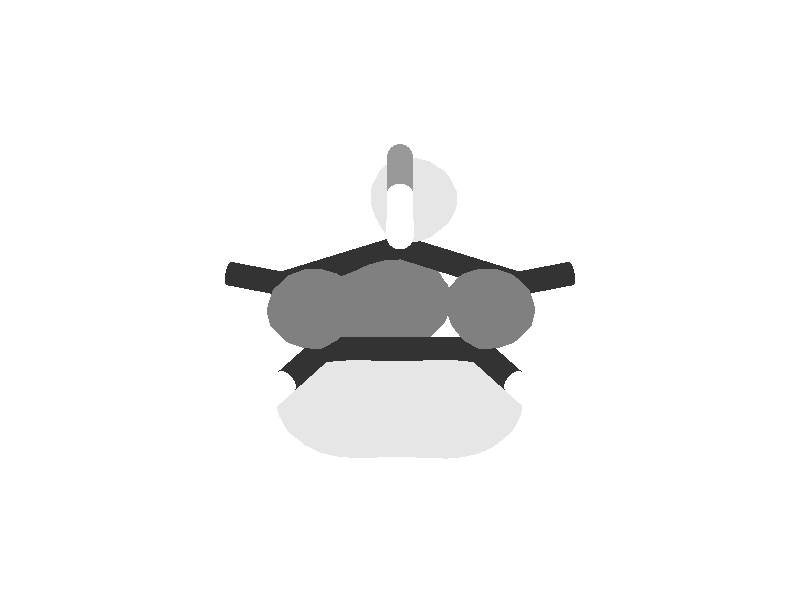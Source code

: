 camera {
 location <0.0, -3.0, -1.5>
 look_at <0.0, -0.04, 0.0>
 sky <0.0, 0.1, 0.0>
 angle 15
}
 light_source { <0, -9, 0> color rgb<0.7, 0.7, 0.7> shadowless}
 light_source { <0, 0, -9> color rgb<0.7, 0.7, 0.7> shadowless}
 background {<1, 1, 1>}
 #declare MeshRed = texture {
 pigment { color rgb<0.9, 0.9, 0.9> }
 finish { ambient 0.2 diffuse 0.6 specular 0.9}
 }
 #declare MeshBlue = texture {
 pigment { color rgb<0.5, 0.5, 0.5> }
 finish { ambient 0.2 diffuse 0.6 specular 0.9}
 }
 #declare BSAMBI = 0.2;
 #declare BSDIFF = 0.8;
 #declare BSSPEC = 0.8;
#declare colorA = 
 texture { 
 pigment { rgb<  1.0000  0.0000  0.0000 >}
 finish {ambient BSAMBI diffuse BSDIFF specular BSSPEC}
 }
#declare colorK = 
 texture { 
 pigment { rgb<  0.6  0.6  0.6 >}
 finish {ambient BSAMBI diffuse BSDIFF specular BSSPEC}
 }
#declare colorN = 
 texture { 
 pigment { rgb<  0.2  0.2  0.2 >}
 finish {ambient BSAMBI diffuse BSDIFF specular BSSPEC}
 }
#declare colorO = 
 texture { 
 pigment { rgb<  1.0  1.0  1.0 >}
 finish {ambient BSAMBI diffuse BSDIFF specular BSSPEC}
 }
 # declare molecule = union { 
 mesh {
 smooth_triangle {
< -0.100000, -0.183333, -0.087286>, < -0.468951, -0.438089, -0.766917>,
< -0.100000, -0.188299, -0.083333>, < -0.472411, -0.539848, -0.696701>,
< -0.109111, -0.183333, -0.083333>, < -0.605456, -0.431513, -0.668744>
 }
 smooth_triangle {
< -0.100000, -0.183333, -0.087286>, < -0.468951, -0.438089, -0.766917>,
< -0.083333, -0.183333, -0.087880>, < -0.183956, -0.475026, -0.860529>,
< -0.083333, -0.188860, -0.083333>, < -0.181317, -0.597377, -0.781195>
 }
 smooth_triangle {
< -0.100000, -0.188299, -0.083333>, < -0.472411, -0.539848, -0.696701>,
< -0.100000, -0.183333, -0.087286>, < -0.468951, -0.438089, -0.766917>,
< -0.083333, -0.188860, -0.083333>, < -0.181317, -0.597377, -0.781195>
 }
 smooth_triangle {
< -0.083333, -0.188860, -0.083333>, < -0.181317, -0.597377, -0.781195>,
< -0.083333, -0.183333, -0.087880>, < -0.183956, -0.475026, -0.860529>,
< -0.071511, -0.183333, -0.083333>, <  0.045611, -0.524264, -0.850334>
 }
 smooth_triangle {
<  0.083333, -0.183333, -0.088150>, < -0.436195, -0.487921, -0.756087>,
<  0.083333, -0.189106, -0.083333>, < -0.454373, -0.612690, -0.646649>,
<  0.071474, -0.183333, -0.083333>, < -0.635747, -0.510221, -0.579224>
 }
 smooth_triangle {
<  0.083333, -0.183333, -0.088150>, < -0.436195, -0.487921, -0.756087>,
<  0.100000, -0.183333, -0.087930>, < -0.144925, -0.495564, -0.856396>,
<  0.100000, -0.189024, -0.083333>, < -0.156902, -0.622662, -0.766599>
 }
 smooth_triangle {
<  0.083333, -0.189106, -0.083333>, < -0.454373, -0.612690, -0.646649>,
<  0.083333, -0.183333, -0.088150>, < -0.436195, -0.487921, -0.756087>,
<  0.100000, -0.189024, -0.083333>, < -0.156902, -0.622662, -0.766599>
 }
 smooth_triangle {
<  0.100000, -0.189024, -0.083333>, < -0.156902, -0.622662, -0.766599>,
<  0.100000, -0.183333, -0.087930>, < -0.144925, -0.495564, -0.856396>,
<  0.111251, -0.183333, -0.083333>, <  0.063234, -0.525201, -0.848625>
 }
 smooth_triangle {
< -0.116667, -0.166667, -0.086303>, < -0.720211, -0.076155, -0.689562>,
< -0.116667, -0.174706, -0.083333>, < -0.732578, -0.231652, -0.640052>,
< -0.120533, -0.166667, -0.083333>, < -0.769182, -0.076211, -0.634469>
 }
 smooth_triangle {
< -0.109111, -0.183333, -0.083333>, < -0.605456, -0.431513, -0.668744>,
< -0.116667, -0.174706, -0.083333>, < -0.732578, -0.231652, -0.640052>,
< -0.116667, -0.166667, -0.086303>, < -0.720211, -0.076155, -0.689562>
 }
 smooth_triangle {
< -0.109111, -0.183333, -0.083333>, < -0.605456, -0.431513, -0.668744>,
< -0.116667, -0.166667, -0.086303>, < -0.720211, -0.076155, -0.689562>,
< -0.100000, -0.183333, -0.087286>, < -0.468951, -0.438089, -0.766917>
 }
 smooth_triangle {
< -0.100000, -0.183333, -0.087286>, < -0.468951, -0.438089, -0.766917>,
< -0.116667, -0.166667, -0.086303>, < -0.720211, -0.076155, -0.689562>,
< -0.100000, -0.166667, -0.092976>, < -0.461442, -0.085108, -0.883079>
 }
 smooth_triangle {
< -0.083333, -0.183333, -0.087880>, < -0.183956, -0.475026, -0.860529>,
< -0.100000, -0.183333, -0.087286>, < -0.468951, -0.438089, -0.766917>,
< -0.083333, -0.166667, -0.093664>, < -0.186635, -0.100566, -0.977269>
 }
 smooth_triangle {
< -0.083333, -0.166667, -0.093664>, < -0.186635, -0.100566, -0.977269>,
< -0.100000, -0.183333, -0.087286>, < -0.468951, -0.438089, -0.766917>,
< -0.100000, -0.166667, -0.092976>, < -0.461442, -0.085108, -0.883079>
 }
 smooth_triangle {
< -0.066667, -0.178919, -0.083333>, <  0.143976, -0.423261, -0.894495>,
< -0.071511, -0.183333, -0.083333>, <  0.045611, -0.524264, -0.850334>,
< -0.083333, -0.183333, -0.087880>, < -0.183956, -0.475026, -0.860529>
 }
 smooth_triangle {
< -0.066667, -0.178919, -0.083333>, <  0.143976, -0.423261, -0.894495>,
< -0.083333, -0.183333, -0.087880>, < -0.183956, -0.475026, -0.860529>,
< -0.066667, -0.166667, -0.088443>, <  0.127057, -0.128811, -0.983496>
 }
 smooth_triangle {
< -0.066667, -0.166667, -0.088443>, <  0.127057, -0.128811, -0.983496>,
< -0.083333, -0.183333, -0.087880>, < -0.183956, -0.475026, -0.860529>,
< -0.083333, -0.166667, -0.093664>, < -0.186635, -0.100566, -0.977269>
 }
 smooth_triangle {
< -0.066667, -0.178919, -0.083333>, <  0.143976, -0.423261, -0.894495>,
< -0.066667, -0.166667, -0.088443>, <  0.127057, -0.128811, -0.983496>,
< -0.059678, -0.166667, -0.083333>, <  0.278760, -0.147335, -0.948992>
 }
 smooth_triangle {
<  0.066667, -0.166667, -0.088418>, < -0.708340, -0.100622, -0.698663>,
<  0.066667, -0.178735, -0.083333>, < -0.735827, -0.394735, -0.550221>,
<  0.059891, -0.166667, -0.083333>, < -0.825349, -0.110805, -0.553643>
 }
 smooth_triangle {
<  0.071474, -0.183333, -0.083333>, < -0.635747, -0.510221, -0.579224>,
<  0.066667, -0.178735, -0.083333>, < -0.735827, -0.394735, -0.550221>,
<  0.066667, -0.166667, -0.088418>, < -0.708340, -0.100622, -0.698663>
 }
 smooth_triangle {
<  0.071474, -0.183333, -0.083333>, < -0.635747, -0.510221, -0.579224>,
<  0.066667, -0.166667, -0.088418>, < -0.708340, -0.100622, -0.698663>,
<  0.083333, -0.183333, -0.088150>, < -0.436195, -0.487921, -0.756087>
 }
 smooth_triangle {
<  0.083333, -0.183333, -0.088150>, < -0.436195, -0.487921, -0.756087>,
<  0.066667, -0.166667, -0.088418>, < -0.708340, -0.100622, -0.698663>,
<  0.083333, -0.166667, -0.093957>, < -0.406625, -0.097170, -0.908413>
 }
 smooth_triangle {
<  0.100000, -0.183333, -0.087930>, < -0.144925, -0.495564, -0.856396>,
<  0.083333, -0.183333, -0.088150>, < -0.436195, -0.487921, -0.756087>,
<  0.100000, -0.166667, -0.093616>, < -0.128198, -0.107167, -0.985941>
 }
 smooth_triangle {
<  0.100000, -0.166667, -0.093616>, < -0.128198, -0.107167, -0.985941>,
<  0.083333, -0.183333, -0.088150>, < -0.436195, -0.487921, -0.756087>,
<  0.083333, -0.166667, -0.093957>, < -0.406625, -0.097170, -0.908413>
 }
 smooth_triangle {
<  0.116667, -0.177752, -0.083333>, <  0.176494, -0.389990, -0.903746>,
<  0.111251, -0.183333, -0.083333>, <  0.063234, -0.525201, -0.848625>,
<  0.100000, -0.183333, -0.087930>, < -0.144925, -0.495564, -0.856396>
 }
 smooth_triangle {
<  0.116667, -0.177752, -0.083333>, <  0.176494, -0.389990, -0.903746>,
<  0.100000, -0.183333, -0.087930>, < -0.144925, -0.495564, -0.856396>,
<  0.116667, -0.166667, -0.087552>, <  0.175923, -0.129732, -0.975818>
 }
 smooth_triangle {
<  0.116667, -0.166667, -0.087552>, <  0.175923, -0.129732, -0.975818>,
<  0.100000, -0.183333, -0.087930>, < -0.144925, -0.495564, -0.856396>,
<  0.100000, -0.166667, -0.093616>, < -0.128198, -0.107167, -0.985941>
 }
 smooth_triangle {
<  0.116667, -0.177752, -0.083333>, <  0.176494, -0.389990, -0.903746>,
<  0.116667, -0.166667, -0.087552>, <  0.175923, -0.129732, -0.975818>,
<  0.122425, -0.166667, -0.083333>, <  0.287312, -0.141431, -0.947338>
 }
 smooth_triangle {
< -0.116667, -0.150000, -0.084918>, < -0.705171,  0.244722, -0.665466>,
< -0.116667, -0.166667, -0.086303>, < -0.720211, -0.076155, -0.689562>,
< -0.120533, -0.166667, -0.083333>, < -0.769182, -0.076211, -0.634469>
 }
 smooth_triangle {
< -0.118738, -0.150000, -0.083333>, < -0.729999,  0.245174, -0.637959>,
< -0.116667, -0.150000, -0.084918>, < -0.705171,  0.244722, -0.665466>,
< -0.120533, -0.166667, -0.083333>, < -0.769182, -0.076211, -0.634469>
 }
 smooth_triangle {
< -0.100000, -0.166667, -0.092976>, < -0.461442, -0.085108, -0.883079>,
< -0.116667, -0.166667, -0.086303>, < -0.720211, -0.076155, -0.689562>,
< -0.100000, -0.150000, -0.091781>, < -0.454314,  0.243058, -0.857042>
 }
 smooth_triangle {
< -0.100000, -0.150000, -0.091781>, < -0.454314,  0.243058, -0.857042>,
< -0.116667, -0.166667, -0.086303>, < -0.720211, -0.076155, -0.689562>,
< -0.116667, -0.150000, -0.084918>, < -0.705171,  0.244722, -0.665466>
 }
 smooth_triangle {
< -0.083333, -0.166667, -0.093664>, < -0.186635, -0.100566, -0.977269>,
< -0.100000, -0.166667, -0.092976>, < -0.461442, -0.085108, -0.883079>,
< -0.083333, -0.150000, -0.092492>, < -0.184207,  0.241935, -0.952646>
 }
 smooth_triangle {
< -0.083333, -0.150000, -0.092492>, < -0.184207,  0.241935, -0.952646>,
< -0.100000, -0.166667, -0.092976>, < -0.461442, -0.085108, -0.883079>,
< -0.100000, -0.150000, -0.091781>, < -0.454314,  0.243058, -0.857042>
 }
 smooth_triangle {
< -0.066667, -0.166667, -0.088443>, <  0.127057, -0.128811, -0.983496>,
< -0.083333, -0.166667, -0.093664>, < -0.186635, -0.100566, -0.977269>,
< -0.066667, -0.150000, -0.087124>, <  0.124827,  0.246725, -0.961012>
 }
 smooth_triangle {
< -0.066667, -0.150000, -0.087124>, <  0.124827,  0.246725, -0.961012>,
< -0.083333, -0.166667, -0.093664>, < -0.186635, -0.100566, -0.977269>,
< -0.083333, -0.150000, -0.092492>, < -0.184207,  0.241935, -0.952646>
 }
 smooth_triangle {
< -0.061427, -0.150000, -0.083333>, <  0.232748,  0.253591, -0.938893>,
< -0.059678, -0.166667, -0.083333>, <  0.278760, -0.147335, -0.948992>,
< -0.066667, -0.166667, -0.088443>, <  0.127057, -0.128811, -0.983496>
 }
 smooth_triangle {
< -0.066667, -0.150000, -0.087124>, <  0.124827,  0.246725, -0.961012>,
< -0.061427, -0.150000, -0.083333>, <  0.232748,  0.253591, -0.938893>,
< -0.066667, -0.166667, -0.088443>, <  0.127057, -0.128811, -0.983496>
 }
 smooth_triangle {
<  0.066667, -0.150000, -0.087004>, < -0.688303,  0.293724, -0.663299>,
<  0.066667, -0.166667, -0.088418>, < -0.708340, -0.100622, -0.698663>,
<  0.059891, -0.166667, -0.083333>, < -0.825349, -0.110805, -0.553643>
 }
 smooth_triangle {
<  0.061723, -0.150000, -0.083333>, < -0.763510,  0.308513, -0.567338>,
<  0.066667, -0.150000, -0.087004>, < -0.688303,  0.293724, -0.663299>,
<  0.059891, -0.166667, -0.083333>, < -0.825349, -0.110805, -0.553643>
 }
 smooth_triangle {
<  0.083333, -0.166667, -0.093957>, < -0.406625, -0.097170, -0.908413>,
<  0.066667, -0.166667, -0.088418>, < -0.708340, -0.100622, -0.698663>,
<  0.083333, -0.150000, -0.092740>, < -0.401227,  0.265364, -0.876698>
 }
 smooth_triangle {
<  0.083333, -0.150000, -0.092740>, < -0.401227,  0.265364, -0.876698>,
<  0.066667, -0.166667, -0.088418>, < -0.708340, -0.100622, -0.698663>,
<  0.066667, -0.150000, -0.087004>, < -0.688303,  0.293724, -0.663299>
 }
 smooth_triangle {
<  0.100000, -0.166667, -0.093616>, < -0.128198, -0.107167, -0.985941>,
<  0.083333, -0.166667, -0.093957>, < -0.406625, -0.097170, -0.908413>,
<  0.100000, -0.150000, -0.092444>, < -0.128872,  0.250390, -0.959530>
 }
 smooth_triangle {
<  0.100000, -0.150000, -0.092444>, < -0.128872,  0.250390, -0.959530>,
<  0.083333, -0.166667, -0.093957>, < -0.406625, -0.097170, -0.908413>,
<  0.083333, -0.150000, -0.092740>, < -0.401227,  0.265364, -0.876698>
 }
 smooth_triangle {
<  0.116667, -0.166667, -0.087552>, <  0.175923, -0.129732, -0.975818>,
<  0.100000, -0.166667, -0.093616>, < -0.128198, -0.107167, -0.985941>,
<  0.116667, -0.150000, -0.086330>, <  0.169193,  0.245319, -0.954564>
 }
 smooth_triangle {
<  0.116667, -0.150000, -0.086330>, <  0.169193,  0.245319, -0.954564>,
<  0.100000, -0.166667, -0.093616>, < -0.128198, -0.107167, -0.985941>,
<  0.100000, -0.150000, -0.092444>, < -0.128872,  0.250390, -0.959530>
 }
 smooth_triangle {
<  0.120832, -0.150000, -0.083333>, <  0.245750,  0.247079, -0.937315>,
<  0.122425, -0.166667, -0.083333>, <  0.287312, -0.141431, -0.947338>,
<  0.116667, -0.166667, -0.087552>, <  0.175923, -0.129732, -0.975818>
 }
 smooth_triangle {
<  0.116667, -0.150000, -0.086330>, <  0.169193,  0.245319, -0.954564>,
<  0.120832, -0.150000, -0.083333>, <  0.245750,  0.247079, -0.937315>,
<  0.116667, -0.166667, -0.087552>, <  0.175923, -0.129732, -0.975818>
 }
 smooth_triangle {
< -0.116667, -0.150000, -0.084918>, < -0.705171,  0.244722, -0.665466>,
< -0.118738, -0.150000, -0.083333>, < -0.729999,  0.245174, -0.637959>,
< -0.116667, -0.147078, -0.083333>, < -0.706063,  0.297991, -0.642399>
 }
 smooth_triangle {
< -0.100000, -0.150000, -0.091781>, < -0.454314,  0.243058, -0.857042>,
< -0.116667, -0.150000, -0.084918>, < -0.705171,  0.244722, -0.665466>,
< -0.116667, -0.147078, -0.083333>, < -0.706063,  0.297991, -0.642399>
 }
 smooth_triangle {
< -0.100000, -0.133578, -0.083333>, < -0.443774,  0.556698, -0.702247>,
< -0.100000, -0.150000, -0.091781>, < -0.454314,  0.243058, -0.857042>,
< -0.116667, -0.147078, -0.083333>, < -0.706063,  0.297991, -0.642399>
 }
 smooth_triangle {
< -0.100000, -0.133578, -0.083333>, < -0.443774,  0.556698, -0.702247>,
< -0.096559, -0.133333, -0.083333>, < -0.387492,  0.568732, -0.725530>,
< -0.083333, -0.133333, -0.083894>, < -0.176635,  0.577618, -0.796968>
 }
 smooth_triangle {
< -0.100000, -0.133578, -0.083333>, < -0.443774,  0.556698, -0.702247>,
< -0.083333, -0.133333, -0.083894>, < -0.176635,  0.577618, -0.796968>,
< -0.100000, -0.150000, -0.091781>, < -0.454314,  0.243058, -0.857042>
 }
 smooth_triangle {
< -0.100000, -0.150000, -0.091781>, < -0.454314,  0.243058, -0.857042>,
< -0.083333, -0.133333, -0.083894>, < -0.176635,  0.577618, -0.796968>,
< -0.083333, -0.150000, -0.092492>, < -0.184207,  0.241935, -0.952646>
 }
 smooth_triangle {
< -0.081811, -0.133333, -0.083333>, < -0.150620,  0.582271, -0.798921>,
< -0.066667, -0.143363, -0.083333>, <  0.131888,  0.389196, -0.911664>,
< -0.066667, -0.150000, -0.087124>, <  0.124827,  0.246725, -0.961012>
 }
 smooth_triangle {
< -0.081811, -0.133333, -0.083333>, < -0.150620,  0.582271, -0.798921>,
< -0.066667, -0.150000, -0.087124>, <  0.124827,  0.246725, -0.961012>,
< -0.083333, -0.133333, -0.083894>, < -0.176635,  0.577618, -0.796968>
 }
 smooth_triangle {
< -0.083333, -0.133333, -0.083894>, < -0.176635,  0.577618, -0.796968>,
< -0.066667, -0.150000, -0.087124>, <  0.124827,  0.246725, -0.961012>,
< -0.083333, -0.150000, -0.092492>, < -0.184207,  0.241935, -0.952646>
 }
 smooth_triangle {
< -0.061427, -0.150000, -0.083333>, <  0.232748,  0.253591, -0.938893>,
< -0.066667, -0.150000, -0.087124>, <  0.124827,  0.246725, -0.961012>,
< -0.066667, -0.143363, -0.083333>, <  0.131888,  0.389196, -0.911664>
 }
 smooth_triangle {
<  0.066667, -0.150000, -0.087004>, < -0.688303,  0.293724, -0.663299>,
<  0.061723, -0.150000, -0.083333>, < -0.763510,  0.308513, -0.567338>,
<  0.066667, -0.143797, -0.083333>, < -0.694604,  0.424057, -0.581120>
 }
 smooth_triangle {
<  0.066667, -0.143797, -0.083333>, < -0.694604,  0.424057, -0.581120>,
<  0.081750, -0.133333, -0.083333>, < -0.432268,  0.607180, -0.666690>,
<  0.083333, -0.133333, -0.083961>, < -0.411376,  0.602848, -0.683625>
 }
 smooth_triangle {
<  0.066667, -0.143797, -0.083333>, < -0.694604,  0.424057, -0.581120>,
<  0.083333, -0.133333, -0.083961>, < -0.411376,  0.602848, -0.683625>,
<  0.066667, -0.150000, -0.087004>, < -0.688303,  0.293724, -0.663299>
 }
 smooth_triangle {
<  0.066667, -0.150000, -0.087004>, < -0.688303,  0.293724, -0.663299>,
<  0.083333, -0.133333, -0.083961>, < -0.411376,  0.602848, -0.683625>,
<  0.083333, -0.150000, -0.092740>, < -0.401227,  0.265364, -0.876698>
 }
 smooth_triangle {
<  0.100000, -0.150000, -0.092444>, < -0.128872,  0.250390, -0.959530>,
<  0.083333, -0.150000, -0.092740>, < -0.401227,  0.265364, -0.876698>,
<  0.100000, -0.133333, -0.083911>, < -0.142883,  0.595177, -0.790790>
 }
 smooth_triangle {
<  0.100000, -0.133333, -0.083911>, < -0.142883,  0.595177, -0.790790>,
<  0.083333, -0.150000, -0.092740>, < -0.401227,  0.265364, -0.876698>,
<  0.083333, -0.133333, -0.083961>, < -0.411376,  0.602848, -0.683625>
 }
 smooth_triangle {
<  0.101498, -0.133333, -0.083333>, < -0.118786,  0.597819, -0.792782>,
<  0.116667, -0.144360, -0.083333>, <  0.166278,  0.366833, -0.915306>,
<  0.116667, -0.150000, -0.086330>, <  0.169193,  0.245319, -0.954564>
 }
 smooth_triangle {
<  0.101498, -0.133333, -0.083333>, < -0.118786,  0.597819, -0.792782>,
<  0.116667, -0.150000, -0.086330>, <  0.169193,  0.245319, -0.954564>,
<  0.100000, -0.133333, -0.083911>, < -0.142883,  0.595177, -0.790790>
 }
 smooth_triangle {
<  0.100000, -0.133333, -0.083911>, < -0.142883,  0.595177, -0.790790>,
<  0.116667, -0.150000, -0.086330>, <  0.169193,  0.245319, -0.954564>,
<  0.100000, -0.150000, -0.092444>, < -0.128872,  0.250390, -0.959530>
 }
 smooth_triangle {
<  0.120832, -0.150000, -0.083333>, <  0.245750,  0.247079, -0.937315>,
<  0.116667, -0.150000, -0.086330>, <  0.169193,  0.245319, -0.954564>,
<  0.116667, -0.144360, -0.083333>, <  0.166278,  0.366833, -0.915306>
 }
 smooth_triangle {
< -0.083333, -0.133333, -0.083894>, < -0.176635,  0.577618, -0.796968>,
< -0.096559, -0.133333, -0.083333>, < -0.387492,  0.568732, -0.725530>,
< -0.083333, -0.132758, -0.083333>, < -0.176518,  0.587780, -0.789529>
 }
 smooth_triangle {
< -0.081811, -0.133333, -0.083333>, < -0.150620,  0.582271, -0.798921>,
< -0.083333, -0.133333, -0.083894>, < -0.176635,  0.577618, -0.796968>,
< -0.083333, -0.132758, -0.083333>, < -0.176518,  0.587780, -0.789529>
 }
 smooth_triangle {
<  0.083333, -0.133333, -0.083961>, < -0.411376,  0.602848, -0.683625>,
<  0.081750, -0.133333, -0.083333>, < -0.432268,  0.607180, -0.666690>,
<  0.083333, -0.132712, -0.083333>, < -0.412684,  0.613417, -0.673359>
 }
 smooth_triangle {
<  0.100000, -0.133333, -0.083911>, < -0.142883,  0.595177, -0.790790>,
<  0.083333, -0.133333, -0.083961>, < -0.411376,  0.602848, -0.683625>,
<  0.083333, -0.132712, -0.083333>, < -0.412684,  0.613417, -0.673359>
 }
 smooth_triangle {
<  0.100000, -0.132744, -0.083333>, < -0.143886,  0.605811, -0.782489>,
<  0.100000, -0.133333, -0.083911>, < -0.142883,  0.595177, -0.790790>,
<  0.083333, -0.132712, -0.083333>, < -0.412684,  0.613417, -0.673359>
 }
 smooth_triangle {
<  0.101498, -0.133333, -0.083333>, < -0.118786,  0.597819, -0.792782>,
<  0.100000, -0.133333, -0.083911>, < -0.142883,  0.595177, -0.790790>,
<  0.100000, -0.132744, -0.083333>, < -0.143886,  0.605811, -0.782489>
 }
 smooth_triangle {
< -0.100000, -0.200000, -0.068375>, < -0.458143, -0.839170, -0.293084>,
< -0.100000, -0.200833, -0.066667>, < -0.455194, -0.852309, -0.257619>,
< -0.102384, -0.200000, -0.066667>, < -0.488936, -0.834732, -0.253307>
 }
 smooth_triangle {
< -0.100000, -0.200000, -0.068375>, < -0.458143, -0.839170, -0.293084>,
< -0.083333, -0.200000, -0.068139>, < -0.159826, -0.919354, -0.359505>,
< -0.083333, -0.200677, -0.066667>, < -0.157659, -0.931072, -0.329011>
 }
 smooth_triangle {
< -0.100000, -0.200833, -0.066667>, < -0.455194, -0.852309, -0.257619>,
< -0.100000, -0.200000, -0.068375>, < -0.458143, -0.839170, -0.293084>,
< -0.083333, -0.200677, -0.066667>, < -0.157659, -0.931072, -0.329011>
 }
 smooth_triangle {
< -0.083333, -0.200677, -0.066667>, < -0.157659, -0.931072, -0.329011>,
< -0.083333, -0.200000, -0.068139>, < -0.159826, -0.919354, -0.359505>,
< -0.081538, -0.200000, -0.066667>, < -0.123049, -0.933467, -0.336894>
 }
 smooth_triangle {
<  0.083333, -0.200000, -0.068082>, < -0.483606, -0.860419, -0.160640>,
<  0.083333, -0.200636, -0.066667>, < -0.484065, -0.865391, -0.129538>,
<  0.081701, -0.200000, -0.066667>, < -0.504181, -0.855672, -0.116738>
 }
 smooth_triangle {
<  0.083333, -0.200000, -0.068082>, < -0.483606, -0.860419, -0.160640>,
<  0.100000, -0.200000, -0.068998>, < -0.190794, -0.924616, -0.329671>,
<  0.100000, -0.201117, -0.066667>, < -0.194056, -0.940521, -0.278860>
 }
 smooth_triangle {
<  0.083333, -0.200636, -0.066667>, < -0.484065, -0.865391, -0.129538>,
<  0.083333, -0.200000, -0.068082>, < -0.483606, -0.860419, -0.160640>,
<  0.100000, -0.201117, -0.066667>, < -0.194056, -0.940521, -0.278860>
 }
 smooth_triangle {
<  0.100000, -0.201117, -0.066667>, < -0.194056, -0.940521, -0.278860>,
<  0.100000, -0.200000, -0.068998>, < -0.190794, -0.924616, -0.329671>,
<  0.103430, -0.200000, -0.066667>, < -0.128518, -0.943392, -0.305770>
 }
 smooth_triangle {
< -0.116667, -0.183333, -0.079475>, < -0.738452, -0.423759, -0.524516>,
< -0.116667, -0.193845, -0.066667>, < -0.733976, -0.642161, -0.221151>,
< -0.127718, -0.183333, -0.066667>, < -0.878094, -0.425310, -0.219230>
 }
 smooth_triangle {
< -0.102384, -0.200000, -0.066667>, < -0.488936, -0.834732, -0.253307>,
< -0.116667, -0.193845, -0.066667>, < -0.733976, -0.642161, -0.221151>,
< -0.116667, -0.183333, -0.079475>, < -0.738452, -0.423759, -0.524516>
 }
 smooth_triangle {
< -0.100000, -0.200000, -0.068375>, < -0.458143, -0.839170, -0.293084>,
< -0.102384, -0.200000, -0.066667>, < -0.488936, -0.834732, -0.253307>,
< -0.116667, -0.183333, -0.079475>, < -0.738452, -0.423759, -0.524516>
 }
 smooth_triangle {
< -0.100000, -0.200000, -0.068375>, < -0.458143, -0.839170, -0.293084>,
< -0.116667, -0.183333, -0.079475>, < -0.738452, -0.423759, -0.524516>,
< -0.109111, -0.183333, -0.083333>, < -0.605456, -0.431513, -0.668744>
 }
 smooth_triangle {
< -0.100000, -0.200000, -0.068375>, < -0.458143, -0.839170, -0.293084>,
< -0.109111, -0.183333, -0.083333>, < -0.605456, -0.431513, -0.668744>,
< -0.100000, -0.188299, -0.083333>, < -0.472411, -0.539848, -0.696701>
 }
 smooth_triangle {
< -0.083333, -0.188860, -0.083333>, < -0.181317, -0.597377, -0.781195>,
< -0.100000, -0.200000, -0.068375>, < -0.458143, -0.839170, -0.293084>,
< -0.100000, -0.188299, -0.083333>, < -0.472411, -0.539848, -0.696701>
 }
 smooth_triangle {
< -0.083333, -0.200000, -0.068139>, < -0.159826, -0.919354, -0.359505>,
< -0.100000, -0.200000, -0.068375>, < -0.458143, -0.839170, -0.293084>,
< -0.083333, -0.188860, -0.083333>, < -0.181317, -0.597377, -0.781195>
 }
 smooth_triangle {
< -0.071511, -0.183333, -0.083333>, <  0.045611, -0.524264, -0.850334>,
< -0.066667, -0.183333, -0.081022>, <  0.153476, -0.558009, -0.815519>,
< -0.066667, -0.193520, -0.066667>, <  0.196856, -0.865291, -0.460998>
 }
 smooth_triangle {
< -0.083333, -0.188860, -0.083333>, < -0.181317, -0.597377, -0.781195>,
< -0.071511, -0.183333, -0.083333>, <  0.045611, -0.524264, -0.850334>,
< -0.066667, -0.193520, -0.066667>, <  0.196856, -0.865291, -0.460998>
 }
 smooth_triangle {
< -0.083333, -0.188860, -0.083333>, < -0.181317, -0.597377, -0.781195>,
< -0.066667, -0.193520, -0.066667>, <  0.196856, -0.865291, -0.460998>,
< -0.081538, -0.200000, -0.066667>, < -0.123049, -0.933467, -0.336894>
 }
 smooth_triangle {
< -0.083333, -0.188860, -0.083333>, < -0.181317, -0.597377, -0.781195>,
< -0.081538, -0.200000, -0.066667>, < -0.123049, -0.933467, -0.336894>,
< -0.083333, -0.200000, -0.068139>, < -0.159826, -0.919354, -0.359505>
 }
 smooth_triangle {
< -0.066667, -0.193520, -0.066667>, <  0.196856, -0.865291, -0.460998>,
< -0.066667, -0.183333, -0.081022>, <  0.153476, -0.558009, -0.815519>,
< -0.055798, -0.183333, -0.066667>, <  0.473848, -0.694227, -0.541772>
 }
 smooth_triangle {
<  0.066667, -0.183333, -0.080872>, < -0.741902, -0.513408, -0.431271>,
<  0.066667, -0.193197, -0.066667>, < -0.743801, -0.668103,  0.019954>,
<  0.056250, -0.183333, -0.066667>, < -0.858848, -0.497527,  0.121843>
 }
 smooth_triangle {
<  0.081701, -0.200000, -0.066667>, < -0.504181, -0.855672, -0.116738>,
<  0.066667, -0.193197, -0.066667>, < -0.743801, -0.668103,  0.019954>,
<  0.066667, -0.183333, -0.080872>, < -0.741902, -0.513408, -0.431271>
 }
 smooth_triangle {
<  0.083333, -0.200000, -0.068082>, < -0.483606, -0.860419, -0.160640>,
<  0.081701, -0.200000, -0.066667>, < -0.504181, -0.855672, -0.116738>,
<  0.066667, -0.183333, -0.080872>, < -0.741902, -0.513408, -0.431271>
 }
 smooth_triangle {
<  0.083333, -0.200000, -0.068082>, < -0.483606, -0.860419, -0.160640>,
<  0.066667, -0.183333, -0.080872>, < -0.741902, -0.513408, -0.431271>,
<  0.071474, -0.183333, -0.083333>, < -0.635747, -0.510221, -0.579224>
 }
 smooth_triangle {
<  0.083333, -0.200000, -0.068082>, < -0.483606, -0.860419, -0.160640>,
<  0.071474, -0.183333, -0.083333>, < -0.635747, -0.510221, -0.579224>,
<  0.083333, -0.189106, -0.083333>, < -0.454373, -0.612690, -0.646649>
 }
 smooth_triangle {
<  0.100000, -0.189024, -0.083333>, < -0.156902, -0.622662, -0.766599>,
<  0.083333, -0.200000, -0.068082>, < -0.483606, -0.860419, -0.160640>,
<  0.083333, -0.189106, -0.083333>, < -0.454373, -0.612690, -0.646649>
 }
 smooth_triangle {
<  0.100000, -0.200000, -0.068998>, < -0.190794, -0.924616, -0.329671>,
<  0.083333, -0.200000, -0.068082>, < -0.483606, -0.860419, -0.160640>,
<  0.100000, -0.189024, -0.083333>, < -0.156902, -0.622662, -0.766599>
 }
 smooth_triangle {
<  0.111251, -0.183333, -0.083333>, <  0.063234, -0.525201, -0.848625>,
<  0.116667, -0.183333, -0.080760>, <  0.176731, -0.552190, -0.814771>,
<  0.116667, -0.194754, -0.066667>, <  0.166255, -0.874560, -0.455527>
 }
 smooth_triangle {
<  0.100000, -0.189024, -0.083333>, < -0.156902, -0.622662, -0.766599>,
<  0.111251, -0.183333, -0.083333>, <  0.063234, -0.525201, -0.848625>,
<  0.116667, -0.194754, -0.066667>, <  0.166255, -0.874560, -0.455527>
 }
 smooth_triangle {
<  0.100000, -0.189024, -0.083333>, < -0.156902, -0.622662, -0.766599>,
<  0.116667, -0.194754, -0.066667>, <  0.166255, -0.874560, -0.455527>,
<  0.103430, -0.200000, -0.066667>, < -0.128518, -0.943392, -0.305770>
 }
 smooth_triangle {
<  0.100000, -0.189024, -0.083333>, < -0.156902, -0.622662, -0.766599>,
<  0.103430, -0.200000, -0.066667>, < -0.128518, -0.943392, -0.305770>,
<  0.100000, -0.200000, -0.068998>, < -0.190794, -0.924616, -0.329671>
 }
 smooth_triangle {
<  0.116667, -0.194754, -0.066667>, <  0.166255, -0.874560, -0.455527>,
<  0.116667, -0.183333, -0.080760>, <  0.176731, -0.552190, -0.814771>,
<  0.129312, -0.183333, -0.066667>, <  0.486555, -0.654266, -0.578965>
 }
 smooth_triangle {
< -0.133333, -0.166667, -0.069264>, < -0.960463, -0.081829, -0.266112>,
< -0.133333, -0.170874, -0.066667>, < -0.964073, -0.159595, -0.212350>,
< -0.134912, -0.166667, -0.066667>, < -0.972451, -0.083545, -0.217624>
 }
 smooth_triangle {
< -0.127718, -0.183333, -0.066667>, < -0.878094, -0.425310, -0.219230>,
< -0.133333, -0.170874, -0.066667>, < -0.964073, -0.159595, -0.212350>,
< -0.133333, -0.166667, -0.069264>, < -0.960463, -0.081829, -0.266112>
 }
 smooth_triangle {
< -0.116667, -0.183333, -0.079475>, < -0.738452, -0.423759, -0.524516>,
< -0.127718, -0.183333, -0.066667>, < -0.878094, -0.425310, -0.219230>,
< -0.133333, -0.166667, -0.069264>, < -0.960463, -0.081829, -0.266112>
 }
 smooth_triangle {
< -0.116667, -0.183333, -0.079475>, < -0.738452, -0.423759, -0.524516>,
< -0.133333, -0.166667, -0.069264>, < -0.960463, -0.081829, -0.266112>,
< -0.120533, -0.166667, -0.083333>, < -0.769182, -0.076211, -0.634469>
 }
 smooth_triangle {
< -0.116667, -0.183333, -0.079475>, < -0.738452, -0.423759, -0.524516>,
< -0.120533, -0.166667, -0.083333>, < -0.769182, -0.076211, -0.634469>,
< -0.116667, -0.174706, -0.083333>, < -0.732578, -0.231652, -0.640052>
 }
 smooth_triangle {
< -0.109111, -0.183333, -0.083333>, < -0.605456, -0.431513, -0.668744>,
< -0.116667, -0.183333, -0.079475>, < -0.738452, -0.423759, -0.524516>,
< -0.116667, -0.174706, -0.083333>, < -0.732578, -0.231652, -0.640052>
 }
 smooth_triangle {
< -0.071511, -0.183333, -0.083333>, <  0.045611, -0.524264, -0.850334>,
< -0.066667, -0.178919, -0.083333>, <  0.143976, -0.423261, -0.894495>,
< -0.066667, -0.183333, -0.081022>, <  0.153476, -0.558009, -0.815519>
 }
 smooth_triangle {
< -0.059678, -0.166667, -0.083333>, <  0.278760, -0.147335, -0.948992>,
< -0.050000, -0.166667, -0.071051>, <  0.645036, -0.215999, -0.732989>,
< -0.050000, -0.171548, -0.066667>, <  0.680544, -0.362899, -0.636525>
 }
 smooth_triangle {
< -0.066667, -0.178919, -0.083333>, <  0.143976, -0.423261, -0.894495>,
< -0.059678, -0.166667, -0.083333>, <  0.278760, -0.147335, -0.948992>,
< -0.050000, -0.171548, -0.066667>, <  0.680544, -0.362899, -0.636525>
 }
 smooth_triangle {
< -0.066667, -0.178919, -0.083333>, <  0.143976, -0.423261, -0.894495>,
< -0.050000, -0.171548, -0.066667>, <  0.680544, -0.362899, -0.636525>,
< -0.055798, -0.183333, -0.066667>, <  0.473848, -0.694227, -0.541772>
 }
 smooth_triangle {
< -0.066667, -0.178919, -0.083333>, <  0.143976, -0.423261, -0.894495>,
< -0.055798, -0.183333, -0.066667>, <  0.473848, -0.694227, -0.541772>,
< -0.066667, -0.183333, -0.081022>, <  0.153476, -0.558009, -0.815519>
 }
 smooth_triangle {
< -0.050000, -0.171548, -0.066667>, <  0.680544, -0.362899, -0.636525>,
< -0.050000, -0.166667, -0.071051>, <  0.645036, -0.215999, -0.732989>,
< -0.047913, -0.166667, -0.066667>, <  0.724567, -0.232229, -0.648901>
 }
 smooth_triangle {
<  0.050000, -0.166667, -0.070128>, < -0.987155, -0.118898,  0.106716>,
<  0.050000, -0.170413, -0.066667>, < -0.958137, -0.194659,  0.209957>,
<  0.048402, -0.166667, -0.066667>, < -0.967801, -0.119312,  0.221644>
 }
 smooth_triangle {
<  0.056250, -0.183333, -0.066667>, < -0.858848, -0.497527,  0.121843>,
<  0.050000, -0.170413, -0.066667>, < -0.958137, -0.194659,  0.209957>,
<  0.050000, -0.166667, -0.070128>, < -0.987155, -0.118898,  0.106716>
 }
 smooth_triangle {
<  0.066667, -0.183333, -0.080872>, < -0.741902, -0.513408, -0.431271>,
<  0.056250, -0.183333, -0.066667>, < -0.858848, -0.497527,  0.121843>,
<  0.050000, -0.166667, -0.070128>, < -0.987155, -0.118898,  0.106716>
 }
 smooth_triangle {
<  0.066667, -0.183333, -0.080872>, < -0.741902, -0.513408, -0.431271>,
<  0.050000, -0.166667, -0.070128>, < -0.987155, -0.118898,  0.106716>,
<  0.059891, -0.166667, -0.083333>, < -0.825349, -0.110805, -0.553643>
 }
 smooth_triangle {
<  0.066667, -0.183333, -0.080872>, < -0.741902, -0.513408, -0.431271>,
<  0.059891, -0.166667, -0.083333>, < -0.825349, -0.110805, -0.553643>,
<  0.066667, -0.178735, -0.083333>, < -0.735827, -0.394735, -0.550221>
 }
 smooth_triangle {
<  0.071474, -0.183333, -0.083333>, < -0.635747, -0.510221, -0.579224>,
<  0.066667, -0.183333, -0.080872>, < -0.741902, -0.513408, -0.431271>,
<  0.066667, -0.178735, -0.083333>, < -0.735827, -0.394735, -0.550221>
 }
 smooth_triangle {
<  0.111251, -0.183333, -0.083333>, <  0.063234, -0.525201, -0.848625>,
<  0.116667, -0.177752, -0.083333>, <  0.176494, -0.389990, -0.903746>,
<  0.116667, -0.183333, -0.080760>, <  0.176731, -0.552190, -0.814771>
 }
 smooth_triangle {
<  0.122425, -0.166667, -0.083333>, <  0.287312, -0.141431, -0.947338>,
<  0.133333, -0.166667, -0.072148>, <  0.610026, -0.192210, -0.768716>,
<  0.133333, -0.175237, -0.066667>, <  0.629468, -0.430585, -0.646813>
 }
 smooth_triangle {
<  0.116667, -0.177752, -0.083333>, <  0.176494, -0.389990, -0.903746>,
<  0.122425, -0.166667, -0.083333>, <  0.287312, -0.141431, -0.947338>,
<  0.133333, -0.175237, -0.066667>, <  0.629468, -0.430585, -0.646813>
 }
 smooth_triangle {
<  0.116667, -0.177752, -0.083333>, <  0.176494, -0.389990, -0.903746>,
<  0.133333, -0.175237, -0.066667>, <  0.629468, -0.430585, -0.646813>,
<  0.129312, -0.183333, -0.066667>, <  0.486555, -0.654266, -0.578965>
 }
 smooth_triangle {
<  0.116667, -0.177752, -0.083333>, <  0.176494, -0.389990, -0.903746>,
<  0.129312, -0.183333, -0.066667>, <  0.486555, -0.654266, -0.578965>,
<  0.116667, -0.183333, -0.080760>, <  0.176731, -0.552190, -0.814771>
 }
 smooth_triangle {
<  0.133333, -0.175237, -0.066667>, <  0.629468, -0.430585, -0.646813>,
<  0.133333, -0.166667, -0.072148>, <  0.610026, -0.192210, -0.768716>,
<  0.136847, -0.166667, -0.066667>, <  0.702864, -0.209049, -0.679912>
 }
 smooth_triangle {
< -0.133333, -0.150000, -0.067645>, < -0.939471,  0.232672, -0.251511>,
< -0.133333, -0.166667, -0.069264>, < -0.960463, -0.081829, -0.266112>,
< -0.134912, -0.166667, -0.066667>, < -0.972451, -0.083545, -0.217624>
 }
 smooth_triangle {
< -0.133941, -0.150000, -0.066667>, < -0.944097,  0.231741, -0.234471>,
< -0.133333, -0.150000, -0.067645>, < -0.939471,  0.232672, -0.251511>,
< -0.134912, -0.166667, -0.066667>, < -0.972451, -0.083545, -0.217624>
 }
 smooth_triangle {
< -0.120533, -0.166667, -0.083333>, < -0.769182, -0.076211, -0.634469>,
< -0.133333, -0.150000, -0.067645>, < -0.939471,  0.232672, -0.251511>,
< -0.118738, -0.150000, -0.083333>, < -0.729999,  0.245174, -0.637959>
 }
 smooth_triangle {
< -0.133333, -0.166667, -0.069264>, < -0.960463, -0.081829, -0.266112>,
< -0.133333, -0.150000, -0.067645>, < -0.939471,  0.232672, -0.251511>,
< -0.120533, -0.166667, -0.083333>, < -0.769182, -0.076211, -0.634469>
 }
 smooth_triangle {
< -0.050000, -0.166667, -0.071051>, <  0.645036, -0.215999, -0.732989>,
< -0.061427, -0.150000, -0.083333>, <  0.232748,  0.253591, -0.938893>,
< -0.050000, -0.150000, -0.069499>, <  0.638487,  0.272010, -0.719961>
 }
 smooth_triangle {
< -0.059678, -0.166667, -0.083333>, <  0.278760, -0.147335, -0.948992>,
< -0.061427, -0.150000, -0.083333>, <  0.232748,  0.253591, -0.938893>,
< -0.050000, -0.166667, -0.071051>, <  0.645036, -0.215999, -0.732989>
 }
 smooth_triangle {
< -0.048593, -0.150000, -0.066667>, <  0.689829,  0.273757, -0.670219>,
< -0.047913, -0.166667, -0.066667>, <  0.724567, -0.232229, -0.648901>,
< -0.050000, -0.166667, -0.071051>, <  0.645036, -0.215999, -0.732989>
 }
 smooth_triangle {
< -0.050000, -0.150000, -0.069499>, <  0.638487,  0.272010, -0.719961>,
< -0.048593, -0.150000, -0.066667>, <  0.689829,  0.273757, -0.670219>,
< -0.050000, -0.166667, -0.071051>, <  0.645036, -0.215999, -0.732989>
 }
 smooth_triangle {
<  0.050000, -0.150000, -0.068447>, < -0.955572,  0.272287,  0.112879>,
<  0.050000, -0.166667, -0.070128>, < -0.987155, -0.118898,  0.106716>,
<  0.048402, -0.166667, -0.066667>, < -0.967801, -0.119312,  0.221644>
 }
 smooth_triangle {
<  0.049138, -0.150000, -0.066667>, < -0.949192,  0.265548,  0.168875>,
<  0.050000, -0.150000, -0.068447>, < -0.955572,  0.272287,  0.112879>,
<  0.048402, -0.166667, -0.066667>, < -0.967801, -0.119312,  0.221644>
 }
 smooth_triangle {
<  0.059891, -0.166667, -0.083333>, < -0.825349, -0.110805, -0.553643>,
<  0.050000, -0.150000, -0.068447>, < -0.955572,  0.272287,  0.112879>,
<  0.061723, -0.150000, -0.083333>, < -0.763510,  0.308513, -0.567338>
 }
 smooth_triangle {
<  0.050000, -0.166667, -0.070128>, < -0.987155, -0.118898,  0.106716>,
<  0.050000, -0.150000, -0.068447>, < -0.955572,  0.272287,  0.112879>,
<  0.059891, -0.166667, -0.083333>, < -0.825349, -0.110805, -0.553643>
 }
 smooth_triangle {
<  0.133333, -0.166667, -0.072148>, <  0.610026, -0.192210, -0.768716>,
<  0.120832, -0.150000, -0.083333>, <  0.245750,  0.247079, -0.937315>,
<  0.133333, -0.150000, -0.071062>, <  0.597671,  0.252558, -0.760923>
 }
 smooth_triangle {
<  0.122425, -0.166667, -0.083333>, <  0.287312, -0.141431, -0.947338>,
<  0.120832, -0.150000, -0.083333>, <  0.245750,  0.247079, -0.937315>,
<  0.133333, -0.166667, -0.072148>, <  0.610026, -0.192210, -0.768716>
 }
 smooth_triangle {
<  0.136266, -0.150000, -0.066667>, <  0.672532,  0.252160, -0.695785>,
<  0.136847, -0.166667, -0.066667>, <  0.702864, -0.209049, -0.679912>,
<  0.133333, -0.166667, -0.072148>, <  0.610026, -0.192210, -0.768716>
 }
 smooth_triangle {
<  0.133333, -0.150000, -0.071062>, <  0.597671,  0.252558, -0.760923>,
<  0.136266, -0.150000, -0.066667>, <  0.672532,  0.252160, -0.695785>,
<  0.133333, -0.166667, -0.072148>, <  0.610026, -0.192210, -0.768716>
 }
 smooth_triangle {
< -0.133333, -0.150000, -0.067645>, < -0.939471,  0.232672, -0.251511>,
< -0.133941, -0.150000, -0.066667>, < -0.944097,  0.231741, -0.234471>,
< -0.133333, -0.148797, -0.066667>, < -0.938348,  0.253026, -0.235543>
 }
 smooth_triangle {
< -0.116667, -0.133333, -0.075089>, < -0.700727,  0.554534, -0.448857>,
< -0.133333, -0.148797, -0.066667>, < -0.938348,  0.253026, -0.235543>,
< -0.124326, -0.133333, -0.066667>, < -0.787515,  0.547005, -0.283909>
 }
 smooth_triangle {
< -0.116667, -0.147078, -0.083333>, < -0.706063,  0.297991, -0.642399>,
< -0.133333, -0.148797, -0.066667>, < -0.938348,  0.253026, -0.235543>,
< -0.116667, -0.133333, -0.075089>, < -0.700727,  0.554534, -0.448857>
 }
 smooth_triangle {
< -0.116667, -0.147078, -0.083333>, < -0.706063,  0.297991, -0.642399>,
< -0.133333, -0.150000, -0.067645>, < -0.939471,  0.232672, -0.251511>,
< -0.133333, -0.148797, -0.066667>, < -0.938348,  0.253026, -0.235543>
 }
 smooth_triangle {
< -0.116667, -0.147078, -0.083333>, < -0.706063,  0.297991, -0.642399>,
< -0.118738, -0.150000, -0.083333>, < -0.729999,  0.245174, -0.637959>,
< -0.133333, -0.150000, -0.067645>, < -0.939471,  0.232672, -0.251511>
 }
 smooth_triangle {
< -0.116667, -0.147078, -0.083333>, < -0.706063,  0.297991, -0.642399>,
< -0.100000, -0.133333, -0.083206>, < -0.443665,  0.561605, -0.698399>,
< -0.100000, -0.133578, -0.083333>, < -0.443774,  0.556698, -0.702247>
 }
 smooth_triangle {
< -0.116667, -0.133333, -0.075089>, < -0.700727,  0.554534, -0.448857>,
< -0.100000, -0.133333, -0.083206>, < -0.443665,  0.561605, -0.698399>,
< -0.116667, -0.147078, -0.083333>, < -0.706063,  0.297991, -0.642399>
 }
 smooth_triangle {
< -0.100000, -0.133578, -0.083333>, < -0.443774,  0.556698, -0.702247>,
< -0.100000, -0.133333, -0.083206>, < -0.443665,  0.561605, -0.698399>,
< -0.096559, -0.133333, -0.083333>, < -0.387492,  0.568732, -0.725530>
 }
 smooth_triangle {
< -0.066667, -0.143363, -0.083333>, <  0.131888,  0.389196, -0.911664>,
< -0.081811, -0.133333, -0.083333>, < -0.150620,  0.582271, -0.798921>,
< -0.066667, -0.133333, -0.076929>, <  0.148832,  0.641701, -0.752375>
 }
 smooth_triangle {
< -0.066667, -0.143363, -0.083333>, <  0.131888,  0.389196, -0.911664>,
< -0.066667, -0.133333, -0.076929>, <  0.148832,  0.641701, -0.752375>,
< -0.058127, -0.133333, -0.066667>, <  0.377643,  0.702057, -0.603740>
 }
 smooth_triangle {
< -0.061427, -0.150000, -0.083333>, <  0.232748,  0.253591, -0.938893>,
< -0.066667, -0.143363, -0.083333>, <  0.131888,  0.389196, -0.911664>,
< -0.058127, -0.133333, -0.066667>, <  0.377643,  0.702057, -0.603740>
 }
 smooth_triangle {
< -0.061427, -0.150000, -0.083333>, <  0.232748,  0.253591, -0.938893>,
< -0.058127, -0.133333, -0.066667>, <  0.377643,  0.702057, -0.603740>,
< -0.050000, -0.147295, -0.066667>, <  0.656981,  0.342899, -0.671413>
 }
 smooth_triangle {
< -0.061427, -0.150000, -0.083333>, <  0.232748,  0.253591, -0.938893>,
< -0.050000, -0.147295, -0.066667>, <  0.656981,  0.342899, -0.671413>,
< -0.050000, -0.150000, -0.069499>, <  0.638487,  0.272010, -0.719961>
 }
 smooth_triangle {
< -0.048593, -0.150000, -0.066667>, <  0.689829,  0.273757, -0.670219>,
< -0.050000, -0.150000, -0.069499>, <  0.638487,  0.272010, -0.719961>,
< -0.050000, -0.147295, -0.066667>, <  0.656981,  0.342899, -0.671413>
 }
 smooth_triangle {
<  0.050000, -0.150000, -0.068447>, < -0.955572,  0.272287,  0.112879>,
<  0.049138, -0.150000, -0.066667>, < -0.949192,  0.265548,  0.168875>,
<  0.050000, -0.148384, -0.066667>, < -0.942757,  0.295281,  0.154978>
 }
 smooth_triangle {
<  0.066667, -0.133333, -0.076390>, < -0.703289,  0.623910, -0.340765>,
<  0.050000, -0.148384, -0.066667>, < -0.942757,  0.295281,  0.154978>,
<  0.058798, -0.133333, -0.066667>, < -0.797153,  0.603236, -0.025563>
 }
 smooth_triangle {
<  0.066667, -0.143797, -0.083333>, < -0.694604,  0.424057, -0.581120>,
<  0.050000, -0.148384, -0.066667>, < -0.942757,  0.295281,  0.154978>,
<  0.066667, -0.133333, -0.076390>, < -0.703289,  0.623910, -0.340765>
 }
 smooth_triangle {
<  0.066667, -0.143797, -0.083333>, < -0.694604,  0.424057, -0.581120>,
<  0.050000, -0.150000, -0.068447>, < -0.955572,  0.272287,  0.112879>,
<  0.050000, -0.148384, -0.066667>, < -0.942757,  0.295281,  0.154978>
 }
 smooth_triangle {
<  0.066667, -0.143797, -0.083333>, < -0.694604,  0.424057, -0.581120>,
<  0.061723, -0.150000, -0.083333>, < -0.763510,  0.308513, -0.567338>,
<  0.050000, -0.150000, -0.068447>, < -0.955572,  0.272287,  0.112879>
 }
 smooth_triangle {
<  0.066667, -0.143797, -0.083333>, < -0.694604,  0.424057, -0.581120>,
<  0.066667, -0.133333, -0.076390>, < -0.703289,  0.623910, -0.340765>,
<  0.081750, -0.133333, -0.083333>, < -0.432268,  0.607180, -0.666690>
 }
 smooth_triangle {
<  0.116667, -0.144360, -0.083333>, <  0.166278,  0.366833, -0.915306>,
<  0.101498, -0.133333, -0.083333>, < -0.118786,  0.597819, -0.792782>,
<  0.116667, -0.133333, -0.076971>, <  0.163295,  0.634821, -0.755207>
 }
 smooth_triangle {
<  0.116667, -0.144360, -0.083333>, <  0.166278,  0.366833, -0.915306>,
<  0.116667, -0.133333, -0.076971>, <  0.163295,  0.634821, -0.755207>,
<  0.126929, -0.133333, -0.066667>, <  0.390382,  0.672907, -0.628329>
 }
 smooth_triangle {
<  0.120832, -0.150000, -0.083333>, <  0.245750,  0.247079, -0.937315>,
<  0.116667, -0.144360, -0.083333>, <  0.166278,  0.366833, -0.915306>,
<  0.126929, -0.133333, -0.066667>, <  0.390382,  0.672907, -0.628329>
 }
 smooth_triangle {
<  0.120832, -0.150000, -0.083333>, <  0.245750,  0.247079, -0.937315>,
<  0.126929, -0.133333, -0.066667>, <  0.390382,  0.672907, -0.628329>,
<  0.133333, -0.144130, -0.066667>, <  0.605314,  0.400479, -0.687904>
 }
 smooth_triangle {
<  0.120832, -0.150000, -0.083333>, <  0.245750,  0.247079, -0.937315>,
<  0.133333, -0.144130, -0.066667>, <  0.605314,  0.400479, -0.687904>,
<  0.133333, -0.150000, -0.071062>, <  0.597671,  0.252558, -0.760923>
 }
 smooth_triangle {
<  0.136266, -0.150000, -0.066667>, <  0.672532,  0.252160, -0.695785>,
<  0.133333, -0.150000, -0.071062>, <  0.597671,  0.252558, -0.760923>,
<  0.133333, -0.144130, -0.066667>, <  0.605314,  0.400479, -0.687904>
 }
 smooth_triangle {
< -0.116667, -0.133333, -0.075089>, < -0.700727,  0.554534, -0.448857>,
< -0.124326, -0.133333, -0.066667>, < -0.787515,  0.547005, -0.283909>,
< -0.116667, -0.126915, -0.066667>, < -0.695257,  0.652892, -0.300583>
 }
 smooth_triangle {
< -0.100000, -0.133333, -0.083206>, < -0.443665,  0.561605, -0.698399>,
< -0.116667, -0.133333, -0.075089>, < -0.700727,  0.554534, -0.448857>,
< -0.116667, -0.126915, -0.066667>, < -0.695257,  0.652892, -0.300583>
 }
 smooth_triangle {
< -0.100000, -0.119563, -0.066667>, < -0.447363,  0.815862, -0.366381>,
< -0.100000, -0.133333, -0.083206>, < -0.443665,  0.561605, -0.698399>,
< -0.116667, -0.126915, -0.066667>, < -0.695257,  0.652892, -0.300583>
 }
 smooth_triangle {
< -0.096559, -0.133333, -0.083333>, < -0.387492,  0.568732, -0.725530>,
< -0.100000, -0.133333, -0.083206>, < -0.443665,  0.561605, -0.698399>,
< -0.100000, -0.119563, -0.066667>, < -0.447363,  0.815862, -0.366381>
 }
 smooth_triangle {
< -0.096559, -0.133333, -0.083333>, < -0.387492,  0.568732, -0.725530>,
< -0.100000, -0.119563, -0.066667>, < -0.447363,  0.815862, -0.366381>,
< -0.083333, -0.132758, -0.083333>, < -0.176518,  0.587780, -0.789529>
 }
 smooth_triangle {
< -0.083333, -0.132758, -0.083333>, < -0.176518,  0.587780, -0.789529>,
< -0.100000, -0.119563, -0.066667>, < -0.447363,  0.815862, -0.366381>,
< -0.083333, -0.119263, -0.066667>, < -0.173231,  0.876301, -0.449542>
 }
 smooth_triangle {
< -0.066667, -0.133333, -0.076929>, <  0.148832,  0.641701, -0.752375>,
< -0.081811, -0.133333, -0.083333>, < -0.150620,  0.582271, -0.798921>,
< -0.083333, -0.132758, -0.083333>, < -0.176518,  0.587780, -0.789529>
 }
 smooth_triangle {
< -0.066667, -0.133333, -0.076929>, <  0.148832,  0.641701, -0.752375>,
< -0.083333, -0.132758, -0.083333>, < -0.176518,  0.587780, -0.789529>,
< -0.066667, -0.126095, -0.066667>, <  0.170754,  0.807752, -0.564252>
 }
 smooth_triangle {
< -0.066667, -0.126095, -0.066667>, <  0.170754,  0.807752, -0.564252>,
< -0.083333, -0.132758, -0.083333>, < -0.176518,  0.587780, -0.789529>,
< -0.083333, -0.119263, -0.066667>, < -0.173231,  0.876301, -0.449542>
 }
 smooth_triangle {
< -0.058127, -0.133333, -0.066667>, <  0.377643,  0.702057, -0.603740>,
< -0.066667, -0.133333, -0.076929>, <  0.148832,  0.641701, -0.752375>,
< -0.066667, -0.126095, -0.066667>, <  0.170754,  0.807752, -0.564252>
 }
 smooth_triangle {
<  0.066667, -0.133333, -0.076390>, < -0.703289,  0.623910, -0.340765>,
<  0.058798, -0.133333, -0.066667>, < -0.797153,  0.603236, -0.025563>,
<  0.066667, -0.126761, -0.066667>, < -0.711397,  0.693652, -0.112964>
 }
 smooth_triangle {
<  0.081750, -0.133333, -0.083333>, < -0.432268,  0.607180, -0.666690>,
<  0.066667, -0.133333, -0.076390>, < -0.703289,  0.623910, -0.340765>,
<  0.066667, -0.126761, -0.066667>, < -0.711397,  0.693652, -0.112964>
 }
 smooth_triangle {
<  0.081750, -0.133333, -0.083333>, < -0.432268,  0.607180, -0.666690>,
<  0.066667, -0.126761, -0.066667>, < -0.711397,  0.693652, -0.112964>,
<  0.083333, -0.132712, -0.083333>, < -0.412684,  0.613417, -0.673359>
 }
 smooth_triangle {
<  0.083333, -0.132712, -0.083333>, < -0.412684,  0.613417, -0.673359>,
<  0.066667, -0.126761, -0.066667>, < -0.711397,  0.693652, -0.112964>,
<  0.083333, -0.119558, -0.066667>, < -0.457427,  0.844066, -0.279845>
 }
 smooth_triangle {
<  0.100000, -0.132744, -0.083333>, < -0.143886,  0.605811, -0.782489>,
<  0.083333, -0.132712, -0.083333>, < -0.412684,  0.613417, -0.673359>,
<  0.100000, -0.119113, -0.066667>, < -0.179692,  0.890522, -0.417950>
 }
 smooth_triangle {
<  0.083333, -0.132712, -0.083333>, < -0.412684,  0.613417, -0.673359>,
<  0.083333, -0.119558, -0.066667>, < -0.457427,  0.844066, -0.279845>,
<  0.100000, -0.119113, -0.066667>, < -0.179692,  0.890522, -0.417950>
 }
 smooth_triangle {
<  0.116667, -0.133333, -0.076971>, <  0.163295,  0.634821, -0.755207>,
<  0.101498, -0.133333, -0.083333>, < -0.118786,  0.597819, -0.792782>,
<  0.100000, -0.132744, -0.083333>, < -0.143886,  0.605811, -0.782489>
 }
 smooth_triangle {
<  0.116667, -0.133333, -0.076971>, <  0.163295,  0.634821, -0.755207>,
<  0.100000, -0.132744, -0.083333>, < -0.143886,  0.605811, -0.782489>,
<  0.116667, -0.125288, -0.066667>, <  0.155012,  0.812053, -0.562619>
 }
 smooth_triangle {
<  0.116667, -0.125288, -0.066667>, <  0.155012,  0.812053, -0.562619>,
<  0.100000, -0.132744, -0.083333>, < -0.143886,  0.605811, -0.782489>,
<  0.100000, -0.119113, -0.066667>, < -0.179692,  0.890522, -0.417950>
 }
 smooth_triangle {
<  0.126929, -0.133333, -0.066667>, <  0.390382,  0.672907, -0.628329>,
<  0.116667, -0.133333, -0.076971>, <  0.163295,  0.634821, -0.755207>,
<  0.116667, -0.125288, -0.066667>, <  0.155012,  0.812053, -0.562619>
 }
 smooth_triangle {
< -0.100000, -0.200833, -0.066667>, < -0.455194, -0.852309, -0.257619>,
< -0.100000, -0.203576, -0.050000>, < -0.420633, -0.893429,  0.157643>,
< -0.110515, -0.200000, -0.050000>, < -0.566707, -0.804538,  0.177656>
 }
 smooth_triangle {
< -0.102384, -0.200000, -0.066667>, < -0.488936, -0.834732, -0.253307>,
< -0.100000, -0.200833, -0.066667>, < -0.455194, -0.852309, -0.257619>,
< -0.110515, -0.200000, -0.050000>, < -0.566707, -0.804538,  0.177656>
 }
 smooth_triangle {
< -0.083333, -0.200677, -0.066667>, < -0.157659, -0.931072, -0.329011>,
< -0.083333, -0.202929, -0.050000>, < -0.131178, -0.985530,  0.107346>,
< -0.100000, -0.200833, -0.066667>, < -0.455194, -0.852309, -0.257619>
 }
 smooth_triangle {
< -0.100000, -0.200833, -0.066667>, < -0.455194, -0.852309, -0.257619>,
< -0.083333, -0.202929, -0.050000>, < -0.131178, -0.985530,  0.107346>,
< -0.100000, -0.203576, -0.050000>, < -0.420633, -0.893429,  0.157643>
 }
 smooth_triangle {
< -0.083333, -0.202929, -0.050000>, < -0.131178, -0.985530,  0.107346>,
< -0.083333, -0.200677, -0.066667>, < -0.157659, -0.931072, -0.329011>,
< -0.081538, -0.200000, -0.066667>, < -0.123049, -0.933467, -0.336894>
 }
 smooth_triangle {
< -0.076572, -0.200000, -0.050000>, <  0.005816, -0.995627,  0.093234>,
< -0.083333, -0.202929, -0.050000>, < -0.131178, -0.985530,  0.107346>,
< -0.081538, -0.200000, -0.066667>, < -0.123049, -0.933467, -0.336894>
 }
 smooth_triangle {
<  0.083333, -0.200636, -0.066667>, < -0.484065, -0.865391, -0.129538>,
<  0.083333, -0.202754, -0.050000>, < -0.487715, -0.821304,  0.295963>,
<  0.077169, -0.200000, -0.050000>, < -0.551969, -0.759304,  0.344656>
 }
 smooth_triangle {
<  0.081701, -0.200000, -0.066667>, < -0.504181, -0.855672, -0.116738>,
<  0.083333, -0.200636, -0.066667>, < -0.484065, -0.865391, -0.129538>,
<  0.077169, -0.200000, -0.050000>, < -0.551969, -0.759304,  0.344656>
 }
 smooth_triangle {
<  0.100000, -0.201117, -0.066667>, < -0.194056, -0.940521, -0.278860>,
<  0.100000, -0.203721, -0.050000>, < -0.220438, -0.961121,  0.166292>,
<  0.083333, -0.200636, -0.066667>, < -0.484065, -0.865391, -0.129538>
 }
 smooth_triangle {
<  0.083333, -0.200636, -0.066667>, < -0.484065, -0.865391, -0.129538>,
<  0.100000, -0.203721, -0.050000>, < -0.220438, -0.961121,  0.166292>,
<  0.083333, -0.202754, -0.050000>, < -0.487715, -0.821304,  0.295963>
 }
 smooth_triangle {
<  0.100000, -0.203721, -0.050000>, < -0.220438, -0.961121,  0.166292>,
<  0.100000, -0.201117, -0.066667>, < -0.194056, -0.940521, -0.278860>,
<  0.103430, -0.200000, -0.066667>, < -0.128518, -0.943392, -0.305770>
 }
 smooth_triangle {
<  0.111749, -0.200000, -0.050000>, <  0.015846, -0.995758,  0.090641>,
<  0.100000, -0.203721, -0.050000>, < -0.220438, -0.961121,  0.166292>,
<  0.103430, -0.200000, -0.066667>, < -0.128518, -0.943392, -0.305770>
 }
 smooth_triangle {
< -0.116667, -0.193845, -0.066667>, < -0.733976, -0.642161, -0.221151>,
< -0.116667, -0.197595, -0.050000>, < -0.676142, -0.711609,  0.190904>,
< -0.132260, -0.183333, -0.050000>, < -0.889481, -0.416690,  0.187600>
 }
 smooth_triangle {
< -0.127718, -0.183333, -0.066667>, < -0.878094, -0.425310, -0.219230>,
< -0.116667, -0.193845, -0.066667>, < -0.733976, -0.642161, -0.221151>,
< -0.132260, -0.183333, -0.050000>, < -0.889481, -0.416690,  0.187600>
 }
 smooth_triangle {
< -0.110515, -0.200000, -0.050000>, < -0.566707, -0.804538,  0.177656>,
< -0.116667, -0.193845, -0.066667>, < -0.733976, -0.642161, -0.221151>,
< -0.102384, -0.200000, -0.066667>, < -0.488936, -0.834732, -0.253307>
 }
 smooth_triangle {
< -0.116667, -0.197595, -0.050000>, < -0.676142, -0.711609,  0.190904>,
< -0.116667, -0.193845, -0.066667>, < -0.733976, -0.642161, -0.221151>,
< -0.110515, -0.200000, -0.050000>, < -0.566707, -0.804538,  0.177656>
 }
 smooth_triangle {
< -0.081538, -0.200000, -0.066667>, < -0.123049, -0.933467, -0.336894>,
< -0.066667, -0.195419, -0.050000>, <  0.237042, -0.971190,  0.024513>,
< -0.076572, -0.200000, -0.050000>, <  0.005816, -0.995627,  0.093234>
 }
 smooth_triangle {
< -0.066667, -0.193520, -0.066667>, <  0.196856, -0.865291, -0.460998>,
< -0.066667, -0.195419, -0.050000>, <  0.237042, -0.971190,  0.024513>,
< -0.081538, -0.200000, -0.066667>, < -0.123049, -0.933467, -0.336894>
 }
 smooth_triangle {
< -0.066667, -0.195419, -0.050000>, <  0.237042, -0.971190,  0.024513>,
< -0.066667, -0.193520, -0.066667>, <  0.196856, -0.865291, -0.460998>,
< -0.055798, -0.183333, -0.066667>, <  0.473848, -0.694227, -0.541772>
 }
 smooth_triangle {
< -0.054654, -0.183333, -0.050000>, <  0.603266, -0.796616, -0.038375>,
< -0.066667, -0.195419, -0.050000>, <  0.237042, -0.971190,  0.024513>,
< -0.055798, -0.183333, -0.066667>, <  0.473848, -0.694227, -0.541772>
 }
 smooth_triangle {
<  0.066667, -0.193197, -0.066667>, < -0.743801, -0.668103,  0.019954>,
<  0.066667, -0.194958, -0.050000>, < -0.690167, -0.579821,  0.432986>,
<  0.055231, -0.183333, -0.050000>, < -0.759492, -0.379021,  0.528692>
 }
 smooth_triangle {
<  0.056250, -0.183333, -0.066667>, < -0.858848, -0.497527,  0.121843>,
<  0.066667, -0.193197, -0.066667>, < -0.743801, -0.668103,  0.019954>,
<  0.055231, -0.183333, -0.050000>, < -0.759492, -0.379021,  0.528692>
 }
 smooth_triangle {
<  0.077169, -0.200000, -0.050000>, < -0.551969, -0.759304,  0.344656>,
<  0.066667, -0.193197, -0.066667>, < -0.743801, -0.668103,  0.019954>,
<  0.081701, -0.200000, -0.066667>, < -0.504181, -0.855672, -0.116738>
 }
 smooth_triangle {
<  0.066667, -0.194958, -0.050000>, < -0.690167, -0.579821,  0.432986>,
<  0.066667, -0.193197, -0.066667>, < -0.743801, -0.668103,  0.019954>,
<  0.077169, -0.200000, -0.050000>, < -0.551969, -0.759304,  0.344656>
 }
 smooth_triangle {
<  0.103430, -0.200000, -0.066667>, < -0.128518, -0.943392, -0.305770>,
<  0.116667, -0.198234, -0.050000>, <  0.136465, -0.989838,  0.039971>,
<  0.111749, -0.200000, -0.050000>, <  0.015846, -0.995758,  0.090641>
 }
 smooth_triangle {
<  0.116667, -0.194754, -0.066667>, <  0.166255, -0.874560, -0.455527>,
<  0.116667, -0.198234, -0.050000>, <  0.136465, -0.989838,  0.039971>,
<  0.103430, -0.200000, -0.066667>, < -0.128518, -0.943392, -0.305770>
 }
 smooth_triangle {
<  0.129312, -0.183333, -0.066667>, <  0.486555, -0.654266, -0.578965>,
<  0.133333, -0.183333, -0.052100>, <  0.650631, -0.741869, -0.162204>,
<  0.133333, -0.183858, -0.050000>, <  0.647583, -0.753973, -0.110272>
 }
 smooth_triangle {
<  0.129312, -0.183333, -0.066667>, <  0.486555, -0.654266, -0.578965>,
<  0.133333, -0.183858, -0.050000>, <  0.647583, -0.753973, -0.110272>,
<  0.116667, -0.194754, -0.066667>, <  0.166255, -0.874560, -0.455527>
 }
 smooth_triangle {
<  0.116667, -0.194754, -0.066667>, <  0.166255, -0.874560, -0.455527>,
<  0.133333, -0.183858, -0.050000>, <  0.647583, -0.753973, -0.110272>,
<  0.116667, -0.198234, -0.050000>, <  0.136465, -0.989838,  0.039971>
 }
 smooth_triangle {
<  0.133333, -0.183858, -0.050000>, <  0.647583, -0.753973, -0.110272>,
<  0.133333, -0.183333, -0.052100>, <  0.650631, -0.741869, -0.162204>,
<  0.133780, -0.183333, -0.050000>, <  0.658076, -0.744387, -0.113246>
 }
 smooth_triangle {
< -0.133333, -0.170874, -0.066667>, < -0.964073, -0.159595, -0.212350>,
< -0.133333, -0.181107, -0.050000>, < -0.910863, -0.367275,  0.188249>,
< -0.139480, -0.166667, -0.050000>, < -0.982344, -0.103909,  0.155573>
 }
 smooth_triangle {
< -0.134912, -0.166667, -0.066667>, < -0.972451, -0.083545, -0.217624>,
< -0.133333, -0.170874, -0.066667>, < -0.964073, -0.159595, -0.212350>,
< -0.139480, -0.166667, -0.050000>, < -0.982344, -0.103909,  0.155573>
 }
 smooth_triangle {
< -0.132260, -0.183333, -0.050000>, < -0.889481, -0.416690,  0.187600>,
< -0.133333, -0.170874, -0.066667>, < -0.964073, -0.159595, -0.212350>,
< -0.127718, -0.183333, -0.066667>, < -0.878094, -0.425310, -0.219230>
 }
 smooth_triangle {
< -0.133333, -0.181107, -0.050000>, < -0.910863, -0.367275,  0.188249>,
< -0.133333, -0.170874, -0.066667>, < -0.964073, -0.159595, -0.212350>,
< -0.132260, -0.183333, -0.050000>, < -0.889481, -0.416690,  0.187600>
 }
 smooth_triangle {
< -0.055798, -0.183333, -0.066667>, <  0.473848, -0.694227, -0.541772>,
< -0.050000, -0.173354, -0.050000>, <  0.850661, -0.506731, -0.139998>,
< -0.054654, -0.183333, -0.050000>, <  0.603266, -0.796616, -0.038375>
 }
 smooth_triangle {
< -0.050000, -0.171548, -0.066667>, <  0.680544, -0.362899, -0.636525>,
< -0.050000, -0.173354, -0.050000>, <  0.850661, -0.506731, -0.139998>,
< -0.055798, -0.183333, -0.066667>, <  0.473848, -0.694227, -0.541772>
 }
 smooth_triangle {
< -0.050000, -0.173354, -0.050000>, <  0.850661, -0.506731, -0.139998>,
< -0.050000, -0.171548, -0.066667>, <  0.680544, -0.362899, -0.636525>,
< -0.047913, -0.166667, -0.066667>, <  0.724567, -0.232229, -0.648901>
 }
 smooth_triangle {
< -0.047207, -0.166667, -0.050000>, <  0.935205, -0.309557, -0.171949>,
< -0.050000, -0.173354, -0.050000>, <  0.850661, -0.506731, -0.139998>,
< -0.047913, -0.166667, -0.066667>, <  0.724567, -0.232229, -0.648901>
 }
 smooth_triangle {
<  0.050000, -0.170413, -0.066667>, < -0.958137, -0.194659,  0.209957>,
<  0.050000, -0.171940, -0.050000>, < -0.796966, -0.169659,  0.579708>,
<  0.047798, -0.166667, -0.050000>, < -0.797244, -0.099803,  0.595349>
 }
 smooth_triangle {
<  0.048402, -0.166667, -0.066667>, < -0.967801, -0.119312,  0.221644>,
<  0.050000, -0.170413, -0.066667>, < -0.958137, -0.194659,  0.209957>,
<  0.047798, -0.166667, -0.050000>, < -0.797244, -0.099803,  0.595349>
 }
 smooth_triangle {
<  0.055231, -0.183333, -0.050000>, < -0.759492, -0.379021,  0.528692>,
<  0.050000, -0.170413, -0.066667>, < -0.958137, -0.194659,  0.209957>,
<  0.056250, -0.183333, -0.066667>, < -0.858848, -0.497527,  0.121843>
 }
 smooth_triangle {
<  0.050000, -0.171940, -0.050000>, < -0.796966, -0.169659,  0.579708>,
<  0.050000, -0.170413, -0.066667>, < -0.958137, -0.194659,  0.209957>,
<  0.055231, -0.183333, -0.050000>, < -0.759492, -0.379021,  0.528692>
 }
 smooth_triangle {
<  0.129312, -0.183333, -0.066667>, <  0.486555, -0.654266, -0.578965>,
<  0.133333, -0.175237, -0.066667>, <  0.629468, -0.430585, -0.646813>,
<  0.133333, -0.183333, -0.052100>, <  0.650631, -0.741869, -0.162204>
 }
 smooth_triangle {
<  0.133333, -0.183333, -0.052100>, <  0.650631, -0.741869, -0.162204>,
<  0.133333, -0.175237, -0.066667>, <  0.629468, -0.430585, -0.646813>,
<  0.136847, -0.166667, -0.066667>, <  0.702864, -0.209049, -0.679912>
 }
 smooth_triangle {
<  0.133333, -0.183333, -0.052100>, <  0.650631, -0.741869, -0.162204>,
<  0.136847, -0.166667, -0.066667>, <  0.702864, -0.209049, -0.679912>,
<  0.133780, -0.183333, -0.050000>, <  0.658076, -0.744387, -0.113246>
 }
 smooth_triangle {
<  0.133780, -0.183333, -0.050000>, <  0.658076, -0.744387, -0.113246>,
<  0.136847, -0.166667, -0.066667>, <  0.702864, -0.209049, -0.679912>,
<  0.141390, -0.166667, -0.050000>, <  0.934326, -0.279806, -0.220781>
 }
 smooth_triangle {
< -0.134912, -0.166667, -0.066667>, < -0.972451, -0.083545, -0.217624>,
< -0.139480, -0.166667, -0.050000>, < -0.982344, -0.103909,  0.155573>,
< -0.133941, -0.150000, -0.066667>, < -0.944097,  0.231741, -0.234471>
 }
 smooth_triangle {
< -0.139480, -0.166667, -0.050000>, < -0.982344, -0.103909,  0.155573>,
< -0.139091, -0.150000, -0.050000>, < -0.971301,  0.201831,  0.125852>,
< -0.133941, -0.150000, -0.066667>, < -0.944097,  0.231741, -0.234471>
 }
 smooth_triangle {
< -0.047913, -0.166667, -0.066667>, <  0.724567, -0.232229, -0.648901>,
< -0.048593, -0.150000, -0.066667>, <  0.689829,  0.273757, -0.670219>,
< -0.047207, -0.166667, -0.050000>, <  0.935205, -0.309557, -0.171949>
 }
 smooth_triangle {
< -0.047207, -0.166667, -0.050000>, <  0.935205, -0.309557, -0.171949>,
< -0.048593, -0.150000, -0.066667>, <  0.689829,  0.273757, -0.670219>,
< -0.047232, -0.150000, -0.050000>, <  0.934520,  0.281222, -0.218142>
 }
 smooth_triangle {
<  0.048402, -0.166667, -0.066667>, < -0.967801, -0.119312,  0.221644>,
<  0.047798, -0.166667, -0.050000>, < -0.797244, -0.099803,  0.595349>,
<  0.049138, -0.150000, -0.066667>, < -0.949192,  0.265548,  0.168875>
 }
 smooth_triangle {
<  0.047798, -0.166667, -0.050000>, < -0.797244, -0.099803,  0.595349>,
<  0.047823, -0.150000, -0.050000>, < -0.807124,  0.154419,  0.569829>,
<  0.049138, -0.150000, -0.066667>, < -0.949192,  0.265548,  0.168875>
 }
 smooth_triangle {
<  0.136847, -0.166667, -0.066667>, <  0.702864, -0.209049, -0.679912>,
<  0.136266, -0.150000, -0.066667>, <  0.672532,  0.252160, -0.695785>,
<  0.141390, -0.166667, -0.050000>, <  0.934326, -0.279806, -0.220781>
 }
 smooth_triangle {
<  0.141390, -0.166667, -0.050000>, <  0.934326, -0.279806, -0.220781>,
<  0.136266, -0.150000, -0.066667>, <  0.672532,  0.252160, -0.695785>,
<  0.141455, -0.150000, -0.050000>, <  0.932428,  0.252370, -0.258627>
 }
 smooth_triangle {
< -0.133941, -0.150000, -0.066667>, < -0.944097,  0.231741, -0.234471>,
< -0.139091, -0.150000, -0.050000>, < -0.971301,  0.201831,  0.125852>,
< -0.133333, -0.137901, -0.050000>, < -0.903605,  0.414054,  0.109806>
 }
 smooth_triangle {
< -0.133333, -0.148797, -0.066667>, < -0.938348,  0.253026, -0.235543>,
< -0.133941, -0.150000, -0.066667>, < -0.944097,  0.231741, -0.234471>,
< -0.133333, -0.137901, -0.050000>, < -0.903605,  0.414054,  0.109806>
 }
 smooth_triangle {
< -0.133333, -0.137901, -0.050000>, < -0.903605,  0.414054,  0.109806>,
< -0.124326, -0.133333, -0.066667>, < -0.787515,  0.547005, -0.283909>,
< -0.133333, -0.148797, -0.066667>, < -0.938348,  0.253026, -0.235543>
 }
 smooth_triangle {
< -0.130997, -0.133333, -0.050000>, < -0.858301,  0.504874,  0.091776>,
< -0.124326, -0.133333, -0.066667>, < -0.787515,  0.547005, -0.283909>,
< -0.133333, -0.137901, -0.050000>, < -0.903605,  0.414054,  0.109806>
 }
 smooth_triangle {
< -0.050000, -0.147295, -0.066667>, <  0.656981,  0.342899, -0.671413>,
< -0.054752, -0.133333, -0.050000>, <  0.598992,  0.786247, -0.151735>,
< -0.050000, -0.143580, -0.050000>, <  0.851830,  0.477898, -0.214475>
 }
 smooth_triangle {
< -0.058127, -0.133333, -0.066667>, <  0.377643,  0.702057, -0.603740>,
< -0.054752, -0.133333, -0.050000>, <  0.598992,  0.786247, -0.151735>,
< -0.050000, -0.147295, -0.066667>, <  0.656981,  0.342899, -0.671413>
 }
 smooth_triangle {
< -0.047232, -0.150000, -0.050000>, <  0.934520,  0.281222, -0.218142>,
< -0.048593, -0.150000, -0.066667>, <  0.689829,  0.273757, -0.670219>,
< -0.050000, -0.147295, -0.066667>, <  0.656981,  0.342899, -0.671413>
 }
 smooth_triangle {
< -0.050000, -0.143580, -0.050000>, <  0.851830,  0.477898, -0.214475>,
< -0.047232, -0.150000, -0.050000>, <  0.934520,  0.281222, -0.218142>,
< -0.050000, -0.147295, -0.066667>, <  0.656981,  0.342899, -0.671413>
 }
 smooth_triangle {
<  0.049138, -0.150000, -0.066667>, < -0.949192,  0.265548,  0.168875>,
<  0.047823, -0.150000, -0.050000>, < -0.807124,  0.154419,  0.569829>,
<  0.050000, -0.145030, -0.050000>, < -0.811737,  0.223734,  0.539468>
 }
 smooth_triangle {
<  0.050000, -0.148384, -0.066667>, < -0.942757,  0.295281,  0.154978>,
<  0.049138, -0.150000, -0.066667>, < -0.949192,  0.265548,  0.168875>,
<  0.050000, -0.145030, -0.050000>, < -0.811737,  0.223734,  0.539468>
 }
 smooth_triangle {
<  0.050000, -0.145030, -0.050000>, < -0.811737,  0.223734,  0.539468>,
<  0.058798, -0.133333, -0.066667>, < -0.797153,  0.603236, -0.025563>,
<  0.050000, -0.148384, -0.066667>, < -0.942757,  0.295281,  0.154978>
 }
 smooth_triangle {
<  0.055393, -0.133333, -0.050000>, < -0.779531,  0.441553,  0.444255>,
<  0.058798, -0.133333, -0.066667>, < -0.797153,  0.603236, -0.025563>,
<  0.050000, -0.145030, -0.050000>, < -0.811737,  0.223734,  0.539468>
 }
 smooth_triangle {
<  0.133333, -0.144130, -0.066667>, <  0.605314,  0.400479, -0.687904>,
<  0.126929, -0.133333, -0.066667>, <  0.390382,  0.672907, -0.628329>,
<  0.133333, -0.133333, -0.051458>, <  0.638985,  0.726874, -0.251699>
 }
 smooth_triangle {
<  0.133333, -0.144130, -0.066667>, <  0.605314,  0.400479, -0.687904>,
<  0.133333, -0.133333, -0.051458>, <  0.638985,  0.726874, -0.251699>,
<  0.133803, -0.133333, -0.050000>, <  0.650448,  0.726935, -0.220188>
 }
 smooth_triangle {
<  0.133333, -0.144130, -0.066667>, <  0.605314,  0.400479, -0.687904>,
<  0.133803, -0.133333, -0.050000>, <  0.650448,  0.726935, -0.220188>,
<  0.136266, -0.150000, -0.066667>, <  0.672532,  0.252160, -0.695785>
 }
 smooth_triangle {
<  0.136266, -0.150000, -0.066667>, <  0.672532,  0.252160, -0.695785>,
<  0.133803, -0.133333, -0.050000>, <  0.650448,  0.726935, -0.220188>,
<  0.141455, -0.150000, -0.050000>, <  0.932428,  0.252370, -0.258627>
 }
 smooth_triangle {
< -0.124326, -0.133333, -0.066667>, < -0.787515,  0.547005, -0.283909>,
< -0.130997, -0.133333, -0.050000>, < -0.858301,  0.504874,  0.091776>,
< -0.116667, -0.120618, -0.050000>, < -0.678308,  0.733164,  0.048668>
 }
 smooth_triangle {
< -0.116667, -0.126915, -0.066667>, < -0.695257,  0.652892, -0.300583>,
< -0.124326, -0.133333, -0.066667>, < -0.787515,  0.547005, -0.283909>,
< -0.116667, -0.120618, -0.050000>, < -0.678308,  0.733164,  0.048668>
 }
 smooth_triangle {
< -0.100000, -0.116667, -0.059020>, < -0.443575,  0.879644, -0.171663>,
< -0.116667, -0.120618, -0.050000>, < -0.678308,  0.733164,  0.048668>,
< -0.107212, -0.116667, -0.050000>, < -0.525174,  0.850810,  0.017732>
 }
 smooth_triangle {
< -0.100000, -0.116667, -0.059020>, < -0.443575,  0.879644, -0.171663>,
< -0.100000, -0.119563, -0.066667>, < -0.447363,  0.815862, -0.366381>,
< -0.116667, -0.120618, -0.050000>, < -0.678308,  0.733164,  0.048668>
 }
 smooth_triangle {
< -0.100000, -0.119563, -0.066667>, < -0.447363,  0.815862, -0.366381>,
< -0.116667, -0.126915, -0.066667>, < -0.695257,  0.652892, -0.300583>,
< -0.116667, -0.120618, -0.050000>, < -0.678308,  0.733164,  0.048668>
 }
 smooth_triangle {
< -0.100000, -0.119563, -0.066667>, < -0.447363,  0.815862, -0.366381>,
< -0.083333, -0.116667, -0.059114>, < -0.165783,  0.957410, -0.236394>,
< -0.083333, -0.119263, -0.066667>, < -0.173231,  0.876301, -0.449542>
 }
 smooth_triangle {
< -0.100000, -0.116667, -0.059020>, < -0.443575,  0.879644, -0.171663>,
< -0.083333, -0.116667, -0.059114>, < -0.165783,  0.957410, -0.236394>,
< -0.100000, -0.119563, -0.066667>, < -0.447363,  0.815862, -0.366381>
 }
 smooth_triangle {
< -0.077505, -0.116667, -0.050000>, < -0.037198,  0.997891, -0.053196>,
< -0.083333, -0.119263, -0.066667>, < -0.173231,  0.876301, -0.449542>,
< -0.083333, -0.116667, -0.059114>, < -0.165783,  0.957410, -0.236394>
 }
 smooth_triangle {
< -0.077505, -0.116667, -0.050000>, < -0.037198,  0.997891, -0.053196>,
< -0.066667, -0.121577, -0.050000>, <  0.221906,  0.967762, -0.119138>,
< -0.083333, -0.119263, -0.066667>, < -0.173231,  0.876301, -0.449542>
 }
 smooth_triangle {
< -0.066667, -0.121577, -0.050000>, <  0.221906,  0.967762, -0.119138>,
< -0.066667, -0.126095, -0.066667>, <  0.170754,  0.807752, -0.564252>,
< -0.083333, -0.119263, -0.066667>, < -0.173231,  0.876301, -0.449542>
 }
 smooth_triangle {
< -0.054752, -0.133333, -0.050000>, <  0.598992,  0.786247, -0.151735>,
< -0.058127, -0.133333, -0.066667>, <  0.377643,  0.702057, -0.603740>,
< -0.066667, -0.126095, -0.066667>, <  0.170754,  0.807752, -0.564252>
 }
 smooth_triangle {
< -0.066667, -0.121577, -0.050000>, <  0.221906,  0.967762, -0.119138>,
< -0.054752, -0.133333, -0.050000>, <  0.598992,  0.786247, -0.151735>,
< -0.066667, -0.126095, -0.066667>, <  0.170754,  0.807752, -0.564252>
 }
 smooth_triangle {
<  0.058798, -0.133333, -0.066667>, < -0.797153,  0.603236, -0.025563>,
<  0.055393, -0.133333, -0.050000>, < -0.779531,  0.441553,  0.444255>,
<  0.066667, -0.122299, -0.050000>, < -0.706397,  0.636989,  0.308623>
 }
 smooth_triangle {
<  0.066667, -0.126761, -0.066667>, < -0.711397,  0.693652, -0.112964>,
<  0.058798, -0.133333, -0.066667>, < -0.797153,  0.603236, -0.025563>,
<  0.066667, -0.122299, -0.050000>, < -0.706397,  0.636989,  0.308623>
 }
 smooth_triangle {
<  0.083333, -0.116667, -0.058112>, < -0.478426,  0.877689, -0.027757>,
<  0.066667, -0.122299, -0.050000>, < -0.706397,  0.636989,  0.308623>,
<  0.078470, -0.116667, -0.050000>, < -0.540727,  0.821301,  0.181876>
 }
 smooth_triangle {
<  0.083333, -0.116667, -0.058112>, < -0.478426,  0.877689, -0.027757>,
<  0.083333, -0.119558, -0.066667>, < -0.457427,  0.844066, -0.279845>,
<  0.066667, -0.122299, -0.050000>, < -0.706397,  0.636989,  0.308623>
 }
 smooth_triangle {
<  0.083333, -0.119558, -0.066667>, < -0.457427,  0.844066, -0.279845>,
<  0.066667, -0.126761, -0.066667>, < -0.711397,  0.693652, -0.112964>,
<  0.066667, -0.122299, -0.050000>, < -0.706397,  0.636989,  0.308623>
 }
 smooth_triangle {
<  0.083333, -0.119558, -0.066667>, < -0.457427,  0.844066, -0.279845>,
<  0.100000, -0.116667, -0.060387>, < -0.197596,  0.953872, -0.226018>,
<  0.100000, -0.119113, -0.066667>, < -0.179692,  0.890522, -0.417950>
 }
 smooth_triangle {
<  0.083333, -0.116667, -0.058112>, < -0.478426,  0.877689, -0.027757>,
<  0.100000, -0.116667, -0.060387>, < -0.197596,  0.953872, -0.226018>,
<  0.083333, -0.119558, -0.066667>, < -0.457427,  0.844066, -0.279845>
 }
 smooth_triangle {
<  0.110221, -0.116667, -0.050000>, < -0.019597,  0.997910, -0.061583>,
<  0.100000, -0.119113, -0.066667>, < -0.179692,  0.890522, -0.417950>,
<  0.100000, -0.116667, -0.060387>, < -0.197596,  0.953872, -0.226018>
 }
 smooth_triangle {
<  0.110221, -0.116667, -0.050000>, < -0.019597,  0.997910, -0.061583>,
<  0.116667, -0.118948, -0.050000>, <  0.133195,  0.983648, -0.121223>,
<  0.100000, -0.119113, -0.066667>, < -0.179692,  0.890522, -0.417950>
 }
 smooth_triangle {
<  0.116667, -0.118948, -0.050000>, <  0.133195,  0.983648, -0.121223>,
<  0.116667, -0.125288, -0.066667>, <  0.155012,  0.812053, -0.562619>,
<  0.100000, -0.119113, -0.066667>, < -0.179692,  0.890522, -0.417950>
 }
 smooth_triangle {
<  0.133333, -0.133333, -0.051458>, <  0.638985,  0.726874, -0.251699>,
<  0.126929, -0.133333, -0.066667>, <  0.390382,  0.672907, -0.628329>,
<  0.116667, -0.125288, -0.066667>, <  0.155012,  0.812053, -0.562619>
 }
 smooth_triangle {
<  0.133333, -0.133333, -0.051458>, <  0.638985,  0.726874, -0.251699>,
<  0.116667, -0.125288, -0.066667>, <  0.155012,  0.812053, -0.562619>,
<  0.133333, -0.132818, -0.050000>, <  0.639249,  0.737126, -0.219105>
 }
 smooth_triangle {
<  0.133333, -0.132818, -0.050000>, <  0.639249,  0.737126, -0.219105>,
<  0.116667, -0.125288, -0.066667>, <  0.155012,  0.812053, -0.562619>,
<  0.116667, -0.118948, -0.050000>, <  0.133195,  0.983648, -0.121223>
 }
 smooth_triangle {
<  0.133803, -0.133333, -0.050000>, <  0.650448,  0.726935, -0.220188>,
<  0.133333, -0.133333, -0.051458>, <  0.638985,  0.726874, -0.251699>,
<  0.133333, -0.132818, -0.050000>, <  0.639249,  0.737126, -0.219105>
 }
 smooth_triangle {
< -0.100000, -0.116667, -0.059020>, < -0.443575,  0.879644, -0.171663>,
< -0.107212, -0.116667, -0.050000>, < -0.525174,  0.850810,  0.017732>,
< -0.100000, -0.114126, -0.050000>, < -0.438005,  0.898972, -0.001107>
 }
 smooth_triangle {
< -0.083333, -0.116667, -0.059114>, < -0.165783,  0.957410, -0.236394>,
< -0.100000, -0.116667, -0.059020>, < -0.443575,  0.879644, -0.171663>,
< -0.100000, -0.114126, -0.050000>, < -0.438005,  0.898972, -0.001107>
 }
 smooth_triangle {
< -0.083333, -0.114306, -0.050000>, < -0.157793,  0.986318, -0.047719>,
< -0.083333, -0.116667, -0.059114>, < -0.165783,  0.957410, -0.236394>,
< -0.100000, -0.114126, -0.050000>, < -0.438005,  0.898972, -0.001107>
 }
 smooth_triangle {
< -0.077505, -0.116667, -0.050000>, < -0.037198,  0.997891, -0.053196>,
< -0.083333, -0.116667, -0.059114>, < -0.165783,  0.957410, -0.236394>,
< -0.083333, -0.114306, -0.050000>, < -0.157793,  0.986318, -0.047719>
 }
 smooth_triangle {
<  0.083333, -0.116667, -0.058112>, < -0.478426,  0.877689, -0.027757>,
<  0.078470, -0.116667, -0.050000>, < -0.540727,  0.821301,  0.181876>,
<  0.083333, -0.114652, -0.050000>, < -0.487233,  0.862557,  0.136381>
 }
 smooth_triangle {
<  0.100000, -0.116667, -0.060387>, < -0.197596,  0.953872, -0.226018>,
<  0.083333, -0.116667, -0.058112>, < -0.478426,  0.877689, -0.027757>,
<  0.083333, -0.114652, -0.050000>, < -0.487233,  0.862557,  0.136381>
 }
 smooth_triangle {
<  0.100000, -0.113728, -0.050000>, < -0.217082,  0.976147, -0.003599>,
<  0.100000, -0.116667, -0.060387>, < -0.197596,  0.953872, -0.226018>,
<  0.083333, -0.114652, -0.050000>, < -0.487233,  0.862557,  0.136381>
 }
 smooth_triangle {
<  0.110221, -0.116667, -0.050000>, < -0.019597,  0.997910, -0.061583>,
<  0.100000, -0.116667, -0.060387>, < -0.197596,  0.953872, -0.226018>,
<  0.100000, -0.113728, -0.050000>, < -0.217082,  0.976147, -0.003599>
 }
 smooth_triangle {
< -0.100000, -0.203576, -0.050000>, < -0.420633, -0.893429,  0.157643>,
< -0.100000, -0.200000, -0.039277>, < -0.382051, -0.823193,  0.419989>,
< -0.110515, -0.200000, -0.050000>, < -0.566707, -0.804538,  0.177656>
 }
 smooth_triangle {
< -0.100000, -0.203576, -0.050000>, < -0.420633, -0.893429,  0.157643>,
< -0.083333, -0.202929, -0.050000>, < -0.131178, -0.985530,  0.107346>,
< -0.083333, -0.200000, -0.042728>, < -0.111142, -0.942634,  0.314784>
 }
 smooth_triangle {
< -0.100000, -0.200000, -0.039277>, < -0.382051, -0.823193,  0.419989>,
< -0.100000, -0.203576, -0.050000>, < -0.420633, -0.893429,  0.157643>,
< -0.083333, -0.200000, -0.042728>, < -0.111142, -0.942634,  0.314784>
 }
 smooth_triangle {
< -0.083333, -0.202929, -0.050000>, < -0.131178, -0.985530,  0.107346>,
< -0.076572, -0.200000, -0.050000>, <  0.005816, -0.995627,  0.093234>,
< -0.083333, -0.200000, -0.042728>, < -0.111142, -0.942634,  0.314784>
 }
 smooth_triangle {
<  0.083333, -0.202754, -0.050000>, < -0.487715, -0.821304,  0.295963>,
<  0.083333, -0.200000, -0.043289>, < -0.483372, -0.742857,  0.463157>,
<  0.077169, -0.200000, -0.050000>, < -0.551969, -0.759304,  0.344656>
 }
 smooth_triangle {
<  0.083333, -0.202754, -0.050000>, < -0.487715, -0.821304,  0.295963>,
<  0.100000, -0.203721, -0.050000>, < -0.220438, -0.961121,  0.166292>,
<  0.100000, -0.200000, -0.038750>, < -0.233716, -0.861023,  0.451682>
 }
 smooth_triangle {
<  0.083333, -0.200000, -0.043289>, < -0.483372, -0.742857,  0.463157>,
<  0.083333, -0.202754, -0.050000>, < -0.487715, -0.821304,  0.295963>,
<  0.100000, -0.200000, -0.038750>, < -0.233716, -0.861023,  0.451682>
 }
 smooth_triangle {
<  0.100000, -0.203721, -0.050000>, < -0.220438, -0.961121,  0.166292>,
<  0.111749, -0.200000, -0.050000>, <  0.015846, -0.995758,  0.090641>,
<  0.100000, -0.200000, -0.038750>, < -0.233716, -0.861023,  0.451682>
 }
 smooth_triangle {
< -0.116667, -0.197595, -0.050000>, < -0.676142, -0.711609,  0.190904>,
< -0.116667, -0.192765, -0.033333>, < -0.610622, -0.581854,  0.537202>,
< -0.127648, -0.183333, -0.033333>, < -0.736544, -0.424368,  0.526701>
 }
 smooth_triangle {
< -0.132260, -0.183333, -0.050000>, < -0.889481, -0.416690,  0.187600>,
< -0.116667, -0.197595, -0.050000>, < -0.676142, -0.711609,  0.190904>,
< -0.127648, -0.183333, -0.033333>, < -0.736544, -0.424368,  0.526701>
 }
 smooth_triangle {
< -0.100000, -0.200000, -0.039277>, < -0.382051, -0.823193,  0.419989>,
< -0.116667, -0.197595, -0.050000>, < -0.676142, -0.711609,  0.190904>,
< -0.110515, -0.200000, -0.050000>, < -0.566707, -0.804538,  0.177656>
 }
 smooth_triangle {
< -0.100000, -0.200000, -0.039277>, < -0.382051, -0.823193,  0.419989>,
< -0.100000, -0.198614, -0.033333>, < -0.365932, -0.767052,  0.526997>,
< -0.116667, -0.197595, -0.050000>, < -0.676142, -0.711609,  0.190904>
 }
 smooth_triangle {
< -0.100000, -0.198614, -0.033333>, < -0.365932, -0.767052,  0.526997>,
< -0.116667, -0.192765, -0.033333>, < -0.610622, -0.581854,  0.537202>,
< -0.116667, -0.197595, -0.050000>, < -0.676142, -0.711609,  0.190904>
 }
 smooth_triangle {
< -0.083333, -0.200000, -0.042728>, < -0.111142, -0.942634,  0.314784>,
< -0.100000, -0.198614, -0.033333>, < -0.365932, -0.767052,  0.526997>,
< -0.100000, -0.200000, -0.039277>, < -0.382051, -0.823193,  0.419989>
 }
 smooth_triangle {
< -0.083333, -0.197468, -0.033333>, < -0.099483, -0.859532,  0.501306>,
< -0.100000, -0.198614, -0.033333>, < -0.365932, -0.767052,  0.526997>,
< -0.083333, -0.200000, -0.042728>, < -0.111142, -0.942634,  0.314784>
 }
 smooth_triangle {
< -0.076572, -0.200000, -0.050000>, <  0.005816, -0.995627,  0.093234>,
< -0.083333, -0.197468, -0.033333>, < -0.099483, -0.859532,  0.501306>,
< -0.083333, -0.200000, -0.042728>, < -0.111142, -0.942634,  0.314784>
 }
 smooth_triangle {
< -0.076572, -0.200000, -0.050000>, <  0.005816, -0.995627,  0.093234>,
< -0.066667, -0.195419, -0.050000>, <  0.237042, -0.971190,  0.024513>,
< -0.083333, -0.197468, -0.033333>, < -0.099483, -0.859532,  0.501306>
 }
 smooth_triangle {
< -0.066667, -0.195419, -0.050000>, <  0.237042, -0.971190,  0.024513>,
< -0.066667, -0.188076, -0.033333>, <  0.266394, -0.862679,  0.429906>,
< -0.083333, -0.197468, -0.033333>, < -0.099483, -0.859532,  0.501306>
 }
 smooth_triangle {
< -0.066667, -0.188076, -0.033333>, <  0.266394, -0.862679,  0.429906>,
< -0.066667, -0.195419, -0.050000>, <  0.237042, -0.971190,  0.024513>,
< -0.054654, -0.183333, -0.050000>, <  0.603266, -0.796616, -0.038375>
 }
 smooth_triangle {
< -0.062393, -0.183333, -0.033333>, <  0.377877, -0.818499,  0.432745>,
< -0.066667, -0.188076, -0.033333>, <  0.266394, -0.862679,  0.429906>,
< -0.054654, -0.183333, -0.050000>, <  0.603266, -0.796616, -0.038375>
 }
 smooth_triangle {
<  0.066667, -0.194958, -0.050000>, < -0.690167, -0.579821,  0.432986>,
<  0.066667, -0.187406, -0.033333>, < -0.623233, -0.352705,  0.697982>,
<  0.063043, -0.183333, -0.033333>, < -0.632815, -0.306904,  0.710884>
 }
 smooth_triangle {
<  0.055231, -0.183333, -0.050000>, < -0.759492, -0.379021,  0.528692>,
<  0.066667, -0.194958, -0.050000>, < -0.690167, -0.579821,  0.432986>,
<  0.063043, -0.183333, -0.033333>, < -0.632815, -0.306904,  0.710884>
 }
 smooth_triangle {
<  0.083333, -0.200000, -0.043289>, < -0.483372, -0.742857,  0.463157>,
<  0.066667, -0.194958, -0.050000>, < -0.690167, -0.579821,  0.432986>,
<  0.077169, -0.200000, -0.050000>, < -0.551969, -0.759304,  0.344656>
 }
 smooth_triangle {
<  0.083333, -0.200000, -0.043289>, < -0.483372, -0.742857,  0.463157>,
<  0.083333, -0.197266, -0.033333>, < -0.473108, -0.625094,  0.620827>,
<  0.066667, -0.194958, -0.050000>, < -0.690167, -0.579821,  0.432986>
 }
 smooth_triangle {
<  0.083333, -0.197266, -0.033333>, < -0.473108, -0.625094,  0.620827>,
<  0.066667, -0.187406, -0.033333>, < -0.623233, -0.352705,  0.697982>,
<  0.066667, -0.194958, -0.050000>, < -0.690167, -0.579821,  0.432986>
 }
 smooth_triangle {
<  0.100000, -0.200000, -0.038750>, < -0.233716, -0.861023,  0.451682>,
<  0.083333, -0.197266, -0.033333>, < -0.473108, -0.625094,  0.620827>,
<  0.083333, -0.200000, -0.043289>, < -0.483372, -0.742857,  0.463157>
 }
 smooth_triangle {
<  0.100000, -0.198751, -0.033333>, < -0.235756, -0.811033,  0.535392>,
<  0.083333, -0.197266, -0.033333>, < -0.473108, -0.625094,  0.620827>,
<  0.100000, -0.200000, -0.038750>, < -0.233716, -0.861023,  0.451682>
 }
 smooth_triangle {
<  0.111749, -0.200000, -0.050000>, <  0.015846, -0.995758,  0.090641>,
<  0.100000, -0.198751, -0.033333>, < -0.235756, -0.811033,  0.535392>,
<  0.100000, -0.200000, -0.038750>, < -0.233716, -0.861023,  0.451682>
 }
 smooth_triangle {
<  0.111749, -0.200000, -0.050000>, <  0.015846, -0.995758,  0.090641>,
<  0.116667, -0.198234, -0.050000>, <  0.136465, -0.989838,  0.039971>,
<  0.100000, -0.198751, -0.033333>, < -0.235756, -0.811033,  0.535392>
 }
 smooth_triangle {
<  0.116667, -0.198234, -0.050000>, <  0.136465, -0.989838,  0.039971>,
<  0.116667, -0.193511, -0.033333>, <  0.113288, -0.877034,  0.466880>,
<  0.100000, -0.198751, -0.033333>, < -0.235756, -0.811033,  0.535392>
 }
 smooth_triangle {
<  0.133333, -0.183333, -0.048665>, <  0.653861, -0.754404, -0.057793>,
<  0.129118, -0.183333, -0.033333>, <  0.471773, -0.764947,  0.438504>,
<  0.116667, -0.193511, -0.033333>, <  0.113288, -0.877034,  0.466880>
 }
 smooth_triangle {
<  0.133333, -0.183333, -0.048665>, <  0.653861, -0.754404, -0.057793>,
<  0.116667, -0.193511, -0.033333>, <  0.113288, -0.877034,  0.466880>,
<  0.133333, -0.183858, -0.050000>, <  0.647583, -0.753973, -0.110272>
 }
 smooth_triangle {
<  0.133333, -0.183858, -0.050000>, <  0.647583, -0.753973, -0.110272>,
<  0.116667, -0.193511, -0.033333>, <  0.113288, -0.877034,  0.466880>,
<  0.116667, -0.198234, -0.050000>, <  0.136465, -0.989838,  0.039971>
 }
 smooth_triangle {
<  0.133333, -0.183858, -0.050000>, <  0.647583, -0.753973, -0.110272>,
<  0.133780, -0.183333, -0.050000>, <  0.658076, -0.744387, -0.113246>,
<  0.133333, -0.183333, -0.048665>, <  0.653861, -0.754404, -0.057793>
 }
 smooth_triangle {
< -0.133333, -0.181107, -0.050000>, < -0.910863, -0.367275,  0.188249>,
< -0.133333, -0.172491, -0.033333>, < -0.829387, -0.213291,  0.516357>,
< -0.136122, -0.166667, -0.033333>, < -0.855823, -0.124265,  0.502121>
 }
 smooth_triangle {
< -0.139480, -0.166667, -0.050000>, < -0.982344, -0.103909,  0.155573>,
< -0.133333, -0.181107, -0.050000>, < -0.910863, -0.367275,  0.188249>,
< -0.136122, -0.166667, -0.033333>, < -0.855823, -0.124265,  0.502121>
 }
 smooth_triangle {
< -0.127648, -0.183333, -0.033333>, < -0.736544, -0.424368,  0.526701>,
< -0.133333, -0.181107, -0.050000>, < -0.910863, -0.367275,  0.188249>,
< -0.132260, -0.183333, -0.050000>, < -0.889481, -0.416690,  0.187600>
 }
 smooth_triangle {
< -0.133333, -0.172491, -0.033333>, < -0.829387, -0.213291,  0.516357>,
< -0.133333, -0.181107, -0.050000>, < -0.910863, -0.367275,  0.188249>,
< -0.127648, -0.183333, -0.033333>, < -0.736544, -0.424368,  0.526701>
 }
 smooth_triangle {
< -0.050000, -0.166667, -0.045048>, <  0.940507, -0.339716, -0.006349>,
< -0.054654, -0.183333, -0.050000>, <  0.603266, -0.796616, -0.038375>,
< -0.050000, -0.173354, -0.050000>, <  0.850661, -0.506731, -0.139998>
 }
 smooth_triangle {
< -0.050000, -0.166667, -0.045048>, <  0.940507, -0.339716, -0.006349>,
< -0.053896, -0.166667, -0.033333>, <  0.872766, -0.406421,  0.270373>,
< -0.054654, -0.183333, -0.050000>, <  0.603266, -0.796616, -0.038375>
 }
 smooth_triangle {
< -0.053896, -0.166667, -0.033333>, <  0.872766, -0.406421,  0.270373>,
< -0.062393, -0.183333, -0.033333>, <  0.377877, -0.818499,  0.432745>,
< -0.054654, -0.183333, -0.050000>, <  0.603266, -0.796616, -0.038375>
 }
 smooth_triangle {
< -0.050000, -0.173354, -0.050000>, <  0.850661, -0.506731, -0.139998>,
< -0.047207, -0.166667, -0.050000>, <  0.935205, -0.309557, -0.171949>,
< -0.050000, -0.166667, -0.045048>, <  0.940507, -0.339716, -0.006349>
 }
 smooth_triangle {
<  0.050000, -0.171940, -0.050000>, < -0.796966, -0.169659,  0.579708>,
<  0.050000, -0.166667, -0.046270>, < -0.767446, -0.093872,  0.634204>,
<  0.047798, -0.166667, -0.050000>, < -0.797244, -0.099803,  0.595349>
 }
 smooth_triangle {
<  0.050000, -0.171940, -0.050000>, < -0.796966, -0.169659,  0.579708>,
<  0.054440, -0.166667, -0.033333>, < -0.672976, -0.090514,  0.734105>,
<  0.050000, -0.166667, -0.046270>, < -0.767446, -0.093872,  0.634204>
 }
 smooth_triangle {
<  0.050000, -0.171940, -0.050000>, < -0.796966, -0.169659,  0.579708>,
<  0.055231, -0.183333, -0.050000>, < -0.759492, -0.379021,  0.528692>,
<  0.054440, -0.166667, -0.033333>, < -0.672976, -0.090514,  0.734105>
 }
 smooth_triangle {
<  0.055231, -0.183333, -0.050000>, < -0.759492, -0.379021,  0.528692>,
<  0.063043, -0.183333, -0.033333>, < -0.632815, -0.306904,  0.710884>,
<  0.054440, -0.166667, -0.033333>, < -0.672976, -0.090514,  0.734105>
 }
 smooth_triangle {
<  0.133333, -0.183333, -0.048665>, <  0.653861, -0.754404, -0.057793>,
<  0.133333, -0.176019, -0.033333>, <  0.717231, -0.559523,  0.415348>,
<  0.129118, -0.183333, -0.033333>, <  0.471773, -0.764947,  0.438504>
 }
 smooth_triangle {
<  0.133333, -0.176019, -0.033333>, <  0.717231, -0.559523,  0.415348>,
<  0.133333, -0.183333, -0.048665>, <  0.653861, -0.754404, -0.057793>,
<  0.133780, -0.183333, -0.050000>, <  0.658076, -0.744387, -0.113246>
 }
 smooth_triangle {
<  0.133333, -0.176019, -0.033333>, <  0.717231, -0.559523,  0.415348>,
<  0.133780, -0.183333, -0.050000>, <  0.658076, -0.744387, -0.113246>,
<  0.138189, -0.166667, -0.033333>, <  0.876290, -0.311034,  0.367930>
 }
 smooth_triangle {
<  0.138189, -0.166667, -0.033333>, <  0.876290, -0.311034,  0.367930>,
<  0.133780, -0.183333, -0.050000>, <  0.658076, -0.744387, -0.113246>,
<  0.141390, -0.166667, -0.050000>, <  0.934326, -0.279806, -0.220781>
 }
 smooth_triangle {
< -0.139480, -0.166667, -0.050000>, < -0.982344, -0.103909,  0.155573>,
< -0.136122, -0.166667, -0.033333>, < -0.855823, -0.124265,  0.502121>,
< -0.139091, -0.150000, -0.050000>, < -0.971301,  0.201831,  0.125852>
 }
 smooth_triangle {
< -0.136122, -0.166667, -0.033333>, < -0.855823, -0.124265,  0.502121>,
< -0.136308, -0.150000, -0.033333>, < -0.866397,  0.155885,  0.474400>,
< -0.139091, -0.150000, -0.050000>, < -0.971301,  0.201831,  0.125852>
 }
 smooth_triangle {
< -0.050000, -0.150000, -0.044696>, <  0.957252,  0.285635, -0.045618>,
< -0.053896, -0.166667, -0.033333>, <  0.872766, -0.406421,  0.270373>,
< -0.050000, -0.166667, -0.045048>, <  0.940507, -0.339716, -0.006349>
 }
 smooth_triangle {
< -0.053442, -0.150000, -0.033333>, <  0.926708,  0.307757,  0.215632>,
< -0.053896, -0.166667, -0.033333>, <  0.872766, -0.406421,  0.270373>,
< -0.050000, -0.150000, -0.044696>, <  0.957252,  0.285635, -0.045618>
 }
 smooth_triangle {
< -0.047207, -0.166667, -0.050000>, <  0.935205, -0.309557, -0.171949>,
< -0.047232, -0.150000, -0.050000>, <  0.934520,  0.281222, -0.218142>,
< -0.050000, -0.150000, -0.044696>, <  0.957252,  0.285635, -0.045618>
 }
 smooth_triangle {
< -0.050000, -0.166667, -0.045048>, <  0.940507, -0.339716, -0.006349>,
< -0.047207, -0.166667, -0.050000>, <  0.935205, -0.309557, -0.171949>,
< -0.050000, -0.150000, -0.044696>, <  0.957252,  0.285635, -0.045618>
 }
 smooth_triangle {
<  0.050000, -0.166667, -0.046270>, < -0.767446, -0.093872,  0.634204>,
<  0.050000, -0.150000, -0.045997>, < -0.775686,  0.129684,  0.617652>,
<  0.047823, -0.150000, -0.050000>, < -0.807124,  0.154419,  0.569829>
 }
 smooth_triangle {
<  0.047798, -0.166667, -0.050000>, < -0.797244, -0.099803,  0.595349>,
<  0.050000, -0.166667, -0.046270>, < -0.767446, -0.093872,  0.634204>,
<  0.047823, -0.150000, -0.050000>, < -0.807124,  0.154419,  0.569829>
 }
 smooth_triangle {
<  0.053934, -0.150000, -0.033333>, < -0.684259,  0.087190,  0.724008>,
<  0.050000, -0.166667, -0.046270>, < -0.767446, -0.093872,  0.634204>,
<  0.054440, -0.166667, -0.033333>, < -0.672976, -0.090514,  0.734105>
 }
 smooth_triangle {
<  0.050000, -0.150000, -0.045997>, < -0.775686,  0.129684,  0.617652>,
<  0.050000, -0.166667, -0.046270>, < -0.767446, -0.093872,  0.634204>,
<  0.053934, -0.150000, -0.033333>, < -0.684259,  0.087190,  0.724008>
 }
 smooth_triangle {
<  0.141390, -0.166667, -0.050000>, <  0.934326, -0.279806, -0.220781>,
<  0.141455, -0.150000, -0.050000>, <  0.932428,  0.252370, -0.258627>,
<  0.138189, -0.166667, -0.033333>, <  0.876290, -0.311034,  0.367930>
 }
 smooth_triangle {
<  0.138189, -0.166667, -0.033333>, <  0.876290, -0.311034,  0.367930>,
<  0.141455, -0.150000, -0.050000>, <  0.932428,  0.252370, -0.258627>,
<  0.138884, -0.150000, -0.033333>, <  0.915202,  0.221860,  0.336428>
 }
 smooth_triangle {
< -0.139091, -0.150000, -0.050000>, < -0.971301,  0.201831,  0.125852>,
< -0.136308, -0.150000, -0.033333>, < -0.866397,  0.155885,  0.474400>,
< -0.133333, -0.143627, -0.033333>, < -0.845370,  0.256233,  0.468716>
 }
 smooth_triangle {
< -0.133333, -0.137901, -0.050000>, < -0.903605,  0.414054,  0.109806>,
< -0.139091, -0.150000, -0.050000>, < -0.971301,  0.201831,  0.125852>,
< -0.133333, -0.143627, -0.033333>, < -0.845370,  0.256233,  0.468716>
 }
 smooth_triangle {
< -0.133333, -0.143627, -0.033333>, < -0.845370,  0.256233,  0.468716>,
< -0.130997, -0.133333, -0.050000>, < -0.858301,  0.504874,  0.091776>,
< -0.133333, -0.137901, -0.050000>, < -0.903605,  0.414054,  0.109806>
 }
 smooth_triangle {
< -0.128417, -0.133333, -0.033333>, < -0.773248,  0.452343,  0.444379>,
< -0.130997, -0.133333, -0.050000>, < -0.858301,  0.504874,  0.091776>,
< -0.133333, -0.143627, -0.033333>, < -0.845370,  0.256233,  0.468716>
 }
 smooth_triangle {
< -0.050000, -0.143580, -0.050000>, <  0.851830,  0.477898, -0.214475>,
< -0.053442, -0.150000, -0.033333>, <  0.926708,  0.307757,  0.215632>,
< -0.050000, -0.150000, -0.044696>, <  0.957252,  0.285635, -0.045618>
 }
 smooth_triangle {
< -0.050000, -0.143580, -0.050000>, <  0.851830,  0.477898, -0.214475>,
< -0.054752, -0.133333, -0.050000>, <  0.598992,  0.786247, -0.151735>,
< -0.053442, -0.150000, -0.033333>, <  0.926708,  0.307757,  0.215632>
 }
 smooth_triangle {
< -0.054752, -0.133333, -0.050000>, <  0.598992,  0.786247, -0.151735>,
< -0.060692, -0.133333, -0.033333>, <  0.454033,  0.816200,  0.357312>,
< -0.053442, -0.150000, -0.033333>, <  0.926708,  0.307757,  0.215632>
 }
 smooth_triangle {
< -0.047232, -0.150000, -0.050000>, <  0.934520,  0.281222, -0.218142>,
< -0.050000, -0.143580, -0.050000>, <  0.851830,  0.477898, -0.214475>,
< -0.050000, -0.150000, -0.044696>, <  0.957252,  0.285635, -0.045618>
 }
 smooth_triangle {
<  0.047823, -0.150000, -0.050000>, < -0.807124,  0.154419,  0.569829>,
<  0.050000, -0.150000, -0.045997>, < -0.775686,  0.129684,  0.617652>,
<  0.050000, -0.145030, -0.050000>, < -0.811737,  0.223734,  0.539468>
 }
 smooth_triangle {
<  0.050000, -0.150000, -0.045997>, < -0.775686,  0.129684,  0.617652>,
<  0.055393, -0.133333, -0.050000>, < -0.779531,  0.441553,  0.444255>,
<  0.050000, -0.145030, -0.050000>, < -0.811737,  0.223734,  0.539468>
 }
 smooth_triangle {
<  0.050000, -0.150000, -0.045997>, < -0.775686,  0.129684,  0.617652>,
<  0.053934, -0.150000, -0.033333>, < -0.684259,  0.087190,  0.724008>,
<  0.055393, -0.133333, -0.050000>, < -0.779531,  0.441553,  0.444255>
 }
 smooth_triangle {
<  0.053934, -0.150000, -0.033333>, < -0.684259,  0.087190,  0.724008>,
<  0.061209, -0.133333, -0.033333>, < -0.667817,  0.308255,  0.677495>,
<  0.055393, -0.133333, -0.050000>, < -0.779531,  0.441553,  0.444255>
 }
 smooth_triangle {
<  0.133333, -0.133333, -0.047423>, <  0.659984,  0.742078, -0.117218>,
<  0.131306, -0.133333, -0.033333>, <  0.585734,  0.728027,  0.356219>,
<  0.133333, -0.137628, -0.033333>, <  0.721318,  0.592263,  0.359061>
 }
 smooth_triangle {
<  0.133333, -0.133333, -0.047423>, <  0.659984,  0.742078, -0.117218>,
<  0.133333, -0.137628, -0.033333>, <  0.721318,  0.592263,  0.359061>,
<  0.138884, -0.150000, -0.033333>, <  0.915202,  0.221860,  0.336428>
 }
 smooth_triangle {
<  0.133333, -0.133333, -0.047423>, <  0.659984,  0.742078, -0.117218>,
<  0.138884, -0.150000, -0.033333>, <  0.915202,  0.221860,  0.336428>,
<  0.133803, -0.133333, -0.050000>, <  0.650448,  0.726935, -0.220188>
 }
 smooth_triangle {
<  0.133803, -0.133333, -0.050000>, <  0.650448,  0.726935, -0.220188>,
<  0.138884, -0.150000, -0.033333>, <  0.915202,  0.221860,  0.336428>,
<  0.141455, -0.150000, -0.050000>, <  0.932428,  0.252370, -0.258627>
 }
 smooth_triangle {
< -0.130997, -0.133333, -0.050000>, < -0.858301,  0.504874,  0.091776>,
< -0.128417, -0.133333, -0.033333>, < -0.773248,  0.452343,  0.444379>,
< -0.116667, -0.122822, -0.033333>, < -0.648937,  0.630801,  0.425406>
 }
 smooth_triangle {
< -0.116667, -0.120618, -0.050000>, < -0.678308,  0.733164,  0.048668>,
< -0.130997, -0.133333, -0.050000>, < -0.858301,  0.504874,  0.091776>,
< -0.116667, -0.122822, -0.033333>, < -0.648937,  0.630801,  0.425406>
 }
 smooth_triangle {
< -0.116667, -0.122822, -0.033333>, < -0.648937,  0.630801,  0.425406>,
< -0.107212, -0.116667, -0.050000>, < -0.525174,  0.850810,  0.017732>,
< -0.116667, -0.120618, -0.050000>, < -0.678308,  0.733164,  0.048668>
 }
 smooth_triangle {
< -0.100473, -0.116667, -0.033333>, < -0.405437,  0.816260,  0.411509>,
< -0.107212, -0.116667, -0.050000>, < -0.525174,  0.850810,  0.017732>,
< -0.116667, -0.122822, -0.033333>, < -0.648937,  0.630801,  0.425406>
 }
 smooth_triangle {
< -0.083333, -0.116667, -0.038534>, < -0.128131,  0.947350,  0.293444>,
< -0.097669, -0.116667, -0.033333>, < -0.357503,  0.837326,  0.413614>,
< -0.083333, -0.117430, -0.033333>, < -0.118791,  0.905810,  0.406690>
 }
 smooth_triangle {
< -0.083333, -0.116667, -0.038534>, < -0.128131,  0.947350,  0.293444>,
< -0.066667, -0.121577, -0.050000>, <  0.221906,  0.967762, -0.119138>,
< -0.077505, -0.116667, -0.050000>, < -0.037198,  0.997891, -0.053196>
 }
 smooth_triangle {
< -0.083333, -0.116667, -0.038534>, < -0.128131,  0.947350,  0.293444>,
< -0.083333, -0.117430, -0.033333>, < -0.118791,  0.905810,  0.406690>,
< -0.066667, -0.121577, -0.050000>, <  0.221906,  0.967762, -0.119138>
 }
 smooth_triangle {
< -0.083333, -0.117430, -0.033333>, < -0.118791,  0.905810,  0.406690>,
< -0.066667, -0.126519, -0.033333>, <  0.272911,  0.897313,  0.346913>,
< -0.066667, -0.121577, -0.050000>, <  0.221906,  0.967762, -0.119138>
 }
 smooth_triangle {
< -0.060692, -0.133333, -0.033333>, <  0.454033,  0.816200,  0.357312>,
< -0.054752, -0.133333, -0.050000>, <  0.598992,  0.786247, -0.151735>,
< -0.066667, -0.121577, -0.050000>, <  0.221906,  0.967762, -0.119138>
 }
 smooth_triangle {
< -0.066667, -0.126519, -0.033333>, <  0.272911,  0.897313,  0.346913>,
< -0.060692, -0.133333, -0.033333>, <  0.454033,  0.816200,  0.357312>,
< -0.066667, -0.121577, -0.050000>, <  0.221906,  0.967762, -0.119138>
 }
 smooth_triangle {
<  0.055393, -0.133333, -0.050000>, < -0.779531,  0.441553,  0.444255>,
<  0.061209, -0.133333, -0.033333>, < -0.667817,  0.308255,  0.677495>,
<  0.066667, -0.127122, -0.033333>, < -0.656692,  0.390439,  0.645223>
 }
 smooth_triangle {
<  0.066667, -0.122299, -0.050000>, < -0.706397,  0.636989,  0.308623>,
<  0.055393, -0.133333, -0.050000>, < -0.779531,  0.441553,  0.444255>,
<  0.066667, -0.127122, -0.033333>, < -0.656692,  0.390439,  0.645223>
 }
 smooth_triangle {
<  0.078470, -0.116667, -0.050000>, < -0.540727,  0.821301,  0.181876>,
<  0.083333, -0.117503, -0.033333>, < -0.493434,  0.686291,  0.534347>,
<  0.083333, -0.116667, -0.039330>, < -0.498174,  0.755203,  0.426018>
 }
 smooth_triangle {
<  0.078470, -0.116667, -0.050000>, < -0.540727,  0.821301,  0.181876>,
<  0.066667, -0.122299, -0.050000>, < -0.706397,  0.636989,  0.308623>,
<  0.083333, -0.117503, -0.033333>, < -0.493434,  0.686291,  0.534347>
 }
 smooth_triangle {
<  0.066667, -0.122299, -0.050000>, < -0.706397,  0.636989,  0.308623>,
<  0.066667, -0.127122, -0.033333>, < -0.656692,  0.390439,  0.645223>,
<  0.083333, -0.117503, -0.033333>, < -0.493434,  0.686291,  0.534347>
 }
 smooth_triangle {
<  0.083333, -0.117503, -0.033333>, < -0.493434,  0.686291,  0.534347>,
<  0.092257, -0.116667, -0.033333>, < -0.360393,  0.796165,  0.486043>,
<  0.083333, -0.116667, -0.039330>, < -0.498174,  0.755203,  0.426018>
 }
 smooth_triangle {
<  0.116667, -0.118948, -0.050000>, <  0.133195,  0.983648, -0.121223>,
<  0.103361, -0.116667, -0.033333>, < -0.192394,  0.883568,  0.426956>,
<  0.116667, -0.120856, -0.033333>, <  0.108623,  0.925177,  0.363660>
 }
 smooth_triangle {
<  0.110221, -0.116667, -0.050000>, < -0.019597,  0.997910, -0.061583>,
<  0.103361, -0.116667, -0.033333>, < -0.192394,  0.883568,  0.426956>,
<  0.116667, -0.118948, -0.050000>, <  0.133195,  0.983648, -0.121223>
 }
 smooth_triangle {
<  0.131306, -0.133333, -0.033333>, <  0.585734,  0.728027,  0.356219>,
<  0.133333, -0.133333, -0.047423>, <  0.659984,  0.742078, -0.117218>,
<  0.133333, -0.132818, -0.050000>, <  0.639249,  0.737126, -0.219105>
 }
 smooth_triangle {
<  0.131306, -0.133333, -0.033333>, <  0.585734,  0.728027,  0.356219>,
<  0.133333, -0.132818, -0.050000>, <  0.639249,  0.737126, -0.219105>,
<  0.116667, -0.120856, -0.033333>, <  0.108623,  0.925177,  0.363660>
 }
 smooth_triangle {
<  0.116667, -0.120856, -0.033333>, <  0.108623,  0.925177,  0.363660>,
<  0.133333, -0.132818, -0.050000>, <  0.639249,  0.737126, -0.219105>,
<  0.116667, -0.118948, -0.050000>, <  0.133195,  0.983648, -0.121223>
 }
 smooth_triangle {
<  0.133803, -0.133333, -0.050000>, <  0.650448,  0.726935, -0.220188>,
<  0.133333, -0.132818, -0.050000>, <  0.639249,  0.737126, -0.219105>,
<  0.133333, -0.133333, -0.047423>, <  0.659984,  0.742078, -0.117218>
 }
 smooth_triangle {
< -0.107212, -0.116667, -0.050000>, < -0.525174,  0.850810,  0.017732>,
< -0.100473, -0.116667, -0.033333>, < -0.405437,  0.816260,  0.411509>,
< -0.100000, -0.116506, -0.033333>, < -0.400417,  0.818937,  0.411105>
 }
 smooth_triangle {
< -0.100000, -0.114126, -0.050000>, < -0.438005,  0.898972, -0.001107>,
< -0.107212, -0.116667, -0.050000>, < -0.525174,  0.850810,  0.017732>,
< -0.100000, -0.116506, -0.033333>, < -0.400417,  0.818937,  0.411105>
 }
 smooth_triangle {
< -0.097669, -0.116667, -0.033333>, < -0.357503,  0.837326,  0.413614>,
< -0.083333, -0.116667, -0.038534>, < -0.128131,  0.947350,  0.293444>,
< -0.083333, -0.114306, -0.050000>, < -0.157793,  0.986318, -0.047719>
 }
 smooth_triangle {
< -0.097669, -0.116667, -0.033333>, < -0.357503,  0.837326,  0.413614>,
< -0.083333, -0.114306, -0.050000>, < -0.157793,  0.986318, -0.047719>,
< -0.100000, -0.116506, -0.033333>, < -0.400417,  0.818937,  0.411105>
 }
 smooth_triangle {
< -0.100000, -0.116506, -0.033333>, < -0.400417,  0.818937,  0.411105>,
< -0.083333, -0.114306, -0.050000>, < -0.157793,  0.986318, -0.047719>,
< -0.100000, -0.114126, -0.050000>, < -0.438005,  0.898972, -0.001107>
 }
 smooth_triangle {
< -0.077505, -0.116667, -0.050000>, < -0.037198,  0.997891, -0.053196>,
< -0.083333, -0.114306, -0.050000>, < -0.157793,  0.986318, -0.047719>,
< -0.083333, -0.116667, -0.038534>, < -0.128131,  0.947350,  0.293444>
 }
 smooth_triangle {
<  0.078470, -0.116667, -0.050000>, < -0.540727,  0.821301,  0.181876>,
<  0.083333, -0.116667, -0.039330>, < -0.498174,  0.755203,  0.426018>,
<  0.083333, -0.114652, -0.050000>, < -0.487233,  0.862557,  0.136381>
 }
 smooth_triangle {
<  0.083333, -0.116667, -0.039330>, < -0.498174,  0.755203,  0.426018>,
<  0.092257, -0.116667, -0.033333>, < -0.360393,  0.796165,  0.486043>,
<  0.100000, -0.115757, -0.033333>, < -0.248316,  0.866453,  0.433126>
 }
 smooth_triangle {
<  0.083333, -0.116667, -0.039330>, < -0.498174,  0.755203,  0.426018>,
<  0.100000, -0.115757, -0.033333>, < -0.248316,  0.866453,  0.433126>,
<  0.083333, -0.114652, -0.050000>, < -0.487233,  0.862557,  0.136381>
 }
 smooth_triangle {
<  0.083333, -0.114652, -0.050000>, < -0.487233,  0.862557,  0.136381>,
<  0.100000, -0.115757, -0.033333>, < -0.248316,  0.866453,  0.433126>,
<  0.100000, -0.113728, -0.050000>, < -0.217082,  0.976147, -0.003599>
 }
 smooth_triangle {
<  0.103361, -0.116667, -0.033333>, < -0.192394,  0.883568,  0.426956>,
<  0.110221, -0.116667, -0.050000>, < -0.019597,  0.997910, -0.061583>,
<  0.100000, -0.113728, -0.050000>, < -0.217082,  0.976147, -0.003599>
 }
 smooth_triangle {
<  0.100000, -0.115757, -0.033333>, < -0.248316,  0.866453,  0.433126>,
<  0.103361, -0.116667, -0.033333>, < -0.192394,  0.883568,  0.426956>,
<  0.100000, -0.113728, -0.050000>, < -0.217082,  0.976147, -0.003599>
 }
 smooth_triangle {
< -0.116667, -0.192765, -0.033333>, < -0.610622, -0.581854,  0.537202>,
< -0.116667, -0.183333, -0.024480>, < -0.563082, -0.424970,  0.708759>,
< -0.127648, -0.183333, -0.033333>, < -0.736544, -0.424368,  0.526701>
 }
 smooth_triangle {
< -0.102870, -0.183333, -0.016667>, < -0.342933, -0.443408,  0.828122>,
< -0.116667, -0.183333, -0.024480>, < -0.563082, -0.424970,  0.708759>,
< -0.116667, -0.192765, -0.033333>, < -0.610622, -0.581854,  0.537202>
 }
 smooth_triangle {
< -0.102870, -0.183333, -0.016667>, < -0.342933, -0.443408,  0.828122>,
< -0.116667, -0.192765, -0.033333>, < -0.610622, -0.581854,  0.537202>,
< -0.100000, -0.184594, -0.016667>, < -0.318746, -0.460860,  0.828257>
 }
 smooth_triangle {
< -0.100000, -0.184594, -0.016667>, < -0.318746, -0.460860,  0.828257>,
< -0.116667, -0.192765, -0.033333>, < -0.610622, -0.581854,  0.537202>,
< -0.100000, -0.198614, -0.033333>, < -0.365932, -0.767052,  0.526997>
 }
 smooth_triangle {
< -0.083333, -0.197468, -0.033333>, < -0.099483, -0.859532,  0.501306>,
< -0.083333, -0.183341, -0.016667>, < -0.097799, -0.627607,  0.772363>,
< -0.100000, -0.198614, -0.033333>, < -0.365932, -0.767052,  0.526997>
 }
 smooth_triangle {
< -0.100000, -0.198614, -0.033333>, < -0.365932, -0.767052,  0.526997>,
< -0.083333, -0.183341, -0.016667>, < -0.097799, -0.627607,  0.772363>,
< -0.100000, -0.184594, -0.016667>, < -0.318746, -0.460860,  0.828257>
 }
 smooth_triangle {
< -0.066667, -0.183333, -0.029955>, <  0.266324, -0.820625,  0.505614>,
< -0.083323, -0.183333, -0.016667>, < -0.097621, -0.627663,  0.772340>,
< -0.083333, -0.183341, -0.016667>, < -0.097799, -0.627607,  0.772363>
 }
 smooth_triangle {
< -0.066667, -0.183333, -0.029955>, <  0.266324, -0.820625,  0.505614>,
< -0.083333, -0.183341, -0.016667>, < -0.097799, -0.627607,  0.772363>,
< -0.066667, -0.188076, -0.033333>, <  0.266394, -0.862679,  0.429906>
 }
 smooth_triangle {
< -0.066667, -0.188076, -0.033333>, <  0.266394, -0.862679,  0.429906>,
< -0.083333, -0.183341, -0.016667>, < -0.097799, -0.627607,  0.772363>,
< -0.083333, -0.197468, -0.033333>, < -0.099483, -0.859532,  0.501306>
 }
 smooth_triangle {
< -0.066667, -0.188076, -0.033333>, <  0.266394, -0.862679,  0.429906>,
< -0.062393, -0.183333, -0.033333>, <  0.377877, -0.818499,  0.432745>,
< -0.066667, -0.183333, -0.029955>, <  0.266324, -0.820625,  0.505614>
 }
 smooth_triangle {
<  0.066667, -0.187406, -0.033333>, < -0.623233, -0.352705,  0.697982>,
<  0.066667, -0.183333, -0.030490>, < -0.611473, -0.296609,  0.733570>,
<  0.063043, -0.183333, -0.033333>, < -0.632815, -0.306904,  0.710884>
 }
 smooth_triangle {
<  0.066667, -0.187406, -0.033333>, < -0.623233, -0.352705,  0.697982>,
<  0.083333, -0.197266, -0.033333>, < -0.473108, -0.625094,  0.620827>,
<  0.083333, -0.183333, -0.016962>, < -0.445090, -0.393046,  0.804617>
 }
 smooth_triangle {
<  0.066667, -0.183333, -0.030490>, < -0.611473, -0.296609,  0.733570>,
<  0.066667, -0.187406, -0.033333>, < -0.623233, -0.352705,  0.697982>,
<  0.083333, -0.183333, -0.016962>, < -0.445090, -0.393046,  0.804617>
 }
 smooth_triangle {
<  0.085543, -0.183333, -0.016667>, < -0.415571, -0.430541,  0.801208>,
<  0.083333, -0.183333, -0.016962>, < -0.445090, -0.393046,  0.804617>,
<  0.083333, -0.197266, -0.033333>, < -0.473108, -0.625094,  0.620827>
 }
 smooth_triangle {
<  0.085543, -0.183333, -0.016667>, < -0.415571, -0.430541,  0.801208>,
<  0.083333, -0.197266, -0.033333>, < -0.473108, -0.625094,  0.620827>,
<  0.100000, -0.185024, -0.016667>, < -0.228617, -0.641608,  0.732171>
 }
 smooth_triangle {
<  0.100000, -0.185024, -0.016667>, < -0.228617, -0.641608,  0.732171>,
<  0.083333, -0.197266, -0.033333>, < -0.473108, -0.625094,  0.620827>,
<  0.100000, -0.198751, -0.033333>, < -0.235756, -0.811033,  0.535392>
 }
 smooth_triangle {
<  0.116667, -0.183333, -0.023364>, <  0.113767, -0.727043,  0.677101>,
<  0.104196, -0.183333, -0.016667>, < -0.163896, -0.652251,  0.740072>,
<  0.100000, -0.185024, -0.016667>, < -0.228617, -0.641608,  0.732171>
 }
 smooth_triangle {
<  0.116667, -0.183333, -0.023364>, <  0.113767, -0.727043,  0.677101>,
<  0.100000, -0.185024, -0.016667>, < -0.228617, -0.641608,  0.732171>,
<  0.116667, -0.193511, -0.033333>, <  0.113288, -0.877034,  0.466880>
 }
 smooth_triangle {
<  0.116667, -0.193511, -0.033333>, <  0.113288, -0.877034,  0.466880>,
<  0.100000, -0.185024, -0.016667>, < -0.228617, -0.641608,  0.732171>,
<  0.100000, -0.198751, -0.033333>, < -0.235756, -0.811033,  0.535392>
 }
 smooth_triangle {
<  0.116667, -0.193511, -0.033333>, <  0.113288, -0.877034,  0.466880>,
<  0.129118, -0.183333, -0.033333>, <  0.471773, -0.764947,  0.438504>,
<  0.116667, -0.183333, -0.023364>, <  0.113767, -0.727043,  0.677101>
 }
 smooth_triangle {
< -0.133333, -0.172491, -0.033333>, < -0.829387, -0.213291,  0.516357>,
< -0.133333, -0.166667, -0.030379>, < -0.814097, -0.128711,  0.566286>,
< -0.136122, -0.166667, -0.033333>, < -0.855823, -0.124265,  0.502121>
 }
 smooth_triangle {
< -0.133333, -0.172491, -0.033333>, < -0.829387, -0.213291,  0.516357>,
< -0.121867, -0.166667, -0.016667>, < -0.571238, -0.139952,  0.808765>,
< -0.133333, -0.166667, -0.030379>, < -0.814097, -0.128711,  0.566286>
 }
 smooth_triangle {
< -0.127648, -0.183333, -0.033333>, < -0.736544, -0.424368,  0.526701>,
< -0.121867, -0.166667, -0.016667>, < -0.571238, -0.139952,  0.808765>,
< -0.133333, -0.172491, -0.033333>, < -0.829387, -0.213291,  0.516357>
 }
 smooth_triangle {
< -0.127648, -0.183333, -0.033333>, < -0.736544, -0.424368,  0.526701>,
< -0.116667, -0.173314, -0.016667>, < -0.523208, -0.226948,  0.821430>,
< -0.121867, -0.166667, -0.016667>, < -0.571238, -0.139952,  0.808765>
 }
 smooth_triangle {
< -0.127648, -0.183333, -0.033333>, < -0.736544, -0.424368,  0.526701>,
< -0.116667, -0.183333, -0.024480>, < -0.563082, -0.424970,  0.708759>,
< -0.116667, -0.173314, -0.016667>, < -0.523208, -0.226948,  0.821430>
 }
 smooth_triangle {
< -0.102870, -0.183333, -0.016667>, < -0.342933, -0.443408,  0.828122>,
< -0.116667, -0.173314, -0.016667>, < -0.523208, -0.226948,  0.821430>,
< -0.116667, -0.183333, -0.024480>, < -0.563082, -0.424970,  0.708759>
 }
 smooth_triangle {
< -0.066667, -0.183333, -0.029955>, <  0.266324, -0.820625,  0.505614>,
< -0.066667, -0.168143, -0.016667>, <  0.335319, -0.568185,  0.751483>,
< -0.083323, -0.183333, -0.016667>, < -0.097621, -0.627663,  0.772340>
 }
 smooth_triangle {
< -0.066667, -0.168143, -0.016667>, <  0.335319, -0.568185,  0.751483>,
< -0.066667, -0.183333, -0.029955>, <  0.266324, -0.820625,  0.505614>,
< -0.062393, -0.183333, -0.033333>, <  0.377877, -0.818499,  0.432745>
 }
 smooth_triangle {
< -0.066667, -0.168143, -0.016667>, <  0.335319, -0.568185,  0.751483>,
< -0.062393, -0.183333, -0.033333>, <  0.377877, -0.818499,  0.432745>,
< -0.065784, -0.166667, -0.016667>, <  0.372738, -0.536990,  0.756775>
 }
 smooth_triangle {
< -0.065784, -0.166667, -0.016667>, <  0.372738, -0.536990,  0.756775>,
< -0.062393, -0.183333, -0.033333>, <  0.377877, -0.818499,  0.432745>,
< -0.053896, -0.166667, -0.033333>, <  0.872766, -0.406421,  0.270373>
 }
 smooth_triangle {
<  0.066667, -0.183333, -0.030490>, < -0.611473, -0.296609,  0.733570>,
<  0.066667, -0.167150, -0.016667>, < -0.571780, -0.075268,  0.816947>,
<  0.066381, -0.166667, -0.016667>, < -0.572443, -0.072772,  0.816709>
 }
 smooth_triangle {
<  0.066667, -0.183333, -0.030490>, < -0.611473, -0.296609,  0.733570>,
<  0.066381, -0.166667, -0.016667>, < -0.572443, -0.072772,  0.816709>,
<  0.063043, -0.183333, -0.033333>, < -0.632815, -0.306904,  0.710884>
 }
 smooth_triangle {
<  0.063043, -0.183333, -0.033333>, < -0.632815, -0.306904,  0.710884>,
<  0.066381, -0.166667, -0.016667>, < -0.572443, -0.072772,  0.816709>,
<  0.054440, -0.166667, -0.033333>, < -0.672976, -0.090514,  0.734105>
 }
 smooth_triangle {
<  0.083333, -0.183333, -0.016962>, < -0.445090, -0.393046,  0.804617>,
<  0.066667, -0.167150, -0.016667>, < -0.571780, -0.075268,  0.816947>,
<  0.066667, -0.183333, -0.030490>, < -0.611473, -0.296609,  0.733570>
 }
 smooth_triangle {
<  0.083333, -0.183190, -0.016667>, < -0.445378, -0.388840,  0.806500>,
<  0.066667, -0.167150, -0.016667>, < -0.571780, -0.075268,  0.816947>,
<  0.083333, -0.183333, -0.016962>, < -0.445090, -0.393046,  0.804617>
 }
 smooth_triangle {
<  0.085543, -0.183333, -0.016667>, < -0.415571, -0.430541,  0.801208>,
<  0.083333, -0.183190, -0.016667>, < -0.445378, -0.388840,  0.806500>,
<  0.083333, -0.183333, -0.016962>, < -0.445090, -0.393046,  0.804617>
 }
 smooth_triangle {
<  0.116667, -0.183333, -0.023364>, <  0.113767, -0.727043,  0.677101>,
<  0.116667, -0.175293, -0.016667>, <  0.240782, -0.551863,  0.798418>,
<  0.104196, -0.183333, -0.016667>, < -0.163896, -0.652251,  0.740072>
 }
 smooth_triangle {
<  0.133333, -0.166667, -0.028100>, <  0.774699, -0.303017,  0.554998>,
<  0.123875, -0.166667, -0.016667>, <  0.487195, -0.353940,  0.798353>,
<  0.116667, -0.175293, -0.016667>, <  0.240782, -0.551863,  0.798418>
 }
 smooth_triangle {
<  0.133333, -0.176019, -0.033333>, <  0.717231, -0.559523,  0.415348>,
<  0.133333, -0.166667, -0.028100>, <  0.774699, -0.303017,  0.554998>,
<  0.116667, -0.175293, -0.016667>, <  0.240782, -0.551863,  0.798418>
 }
 smooth_triangle {
<  0.133333, -0.176019, -0.033333>, <  0.717231, -0.559523,  0.415348>,
<  0.116667, -0.175293, -0.016667>, <  0.240782, -0.551863,  0.798418>,
<  0.116667, -0.183333, -0.023364>, <  0.113767, -0.727043,  0.677101>
 }
 smooth_triangle {
<  0.133333, -0.176019, -0.033333>, <  0.717231, -0.559523,  0.415348>,
<  0.116667, -0.183333, -0.023364>, <  0.113767, -0.727043,  0.677101>,
<  0.129118, -0.183333, -0.033333>, <  0.471773, -0.764947,  0.438504>
 }
 smooth_triangle {
<  0.133333, -0.176019, -0.033333>, <  0.717231, -0.559523,  0.415348>,
<  0.138189, -0.166667, -0.033333>, <  0.876290, -0.311034,  0.367930>,
<  0.133333, -0.166667, -0.028100>, <  0.774699, -0.303017,  0.554998>
 }
 smooth_triangle {
< -0.133333, -0.166667, -0.030379>, < -0.814097, -0.128711,  0.566286>,
< -0.133333, -0.150000, -0.030012>, < -0.823156,  0.145361,  0.548894>,
< -0.136308, -0.150000, -0.033333>, < -0.866397,  0.155885,  0.474400>
 }
 smooth_triangle {
< -0.136122, -0.166667, -0.033333>, < -0.855823, -0.124265,  0.502121>,
< -0.133333, -0.166667, -0.030379>, < -0.814097, -0.128711,  0.566286>,
< -0.136308, -0.150000, -0.033333>, < -0.866397,  0.155885,  0.474400>
 }
 smooth_triangle {
< -0.123050, -0.150000, -0.016667>, < -0.596011,  0.104226,  0.796183>,
< -0.133333, -0.166667, -0.030379>, < -0.814097, -0.128711,  0.566286>,
< -0.121867, -0.166667, -0.016667>, < -0.571238, -0.139952,  0.808765>
 }
 smooth_triangle {
< -0.133333, -0.150000, -0.030012>, < -0.823156,  0.145361,  0.548894>,
< -0.133333, -0.166667, -0.030379>, < -0.814097, -0.128711,  0.566286>,
< -0.123050, -0.150000, -0.016667>, < -0.596011,  0.104226,  0.796183>
 }
 smooth_triangle {
< -0.053896, -0.166667, -0.033333>, <  0.872766, -0.406421,  0.270373>,
< -0.053442, -0.150000, -0.033333>, <  0.926708,  0.307757,  0.215632>,
< -0.065784, -0.166667, -0.016667>, <  0.372738, -0.536990,  0.756775>
 }
 smooth_triangle {
< -0.065784, -0.166667, -0.016667>, <  0.372738, -0.536990,  0.756775>,
< -0.053442, -0.150000, -0.033333>, <  0.926708,  0.307757,  0.215632>,
< -0.064439, -0.150000, -0.016667>, <  0.496254,  0.417134,  0.761401>
 }
 smooth_triangle {
<  0.054440, -0.166667, -0.033333>, < -0.672976, -0.090514,  0.734105>,
<  0.066381, -0.166667, -0.016667>, < -0.572443, -0.072772,  0.816709>,
<  0.053934, -0.150000, -0.033333>, < -0.684259,  0.087190,  0.724008>
 }
 smooth_triangle {
<  0.066381, -0.166667, -0.016667>, < -0.572443, -0.072772,  0.816709>,
<  0.064892, -0.150000, -0.016667>, < -0.584742,  0.042160,  0.810123>,
<  0.053934, -0.150000, -0.033333>, < -0.684259,  0.087190,  0.724008>
 }
 smooth_triangle {
<  0.133333, -0.150000, -0.027001>, <  0.801909,  0.197687,  0.563793>,
<  0.123875, -0.166667, -0.016667>, <  0.487195, -0.353940,  0.798353>,
<  0.133333, -0.166667, -0.028100>, <  0.774699, -0.303017,  0.554998>
 }
 smooth_triangle {
<  0.125505, -0.150000, -0.016667>, <  0.570831,  0.218343,  0.791504>,
<  0.123875, -0.166667, -0.016667>, <  0.487195, -0.353940,  0.798353>,
<  0.133333, -0.150000, -0.027001>, <  0.801909,  0.197687,  0.563793>
 }
 smooth_triangle {
<  0.138189, -0.166667, -0.033333>, <  0.876290, -0.311034,  0.367930>,
<  0.138884, -0.150000, -0.033333>, <  0.915202,  0.221860,  0.336428>,
<  0.133333, -0.150000, -0.027001>, <  0.801909,  0.197687,  0.563793>
 }
 smooth_triangle {
<  0.133333, -0.166667, -0.028100>, <  0.774699, -0.303017,  0.554998>,
<  0.138189, -0.166667, -0.033333>, <  0.876290, -0.311034,  0.367930>,
<  0.133333, -0.150000, -0.027001>, <  0.801909,  0.197687,  0.563793>
 }
 smooth_triangle {
< -0.136308, -0.150000, -0.033333>, < -0.866397,  0.155885,  0.474400>,
< -0.133333, -0.150000, -0.030012>, < -0.823156,  0.145361,  0.548894>,
< -0.133333, -0.143627, -0.033333>, < -0.845370,  0.256233,  0.468716>
 }
 smooth_triangle {
< -0.128417, -0.133333, -0.033333>, < -0.773248,  0.452343,  0.444379>,
< -0.116667, -0.140353, -0.016667>, < -0.545797,  0.239009,  0.803107>,
< -0.116667, -0.133333, -0.021996>, < -0.582803,  0.400226,  0.707220>
 }
 smooth_triangle {
< -0.133333, -0.143627, -0.033333>, < -0.845370,  0.256233,  0.468716>,
< -0.116667, -0.140353, -0.016667>, < -0.545797,  0.239009,  0.803107>,
< -0.128417, -0.133333, -0.033333>, < -0.773248,  0.452343,  0.444379>
 }
 smooth_triangle {
< -0.133333, -0.143627, -0.033333>, < -0.845370,  0.256233,  0.468716>,
< -0.123050, -0.150000, -0.016667>, < -0.596011,  0.104226,  0.796183>,
< -0.116667, -0.140353, -0.016667>, < -0.545797,  0.239009,  0.803107>
 }
 smooth_triangle {
< -0.133333, -0.143627, -0.033333>, < -0.845370,  0.256233,  0.468716>,
< -0.133333, -0.150000, -0.030012>, < -0.823156,  0.145361,  0.548894>,
< -0.123050, -0.150000, -0.016667>, < -0.596011,  0.104226,  0.796183>
 }
 smooth_triangle {
< -0.116667, -0.140353, -0.016667>, < -0.545797,  0.239009,  0.803107>,
< -0.109978, -0.133333, -0.016667>, < -0.450671,  0.390912,  0.802548>,
< -0.116667, -0.133333, -0.021996>, < -0.582803,  0.400226,  0.707220>
 }
 smooth_triangle {
< -0.066667, -0.133333, -0.027782>, <  0.275321,  0.817914,  0.505189>,
< -0.077896, -0.133333, -0.016667>, < -0.010924,  0.659059,  0.752012>,
< -0.066667, -0.145790, -0.016667>, <  0.371638,  0.547592,  0.749686>
 }
 smooth_triangle {
< -0.066667, -0.133333, -0.027782>, <  0.275321,  0.817914,  0.505189>,
< -0.066667, -0.145790, -0.016667>, <  0.371638,  0.547592,  0.749686>,
< -0.064439, -0.150000, -0.016667>, <  0.496254,  0.417134,  0.761401>
 }
 smooth_triangle {
< -0.066667, -0.133333, -0.027782>, <  0.275321,  0.817914,  0.505189>,
< -0.064439, -0.150000, -0.016667>, <  0.496254,  0.417134,  0.761401>,
< -0.060692, -0.133333, -0.033333>, <  0.454033,  0.816200,  0.357312>
 }
 smooth_triangle {
< -0.060692, -0.133333, -0.033333>, <  0.454033,  0.816200,  0.357312>,
< -0.064439, -0.150000, -0.016667>, <  0.496254,  0.417134,  0.761401>,
< -0.053442, -0.150000, -0.033333>, <  0.926708,  0.307757,  0.215632>
 }
 smooth_triangle {
<  0.066667, -0.146565, -0.016667>, < -0.582388,  0.062437,  0.810510>,
<  0.066667, -0.133333, -0.028203>, < -0.630135,  0.272812,  0.726983>,
<  0.061209, -0.133333, -0.033333>, < -0.667817,  0.308255,  0.677495>
 }
 smooth_triangle {
<  0.066667, -0.146565, -0.016667>, < -0.582388,  0.062437,  0.810510>,
<  0.061209, -0.133333, -0.033333>, < -0.667817,  0.308255,  0.677495>,
<  0.064892, -0.150000, -0.016667>, < -0.584742,  0.042160,  0.810123>
 }
 smooth_triangle {
<  0.064892, -0.150000, -0.016667>, < -0.584742,  0.042160,  0.810123>,
<  0.061209, -0.133333, -0.033333>, < -0.667817,  0.308255,  0.677495>,
<  0.053934, -0.150000, -0.033333>, < -0.684259,  0.087190,  0.724008>
 }
 smooth_triangle {
<  0.066667, -0.146565, -0.016667>, < -0.582388,  0.062437,  0.810510>,
<  0.077799, -0.133333, -0.016667>, < -0.501877,  0.319874,  0.803617>,
<  0.066667, -0.133333, -0.028203>, < -0.630135,  0.272812,  0.726983>
 }
 smooth_triangle {
<  0.116667, -0.133333, -0.019258>, <  0.139361,  0.682057,  0.717898>,
<  0.113294, -0.133333, -0.016667>, <  0.036749,  0.660741,  0.749713>,
<  0.116667, -0.136672, -0.016667>, <  0.200927,  0.593104,  0.779651>
 }
 smooth_triangle {
<  0.125505, -0.150000, -0.016667>, <  0.570831,  0.218343,  0.791504>,
<  0.116667, -0.133333, -0.019258>, <  0.139361,  0.682057,  0.717898>,
<  0.116667, -0.136672, -0.016667>, <  0.200927,  0.593104,  0.779651>
 }
 smooth_triangle {
<  0.133333, -0.150000, -0.027001>, <  0.801909,  0.197687,  0.563793>,
<  0.116667, -0.133333, -0.019258>, <  0.139361,  0.682057,  0.717898>,
<  0.125505, -0.150000, -0.016667>, <  0.570831,  0.218343,  0.791504>
 }
 smooth_triangle {
<  0.133333, -0.150000, -0.027001>, <  0.801909,  0.197687,  0.563793>,
<  0.131306, -0.133333, -0.033333>, <  0.585734,  0.728027,  0.356219>,
<  0.116667, -0.133333, -0.019258>, <  0.139361,  0.682057,  0.717898>
 }
 smooth_triangle {
<  0.133333, -0.150000, -0.027001>, <  0.801909,  0.197687,  0.563793>,
<  0.133333, -0.137628, -0.033333>, <  0.721318,  0.592263,  0.359061>,
<  0.131306, -0.133333, -0.033333>, <  0.585734,  0.728027,  0.356219>
 }
 smooth_triangle {
<  0.138884, -0.150000, -0.033333>, <  0.915202,  0.221860,  0.336428>,
<  0.133333, -0.137628, -0.033333>, <  0.721318,  0.592263,  0.359061>,
<  0.133333, -0.150000, -0.027001>, <  0.801909,  0.197687,  0.563793>
 }
 smooth_triangle {
< -0.128417, -0.133333, -0.033333>, < -0.773248,  0.452343,  0.444379>,
< -0.116667, -0.133333, -0.021996>, < -0.582803,  0.400226,  0.707220>,
< -0.116667, -0.122822, -0.033333>, < -0.648937,  0.630801,  0.425406>
 }
 smooth_triangle {
< -0.100473, -0.116667, -0.033333>, < -0.405437,  0.816260,  0.411509>,
< -0.100000, -0.128103, -0.016667>, < -0.354075,  0.474365,  0.805983>,
< -0.100000, -0.116667, -0.033149>, < -0.399535,  0.816548,  0.416679>
 }
 smooth_triangle {
< -0.116667, -0.122822, -0.033333>, < -0.648937,  0.630801,  0.425406>,
< -0.100000, -0.128103, -0.016667>, < -0.354075,  0.474365,  0.805983>,
< -0.100473, -0.116667, -0.033333>, < -0.405437,  0.816260,  0.411509>
 }
 smooth_triangle {
< -0.116667, -0.122822, -0.033333>, < -0.648937,  0.630801,  0.425406>,
< -0.109978, -0.133333, -0.016667>, < -0.450671,  0.390912,  0.802548>,
< -0.100000, -0.128103, -0.016667>, < -0.354075,  0.474365,  0.805983>
 }
 smooth_triangle {
< -0.116667, -0.122822, -0.033333>, < -0.648937,  0.630801,  0.425406>,
< -0.116667, -0.133333, -0.021996>, < -0.582803,  0.400226,  0.707220>,
< -0.109978, -0.133333, -0.016667>, < -0.450671,  0.390912,  0.802548>
 }
 smooth_triangle {
< -0.100000, -0.116667, -0.033149>, < -0.399535,  0.816548,  0.416679>,
< -0.083333, -0.117430, -0.033333>, < -0.118791,  0.905810,  0.406690>,
< -0.097669, -0.116667, -0.033333>, < -0.357503,  0.837326,  0.413614>
 }
 smooth_triangle {
< -0.100000, -0.116667, -0.033149>, < -0.399535,  0.816548,  0.416679>,
< -0.100000, -0.128103, -0.016667>, < -0.354075,  0.474365,  0.805983>,
< -0.083333, -0.117430, -0.033333>, < -0.118791,  0.905810,  0.406690>
 }
 smooth_triangle {
< -0.100000, -0.128103, -0.016667>, < -0.354075,  0.474365,  0.805983>,
< -0.083333, -0.128883, -0.016667>, < -0.118258,  0.634263,  0.764019>,
< -0.083333, -0.117430, -0.033333>, < -0.118791,  0.905810,  0.406690>
 }
 smooth_triangle {
< -0.077896, -0.133333, -0.016667>, < -0.010924,  0.659059,  0.752012>,
< -0.066667, -0.133333, -0.027782>, <  0.275321,  0.817914,  0.505189>,
< -0.066667, -0.126519, -0.033333>, <  0.272911,  0.897313,  0.346913>
 }
 smooth_triangle {
< -0.077896, -0.133333, -0.016667>, < -0.010924,  0.659059,  0.752012>,
< -0.066667, -0.126519, -0.033333>, <  0.272911,  0.897313,  0.346913>,
< -0.083333, -0.128883, -0.016667>, < -0.118258,  0.634263,  0.764019>
 }
 smooth_triangle {
< -0.083333, -0.128883, -0.016667>, < -0.118258,  0.634263,  0.764019>,
< -0.066667, -0.126519, -0.033333>, <  0.272911,  0.897313,  0.346913>,
< -0.083333, -0.117430, -0.033333>, < -0.118791,  0.905810,  0.406690>
 }
 smooth_triangle {
< -0.060692, -0.133333, -0.033333>, <  0.454033,  0.816200,  0.357312>,
< -0.066667, -0.126519, -0.033333>, <  0.272911,  0.897313,  0.346913>,
< -0.066667, -0.133333, -0.027782>, <  0.275321,  0.817914,  0.505189>
 }
 smooth_triangle {
<  0.061209, -0.133333, -0.033333>, < -0.667817,  0.308255,  0.677495>,
<  0.066667, -0.133333, -0.028203>, < -0.630135,  0.272812,  0.726983>,
<  0.066667, -0.127122, -0.033333>, < -0.656692,  0.390439,  0.645223>
 }
 smooth_triangle {
<  0.066667, -0.133333, -0.028203>, < -0.630135,  0.272812,  0.726983>,
<  0.077799, -0.133333, -0.016667>, < -0.501877,  0.319874,  0.803617>,
<  0.083333, -0.128651, -0.016667>, < -0.475764,  0.389775,  0.788495>
 }
 smooth_triangle {
<  0.066667, -0.133333, -0.028203>, < -0.630135,  0.272812,  0.726983>,
<  0.083333, -0.128651, -0.016667>, < -0.475764,  0.389775,  0.788495>,
<  0.066667, -0.127122, -0.033333>, < -0.656692,  0.390439,  0.645223>
 }
 smooth_triangle {
<  0.066667, -0.127122, -0.033333>, < -0.656692,  0.390439,  0.645223>,
<  0.083333, -0.128651, -0.016667>, < -0.475764,  0.389775,  0.788495>,
<  0.083333, -0.117503, -0.033333>, < -0.493434,  0.686291,  0.534347>
 }
 smooth_triangle {
<  0.092257, -0.116667, -0.033333>, < -0.360393,  0.796165,  0.486043>,
<  0.100000, -0.126986, -0.016667>, < -0.248346,  0.649291,  0.718850>,
<  0.100000, -0.116667, -0.032216>, < -0.250742,  0.849437,  0.464311>
 }
 smooth_triangle {
<  0.092257, -0.116667, -0.033333>, < -0.360393,  0.796165,  0.486043>,
<  0.083333, -0.117503, -0.033333>, < -0.493434,  0.686291,  0.534347>,
<  0.100000, -0.126986, -0.016667>, < -0.248346,  0.649291,  0.718850>
 }
 smooth_triangle {
<  0.083333, -0.117503, -0.033333>, < -0.493434,  0.686291,  0.534347>,
<  0.083333, -0.128651, -0.016667>, < -0.475764,  0.389775,  0.788495>,
<  0.100000, -0.126986, -0.016667>, < -0.248346,  0.649291,  0.718850>
 }
 smooth_triangle {
<  0.113294, -0.133333, -0.016667>, <  0.036749,  0.660741,  0.749713>,
<  0.100000, -0.116667, -0.032216>, < -0.250742,  0.849437,  0.464311>,
<  0.100000, -0.126986, -0.016667>, < -0.248346,  0.649291,  0.718850>
 }
 smooth_triangle {
<  0.116667, -0.133333, -0.019258>, <  0.139361,  0.682057,  0.717898>,
<  0.100000, -0.116667, -0.032216>, < -0.250742,  0.849437,  0.464311>,
<  0.113294, -0.133333, -0.016667>, <  0.036749,  0.660741,  0.749713>
 }
 smooth_triangle {
<  0.116667, -0.133333, -0.019258>, <  0.139361,  0.682057,  0.717898>,
<  0.103361, -0.116667, -0.033333>, < -0.192394,  0.883568,  0.426956>,
<  0.100000, -0.116667, -0.032216>, < -0.250742,  0.849437,  0.464311>
 }
 smooth_triangle {
<  0.116667, -0.133333, -0.019258>, <  0.139361,  0.682057,  0.717898>,
<  0.116667, -0.120856, -0.033333>, <  0.108623,  0.925177,  0.363660>,
<  0.103361, -0.116667, -0.033333>, < -0.192394,  0.883568,  0.426956>
 }
 smooth_triangle {
<  0.131306, -0.133333, -0.033333>, <  0.585734,  0.728027,  0.356219>,
<  0.116667, -0.120856, -0.033333>, <  0.108623,  0.925177,  0.363660>,
<  0.116667, -0.133333, -0.019258>, <  0.139361,  0.682057,  0.717898>
 }
 smooth_triangle {
< -0.100473, -0.116667, -0.033333>, < -0.405437,  0.816260,  0.411509>,
< -0.100000, -0.116667, -0.033149>, < -0.399535,  0.816548,  0.416679>,
< -0.100000, -0.116506, -0.033333>, < -0.400417,  0.818937,  0.411105>
 }
 smooth_triangle {
< -0.097669, -0.116667, -0.033333>, < -0.357503,  0.837326,  0.413614>,
< -0.100000, -0.116506, -0.033333>, < -0.400417,  0.818937,  0.411105>,
< -0.100000, -0.116667, -0.033149>, < -0.399535,  0.816548,  0.416679>
 }
 smooth_triangle {
<  0.092257, -0.116667, -0.033333>, < -0.360393,  0.796165,  0.486043>,
<  0.100000, -0.116667, -0.032216>, < -0.250742,  0.849437,  0.464311>,
<  0.100000, -0.115757, -0.033333>, < -0.248316,  0.866453,  0.433126>
 }
 smooth_triangle {
<  0.103361, -0.116667, -0.033333>, < -0.192394,  0.883568,  0.426956>,
<  0.100000, -0.115757, -0.033333>, < -0.248316,  0.866453,  0.433126>,
<  0.100000, -0.116667, -0.032216>, < -0.250742,  0.849437,  0.464311>
 }
 smooth_triangle {
< -0.100000, -0.184594, -0.016667>, < -0.318746, -0.460860,  0.828257>,
< -0.100000, -0.183333, -0.016051>, < -0.315687, -0.446343,  0.837329>,
< -0.102870, -0.183333, -0.016667>, < -0.342933, -0.443408,  0.828122>
 }
 smooth_triangle {
< -0.100000, -0.184594, -0.016667>, < -0.318746, -0.460860,  0.828257>,
< -0.083333, -0.183341, -0.016667>, < -0.097799, -0.627607,  0.772363>,
< -0.083333, -0.183333, -0.016663>, < -0.097790, -0.627541,  0.772418>
 }
 smooth_triangle {
< -0.100000, -0.183333, -0.016051>, < -0.315687, -0.446343,  0.837329>,
< -0.100000, -0.184594, -0.016667>, < -0.318746, -0.460860,  0.828257>,
< -0.083333, -0.183333, -0.016663>, < -0.097790, -0.627541,  0.772418>
 }
 smooth_triangle {
< -0.083333, -0.183341, -0.016667>, < -0.097799, -0.627607,  0.772363>,
< -0.083323, -0.183333, -0.016667>, < -0.097621, -0.627663,  0.772340>,
< -0.083333, -0.183333, -0.016663>, < -0.097790, -0.627541,  0.772418>
 }
 smooth_triangle {
<  0.100000, -0.185024, -0.016667>, < -0.228617, -0.641608,  0.732171>,
<  0.100000, -0.183333, -0.015822>, < -0.229916, -0.632114,  0.739980>,
<  0.085543, -0.183333, -0.016667>, < -0.415571, -0.430541,  0.801208>
 }
 smooth_triangle {
<  0.100000, -0.185024, -0.016667>, < -0.228617, -0.641608,  0.732171>,
<  0.104196, -0.183333, -0.016667>, < -0.163896, -0.652251,  0.740072>,
<  0.100000, -0.183333, -0.015822>, < -0.229916, -0.632114,  0.739980>
 }
 smooth_triangle {
< -0.116667, -0.173314, -0.016667>, < -0.523208, -0.226948,  0.821430>,
< -0.116667, -0.166667, -0.014433>, < -0.512286, -0.139849,  0.847352>,
< -0.121867, -0.166667, -0.016667>, < -0.571238, -0.139952,  0.808765>
 }
 smooth_triangle {
< -0.116667, -0.173314, -0.016667>, < -0.523208, -0.226948,  0.821430>,
< -0.102870, -0.183333, -0.016667>, < -0.342933, -0.443408,  0.828122>,
< -0.100000, -0.183333, -0.016051>, < -0.315687, -0.446343,  0.837329>
 }
 smooth_triangle {
< -0.116667, -0.173314, -0.016667>, < -0.523208, -0.226948,  0.821430>,
< -0.100000, -0.183333, -0.016051>, < -0.315687, -0.446343,  0.837329>,
< -0.116667, -0.166667, -0.014433>, < -0.512286, -0.139849,  0.847352>
 }
 smooth_triangle {
< -0.116667, -0.166667, -0.014433>, < -0.512286, -0.139849,  0.847352>,
< -0.100000, -0.183333, -0.016051>, < -0.315687, -0.446343,  0.837329>,
< -0.100000, -0.166667, -0.007518>, < -0.335050, -0.146734,  0.930704>
 }
 smooth_triangle {
< -0.083333, -0.183333, -0.016663>, < -0.097790, -0.627541,  0.772418>,
< -0.083333, -0.166667, -0.005611>, < -0.181277, -0.222505,  0.957930>,
< -0.100000, -0.183333, -0.016051>, < -0.315687, -0.446343,  0.837329>
 }
 smooth_triangle {
< -0.083333, -0.166667, -0.005611>, < -0.181277, -0.222505,  0.957930>,
< -0.100000, -0.166667, -0.007518>, < -0.335050, -0.146734,  0.930704>,
< -0.100000, -0.183333, -0.016051>, < -0.315687, -0.446343,  0.837329>
 }
 smooth_triangle {
< -0.083323, -0.183333, -0.016667>, < -0.097621, -0.627663,  0.772340>,
< -0.066667, -0.168143, -0.016667>, <  0.335319, -0.568185,  0.751483>,
< -0.066667, -0.166667, -0.016178>, <  0.341927, -0.541746,  0.767853>
 }
 smooth_triangle {
< -0.083323, -0.183333, -0.016667>, < -0.097621, -0.627663,  0.772340>,
< -0.066667, -0.166667, -0.016178>, <  0.341927, -0.541746,  0.767853>,
< -0.083333, -0.183333, -0.016663>, < -0.097790, -0.627541,  0.772418>
 }
 smooth_triangle {
< -0.083333, -0.183333, -0.016663>, < -0.097790, -0.627541,  0.772418>,
< -0.066667, -0.166667, -0.016178>, <  0.341927, -0.541746,  0.767853>,
< -0.083333, -0.166667, -0.005611>, < -0.181277, -0.222505,  0.957930>
 }
 smooth_triangle {
< -0.066667, -0.168143, -0.016667>, <  0.335319, -0.568185,  0.751483>,
< -0.065784, -0.166667, -0.016667>, <  0.372738, -0.536990,  0.756775>,
< -0.066667, -0.166667, -0.016178>, <  0.341927, -0.541746,  0.767853>
 }
 smooth_triangle {
<  0.066667, -0.167150, -0.016667>, < -0.571780, -0.075268,  0.816947>,
<  0.066667, -0.166667, -0.016509>, < -0.571654, -0.072526,  0.817283>,
<  0.066381, -0.166667, -0.016667>, < -0.572443, -0.072772,  0.816709>
 }
 smooth_triangle {
<  0.066667, -0.167150, -0.016667>, < -0.571780, -0.075268,  0.816947>,
<  0.083333, -0.183190, -0.016667>, < -0.445378, -0.388840,  0.806500>,
<  0.083333, -0.166667, -0.005674>, < -0.484776, -0.101720,  0.868703>
 }
 smooth_triangle {
<  0.066667, -0.166667, -0.016509>, < -0.571654, -0.072526,  0.817283>,
<  0.066667, -0.167150, -0.016667>, < -0.571780, -0.075268,  0.816947>,
<  0.083333, -0.166667, -0.005674>, < -0.484776, -0.101720,  0.868703>
 }
 smooth_triangle {
<  0.083333, -0.183190, -0.016667>, < -0.445378, -0.388840,  0.806500>,
<  0.085543, -0.183333, -0.016667>, < -0.415571, -0.430541,  0.801208>,
<  0.100000, -0.183333, -0.015822>, < -0.229916, -0.632114,  0.739980>
 }
 smooth_triangle {
<  0.083333, -0.183190, -0.016667>, < -0.445378, -0.388840,  0.806500>,
<  0.100000, -0.183333, -0.015822>, < -0.229916, -0.632114,  0.739980>,
<  0.083333, -0.166667, -0.005674>, < -0.484776, -0.101720,  0.868703>
 }
 smooth_triangle {
<  0.083333, -0.166667, -0.005674>, < -0.484776, -0.101720,  0.868703>,
<  0.100000, -0.183333, -0.015822>, < -0.229916, -0.632114,  0.739980>,
<  0.100000, -0.166667, -0.007083>, < -0.269007, -0.341196,  0.900678>
 }
 smooth_triangle {
<  0.104196, -0.183333, -0.016667>, < -0.163896, -0.652251,  0.740072>,
<  0.116667, -0.175293, -0.016667>, <  0.240782, -0.551863,  0.798418>,
<  0.116667, -0.166667, -0.013589>, <  0.326302, -0.368680,  0.870403>
 }
 smooth_triangle {
<  0.104196, -0.183333, -0.016667>, < -0.163896, -0.652251,  0.740072>,
<  0.116667, -0.166667, -0.013589>, <  0.326302, -0.368680,  0.870403>,
<  0.100000, -0.183333, -0.015822>, < -0.229916, -0.632114,  0.739980>
 }
 smooth_triangle {
<  0.100000, -0.183333, -0.015822>, < -0.229916, -0.632114,  0.739980>,
<  0.116667, -0.166667, -0.013589>, <  0.326302, -0.368680,  0.870403>,
<  0.100000, -0.166667, -0.007083>, < -0.269007, -0.341196,  0.900678>
 }
 smooth_triangle {
<  0.116667, -0.175293, -0.016667>, <  0.240782, -0.551863,  0.798418>,
<  0.123875, -0.166667, -0.016667>, <  0.487195, -0.353940,  0.798353>,
<  0.116667, -0.166667, -0.013589>, <  0.326302, -0.368680,  0.870403>
 }
 smooth_triangle {
< -0.116667, -0.166667, -0.014433>, < -0.512286, -0.139849,  0.847352>,
< -0.116667, -0.150000, -0.013781>, < -0.520229,  0.094152,  0.848821>,
< -0.123050, -0.150000, -0.016667>, < -0.596011,  0.104226,  0.796183>
 }
 smooth_triangle {
< -0.121867, -0.166667, -0.016667>, < -0.571238, -0.139952,  0.808765>,
< -0.116667, -0.166667, -0.014433>, < -0.512286, -0.139849,  0.847352>,
< -0.123050, -0.150000, -0.016667>, < -0.596011,  0.104226,  0.796183>
 }
 smooth_triangle {
< -0.100000, -0.166667, -0.007518>, < -0.335050, -0.146734,  0.930704>,
< -0.100000, -0.150000, -0.006344>, < -0.340449,  0.079898,  0.936862>,
< -0.116667, -0.166667, -0.014433>, < -0.512286, -0.139849,  0.847352>
 }
 smooth_triangle {
< -0.100000, -0.150000, -0.006344>, < -0.340449,  0.079898,  0.936862>,
< -0.116667, -0.150000, -0.013781>, < -0.520229,  0.094152,  0.848821>,
< -0.116667, -0.166667, -0.014433>, < -0.512286, -0.139849,  0.847352>
 }
 smooth_triangle {
< -0.083333, -0.166667, -0.005611>, < -0.181277, -0.222505,  0.957930>,
< -0.083333, -0.150000, -0.002250>, < -0.209183,  0.109434,  0.971734>,
< -0.100000, -0.166667, -0.007518>, < -0.335050, -0.146734,  0.930704>
 }
 smooth_triangle {
< -0.083333, -0.150000, -0.002250>, < -0.209183,  0.109434,  0.971734>,
< -0.100000, -0.150000, -0.006344>, < -0.340449,  0.079898,  0.936862>,
< -0.100000, -0.166667, -0.007518>, < -0.335050, -0.146734,  0.930704>
 }
 smooth_triangle {
< -0.066667, -0.166667, -0.016178>, <  0.341927, -0.541746,  0.767853>,
< -0.066667, -0.150000, -0.015367>, <  0.403364,  0.426408,  0.809613>,
< -0.083333, -0.166667, -0.005611>, < -0.181277, -0.222505,  0.957930>
 }
 smooth_triangle {
< -0.066667, -0.150000, -0.015367>, <  0.403364,  0.426408,  0.809613>,
< -0.083333, -0.150000, -0.002250>, < -0.209183,  0.109434,  0.971734>,
< -0.083333, -0.166667, -0.005611>, < -0.181277, -0.222505,  0.957930>
 }
 smooth_triangle {
< -0.065784, -0.166667, -0.016667>, <  0.372738, -0.536990,  0.756775>,
< -0.064439, -0.150000, -0.016667>, <  0.496254,  0.417134,  0.761401>,
< -0.066667, -0.150000, -0.015367>, <  0.403364,  0.426408,  0.809613>
 }
 smooth_triangle {
< -0.066667, -0.166667, -0.016178>, <  0.341927, -0.541746,  0.767853>,
< -0.065784, -0.166667, -0.016667>, <  0.372738, -0.536990,  0.756775>,
< -0.066667, -0.150000, -0.015367>, <  0.403364,  0.426408,  0.809613>
 }
 smooth_triangle {
<  0.066667, -0.166667, -0.016509>, < -0.571654, -0.072526,  0.817283>,
<  0.066667, -0.150000, -0.015629>, < -0.579561,  0.039203,  0.813985>,
<  0.064892, -0.150000, -0.016667>, < -0.584742,  0.042160,  0.810123>
 }
 smooth_triangle {
<  0.066381, -0.166667, -0.016667>, < -0.572443, -0.072772,  0.816709>,
<  0.066667, -0.166667, -0.016509>, < -0.571654, -0.072526,  0.817283>,
<  0.064892, -0.150000, -0.016667>, < -0.584742,  0.042160,  0.810123>
 }
 smooth_triangle {
<  0.083333, -0.166667, -0.005674>, < -0.484776, -0.101720,  0.868703>,
<  0.083333, -0.150000, -0.002134>, < -0.494527,  0.026070,  0.868771>,
<  0.066667, -0.166667, -0.016509>, < -0.571654, -0.072526,  0.817283>
 }
 smooth_triangle {
<  0.083333, -0.150000, -0.002134>, < -0.494527,  0.026070,  0.868771>,
<  0.066667, -0.150000, -0.015629>, < -0.579561,  0.039203,  0.813985>,
<  0.066667, -0.166667, -0.016509>, < -0.571654, -0.072526,  0.817283>
 }
 smooth_triangle {
<  0.100000, -0.166667, -0.007083>, < -0.269007, -0.341196,  0.900678>,
<  0.100000, -0.150000, -0.005709>, < -0.278259,  0.199118,  0.939640>,
<  0.083333, -0.166667, -0.005674>, < -0.484776, -0.101720,  0.868703>
 }
 smooth_triangle {
<  0.100000, -0.150000, -0.005709>, < -0.278259,  0.199118,  0.939640>,
<  0.083333, -0.150000, -0.002134>, < -0.494527,  0.026070,  0.868771>,
<  0.083333, -0.166667, -0.005674>, < -0.484776, -0.101720,  0.868703>
 }
 smooth_triangle {
<  0.116667, -0.166667, -0.013589>, <  0.326302, -0.368680,  0.870403>,
<  0.116667, -0.150000, -0.012693>, <  0.382231,  0.230117,  0.894956>,
<  0.100000, -0.166667, -0.007083>, < -0.269007, -0.341196,  0.900678>
 }
 smooth_triangle {
<  0.116667, -0.150000, -0.012693>, <  0.382231,  0.230117,  0.894956>,
<  0.100000, -0.150000, -0.005709>, < -0.278259,  0.199118,  0.939640>,
<  0.100000, -0.166667, -0.007083>, < -0.269007, -0.341196,  0.900678>
 }
 smooth_triangle {
<  0.123875, -0.166667, -0.016667>, <  0.487195, -0.353940,  0.798353>,
<  0.125505, -0.150000, -0.016667>, <  0.570831,  0.218343,  0.791504>,
<  0.116667, -0.150000, -0.012693>, <  0.382231,  0.230117,  0.894956>
 }
 smooth_triangle {
<  0.116667, -0.166667, -0.013589>, <  0.326302, -0.368680,  0.870403>,
<  0.123875, -0.166667, -0.016667>, <  0.487195, -0.353940,  0.798353>,
<  0.116667, -0.150000, -0.012693>, <  0.382231,  0.230117,  0.894956>
 }
 smooth_triangle {
< -0.123050, -0.150000, -0.016667>, < -0.596011,  0.104226,  0.796183>,
< -0.116667, -0.150000, -0.013781>, < -0.520229,  0.094152,  0.848821>,
< -0.116667, -0.140353, -0.016667>, < -0.545797,  0.239009,  0.803107>
 }
 smooth_triangle {
< -0.109978, -0.133333, -0.016667>, < -0.450671,  0.390912,  0.802548>,
< -0.116667, -0.140353, -0.016667>, < -0.545797,  0.239009,  0.803107>,
< -0.116667, -0.150000, -0.013781>, < -0.520229,  0.094152,  0.848821>
 }
 smooth_triangle {
< -0.109978, -0.133333, -0.016667>, < -0.450671,  0.390912,  0.802548>,
< -0.116667, -0.150000, -0.013781>, < -0.520229,  0.094152,  0.848821>,
< -0.100000, -0.133333, -0.013957>, < -0.337381,  0.393138,  0.855346>
 }
 smooth_triangle {
< -0.100000, -0.133333, -0.013957>, < -0.337381,  0.393138,  0.855346>,
< -0.116667, -0.150000, -0.013781>, < -0.520229,  0.094152,  0.848821>,
< -0.100000, -0.150000, -0.006344>, < -0.340449,  0.079898,  0.936862>
 }
 smooth_triangle {
< -0.083333, -0.150000, -0.002250>, < -0.209183,  0.109434,  0.971734>,
< -0.083333, -0.133333, -0.014429>, < -0.114449,  0.581082,  0.805757>,
< -0.100000, -0.150000, -0.006344>, < -0.340449,  0.079898,  0.936862>
 }
 smooth_triangle {
< -0.083333, -0.133333, -0.014429>, < -0.114449,  0.581082,  0.805757>,
< -0.100000, -0.133333, -0.013957>, < -0.337381,  0.393138,  0.855346>,
< -0.100000, -0.150000, -0.006344>, < -0.340449,  0.079898,  0.936862>
 }
 smooth_triangle {
< -0.066667, -0.145790, -0.016667>, <  0.371638,  0.547592,  0.749686>,
< -0.077896, -0.133333, -0.016667>, < -0.010924,  0.659059,  0.752012>,
< -0.083333, -0.133333, -0.014429>, < -0.114449,  0.581082,  0.805757>
 }
 smooth_triangle {
< -0.066667, -0.145790, -0.016667>, <  0.371638,  0.547592,  0.749686>,
< -0.083333, -0.133333, -0.014429>, < -0.114449,  0.581082,  0.805757>,
< -0.066667, -0.150000, -0.015367>, <  0.403364,  0.426408,  0.809613>
 }
 smooth_triangle {
< -0.066667, -0.150000, -0.015367>, <  0.403364,  0.426408,  0.809613>,
< -0.083333, -0.133333, -0.014429>, < -0.114449,  0.581082,  0.805757>,
< -0.083333, -0.150000, -0.002250>, < -0.209183,  0.109434,  0.971734>
 }
 smooth_triangle {
< -0.064439, -0.150000, -0.016667>, <  0.496254,  0.417134,  0.761401>,
< -0.066667, -0.145790, -0.016667>, <  0.371638,  0.547592,  0.749686>,
< -0.066667, -0.150000, -0.015367>, <  0.403364,  0.426408,  0.809613>
 }
 smooth_triangle {
<  0.064892, -0.150000, -0.016667>, < -0.584742,  0.042160,  0.810123>,
<  0.066667, -0.150000, -0.015629>, < -0.579561,  0.039203,  0.813985>,
<  0.066667, -0.146565, -0.016667>, < -0.582388,  0.062437,  0.810510>
 }
 smooth_triangle {
<  0.077799, -0.133333, -0.016667>, < -0.501877,  0.319874,  0.803617>,
<  0.066667, -0.146565, -0.016667>, < -0.582388,  0.062437,  0.810510>,
<  0.066667, -0.150000, -0.015629>, < -0.579561,  0.039203,  0.813985>
 }
 smooth_triangle {
<  0.077799, -0.133333, -0.016667>, < -0.501877,  0.319874,  0.803617>,
<  0.066667, -0.150000, -0.015629>, < -0.579561,  0.039203,  0.813985>,
<  0.083333, -0.133333, -0.014261>, < -0.472822,  0.333911,  0.815440>
 }
 smooth_triangle {
<  0.083333, -0.133333, -0.014261>, < -0.472822,  0.333911,  0.815440>,
<  0.066667, -0.150000, -0.015629>, < -0.579561,  0.039203,  0.813985>,
<  0.083333, -0.150000, -0.002134>, < -0.494527,  0.026070,  0.868771>
 }
 smooth_triangle {
<  0.100000, -0.150000, -0.005709>, < -0.278259,  0.199118,  0.939640>,
<  0.100000, -0.133333, -0.013276>, < -0.248537,  0.601053,  0.759582>,
<  0.083333, -0.150000, -0.002134>, < -0.494527,  0.026070,  0.868771>
 }
 smooth_triangle {
<  0.100000, -0.133333, -0.013276>, < -0.248537,  0.601053,  0.759582>,
<  0.083333, -0.133333, -0.014261>, < -0.472822,  0.333911,  0.815440>,
<  0.083333, -0.150000, -0.002134>, < -0.494527,  0.026070,  0.868771>
 }
 smooth_triangle {
<  0.116667, -0.136672, -0.016667>, <  0.200927,  0.593104,  0.779651>,
<  0.113294, -0.133333, -0.016667>, <  0.036749,  0.660741,  0.749713>,
<  0.100000, -0.133333, -0.013276>, < -0.248537,  0.601053,  0.759582>
 }
 smooth_triangle {
<  0.116667, -0.136672, -0.016667>, <  0.200927,  0.593104,  0.779651>,
<  0.100000, -0.133333, -0.013276>, < -0.248537,  0.601053,  0.759582>,
<  0.116667, -0.150000, -0.012693>, <  0.382231,  0.230117,  0.894956>
 }
 smooth_triangle {
<  0.116667, -0.150000, -0.012693>, <  0.382231,  0.230117,  0.894956>,
<  0.100000, -0.133333, -0.013276>, < -0.248537,  0.601053,  0.759582>,
<  0.100000, -0.150000, -0.005709>, < -0.278259,  0.199118,  0.939640>
 }
 smooth_triangle {
<  0.125505, -0.150000, -0.016667>, <  0.570831,  0.218343,  0.791504>,
<  0.116667, -0.136672, -0.016667>, <  0.200927,  0.593104,  0.779651>,
<  0.116667, -0.150000, -0.012693>, <  0.382231,  0.230117,  0.894956>
 }
 smooth_triangle {
< -0.109978, -0.133333, -0.016667>, < -0.450671,  0.390912,  0.802548>,
< -0.100000, -0.133333, -0.013957>, < -0.337381,  0.393138,  0.855346>,
< -0.100000, -0.128103, -0.016667>, < -0.354075,  0.474365,  0.805983>
 }
 smooth_triangle {
< -0.083333, -0.128883, -0.016667>, < -0.118258,  0.634263,  0.764019>,
< -0.100000, -0.128103, -0.016667>, < -0.354075,  0.474365,  0.805983>,
< -0.100000, -0.133333, -0.013957>, < -0.337381,  0.393138,  0.855346>
 }
 smooth_triangle {
< -0.083333, -0.133333, -0.014429>, < -0.114449,  0.581082,  0.805757>,
< -0.083333, -0.128883, -0.016667>, < -0.118258,  0.634263,  0.764019>,
< -0.100000, -0.133333, -0.013957>, < -0.337381,  0.393138,  0.855346>
 }
 smooth_triangle {
< -0.077896, -0.133333, -0.016667>, < -0.010924,  0.659059,  0.752012>,
< -0.083333, -0.128883, -0.016667>, < -0.118258,  0.634263,  0.764019>,
< -0.083333, -0.133333, -0.014429>, < -0.114449,  0.581082,  0.805757>
 }
 smooth_triangle {
<  0.077799, -0.133333, -0.016667>, < -0.501877,  0.319874,  0.803617>,
<  0.083333, -0.133333, -0.014261>, < -0.472822,  0.333911,  0.815440>,
<  0.083333, -0.128651, -0.016667>, < -0.475764,  0.389775,  0.788495>
 }
 smooth_triangle {
<  0.100000, -0.126986, -0.016667>, < -0.248346,  0.649291,  0.718850>,
<  0.083333, -0.128651, -0.016667>, < -0.475764,  0.389775,  0.788495>,
<  0.083333, -0.133333, -0.014261>, < -0.472822,  0.333911,  0.815440>
 }
 smooth_triangle {
<  0.100000, -0.133333, -0.013276>, < -0.248537,  0.601053,  0.759582>,
<  0.100000, -0.126986, -0.016667>, < -0.248346,  0.649291,  0.718850>,
<  0.083333, -0.133333, -0.014261>, < -0.472822,  0.333911,  0.815440>
 }
 smooth_triangle {
<  0.113294, -0.133333, -0.016667>, <  0.036749,  0.660741,  0.749713>,
<  0.100000, -0.126986, -0.016667>, < -0.248346,  0.649291,  0.718850>,
<  0.100000, -0.133333, -0.013276>, < -0.248537,  0.601053,  0.759582>
 }
 smooth_triangle {
< -0.116667,  0.016667,  0.015571>, < -0.448849, -0.560460, -0.696003>,
< -0.116667,  0.015009,  0.016667>, < -0.432067, -0.463376, -0.773693>,
< -0.118197,  0.016667,  0.016667>, < -0.464841, -0.505655, -0.726798>
 }
 smooth_triangle {
< -0.116667,  0.016667,  0.015571>, < -0.448849, -0.560460, -0.696003>,
< -0.100000,  0.016667,  0.007800>, < -0.558058, -0.541709, -0.628587>,
< -0.100000,  0.003564,  0.016667>, < -0.523592, -0.419311, -0.741640>
 }
 smooth_triangle {
< -0.116667,  0.015009,  0.016667>, < -0.432067, -0.463376, -0.773693>,
< -0.116667,  0.016667,  0.015571>, < -0.448849, -0.560460, -0.696003>,
< -0.100000,  0.003564,  0.016667>, < -0.523592, -0.419311, -0.741640>
 }
 smooth_triangle {
< -0.100000,  0.016667,  0.007800>, < -0.558058, -0.541709, -0.628587>,
< -0.083333,  0.016667,  0.008516>, < -0.324340, -0.436991, -0.838953>,
< -0.083333,  0.006263,  0.016667>, < -0.278646, -0.672117, -0.686014>
 }
 smooth_triangle {
< -0.100000,  0.003564,  0.016667>, < -0.523592, -0.419311, -0.741640>,
< -0.100000,  0.016667,  0.007800>, < -0.558058, -0.541709, -0.628587>,
< -0.083333,  0.006263,  0.016667>, < -0.278646, -0.672117, -0.686014>
 }
 smooth_triangle {
< -0.083333,  0.016667,  0.008516>, < -0.324340, -0.436991, -0.838953>,
< -0.066667,  0.016667,  0.015165>, <  0.295795, -0.580708, -0.758474>,
< -0.066667,  0.014995,  0.016667>, <  0.313081, -0.635476, -0.705798>
 }
 smooth_triangle {
< -0.083333,  0.006263,  0.016667>, < -0.278646, -0.672117, -0.686014>,
< -0.083333,  0.016667,  0.008516>, < -0.324340, -0.436991, -0.838953>,
< -0.066667,  0.014995,  0.016667>, <  0.313081, -0.635476, -0.705798>
 }
 smooth_triangle {
< -0.066667,  0.014995,  0.016667>, <  0.313081, -0.635476, -0.705798>,
< -0.066667,  0.016667,  0.015165>, <  0.295795, -0.580708, -0.758474>,
< -0.062930,  0.016667,  0.016667>, <  0.333476, -0.623210, -0.707391>
 }
 smooth_triangle {
< -0.116667,  0.033333,  0.010700>, < -0.628063, -0.406350, -0.663638>,
< -0.116667,  0.016667,  0.015571>, < -0.448849, -0.560460, -0.696003>,
< -0.118197,  0.016667,  0.016667>, < -0.464841, -0.505655, -0.726798>
 }
 smooth_triangle {
< -0.124387,  0.033333,  0.016667>, < -0.723710, -0.260118, -0.639205>,
< -0.116667,  0.033333,  0.010700>, < -0.628063, -0.406350, -0.663638>,
< -0.118197,  0.016667,  0.016667>, < -0.464841, -0.505655, -0.726798>
 }
 smooth_triangle {
< -0.100000,  0.016667,  0.007800>, < -0.558058, -0.541709, -0.628587>,
< -0.116667,  0.016667,  0.015571>, < -0.448849, -0.560460, -0.696003>,
< -0.100000,  0.033333,  0.003847>, < -0.504784, -0.258902, -0.823507>
 }
 smooth_triangle {
< -0.100000,  0.033333,  0.003847>, < -0.504784, -0.258902, -0.823507>,
< -0.116667,  0.016667,  0.015571>, < -0.448849, -0.560460, -0.696003>,
< -0.116667,  0.033333,  0.010700>, < -0.628063, -0.406350, -0.663638>
 }
 smooth_triangle {
< -0.083333,  0.016667,  0.008516>, < -0.324340, -0.436991, -0.838953>,
< -0.100000,  0.016667,  0.007800>, < -0.558058, -0.541709, -0.628587>,
< -0.083333,  0.033333,  0.003728>, < -0.215757, -0.035145, -0.975814>
 }
 smooth_triangle {
< -0.083333,  0.033333,  0.003728>, < -0.215757, -0.035145, -0.975814>,
< -0.100000,  0.016667,  0.007800>, < -0.558058, -0.541709, -0.628587>,
< -0.100000,  0.033333,  0.003847>, < -0.504784, -0.258902, -0.823507>
 }
 smooth_triangle {
< -0.066667,  0.016667,  0.015165>, <  0.295795, -0.580708, -0.758474>,
< -0.083333,  0.016667,  0.008516>, < -0.324340, -0.436991, -0.838953>,
< -0.066667,  0.033333,  0.006739>, <  0.090345, -0.112382, -0.989549>
 }
 smooth_triangle {
< -0.066667,  0.033333,  0.006739>, <  0.090345, -0.112382, -0.989549>,
< -0.083333,  0.016667,  0.008516>, < -0.324340, -0.436991, -0.838953>,
< -0.083333,  0.033333,  0.003728>, < -0.215757, -0.035145, -0.975814>
 }
 smooth_triangle {
< -0.050000,  0.022182,  0.016667>, <  0.296075, -0.626588, -0.720921>,
< -0.062930,  0.016667,  0.016667>, <  0.333476, -0.623210, -0.707391>,
< -0.066667,  0.016667,  0.015165>, <  0.295795, -0.580708, -0.758474>
 }
 smooth_triangle {
< -0.050000,  0.022182,  0.016667>, <  0.296075, -0.626588, -0.720921>,
< -0.066667,  0.016667,  0.015165>, <  0.295795, -0.580708, -0.758474>,
< -0.050000,  0.033333,  0.009065>, <  0.149352, -0.340663, -0.928247>
 }
 smooth_triangle {
< -0.050000,  0.033333,  0.009065>, <  0.149352, -0.340663, -0.928247>,
< -0.066667,  0.016667,  0.015165>, <  0.295795, -0.580708, -0.758474>,
< -0.066667,  0.033333,  0.006739>, <  0.090345, -0.112382, -0.989549>
 }
 smooth_triangle {
< -0.050000,  0.033333,  0.009065>, <  0.149352, -0.340663, -0.928247>,
< -0.033333,  0.033333,  0.010744>, <  0.098184, -0.523892, -0.846107>,
< -0.033333,  0.025447,  0.016667>, <  0.155286, -0.697242, -0.699814>
 }
 smooth_triangle {
< -0.050000,  0.022182,  0.016667>, <  0.296075, -0.626588, -0.720921>,
< -0.050000,  0.033333,  0.009065>, <  0.149352, -0.340663, -0.928247>,
< -0.033333,  0.025447,  0.016667>, <  0.155286, -0.697242, -0.699814>
 }
 smooth_triangle {
< -0.033333,  0.033333,  0.010744>, <  0.098184, -0.523892, -0.846107>,
< -0.016667,  0.033333,  0.013450>, <  0.100857, -0.638660, -0.762851>,
< -0.016667,  0.028960,  0.016667>, <  0.111118, -0.720967, -0.684003>
 }
 smooth_triangle {
< -0.033333,  0.025447,  0.016667>, <  0.155286, -0.697242, -0.699814>,
< -0.033333,  0.033333,  0.010744>, <  0.098184, -0.523892, -0.846107>,
< -0.016667,  0.028960,  0.016667>, <  0.111118, -0.720967, -0.684003>
 }
 smooth_triangle {
< -0.016667,  0.028960,  0.016667>, <  0.111118, -0.720967, -0.684003>,
< -0.016667,  0.033333,  0.013450>, <  0.100857, -0.638660, -0.762851>,
< -0.005763,  0.033333,  0.016667>, <  0.149455, -0.697226, -0.701099>
 }
 smooth_triangle {
< -0.116667,  0.050000,  0.014948>, < -0.747973,  0.245219, -0.616769>,
< -0.116667,  0.033333,  0.010700>, < -0.628063, -0.406350, -0.663638>,
< -0.124387,  0.033333,  0.016667>, < -0.723710, -0.260118, -0.639205>
 }
 smooth_triangle {
< -0.118817,  0.050000,  0.016667>, < -0.770391,  0.253219, -0.585131>,
< -0.116667,  0.050000,  0.014948>, < -0.747973,  0.245219, -0.616769>,
< -0.124387,  0.033333,  0.016667>, < -0.723710, -0.260118, -0.639205>
 }
 smooth_triangle {
< -0.100000,  0.033333,  0.003847>, < -0.504784, -0.258902, -0.823507>,
< -0.116667,  0.033333,  0.010700>, < -0.628063, -0.406350, -0.663638>,
< -0.100000,  0.050000,  0.007471>, < -0.512882,  0.300476, -0.804156>
 }
 smooth_triangle {
< -0.100000,  0.050000,  0.007471>, < -0.512882,  0.300476, -0.804156>,
< -0.116667,  0.033333,  0.010700>, < -0.628063, -0.406350, -0.663638>,
< -0.116667,  0.050000,  0.014948>, < -0.747973,  0.245219, -0.616769>
 }
 smooth_triangle {
< -0.083333,  0.033333,  0.003728>, < -0.215757, -0.035145, -0.975814>,
< -0.100000,  0.033333,  0.003847>, < -0.504784, -0.258902, -0.823507>,
< -0.083333,  0.050000,  0.004770>, < -0.257078,  0.299576, -0.918785>
 }
 smooth_triangle {
< -0.083333,  0.050000,  0.004770>, < -0.257078,  0.299576, -0.918785>,
< -0.100000,  0.033333,  0.003847>, < -0.504784, -0.258902, -0.823507>,
< -0.100000,  0.050000,  0.007471>, < -0.512882,  0.300476, -0.804156>
 }
 smooth_triangle {
< -0.066667,  0.033333,  0.006739>, <  0.090345, -0.112382, -0.989549>,
< -0.083333,  0.033333,  0.003728>, < -0.215757, -0.035145, -0.975814>,
< -0.066667,  0.050000,  0.003708>, < -0.094008,  0.147342, -0.984608>
 }
 smooth_triangle {
< -0.066667,  0.050000,  0.003708>, < -0.094008,  0.147342, -0.984608>,
< -0.083333,  0.033333,  0.003728>, < -0.215757, -0.035145, -0.975814>,
< -0.083333,  0.050000,  0.004770>, < -0.257078,  0.299576, -0.918785>
 }
 smooth_triangle {
< -0.050000,  0.033333,  0.009065>, <  0.149352, -0.340663, -0.928247>,
< -0.066667,  0.033333,  0.006739>, <  0.090345, -0.112382, -0.989549>,
< -0.050000,  0.050000,  0.002865>, < -0.044441, -0.057279, -0.997369>
 }
 smooth_triangle {
< -0.050000,  0.050000,  0.002865>, < -0.044441, -0.057279, -0.997369>,
< -0.066667,  0.033333,  0.006739>, <  0.090345, -0.112382, -0.989549>,
< -0.066667,  0.050000,  0.003708>, < -0.094008,  0.147342, -0.984608>
 }
 smooth_triangle {
< -0.033333,  0.033333,  0.010744>, <  0.098184, -0.523892, -0.846107>,
< -0.050000,  0.033333,  0.009065>, <  0.149352, -0.340663, -0.928247>,
< -0.033333,  0.050000,  0.003149>, < -0.012336, -0.200516, -0.979613>
 }
 smooth_triangle {
< -0.033333,  0.050000,  0.003149>, < -0.012336, -0.200516, -0.979613>,
< -0.050000,  0.033333,  0.009065>, <  0.149352, -0.340663, -0.928247>,
< -0.050000,  0.050000,  0.002865>, < -0.044441, -0.057279, -0.997369>
 }
 smooth_triangle {
< -0.016667,  0.033333,  0.013450>, <  0.100857, -0.638660, -0.762851>,
< -0.033333,  0.033333,  0.010744>, <  0.098184, -0.523892, -0.846107>,
< -0.016667,  0.050000,  0.005445>, <  0.058452, -0.288349, -0.955740>
 }
 smooth_triangle {
< -0.016667,  0.050000,  0.005445>, <  0.058452, -0.288349, -0.955740>,
< -0.033333,  0.033333,  0.010744>, <  0.098184, -0.523892, -0.846107>,
< -0.033333,  0.050000,  0.003149>, < -0.012336, -0.200516, -0.979613>
 }
 smooth_triangle {
<  0.000000,  0.035522,  0.016667>, <  0.172319, -0.676311, -0.716177>,
< -0.005763,  0.033333,  0.016667>, <  0.149455, -0.697226, -0.701099>,
< -0.016667,  0.033333,  0.013450>, <  0.100857, -0.638660, -0.762851>
 }
 smooth_triangle {
<  0.000000,  0.035522,  0.016667>, <  0.172319, -0.676311, -0.716177>,
< -0.016667,  0.033333,  0.013450>, <  0.100857, -0.638660, -0.762851>,
<  0.000000,  0.050000,  0.009863>, <  0.169841, -0.373782, -0.911834>
 }
 smooth_triangle {
<  0.000000,  0.050000,  0.009863>, <  0.169841, -0.373782, -0.911834>,
< -0.016667,  0.033333,  0.013450>, <  0.100857, -0.638660, -0.762851>,
< -0.016667,  0.050000,  0.005445>, <  0.058452, -0.288349, -0.955740>
 }
 smooth_triangle {
<  0.000000,  0.050000,  0.009863>, <  0.169841, -0.373782, -0.911834>,
<  0.016667,  0.050000,  0.016409>, <  0.317461, -0.479939, -0.817849>,
<  0.016667,  0.049302,  0.016667>, <  0.317119, -0.492632, -0.810401>
 }
 smooth_triangle {
<  0.000000,  0.035522,  0.016667>, <  0.172319, -0.676311, -0.716177>,
<  0.000000,  0.050000,  0.009863>, <  0.169841, -0.373782, -0.911834>,
<  0.016667,  0.049302,  0.016667>, <  0.317119, -0.492632, -0.810401>
 }
 smooth_triangle {
<  0.016667,  0.049302,  0.016667>, <  0.317119, -0.492632, -0.810401>,
<  0.016667,  0.050000,  0.016409>, <  0.317461, -0.479939, -0.817849>,
<  0.017232,  0.050000,  0.016667>, <  0.321724, -0.483291, -0.814201>
 }
 smooth_triangle {
< -0.116667,  0.050000,  0.014948>, < -0.747973,  0.245219, -0.616769>,
< -0.118817,  0.050000,  0.016667>, < -0.770391,  0.253219, -0.585131>,
< -0.116667,  0.052846,  0.016667>, < -0.752380,  0.311653, -0.580343>
 }
 smooth_triangle {
< -0.116667,  0.052846,  0.016667>, < -0.752380,  0.311653, -0.580343>,
< -0.101696,  0.066667,  0.016667>, < -0.589419,  0.560630, -0.581618>,
< -0.100000,  0.066667,  0.015710>, < -0.568693,  0.559335, -0.603103>
 }
 smooth_triangle {
< -0.116667,  0.052846,  0.016667>, < -0.752380,  0.311653, -0.580343>,
< -0.100000,  0.066667,  0.015710>, < -0.568693,  0.559335, -0.603103>,
< -0.116667,  0.050000,  0.014948>, < -0.747973,  0.245219, -0.616769>
 }
 smooth_triangle {
< -0.116667,  0.050000,  0.014948>, < -0.747973,  0.245219, -0.616769>,
< -0.100000,  0.066667,  0.015710>, < -0.568693,  0.559335, -0.603103>,
< -0.100000,  0.050000,  0.007471>, < -0.512882,  0.300476, -0.804156>
 }
 smooth_triangle {
< -0.083333,  0.050000,  0.004770>, < -0.257078,  0.299576, -0.918785>,
< -0.100000,  0.050000,  0.007471>, < -0.512882,  0.300476, -0.804156>,
< -0.083333,  0.066667,  0.008804>, < -0.388299,  0.452150, -0.802985>
 }
 smooth_triangle {
< -0.083333,  0.066667,  0.008804>, < -0.388299,  0.452150, -0.802985>,
< -0.100000,  0.050000,  0.007471>, < -0.512882,  0.300476, -0.804156>,
< -0.100000,  0.066667,  0.015710>, < -0.568693,  0.559335, -0.603103>
 }
 smooth_triangle {
< -0.066667,  0.050000,  0.003708>, < -0.094008,  0.147342, -0.984608>,
< -0.083333,  0.050000,  0.004770>, < -0.257078,  0.299576, -0.918785>,
< -0.066667,  0.066667,  0.003947>, < -0.255482,  0.270408, -0.928229>
 }
 smooth_triangle {
< -0.066667,  0.066667,  0.003947>, < -0.255482,  0.270408, -0.928229>,
< -0.083333,  0.050000,  0.004770>, < -0.257078,  0.299576, -0.918785>,
< -0.083333,  0.066667,  0.008804>, < -0.388299,  0.452150, -0.802985>
 }
 smooth_triangle {
< -0.050000,  0.050000,  0.002865>, < -0.044441, -0.057279, -0.997369>,
< -0.066667,  0.050000,  0.003708>, < -0.094008,  0.147342, -0.984608>,
< -0.050000,  0.066667,  0.001107>, < -0.158672,  0.107341, -0.981479>
 }
 smooth_triangle {
< -0.050000,  0.066667,  0.001107>, < -0.158672,  0.107341, -0.981479>,
< -0.066667,  0.050000,  0.003708>, < -0.094008,  0.147342, -0.984608>,
< -0.066667,  0.066667,  0.003947>, < -0.255482,  0.270408, -0.928229>
 }
 smooth_triangle {
< -0.033333,  0.050000,  0.003149>, < -0.012336, -0.200516, -0.979613>,
< -0.050000,  0.050000,  0.002865>, < -0.044441, -0.057279, -0.997369>,
< -0.033333,  0.066667,  0.000991>, < -0.059413,  0.014442, -0.998129>
 }
 smooth_triangle {
< -0.033333,  0.066667,  0.000991>, < -0.059413,  0.014442, -0.998129>,
< -0.050000,  0.050000,  0.002865>, < -0.044441, -0.057279, -0.997369>,
< -0.050000,  0.066667,  0.001107>, < -0.158672,  0.107341, -0.981479>
 }
 smooth_triangle {
< -0.016667,  0.050000,  0.005445>, <  0.058452, -0.288349, -0.955740>,
< -0.033333,  0.050000,  0.003149>, < -0.012336, -0.200516, -0.979613>,
< -0.016667,  0.066667,  0.003533>, <  0.051682, -0.030071, -0.998211>
 }
 smooth_triangle {
< -0.016667,  0.066667,  0.003533>, <  0.051682, -0.030071, -0.998211>,
< -0.033333,  0.050000,  0.003149>, < -0.012336, -0.200516, -0.979613>,
< -0.033333,  0.066667,  0.000991>, < -0.059413,  0.014442, -0.998129>
 }
 smooth_triangle {
<  0.000000,  0.050000,  0.009863>, <  0.169841, -0.373782, -0.911834>,
< -0.016667,  0.050000,  0.005445>, <  0.058452, -0.288349, -0.955740>,
<  0.000000,  0.066667,  0.007985>, <  0.172384, -0.045393, -0.983983>
 }
 smooth_triangle {
<  0.000000,  0.066667,  0.007985>, <  0.172384, -0.045393, -0.983983>,
< -0.016667,  0.050000,  0.005445>, <  0.058452, -0.288349, -0.955740>,
< -0.016667,  0.066667,  0.003533>, <  0.051682, -0.030071, -0.998211>
 }
 smooth_triangle {
<  0.016667,  0.050000,  0.016409>, <  0.317461, -0.479939, -0.817849>,
<  0.000000,  0.050000,  0.009863>, <  0.169841, -0.373782, -0.911834>,
<  0.016667,  0.066667,  0.013564>, <  0.314450, -0.081304, -0.945786>
 }
 smooth_triangle {
<  0.016667,  0.066667,  0.013564>, <  0.314450, -0.081304, -0.945786>,
<  0.000000,  0.050000,  0.009863>, <  0.169841, -0.373782, -0.911834>,
<  0.000000,  0.066667,  0.007985>, <  0.172384, -0.045393, -0.983983>
 }
 smooth_triangle {
<  0.024535,  0.066667,  0.016667>, <  0.386540, -0.171050, -0.906272>,
<  0.017232,  0.050000,  0.016667>, <  0.321724, -0.483291, -0.814201>,
<  0.016667,  0.050000,  0.016409>, <  0.317461, -0.479939, -0.817849>
 }
 smooth_triangle {
<  0.016667,  0.066667,  0.013564>, <  0.314450, -0.081304, -0.945786>,
<  0.024535,  0.066667,  0.016667>, <  0.386540, -0.171050, -0.906272>,
<  0.016667,  0.050000,  0.016409>, <  0.317461, -0.479939, -0.817849>
 }
 smooth_triangle {
< -0.100000,  0.066667,  0.015710>, < -0.568693,  0.559335, -0.603103>,
< -0.101696,  0.066667,  0.016667>, < -0.589419,  0.560630, -0.581618>,
< -0.100000,  0.068316,  0.016667>, < -0.577773,  0.568256, -0.585887>
 }
 smooth_triangle {
< -0.100000,  0.068316,  0.016667>, < -0.577773,  0.568256, -0.585887>,
< -0.087181,  0.083333,  0.016667>, < -0.560494,  0.523271, -0.641898>,
< -0.083333,  0.083333,  0.014591>, < -0.524883,  0.501500, -0.687747>
 }
 smooth_triangle {
< -0.100000,  0.068316,  0.016667>, < -0.577773,  0.568256, -0.585887>,
< -0.083333,  0.083333,  0.014591>, < -0.524883,  0.501500, -0.687747>,
< -0.100000,  0.066667,  0.015710>, < -0.568693,  0.559335, -0.603103>
 }
 smooth_triangle {
< -0.100000,  0.066667,  0.015710>, < -0.568693,  0.559335, -0.603103>,
< -0.083333,  0.083333,  0.014591>, < -0.524883,  0.501500, -0.687747>,
< -0.083333,  0.066667,  0.008804>, < -0.388299,  0.452150, -0.802985>
 }
 smooth_triangle {
< -0.066667,  0.066667,  0.003947>, < -0.255482,  0.270408, -0.928229>,
< -0.083333,  0.066667,  0.008804>, < -0.388299,  0.452150, -0.802985>,
< -0.066667,  0.083333,  0.006820>, < -0.379136,  0.353670, -0.855087>
 }
 smooth_triangle {
< -0.066667,  0.083333,  0.006820>, < -0.379136,  0.353670, -0.855087>,
< -0.083333,  0.066667,  0.008804>, < -0.388299,  0.452150, -0.802985>,
< -0.083333,  0.083333,  0.014591>, < -0.524883,  0.501500, -0.687747>
 }
 smooth_triangle {
< -0.050000,  0.066667,  0.001107>, < -0.158672,  0.107341, -0.981479>,
< -0.066667,  0.066667,  0.003947>, < -0.255482,  0.270408, -0.928229>,
< -0.050000,  0.083333,  0.002728>, < -0.232170,  0.234602, -0.943959>
 }
 smooth_triangle {
< -0.050000,  0.083333,  0.002728>, < -0.232170,  0.234602, -0.943959>,
< -0.066667,  0.066667,  0.003947>, < -0.255482,  0.270408, -0.928229>,
< -0.066667,  0.083333,  0.006820>, < -0.379136,  0.353670, -0.855087>
 }
 smooth_triangle {
< -0.033333,  0.066667,  0.000991>, < -0.059413,  0.014442, -0.998129>,
< -0.050000,  0.066667,  0.001107>, < -0.158672,  0.107341, -0.981479>,
< -0.033333,  0.083333,  0.002516>, < -0.083911,  0.169623, -0.981930>
 }
 smooth_triangle {
< -0.033333,  0.083333,  0.002516>, < -0.083911,  0.169623, -0.981930>,
< -0.050000,  0.066667,  0.001107>, < -0.158672,  0.107341, -0.981479>,
< -0.050000,  0.083333,  0.002728>, < -0.232170,  0.234602, -0.943959>
 }
 smooth_triangle {
< -0.016667,  0.066667,  0.003533>, <  0.051682, -0.030071, -0.998211>,
< -0.033333,  0.066667,  0.000991>, < -0.059413,  0.014442, -0.998129>,
< -0.016667,  0.083333,  0.006013>, <  0.068815,  0.139876, -0.987775>
 }
 smooth_triangle {
< -0.016667,  0.083333,  0.006013>, <  0.068815,  0.139876, -0.987775>,
< -0.033333,  0.066667,  0.000991>, < -0.059413,  0.014442, -0.998129>,
< -0.033333,  0.083333,  0.002516>, < -0.083911,  0.169623, -0.981930>
 }
 smooth_triangle {
<  0.000000,  0.066667,  0.007985>, <  0.172384, -0.045393, -0.983983>,
< -0.016667,  0.066667,  0.003533>, <  0.051682, -0.030071, -0.998211>,
<  0.000000,  0.083333,  0.011209>, <  0.203642,  0.128916, -0.970521>
 }
 smooth_triangle {
<  0.000000,  0.083333,  0.011209>, <  0.203642,  0.128916, -0.970521>,
< -0.016667,  0.066667,  0.003533>, <  0.051682, -0.030071, -0.998211>,
< -0.016667,  0.083333,  0.006013>, <  0.068815,  0.139876, -0.987775>
 }
 smooth_triangle {
<  0.016667,  0.066667,  0.013564>, <  0.314450, -0.081304, -0.945786>,
<  0.000000,  0.066667,  0.007985>, <  0.172384, -0.045393, -0.983983>,
<  0.016667,  0.083333,  0.014833>, <  0.259914,  0.140868, -0.955301>
 }
 smooth_triangle {
<  0.016667,  0.083333,  0.014833>, <  0.259914,  0.140868, -0.955301>,
<  0.000000,  0.066667,  0.007985>, <  0.172384, -0.045393, -0.983983>,
<  0.000000,  0.083333,  0.011209>, <  0.203642,  0.128916, -0.970521>
 }
 smooth_triangle {
<  0.023351,  0.083333,  0.016667>, <  0.306042,  0.092789, -0.947485>,
<  0.024535,  0.066667,  0.016667>, <  0.386540, -0.171050, -0.906272>,
<  0.016667,  0.066667,  0.013564>, <  0.314450, -0.081304, -0.945786>
 }
 smooth_triangle {
<  0.016667,  0.083333,  0.014833>, <  0.259914,  0.140868, -0.955301>,
<  0.023351,  0.083333,  0.016667>, <  0.306042,  0.092789, -0.947485>,
<  0.016667,  0.066667,  0.013564>, <  0.314450, -0.081304, -0.945786>
 }
 smooth_triangle {
< -0.083333,  0.083333,  0.014591>, < -0.524883,  0.501500, -0.687747>,
< -0.087181,  0.083333,  0.016667>, < -0.560494,  0.523271, -0.641898>,
< -0.083333,  0.087751,  0.016667>, < -0.553347,  0.514237, -0.655261>
 }
 smooth_triangle {
< -0.083333,  0.087751,  0.016667>, < -0.553347,  0.514237, -0.655261>,
< -0.075144,  0.100000,  0.016667>, < -0.550906,  0.490257, -0.675389>,
< -0.066667,  0.100000,  0.012406>, < -0.474389,  0.446531, -0.758660>
 }
 smooth_triangle {
< -0.083333,  0.087751,  0.016667>, < -0.553347,  0.514237, -0.655261>,
< -0.066667,  0.100000,  0.012406>, < -0.474389,  0.446531, -0.758660>,
< -0.083333,  0.083333,  0.014591>, < -0.524883,  0.501500, -0.687747>
 }
 smooth_triangle {
< -0.083333,  0.083333,  0.014591>, < -0.524883,  0.501500, -0.687747>,
< -0.066667,  0.100000,  0.012406>, < -0.474389,  0.446531, -0.758660>,
< -0.066667,  0.083333,  0.006820>, < -0.379136,  0.353670, -0.855087>
 }
 smooth_triangle {
< -0.050000,  0.083333,  0.002728>, < -0.232170,  0.234602, -0.943959>,
< -0.066667,  0.083333,  0.006820>, < -0.379136,  0.353670, -0.855087>,
< -0.050000,  0.100000,  0.007076>, < -0.300265,  0.365353, -0.881112>
 }
 smooth_triangle {
< -0.050000,  0.100000,  0.007076>, < -0.300265,  0.365353, -0.881112>,
< -0.066667,  0.083333,  0.006820>, < -0.379136,  0.353670, -0.855087>,
< -0.066667,  0.100000,  0.012406>, < -0.474389,  0.446531, -0.758660>
 }
 smooth_triangle {
< -0.033333,  0.083333,  0.002516>, < -0.083911,  0.169623, -0.981930>,
< -0.050000,  0.083333,  0.002728>, < -0.232170,  0.234602, -0.943959>,
< -0.033333,  0.100000,  0.006367>, < -0.120033,  0.315860, -0.941183>
 }
 smooth_triangle {
< -0.033333,  0.100000,  0.006367>, < -0.120033,  0.315860, -0.941183>,
< -0.050000,  0.083333,  0.002728>, < -0.232170,  0.234602, -0.943959>,
< -0.050000,  0.100000,  0.007076>, < -0.300265,  0.365353, -0.881112>
 }
 smooth_triangle {
< -0.016667,  0.083333,  0.006013>, <  0.068815,  0.139876, -0.987775>,
< -0.033333,  0.083333,  0.002516>, < -0.083911,  0.169623, -0.981930>,
< -0.016667,  0.100000,  0.009710>, <  0.056296,  0.299164, -0.952540>
 }
 smooth_triangle {
< -0.016667,  0.100000,  0.009710>, <  0.056296,  0.299164, -0.952540>,
< -0.033333,  0.083333,  0.002516>, < -0.083911,  0.169623, -0.981930>,
< -0.033333,  0.100000,  0.006367>, < -0.120033,  0.315860, -0.941183>
 }
 smooth_triangle {
<  0.000000,  0.083333,  0.011209>, <  0.203642,  0.128916, -0.970521>,
< -0.016667,  0.083333,  0.006013>, <  0.068815,  0.139876, -0.987775>,
<  0.000000,  0.100000,  0.014541>, <  0.185971,  0.280257, -0.941738>
 }
 smooth_triangle {
<  0.000000,  0.100000,  0.014541>, <  0.185971,  0.280257, -0.941738>,
< -0.016667,  0.083333,  0.006013>, <  0.068815,  0.139876, -0.987775>,
< -0.016667,  0.100000,  0.009710>, <  0.056296,  0.299164, -0.952540>
 }
 smooth_triangle {
<  0.013236,  0.100000,  0.016667>, <  0.191077,  0.209968, -0.958855>,
<  0.016667,  0.094288,  0.016667>, <  0.222392,  0.162396, -0.961337>,
<  0.016667,  0.083333,  0.014833>, <  0.259914,  0.140868, -0.955301>
 }
 smooth_triangle {
<  0.013236,  0.100000,  0.016667>, <  0.191077,  0.209968, -0.958855>,
<  0.016667,  0.083333,  0.014833>, <  0.259914,  0.140868, -0.955301>,
<  0.000000,  0.100000,  0.014541>, <  0.185971,  0.280257, -0.941738>
 }
 smooth_triangle {
<  0.000000,  0.100000,  0.014541>, <  0.185971,  0.280257, -0.941738>,
<  0.016667,  0.083333,  0.014833>, <  0.259914,  0.140868, -0.955301>,
<  0.000000,  0.083333,  0.011209>, <  0.203642,  0.128916, -0.970521>
 }
 smooth_triangle {
<  0.023351,  0.083333,  0.016667>, <  0.306042,  0.092789, -0.947485>,
<  0.016667,  0.083333,  0.014833>, <  0.259914,  0.140868, -0.955301>,
<  0.016667,  0.094288,  0.016667>, <  0.222392,  0.162396, -0.961337>
 }
 smooth_triangle {
< -0.066667,  0.100000,  0.012406>, < -0.474389,  0.446531, -0.758660>,
< -0.075144,  0.100000,  0.016667>, < -0.550906,  0.490257, -0.675389>,
< -0.066667,  0.108465,  0.016667>, < -0.515823,  0.498050, -0.697046>
 }
 smooth_triangle {
< -0.066667,  0.108465,  0.016667>, < -0.515823,  0.498050, -0.697046>,
< -0.057498,  0.116667,  0.016667>, < -0.445829,  0.529407, -0.721779>,
< -0.050000,  0.116667,  0.014175>, < -0.373367,  0.509519, -0.775234>
 }
 smooth_triangle {
< -0.066667,  0.108465,  0.016667>, < -0.515823,  0.498050, -0.697046>,
< -0.050000,  0.116667,  0.014175>, < -0.373367,  0.509519, -0.775234>,
< -0.066667,  0.100000,  0.012406>, < -0.474389,  0.446531, -0.758660>
 }
 smooth_triangle {
< -0.066667,  0.100000,  0.012406>, < -0.474389,  0.446531, -0.758660>,
< -0.050000,  0.116667,  0.014175>, < -0.373367,  0.509519, -0.775234>,
< -0.050000,  0.100000,  0.007076>, < -0.300265,  0.365353, -0.881112>
 }
 smooth_triangle {
< -0.033333,  0.100000,  0.006367>, < -0.120033,  0.315860, -0.941183>,
< -0.050000,  0.100000,  0.007076>, < -0.300265,  0.365353, -0.881112>,
< -0.033333,  0.116667,  0.012150>, < -0.183165,  0.477099, -0.859550>
 }
 smooth_triangle {
< -0.033333,  0.116667,  0.012150>, < -0.183165,  0.477099, -0.859550>,
< -0.050000,  0.100000,  0.007076>, < -0.300265,  0.365353, -0.881112>,
< -0.050000,  0.116667,  0.014175>, < -0.373367,  0.509519, -0.775234>
 }
 smooth_triangle {
< -0.016667,  0.100000,  0.009710>, <  0.056296,  0.299164, -0.952540>,
< -0.033333,  0.100000,  0.006367>, < -0.120033,  0.315860, -0.941183>,
< -0.016667,  0.116667,  0.013737>, < -0.009567,  0.461316, -0.887184>
 }
 smooth_triangle {
< -0.016667,  0.116667,  0.013737>, < -0.009567,  0.461316, -0.887184>,
< -0.033333,  0.100000,  0.006367>, < -0.120033,  0.315860, -0.941183>,
< -0.033333,  0.116667,  0.012150>, < -0.183165,  0.477099, -0.859550>
 }
 smooth_triangle {
< -0.002553,  0.116667,  0.016667>, <  0.101068,  0.453710, -0.885399>,
<  0.000000,  0.115063,  0.016667>, <  0.122068,  0.430448, -0.894323>,
<  0.000000,  0.100000,  0.014541>, <  0.185971,  0.280257, -0.941738>
 }
 smooth_triangle {
< -0.002553,  0.116667,  0.016667>, <  0.101068,  0.453710, -0.885399>,
<  0.000000,  0.100000,  0.014541>, <  0.185971,  0.280257, -0.941738>,
< -0.016667,  0.116667,  0.013737>, < -0.009567,  0.461316, -0.887184>
 }
 smooth_triangle {
< -0.016667,  0.116667,  0.013737>, < -0.009567,  0.461316, -0.887184>,
<  0.000000,  0.100000,  0.014541>, <  0.185971,  0.280257, -0.941738>,
< -0.016667,  0.100000,  0.009710>, <  0.056296,  0.299164, -0.952540>
 }
 smooth_triangle {
<  0.013236,  0.100000,  0.016667>, <  0.191077,  0.209968, -0.958855>,
<  0.000000,  0.100000,  0.014541>, <  0.185971,  0.280257, -0.941738>,
<  0.000000,  0.115063,  0.016667>, <  0.122068,  0.430448, -0.894323>
 }
 smooth_triangle {
< -0.050000,  0.116667,  0.014175>, < -0.373367,  0.509519, -0.775234>,
< -0.057498,  0.116667,  0.016667>, < -0.445829,  0.529407, -0.721779>,
< -0.050000,  0.121213,  0.016667>, < -0.395501,  0.543625, -0.740305>
 }
 smooth_triangle {
< -0.033333,  0.116667,  0.012150>, < -0.183165,  0.477099, -0.859550>,
< -0.050000,  0.116667,  0.014175>, < -0.373367,  0.509519, -0.775234>,
< -0.050000,  0.121213,  0.016667>, < -0.395501,  0.543625, -0.740305>
 }
 smooth_triangle {
< -0.033333,  0.126330,  0.016667>, < -0.231116,  0.565500, -0.791704>,
< -0.033333,  0.116667,  0.012150>, < -0.183165,  0.477099, -0.859550>,
< -0.050000,  0.121213,  0.016667>, < -0.395501,  0.543625, -0.740305>
 }
 smooth_triangle {
< -0.016667,  0.116667,  0.013737>, < -0.009567,  0.461316, -0.887184>,
< -0.033333,  0.116667,  0.012150>, < -0.183165,  0.477099, -0.859550>,
< -0.033333,  0.126330,  0.016667>, < -0.231116,  0.565500, -0.791704>
 }
 smooth_triangle {
< -0.016667,  0.125094,  0.016667>, < -0.051816,  0.536135, -0.842540>,
< -0.016667,  0.116667,  0.013737>, < -0.009567,  0.461316, -0.887184>,
< -0.033333,  0.126330,  0.016667>, < -0.231116,  0.565500, -0.791704>
 }
 smooth_triangle {
< -0.002553,  0.116667,  0.016667>, <  0.101068,  0.453710, -0.885399>,
< -0.016667,  0.116667,  0.013737>, < -0.009567,  0.461316, -0.887184>,
< -0.016667,  0.125094,  0.016667>, < -0.051816,  0.536135, -0.842540>
 }
 smooth_triangle {
< -0.100000,  0.000000,  0.023510>, < -0.520351, -0.511127, -0.684093>,
< -0.100000, -0.003519,  0.033333>, < -0.437331, -0.803846, -0.403204>,
< -0.116639,  0.000000,  0.033333>, < -0.527875, -0.499668, -0.686790>
 }
 smooth_triangle {
< -0.100000,  0.000000,  0.023510>, < -0.520351, -0.511127, -0.684093>,
< -0.083333,  0.000000,  0.033327>, < -0.000454, -0.997469, -0.071108>,
< -0.083333, -0.000002,  0.033333>, < -0.000280, -0.997491, -0.070794>
 }
 smooth_triangle {
< -0.100000, -0.003519,  0.033333>, < -0.437331, -0.803846, -0.403204>,
< -0.100000,  0.000000,  0.023510>, < -0.520351, -0.511127, -0.684093>,
< -0.083333, -0.000002,  0.033333>, < -0.000280, -0.997491, -0.070794>
 }
 smooth_triangle {
< -0.083333, -0.000002,  0.033333>, < -0.000280, -0.997491, -0.070794>,
< -0.083333,  0.000000,  0.033327>, < -0.000454, -0.997469, -0.071108>,
< -0.083329,  0.000000,  0.033333>, < -0.000188, -0.997492, -0.070777>
 }
 smooth_triangle {
< -0.116667,  0.015009,  0.016667>, < -0.432067, -0.463376, -0.773693>,
< -0.116667,  0.000010,  0.033333>, < -0.528021, -0.499264, -0.686971>,
< -0.131169,  0.016667,  0.033333>, < -0.794114, -0.356163, -0.492474>
 }
 smooth_triangle {
< -0.118197,  0.016667,  0.016667>, < -0.464841, -0.505655, -0.726798>,
< -0.116667,  0.015009,  0.016667>, < -0.432067, -0.463376, -0.773693>,
< -0.131169,  0.016667,  0.033333>, < -0.794114, -0.356163, -0.492474>
 }
 smooth_triangle {
< -0.116639,  0.000000,  0.033333>, < -0.527875, -0.499668, -0.686790>,
< -0.100000,  0.003564,  0.016667>, < -0.523592, -0.419311, -0.741640>,
< -0.100000,  0.000000,  0.023510>, < -0.520351, -0.511127, -0.684093>
 }
 smooth_triangle {
< -0.116639,  0.000000,  0.033333>, < -0.527875, -0.499668, -0.686790>,
< -0.116667,  0.000010,  0.033333>, < -0.528021, -0.499264, -0.686971>,
< -0.100000,  0.003564,  0.016667>, < -0.523592, -0.419311, -0.741640>
 }
 smooth_triangle {
< -0.116667,  0.000010,  0.033333>, < -0.528021, -0.499264, -0.686971>,
< -0.116667,  0.015009,  0.016667>, < -0.432067, -0.463376, -0.773693>,
< -0.100000,  0.003564,  0.016667>, < -0.523592, -0.419311, -0.741640>
 }
 smooth_triangle {
< -0.083333,  0.006263,  0.016667>, < -0.278646, -0.672117, -0.686014>,
< -0.100000,  0.000000,  0.023510>, < -0.520351, -0.511127, -0.684093>,
< -0.100000,  0.003564,  0.016667>, < -0.523592, -0.419311, -0.741640>
 }
 smooth_triangle {
< -0.083333,  0.000000,  0.033327>, < -0.000454, -0.997469, -0.071108>,
< -0.100000,  0.000000,  0.023510>, < -0.520351, -0.511127, -0.684093>,
< -0.083333,  0.006263,  0.016667>, < -0.278646, -0.672117, -0.686014>
 }
 smooth_triangle {
< -0.083333,  0.000000,  0.033327>, < -0.000454, -0.997469, -0.071108>,
< -0.066667,  0.007937,  0.033333>, <  0.355810, -0.933681, -0.040477>,
< -0.083329,  0.000000,  0.033333>, < -0.000188, -0.997492, -0.070777>
 }
 smooth_triangle {
< -0.083333,  0.000000,  0.033327>, < -0.000454, -0.997469, -0.071108>,
< -0.083333,  0.006263,  0.016667>, < -0.278646, -0.672117, -0.686014>,
< -0.066667,  0.007937,  0.033333>, <  0.355810, -0.933681, -0.040477>
 }
 smooth_triangle {
< -0.083333,  0.006263,  0.016667>, < -0.278646, -0.672117, -0.686014>,
< -0.066667,  0.014995,  0.016667>, <  0.313081, -0.635476, -0.705798>,
< -0.066667,  0.007937,  0.033333>, <  0.355810, -0.933681, -0.040477>
 }
 smooth_triangle {
< -0.062930,  0.016667,  0.016667>, <  0.333476, -0.623210, -0.707391>,
< -0.050000,  0.016667,  0.025913>, <  0.361110, -0.832204, -0.420757>,
< -0.050000,  0.013152,  0.033333>, <  0.342571, -0.925666, -0.160585>
 }
 smooth_triangle {
< -0.062930,  0.016667,  0.016667>, <  0.333476, -0.623210, -0.707391>,
< -0.050000,  0.013152,  0.033333>, <  0.342571, -0.925666, -0.160585>,
< -0.066667,  0.014995,  0.016667>, <  0.313081, -0.635476, -0.705798>
 }
 smooth_triangle {
< -0.066667,  0.014995,  0.016667>, <  0.313081, -0.635476, -0.705798>,
< -0.050000,  0.013152,  0.033333>, <  0.342571, -0.925666, -0.160585>,
< -0.066667,  0.007937,  0.033333>, <  0.355810, -0.933681, -0.040477>
 }
 smooth_triangle {
< -0.050000,  0.016667,  0.025913>, <  0.361110, -0.832204, -0.420757>,
< -0.033333,  0.016667,  0.032642>, <  0.210607, -0.939528, -0.270060>,
< -0.033333,  0.016319,  0.033333>, <  0.209111, -0.945125, -0.251020>
 }
 smooth_triangle {
< -0.050000,  0.013152,  0.033333>, <  0.342571, -0.925666, -0.160585>,
< -0.050000,  0.016667,  0.025913>, <  0.361110, -0.832204, -0.420757>,
< -0.033333,  0.016319,  0.033333>, <  0.209111, -0.945125, -0.251020>
 }
 smooth_triangle {
< -0.033333,  0.016319,  0.033333>, <  0.209111, -0.945125, -0.251020>,
< -0.033333,  0.016667,  0.032642>, <  0.210607, -0.939528, -0.270060>,
< -0.031627,  0.016667,  0.033333>, <  0.201835, -0.945288, -0.256308>
 }
 smooth_triangle {
< -0.133333,  0.033333,  0.031821>, < -0.929588, -0.086984, -0.358190>,
< -0.133333,  0.028171,  0.033333>, < -0.905454, -0.166838, -0.390279>,
< -0.134130,  0.033333,  0.033333>, < -0.944799, -0.060929, -0.321936>
 }
 smooth_triangle {
< -0.133333,  0.033333,  0.031821>, < -0.929588, -0.086984, -0.358190>,
< -0.131169,  0.016667,  0.033333>, < -0.794114, -0.356163, -0.492474>,
< -0.133333,  0.028171,  0.033333>, < -0.905454, -0.166838, -0.390279>
 }
 smooth_triangle {
< -0.133333,  0.033333,  0.031821>, < -0.929588, -0.086984, -0.358190>,
< -0.124387,  0.033333,  0.016667>, < -0.723710, -0.260118, -0.639205>,
< -0.131169,  0.016667,  0.033333>, < -0.794114, -0.356163, -0.492474>
 }
 smooth_triangle {
< -0.124387,  0.033333,  0.016667>, < -0.723710, -0.260118, -0.639205>,
< -0.118197,  0.016667,  0.016667>, < -0.464841, -0.505655, -0.726798>,
< -0.131169,  0.016667,  0.033333>, < -0.794114, -0.356163, -0.492474>
 }
 smooth_triangle {
< -0.062930,  0.016667,  0.016667>, <  0.333476, -0.623210, -0.707391>,
< -0.050000,  0.022182,  0.016667>, <  0.296075, -0.626588, -0.720921>,
< -0.050000,  0.016667,  0.025913>, <  0.361110, -0.832204, -0.420757>
 }
 smooth_triangle {
< -0.033333,  0.025447,  0.016667>, <  0.155286, -0.697242, -0.699814>,
< -0.050000,  0.016667,  0.025913>, <  0.361110, -0.832204, -0.420757>,
< -0.050000,  0.022182,  0.016667>, <  0.296075, -0.626588, -0.720921>
 }
 smooth_triangle {
< -0.033333,  0.016667,  0.032642>, <  0.210607, -0.939528, -0.270060>,
< -0.050000,  0.016667,  0.025913>, <  0.361110, -0.832204, -0.420757>,
< -0.033333,  0.025447,  0.016667>, <  0.155286, -0.697242, -0.699814>
 }
 smooth_triangle {
< -0.033333,  0.016667,  0.032642>, <  0.210607, -0.939528, -0.270060>,
< -0.016667,  0.019120,  0.033333>, <  0.138794, -0.947899, -0.286746>,
< -0.031627,  0.016667,  0.033333>, <  0.201835, -0.945288, -0.256308>
 }
 smooth_triangle {
< -0.033333,  0.016667,  0.032642>, <  0.210607, -0.939528, -0.270060>,
< -0.033333,  0.025447,  0.016667>, <  0.155286, -0.697242, -0.699814>,
< -0.016667,  0.019120,  0.033333>, <  0.138794, -0.947899, -0.286746>
 }
 smooth_triangle {
< -0.033333,  0.025447,  0.016667>, <  0.155286, -0.697242, -0.699814>,
< -0.016667,  0.028960,  0.016667>, <  0.111118, -0.720967, -0.684003>,
< -0.016667,  0.019120,  0.033333>, <  0.138794, -0.947899, -0.286746>
 }
 smooth_triangle {
< -0.005763,  0.033333,  0.016667>, <  0.149455, -0.697226, -0.701099>,
<  0.000000,  0.033333,  0.019358>, <  0.176803, -0.739195, -0.649871>,
<  0.000000,  0.023317,  0.033333>, <  0.172333, -0.934399, -0.311770>
 }
 smooth_triangle {
< -0.005763,  0.033333,  0.016667>, <  0.149455, -0.697226, -0.701099>,
<  0.000000,  0.023317,  0.033333>, <  0.172333, -0.934399, -0.311770>,
< -0.016667,  0.028960,  0.016667>, <  0.111118, -0.720967, -0.684003>
 }
 smooth_triangle {
< -0.016667,  0.028960,  0.016667>, <  0.111118, -0.720967, -0.684003>,
<  0.000000,  0.023317,  0.033333>, <  0.172333, -0.934399, -0.311770>,
< -0.016667,  0.019120,  0.033333>, <  0.138794, -0.947899, -0.286746>
 }
 smooth_triangle {
<  0.000000,  0.033333,  0.019358>, <  0.176803, -0.739195, -0.649871>,
<  0.016667,  0.033333,  0.030603>, <  0.306262, -0.848948, -0.430686>,
<  0.016667,  0.030939,  0.033333>, <  0.297526, -0.884457, -0.359463>
 }
 smooth_triangle {
<  0.000000,  0.023317,  0.033333>, <  0.172333, -0.934399, -0.311770>,
<  0.000000,  0.033333,  0.019358>, <  0.176803, -0.739195, -0.649871>,
<  0.016667,  0.030939,  0.033333>, <  0.297526, -0.884457, -0.359463>
 }
 smooth_triangle {
<  0.016667,  0.030939,  0.033333>, <  0.297526, -0.884457, -0.359463>,
<  0.016667,  0.033333,  0.030603>, <  0.306262, -0.848948, -0.430686>,
<  0.020244,  0.033333,  0.033333>, <  0.331739, -0.864475, -0.377668>
 }
 smooth_triangle {
< -0.133333,  0.033333,  0.031821>, < -0.929588, -0.086984, -0.358190>,
< -0.134130,  0.033333,  0.033333>, < -0.944799, -0.060929, -0.321936>,
< -0.133333,  0.036069,  0.033333>, < -0.950801, -0.011396, -0.309593>
 }
 smooth_triangle {
< -0.133333,  0.036069,  0.033333>, < -0.950801, -0.011396, -0.309593>,
< -0.124387,  0.033333,  0.016667>, < -0.723710, -0.260118, -0.639205>,
< -0.133333,  0.033333,  0.031821>, < -0.929588, -0.086984, -0.358190>
 }
 smooth_triangle {
< -0.133333,  0.036069,  0.033333>, < -0.950801, -0.011396, -0.309593>,
< -0.127366,  0.050000,  0.033333>, < -0.920226,  0.325822, -0.216851>,
< -0.124387,  0.033333,  0.016667>, < -0.723710, -0.260118, -0.639205>
 }
 smooth_triangle {
< -0.127366,  0.050000,  0.033333>, < -0.920226,  0.325822, -0.216851>,
< -0.118817,  0.050000,  0.016667>, < -0.770391,  0.253219, -0.585131>,
< -0.124387,  0.033333,  0.016667>, < -0.723710, -0.260118, -0.639205>
 }
 smooth_triangle {
< -0.005763,  0.033333,  0.016667>, <  0.149455, -0.697226, -0.701099>,
<  0.000000,  0.035522,  0.016667>, <  0.172319, -0.676311, -0.716177>,
<  0.000000,  0.033333,  0.019358>, <  0.176803, -0.739195, -0.649871>
 }
 smooth_triangle {
<  0.016667,  0.049302,  0.016667>, <  0.317119, -0.492632, -0.810401>,
<  0.000000,  0.033333,  0.019358>, <  0.176803, -0.739195, -0.649871>,
<  0.000000,  0.035522,  0.016667>, <  0.172319, -0.676311, -0.716177>
 }
 smooth_triangle {
<  0.016667,  0.033333,  0.030603>, <  0.306262, -0.848948, -0.430686>,
<  0.000000,  0.033333,  0.019358>, <  0.176803, -0.739195, -0.649871>,
<  0.016667,  0.049302,  0.016667>, <  0.317119, -0.492632, -0.810401>
 }
 smooth_triangle {
<  0.017232,  0.050000,  0.016667>, <  0.321724, -0.483291, -0.814201>,
<  0.033333,  0.050000,  0.029804>, <  0.552952, -0.602548, -0.575482>,
<  0.033333,  0.044700,  0.033333>, <  0.537025, -0.705846, -0.461937>
 }
 smooth_triangle {
<  0.016667,  0.049302,  0.016667>, <  0.317119, -0.492632, -0.810401>,
<  0.017232,  0.050000,  0.016667>, <  0.321724, -0.483291, -0.814201>,
<  0.033333,  0.044700,  0.033333>, <  0.537025, -0.705846, -0.461937>
 }
 smooth_triangle {
<  0.016667,  0.049302,  0.016667>, <  0.317119, -0.492632, -0.810401>,
<  0.033333,  0.044700,  0.033333>, <  0.537025, -0.705846, -0.461937>,
<  0.020244,  0.033333,  0.033333>, <  0.331739, -0.864475, -0.377668>
 }
 smooth_triangle {
<  0.016667,  0.049302,  0.016667>, <  0.317119, -0.492632, -0.810401>,
<  0.020244,  0.033333,  0.033333>, <  0.331739, -0.864475, -0.377668>,
<  0.016667,  0.033333,  0.030603>, <  0.306262, -0.848948, -0.430686>
 }
 smooth_triangle {
<  0.033333,  0.044700,  0.033333>, <  0.537025, -0.705846, -0.461937>,
<  0.033333,  0.050000,  0.029804>, <  0.552952, -0.602548, -0.575482>,
<  0.037805,  0.050000,  0.033333>, <  0.597914, -0.630848, -0.494499>
 }
 smooth_triangle {
< -0.118817,  0.050000,  0.016667>, < -0.770391,  0.253219, -0.585131>,
< -0.127366,  0.050000,  0.033333>, < -0.920226,  0.325822, -0.216851>,
< -0.116667,  0.064250,  0.033333>, < -0.809142,  0.551500, -0.202821>
 }
 smooth_triangle {
< -0.116667,  0.052846,  0.016667>, < -0.752380,  0.311653, -0.580343>,
< -0.118817,  0.050000,  0.016667>, < -0.770391,  0.253219, -0.585131>,
< -0.116667,  0.064250,  0.033333>, < -0.809142,  0.551500, -0.202821>
 }
 smooth_triangle {
< -0.116667,  0.064250,  0.033333>, < -0.809142,  0.551500, -0.202821>,
< -0.101696,  0.066667,  0.016667>, < -0.589419,  0.560630, -0.581618>,
< -0.116667,  0.052846,  0.016667>, < -0.752380,  0.311653, -0.580343>
 }
 smooth_triangle {
< -0.114511,  0.066667,  0.033333>, < -0.789023,  0.577298, -0.210164>,
< -0.101696,  0.066667,  0.016667>, < -0.589419,  0.560630, -0.581618>,
< -0.116667,  0.064250,  0.033333>, < -0.809142,  0.551500, -0.202821>
 }
 smooth_triangle {
<  0.033333,  0.050000,  0.029804>, <  0.552952, -0.602548, -0.575482>,
<  0.024535,  0.066667,  0.016667>, <  0.386540, -0.171050, -0.906272>,
<  0.033333,  0.066667,  0.023906>, <  0.561075, -0.216501, -0.798951>
 }
 smooth_triangle {
<  0.017232,  0.050000,  0.016667>, <  0.321724, -0.483291, -0.814201>,
<  0.024535,  0.066667,  0.016667>, <  0.386540, -0.171050, -0.906272>,
<  0.033333,  0.050000,  0.029804>, <  0.552952, -0.602548, -0.575482>
 }
 smooth_triangle {
<  0.045299,  0.066667,  0.033333>, <  0.755259, -0.307428, -0.578854>,
<  0.037805,  0.050000,  0.033333>, <  0.597914, -0.630848, -0.494499>,
<  0.033333,  0.050000,  0.029804>, <  0.552952, -0.602548, -0.575482>
 }
 smooth_triangle {
<  0.033333,  0.066667,  0.023906>, <  0.561075, -0.216501, -0.798951>,
<  0.045299,  0.066667,  0.033333>, <  0.755259, -0.307428, -0.578854>,
<  0.033333,  0.050000,  0.029804>, <  0.552952, -0.602548, -0.575482>
 }
 smooth_triangle {
< -0.100000,  0.083333,  0.031914>, < -0.726376,  0.608165, -0.320176>,
< -0.100000,  0.068316,  0.016667>, < -0.577773,  0.568256, -0.585887>,
< -0.101696,  0.066667,  0.016667>, < -0.589419,  0.560630, -0.581618>
 }
 smooth_triangle {
< -0.100000,  0.083333,  0.031914>, < -0.726376,  0.608165, -0.320176>,
< -0.101696,  0.066667,  0.016667>, < -0.589419,  0.560630, -0.581618>,
< -0.101108,  0.083333,  0.033333>, < -0.738887,  0.607933, -0.290625>
 }
 smooth_triangle {
< -0.101108,  0.083333,  0.033333>, < -0.738887,  0.607933, -0.290625>,
< -0.101696,  0.066667,  0.016667>, < -0.589419,  0.560630, -0.581618>,
< -0.114511,  0.066667,  0.033333>, < -0.789023,  0.577298, -0.210164>
 }
 smooth_triangle {
< -0.100000,  0.068316,  0.016667>, < -0.577773,  0.568256, -0.585887>,
< -0.100000,  0.083333,  0.031914>, < -0.726376,  0.608165, -0.320176>,
< -0.087181,  0.083333,  0.016667>, < -0.560494,  0.523271, -0.641898>
 }
 smooth_triangle {
<  0.033333,  0.066667,  0.023906>, <  0.561075, -0.216501, -0.798951>,
<  0.023351,  0.083333,  0.016667>, <  0.306042,  0.092789, -0.947485>,
<  0.033333,  0.083333,  0.023855>, <  0.506042,  0.074369, -0.859297>
 }
 smooth_triangle {
<  0.024535,  0.066667,  0.016667>, <  0.386540, -0.171050, -0.906272>,
<  0.023351,  0.083333,  0.016667>, <  0.306042,  0.092789, -0.947485>,
<  0.033333,  0.066667,  0.023906>, <  0.561075, -0.216501, -0.798951>
 }
 smooth_triangle {
<  0.046675,  0.083333,  0.033333>, <  0.779111,  0.014089, -0.626728>,
<  0.045299,  0.066667,  0.033333>, <  0.755259, -0.307428, -0.578854>,
<  0.033333,  0.066667,  0.023906>, <  0.561075, -0.216501, -0.798951>
 }
 smooth_triangle {
<  0.033333,  0.083333,  0.023855>, <  0.506042,  0.074369, -0.859297>,
<  0.046675,  0.083333,  0.033333>, <  0.779111,  0.014089, -0.626728>,
<  0.033333,  0.066667,  0.023906>, <  0.561075, -0.216501, -0.798951>
 }
 smooth_triangle {
< -0.100000,  0.083333,  0.031914>, < -0.726376,  0.608165, -0.320176>,
< -0.101108,  0.083333,  0.033333>, < -0.738887,  0.607933, -0.290625>,
< -0.100000,  0.084716,  0.033333>, < -0.736254,  0.608525, -0.296018>
 }
 smooth_triangle {
< -0.083333,  0.100000,  0.026021>, < -0.661160,  0.555317, -0.504470>,
< -0.100000,  0.084716,  0.033333>, < -0.736254,  0.608525, -0.296018>,
< -0.089786,  0.100000,  0.033333>, < -0.731296,  0.578783, -0.360854>
 }
 smooth_triangle {
< -0.083333,  0.087751,  0.016667>, < -0.553347,  0.514237, -0.655261>,
< -0.100000,  0.084716,  0.033333>, < -0.736254,  0.608525, -0.296018>,
< -0.083333,  0.100000,  0.026021>, < -0.661160,  0.555317, -0.504470>
 }
 smooth_triangle {
< -0.083333,  0.087751,  0.016667>, < -0.553347,  0.514237, -0.655261>,
< -0.100000,  0.083333,  0.031914>, < -0.726376,  0.608165, -0.320176>,
< -0.100000,  0.084716,  0.033333>, < -0.736254,  0.608525, -0.296018>
 }
 smooth_triangle {
< -0.083333,  0.087751,  0.016667>, < -0.553347,  0.514237, -0.655261>,
< -0.087181,  0.083333,  0.016667>, < -0.560494,  0.523271, -0.641898>,
< -0.100000,  0.083333,  0.031914>, < -0.726376,  0.608165, -0.320176>
 }
 smooth_triangle {
< -0.083333,  0.087751,  0.016667>, < -0.553347,  0.514237, -0.655261>,
< -0.083333,  0.100000,  0.026021>, < -0.661160,  0.555317, -0.504470>,
< -0.075144,  0.100000,  0.016667>, < -0.550906,  0.490257, -0.675389>
 }
 smooth_triangle {
<  0.016667,  0.094288,  0.016667>, <  0.222392,  0.162396, -0.961337>,
<  0.013236,  0.100000,  0.016667>, <  0.191077,  0.209968, -0.958855>,
<  0.016667,  0.100000,  0.018472>, <  0.215594,  0.207377, -0.954209>
 }
 smooth_triangle {
<  0.016667,  0.094288,  0.016667>, <  0.222392,  0.162396, -0.961337>,
<  0.033333,  0.083333,  0.023855>, <  0.506042,  0.074369, -0.859297>,
<  0.023351,  0.083333,  0.016667>, <  0.306042,  0.092789, -0.947485>
 }
 smooth_triangle {
<  0.016667,  0.094288,  0.016667>, <  0.222392,  0.162396, -0.961337>,
<  0.016667,  0.100000,  0.018472>, <  0.215594,  0.207377, -0.954209>,
<  0.033333,  0.083333,  0.023855>, <  0.506042,  0.074369, -0.859297>
 }
 smooth_triangle {
<  0.016667,  0.100000,  0.018472>, <  0.215594,  0.207377, -0.954209>,
<  0.033333,  0.100000,  0.027301>, <  0.472181,  0.271608, -0.838615>,
<  0.033333,  0.083333,  0.023855>, <  0.506042,  0.074369, -0.859297>
 }
 smooth_triangle {
<  0.043336,  0.100000,  0.033333>, <  0.680540,  0.293147, -0.671513>,
<  0.046675,  0.083333,  0.033333>, <  0.779111,  0.014089, -0.626728>,
<  0.033333,  0.083333,  0.023855>, <  0.506042,  0.074369, -0.859297>
 }
 smooth_triangle {
<  0.033333,  0.100000,  0.027301>, <  0.472181,  0.271608, -0.838615>,
<  0.043336,  0.100000,  0.033333>, <  0.680540,  0.293147, -0.671513>,
<  0.033333,  0.083333,  0.023855>, <  0.506042,  0.074369, -0.859297>
 }
 smooth_triangle {
< -0.083333,  0.100000,  0.026021>, < -0.661160,  0.555317, -0.504470>,
< -0.089786,  0.100000,  0.033333>, < -0.731296,  0.578783, -0.360854>,
< -0.083333,  0.107739,  0.033333>, < -0.711974,  0.586511, -0.386132>
 }
 smooth_triangle {
< -0.066667,  0.116667,  0.023767>, < -0.572109,  0.570731, -0.589031>,
< -0.083333,  0.107739,  0.033333>, < -0.711974,  0.586511, -0.386132>,
< -0.076663,  0.116667,  0.033333>, < -0.682417,  0.605776, -0.409076>
 }
 smooth_triangle {
< -0.066667,  0.108465,  0.016667>, < -0.515823,  0.498050, -0.697046>,
< -0.083333,  0.107739,  0.033333>, < -0.711974,  0.586511, -0.386132>,
< -0.066667,  0.116667,  0.023767>, < -0.572109,  0.570731, -0.589031>
 }
 smooth_triangle {
< -0.066667,  0.108465,  0.016667>, < -0.515823,  0.498050, -0.697046>,
< -0.083333,  0.100000,  0.026021>, < -0.661160,  0.555317, -0.504470>,
< -0.083333,  0.107739,  0.033333>, < -0.711974,  0.586511, -0.386132>
 }
 smooth_triangle {
< -0.066667,  0.108465,  0.016667>, < -0.515823,  0.498050, -0.697046>,
< -0.075144,  0.100000,  0.016667>, < -0.550906,  0.490257, -0.675389>,
< -0.083333,  0.100000,  0.026021>, < -0.661160,  0.555317, -0.504470>
 }
 smooth_triangle {
< -0.066667,  0.108465,  0.016667>, < -0.515823,  0.498050, -0.697046>,
< -0.066667,  0.116667,  0.023767>, < -0.572109,  0.570731, -0.589031>,
< -0.057498,  0.116667,  0.016667>, < -0.445829,  0.529407, -0.721779>
 }
 smooth_triangle {
<  0.000000,  0.115063,  0.016667>, <  0.122068,  0.430448, -0.894323>,
< -0.002553,  0.116667,  0.016667>, <  0.101068,  0.453710, -0.885399>,
<  0.000000,  0.116667,  0.017507>, <  0.120645,  0.458673, -0.880377>
 }
 smooth_triangle {
<  0.000000,  0.115063,  0.016667>, <  0.122068,  0.430448, -0.894323>,
<  0.016667,  0.100000,  0.018472>, <  0.215594,  0.207377, -0.954209>,
<  0.013236,  0.100000,  0.016667>, <  0.191077,  0.209968, -0.958855>
 }
 smooth_triangle {
<  0.000000,  0.115063,  0.016667>, <  0.122068,  0.430448, -0.894323>,
<  0.000000,  0.116667,  0.017507>, <  0.120645,  0.458673, -0.880377>,
<  0.016667,  0.100000,  0.018472>, <  0.215594,  0.207377, -0.954209>
 }
 smooth_triangle {
<  0.000000,  0.116667,  0.017507>, <  0.120645,  0.458673, -0.880377>,
<  0.016667,  0.116667,  0.024738>, <  0.264404,  0.457931, -0.848758>,
<  0.016667,  0.100000,  0.018472>, <  0.215594,  0.207377, -0.954209>
 }
 smooth_triangle {
<  0.033333,  0.100000,  0.027301>, <  0.472181,  0.271608, -0.838615>,
<  0.016667,  0.100000,  0.018472>, <  0.215594,  0.207377, -0.954209>,
<  0.033333,  0.116667,  0.033094>, <  0.493517,  0.535456, -0.685367>
 }
 smooth_triangle {
<  0.033333,  0.116667,  0.033094>, <  0.493517,  0.535456, -0.685367>,
<  0.016667,  0.100000,  0.018472>, <  0.215594,  0.207377, -0.954209>,
<  0.016667,  0.116667,  0.024738>, <  0.264404,  0.457931, -0.848758>
 }
 smooth_triangle {
<  0.033797,  0.116667,  0.033333>, <  0.499452,  0.538127, -0.678945>,
<  0.043336,  0.100000,  0.033333>, <  0.680540,  0.293147, -0.671513>,
<  0.033333,  0.100000,  0.027301>, <  0.472181,  0.271608, -0.838615>
 }
 smooth_triangle {
<  0.033333,  0.116667,  0.033094>, <  0.493517,  0.535456, -0.685367>,
<  0.033797,  0.116667,  0.033333>, <  0.499452,  0.538127, -0.678945>,
<  0.033333,  0.100000,  0.027301>, <  0.472181,  0.271608, -0.838615>
 }
 smooth_triangle {
< -0.066667,  0.116667,  0.023767>, < -0.572109,  0.570731, -0.589031>,
< -0.076663,  0.116667,  0.033333>, < -0.682417,  0.605776, -0.409076>,
< -0.066667,  0.125894,  0.033333>, < -0.628672,  0.642074, -0.438763>
 }
 smooth_triangle {
< -0.050000,  0.133333,  0.029117>, < -0.470458,  0.693109, -0.546140>,
< -0.066667,  0.125894,  0.033333>, < -0.628672,  0.642074, -0.438763>,
< -0.056744,  0.133333,  0.033333>, < -0.541399,  0.702129, -0.462496>
 }
 smooth_triangle {
< -0.050000,  0.121213,  0.016667>, < -0.395501,  0.543625, -0.740305>,
< -0.066667,  0.125894,  0.033333>, < -0.628672,  0.642074, -0.438763>,
< -0.050000,  0.133333,  0.029117>, < -0.470458,  0.693109, -0.546140>
 }
 smooth_triangle {
< -0.050000,  0.121213,  0.016667>, < -0.395501,  0.543625, -0.740305>,
< -0.066667,  0.116667,  0.023767>, < -0.572109,  0.570731, -0.589031>,
< -0.066667,  0.125894,  0.033333>, < -0.628672,  0.642074, -0.438763>
 }
 smooth_triangle {
< -0.050000,  0.121213,  0.016667>, < -0.395501,  0.543625, -0.740305>,
< -0.057498,  0.116667,  0.016667>, < -0.445829,  0.529407, -0.721779>,
< -0.066667,  0.116667,  0.023767>, < -0.572109,  0.570731, -0.589031>
 }
 smooth_triangle {
< -0.050000,  0.121213,  0.016667>, < -0.395501,  0.543625, -0.740305>,
< -0.033333,  0.133333,  0.023464>, < -0.270777,  0.679591, -0.681789>,
< -0.033333,  0.126330,  0.016667>, < -0.231116,  0.565500, -0.791704>
 }
 smooth_triangle {
< -0.050000,  0.133333,  0.029117>, < -0.470458,  0.693109, -0.546140>,
< -0.033333,  0.133333,  0.023464>, < -0.270777,  0.679591, -0.681789>,
< -0.050000,  0.121213,  0.016667>, < -0.395501,  0.543625, -0.740305>
 }
 smooth_triangle {
< -0.033333,  0.126330,  0.016667>, < -0.231116,  0.565500, -0.791704>,
< -0.016667,  0.133333,  0.023591>, < -0.087769,  0.679884, -0.728049>,
< -0.016667,  0.125094,  0.016667>, < -0.051816,  0.536135, -0.842540>
 }
 smooth_triangle {
< -0.033333,  0.133333,  0.023464>, < -0.270777,  0.679591, -0.681789>,
< -0.016667,  0.133333,  0.023591>, < -0.087769,  0.679884, -0.728049>,
< -0.033333,  0.126330,  0.016667>, < -0.231116,  0.565500, -0.791704>
 }
 smooth_triangle {
< -0.016667,  0.125094,  0.016667>, < -0.051816,  0.536135, -0.842540>,
<  0.000000,  0.116667,  0.017507>, <  0.120645,  0.458673, -0.880377>,
< -0.002553,  0.116667,  0.016667>, <  0.101068,  0.453710, -0.885399>
 }
 smooth_triangle {
< -0.016667,  0.125094,  0.016667>, < -0.051816,  0.536135, -0.842540>,
< -0.016667,  0.133333,  0.023591>, < -0.087769,  0.679884, -0.728049>,
<  0.000000,  0.116667,  0.017507>, <  0.120645,  0.458673, -0.880377>
 }
 smooth_triangle {
< -0.016667,  0.133333,  0.023591>, < -0.087769,  0.679884, -0.728049>,
<  0.000000,  0.133333,  0.027439>, <  0.074451,  0.704562, -0.705726>,
<  0.000000,  0.116667,  0.017507>, <  0.120645,  0.458673, -0.880377>
 }
 smooth_triangle {
<  0.016095,  0.133333,  0.033333>, <  0.232767,  0.747848, -0.621726>,
<  0.016667,  0.133031,  0.033333>, <  0.240687,  0.744145, -0.623152>,
<  0.016667,  0.116667,  0.024738>, <  0.264404,  0.457931, -0.848758>
 }
 smooth_triangle {
<  0.016095,  0.133333,  0.033333>, <  0.232767,  0.747848, -0.621726>,
<  0.016667,  0.116667,  0.024738>, <  0.264404,  0.457931, -0.848758>,
<  0.000000,  0.133333,  0.027439>, <  0.074451,  0.704562, -0.705726>
 }
 smooth_triangle {
<  0.000000,  0.133333,  0.027439>, <  0.074451,  0.704562, -0.705726>,
<  0.016667,  0.116667,  0.024738>, <  0.264404,  0.457931, -0.848758>,
<  0.000000,  0.116667,  0.017507>, <  0.120645,  0.458673, -0.880377>
 }
 smooth_triangle {
<  0.033333,  0.116667,  0.033094>, <  0.493517,  0.535456, -0.685367>,
<  0.016667,  0.116667,  0.024738>, <  0.264404,  0.457931, -0.848758>,
<  0.016667,  0.133031,  0.033333>, <  0.240687,  0.744145, -0.623152>
 }
 smooth_triangle {
<  0.033333,  0.117220,  0.033333>, <  0.494641,  0.543318, -0.678333>,
<  0.033333,  0.116667,  0.033094>, <  0.493517,  0.535456, -0.685367>,
<  0.016667,  0.133031,  0.033333>, <  0.240687,  0.744145, -0.623152>
 }
 smooth_triangle {
<  0.033797,  0.116667,  0.033333>, <  0.499452,  0.538127, -0.678945>,
<  0.033333,  0.116667,  0.033094>, <  0.493517,  0.535456, -0.685367>,
<  0.033333,  0.117220,  0.033333>, <  0.494641,  0.543318, -0.678333>
 }
 smooth_triangle {
< -0.050000,  0.133333,  0.029117>, < -0.470458,  0.693109, -0.546140>,
< -0.056744,  0.133333,  0.033333>, < -0.541399,  0.702129, -0.462496>,
< -0.050000,  0.137296,  0.033333>, < -0.493811,  0.727232, -0.476743>
 }
 smooth_triangle {
< -0.033333,  0.133333,  0.023464>, < -0.270777,  0.679591, -0.681789>,
< -0.050000,  0.133333,  0.029117>, < -0.470458,  0.693109, -0.546140>,
< -0.050000,  0.137296,  0.033333>, < -0.493811,  0.727232, -0.476743>
 }
 smooth_triangle {
< -0.033333,  0.143271,  0.033333>, < -0.332446,  0.794773, -0.507755>,
< -0.033333,  0.133333,  0.023464>, < -0.270777,  0.679591, -0.681789>,
< -0.050000,  0.137296,  0.033333>, < -0.493811,  0.727232, -0.476743>
 }
 smooth_triangle {
< -0.016667,  0.133333,  0.023591>, < -0.087769,  0.679884, -0.728049>,
< -0.033333,  0.133333,  0.023464>, < -0.270777,  0.679591, -0.681789>,
< -0.033333,  0.143271,  0.033333>, < -0.332446,  0.794773, -0.507755>
 }
 smooth_triangle {
< -0.016667,  0.144607,  0.033333>, < -0.153250,  0.828976, -0.537878>,
< -0.016667,  0.133333,  0.023591>, < -0.087769,  0.679884, -0.728049>,
< -0.033333,  0.143271,  0.033333>, < -0.332446,  0.794773, -0.507755>
 }
 smooth_triangle {
<  0.000000,  0.133333,  0.027439>, <  0.074451,  0.704562, -0.705726>,
< -0.016667,  0.133333,  0.023591>, < -0.087769,  0.679884, -0.728049>,
< -0.016667,  0.144607,  0.033333>, < -0.153250,  0.828976, -0.537878>
 }
 smooth_triangle {
<  0.000000,  0.141643,  0.033333>, <  0.035977,  0.817184, -0.575253>,
<  0.000000,  0.133333,  0.027439>, <  0.074451,  0.704562, -0.705726>,
< -0.016667,  0.144607,  0.033333>, < -0.153250,  0.828976, -0.537878>
 }
 smooth_triangle {
<  0.016095,  0.133333,  0.033333>, <  0.232767,  0.747848, -0.621726>,
<  0.000000,  0.133333,  0.027439>, <  0.074451,  0.704562, -0.705726>,
<  0.000000,  0.141643,  0.033333>, <  0.035977,  0.817184, -0.575253>
 }
 smooth_triangle {
< -0.100000, -0.003519,  0.033333>, < -0.437331, -0.803846, -0.403204>,
< -0.100000,  0.000000,  0.047758>, < -0.392169, -0.877149,  0.277151>,
< -0.116639,  0.000000,  0.033333>, < -0.527875, -0.499668, -0.686790>
 }
 smooth_triangle {
< -0.100000, -0.003519,  0.033333>, < -0.437331, -0.803846, -0.403204>,
< -0.083333, -0.000002,  0.033333>, < -0.000280, -0.997491, -0.070794>,
< -0.083333,  0.000000,  0.033341>, < -0.000261, -0.997509, -0.070541>
 }
 smooth_triangle {
< -0.100000,  0.000000,  0.047758>, < -0.392169, -0.877149,  0.277151>,
< -0.100000, -0.003519,  0.033333>, < -0.437331, -0.803846, -0.403204>,
< -0.083333,  0.000000,  0.033341>, < -0.000261, -0.997509, -0.070541>
 }
 smooth_triangle {
< -0.083333, -0.000002,  0.033333>, < -0.000280, -0.997491, -0.070794>,
< -0.083329,  0.000000,  0.033333>, < -0.000188, -0.997492, -0.070777>,
< -0.083333,  0.000000,  0.033341>, < -0.000261, -0.997509, -0.070541>
 }
 smooth_triangle {
< -0.116667,  0.000010,  0.033333>, < -0.528021, -0.499264, -0.686971>,
< -0.116667,  0.004695,  0.050000>, < -0.744513, -0.643739,  0.176918>,
< -0.128464,  0.016667,  0.050000>, < -0.935701, -0.330502,  0.123419>
 }
 smooth_triangle {
< -0.131169,  0.016667,  0.033333>, < -0.794114, -0.356163, -0.492474>,
< -0.116667,  0.000010,  0.033333>, < -0.528021, -0.499264, -0.686971>,
< -0.128464,  0.016667,  0.050000>, < -0.935701, -0.330502,  0.123419>
 }
 smooth_triangle {
< -0.100000,  0.000000,  0.047758>, < -0.392169, -0.877149,  0.277151>,
< -0.116667,  0.000010,  0.033333>, < -0.528021, -0.499264, -0.686971>,
< -0.116639,  0.000000,  0.033333>, < -0.527875, -0.499668, -0.686790>
 }
 smooth_triangle {
< -0.100000,  0.000000,  0.047758>, < -0.392169, -0.877149,  0.277151>,
< -0.100000,  0.000971,  0.050000>, < -0.366283, -0.833200,  0.414263>,
< -0.116667,  0.000010,  0.033333>, < -0.528021, -0.499264, -0.686971>
 }
 smooth_triangle {
< -0.100000,  0.000971,  0.050000>, < -0.366283, -0.833200,  0.414263>,
< -0.116667,  0.004695,  0.050000>, < -0.744513, -0.643739,  0.176918>,
< -0.116667,  0.000010,  0.033333>, < -0.528021, -0.499264, -0.686971>
 }
 smooth_triangle {
< -0.083333,  0.000000,  0.033341>, < -0.000261, -0.997509, -0.070541>,
< -0.100000,  0.000971,  0.050000>, < -0.366283, -0.833200,  0.414263>,
< -0.100000,  0.000000,  0.047758>, < -0.392169, -0.877149,  0.277151>
 }
 smooth_triangle {
< -0.083333,  0.004896,  0.050000>, <  0.004094, -0.848086,  0.529843>,
< -0.100000,  0.000971,  0.050000>, < -0.366283, -0.833200,  0.414263>,
< -0.083333,  0.000000,  0.033341>, < -0.000261, -0.997509, -0.070541>
 }
 smooth_triangle {
< -0.083329,  0.000000,  0.033333>, < -0.000188, -0.997492, -0.070777>,
< -0.083333,  0.004896,  0.050000>, <  0.004094, -0.848086,  0.529843>,
< -0.083333,  0.000000,  0.033341>, < -0.000261, -0.997509, -0.070541>
 }
 smooth_triangle {
< -0.083329,  0.000000,  0.033333>, < -0.000188, -0.997492, -0.070777>,
< -0.066667,  0.007937,  0.033333>, <  0.355810, -0.933681, -0.040477>,
< -0.083333,  0.004896,  0.050000>, <  0.004094, -0.848086,  0.529843>
 }
 smooth_triangle {
< -0.066667,  0.007937,  0.033333>, <  0.355810, -0.933681, -0.040477>,
< -0.066667,  0.009540,  0.050000>, <  0.199956, -0.877235,  0.436436>,
< -0.083333,  0.004896,  0.050000>, <  0.004094, -0.848086,  0.529843>
 }
 smooth_triangle {
< -0.050000,  0.013152,  0.033333>, <  0.342571, -0.925666, -0.160585>,
< -0.050000,  0.012499,  0.050000>, <  0.192893, -0.948006,  0.253132>,
< -0.066667,  0.007937,  0.033333>, <  0.355810, -0.933681, -0.040477>
 }
 smooth_triangle {
< -0.066667,  0.007937,  0.033333>, <  0.355810, -0.933681, -0.040477>,
< -0.050000,  0.012499,  0.050000>, <  0.192893, -0.948006,  0.253132>,
< -0.066667,  0.009540,  0.050000>, <  0.199956, -0.877235,  0.436436>
 }
 smooth_triangle {
< -0.033333,  0.016319,  0.033333>, <  0.209111, -0.945125, -0.251020>,
< -0.033333,  0.014501,  0.050000>, <  0.128684, -0.985077,  0.114299>,
< -0.050000,  0.013152,  0.033333>, <  0.342571, -0.925666, -0.160585>
 }
 smooth_triangle {
< -0.050000,  0.013152,  0.033333>, <  0.342571, -0.925666, -0.160585>,
< -0.033333,  0.014501,  0.050000>, <  0.128684, -0.985077,  0.114299>,
< -0.050000,  0.012499,  0.050000>, <  0.192893, -0.948006,  0.253132>
 }
 smooth_triangle {
< -0.033333,  0.014501,  0.050000>, <  0.128684, -0.985077,  0.114299>,
< -0.033333,  0.016319,  0.033333>, <  0.209111, -0.945125, -0.251020>,
< -0.031627,  0.016667,  0.033333>, <  0.201835, -0.945288, -0.256308>
 }
 smooth_triangle {
< -0.018080,  0.016667,  0.050000>, <  0.113838, -0.992408,  0.046546>,
< -0.033333,  0.014501,  0.050000>, <  0.128684, -0.985077,  0.114299>,
< -0.031627,  0.016667,  0.033333>, <  0.201835, -0.945288, -0.256308>
 }
 smooth_triangle {
< -0.133333,  0.028171,  0.033333>, < -0.905454, -0.166838, -0.390279>,
< -0.133333,  0.033333,  0.039334>, < -0.982719, -0.032596, -0.182212>,
< -0.134130,  0.033333,  0.033333>, < -0.944799, -0.060929, -0.321936>
 }
 smooth_triangle {
< -0.133333,  0.028171,  0.033333>, < -0.905454, -0.166838, -0.390279>,
< -0.130987,  0.033333,  0.050000>, < -0.985312,  0.034981,  0.167142>,
< -0.133333,  0.033333,  0.039334>, < -0.982719, -0.032596, -0.182212>
 }
 smooth_triangle {
< -0.133333,  0.028171,  0.033333>, < -0.905454, -0.166838, -0.390279>,
< -0.131169,  0.016667,  0.033333>, < -0.794114, -0.356163, -0.492474>,
< -0.130987,  0.033333,  0.050000>, < -0.985312,  0.034981,  0.167142>
 }
 smooth_triangle {
< -0.131169,  0.016667,  0.033333>, < -0.794114, -0.356163, -0.492474>,
< -0.128464,  0.016667,  0.050000>, < -0.935701, -0.330502,  0.123419>,
< -0.130987,  0.033333,  0.050000>, < -0.985312,  0.034981,  0.167142>
 }
 smooth_triangle {
< -0.031627,  0.016667,  0.033333>, <  0.201835, -0.945288, -0.256308>,
< -0.016667,  0.016837,  0.050000>, <  0.112195, -0.992811,  0.041683>,
< -0.018080,  0.016667,  0.050000>, <  0.113838, -0.992408,  0.046546>
 }
 smooth_triangle {
< -0.016667,  0.019120,  0.033333>, <  0.138794, -0.947899, -0.286746>,
< -0.016667,  0.016837,  0.050000>, <  0.112195, -0.992811,  0.041683>,
< -0.031627,  0.016667,  0.033333>, <  0.201835, -0.945288, -0.256308>
 }
 smooth_triangle {
<  0.000000,  0.023317,  0.033333>, <  0.172333, -0.934399, -0.311770>,
<  0.000000,  0.020245,  0.050000>, <  0.152230, -0.988288,  0.010622>,
< -0.016667,  0.019120,  0.033333>, <  0.138794, -0.947899, -0.286746>
 }
 smooth_triangle {
< -0.016667,  0.019120,  0.033333>, <  0.138794, -0.947899, -0.286746>,
<  0.000000,  0.020245,  0.050000>, <  0.152230, -0.988288,  0.010622>,
< -0.016667,  0.016837,  0.050000>, <  0.112195, -0.992811,  0.041683>
 }
 smooth_triangle {
<  0.016667,  0.030939,  0.033333>, <  0.297526, -0.884457, -0.359463>,
<  0.016667,  0.026111,  0.050000>, <  0.264711, -0.964227, -0.013945>,
<  0.000000,  0.023317,  0.033333>, <  0.172333, -0.934399, -0.311770>
 }
 smooth_triangle {
<  0.000000,  0.023317,  0.033333>, <  0.172333, -0.934399, -0.311770>,
<  0.016667,  0.026111,  0.050000>, <  0.264711, -0.964227, -0.013945>,
<  0.000000,  0.020245,  0.050000>, <  0.152230, -0.988288,  0.010622>
 }
 smooth_triangle {
<  0.016667,  0.026111,  0.050000>, <  0.264711, -0.964227, -0.013945>,
<  0.016667,  0.030939,  0.033333>, <  0.297526, -0.884457, -0.359463>,
<  0.020244,  0.033333,  0.033333>, <  0.331739, -0.864475, -0.377668>
 }
 smooth_triangle {
<  0.029308,  0.033333,  0.050000>, <  0.399576, -0.915354, -0.049658>,
<  0.016667,  0.026111,  0.050000>, <  0.264711, -0.964227, -0.013945>,
<  0.020244,  0.033333,  0.033333>, <  0.331739, -0.864475, -0.377668>
 }
 smooth_triangle {
< -0.134130,  0.033333,  0.033333>, < -0.944799, -0.060929, -0.321936>,
< -0.133333,  0.033333,  0.039334>, < -0.982719, -0.032596, -0.182212>,
< -0.133333,  0.036069,  0.033333>, < -0.950801, -0.011396, -0.309593>
 }
 smooth_triangle {
< -0.133333,  0.033333,  0.039334>, < -0.982719, -0.032596, -0.182212>,
< -0.127366,  0.050000,  0.033333>, < -0.920226,  0.325822, -0.216851>,
< -0.133333,  0.036069,  0.033333>, < -0.950801, -0.011396, -0.309593>
 }
 smooth_triangle {
< -0.133333,  0.033333,  0.039334>, < -0.982719, -0.032596, -0.182212>,
< -0.130987,  0.033333,  0.050000>, < -0.985312,  0.034981,  0.167142>,
< -0.127366,  0.050000,  0.033333>, < -0.920226,  0.325822, -0.216851>
 }
 smooth_triangle {
< -0.130987,  0.033333,  0.050000>, < -0.985312,  0.034981,  0.167142>,
< -0.124659,  0.050000,  0.050000>, < -0.915978,  0.349396,  0.197246>,
< -0.127366,  0.050000,  0.033333>, < -0.920226,  0.325822, -0.216851>
 }
 smooth_triangle {
<  0.020244,  0.033333,  0.033333>, <  0.331739, -0.864475, -0.377668>,
<  0.033333,  0.036218,  0.050000>, <  0.467976, -0.882023, -0.055081>,
<  0.029308,  0.033333,  0.050000>, <  0.399576, -0.915354, -0.049658>
 }
 smooth_triangle {
<  0.033333,  0.044700,  0.033333>, <  0.537025, -0.705846, -0.461937>,
<  0.033333,  0.036218,  0.050000>, <  0.467976, -0.882023, -0.055081>,
<  0.020244,  0.033333,  0.033333>, <  0.331739, -0.864475, -0.377668>
 }
 smooth_triangle {
<  0.033333,  0.036218,  0.050000>, <  0.467976, -0.882023, -0.055081>,
<  0.033333,  0.044700,  0.033333>, <  0.537025, -0.705846, -0.461937>,
<  0.037805,  0.050000,  0.033333>, <  0.597914, -0.630848, -0.494499>
 }
 smooth_triangle {
<  0.046688,  0.050000,  0.050000>, <  0.713552, -0.692236, -0.107944>,
<  0.033333,  0.036218,  0.050000>, <  0.467976, -0.882023, -0.055081>,
<  0.037805,  0.050000,  0.033333>, <  0.597914, -0.630848, -0.494499>
 }
 smooth_triangle {
< -0.127366,  0.050000,  0.033333>, < -0.920226,  0.325822, -0.216851>,
< -0.124659,  0.050000,  0.050000>, < -0.915978,  0.349396,  0.197246>,
< -0.116667,  0.063265,  0.050000>, < -0.852402,  0.499003,  0.156226>
 }
 smooth_triangle {
< -0.116667,  0.064250,  0.033333>, < -0.809142,  0.551500, -0.202821>,
< -0.127366,  0.050000,  0.033333>, < -0.920226,  0.325822, -0.216851>,
< -0.116667,  0.063265,  0.050000>, < -0.852402,  0.499003,  0.156226>
 }
 smooth_triangle {
< -0.116667,  0.063265,  0.050000>, < -0.852402,  0.499003,  0.156226>,
< -0.114511,  0.066667,  0.033333>, < -0.789023,  0.577298, -0.210164>,
< -0.116667,  0.064250,  0.033333>, < -0.809142,  0.551500, -0.202821>
 }
 smooth_triangle {
< -0.114549,  0.066667,  0.050000>, < -0.840845,  0.524823,  0.132440>,
< -0.114511,  0.066667,  0.033333>, < -0.789023,  0.577298, -0.210164>,
< -0.116667,  0.063265,  0.050000>, < -0.852402,  0.499003,  0.156226>
 }
 smooth_triangle {
<  0.050000,  0.056914,  0.050000>, <  0.826058, -0.548918, -0.127742>,
<  0.045299,  0.066667,  0.033333>, <  0.755259, -0.307428, -0.578854>,
<  0.050000,  0.066667,  0.043238>, <  0.872023, -0.339786, -0.352308>
 }
 smooth_triangle {
<  0.050000,  0.056914,  0.050000>, <  0.826058, -0.548918, -0.127742>,
<  0.046688,  0.050000,  0.050000>, <  0.713552, -0.692236, -0.107944>,
<  0.045299,  0.066667,  0.033333>, <  0.755259, -0.307428, -0.578854>
 }
 smooth_triangle {
<  0.046688,  0.050000,  0.050000>, <  0.713552, -0.692236, -0.107944>,
<  0.037805,  0.050000,  0.033333>, <  0.597914, -0.630848, -0.494499>,
<  0.045299,  0.066667,  0.033333>, <  0.755259, -0.307428, -0.578854>
 }
 smooth_triangle {
<  0.050000,  0.056914,  0.050000>, <  0.826058, -0.548918, -0.127742>,
<  0.050000,  0.066667,  0.043238>, <  0.872023, -0.339786, -0.352308>,
<  0.054506,  0.066667,  0.050000>, <  0.917758, -0.367337, -0.150943>
 }
 smooth_triangle {
< -0.114511,  0.066667,  0.033333>, < -0.789023,  0.577298, -0.210164>,
< -0.114549,  0.066667,  0.050000>, < -0.840845,  0.524823,  0.132440>,
< -0.101108,  0.083333,  0.033333>, < -0.738887,  0.607933, -0.290625>
 }
 smooth_triangle {
< -0.114549,  0.066667,  0.050000>, < -0.840845,  0.524823,  0.132440>,
< -0.104180,  0.083333,  0.050000>, < -0.825671,  0.563531,  0.026450>,
< -0.101108,  0.083333,  0.033333>, < -0.738887,  0.607933, -0.290625>
 }
 smooth_triangle {
<  0.050000,  0.066667,  0.043238>, <  0.872023, -0.339786, -0.352308>,
<  0.046675,  0.083333,  0.033333>, <  0.779111,  0.014089, -0.626728>,
<  0.050000,  0.083333,  0.040257>, <  0.876812,  0.003260, -0.480823>
 }
 smooth_triangle {
<  0.045299,  0.066667,  0.033333>, <  0.755259, -0.307428, -0.578854>,
<  0.046675,  0.083333,  0.033333>, <  0.779111,  0.014089, -0.626728>,
<  0.050000,  0.066667,  0.043238>, <  0.872023, -0.339786, -0.352308>
 }
 smooth_triangle {
<  0.056566,  0.083333,  0.050000>, <  0.982567, -0.025453, -0.184158>,
<  0.054506,  0.066667,  0.050000>, <  0.917758, -0.367337, -0.150943>,
<  0.050000,  0.066667,  0.043238>, <  0.872023, -0.339786, -0.352308>
 }
 smooth_triangle {
<  0.050000,  0.083333,  0.040257>, <  0.876812,  0.003260, -0.480823>,
<  0.056566,  0.083333,  0.050000>, <  0.982567, -0.025453, -0.184158>,
<  0.050000,  0.066667,  0.043238>, <  0.872023, -0.339786, -0.352308>
 }
 smooth_triangle {
< -0.101108,  0.083333,  0.033333>, < -0.738887,  0.607933, -0.290625>,
< -0.104180,  0.083333,  0.050000>, < -0.825671,  0.563531,  0.026450>,
< -0.100000,  0.089560,  0.050000>, < -0.819723,  0.572755, -0.002574>
 }
 smooth_triangle {
< -0.100000,  0.084716,  0.033333>, < -0.736254,  0.608525, -0.296018>,
< -0.101108,  0.083333,  0.033333>, < -0.738887,  0.607933, -0.290625>,
< -0.100000,  0.089560,  0.050000>, < -0.819723,  0.572755, -0.002574>
 }
 smooth_triangle {
< -0.100000,  0.089560,  0.050000>, < -0.819723,  0.572755, -0.002574>,
< -0.089786,  0.100000,  0.033333>, < -0.731296,  0.578783, -0.360854>,
< -0.100000,  0.084716,  0.033333>, < -0.736254,  0.608525, -0.296018>
 }
 smooth_triangle {
< -0.094129,  0.100000,  0.050000>, < -0.816709,  0.574184, -0.057431>,
< -0.089786,  0.100000,  0.033333>, < -0.731296,  0.578783, -0.360854>,
< -0.100000,  0.089560,  0.050000>, < -0.819723,  0.572755, -0.002574>
 }
 smooth_triangle {
<  0.050000,  0.083333,  0.040257>, <  0.876812,  0.003260, -0.480823>,
<  0.043336,  0.100000,  0.033333>, <  0.680540,  0.293147, -0.671513>,
<  0.050000,  0.100000,  0.045028>, <  0.869664,  0.300639, -0.391537>
 }
 smooth_triangle {
<  0.046675,  0.083333,  0.033333>, <  0.779111,  0.014089, -0.626728>,
<  0.043336,  0.100000,  0.033333>, <  0.680540,  0.293147, -0.671513>,
<  0.050000,  0.083333,  0.040257>, <  0.876812,  0.003260, -0.480823>
 }
 smooth_triangle {
<  0.053805,  0.100000,  0.050000>, <  0.928470,  0.299880, -0.219123>,
<  0.056566,  0.083333,  0.050000>, <  0.982567, -0.025453, -0.184158>,
<  0.050000,  0.083333,  0.040257>, <  0.876812,  0.003260, -0.480823>
 }
 smooth_triangle {
<  0.050000,  0.100000,  0.045028>, <  0.869664,  0.300639, -0.391537>,
<  0.053805,  0.100000,  0.050000>, <  0.928470,  0.299880, -0.219123>,
<  0.050000,  0.083333,  0.040257>, <  0.876812,  0.003260, -0.480823>
 }
 smooth_triangle {
< -0.089786,  0.100000,  0.033333>, < -0.731296,  0.578783, -0.360854>,
< -0.094129,  0.100000,  0.050000>, < -0.816709,  0.574184, -0.057431>,
< -0.083333,  0.114706,  0.050000>, < -0.783954,  0.610574, -0.112314>
 }
 smooth_triangle {
< -0.083333,  0.107739,  0.033333>, < -0.711974,  0.586511, -0.386132>,
< -0.089786,  0.100000,  0.033333>, < -0.731296,  0.578783, -0.360854>,
< -0.083333,  0.114706,  0.050000>, < -0.783954,  0.610574, -0.112314>
 }
 smooth_triangle {
< -0.083333,  0.114706,  0.050000>, < -0.783954,  0.610574, -0.112314>,
< -0.076663,  0.116667,  0.033333>, < -0.682417,  0.605776, -0.409076>,
< -0.083333,  0.107739,  0.033333>, < -0.711974,  0.586511, -0.386132>
 }
 smooth_triangle {
< -0.082026,  0.116667,  0.050000>, < -0.777284,  0.617881, -0.118547>,
< -0.076663,  0.116667,  0.033333>, < -0.682417,  0.605776, -0.409076>,
< -0.083333,  0.114706,  0.050000>, < -0.783954,  0.610574, -0.112314>
 }
 smooth_triangle {
<  0.050000,  0.100000,  0.045028>, <  0.869664,  0.300639, -0.391537>,
<  0.046405,  0.116667,  0.050000>, <  0.756532,  0.603956, -0.250792>,
<  0.050000,  0.108268,  0.050000>, <  0.866763,  0.438782, -0.237050>
 }
 smooth_triangle {
<  0.050000,  0.100000,  0.045028>, <  0.869664,  0.300639, -0.391537>,
<  0.043336,  0.100000,  0.033333>, <  0.680540,  0.293147, -0.671513>,
<  0.046405,  0.116667,  0.050000>, <  0.756532,  0.603956, -0.250792>
 }
 smooth_triangle {
<  0.043336,  0.100000,  0.033333>, <  0.680540,  0.293147, -0.671513>,
<  0.033797,  0.116667,  0.033333>, <  0.499452,  0.538127, -0.678945>,
<  0.046405,  0.116667,  0.050000>, <  0.756532,  0.603956, -0.250792>
 }
 smooth_triangle {
<  0.053805,  0.100000,  0.050000>, <  0.928470,  0.299880, -0.219123>,
<  0.050000,  0.100000,  0.045028>, <  0.869664,  0.300639, -0.391537>,
<  0.050000,  0.108268,  0.050000>, <  0.866763,  0.438782, -0.237050>
 }
 smooth_triangle {
< -0.076663,  0.116667,  0.033333>, < -0.682417,  0.605776, -0.409076>,
< -0.082026,  0.116667,  0.050000>, < -0.777284,  0.617881, -0.118547>,
< -0.066667,  0.132337,  0.050000>, < -0.688825,  0.705352, -0.167329>
 }
 smooth_triangle {
< -0.066667,  0.125894,  0.033333>, < -0.628672,  0.642074, -0.438763>,
< -0.076663,  0.116667,  0.033333>, < -0.682417,  0.605776, -0.409076>,
< -0.066667,  0.132337,  0.050000>, < -0.688825,  0.705352, -0.167329>
 }
 smooth_triangle {
< -0.066667,  0.132337,  0.050000>, < -0.688825,  0.705352, -0.167329>,
< -0.056744,  0.133333,  0.033333>, < -0.541399,  0.702129, -0.462496>,
< -0.066667,  0.125894,  0.033333>, < -0.628672,  0.642074, -0.438763>
 }
 smooth_triangle {
< -0.065513,  0.133333,  0.050000>, < -0.677791,  0.715376, -0.169811>,
< -0.056744,  0.133333,  0.033333>, < -0.541399,  0.702129, -0.462496>,
< -0.066667,  0.132337,  0.050000>, < -0.688825,  0.705352, -0.167329>
 }
 smooth_triangle {
<  0.016667,  0.133031,  0.033333>, <  0.240687,  0.744145, -0.623152>,
<  0.016095,  0.133333,  0.033333>, <  0.232767,  0.747848, -0.621726>,
<  0.016667,  0.133333,  0.033852>, <  0.240260,  0.751466, -0.614471>
 }
 smooth_triangle {
<  0.032287,  0.133333,  0.050000>, <  0.467059,  0.844635, -0.261625>,
<  0.016667,  0.133031,  0.033333>, <  0.240687,  0.744145, -0.623152>,
<  0.016667,  0.133333,  0.033852>, <  0.240260,  0.751466, -0.614471>
 }
 smooth_triangle {
<  0.032287,  0.133333,  0.050000>, <  0.467059,  0.844635, -0.261625>,
<  0.033333,  0.132404,  0.050000>, <  0.492114,  0.830788, -0.260030>,
<  0.016667,  0.133031,  0.033333>, <  0.240687,  0.744145, -0.623152>
 }
 smooth_triangle {
<  0.033333,  0.132404,  0.050000>, <  0.492114,  0.830788, -0.260030>,
<  0.033333,  0.117220,  0.033333>, <  0.494641,  0.543318, -0.678333>,
<  0.016667,  0.133031,  0.033333>, <  0.240687,  0.744145, -0.623152>
 }
 smooth_triangle {
<  0.046405,  0.116667,  0.050000>, <  0.756532,  0.603956, -0.250792>,
<  0.033797,  0.116667,  0.033333>, <  0.499452,  0.538127, -0.678945>,
<  0.033333,  0.117220,  0.033333>, <  0.494641,  0.543318, -0.678333>
 }
 smooth_triangle {
<  0.033333,  0.132404,  0.050000>, <  0.492114,  0.830788, -0.260030>,
<  0.046405,  0.116667,  0.050000>, <  0.756532,  0.603956, -0.250792>,
<  0.033333,  0.117220,  0.033333>, <  0.494641,  0.543318, -0.678333>
 }
 smooth_triangle {
< -0.056744,  0.133333,  0.033333>, < -0.541399,  0.702129, -0.462496>,
< -0.065513,  0.133333,  0.050000>, < -0.677791,  0.715376, -0.169811>,
< -0.050000,  0.143548,  0.050000>, < -0.554929,  0.807782, -0.198851>
 }
 smooth_triangle {
< -0.050000,  0.137296,  0.033333>, < -0.493811,  0.727232, -0.476743>,
< -0.056744,  0.133333,  0.033333>, < -0.541399,  0.702129, -0.462496>,
< -0.050000,  0.143548,  0.050000>, < -0.554929,  0.807782, -0.198851>
 }
 smooth_triangle {
< -0.033333,  0.143271,  0.033333>, < -0.332446,  0.794773, -0.507755>,
< -0.050000,  0.137296,  0.033333>, < -0.493811,  0.727232, -0.476743>,
< -0.033333,  0.149474,  0.050000>, < -0.381643,  0.897320, -0.221732>
 }
 smooth_triangle {
< -0.050000,  0.137296,  0.033333>, < -0.493811,  0.727232, -0.476743>,
< -0.050000,  0.143548,  0.050000>, < -0.554929,  0.807782, -0.198851>,
< -0.033333,  0.149474,  0.050000>, < -0.381643,  0.897320, -0.221732>
 }
 smooth_triangle {
< -0.016667,  0.150000,  0.046859>, < -0.190158,  0.935663, -0.297280>,
< -0.033333,  0.149474,  0.050000>, < -0.381643,  0.897320, -0.221732>,
< -0.028999,  0.150000,  0.050000>, < -0.328842,  0.916981, -0.225851>
 }
 smooth_triangle {
< -0.016667,  0.150000,  0.046859>, < -0.190158,  0.935663, -0.297280>,
< -0.016667,  0.144607,  0.033333>, < -0.153250,  0.828976, -0.537878>,
< -0.033333,  0.149474,  0.050000>, < -0.381643,  0.897320, -0.221732>
 }
 smooth_triangle {
< -0.016667,  0.144607,  0.033333>, < -0.153250,  0.828976, -0.537878>,
< -0.033333,  0.143271,  0.033333>, < -0.332446,  0.794773, -0.507755>,
< -0.033333,  0.149474,  0.050000>, < -0.381643,  0.897320, -0.221732>
 }
 smooth_triangle {
< -0.002534,  0.150000,  0.050000>, < -0.035690,  0.969475, -0.242578>,
< -0.016667,  0.144607,  0.033333>, < -0.153250,  0.828976, -0.537878>,
< -0.016667,  0.150000,  0.046859>, < -0.190158,  0.935663, -0.297280>
 }
 smooth_triangle {
< -0.002534,  0.150000,  0.050000>, < -0.035690,  0.969475, -0.242578>,
<  0.000000,  0.149762,  0.050000>, < -0.008192,  0.970090, -0.242609>,
< -0.016667,  0.144607,  0.033333>, < -0.153250,  0.828976, -0.537878>
 }
 smooth_triangle {
<  0.000000,  0.149762,  0.050000>, < -0.008192,  0.970090, -0.242609>,
<  0.000000,  0.141643,  0.033333>, <  0.035977,  0.817184, -0.575253>,
< -0.016667,  0.144607,  0.033333>, < -0.153250,  0.828976, -0.537878>
 }
 smooth_triangle {
<  0.016667,  0.133333,  0.033852>, <  0.240260,  0.751466, -0.614471>,
<  0.016095,  0.133333,  0.033333>, <  0.232767,  0.747848, -0.621726>,
<  0.000000,  0.141643,  0.033333>, <  0.035977,  0.817184, -0.575253>
 }
 smooth_triangle {
<  0.016667,  0.133333,  0.033852>, <  0.240260,  0.751466, -0.614471>,
<  0.000000,  0.141643,  0.033333>, <  0.035977,  0.817184, -0.575253>,
<  0.016667,  0.144211,  0.050000>, <  0.214497,  0.944943, -0.247132>
 }
 smooth_triangle {
<  0.016667,  0.144211,  0.050000>, <  0.214497,  0.944943, -0.247132>,
<  0.000000,  0.141643,  0.033333>, <  0.035977,  0.817184, -0.575253>,
<  0.000000,  0.149762,  0.050000>, < -0.008192,  0.970090, -0.242609>
 }
 smooth_triangle {
<  0.032287,  0.133333,  0.050000>, <  0.467059,  0.844635, -0.261625>,
<  0.016667,  0.133333,  0.033852>, <  0.240260,  0.751466, -0.614471>,
<  0.016667,  0.144211,  0.050000>, <  0.214497,  0.944943, -0.247132>
 }
 smooth_triangle {
< -0.016667,  0.150000,  0.046859>, < -0.190158,  0.935663, -0.297280>,
< -0.028999,  0.150000,  0.050000>, < -0.328842,  0.916981, -0.225851>,
< -0.016667,  0.151650,  0.050000>, < -0.201623,  0.951393, -0.232809>
 }
 smooth_triangle {
< -0.002534,  0.150000,  0.050000>, < -0.035690,  0.969475, -0.242578>,
< -0.016667,  0.150000,  0.046859>, < -0.190158,  0.935663, -0.297280>,
< -0.016667,  0.151650,  0.050000>, < -0.201623,  0.951393, -0.232809>
 }
 smooth_triangle {
< -0.116667,  0.004695,  0.050000>, < -0.744513, -0.643739,  0.176918>,
< -0.116667,  0.016667,  0.060651>, < -0.748192, -0.354682,  0.560722>,
< -0.128464,  0.016667,  0.050000>, < -0.935701, -0.330502,  0.123419>
 }
 smooth_triangle {
< -0.116667,  0.004695,  0.050000>, < -0.744513, -0.643739,  0.176918>,
< -0.100000,  0.000971,  0.050000>, < -0.366283, -0.833200,  0.414263>,
< -0.100000,  0.016667,  0.065969>, < -0.401667, -0.421432,  0.813055>
 }
 smooth_triangle {
< -0.116667,  0.016667,  0.060651>, < -0.748192, -0.354682,  0.560722>,
< -0.116667,  0.004695,  0.050000>, < -0.744513, -0.643739,  0.176918>,
< -0.100000,  0.016667,  0.065969>, < -0.401667, -0.421432,  0.813055>
 }
 smooth_triangle {
< -0.090006,  0.016667,  0.066667>, < -0.253865, -0.507077,  0.823666>,
< -0.100000,  0.016667,  0.065969>, < -0.401667, -0.421432,  0.813055>,
< -0.100000,  0.000971,  0.050000>, < -0.366283, -0.833200,  0.414263>
 }
 smooth_triangle {
< -0.090006,  0.016667,  0.066667>, < -0.253865, -0.507077,  0.823666>,
< -0.100000,  0.000971,  0.050000>, < -0.366283, -0.833200,  0.414263>,
< -0.083333,  0.016255,  0.066667>, < -0.151300, -0.565368,  0.810843>
 }
 smooth_triangle {
< -0.083333,  0.016255,  0.066667>, < -0.151300, -0.565368,  0.810843>,
< -0.100000,  0.000971,  0.050000>, < -0.366283, -0.833200,  0.414263>,
< -0.083333,  0.004896,  0.050000>, <  0.004094, -0.848086,  0.529843>
 }
 smooth_triangle {
< -0.066667,  0.009540,  0.050000>, <  0.199956, -0.877235,  0.436436>,
< -0.066667,  0.016643,  0.066667>, < -0.016612, -0.728292,  0.685066>,
< -0.083333,  0.004896,  0.050000>, <  0.004094, -0.848086,  0.529843>
 }
 smooth_triangle {
< -0.083333,  0.004896,  0.050000>, <  0.004094, -0.848086,  0.529843>,
< -0.066667,  0.016643,  0.066667>, < -0.016612, -0.728292,  0.685066>,
< -0.083333,  0.016255,  0.066667>, < -0.151300, -0.565368,  0.810843>
 }
 smooth_triangle {
< -0.050000,  0.016667,  0.065183>, <  0.035664, -0.868542,  0.494331>,
< -0.065907,  0.016667,  0.066667>, < -0.014826, -0.735348,  0.677527>,
< -0.066667,  0.016643,  0.066667>, < -0.016612, -0.728292,  0.685066>
 }
 smooth_triangle {
< -0.050000,  0.016667,  0.065183>, <  0.035664, -0.868542,  0.494331>,
< -0.066667,  0.016643,  0.066667>, < -0.016612, -0.728292,  0.685066>,
< -0.050000,  0.012499,  0.050000>, <  0.192893, -0.948006,  0.253132>
 }
 smooth_triangle {
< -0.050000,  0.012499,  0.050000>, <  0.192893, -0.948006,  0.253132>,
< -0.066667,  0.016643,  0.066667>, < -0.016612, -0.728292,  0.685066>,
< -0.066667,  0.009540,  0.050000>, <  0.199956, -0.877235,  0.436436>
 }
 smooth_triangle {
< -0.050000,  0.012499,  0.050000>, <  0.192893, -0.948006,  0.253132>,
< -0.033333,  0.014501,  0.050000>, <  0.128684, -0.985077,  0.114299>,
< -0.033333,  0.016667,  0.061190>, <  0.062521, -0.953295,  0.295498>
 }
 smooth_triangle {
< -0.050000,  0.016667,  0.065183>, <  0.035664, -0.868542,  0.494331>,
< -0.050000,  0.012499,  0.050000>, <  0.192893, -0.948006,  0.253132>,
< -0.033333,  0.016667,  0.061190>, <  0.062521, -0.953295,  0.295498>
 }
 smooth_triangle {
< -0.033333,  0.014501,  0.050000>, <  0.128684, -0.985077,  0.114299>,
< -0.018080,  0.016667,  0.050000>, <  0.113838, -0.992408,  0.046546>,
< -0.033333,  0.016667,  0.061190>, <  0.062521, -0.953295,  0.295498>
 }
 smooth_triangle {
< -0.116667,  0.016667,  0.060651>, < -0.748192, -0.354682,  0.560722>,
< -0.116667,  0.033333,  0.065083>, < -0.766860,  0.007401,  0.641772>,
< -0.130987,  0.033333,  0.050000>, < -0.985312,  0.034981,  0.167142>
 }
 smooth_triangle {
< -0.128464,  0.016667,  0.050000>, < -0.935701, -0.330502,  0.123419>,
< -0.116667,  0.016667,  0.060651>, < -0.748192, -0.354682,  0.560722>,
< -0.130987,  0.033333,  0.050000>, < -0.985312,  0.034981,  0.167142>
 }
 smooth_triangle {
< -0.113926,  0.033333,  0.066667>, < -0.719844, -0.014179,  0.693991>,
< -0.100000,  0.016667,  0.065969>, < -0.401667, -0.421432,  0.813055>,
< -0.100000,  0.018129,  0.066667>, < -0.411124, -0.393243,  0.822397>
 }
 smooth_triangle {
< -0.113926,  0.033333,  0.066667>, < -0.719844, -0.014179,  0.693991>,
< -0.116667,  0.033333,  0.065083>, < -0.766860,  0.007401,  0.641772>,
< -0.100000,  0.016667,  0.065969>, < -0.401667, -0.421432,  0.813055>
 }
 smooth_triangle {
< -0.116667,  0.033333,  0.065083>, < -0.766860,  0.007401,  0.641772>,
< -0.116667,  0.016667,  0.060651>, < -0.748192, -0.354682,  0.560722>,
< -0.100000,  0.016667,  0.065969>, < -0.401667, -0.421432,  0.813055>
 }
 smooth_triangle {
< -0.090006,  0.016667,  0.066667>, < -0.253865, -0.507077,  0.823666>,
< -0.100000,  0.018129,  0.066667>, < -0.411124, -0.393243,  0.822397>,
< -0.100000,  0.016667,  0.065969>, < -0.401667, -0.421432,  0.813055>
 }
 smooth_triangle {
< -0.050000,  0.016667,  0.065183>, <  0.035664, -0.868542,  0.494331>,
< -0.050000,  0.017143,  0.066667>, <  0.017539, -0.856124,  0.516473>,
< -0.065907,  0.016667,  0.066667>, < -0.014826, -0.735348,  0.677527>
 }
 smooth_triangle {
< -0.033333,  0.016667,  0.061190>, <  0.062521, -0.953295,  0.295498>,
< -0.050000,  0.017143,  0.066667>, <  0.017539, -0.856124,  0.516473>,
< -0.050000,  0.016667,  0.065183>, <  0.035664, -0.868542,  0.494331>
 }
 smooth_triangle {
< -0.033333,  0.017823,  0.066667>, <  0.024063, -0.921474,  0.387693>,
< -0.050000,  0.017143,  0.066667>, <  0.017539, -0.856124,  0.516473>,
< -0.033333,  0.016667,  0.061190>, <  0.062521, -0.953295,  0.295498>
 }
 smooth_triangle {
< -0.018080,  0.016667,  0.050000>, <  0.113838, -0.992408,  0.046546>,
< -0.033333,  0.017823,  0.066667>, <  0.024063, -0.921474,  0.387693>,
< -0.033333,  0.016667,  0.061190>, <  0.062521, -0.953295,  0.295498>
 }
 smooth_triangle {
< -0.018080,  0.016667,  0.050000>, <  0.113838, -0.992408,  0.046546>,
< -0.016667,  0.016837,  0.050000>, <  0.112195, -0.992811,  0.041683>,
< -0.033333,  0.017823,  0.066667>, <  0.024063, -0.921474,  0.387693>
 }
 smooth_triangle {
< -0.016667,  0.016837,  0.050000>, <  0.112195, -0.992811,  0.041683>,
< -0.016667,  0.019304,  0.066667>, <  0.050717, -0.947272,  0.316392>,
< -0.033333,  0.017823,  0.066667>, <  0.024063, -0.921474,  0.387693>
 }
 smooth_triangle {
<  0.000000,  0.020245,  0.050000>, <  0.152230, -0.988288,  0.010622>,
<  0.000000,  0.022260,  0.066667>, <  0.115336, -0.951337,  0.285754>,
< -0.016667,  0.016837,  0.050000>, <  0.112195, -0.992811,  0.041683>
 }
 smooth_triangle {
< -0.016667,  0.016837,  0.050000>, <  0.112195, -0.992811,  0.041683>,
<  0.000000,  0.022260,  0.066667>, <  0.115336, -0.951337,  0.285754>,
< -0.016667,  0.019304,  0.066667>, <  0.050717, -0.947272,  0.316392>
 }
 smooth_triangle {
<  0.016667,  0.026111,  0.050000>, <  0.264711, -0.964227, -0.013945>,
<  0.016667,  0.027557,  0.066667>, <  0.230152, -0.933528,  0.274875>,
<  0.000000,  0.020245,  0.050000>, <  0.152230, -0.988288,  0.010622>
 }
 smooth_triangle {
<  0.000000,  0.020245,  0.050000>, <  0.152230, -0.988288,  0.010622>,
<  0.016667,  0.027557,  0.066667>, <  0.230152, -0.933528,  0.274875>,
<  0.000000,  0.022260,  0.066667>, <  0.115336, -0.951337,  0.285754>
 }
 smooth_triangle {
<  0.016667,  0.027557,  0.066667>, <  0.230152, -0.933528,  0.274875>,
<  0.016667,  0.026111,  0.050000>, <  0.264711, -0.964227, -0.013945>,
<  0.029308,  0.033333,  0.050000>, <  0.399576, -0.915354, -0.049658>
 }
 smooth_triangle {
<  0.028225,  0.033333,  0.066667>, <  0.343804, -0.900635,  0.265811>,
<  0.016667,  0.027557,  0.066667>, <  0.230152, -0.933528,  0.274875>,
<  0.029308,  0.033333,  0.050000>, <  0.399576, -0.915354, -0.049658>
 }
 smooth_triangle {
< -0.116667,  0.033333,  0.065083>, < -0.766860,  0.007401,  0.641772>,
< -0.116667,  0.050000,  0.061788>, < -0.832753,  0.301175,  0.464560>,
< -0.124659,  0.050000,  0.050000>, < -0.915978,  0.349396,  0.197246>
 }
 smooth_triangle {
< -0.130987,  0.033333,  0.050000>, < -0.985312,  0.034981,  0.167142>,
< -0.116667,  0.033333,  0.065083>, < -0.766860,  0.007401,  0.641772>,
< -0.124659,  0.050000,  0.050000>, < -0.915978,  0.349396,  0.197246>
 }
 smooth_triangle {
< -0.112248,  0.050000,  0.066667>, < -0.779450,  0.240410,  0.578499>,
< -0.116667,  0.033333,  0.065083>, < -0.766860,  0.007401,  0.641772>,
< -0.113926,  0.033333,  0.066667>, < -0.719844, -0.014179,  0.693991>
 }
 smooth_triangle {
< -0.116667,  0.050000,  0.061788>, < -0.832753,  0.301175,  0.464560>,
< -0.116667,  0.033333,  0.065083>, < -0.766860,  0.007401,  0.641772>,
< -0.112248,  0.050000,  0.066667>, < -0.779450,  0.240410,  0.578499>
 }
 smooth_triangle {
<  0.029308,  0.033333,  0.050000>, <  0.399576, -0.915354, -0.049658>,
<  0.033333,  0.036589,  0.066667>, <  0.417150, -0.866352,  0.274627>,
<  0.028225,  0.033333,  0.066667>, <  0.343804, -0.900635,  0.265811>
 }
 smooth_triangle {
<  0.033333,  0.036218,  0.050000>, <  0.467976, -0.882023, -0.055081>,
<  0.033333,  0.036589,  0.066667>, <  0.417150, -0.866352,  0.274627>,
<  0.029308,  0.033333,  0.050000>, <  0.399576, -0.915354, -0.049658>
 }
 smooth_triangle {
<  0.033333,  0.036589,  0.066667>, <  0.417150, -0.866352,  0.274627>,
<  0.033333,  0.036218,  0.050000>, <  0.467976, -0.882023, -0.055081>,
<  0.046688,  0.050000,  0.050000>, <  0.713552, -0.692236, -0.107944>
 }
 smooth_triangle {
<  0.047725,  0.050000,  0.066667>, <  0.664830, -0.695213,  0.273277>,
<  0.033333,  0.036589,  0.066667>, <  0.417150, -0.866352,  0.274627>,
<  0.046688,  0.050000,  0.050000>, <  0.713552, -0.692236, -0.107944>
 }
 smooth_triangle {
< -0.124659,  0.050000,  0.050000>, < -0.915978,  0.349396,  0.197246>,
< -0.116667,  0.050000,  0.061788>, < -0.832753,  0.301175,  0.464560>,
< -0.116667,  0.063265,  0.050000>, < -0.852402,  0.499003,  0.156226>
 }
 smooth_triangle {
< -0.116667,  0.050000,  0.061788>, < -0.832753,  0.301175,  0.464560>,
< -0.114549,  0.066667,  0.050000>, < -0.840845,  0.524823,  0.132440>,
< -0.116667,  0.063265,  0.050000>, < -0.852402,  0.499003,  0.156226>
 }
 smooth_triangle {
< -0.116667,  0.050000,  0.061788>, < -0.832753,  0.301175,  0.464560>,
< -0.112248,  0.050000,  0.066667>, < -0.779450,  0.240410,  0.578499>,
< -0.114549,  0.066667,  0.050000>, < -0.840845,  0.524823,  0.132440>
 }
 smooth_triangle {
< -0.112248,  0.050000,  0.066667>, < -0.779450,  0.240410,  0.578499>,
< -0.106698,  0.066667,  0.066667>, < -0.811525,  0.383419,  0.440928>,
< -0.114549,  0.066667,  0.050000>, < -0.840845,  0.524823,  0.132440>
 }
 smooth_triangle {
<  0.046688,  0.050000,  0.050000>, <  0.713552, -0.692236, -0.107944>,
<  0.050000,  0.054042,  0.066667>, <  0.735065, -0.618887,  0.276872>,
<  0.047725,  0.050000,  0.066667>, <  0.664830, -0.695213,  0.273277>
 }
 smooth_triangle {
<  0.050000,  0.056914,  0.050000>, <  0.826058, -0.548918, -0.127742>,
<  0.050000,  0.054042,  0.066667>, <  0.735065, -0.618887,  0.276872>,
<  0.046688,  0.050000,  0.050000>, <  0.713552, -0.692236, -0.107944>
 }
 smooth_triangle {
<  0.050000,  0.054042,  0.066667>, <  0.735065, -0.618887,  0.276872>,
<  0.050000,  0.056914,  0.050000>, <  0.826058, -0.548918, -0.127742>,
<  0.054506,  0.066667,  0.050000>, <  0.917758, -0.367337, -0.150943>
 }
 smooth_triangle {
<  0.056432,  0.066667,  0.066667>, <  0.880722, -0.385737,  0.274836>,
<  0.050000,  0.054042,  0.066667>, <  0.735065, -0.618887,  0.276872>,
<  0.054506,  0.066667,  0.050000>, <  0.917758, -0.367337, -0.150943>
 }
 smooth_triangle {
< -0.100000,  0.082098,  0.066667>, < -0.827560,  0.456739,  0.326395>,
< -0.100000,  0.083333,  0.065023>, < -0.831952,  0.475455,  0.286003>,
< -0.104180,  0.083333,  0.050000>, < -0.825671,  0.563531,  0.026450>
 }
 smooth_triangle {
< -0.100000,  0.082098,  0.066667>, < -0.827560,  0.456739,  0.326395>,
< -0.104180,  0.083333,  0.050000>, < -0.825671,  0.563531,  0.026450>,
< -0.106698,  0.066667,  0.066667>, < -0.811525,  0.383419,  0.440928>
 }
 smooth_triangle {
< -0.106698,  0.066667,  0.066667>, < -0.811525,  0.383419,  0.440928>,
< -0.104180,  0.083333,  0.050000>, < -0.825671,  0.563531,  0.026450>,
< -0.114549,  0.066667,  0.050000>, < -0.840845,  0.524823,  0.132440>
 }
 smooth_triangle {
< -0.100000,  0.082098,  0.066667>, < -0.827560,  0.456739,  0.326395>,
< -0.099568,  0.083333,  0.066667>, < -0.829317,  0.460946,  0.315850>,
< -0.100000,  0.083333,  0.065023>, < -0.831952,  0.475455,  0.286003>
 }
 smooth_triangle {
<  0.054506,  0.066667,  0.050000>, <  0.917758, -0.367337, -0.150943>,
<  0.056566,  0.083333,  0.050000>, <  0.982567, -0.025453, -0.184158>,
<  0.056432,  0.066667,  0.066667>, <  0.880722, -0.385737,  0.274836>
 }
 smooth_triangle {
<  0.056432,  0.066667,  0.066667>, <  0.880722, -0.385737,  0.274836>,
<  0.056566,  0.083333,  0.050000>, <  0.982567, -0.025453, -0.184158>,
<  0.058796,  0.083333,  0.066667>, <  0.963955, -0.047057,  0.261870>
 }
 smooth_triangle {
< -0.104180,  0.083333,  0.050000>, < -0.825671,  0.563531,  0.026450>,
< -0.100000,  0.083333,  0.065023>, < -0.831952,  0.475455,  0.286003>,
< -0.100000,  0.089560,  0.050000>, < -0.819723,  0.572755, -0.002574>
 }
 smooth_triangle {
< -0.100000,  0.083333,  0.065023>, < -0.831952,  0.475455,  0.286003>,
< -0.094129,  0.100000,  0.050000>, < -0.816709,  0.574184, -0.057431>,
< -0.100000,  0.089560,  0.050000>, < -0.819723,  0.572755, -0.002574>
 }
 smooth_triangle {
< -0.100000,  0.083333,  0.065023>, < -0.831952,  0.475455,  0.286003>,
< -0.099568,  0.083333,  0.066667>, < -0.829317,  0.460946,  0.315850>,
< -0.094129,  0.100000,  0.050000>, < -0.816709,  0.574184, -0.057431>
 }
 smooth_triangle {
< -0.099568,  0.083333,  0.066667>, < -0.829317,  0.460946,  0.315850>,
< -0.091404,  0.100000,  0.066667>, < -0.830706,  0.510205,  0.222751>,
< -0.094129,  0.100000,  0.050000>, < -0.816709,  0.574184, -0.057431>
 }
 smooth_triangle {
<  0.056566,  0.083333,  0.050000>, <  0.982567, -0.025453, -0.184158>,
<  0.053805,  0.100000,  0.050000>, <  0.928470,  0.299880, -0.219123>,
<  0.058796,  0.083333,  0.066667>, <  0.963955, -0.047057,  0.261870>
 }
 smooth_triangle {
<  0.058796,  0.083333,  0.066667>, <  0.963955, -0.047057,  0.261870>,
<  0.053805,  0.100000,  0.050000>, <  0.928470,  0.299880, -0.219123>,
<  0.056478,  0.100000,  0.066667>, <  0.929653,  0.281134,  0.238137>
 }
 smooth_triangle {
< -0.094129,  0.100000,  0.050000>, < -0.816709,  0.574184, -0.057431>,
< -0.091404,  0.100000,  0.066667>, < -0.830706,  0.510205,  0.222751>,
< -0.083333,  0.112040,  0.066667>, < -0.810386,  0.559285,  0.174570>
 }
 smooth_triangle {
< -0.083333,  0.114706,  0.050000>, < -0.783954,  0.610574, -0.112314>,
< -0.094129,  0.100000,  0.050000>, < -0.816709,  0.574184, -0.057431>,
< -0.083333,  0.112040,  0.066667>, < -0.810386,  0.559285,  0.174570>
 }
 smooth_triangle {
< -0.083333,  0.112040,  0.066667>, < -0.810386,  0.559285,  0.174570>,
< -0.082026,  0.116667,  0.050000>, < -0.777284,  0.617881, -0.118547>,
< -0.083333,  0.114706,  0.050000>, < -0.783954,  0.610574, -0.112314>
 }
 smooth_triangle {
< -0.080408,  0.116667,  0.066667>, < -0.796358,  0.583922,  0.157633>,
< -0.082026,  0.116667,  0.050000>, < -0.777284,  0.617881, -0.118547>,
< -0.083333,  0.112040,  0.066667>, < -0.810386,  0.559285,  0.174570>
 }
 smooth_triangle {
<  0.050000,  0.108268,  0.050000>, <  0.866763,  0.438782, -0.237050>,
<  0.049218,  0.116667,  0.066667>, <  0.786989,  0.584866,  0.196415>,
<  0.050000,  0.114849,  0.066667>, <  0.811197,  0.548906,  0.201649>
 }
 smooth_triangle {
<  0.046405,  0.116667,  0.050000>, <  0.756532,  0.603956, -0.250792>,
<  0.049218,  0.116667,  0.066667>, <  0.786989,  0.584866,  0.196415>,
<  0.050000,  0.108268,  0.050000>, <  0.866763,  0.438782, -0.237050>
 }
 smooth_triangle {
<  0.056478,  0.100000,  0.066667>, <  0.929653,  0.281134,  0.238137>,
<  0.053805,  0.100000,  0.050000>, <  0.928470,  0.299880, -0.219123>,
<  0.050000,  0.108268,  0.050000>, <  0.866763,  0.438782, -0.237050>
 }
 smooth_triangle {
<  0.050000,  0.114849,  0.066667>, <  0.811197,  0.548906,  0.201649>,
<  0.056478,  0.100000,  0.066667>, <  0.929653,  0.281134,  0.238137>,
<  0.050000,  0.108268,  0.050000>, <  0.866763,  0.438782, -0.237050>
 }
 smooth_triangle {
< -0.082026,  0.116667,  0.050000>, < -0.777284,  0.617881, -0.118547>,
< -0.080408,  0.116667,  0.066667>, < -0.796358,  0.583922,  0.157633>,
< -0.066667,  0.131494,  0.066667>, < -0.721662,  0.682567,  0.115356>
 }
 smooth_triangle {
< -0.066667,  0.132337,  0.050000>, < -0.688825,  0.705352, -0.167329>,
< -0.082026,  0.116667,  0.050000>, < -0.777284,  0.617881, -0.118547>,
< -0.066667,  0.131494,  0.066667>, < -0.721662,  0.682567,  0.115356>
 }
 smooth_triangle {
< -0.066667,  0.131494,  0.066667>, < -0.721662,  0.682567,  0.115356>,
< -0.065513,  0.133333,  0.050000>, < -0.677791,  0.715376, -0.169811>,
< -0.066667,  0.132337,  0.050000>, < -0.688825,  0.705352, -0.167329>
 }
 smooth_triangle {
< -0.064643,  0.133333,  0.066667>, < -0.703466,  0.701926,  0.111512>,
< -0.065513,  0.133333,  0.050000>, < -0.677791,  0.715376, -0.169811>,
< -0.066667,  0.131494,  0.066667>, < -0.721662,  0.682567,  0.115356>
 }
 smooth_triangle {
<  0.033333,  0.132404,  0.050000>, <  0.492114,  0.830788, -0.260030>,
<  0.032287,  0.133333,  0.050000>, <  0.467059,  0.844635, -0.261625>,
<  0.033333,  0.133333,  0.055305>, <  0.489750,  0.858070, -0.154468>
 }
 smooth_triangle {
<  0.033333,  0.132404,  0.050000>, <  0.492114,  0.830788, -0.260030>,
<  0.033333,  0.133333,  0.055305>, <  0.489750,  0.858070, -0.154468>,
<  0.035967,  0.133333,  0.066667>, <  0.506620,  0.848851,  0.150955>
 }
 smooth_triangle {
<  0.033333,  0.132404,  0.050000>, <  0.492114,  0.830788, -0.260030>,
<  0.035967,  0.133333,  0.066667>, <  0.506620,  0.848851,  0.150955>,
<  0.046405,  0.116667,  0.050000>, <  0.756532,  0.603956, -0.250792>
 }
 smooth_triangle {
<  0.046405,  0.116667,  0.050000>, <  0.756532,  0.603956, -0.250792>,
<  0.035967,  0.133333,  0.066667>, <  0.506620,  0.848851,  0.150955>,
<  0.049218,  0.116667,  0.066667>, <  0.786989,  0.584866,  0.196415>
 }
 smooth_triangle {
< -0.065513,  0.133333,  0.050000>, < -0.677791,  0.715376, -0.169811>,
< -0.064643,  0.133333,  0.066667>, < -0.703466,  0.701926,  0.111512>,
< -0.050000,  0.143430,  0.066667>, < -0.590445,  0.801722,  0.092831>
 }
 smooth_triangle {
< -0.050000,  0.143548,  0.050000>, < -0.554929,  0.807782, -0.198851>,
< -0.065513,  0.133333,  0.050000>, < -0.677791,  0.715376, -0.169811>,
< -0.050000,  0.143430,  0.066667>, < -0.590445,  0.801722,  0.092831>
 }
 smooth_triangle {
< -0.033333,  0.150000,  0.066471>, < -0.419008,  0.905134,  0.071862>,
< -0.050000,  0.143430,  0.066667>, < -0.590445,  0.801722,  0.092831>,
< -0.033357,  0.150000,  0.066667>, < -0.419494,  0.904582,  0.075873>
 }
 smooth_triangle {
< -0.033333,  0.150000,  0.066471>, < -0.419008,  0.905134,  0.071862>,
< -0.033333,  0.149474,  0.050000>, < -0.381643,  0.897320, -0.221732>,
< -0.050000,  0.143430,  0.066667>, < -0.590445,  0.801722,  0.092831>
 }
 smooth_triangle {
< -0.033333,  0.149474,  0.050000>, < -0.381643,  0.897320, -0.221732>,
< -0.050000,  0.143548,  0.050000>, < -0.554929,  0.807782, -0.198851>,
< -0.050000,  0.143430,  0.066667>, < -0.590445,  0.801722,  0.092831>
 }
 smooth_triangle {
< -0.033333,  0.149474,  0.050000>, < -0.381643,  0.897320, -0.221732>,
< -0.033333,  0.150000,  0.066471>, < -0.419008,  0.905134,  0.071862>,
< -0.028999,  0.150000,  0.050000>, < -0.328842,  0.916981, -0.225851>
 }
 smooth_triangle {
<  0.000000,  0.149762,  0.050000>, < -0.008192,  0.970090, -0.242609>,
< -0.002534,  0.150000,  0.050000>, < -0.035690,  0.969475, -0.242578>,
<  0.000000,  0.150000,  0.053178>, < -0.012649,  0.981392, -0.191595>
 }
 smooth_triangle {
<  0.004577,  0.150000,  0.066667>, <  0.021149,  0.995920,  0.087722>,
<  0.000000,  0.149762,  0.050000>, < -0.008192,  0.970090, -0.242609>,
<  0.000000,  0.150000,  0.053178>, < -0.012649,  0.981392, -0.191595>
 }
 smooth_triangle {
<  0.004577,  0.150000,  0.066667>, <  0.021149,  0.995920,  0.087722>,
<  0.016667,  0.146252,  0.066667>, <  0.189699,  0.975102,  0.114848>,
<  0.000000,  0.149762,  0.050000>, < -0.008192,  0.970090, -0.242609>
 }
 smooth_triangle {
<  0.016667,  0.146252,  0.066667>, <  0.189699,  0.975102,  0.114848>,
<  0.016667,  0.144211,  0.050000>, <  0.214497,  0.944943, -0.247132>,
<  0.000000,  0.149762,  0.050000>, < -0.008192,  0.970090, -0.242609>
 }
 smooth_triangle {
<  0.033333,  0.133333,  0.055305>, <  0.489750,  0.858070, -0.154468>,
<  0.032287,  0.133333,  0.050000>, <  0.467059,  0.844635, -0.261625>,
<  0.016667,  0.144211,  0.050000>, <  0.214497,  0.944943, -0.247132>
 }
 smooth_triangle {
<  0.033333,  0.133333,  0.055305>, <  0.489750,  0.858070, -0.154468>,
<  0.016667,  0.144211,  0.050000>, <  0.214497,  0.944943, -0.247132>,
<  0.033333,  0.135678,  0.066667>, <  0.467072,  0.871710,  0.148208>
 }
 smooth_triangle {
<  0.033333,  0.135678,  0.066667>, <  0.467072,  0.871710,  0.148208>,
<  0.016667,  0.144211,  0.050000>, <  0.214497,  0.944943, -0.247132>,
<  0.016667,  0.146252,  0.066667>, <  0.189699,  0.975102,  0.114848>
 }
 smooth_triangle {
<  0.035967,  0.133333,  0.066667>, <  0.506620,  0.848851,  0.150955>,
<  0.033333,  0.133333,  0.055305>, <  0.489750,  0.858070, -0.154468>,
<  0.033333,  0.135678,  0.066667>, <  0.467072,  0.871710,  0.148208>
 }
 smooth_triangle {
< -0.033333,  0.150000,  0.066471>, < -0.419008,  0.905134,  0.071862>,
< -0.033357,  0.150000,  0.066667>, < -0.419494,  0.904582,  0.075873>,
< -0.033333,  0.150009,  0.066667>, < -0.419296,  0.904675,  0.075857>
 }
 smooth_triangle {
< -0.028999,  0.150000,  0.050000>, < -0.328842,  0.916981, -0.225851>,
< -0.033333,  0.150000,  0.066471>, < -0.419008,  0.905134,  0.071862>,
< -0.033333,  0.150009,  0.066667>, < -0.419296,  0.904675,  0.075857>
 }
 smooth_triangle {
< -0.028999,  0.150000,  0.050000>, < -0.328842,  0.916981, -0.225851>,
< -0.033333,  0.150009,  0.066667>, < -0.419296,  0.904675,  0.075857>,
< -0.016667,  0.151650,  0.050000>, < -0.201623,  0.951393, -0.232809>
 }
 smooth_triangle {
< -0.016667,  0.151650,  0.050000>, < -0.201623,  0.951393, -0.232809>,
< -0.033333,  0.150009,  0.066667>, < -0.419296,  0.904675,  0.075857>,
< -0.016667,  0.152739,  0.066667>, < -0.238160,  0.968049,  0.078490>
 }
 smooth_triangle {
<  0.000000,  0.150000,  0.053178>, < -0.012649,  0.981392, -0.191595>,
< -0.002534,  0.150000,  0.050000>, < -0.035690,  0.969475, -0.242578>,
< -0.016667,  0.151650,  0.050000>, < -0.201623,  0.951393, -0.232809>
 }
 smooth_triangle {
<  0.000000,  0.150000,  0.053178>, < -0.012649,  0.981392, -0.191595>,
< -0.016667,  0.151650,  0.050000>, < -0.201623,  0.951393, -0.232809>,
<  0.000000,  0.151455,  0.066667>, < -0.037664,  0.995568,  0.086172>
 }
 smooth_triangle {
<  0.000000,  0.151455,  0.066667>, < -0.037664,  0.995568,  0.086172>,
< -0.016667,  0.151650,  0.050000>, < -0.201623,  0.951393, -0.232809>,
< -0.016667,  0.152739,  0.066667>, < -0.238160,  0.968049,  0.078490>
 }
 smooth_triangle {
<  0.004577,  0.150000,  0.066667>, <  0.021149,  0.995920,  0.087722>,
<  0.000000,  0.150000,  0.053178>, < -0.012649,  0.981392, -0.191595>,
<  0.000000,  0.151455,  0.066667>, < -0.037664,  0.995568,  0.086172>
 }
 smooth_triangle {
< -0.083333,  0.016255,  0.066667>, < -0.151300, -0.565368,  0.810843>,
< -0.083333,  0.016667,  0.067148>, < -0.156326, -0.558022,  0.814968>,
< -0.090006,  0.016667,  0.066667>, < -0.253865, -0.507077,  0.823666>
 }
 smooth_triangle {
< -0.083333,  0.016255,  0.066667>, < -0.151300, -0.565368,  0.810843>,
< -0.066667,  0.016643,  0.066667>, < -0.016612, -0.728292,  0.685066>,
< -0.066667,  0.016667,  0.066705>, < -0.017029, -0.727939,  0.685430>
 }
 smooth_triangle {
< -0.083333,  0.016667,  0.067148>, < -0.156326, -0.558022,  0.814968>,
< -0.083333,  0.016255,  0.066667>, < -0.151300, -0.565368,  0.810843>,
< -0.066667,  0.016667,  0.066705>, < -0.017029, -0.727939,  0.685430>
 }
 smooth_triangle {
< -0.066667,  0.016643,  0.066667>, < -0.016612, -0.728292,  0.685066>,
< -0.065907,  0.016667,  0.066667>, < -0.014826, -0.735348,  0.677527>,
< -0.066667,  0.016667,  0.066705>, < -0.017029, -0.727939,  0.685430>
 }
 smooth_triangle {
< -0.100000,  0.018129,  0.066667>, < -0.411124, -0.393243,  0.822397>,
< -0.100000,  0.033333,  0.073758>, < -0.535705, -0.120654,  0.835741>,
< -0.113926,  0.033333,  0.066667>, < -0.719844, -0.014179,  0.693991>
 }
 smooth_triangle {
< -0.100000,  0.018129,  0.066667>, < -0.411124, -0.393243,  0.822397>,
< -0.090006,  0.016667,  0.066667>, < -0.253865, -0.507077,  0.823666>,
< -0.083333,  0.016667,  0.067148>, < -0.156326, -0.558022,  0.814968>
 }
 smooth_triangle {
< -0.100000,  0.018129,  0.066667>, < -0.411124, -0.393243,  0.822397>,
< -0.083333,  0.016667,  0.067148>, < -0.156326, -0.558022,  0.814968>,
< -0.100000,  0.033333,  0.073758>, < -0.535705, -0.120654,  0.835741>
 }
 smooth_triangle {
< -0.100000,  0.033333,  0.073758>, < -0.535705, -0.120654,  0.835741>,
< -0.083333,  0.016667,  0.067148>, < -0.156326, -0.558022,  0.814968>,
< -0.083333,  0.033333,  0.079991>, < -0.382688, -0.309457,  0.870509>
 }
 smooth_triangle {
< -0.073523,  0.033333,  0.083333>, < -0.329919, -0.422309,  0.844280>,
< -0.066667,  0.016667,  0.066705>, < -0.017029, -0.727939,  0.685430>,
< -0.066667,  0.031006,  0.083333>, < -0.267716, -0.516972,  0.813061>
 }
 smooth_triangle {
< -0.073523,  0.033333,  0.083333>, < -0.329919, -0.422309,  0.844280>,
< -0.083333,  0.033333,  0.079991>, < -0.382688, -0.309457,  0.870509>,
< -0.066667,  0.016667,  0.066705>, < -0.017029, -0.727939,  0.685430>
 }
 smooth_triangle {
< -0.083333,  0.033333,  0.079991>, < -0.382688, -0.309457,  0.870509>,
< -0.083333,  0.016667,  0.067148>, < -0.156326, -0.558022,  0.814968>,
< -0.066667,  0.016667,  0.066705>, < -0.017029, -0.727939,  0.685430>
 }
 smooth_triangle {
< -0.065907,  0.016667,  0.066667>, < -0.014826, -0.735348,  0.677527>,
< -0.066667,  0.031006,  0.083333>, < -0.267716, -0.516972,  0.813061>,
< -0.066667,  0.016667,  0.066705>, < -0.017029, -0.727939,  0.685430>
 }
 smooth_triangle {
< -0.065907,  0.016667,  0.066667>, < -0.014826, -0.735348,  0.677527>,
< -0.050000,  0.017143,  0.066667>, <  0.017539, -0.856124,  0.516473>,
< -0.066667,  0.031006,  0.083333>, < -0.267716, -0.516972,  0.813061>
 }
 smooth_triangle {
< -0.050000,  0.017143,  0.066667>, <  0.017539, -0.856124,  0.516473>,
< -0.050000,  0.027589,  0.083333>, < -0.165692, -0.688708,  0.705852>,
< -0.066667,  0.031006,  0.083333>, < -0.267716, -0.516972,  0.813061>
 }
 smooth_triangle {
< -0.033333,  0.017823,  0.066667>, <  0.024063, -0.921474,  0.387693>,
< -0.033333,  0.026208,  0.083333>, < -0.092769, -0.784932,  0.612597>,
< -0.050000,  0.017143,  0.066667>, <  0.017539, -0.856124,  0.516473>
 }
 smooth_triangle {
< -0.050000,  0.017143,  0.066667>, <  0.017539, -0.856124,  0.516473>,
< -0.033333,  0.026208,  0.083333>, < -0.092769, -0.784932,  0.612597>,
< -0.050000,  0.027589,  0.083333>, < -0.165692, -0.688708,  0.705852>
 }
 smooth_triangle {
< -0.016667,  0.019304,  0.066667>, <  0.050717, -0.947272,  0.316392>,
< -0.016667,  0.026646,  0.083333>, < -0.020621, -0.831562,  0.555048>,
< -0.033333,  0.017823,  0.066667>, <  0.024063, -0.921474,  0.387693>
 }
 smooth_triangle {
< -0.033333,  0.017823,  0.066667>, <  0.024063, -0.921474,  0.387693>,
< -0.016667,  0.026646,  0.083333>, < -0.020621, -0.831562,  0.555048>,
< -0.033333,  0.026208,  0.083333>, < -0.092769, -0.784932,  0.612597>
 }
 smooth_triangle {
<  0.000000,  0.022260,  0.066667>, <  0.115336, -0.951337,  0.285754>,
<  0.000000,  0.029153,  0.083333>, <  0.070564, -0.844672,  0.530613>,
< -0.016667,  0.019304,  0.066667>, <  0.050717, -0.947272,  0.316392>
 }
 smooth_triangle {
< -0.016667,  0.019304,  0.066667>, <  0.050717, -0.947272,  0.316392>,
<  0.000000,  0.029153,  0.083333>, <  0.070564, -0.844672,  0.530613>,
< -0.016667,  0.026646,  0.083333>, < -0.020621, -0.831562,  0.555048>
 }
 smooth_triangle {
<  0.016667,  0.033333,  0.081304>, <  0.200968, -0.846047,  0.493778>,
<  0.013748,  0.033333,  0.083333>, <  0.171418, -0.831268,  0.528782>,
<  0.000000,  0.029153,  0.083333>, <  0.070564, -0.844672,  0.530613>
 }
 smooth_triangle {
<  0.016667,  0.033333,  0.081304>, <  0.200968, -0.846047,  0.493778>,
<  0.000000,  0.029153,  0.083333>, <  0.070564, -0.844672,  0.530613>,
<  0.016667,  0.027557,  0.066667>, <  0.230152, -0.933528,  0.274875>
 }
 smooth_triangle {
<  0.016667,  0.027557,  0.066667>, <  0.230152, -0.933528,  0.274875>,
<  0.000000,  0.029153,  0.083333>, <  0.070564, -0.844672,  0.530613>,
<  0.000000,  0.022260,  0.066667>, <  0.115336, -0.951337,  0.285754>
 }
 smooth_triangle {
<  0.016667,  0.027557,  0.066667>, <  0.230152, -0.933528,  0.274875>,
<  0.028225,  0.033333,  0.066667>, <  0.343804, -0.900635,  0.265811>,
<  0.016667,  0.033333,  0.081304>, <  0.200968, -0.846047,  0.493778>
 }
 smooth_triangle {
< -0.100000,  0.033333,  0.073758>, < -0.535705, -0.120654,  0.835741>,
< -0.100000,  0.050000,  0.076577>, < -0.668699,  0.112302,  0.735003>,
< -0.112248,  0.050000,  0.066667>, < -0.779450,  0.240410,  0.578499>
 }
 smooth_triangle {
< -0.113926,  0.033333,  0.066667>, < -0.719844, -0.014179,  0.693991>,
< -0.100000,  0.033333,  0.073758>, < -0.535705, -0.120654,  0.835741>,
< -0.112248,  0.050000,  0.066667>, < -0.779450,  0.240410,  0.578499>
 }
 smooth_triangle {
< -0.090229,  0.050000,  0.083333>, < -0.593917, -0.031726,  0.803900>,
< -0.083333,  0.033333,  0.079991>, < -0.382688, -0.309457,  0.870509>,
< -0.083333,  0.040580,  0.083333>, < -0.463295, -0.222176,  0.857902>
 }
 smooth_triangle {
< -0.090229,  0.050000,  0.083333>, < -0.593917, -0.031726,  0.803900>,
< -0.100000,  0.050000,  0.076577>, < -0.668699,  0.112302,  0.735003>,
< -0.083333,  0.033333,  0.079991>, < -0.382688, -0.309457,  0.870509>
 }
 smooth_triangle {
< -0.100000,  0.050000,  0.076577>, < -0.668699,  0.112302,  0.735003>,
< -0.100000,  0.033333,  0.073758>, < -0.535705, -0.120654,  0.835741>,
< -0.083333,  0.033333,  0.079991>, < -0.382688, -0.309457,  0.870509>
 }
 smooth_triangle {
< -0.073523,  0.033333,  0.083333>, < -0.329919, -0.422309,  0.844280>,
< -0.083333,  0.040580,  0.083333>, < -0.463295, -0.222176,  0.857902>,
< -0.083333,  0.033333,  0.079991>, < -0.382688, -0.309457,  0.870509>
 }
 smooth_triangle {
<  0.016667,  0.033333,  0.081304>, <  0.200968, -0.846047,  0.493778>,
<  0.016667,  0.034373,  0.083333>, <  0.195792, -0.823318,  0.532741>,
<  0.013748,  0.033333,  0.083333>, <  0.171418, -0.831268,  0.528782>
 }
 smooth_triangle {
<  0.028225,  0.033333,  0.066667>, <  0.343804, -0.900635,  0.265811>,
<  0.016667,  0.034373,  0.083333>, <  0.195792, -0.823318,  0.532741>,
<  0.016667,  0.033333,  0.081304>, <  0.200968, -0.846047,  0.493778>
 }
 smooth_triangle {
<  0.028225,  0.033333,  0.066667>, <  0.343804, -0.900635,  0.265811>,
<  0.033333,  0.036589,  0.066667>, <  0.417150, -0.866352,  0.274627>,
<  0.016667,  0.034373,  0.083333>, <  0.195792, -0.823318,  0.532741>
 }
 smooth_triangle {
<  0.033333,  0.036589,  0.066667>, <  0.417150, -0.866352,  0.274627>,
<  0.033333,  0.044143,  0.083333>, <  0.382393, -0.724791,  0.573109>,
<  0.016667,  0.034373,  0.083333>, <  0.195792, -0.823318,  0.532741>
 }
 smooth_triangle {
<  0.033333,  0.044143,  0.083333>, <  0.382393, -0.724791,  0.573109>,
<  0.033333,  0.036589,  0.066667>, <  0.417150, -0.866352,  0.274627>,
<  0.047725,  0.050000,  0.066667>, <  0.664830, -0.695213,  0.273277>
 }
 smooth_triangle {
<  0.040269,  0.050000,  0.083333>, <  0.474713, -0.655327,  0.587533>,
<  0.033333,  0.044143,  0.083333>, <  0.382393, -0.724791,  0.573109>,
<  0.047725,  0.050000,  0.066667>, <  0.664830, -0.695213,  0.273277>
 }
 smooth_triangle {
< -0.100000,  0.050000,  0.076577>, < -0.668699,  0.112302,  0.735003>,
< -0.100000,  0.066667,  0.074613>, < -0.771916,  0.305228,  0.557658>,
< -0.106698,  0.066667,  0.066667>, < -0.811525,  0.383419,  0.440928>
 }
 smooth_triangle {
< -0.112248,  0.050000,  0.066667>, < -0.779450,  0.240410,  0.578499>,
< -0.100000,  0.050000,  0.076577>, < -0.668699,  0.112302,  0.735003>,
< -0.106698,  0.066667,  0.066667>, < -0.811525,  0.383419,  0.440928>
 }
 smooth_triangle {
< -0.091981,  0.066667,  0.083333>, < -0.714777,  0.174372,  0.677265>,
< -0.100000,  0.050000,  0.076577>, < -0.668699,  0.112302,  0.735003>,
< -0.090229,  0.050000,  0.083333>, < -0.593917, -0.031726,  0.803900>
 }
 smooth_triangle {
< -0.100000,  0.066667,  0.074613>, < -0.771916,  0.305228,  0.557658>,
< -0.100000,  0.050000,  0.076577>, < -0.668699,  0.112302,  0.735003>,
< -0.091981,  0.066667,  0.083333>, < -0.714777,  0.174372,  0.677265>
 }
 smooth_triangle {
<  0.047725,  0.050000,  0.066667>, <  0.664830, -0.695213,  0.273277>,
<  0.050000,  0.065130,  0.083333>, <  0.676258, -0.401823,  0.617425>,
<  0.040269,  0.050000,  0.083333>, <  0.474713, -0.655327,  0.587533>
 }
 smooth_triangle {
<  0.050000,  0.054042,  0.066667>, <  0.735065, -0.618887,  0.276872>,
<  0.050000,  0.065130,  0.083333>, <  0.676258, -0.401823,  0.617425>,
<  0.047725,  0.050000,  0.066667>, <  0.664830, -0.695213,  0.273277>
 }
 smooth_triangle {
<  0.050000,  0.065130,  0.083333>, <  0.676258, -0.401823,  0.617425>,
<  0.050000,  0.054042,  0.066667>, <  0.735065, -0.618887,  0.276872>,
<  0.056432,  0.066667,  0.066667>, <  0.880722, -0.385737,  0.274836>
 }
 smooth_triangle {
<  0.050853,  0.066667,  0.083333>, <  0.690274, -0.376102,  0.618117>,
<  0.050000,  0.065130,  0.083333>, <  0.676258, -0.401823,  0.617425>,
<  0.056432,  0.066667,  0.066667>, <  0.880722, -0.385737,  0.274836>
 }
 smooth_triangle {
< -0.106698,  0.066667,  0.066667>, < -0.811525,  0.383419,  0.440928>,
< -0.100000,  0.066667,  0.074613>, < -0.771916,  0.305228,  0.557658>,
< -0.100000,  0.082098,  0.066667>, < -0.827560,  0.456739,  0.326395>
 }
 smooth_triangle {
< -0.100000,  0.066667,  0.074613>, < -0.771916,  0.305228,  0.557658>,
< -0.099568,  0.083333,  0.066667>, < -0.829317,  0.460946,  0.315850>,
< -0.100000,  0.082098,  0.066667>, < -0.827560,  0.456739,  0.326395>
 }
 smooth_triangle {
< -0.100000,  0.066667,  0.074613>, < -0.771916,  0.305228,  0.557658>,
< -0.091981,  0.066667,  0.083333>, < -0.714777,  0.174372,  0.677265>,
< -0.099568,  0.083333,  0.066667>, < -0.829317,  0.460946,  0.315850>
 }
 smooth_triangle {
< -0.091981,  0.066667,  0.083333>, < -0.714777,  0.174372,  0.677265>,
< -0.088743,  0.083333,  0.083333>, < -0.769040,  0.306242,  0.561064>,
< -0.099568,  0.083333,  0.066667>, < -0.829317,  0.460946,  0.315850>
 }
 smooth_triangle {
<  0.056432,  0.066667,  0.066667>, <  0.880722, -0.385737,  0.274836>,
<  0.058796,  0.083333,  0.066667>, <  0.963955, -0.047057,  0.261870>,
<  0.050853,  0.066667,  0.083333>, <  0.690274, -0.376102,  0.618117>
 }
 smooth_triangle {
<  0.050853,  0.066667,  0.083333>, <  0.690274, -0.376102,  0.618117>,
<  0.058796,  0.083333,  0.066667>, <  0.963955, -0.047057,  0.261870>,
<  0.054248,  0.083333,  0.083333>, <  0.777217, -0.065890,  0.625774>
 }
 smooth_triangle {
< -0.083333,  0.096558,  0.083333>, < -0.780083,  0.388588,  0.490377>,
< -0.083333,  0.100000,  0.081244>, < -0.791769,  0.426457,  0.437306>,
< -0.091404,  0.100000,  0.066667>, < -0.830706,  0.510205,  0.222751>
 }
 smooth_triangle {
< -0.083333,  0.096558,  0.083333>, < -0.780083,  0.388588,  0.490377>,
< -0.091404,  0.100000,  0.066667>, < -0.830706,  0.510205,  0.222751>,
< -0.088743,  0.083333,  0.083333>, < -0.769040,  0.306242,  0.561064>
 }
 smooth_triangle {
< -0.088743,  0.083333,  0.083333>, < -0.769040,  0.306242,  0.561064>,
< -0.091404,  0.100000,  0.066667>, < -0.830706,  0.510205,  0.222751>,
< -0.099568,  0.083333,  0.066667>, < -0.829317,  0.460946,  0.315850>
 }
 smooth_triangle {
< -0.083333,  0.096558,  0.083333>, < -0.780083,  0.388588,  0.490377>,
< -0.082089,  0.100000,  0.083333>, < -0.779986,  0.410814,  0.472075>,
< -0.083333,  0.100000,  0.081244>, < -0.791769,  0.426457,  0.437306>
 }
 smooth_triangle {
<  0.058796,  0.083333,  0.066667>, <  0.963955, -0.047057,  0.261870>,
<  0.056478,  0.100000,  0.066667>, <  0.929653,  0.281134,  0.238137>,
<  0.054248,  0.083333,  0.083333>, <  0.777217, -0.065890,  0.625774>
 }
 smooth_triangle {
<  0.054248,  0.083333,  0.083333>, <  0.777217, -0.065890,  0.625774>,
<  0.056478,  0.100000,  0.066667>, <  0.929653,  0.281134,  0.238137>,
<  0.052185,  0.100000,  0.083333>, <  0.759919,  0.239396,  0.604329>
 }
 smooth_triangle {
< -0.091404,  0.100000,  0.066667>, < -0.830706,  0.510205,  0.222751>,
< -0.083333,  0.100000,  0.081244>, < -0.791769,  0.426457,  0.437306>,
< -0.083333,  0.112040,  0.066667>, < -0.810386,  0.559285,  0.174570>
 }
 smooth_triangle {
< -0.083333,  0.100000,  0.081244>, < -0.791769,  0.426457,  0.437306>,
< -0.080408,  0.116667,  0.066667>, < -0.796358,  0.583922,  0.157633>,
< -0.083333,  0.112040,  0.066667>, < -0.810386,  0.559285,  0.174570>
 }
 smooth_triangle {
< -0.083333,  0.100000,  0.081244>, < -0.791769,  0.426457,  0.437306>,
< -0.082089,  0.100000,  0.083333>, < -0.779986,  0.410814,  0.472075>,
< -0.080408,  0.116667,  0.066667>, < -0.796358,  0.583922,  0.157633>
 }
 smooth_triangle {
< -0.082089,  0.100000,  0.083333>, < -0.779986,  0.410814,  0.472075>,
< -0.071943,  0.116667,  0.083333>, < -0.745626,  0.520747,  0.415770>,
< -0.080408,  0.116667,  0.066667>, < -0.796358,  0.583922,  0.157633>
 }
 smooth_triangle {
<  0.050000,  0.114849,  0.066667>, <  0.811197,  0.548906,  0.201649>,
<  0.044925,  0.116667,  0.083333>, <  0.627424,  0.531124,  0.569426>,
<  0.050000,  0.105164,  0.083333>, <  0.733889,  0.324461,  0.596768>
 }
 smooth_triangle {
<  0.049218,  0.116667,  0.066667>, <  0.786989,  0.584866,  0.196415>,
<  0.044925,  0.116667,  0.083333>, <  0.627424,  0.531124,  0.569426>,
<  0.050000,  0.114849,  0.066667>, <  0.811197,  0.548906,  0.201649>
 }
 smooth_triangle {
<  0.052185,  0.100000,  0.083333>, <  0.759919,  0.239396,  0.604329>,
<  0.056478,  0.100000,  0.066667>, <  0.929653,  0.281134,  0.238137>,
<  0.050000,  0.114849,  0.066667>, <  0.811197,  0.548906,  0.201649>
 }
 smooth_triangle {
<  0.050000,  0.105164,  0.083333>, <  0.733889,  0.324461,  0.596768>,
<  0.052185,  0.100000,  0.083333>, <  0.759919,  0.239396,  0.604329>,
<  0.050000,  0.114849,  0.066667>, <  0.811197,  0.548906,  0.201649>
 }
 smooth_triangle {
< -0.080408,  0.116667,  0.066667>, < -0.796358,  0.583922,  0.157633>,
< -0.071943,  0.116667,  0.083333>, < -0.745626,  0.520747,  0.415770>,
< -0.066667,  0.122598,  0.083333>, < -0.722138,  0.562481,  0.402657>
 }
 smooth_triangle {
< -0.066667,  0.131494,  0.066667>, < -0.721662,  0.682567,  0.115356>,
< -0.080408,  0.116667,  0.066667>, < -0.796358,  0.583922,  0.157633>,
< -0.066667,  0.122598,  0.083333>, < -0.722138,  0.562481,  0.402657>
 }
 smooth_triangle {
< -0.066667,  0.122598,  0.083333>, < -0.722138,  0.562481,  0.402657>,
< -0.064643,  0.133333,  0.066667>, < -0.703466,  0.701926,  0.111512>,
< -0.066667,  0.131494,  0.066667>, < -0.721662,  0.682567,  0.115356>
 }
 smooth_triangle {
< -0.055187,  0.133333,  0.083333>, < -0.635115,  0.669488,  0.385247>,
< -0.064643,  0.133333,  0.066667>, < -0.703466,  0.701926,  0.111512>,
< -0.066667,  0.122598,  0.083333>, < -0.722138,  0.562481,  0.402657>
 }
 smooth_triangle {
<  0.033333,  0.133333,  0.075691>, <  0.455032,  0.827599,  0.328671>,
<  0.030055,  0.133333,  0.083333>, <  0.371033,  0.781098,  0.502216>,
<  0.033333,  0.130545,  0.083333>, <  0.431704,  0.736457,  0.520829>
 }
 smooth_triangle {
<  0.033333,  0.133333,  0.075691>, <  0.455032,  0.827599,  0.328671>,
<  0.033333,  0.130545,  0.083333>, <  0.431704,  0.736457,  0.520829>,
<  0.044925,  0.116667,  0.083333>, <  0.627424,  0.531124,  0.569426>
 }
 smooth_triangle {
<  0.033333,  0.133333,  0.075691>, <  0.455032,  0.827599,  0.328671>,
<  0.044925,  0.116667,  0.083333>, <  0.627424,  0.531124,  0.569426>,
<  0.035967,  0.133333,  0.066667>, <  0.506620,  0.848851,  0.150955>
 }
 smooth_triangle {
<  0.035967,  0.133333,  0.066667>, <  0.506620,  0.848851,  0.150955>,
<  0.044925,  0.116667,  0.083333>, <  0.627424,  0.531124,  0.569426>,
<  0.049218,  0.116667,  0.066667>, <  0.786989,  0.584866,  0.196415>
 }
 smooth_triangle {
< -0.064643,  0.133333,  0.066667>, < -0.703466,  0.701926,  0.111512>,
< -0.055187,  0.133333,  0.083333>, < -0.635115,  0.669488,  0.385247>,
< -0.050000,  0.137006,  0.083333>, < -0.599671,  0.703338,  0.381720>
 }
 smooth_triangle {
< -0.050000,  0.143430,  0.066667>, < -0.590445,  0.801722,  0.092831>,
< -0.064643,  0.133333,  0.066667>, < -0.703466,  0.701926,  0.111512>,
< -0.050000,  0.137006,  0.083333>, < -0.599671,  0.703338,  0.381720>
 }
 smooth_triangle {
< -0.033357,  0.150000,  0.066667>, < -0.419494,  0.904582,  0.075873>,
< -0.033333,  0.144849,  0.083333>, < -0.443114,  0.809719,  0.384715>,
< -0.033333,  0.150000,  0.066699>, < -0.419356,  0.904605,  0.076354>
 }
 smooth_triangle {
< -0.033357,  0.150000,  0.066667>, < -0.419494,  0.904582,  0.075873>,
< -0.050000,  0.143430,  0.066667>, < -0.590445,  0.801722,  0.092831>,
< -0.033333,  0.144849,  0.083333>, < -0.443114,  0.809719,  0.384715>
 }
 smooth_triangle {
< -0.050000,  0.143430,  0.066667>, < -0.590445,  0.801722,  0.092831>,
< -0.050000,  0.137006,  0.083333>, < -0.599671,  0.703338,  0.381720>,
< -0.033333,  0.144849,  0.083333>, < -0.443114,  0.809719,  0.384715>
 }
 smooth_triangle {
< -0.033333,  0.150000,  0.066699>, < -0.419356,  0.904605,  0.076354>,
< -0.016667,  0.148059,  0.083333>, < -0.260175,  0.881575,  0.393872>,
< -0.016667,  0.150000,  0.077065>, < -0.252775,  0.932013,  0.259723>
 }
 smooth_triangle {
< -0.033333,  0.144849,  0.083333>, < -0.443114,  0.809719,  0.384715>,
< -0.016667,  0.148059,  0.083333>, < -0.260175,  0.881575,  0.393872>,
< -0.033333,  0.150000,  0.066699>, < -0.419356,  0.904605,  0.076354>
 }
 smooth_triangle {
< -0.016667,  0.150000,  0.077065>, < -0.252775,  0.932013,  0.259723>,
<  0.000000,  0.147154,  0.083333>, < -0.059525,  0.904999,  0.421229>,
<  0.000000,  0.150000,  0.072898>, < -0.045184,  0.980044,  0.193579>
 }
 smooth_triangle {
< -0.016667,  0.148059,  0.083333>, < -0.260175,  0.881575,  0.393872>,
<  0.000000,  0.147154,  0.083333>, < -0.059525,  0.904999,  0.421229>,
< -0.016667,  0.150000,  0.077065>, < -0.252775,  0.932013,  0.259723>
 }
 smooth_triangle {
<  0.000000,  0.150000,  0.072898>, < -0.045184,  0.980044,  0.193579>,
<  0.016667,  0.146252,  0.066667>, <  0.189699,  0.975102,  0.114848>,
<  0.004577,  0.150000,  0.066667>, <  0.021149,  0.995920,  0.087722>
 }
 smooth_triangle {
<  0.000000,  0.150000,  0.072898>, < -0.045184,  0.980044,  0.193579>,
<  0.000000,  0.147154,  0.083333>, < -0.059525,  0.904999,  0.421229>,
<  0.016667,  0.146252,  0.066667>, <  0.189699,  0.975102,  0.114848>
 }
 smooth_triangle {
<  0.000000,  0.147154,  0.083333>, < -0.059525,  0.904999,  0.421229>,
<  0.016667,  0.141855,  0.083333>, <  0.167858,  0.867425,  0.468399>,
<  0.016667,  0.146252,  0.066667>, <  0.189699,  0.975102,  0.114848>
 }
 smooth_triangle {
<  0.030055,  0.133333,  0.083333>, <  0.371033,  0.781098,  0.502216>,
<  0.033333,  0.133333,  0.075691>, <  0.455032,  0.827599,  0.328671>,
<  0.033333,  0.135678,  0.066667>, <  0.467072,  0.871710,  0.148208>
 }
 smooth_triangle {
<  0.030055,  0.133333,  0.083333>, <  0.371033,  0.781098,  0.502216>,
<  0.033333,  0.135678,  0.066667>, <  0.467072,  0.871710,  0.148208>,
<  0.016667,  0.141855,  0.083333>, <  0.167858,  0.867425,  0.468399>
 }
 smooth_triangle {
<  0.016667,  0.141855,  0.083333>, <  0.167858,  0.867425,  0.468399>,
<  0.033333,  0.135678,  0.066667>, <  0.467072,  0.871710,  0.148208>,
<  0.016667,  0.146252,  0.066667>, <  0.189699,  0.975102,  0.114848>
 }
 smooth_triangle {
<  0.035967,  0.133333,  0.066667>, <  0.506620,  0.848851,  0.150955>,
<  0.033333,  0.135678,  0.066667>, <  0.467072,  0.871710,  0.148208>,
<  0.033333,  0.133333,  0.075691>, <  0.455032,  0.827599,  0.328671>
 }
 smooth_triangle {
< -0.033357,  0.150000,  0.066667>, < -0.419494,  0.904582,  0.075873>,
< -0.033333,  0.150000,  0.066699>, < -0.419356,  0.904605,  0.076354>,
< -0.033333,  0.150009,  0.066667>, < -0.419296,  0.904675,  0.075857>
 }
 smooth_triangle {
< -0.016667,  0.152739,  0.066667>, < -0.238160,  0.968049,  0.078490>,
< -0.033333,  0.150009,  0.066667>, < -0.419296,  0.904675,  0.075857>,
< -0.033333,  0.150000,  0.066699>, < -0.419356,  0.904605,  0.076354>
 }
 smooth_triangle {
< -0.016667,  0.150000,  0.077065>, < -0.252775,  0.932013,  0.259723>,
< -0.016667,  0.152739,  0.066667>, < -0.238160,  0.968049,  0.078490>,
< -0.033333,  0.150000,  0.066699>, < -0.419356,  0.904605,  0.076354>
 }
 smooth_triangle {
<  0.000000,  0.151455,  0.066667>, < -0.037664,  0.995568,  0.086172>,
< -0.016667,  0.152739,  0.066667>, < -0.238160,  0.968049,  0.078490>,
< -0.016667,  0.150000,  0.077065>, < -0.252775,  0.932013,  0.259723>
 }
 smooth_triangle {
<  0.000000,  0.150000,  0.072898>, < -0.045184,  0.980044,  0.193579>,
<  0.000000,  0.151455,  0.066667>, < -0.037664,  0.995568,  0.086172>,
< -0.016667,  0.150000,  0.077065>, < -0.252775,  0.932013,  0.259723>
 }
 smooth_triangle {
<  0.004577,  0.150000,  0.066667>, <  0.021149,  0.995920,  0.087722>,
<  0.000000,  0.151455,  0.066667>, < -0.037664,  0.995568,  0.086172>,
<  0.000000,  0.150000,  0.072898>, < -0.045184,  0.980044,  0.193579>
 }
 smooth_triangle {
< -0.066667,  0.031006,  0.083333>, < -0.267716, -0.516972,  0.813061>,
< -0.066667,  0.033333,  0.085507>, < -0.293573, -0.484246,  0.824209>,
< -0.073523,  0.033333,  0.083333>, < -0.329919, -0.422309,  0.844280>
 }
 smooth_triangle {
< -0.066667,  0.031006,  0.083333>, < -0.267716, -0.516972,  0.813061>,
< -0.050000,  0.027589,  0.083333>, < -0.165692, -0.688708,  0.705852>,
< -0.050000,  0.033333,  0.089839>, < -0.224632, -0.608311,  0.761248>
 }
 smooth_triangle {
< -0.066667,  0.033333,  0.085507>, < -0.293573, -0.484246,  0.824209>,
< -0.066667,  0.031006,  0.083333>, < -0.267716, -0.516972,  0.813061>,
< -0.050000,  0.033333,  0.089839>, < -0.224632, -0.608311,  0.761248>
 }
 smooth_triangle {
< -0.050000,  0.027589,  0.083333>, < -0.165692, -0.688708,  0.705852>,
< -0.033333,  0.026208,  0.083333>, < -0.092769, -0.784932,  0.612597>,
< -0.033333,  0.033333,  0.092555>, < -0.151300, -0.687152,  0.710584>
 }
 smooth_triangle {
< -0.050000,  0.033333,  0.089839>, < -0.224632, -0.608311,  0.761248>,
< -0.050000,  0.027589,  0.083333>, < -0.165692, -0.688708,  0.705852>,
< -0.033333,  0.033333,  0.092555>, < -0.151300, -0.687152,  0.710584>
 }
 smooth_triangle {
< -0.033333,  0.026208,  0.083333>, < -0.092769, -0.784932,  0.612597>,
< -0.016667,  0.026646,  0.083333>, < -0.020621, -0.831562,  0.555048>,
< -0.016667,  0.033333,  0.092856>, < -0.061002, -0.743301,  0.666170>
 }
 smooth_triangle {
< -0.033333,  0.033333,  0.092555>, < -0.151300, -0.687152,  0.710584>,
< -0.033333,  0.026208,  0.083333>, < -0.092769, -0.784932,  0.612597>,
< -0.016667,  0.033333,  0.092856>, < -0.061002, -0.743301,  0.666170>
 }
 smooth_triangle {
< -0.016667,  0.026646,  0.083333>, < -0.020621, -0.831562,  0.555048>,
<  0.000000,  0.029153,  0.083333>, <  0.070564, -0.844672,  0.530613>,
<  0.000000,  0.033333,  0.089780>, <  0.053279, -0.792450,  0.607605>
 }
 smooth_triangle {
< -0.016667,  0.033333,  0.092856>, < -0.061002, -0.743301,  0.666170>,
< -0.016667,  0.026646,  0.083333>, < -0.020621, -0.831562,  0.555048>,
<  0.000000,  0.033333,  0.089780>, <  0.053279, -0.792450,  0.607605>
 }
 smooth_triangle {
<  0.000000,  0.029153,  0.083333>, <  0.070564, -0.844672,  0.530613>,
<  0.013748,  0.033333,  0.083333>, <  0.171418, -0.831268,  0.528782>,
<  0.000000,  0.033333,  0.089780>, <  0.053279, -0.792450,  0.607605>
 }
 smooth_triangle {
< -0.083333,  0.040580,  0.083333>, < -0.463295, -0.222176,  0.857902>,
< -0.083333,  0.050000,  0.087414>, < -0.548930, -0.100287,  0.829831>,
< -0.090229,  0.050000,  0.083333>, < -0.593917, -0.031726,  0.803900>
 }
 smooth_triangle {
< -0.083333,  0.040580,  0.083333>, < -0.463295, -0.222176,  0.857902>,
< -0.073523,  0.033333,  0.083333>, < -0.329919, -0.422309,  0.844280>,
< -0.066667,  0.033333,  0.085507>, < -0.293573, -0.484246,  0.824209>
 }
 smooth_triangle {
< -0.083333,  0.040580,  0.083333>, < -0.463295, -0.222176,  0.857902>,
< -0.066667,  0.033333,  0.085507>, < -0.293573, -0.484246,  0.824209>,
< -0.083333,  0.050000,  0.087414>, < -0.548930, -0.100287,  0.829831>
 }
 smooth_triangle {
< -0.083333,  0.050000,  0.087414>, < -0.548930, -0.100287,  0.829831>,
< -0.066667,  0.033333,  0.085507>, < -0.293573, -0.484246,  0.824209>,
< -0.066667,  0.050000,  0.095826>, < -0.450815, -0.263785,  0.852750>
 }
 smooth_triangle {
< -0.055998,  0.050000,  0.100000>, < -0.384137, -0.340232,  0.858301>,
< -0.050000,  0.033333,  0.089839>, < -0.224632, -0.608311,  0.761248>,
< -0.050000,  0.046729,  0.100000>, < -0.333157, -0.415759,  0.846257>
 }
 smooth_triangle {
< -0.055998,  0.050000,  0.100000>, < -0.384137, -0.340232,  0.858301>,
< -0.066667,  0.050000,  0.095826>, < -0.450815, -0.263785,  0.852750>,
< -0.050000,  0.033333,  0.089839>, < -0.224632, -0.608311,  0.761248>
 }
 smooth_triangle {
< -0.066667,  0.050000,  0.095826>, < -0.450815, -0.263785,  0.852750>,
< -0.066667,  0.033333,  0.085507>, < -0.293573, -0.484246,  0.824209>,
< -0.050000,  0.033333,  0.089839>, < -0.224632, -0.608311,  0.761248>
 }
 smooth_triangle {
< -0.033333,  0.033333,  0.092555>, < -0.151300, -0.687152,  0.710584>,
< -0.050000,  0.046729,  0.100000>, < -0.333157, -0.415759,  0.846257>,
< -0.050000,  0.033333,  0.089839>, < -0.224632, -0.608311,  0.761248>
 }
 smooth_triangle {
< -0.033333,  0.041687,  0.100000>, < -0.208746, -0.558907,  0.802526>,
< -0.050000,  0.046729,  0.100000>, < -0.333157, -0.415759,  0.846257>,
< -0.033333,  0.033333,  0.092555>, < -0.151300, -0.687152,  0.710584>
 }
 smooth_triangle {
< -0.016667,  0.033333,  0.092856>, < -0.061002, -0.743301,  0.666170>,
< -0.033333,  0.041687,  0.100000>, < -0.208746, -0.558907,  0.802526>,
< -0.033333,  0.033333,  0.092555>, < -0.151300, -0.687152,  0.710584>
 }
 smooth_triangle {
< -0.016667,  0.040505,  0.100000>, < -0.098703, -0.629657,  0.770578>,
< -0.033333,  0.041687,  0.100000>, < -0.208746, -0.558907,  0.802526>,
< -0.016667,  0.033333,  0.092856>, < -0.061002, -0.743301,  0.666170>
 }
 smooth_triangle {
<  0.000000,  0.033333,  0.089780>, <  0.053279, -0.792450,  0.607605>,
< -0.016667,  0.040505,  0.100000>, < -0.098703, -0.629657,  0.770578>,
< -0.016667,  0.033333,  0.092856>, < -0.061002, -0.743301,  0.666170>
 }
 smooth_triangle {
<  0.000000,  0.042710,  0.100000>, <  0.018567, -0.642844,  0.765772>,
< -0.016667,  0.040505,  0.100000>, < -0.098703, -0.629657,  0.770578>,
<  0.000000,  0.033333,  0.089780>, <  0.053279, -0.792450,  0.607605>
 }
 smooth_triangle {
<  0.013748,  0.033333,  0.083333>, <  0.171418, -0.831268,  0.528782>,
<  0.000000,  0.042710,  0.100000>, <  0.018567, -0.642844,  0.765772>,
<  0.000000,  0.033333,  0.089780>, <  0.053279, -0.792450,  0.607605>
 }
 smooth_triangle {
<  0.013748,  0.033333,  0.083333>, <  0.171418, -0.831268,  0.528782>,
<  0.016667,  0.034373,  0.083333>, <  0.195792, -0.823318,  0.532741>,
<  0.000000,  0.042710,  0.100000>, <  0.018567, -0.642844,  0.765772>
 }
 smooth_triangle {
<  0.016667,  0.034373,  0.083333>, <  0.195792, -0.823318,  0.532741>,
<  0.016667,  0.048684,  0.100000>, <  0.162218, -0.598413,  0.784594>,
<  0.000000,  0.042710,  0.100000>, <  0.018567, -0.642844,  0.765772>
 }
 smooth_triangle {
<  0.033333,  0.050000,  0.090516>, <  0.374410, -0.635559,  0.675190>,
<  0.018941,  0.050000,  0.100000>, <  0.183579, -0.585540,  0.789583>,
<  0.016667,  0.048684,  0.100000>, <  0.162218, -0.598413,  0.784594>
 }
 smooth_triangle {
<  0.033333,  0.050000,  0.090516>, <  0.374410, -0.635559,  0.675190>,
<  0.016667,  0.048684,  0.100000>, <  0.162218, -0.598413,  0.784594>,
<  0.033333,  0.044143,  0.083333>, <  0.382393, -0.724791,  0.573109>
 }
 smooth_triangle {
<  0.033333,  0.044143,  0.083333>, <  0.382393, -0.724791,  0.573109>,
<  0.016667,  0.048684,  0.100000>, <  0.162218, -0.598413,  0.784594>,
<  0.016667,  0.034373,  0.083333>, <  0.195792, -0.823318,  0.532741>
 }
 smooth_triangle {
<  0.033333,  0.044143,  0.083333>, <  0.382393, -0.724791,  0.573109>,
<  0.040269,  0.050000,  0.083333>, <  0.474713, -0.655327,  0.587533>,
<  0.033333,  0.050000,  0.090516>, <  0.374410, -0.635559,  0.675190>
 }
 smooth_triangle {
< -0.083333,  0.050000,  0.087414>, < -0.548930, -0.100287,  0.829831>,
< -0.083333,  0.066667,  0.090280>, < -0.662871,  0.087950,  0.743550>,
< -0.091981,  0.066667,  0.083333>, < -0.714777,  0.174372,  0.677265>
 }
 smooth_triangle {
< -0.090229,  0.050000,  0.083333>, < -0.593917, -0.031726,  0.803900>,
< -0.083333,  0.050000,  0.087414>, < -0.548930, -0.100287,  0.829831>,
< -0.091981,  0.066667,  0.083333>, < -0.714777,  0.174372,  0.677265>
 }
 smooth_triangle {
< -0.068656,  0.066667,  0.100000>, < -0.558622, -0.052290,  0.827772>,
< -0.066667,  0.050000,  0.095826>, < -0.450815, -0.263785,  0.852750>,
< -0.066667,  0.063033,  0.100000>, < -0.528947, -0.107276,  0.841847>
 }
 smooth_triangle {
< -0.068656,  0.066667,  0.100000>, < -0.558622, -0.052290,  0.827772>,
< -0.083333,  0.066667,  0.090280>, < -0.662871,  0.087950,  0.743550>,
< -0.066667,  0.050000,  0.095826>, < -0.450815, -0.263785,  0.852750>
 }
 smooth_triangle {
< -0.083333,  0.066667,  0.090280>, < -0.662871,  0.087950,  0.743550>,
< -0.083333,  0.050000,  0.087414>, < -0.548930, -0.100287,  0.829831>,
< -0.066667,  0.050000,  0.095826>, < -0.450815, -0.263785,  0.852750>
 }
 smooth_triangle {
< -0.055998,  0.050000,  0.100000>, < -0.384137, -0.340232,  0.858301>,
< -0.066667,  0.063033,  0.100000>, < -0.528947, -0.107276,  0.841847>,
< -0.066667,  0.050000,  0.095826>, < -0.450815, -0.263785,  0.852750>
 }
 smooth_triangle {
<  0.033333,  0.050000,  0.090516>, <  0.374410, -0.635559,  0.675190>,
<  0.033333,  0.063254,  0.100000>, <  0.358505, -0.403454,  0.841843>,
<  0.018941,  0.050000,  0.100000>, <  0.183579, -0.585540,  0.789583>
 }
 smooth_triangle {
<  0.050000,  0.066667,  0.084561>, <  0.674924, -0.376087,  0.634851>,
<  0.035992,  0.066667,  0.100000>, <  0.391628, -0.354066,  0.849273>,
<  0.033333,  0.063254,  0.100000>, <  0.358505, -0.403454,  0.841843>
 }
 smooth_triangle {
<  0.050000,  0.065130,  0.083333>, <  0.676258, -0.401823,  0.617425>,
<  0.050000,  0.066667,  0.084561>, <  0.674924, -0.376087,  0.634851>,
<  0.033333,  0.063254,  0.100000>, <  0.358505, -0.403454,  0.841843>
 }
 smooth_triangle {
<  0.050000,  0.065130,  0.083333>, <  0.676258, -0.401823,  0.617425>,
<  0.033333,  0.063254,  0.100000>, <  0.358505, -0.403454,  0.841843>,
<  0.033333,  0.050000,  0.090516>, <  0.374410, -0.635559,  0.675190>
 }
 smooth_triangle {
<  0.050000,  0.065130,  0.083333>, <  0.676258, -0.401823,  0.617425>,
<  0.033333,  0.050000,  0.090516>, <  0.374410, -0.635559,  0.675190>,
<  0.040269,  0.050000,  0.083333>, <  0.474713, -0.655327,  0.587533>
 }
 smooth_triangle {
<  0.050000,  0.065130,  0.083333>, <  0.676258, -0.401823,  0.617425>,
<  0.050853,  0.066667,  0.083333>, <  0.690274, -0.376102,  0.618117>,
<  0.050000,  0.066667,  0.084561>, <  0.674924, -0.376087,  0.634851>
 }
 smooth_triangle {
< -0.083333,  0.066667,  0.090280>, < -0.662871,  0.087950,  0.743550>,
< -0.083333,  0.083333,  0.088757>, < -0.739717,  0.259124,  0.621027>,
< -0.088743,  0.083333,  0.083333>, < -0.769040,  0.306242,  0.561064>
 }
 smooth_triangle {
< -0.091981,  0.066667,  0.083333>, < -0.714777,  0.174372,  0.677265>,
< -0.083333,  0.066667,  0.090280>, < -0.662871,  0.087950,  0.743550>,
< -0.088743,  0.083333,  0.083333>, < -0.769040,  0.306242,  0.561064>
 }
 smooth_triangle {
< -0.069923,  0.083333,  0.100000>, < -0.637937,  0.139587,  0.757332>,
< -0.083333,  0.066667,  0.090280>, < -0.662871,  0.087950,  0.743550>,
< -0.068656,  0.066667,  0.100000>, < -0.558622, -0.052290,  0.827772>
 }
 smooth_triangle {
< -0.083333,  0.083333,  0.088757>, < -0.739717,  0.259124,  0.621027>,
< -0.083333,  0.066667,  0.090280>, < -0.662871,  0.087950,  0.743550>,
< -0.069923,  0.083333,  0.100000>, < -0.637937,  0.139587,  0.757332>
 }
 smooth_triangle {
<  0.050000,  0.083333,  0.089868>, <  0.688236, -0.074627,  0.721638>,
<  0.035992,  0.066667,  0.100000>, <  0.391628, -0.354066,  0.849273>,
<  0.050000,  0.066667,  0.084561>, <  0.674924, -0.376087,  0.634851>
 }
 smooth_triangle {
<  0.041276,  0.083333,  0.100000>, <  0.479963, -0.082569,  0.873394>,
<  0.035992,  0.066667,  0.100000>, <  0.391628, -0.354066,  0.849273>,
<  0.050000,  0.083333,  0.089868>, <  0.688236, -0.074627,  0.721638>
 }
 smooth_triangle {
<  0.050853,  0.066667,  0.083333>, <  0.690274, -0.376102,  0.618117>,
<  0.054248,  0.083333,  0.083333>, <  0.777217, -0.065890,  0.625774>,
<  0.050000,  0.083333,  0.089868>, <  0.688236, -0.074627,  0.721638>
 }
 smooth_triangle {
<  0.050000,  0.066667,  0.084561>, <  0.674924, -0.376087,  0.634851>,
<  0.050853,  0.066667,  0.083333>, <  0.690274, -0.376102,  0.618117>,
<  0.050000,  0.083333,  0.089868>, <  0.688236, -0.074627,  0.721638>
 }
 smooth_triangle {
< -0.088743,  0.083333,  0.083333>, < -0.769040,  0.306242,  0.561064>,
< -0.083333,  0.083333,  0.088757>, < -0.739717,  0.259124,  0.621027>,
< -0.083333,  0.096558,  0.083333>, < -0.780083,  0.388588,  0.490377>
 }
 smooth_triangle {
< -0.082089,  0.100000,  0.083333>, < -0.779986,  0.410814,  0.472075>,
< -0.066667,  0.094658,  0.100000>, < -0.654862,  0.242844,  0.715669>,
< -0.066667,  0.100000,  0.098857>, < -0.671218,  0.302560,  0.676701>
 }
 smooth_triangle {
< -0.083333,  0.096558,  0.083333>, < -0.780083,  0.388588,  0.490377>,
< -0.066667,  0.094658,  0.100000>, < -0.654862,  0.242844,  0.715669>,
< -0.082089,  0.100000,  0.083333>, < -0.779986,  0.410814,  0.472075>
 }
 smooth_triangle {
< -0.083333,  0.096558,  0.083333>, < -0.780083,  0.388588,  0.490377>,
< -0.069923,  0.083333,  0.100000>, < -0.637937,  0.139587,  0.757332>,
< -0.066667,  0.094658,  0.100000>, < -0.654862,  0.242844,  0.715669>
 }
 smooth_triangle {
< -0.083333,  0.096558,  0.083333>, < -0.780083,  0.388588,  0.490377>,
< -0.083333,  0.083333,  0.088757>, < -0.739717,  0.259124,  0.621027>,
< -0.069923,  0.083333,  0.100000>, < -0.637937,  0.139587,  0.757332>
 }
 smooth_triangle {
< -0.066667,  0.094658,  0.100000>, < -0.654862,  0.242844,  0.715669>,
< -0.065138,  0.100000,  0.100000>, < -0.655814,  0.293242,  0.695641>,
< -0.066667,  0.100000,  0.098857>, < -0.671218,  0.302560,  0.676701>
 }
 smooth_triangle {
<  0.050000,  0.100000,  0.086969>, <  0.715833,  0.230710,  0.659057>,
<  0.041276,  0.083333,  0.100000>, <  0.479963, -0.082569,  0.873394>,
<  0.050000,  0.083333,  0.089868>, <  0.688236, -0.074627,  0.721638>
 }
 smooth_triangle {
<  0.039626,  0.100000,  0.100000>, <  0.466654,  0.191961,  0.863357>,
<  0.041276,  0.083333,  0.100000>, <  0.479963, -0.082569,  0.873394>,
<  0.050000,  0.100000,  0.086969>, <  0.715833,  0.230710,  0.659057>
 }
 smooth_triangle {
<  0.054248,  0.083333,  0.083333>, <  0.777217, -0.065890,  0.625774>,
<  0.052185,  0.100000,  0.083333>, <  0.759919,  0.239396,  0.604329>,
<  0.050000,  0.100000,  0.086969>, <  0.715833,  0.230710,  0.659057>
 }
 smooth_triangle {
<  0.050000,  0.083333,  0.089868>, <  0.688236, -0.074627,  0.721638>,
<  0.054248,  0.083333,  0.083333>, <  0.777217, -0.065890,  0.625774>,
<  0.050000,  0.100000,  0.086969>, <  0.715833,  0.230710,  0.659057>
 }
 smooth_triangle {
< -0.066667,  0.100000,  0.098857>, < -0.671218,  0.302560,  0.676701>,
< -0.066667,  0.116667,  0.089343>, < -0.714752,  0.496825,  0.492234>,
< -0.071943,  0.116667,  0.083333>, < -0.745626,  0.520747,  0.415770>
 }
 smooth_triangle {
< -0.082089,  0.100000,  0.083333>, < -0.779986,  0.410814,  0.472075>,
< -0.066667,  0.100000,  0.098857>, < -0.671218,  0.302560,  0.676701>,
< -0.071943,  0.116667,  0.083333>, < -0.745626,  0.520747,  0.415770>
 }
 smooth_triangle {
< -0.054179,  0.116667,  0.100000>, < -0.602472,  0.444913,  0.662630>,
< -0.066667,  0.100000,  0.098857>, < -0.671218,  0.302560,  0.676701>,
< -0.065138,  0.100000,  0.100000>, < -0.655814,  0.293242,  0.695641>
 }
 smooth_triangle {
< -0.066667,  0.116667,  0.089343>, < -0.714752,  0.496825,  0.492234>,
< -0.066667,  0.100000,  0.098857>, < -0.671218,  0.302560,  0.676701>,
< -0.054179,  0.116667,  0.100000>, < -0.602472,  0.444913,  0.662630>
 }
 smooth_triangle {
<  0.033333,  0.116667,  0.098101>, <  0.391501,  0.463596,  0.794862>,
<  0.030870,  0.116667,  0.100000>, <  0.343989,  0.451713,  0.823181>,
<  0.033333,  0.112812,  0.100000>, <  0.383939,  0.389139,  0.837354>
 }
 smooth_triangle {
<  0.039626,  0.100000,  0.100000>, <  0.466654,  0.191961,  0.863357>,
<  0.033333,  0.116667,  0.098101>, <  0.391501,  0.463596,  0.794862>,
<  0.033333,  0.112812,  0.100000>, <  0.383939,  0.389139,  0.837354>
 }
 smooth_triangle {
<  0.050000,  0.100000,  0.086969>, <  0.715833,  0.230710,  0.659057>,
<  0.033333,  0.116667,  0.098101>, <  0.391501,  0.463596,  0.794862>,
<  0.039626,  0.100000,  0.100000>, <  0.466654,  0.191961,  0.863357>
 }
 smooth_triangle {
<  0.050000,  0.100000,  0.086969>, <  0.715833,  0.230710,  0.659057>,
<  0.044925,  0.116667,  0.083333>, <  0.627424,  0.531124,  0.569426>,
<  0.033333,  0.116667,  0.098101>, <  0.391501,  0.463596,  0.794862>
 }
 smooth_triangle {
<  0.050000,  0.100000,  0.086969>, <  0.715833,  0.230710,  0.659057>,
<  0.050000,  0.105164,  0.083333>, <  0.733889,  0.324461,  0.596768>,
<  0.044925,  0.116667,  0.083333>, <  0.627424,  0.531124,  0.569426>
 }
 smooth_triangle {
<  0.052185,  0.100000,  0.083333>, <  0.759919,  0.239396,  0.604329>,
<  0.050000,  0.105164,  0.083333>, <  0.733889,  0.324461,  0.596768>,
<  0.050000,  0.100000,  0.086969>, <  0.715833,  0.230710,  0.659057>
 }
 smooth_triangle {
< -0.071943,  0.116667,  0.083333>, < -0.745626,  0.520747,  0.415770>,
< -0.066667,  0.116667,  0.089343>, < -0.714752,  0.496825,  0.492234>,
< -0.066667,  0.122598,  0.083333>, < -0.722138,  0.562481,  0.402657>
 }
 smooth_triangle {
< -0.055187,  0.133333,  0.083333>, < -0.635115,  0.669488,  0.385247>,
< -0.050000,  0.120696,  0.100000>, < -0.578587,  0.480151,  0.659311>,
< -0.050000,  0.133333,  0.088420>, < -0.598854,  0.658971,  0.455117>
 }
 smooth_triangle {
< -0.066667,  0.122598,  0.083333>, < -0.722138,  0.562481,  0.402657>,
< -0.050000,  0.120696,  0.100000>, < -0.578587,  0.480151,  0.659311>,
< -0.055187,  0.133333,  0.083333>, < -0.635115,  0.669488,  0.385247>
 }
 smooth_triangle {
< -0.066667,  0.122598,  0.083333>, < -0.722138,  0.562481,  0.402657>,
< -0.054179,  0.116667,  0.100000>, < -0.602472,  0.444913,  0.662630>,
< -0.050000,  0.120696,  0.100000>, < -0.578587,  0.480151,  0.659311>
 }
 smooth_triangle {
< -0.066667,  0.122598,  0.083333>, < -0.722138,  0.562481,  0.402657>,
< -0.066667,  0.116667,  0.089343>, < -0.714752,  0.496825,  0.492234>,
< -0.054179,  0.116667,  0.100000>, < -0.602472,  0.444913,  0.662630>
 }
 smooth_triangle {
< -0.050000,  0.133333,  0.088420>, < -0.598854,  0.658971,  0.455117>,
< -0.033333,  0.131814,  0.100000>, < -0.436011,  0.608762,  0.662799>,
< -0.033333,  0.133333,  0.098704>, < -0.438100,  0.634788,  0.636485>
 }
 smooth_triangle {
< -0.050000,  0.120696,  0.100000>, < -0.578587,  0.480151,  0.659311>,
< -0.033333,  0.131814,  0.100000>, < -0.436011,  0.608762,  0.662799>,
< -0.050000,  0.133333,  0.088420>, < -0.598854,  0.658971,  0.455117>
 }
 smooth_triangle {
< -0.033333,  0.131814,  0.100000>, < -0.436011,  0.608762,  0.662799>,
< -0.028412,  0.133333,  0.100000>, < -0.383164,  0.635088,  0.670708>,
< -0.033333,  0.133333,  0.098704>, < -0.438100,  0.634788,  0.636485>
 }
 smooth_triangle {
<  0.016667,  0.133333,  0.095830>, <  0.151224,  0.710926,  0.686815>,
<  0.006323,  0.133333,  0.100000>, <  0.007586,  0.672729,  0.739850>,
<  0.016667,  0.128838,  0.100000>, <  0.144446,  0.613613,  0.776283>
 }
 smooth_triangle {
<  0.030870,  0.116667,  0.100000>, <  0.343989,  0.451713,  0.823181>,
<  0.016667,  0.133333,  0.095830>, <  0.151224,  0.710926,  0.686815>,
<  0.016667,  0.128838,  0.100000>, <  0.144446,  0.613613,  0.776283>
 }
 smooth_triangle {
<  0.033333,  0.116667,  0.098101>, <  0.391501,  0.463596,  0.794862>,
<  0.016667,  0.133333,  0.095830>, <  0.151224,  0.710926,  0.686815>,
<  0.030870,  0.116667,  0.100000>, <  0.343989,  0.451713,  0.823181>
 }
 smooth_triangle {
<  0.033333,  0.116667,  0.098101>, <  0.391501,  0.463596,  0.794862>,
<  0.030055,  0.133333,  0.083333>, <  0.371033,  0.781098,  0.502216>,
<  0.016667,  0.133333,  0.095830>, <  0.151224,  0.710926,  0.686815>
 }
 smooth_triangle {
<  0.033333,  0.116667,  0.098101>, <  0.391501,  0.463596,  0.794862>,
<  0.033333,  0.130545,  0.083333>, <  0.431704,  0.736457,  0.520829>,
<  0.030055,  0.133333,  0.083333>, <  0.371033,  0.781098,  0.502216>
 }
 smooth_triangle {
<  0.044925,  0.116667,  0.083333>, <  0.627424,  0.531124,  0.569426>,
<  0.033333,  0.130545,  0.083333>, <  0.431704,  0.736457,  0.520829>,
<  0.033333,  0.116667,  0.098101>, <  0.391501,  0.463596,  0.794862>
 }
 smooth_triangle {
< -0.055187,  0.133333,  0.083333>, < -0.635115,  0.669488,  0.385247>,
< -0.050000,  0.133333,  0.088420>, < -0.598854,  0.658971,  0.455117>,
< -0.050000,  0.137006,  0.083333>, < -0.599671,  0.703338,  0.381720>
 }
 smooth_triangle {
< -0.033333,  0.144849,  0.083333>, < -0.443114,  0.809719,  0.384715>,
< -0.050000,  0.137006,  0.083333>, < -0.599671,  0.703338,  0.381720>,
< -0.050000,  0.133333,  0.088420>, < -0.598854,  0.658971,  0.455117>
 }
 smooth_triangle {
< -0.033333,  0.133333,  0.098704>, < -0.438100,  0.634788,  0.636485>,
< -0.033333,  0.144849,  0.083333>, < -0.443114,  0.809719,  0.384715>,
< -0.050000,  0.133333,  0.088420>, < -0.598854,  0.658971,  0.455117>
 }
 smooth_triangle {
< -0.033333,  0.133333,  0.098704>, < -0.438100,  0.634788,  0.636485>,
< -0.028412,  0.133333,  0.100000>, < -0.383164,  0.635088,  0.670708>,
< -0.016667,  0.136246,  0.100000>, < -0.265259,  0.675442,  0.688052>
 }
 smooth_triangle {
< -0.033333,  0.133333,  0.098704>, < -0.438100,  0.634788,  0.636485>,
< -0.016667,  0.136246,  0.100000>, < -0.265259,  0.675442,  0.688052>,
< -0.033333,  0.144849,  0.083333>, < -0.443114,  0.809719,  0.384715>
 }
 smooth_triangle {
< -0.033333,  0.144849,  0.083333>, < -0.443114,  0.809719,  0.384715>,
< -0.016667,  0.136246,  0.100000>, < -0.265259,  0.675442,  0.688052>,
< -0.016667,  0.148059,  0.083333>, < -0.260175,  0.881575,  0.393872>
 }
 smooth_triangle {
<  0.000000,  0.147154,  0.083333>, < -0.059525,  0.904999,  0.421229>,
< -0.016667,  0.148059,  0.083333>, < -0.260175,  0.881575,  0.393872>,
<  0.000000,  0.135498,  0.100000>, < -0.071766,  0.687024,  0.723082>
 }
 smooth_triangle {
< -0.016667,  0.148059,  0.083333>, < -0.260175,  0.881575,  0.393872>,
< -0.016667,  0.136246,  0.100000>, < -0.265259,  0.675442,  0.688052>,
<  0.000000,  0.135498,  0.100000>, < -0.071766,  0.687024,  0.723082>
 }
 smooth_triangle {
<  0.006323,  0.133333,  0.100000>, <  0.007586,  0.672729,  0.739850>,
<  0.016667,  0.133333,  0.095830>, <  0.151224,  0.710926,  0.686815>,
<  0.016667,  0.141855,  0.083333>, <  0.167858,  0.867425,  0.468399>
 }
 smooth_triangle {
<  0.006323,  0.133333,  0.100000>, <  0.007586,  0.672729,  0.739850>,
<  0.016667,  0.141855,  0.083333>, <  0.167858,  0.867425,  0.468399>,
<  0.000000,  0.135498,  0.100000>, < -0.071766,  0.687024,  0.723082>
 }
 smooth_triangle {
<  0.000000,  0.135498,  0.100000>, < -0.071766,  0.687024,  0.723082>,
<  0.016667,  0.141855,  0.083333>, <  0.167858,  0.867425,  0.468399>,
<  0.000000,  0.147154,  0.083333>, < -0.059525,  0.904999,  0.421229>
 }
 smooth_triangle {
<  0.030055,  0.133333,  0.083333>, <  0.371033,  0.781098,  0.502216>,
<  0.016667,  0.141855,  0.083333>, <  0.167858,  0.867425,  0.468399>,
<  0.016667,  0.133333,  0.095830>, <  0.151224,  0.710926,  0.686815>
 }
 smooth_triangle {
< -0.050000,  0.046729,  0.100000>, < -0.333157, -0.415759,  0.846257>,
< -0.050000,  0.050000,  0.102219>, < -0.353604, -0.374402,  0.857198>,
< -0.055998,  0.050000,  0.100000>, < -0.384137, -0.340232,  0.858301>
 }
 smooth_triangle {
< -0.050000,  0.046729,  0.100000>, < -0.333157, -0.415759,  0.846257>,
< -0.033333,  0.041687,  0.100000>, < -0.208746, -0.558907,  0.802526>,
< -0.033333,  0.050000,  0.106346>, < -0.252869, -0.450723,  0.856099>
 }
 smooth_triangle {
< -0.050000,  0.050000,  0.102219>, < -0.353604, -0.374402,  0.857198>,
< -0.050000,  0.046729,  0.100000>, < -0.333157, -0.415759,  0.846257>,
< -0.033333,  0.050000,  0.106346>, < -0.252869, -0.450723,  0.856099>
 }
 smooth_triangle {
< -0.033333,  0.041687,  0.100000>, < -0.208746, -0.558907,  0.802526>,
< -0.016667,  0.040505,  0.100000>, < -0.098703, -0.629657,  0.770578>,
< -0.016667,  0.050000,  0.107842>, < -0.136559, -0.503904,  0.852896>
 }
 smooth_triangle {
< -0.033333,  0.050000,  0.106346>, < -0.252869, -0.450723,  0.856099>,
< -0.033333,  0.041687,  0.100000>, < -0.208746, -0.558907,  0.802526>,
< -0.016667,  0.050000,  0.107842>, < -0.136559, -0.503904,  0.852896>
 }
 smooth_triangle {
< -0.016667,  0.040505,  0.100000>, < -0.098703, -0.629657,  0.770578>,
<  0.000000,  0.042710,  0.100000>, <  0.018567, -0.642844,  0.765772>,
<  0.000000,  0.050000,  0.106374>, < -0.000687, -0.545360,  0.838202>
 }
 smooth_triangle {
< -0.016667,  0.050000,  0.107842>, < -0.136559, -0.503904,  0.852896>,
< -0.016667,  0.040505,  0.100000>, < -0.098703, -0.629657,  0.770578>,
<  0.000000,  0.050000,  0.106374>, < -0.000687, -0.545360,  0.838202>
 }
 smooth_triangle {
<  0.000000,  0.042710,  0.100000>, <  0.018567, -0.642844,  0.765772>,
<  0.016667,  0.048684,  0.100000>, <  0.162218, -0.598413,  0.784594>,
<  0.016667,  0.050000,  0.101204>, <  0.160324, -0.580840,  0.798073>
 }
 smooth_triangle {
<  0.000000,  0.050000,  0.106374>, < -0.000687, -0.545360,  0.838202>,
<  0.000000,  0.042710,  0.100000>, <  0.018567, -0.642844,  0.765772>,
<  0.016667,  0.050000,  0.101204>, <  0.160324, -0.580840,  0.798073>
 }
 smooth_triangle {
<  0.016667,  0.048684,  0.100000>, <  0.162218, -0.598413,  0.784594>,
<  0.018941,  0.050000,  0.100000>, <  0.183579, -0.585540,  0.789583>,
<  0.016667,  0.050000,  0.101204>, <  0.160324, -0.580840,  0.798073>
 }
 smooth_triangle {
< -0.066667,  0.063033,  0.100000>, < -0.528947, -0.107276,  0.841847>,
< -0.066667,  0.066667,  0.101153>, < -0.547857, -0.065322,  0.834018>,
< -0.068656,  0.066667,  0.100000>, < -0.558622, -0.052290,  0.827772>
 }
 smooth_triangle {
< -0.066667,  0.063033,  0.100000>, < -0.528947, -0.107276,  0.841847>,
< -0.055998,  0.050000,  0.100000>, < -0.384137, -0.340232,  0.858301>,
< -0.050000,  0.050000,  0.102219>, < -0.353604, -0.374402,  0.857198>
 }
 smooth_triangle {
< -0.066667,  0.063033,  0.100000>, < -0.528947, -0.107276,  0.841847>,
< -0.050000,  0.050000,  0.102219>, < -0.353604, -0.374402,  0.857198>,
< -0.066667,  0.066667,  0.101153>, < -0.547857, -0.065322,  0.834018>
 }
 smooth_triangle {
< -0.066667,  0.066667,  0.101153>, < -0.547857, -0.065322,  0.834018>,
< -0.050000,  0.050000,  0.102219>, < -0.353604, -0.374402,  0.857198>,
< -0.050000,  0.066667,  0.108903>, < -0.439574, -0.164902,  0.882939>
 }
 smooth_triangle {
< -0.033333,  0.050000,  0.106346>, < -0.252869, -0.450723,  0.856099>,
< -0.033333,  0.066667,  0.113627>, < -0.316835, -0.230478,  0.920052>,
< -0.050000,  0.050000,  0.102219>, < -0.353604, -0.374402,  0.857198>
 }
 smooth_triangle {
< -0.033333,  0.066667,  0.113627>, < -0.316835, -0.230478,  0.920052>,
< -0.050000,  0.066667,  0.108903>, < -0.439574, -0.164902,  0.882939>,
< -0.050000,  0.050000,  0.102219>, < -0.353604, -0.374402,  0.857198>
 }
 smooth_triangle {
< -0.016667,  0.050000,  0.107842>, < -0.136559, -0.503904,  0.852896>,
< -0.016667,  0.066667,  0.115563>, < -0.182324, -0.273504,  0.944433>,
< -0.033333,  0.050000,  0.106346>, < -0.252869, -0.450723,  0.856099>
 }
 smooth_triangle {
< -0.016667,  0.066667,  0.115563>, < -0.182324, -0.273504,  0.944433>,
< -0.033333,  0.066667,  0.113627>, < -0.316835, -0.230478,  0.920052>,
< -0.033333,  0.050000,  0.106346>, < -0.252869, -0.450723,  0.856099>
 }
 smooth_triangle {
<  0.000000,  0.050000,  0.106374>, < -0.000687, -0.545360,  0.838202>,
<  0.000000,  0.066667,  0.114756>, < -0.032690, -0.305127,  0.951751>,
< -0.016667,  0.050000,  0.107842>, < -0.136559, -0.503904,  0.852896>
 }
 smooth_triangle {
<  0.000000,  0.066667,  0.114756>, < -0.032690, -0.305127,  0.951751>,
< -0.016667,  0.066667,  0.115563>, < -0.182324, -0.273504,  0.944433>,
< -0.016667,  0.050000,  0.107842>, < -0.136559, -0.503904,  0.852896>
 }
 smooth_triangle {
<  0.016667,  0.050000,  0.101204>, <  0.160324, -0.580840,  0.798073>,
<  0.016667,  0.066667,  0.110708>, <  0.142610, -0.331524,  0.932606>,
<  0.000000,  0.050000,  0.106374>, < -0.000687, -0.545360,  0.838202>
 }
 smooth_triangle {
<  0.016667,  0.066667,  0.110708>, <  0.142610, -0.331524,  0.932606>,
<  0.000000,  0.066667,  0.114756>, < -0.032690, -0.305127,  0.951751>,
<  0.000000,  0.050000,  0.106374>, < -0.000687, -0.545360,  0.838202>
 }
 smooth_triangle {
<  0.018941,  0.050000,  0.100000>, <  0.183579, -0.585540,  0.789583>,
<  0.033333,  0.063254,  0.100000>, <  0.358505, -0.403454,  0.841843>,
<  0.033333,  0.066667,  0.102032>, <  0.356888, -0.351875,  0.865341>
 }
 smooth_triangle {
<  0.018941,  0.050000,  0.100000>, <  0.183579, -0.585540,  0.789583>,
<  0.033333,  0.066667,  0.102032>, <  0.356888, -0.351875,  0.865341>,
<  0.016667,  0.050000,  0.101204>, <  0.160324, -0.580840,  0.798073>
 }
 smooth_triangle {
<  0.016667,  0.050000,  0.101204>, <  0.160324, -0.580840,  0.798073>,
<  0.033333,  0.066667,  0.102032>, <  0.356888, -0.351875,  0.865341>,
<  0.016667,  0.066667,  0.110708>, <  0.142610, -0.331524,  0.932606>
 }
 smooth_triangle {
<  0.033333,  0.063254,  0.100000>, <  0.358505, -0.403454,  0.841843>,
<  0.035992,  0.066667,  0.100000>, <  0.391628, -0.354066,  0.849273>,
<  0.033333,  0.066667,  0.102032>, <  0.356888, -0.351875,  0.865341>
 }
 smooth_triangle {
< -0.066667,  0.066667,  0.101153>, < -0.547857, -0.065322,  0.834018>,
< -0.066667,  0.083333,  0.102242>, < -0.619275,  0.120530,  0.775868>,
< -0.069923,  0.083333,  0.100000>, < -0.637937,  0.139587,  0.757332>
 }
 smooth_triangle {
< -0.068656,  0.066667,  0.100000>, < -0.558622, -0.052290,  0.827772>,
< -0.066667,  0.066667,  0.101153>, < -0.547857, -0.065322,  0.834018>,
< -0.069923,  0.083333,  0.100000>, < -0.637937,  0.139587,  0.757332>
 }
 smooth_triangle {
< -0.050000,  0.066667,  0.108903>, < -0.439574, -0.164902,  0.882939>,
< -0.050000,  0.083333,  0.111154>, < -0.497282,  0.034771,  0.866892>,
< -0.066667,  0.066667,  0.101153>, < -0.547857, -0.065322,  0.834018>
 }
 smooth_triangle {
< -0.050000,  0.083333,  0.111154>, < -0.497282,  0.034771,  0.866892>,
< -0.066667,  0.083333,  0.102242>, < -0.619275,  0.120530,  0.775868>,
< -0.066667,  0.066667,  0.101153>, < -0.547857, -0.065322,  0.834018>
 }
 smooth_triangle {
< -0.033333,  0.066667,  0.113627>, < -0.316835, -0.230478,  0.920052>,
< -0.033333,  0.083333,  0.116381>, < -0.358315, -0.020682,  0.933372>,
< -0.050000,  0.066667,  0.108903>, < -0.439574, -0.164902,  0.882939>
 }
 smooth_triangle {
< -0.033333,  0.083333,  0.116381>, < -0.358315, -0.020682,  0.933372>,
< -0.050000,  0.083333,  0.111154>, < -0.497282,  0.034771,  0.866892>,
< -0.050000,  0.066667,  0.108903>, < -0.439574, -0.164902,  0.882939>
 }
 smooth_triangle {
< -0.031277,  0.083333,  0.116667>, < -0.338918, -0.025291,  0.940476>,
< -0.016667,  0.066667,  0.115563>, < -0.182324, -0.273504,  0.944433>,
< -0.016667,  0.072543,  0.116667>, < -0.194093, -0.194742,  0.961459>
 }
 smooth_triangle {
< -0.031277,  0.083333,  0.116667>, < -0.338918, -0.025291,  0.940476>,
< -0.033333,  0.083333,  0.116381>, < -0.358315, -0.020682,  0.933372>,
< -0.016667,  0.066667,  0.115563>, < -0.182324, -0.273504,  0.944433>
 }
 smooth_triangle {
< -0.033333,  0.083333,  0.116381>, < -0.358315, -0.020682,  0.933372>,
< -0.033333,  0.066667,  0.113627>, < -0.316835, -0.230478,  0.920052>,
< -0.016667,  0.066667,  0.115563>, < -0.182324, -0.273504,  0.944433>
 }
 smooth_triangle {
<  0.000000,  0.066667,  0.114756>, < -0.032690, -0.305127,  0.951751>,
< -0.016667,  0.072543,  0.116667>, < -0.194093, -0.194742,  0.961459>,
< -0.016667,  0.066667,  0.115563>, < -0.182324, -0.273504,  0.944433>
 }
 smooth_triangle {
<  0.000000,  0.076047,  0.116667>, < -0.044175, -0.173179,  0.983899>,
< -0.016667,  0.072543,  0.116667>, < -0.194093, -0.194742,  0.961459>,
<  0.000000,  0.066667,  0.114756>, < -0.032690, -0.305127,  0.951751>
 }
 smooth_triangle {
<  0.000000,  0.076047,  0.116667>, < -0.044175, -0.173179,  0.983899>,
<  0.016667,  0.083333,  0.114450>, <  0.131859, -0.085162,  0.987604>,
<  0.006853,  0.083333,  0.116667>, <  0.020486, -0.078785,  0.996681>
 }
 smooth_triangle {
<  0.000000,  0.076047,  0.116667>, < -0.044175, -0.173179,  0.983899>,
<  0.000000,  0.066667,  0.114756>, < -0.032690, -0.305127,  0.951751>,
<  0.016667,  0.083333,  0.114450>, <  0.131859, -0.085162,  0.987604>
 }
 smooth_triangle {
<  0.000000,  0.066667,  0.114756>, < -0.032690, -0.305127,  0.951751>,
<  0.016667,  0.066667,  0.110708>, <  0.142610, -0.331524,  0.932606>,
<  0.016667,  0.083333,  0.114450>, <  0.131859, -0.085162,  0.987604>
 }
 smooth_triangle {
<  0.033333,  0.066667,  0.102032>, <  0.356888, -0.351875,  0.865341>,
<  0.033333,  0.083333,  0.106340>, <  0.359807, -0.087129,  0.928950>,
<  0.016667,  0.066667,  0.110708>, <  0.142610, -0.331524,  0.932606>
 }
 smooth_triangle {
<  0.033333,  0.083333,  0.106340>, <  0.359807, -0.087129,  0.928950>,
<  0.016667,  0.083333,  0.114450>, <  0.131859, -0.085162,  0.987604>,
<  0.016667,  0.066667,  0.110708>, <  0.142610, -0.331524,  0.932606>
 }
 smooth_triangle {
<  0.035992,  0.066667,  0.100000>, <  0.391628, -0.354066,  0.849273>,
<  0.041276,  0.083333,  0.100000>, <  0.479963, -0.082569,  0.873394>,
<  0.033333,  0.083333,  0.106340>, <  0.359807, -0.087129,  0.928950>
 }
 smooth_triangle {
<  0.033333,  0.066667,  0.102032>, <  0.356888, -0.351875,  0.865341>,
<  0.035992,  0.066667,  0.100000>, <  0.391628, -0.354066,  0.849273>,
<  0.033333,  0.083333,  0.106340>, <  0.359807, -0.087129,  0.928950>
 }
 smooth_triangle {
< -0.069923,  0.083333,  0.100000>, < -0.637937,  0.139587,  0.757332>,
< -0.066667,  0.083333,  0.102242>, < -0.619275,  0.120530,  0.775868>,
< -0.066667,  0.094658,  0.100000>, < -0.654862,  0.242844,  0.715669>
 }
 smooth_triangle {
< -0.065138,  0.100000,  0.100000>, < -0.655814,  0.293242,  0.695641>,
< -0.066667,  0.094658,  0.100000>, < -0.654862,  0.242844,  0.715669>,
< -0.066667,  0.083333,  0.102242>, < -0.619275,  0.120530,  0.775868>
 }
 smooth_triangle {
< -0.065138,  0.100000,  0.100000>, < -0.655814,  0.293242,  0.695641>,
< -0.066667,  0.083333,  0.102242>, < -0.619275,  0.120530,  0.775868>,
< -0.050000,  0.100000,  0.109377>, < -0.541069,  0.232117,  0.808310>
 }
 smooth_triangle {
< -0.050000,  0.100000,  0.109377>, < -0.541069,  0.232117,  0.808310>,
< -0.066667,  0.083333,  0.102242>, < -0.619275,  0.120530,  0.775868>,
< -0.050000,  0.083333,  0.111154>, < -0.497282,  0.034771,  0.866892>
 }
 smooth_triangle {
< -0.033333,  0.083333,  0.116381>, < -0.358315, -0.020682,  0.933372>,
< -0.033333,  0.100000,  0.115399>, < -0.392008,  0.186642,  0.900830>,
< -0.050000,  0.083333,  0.111154>, < -0.497282,  0.034771,  0.866892>
 }
 smooth_triangle {
< -0.033333,  0.100000,  0.115399>, < -0.392008,  0.186642,  0.900830>,
< -0.050000,  0.100000,  0.109377>, < -0.541069,  0.232117,  0.808310>,
< -0.050000,  0.083333,  0.111154>, < -0.497282,  0.034771,  0.866892>
 }
 smooth_triangle {
< -0.025360,  0.100000,  0.116667>, < -0.313228,  0.174617,  0.933487>,
< -0.033333,  0.083333,  0.116381>, < -0.358315, -0.020682,  0.933372>,
< -0.031277,  0.083333,  0.116667>, < -0.338918, -0.025291,  0.940476>
 }
 smooth_triangle {
< -0.033333,  0.100000,  0.115399>, < -0.392008,  0.186642,  0.900830>,
< -0.033333,  0.083333,  0.116381>, < -0.358315, -0.020682,  0.933372>,
< -0.025360,  0.100000,  0.116667>, < -0.313228,  0.174617,  0.933487>
 }
 smooth_triangle {
<  0.016667,  0.100000,  0.113820>, <  0.129480,  0.158679,  0.978803>,
<  0.006853,  0.083333,  0.116667>, <  0.020486, -0.078785,  0.996681>,
<  0.016667,  0.083333,  0.114450>, <  0.131859, -0.085162,  0.987604>
 }
 smooth_triangle {
<  0.004250,  0.100000,  0.116667>, < -0.017745,  0.154652,  0.987810>,
<  0.006853,  0.083333,  0.116667>, <  0.020486, -0.078785,  0.996681>,
<  0.016667,  0.100000,  0.113820>, <  0.129480,  0.158679,  0.978803>
 }
 smooth_triangle {
<  0.033333,  0.083333,  0.106340>, <  0.359807, -0.087129,  0.928950>,
<  0.033333,  0.100000,  0.105247>, <  0.369080,  0.179050,  0.911987>,
<  0.016667,  0.083333,  0.114450>, <  0.131859, -0.085162,  0.987604>
 }
 smooth_triangle {
<  0.033333,  0.100000,  0.105247>, <  0.369080,  0.179050,  0.911987>,
<  0.016667,  0.100000,  0.113820>, <  0.129480,  0.158679,  0.978803>,
<  0.016667,  0.083333,  0.114450>, <  0.131859, -0.085162,  0.987604>
 }
 smooth_triangle {
<  0.041276,  0.083333,  0.100000>, <  0.479963, -0.082569,  0.873394>,
<  0.039626,  0.100000,  0.100000>, <  0.466654,  0.191961,  0.863357>,
<  0.033333,  0.100000,  0.105247>, <  0.369080,  0.179050,  0.911987>
 }
 smooth_triangle {
<  0.033333,  0.083333,  0.106340>, <  0.359807, -0.087129,  0.928950>,
<  0.041276,  0.083333,  0.100000>, <  0.479963, -0.082569,  0.873394>,
<  0.033333,  0.100000,  0.105247>, <  0.369080,  0.179050,  0.911987>
 }
 smooth_triangle {
< -0.050000,  0.100000,  0.109377>, < -0.541069,  0.232117,  0.808310>,
< -0.050000,  0.116667,  0.102813>, < -0.572690,  0.433751,  0.695620>,
< -0.054179,  0.116667,  0.100000>, < -0.602472,  0.444913,  0.662630>
 }
 smooth_triangle {
< -0.065138,  0.100000,  0.100000>, < -0.655814,  0.293242,  0.695641>,
< -0.050000,  0.100000,  0.109377>, < -0.541069,  0.232117,  0.808310>,
< -0.054179,  0.116667,  0.100000>, < -0.602472,  0.444913,  0.662630>
 }
 smooth_triangle {
< -0.033333,  0.100000,  0.115399>, < -0.392008,  0.186642,  0.900830>,
< -0.033333,  0.116667,  0.110208>, < -0.421140,  0.404200,  0.811951>,
< -0.050000,  0.100000,  0.109377>, < -0.541069,  0.232117,  0.808310>
 }
 smooth_triangle {
< -0.033333,  0.116667,  0.110208>, < -0.421140,  0.404200,  0.811951>,
< -0.050000,  0.116667,  0.102813>, < -0.572690,  0.433751,  0.695620>,
< -0.050000,  0.100000,  0.109377>, < -0.541069,  0.232117,  0.808310>
 }
 smooth_triangle {
< -0.016667,  0.105135,  0.116667>, < -0.240904,  0.227997,  0.943389>,
< -0.033333,  0.100000,  0.115399>, < -0.392008,  0.186642,  0.900830>,
< -0.025360,  0.100000,  0.116667>, < -0.313228,  0.174617,  0.933487>
 }
 smooth_triangle {
< -0.016667,  0.105135,  0.116667>, < -0.240904,  0.227997,  0.943389>,
< -0.016667,  0.116667,  0.113375>, < -0.253812,  0.390167,  0.885070>,
< -0.033333,  0.100000,  0.115399>, < -0.392008,  0.186642,  0.900830>
 }
 smooth_triangle {
< -0.016667,  0.116667,  0.113375>, < -0.253812,  0.390167,  0.885070>,
< -0.033333,  0.116667,  0.110208>, < -0.421140,  0.404200,  0.811951>,
< -0.033333,  0.100000,  0.115399>, < -0.392008,  0.186642,  0.900830>
 }
 smooth_triangle {
< -0.016667,  0.116667,  0.113375>, < -0.253812,  0.390167,  0.885070>,
<  0.000000,  0.103503,  0.116667>, < -0.066407,  0.199971,  0.977549>,
<  0.000000,  0.116667,  0.112930>, < -0.072484,  0.394265,  0.916134>
 }
 smooth_triangle {
< -0.016667,  0.105135,  0.116667>, < -0.240904,  0.227997,  0.943389>,
<  0.000000,  0.103503,  0.116667>, < -0.066407,  0.199971,  0.977549>,
< -0.016667,  0.116667,  0.113375>, < -0.253812,  0.390167,  0.885070>
 }
 smooth_triangle {
<  0.004250,  0.100000,  0.116667>, < -0.017745,  0.154652,  0.987810>,
<  0.000000,  0.116667,  0.112930>, < -0.072484,  0.394265,  0.916134>,
<  0.000000,  0.103503,  0.116667>, < -0.066407,  0.199971,  0.977549>
 }
 smooth_triangle {
<  0.004250,  0.100000,  0.116667>, < -0.017745,  0.154652,  0.987810>,
<  0.016667,  0.100000,  0.113820>, <  0.129480,  0.158679,  0.978803>,
<  0.000000,  0.116667,  0.112930>, < -0.072484,  0.394265,  0.916134>
 }
 smooth_triangle {
<  0.016667,  0.100000,  0.113820>, <  0.129480,  0.158679,  0.978803>,
<  0.016667,  0.116667,  0.108476>, <  0.135196,  0.417516,  0.898556>,
<  0.000000,  0.116667,  0.112930>, < -0.072484,  0.394265,  0.916134>
 }
 smooth_triangle {
<  0.033333,  0.112812,  0.100000>, <  0.383939,  0.389139,  0.837354>,
<  0.030870,  0.116667,  0.100000>, <  0.343989,  0.451713,  0.823181>,
<  0.016667,  0.116667,  0.108476>, <  0.135196,  0.417516,  0.898556>
 }
 smooth_triangle {
<  0.033333,  0.112812,  0.100000>, <  0.383939,  0.389139,  0.837354>,
<  0.016667,  0.116667,  0.108476>, <  0.135196,  0.417516,  0.898556>,
<  0.033333,  0.100000,  0.105247>, <  0.369080,  0.179050,  0.911987>
 }
 smooth_triangle {
<  0.033333,  0.100000,  0.105247>, <  0.369080,  0.179050,  0.911987>,
<  0.016667,  0.116667,  0.108476>, <  0.135196,  0.417516,  0.898556>,
<  0.016667,  0.100000,  0.113820>, <  0.129480,  0.158679,  0.978803>
 }
 smooth_triangle {
<  0.039626,  0.100000,  0.100000>, <  0.466654,  0.191961,  0.863357>,
<  0.033333,  0.112812,  0.100000>, <  0.383939,  0.389139,  0.837354>,
<  0.033333,  0.100000,  0.105247>, <  0.369080,  0.179050,  0.911987>
 }
 smooth_triangle {
< -0.054179,  0.116667,  0.100000>, < -0.602472,  0.444913,  0.662630>,
< -0.050000,  0.116667,  0.102813>, < -0.572690,  0.433751,  0.695620>,
< -0.050000,  0.120696,  0.100000>, < -0.578587,  0.480151,  0.659311>
 }
 smooth_triangle {
< -0.033333,  0.131814,  0.100000>, < -0.436011,  0.608762,  0.662799>,
< -0.050000,  0.120696,  0.100000>, < -0.578587,  0.480151,  0.659311>,
< -0.050000,  0.116667,  0.102813>, < -0.572690,  0.433751,  0.695620>
 }
 smooth_triangle {
< -0.033333,  0.116667,  0.110208>, < -0.421140,  0.404200,  0.811951>,
< -0.033333,  0.131814,  0.100000>, < -0.436011,  0.608762,  0.662799>,
< -0.050000,  0.116667,  0.102813>, < -0.572690,  0.433751,  0.695620>
 }
 smooth_triangle {
< -0.028412,  0.133333,  0.100000>, < -0.383164,  0.635088,  0.670708>,
< -0.033333,  0.131814,  0.100000>, < -0.436011,  0.608762,  0.662799>,
< -0.033333,  0.116667,  0.110208>, < -0.421140,  0.404200,  0.811951>
 }
 smooth_triangle {
< -0.028412,  0.133333,  0.100000>, < -0.383164,  0.635088,  0.670708>,
< -0.033333,  0.116667,  0.110208>, < -0.421140,  0.404200,  0.811951>,
< -0.016667,  0.133333,  0.102843>, < -0.264588,  0.636542,  0.724436>
 }
 smooth_triangle {
< -0.016667,  0.133333,  0.102843>, < -0.264588,  0.636542,  0.724436>,
< -0.033333,  0.116667,  0.110208>, < -0.421140,  0.404200,  0.811951>,
< -0.016667,  0.116667,  0.113375>, < -0.253812,  0.390167,  0.885070>
 }
 smooth_triangle {
<  0.000000,  0.116667,  0.112930>, < -0.072484,  0.394265,  0.916134>,
<  0.000000,  0.133333,  0.102148>, < -0.072499,  0.656461,  0.750868>,
< -0.016667,  0.116667,  0.113375>, < -0.253812,  0.390167,  0.885070>
 }
 smooth_triangle {
<  0.000000,  0.133333,  0.102148>, < -0.072499,  0.656461,  0.750868>,
< -0.016667,  0.133333,  0.102843>, < -0.264588,  0.636542,  0.724436>,
< -0.016667,  0.116667,  0.113375>, < -0.253812,  0.390167,  0.885070>
 }
 smooth_triangle {
<  0.016667,  0.128838,  0.100000>, <  0.144446,  0.613613,  0.776283>,
<  0.006323,  0.133333,  0.100000>, <  0.007586,  0.672729,  0.739850>,
<  0.000000,  0.133333,  0.102148>, < -0.072499,  0.656461,  0.750868>
 }
 smooth_triangle {
<  0.016667,  0.128838,  0.100000>, <  0.144446,  0.613613,  0.776283>,
<  0.000000,  0.133333,  0.102148>, < -0.072499,  0.656461,  0.750868>,
<  0.016667,  0.116667,  0.108476>, <  0.135196,  0.417516,  0.898556>
 }
 smooth_triangle {
<  0.016667,  0.116667,  0.108476>, <  0.135196,  0.417516,  0.898556>,
<  0.000000,  0.133333,  0.102148>, < -0.072499,  0.656461,  0.750868>,
<  0.000000,  0.116667,  0.112930>, < -0.072484,  0.394265,  0.916134>
 }
 smooth_triangle {
<  0.030870,  0.116667,  0.100000>, <  0.343989,  0.451713,  0.823181>,
<  0.016667,  0.128838,  0.100000>, <  0.144446,  0.613613,  0.776283>,
<  0.016667,  0.116667,  0.108476>, <  0.135196,  0.417516,  0.898556>
 }
 smooth_triangle {
< -0.028412,  0.133333,  0.100000>, < -0.383164,  0.635088,  0.670708>,
< -0.016667,  0.133333,  0.102843>, < -0.264588,  0.636542,  0.724436>,
< -0.016667,  0.136246,  0.100000>, < -0.265259,  0.675442,  0.688052>
 }
 smooth_triangle {
<  0.000000,  0.135498,  0.100000>, < -0.071766,  0.687024,  0.723082>,
< -0.016667,  0.136246,  0.100000>, < -0.265259,  0.675442,  0.688052>,
< -0.016667,  0.133333,  0.102843>, < -0.264588,  0.636542,  0.724436>
 }
 smooth_triangle {
<  0.000000,  0.133333,  0.102148>, < -0.072499,  0.656461,  0.750868>,
<  0.000000,  0.135498,  0.100000>, < -0.071766,  0.687024,  0.723082>,
< -0.016667,  0.133333,  0.102843>, < -0.264588,  0.636542,  0.724436>
 }
 smooth_triangle {
<  0.006323,  0.133333,  0.100000>, <  0.007586,  0.672729,  0.739850>,
<  0.000000,  0.135498,  0.100000>, < -0.071766,  0.687024,  0.723082>,
<  0.000000,  0.133333,  0.102148>, < -0.072499,  0.656461,  0.750868>
 }
 smooth_triangle {
< -0.016667,  0.072543,  0.116667>, < -0.194093, -0.194742,  0.961459>,
< -0.016667,  0.083333,  0.118934>, < -0.213678, -0.054050,  0.975408>,
< -0.031277,  0.083333,  0.116667>, < -0.338918, -0.025291,  0.940476>
 }
 smooth_triangle {
< -0.016667,  0.072543,  0.116667>, < -0.194093, -0.194742,  0.961459>,
<  0.000000,  0.076047,  0.116667>, < -0.044175, -0.173179,  0.983899>,
<  0.000000,  0.083333,  0.118311>, < -0.052361, -0.074275,  0.995862>
 }
 smooth_triangle {
< -0.016667,  0.083333,  0.118934>, < -0.213678, -0.054050,  0.975408>,
< -0.016667,  0.072543,  0.116667>, < -0.194093, -0.194742,  0.961459>,
<  0.000000,  0.083333,  0.118311>, < -0.052361, -0.074275,  0.995862>
 }
 smooth_triangle {
<  0.000000,  0.076047,  0.116667>, < -0.044175, -0.173179,  0.983899>,
<  0.006853,  0.083333,  0.116667>, <  0.020486, -0.078785,  0.996681>,
<  0.000000,  0.083333,  0.118311>, < -0.052361, -0.074275,  0.995862>
 }
 smooth_triangle {
< -0.016667,  0.083333,  0.118934>, < -0.213678, -0.054050,  0.975408>,
< -0.016667,  0.100000,  0.118184>, < -0.235563,  0.163189,  0.958060>,
< -0.025360,  0.100000,  0.116667>, < -0.313228,  0.174617,  0.933487>
 }
 smooth_triangle {
< -0.031277,  0.083333,  0.116667>, < -0.338918, -0.025291,  0.940476>,
< -0.016667,  0.083333,  0.118934>, < -0.213678, -0.054050,  0.975408>,
< -0.025360,  0.100000,  0.116667>, < -0.313228,  0.174617,  0.933487>
 }
 smooth_triangle {
<  0.000000,  0.083333,  0.118311>, < -0.052361, -0.074275,  0.995862>,
<  0.000000,  0.100000,  0.117692>, < -0.064826,  0.153867,  0.985963>,
< -0.016667,  0.083333,  0.118934>, < -0.213678, -0.054050,  0.975408>
 }
 smooth_triangle {
<  0.000000,  0.100000,  0.117692>, < -0.064826,  0.153867,  0.985963>,
< -0.016667,  0.100000,  0.118184>, < -0.235563,  0.163189,  0.958060>,
< -0.016667,  0.083333,  0.118934>, < -0.213678, -0.054050,  0.975408>
 }
 smooth_triangle {
<  0.006853,  0.083333,  0.116667>, <  0.020486, -0.078785,  0.996681>,
<  0.004250,  0.100000,  0.116667>, < -0.017745,  0.154652,  0.987810>,
<  0.000000,  0.100000,  0.117692>, < -0.064826,  0.153867,  0.985963>
 }
 smooth_triangle {
<  0.000000,  0.083333,  0.118311>, < -0.052361, -0.074275,  0.995862>,
<  0.006853,  0.083333,  0.116667>, <  0.020486, -0.078785,  0.996681>,
<  0.000000,  0.100000,  0.117692>, < -0.064826,  0.153867,  0.985963>
 }
 smooth_triangle {
< -0.025360,  0.100000,  0.116667>, < -0.313228,  0.174617,  0.933487>,
< -0.016667,  0.100000,  0.118184>, < -0.235563,  0.163189,  0.958060>,
< -0.016667,  0.105135,  0.116667>, < -0.240904,  0.227997,  0.943389>
 }
 smooth_triangle {
<  0.000000,  0.103503,  0.116667>, < -0.066407,  0.199971,  0.977549>,
< -0.016667,  0.105135,  0.116667>, < -0.240904,  0.227997,  0.943389>,
< -0.016667,  0.100000,  0.118184>, < -0.235563,  0.163189,  0.958060>
 }
 smooth_triangle {
<  0.000000,  0.100000,  0.117692>, < -0.064826,  0.153867,  0.985963>,
<  0.000000,  0.103503,  0.116667>, < -0.066407,  0.199971,  0.977549>,
< -0.016667,  0.100000,  0.118184>, < -0.235563,  0.163189,  0.958060>
 }
 smooth_triangle {
<  0.004250,  0.100000,  0.116667>, < -0.017745,  0.154652,  0.987810>,
<  0.000000,  0.103503,  0.116667>, < -0.066407,  0.199971,  0.977549>,
<  0.000000,  0.100000,  0.117692>, < -0.064826,  0.153867,  0.985963>
 }
  texture { MeshBlue }
 }
 mesh {
 smooth_triangle {
<  0.016667,  0.083333, -0.101304>, < -0.258118, -0.289148, -0.921829>,
<  0.016667,  0.080414, -0.100000>, < -0.268133, -0.344019, -0.899865>,
<  0.005901,  0.083333, -0.100000>, < -0.449937, -0.302262, -0.840354>
 }
 smooth_triangle {
<  0.016667,  0.080414, -0.100000>, < -0.268133, -0.344019, -0.899865>,
<  0.016667,  0.083333, -0.101304>, < -0.258118, -0.289148, -0.921829>,
<  0.023272,  0.083333, -0.100000>, < -0.146307, -0.289250, -0.946007>
 }
 smooth_triangle {
<  0.000000,  0.100000, -0.101905>, < -0.520281, -0.000472, -0.853995>,
<  0.000000,  0.087779, -0.100000>, < -0.549851, -0.221187, -0.805444>,
< -0.004480,  0.100000, -0.100000>, < -0.598936, -0.006878, -0.800768>
 }
 smooth_triangle {
<  0.005901,  0.083333, -0.100000>, < -0.449937, -0.302262, -0.840354>,
<  0.000000,  0.087779, -0.100000>, < -0.549851, -0.221187, -0.805444>,
<  0.000000,  0.100000, -0.101905>, < -0.520281, -0.000472, -0.853995>
 }
 smooth_triangle {
<  0.005901,  0.083333, -0.100000>, < -0.449937, -0.302262, -0.840354>,
<  0.000000,  0.100000, -0.101905>, < -0.520281, -0.000472, -0.853995>,
<  0.016667,  0.083333, -0.101304>, < -0.258118, -0.289148, -0.921829>
 }
 smooth_triangle {
<  0.016667,  0.083333, -0.101304>, < -0.258118, -0.289148, -0.921829>,
<  0.000000,  0.100000, -0.101905>, < -0.520281, -0.000472, -0.853995>,
<  0.016667,  0.100000, -0.103343>, < -0.227247,  0.017334, -0.973683>
 }
 smooth_triangle {
<  0.031378,  0.100000, -0.100000>, <  0.029698,  0.031323, -0.999068>,
<  0.023272,  0.083333, -0.100000>, < -0.146307, -0.289250, -0.946007>,
<  0.016667,  0.083333, -0.101304>, < -0.258118, -0.289148, -0.921829>
 }
 smooth_triangle {
<  0.016667,  0.100000, -0.103343>, < -0.227247,  0.017334, -0.973683>,
<  0.031378,  0.100000, -0.100000>, <  0.029698,  0.031323, -0.999068>,
<  0.016667,  0.083333, -0.101304>, < -0.258118, -0.289148, -0.921829>
 }
 smooth_triangle {
<  0.000000,  0.100000, -0.101905>, < -0.520281, -0.000472, -0.853995>,
< -0.004480,  0.100000, -0.100000>, < -0.598936, -0.006878, -0.800768>,
<  0.000000,  0.110347, -0.100000>, < -0.516943,  0.173132, -0.838329>
 }
 smooth_triangle {
<  0.000000,  0.110347, -0.100000>, < -0.516943,  0.173132, -0.838329>,
<  0.016055,  0.116667, -0.100000>, < -0.224721,  0.302193, -0.926380>,
<  0.016667,  0.116667, -0.100044>, < -0.214313,  0.302473, -0.928752>
 }
 smooth_triangle {
<  0.000000,  0.110347, -0.100000>, < -0.516943,  0.173132, -0.838329>,
<  0.016667,  0.116667, -0.100044>, < -0.214313,  0.302473, -0.928752>,
<  0.000000,  0.100000, -0.101905>, < -0.520281, -0.000472, -0.853995>
 }
 smooth_triangle {
<  0.000000,  0.100000, -0.101905>, < -0.520281, -0.000472, -0.853995>,
<  0.016667,  0.116667, -0.100044>, < -0.214313,  0.302473, -0.928752>,
<  0.016667,  0.100000, -0.103343>, < -0.227247,  0.017334, -0.973683>
 }
 smooth_triangle {
<  0.016848,  0.116667, -0.100000>, < -0.211331,  0.302863, -0.929308>,
<  0.031378,  0.100000, -0.100000>, <  0.029698,  0.031323, -0.999068>,
<  0.016667,  0.100000, -0.103343>, < -0.227247,  0.017334, -0.973683>
 }
 smooth_triangle {
<  0.016667,  0.116667, -0.100044>, < -0.214313,  0.302473, -0.928752>,
<  0.016848,  0.116667, -0.100000>, < -0.211331,  0.302863, -0.929308>,
<  0.016667,  0.100000, -0.103343>, < -0.227247,  0.017334, -0.973683>
 }
 smooth_triangle {
<  0.016667,  0.116667, -0.100044>, < -0.214313,  0.302473, -0.928752>,
<  0.016055,  0.116667, -0.100000>, < -0.224721,  0.302193, -0.926380>,
<  0.016667,  0.116757, -0.100000>, < -0.214354,  0.303857, -0.928290>
 }
 smooth_triangle {
<  0.016848,  0.116667, -0.100000>, < -0.211331,  0.302863, -0.929308>,
<  0.016667,  0.116667, -0.100044>, < -0.214313,  0.302473, -0.928752>,
<  0.016667,  0.116757, -0.100000>, < -0.214354,  0.303857, -0.928290>
 }
 smooth_triangle {
<  0.000000,  0.066667, -0.088339>, < -0.620573, -0.650439, -0.437970>,
<  0.000000,  0.062873, -0.083333>, < -0.632737, -0.709346, -0.310599>,
< -0.005935,  0.066667, -0.083333>, < -0.711508, -0.648579, -0.270373>
 }
 smooth_triangle {
<  0.000000,  0.066667, -0.088339>, < -0.620573, -0.650439, -0.437970>,
<  0.016667,  0.066667, -0.092350>, < -0.320646, -0.656922, -0.682378>,
<  0.016667,  0.058941, -0.083333>, < -0.361322, -0.814906, -0.453182>
 }
 smooth_triangle {
<  0.000000,  0.062873, -0.083333>, < -0.632737, -0.709346, -0.310599>,
<  0.000000,  0.066667, -0.088339>, < -0.620573, -0.650439, -0.437970>,
<  0.016667,  0.058941, -0.083333>, < -0.361322, -0.814906, -0.453182>
 }
 smooth_triangle {
<  0.016667,  0.066667, -0.092350>, < -0.320646, -0.656922, -0.682378>,
<  0.033333,  0.066667, -0.088921>, < -0.011994, -0.681499, -0.731721>,
<  0.033333,  0.061456, -0.083333>, < -0.038286, -0.800102, -0.598641>
 }
 smooth_triangle {
<  0.016667,  0.058941, -0.083333>, < -0.361322, -0.814906, -0.453182>,
<  0.016667,  0.066667, -0.092350>, < -0.320646, -0.656922, -0.682378>,
<  0.033333,  0.061456, -0.083333>, < -0.038286, -0.800102, -0.598641>
 }
 smooth_triangle {
<  0.033333,  0.061456, -0.083333>, < -0.038286, -0.800102, -0.598641>,
<  0.033333,  0.066667, -0.088921>, < -0.011994, -0.681499, -0.731721>,
<  0.042503,  0.066667, -0.083333>, <  0.162467, -0.716063, -0.678865>
 }
 smooth_triangle {
< -0.016667,  0.083333, -0.089614>, < -0.863745, -0.337091, -0.374585>,
< -0.016667,  0.076277, -0.083333>, < -0.869520, -0.452622, -0.197657>,
< -0.021520,  0.083333, -0.083333>, < -0.919137, -0.345100, -0.189982>
 }
 smooth_triangle {
< -0.005935,  0.066667, -0.083333>, < -0.711508, -0.648579, -0.270373>,
< -0.016667,  0.076277, -0.083333>, < -0.869520, -0.452622, -0.197657>,
< -0.016667,  0.083333, -0.089614>, < -0.863745, -0.337091, -0.374585>
 }
 smooth_triangle {
< -0.005935,  0.066667, -0.083333>, < -0.711508, -0.648579, -0.270373>,
< -0.016667,  0.083333, -0.089614>, < -0.863745, -0.337091, -0.374585>,
<  0.000000,  0.066667, -0.088339>, < -0.620573, -0.650439, -0.437970>
 }
 smooth_triangle {
<  0.000000,  0.066667, -0.088339>, < -0.620573, -0.650439, -0.437970>,
< -0.016667,  0.083333, -0.089614>, < -0.863745, -0.337091, -0.374585>,
<  0.000000,  0.083333, -0.099294>, < -0.556433, -0.305928, -0.772522>
 }
 smooth_triangle {
<  0.016667,  0.080414, -0.100000>, < -0.268133, -0.344019, -0.899865>,
<  0.000000,  0.083333, -0.099294>, < -0.556433, -0.305928, -0.772522>,
<  0.005901,  0.083333, -0.100000>, < -0.449937, -0.302262, -0.840354>
 }
 smooth_triangle {
<  0.016667,  0.080414, -0.100000>, < -0.268133, -0.344019, -0.899865>,
<  0.016667,  0.066667, -0.092350>, < -0.320646, -0.656922, -0.682378>,
<  0.000000,  0.083333, -0.099294>, < -0.556433, -0.305928, -0.772522>
 }
 smooth_triangle {
<  0.016667,  0.066667, -0.092350>, < -0.320646, -0.656922, -0.682378>,
<  0.000000,  0.066667, -0.088339>, < -0.620573, -0.650439, -0.437970>,
<  0.000000,  0.083333, -0.099294>, < -0.556433, -0.305928, -0.772522>
 }
 smooth_triangle {
<  0.023272,  0.083333, -0.100000>, < -0.146307, -0.289250, -0.946007>,
<  0.016667,  0.066667, -0.092350>, < -0.320646, -0.656922, -0.682378>,
<  0.016667,  0.080414, -0.100000>, < -0.268133, -0.344019, -0.899865>
 }
 smooth_triangle {
<  0.023272,  0.083333, -0.100000>, < -0.146307, -0.289250, -0.946007>,
<  0.033333,  0.083333, -0.097888>, <  0.039174, -0.289015, -0.956523>,
<  0.016667,  0.066667, -0.092350>, < -0.320646, -0.656922, -0.682378>
 }
 smooth_triangle {
<  0.033333,  0.083333, -0.097888>, <  0.039174, -0.289015, -0.956523>,
<  0.033333,  0.066667, -0.088921>, < -0.011994, -0.681499, -0.731721>,
<  0.016667,  0.066667, -0.092350>, < -0.320646, -0.656922, -0.682378>
 }
 smooth_triangle {
<  0.050000,  0.075179, -0.083333>, <  0.382711, -0.508272, -0.771486>,
<  0.042503,  0.066667, -0.083333>, <  0.162467, -0.716063, -0.678865>,
<  0.033333,  0.066667, -0.088921>, < -0.011994, -0.681499, -0.731721>
 }
 smooth_triangle {
<  0.050000,  0.075179, -0.083333>, <  0.382711, -0.508272, -0.771486>,
<  0.033333,  0.066667, -0.088921>, < -0.011994, -0.681499, -0.731721>,
<  0.050000,  0.083333, -0.087666>, <  0.397816, -0.312334, -0.862664>
 }
 smooth_triangle {
<  0.050000,  0.083333, -0.087666>, <  0.397816, -0.312334, -0.862664>,
<  0.033333,  0.066667, -0.088921>, < -0.011994, -0.681499, -0.731721>,
<  0.033333,  0.083333, -0.097888>, <  0.039174, -0.289015, -0.956523>
 }
 smooth_triangle {
<  0.050000,  0.075179, -0.083333>, <  0.382711, -0.508272, -0.771486>,
<  0.050000,  0.083333, -0.087666>, <  0.397816, -0.312334, -0.862664>,
<  0.054342,  0.083333, -0.083333>, <  0.494870, -0.319842, -0.807964>
 }
 smooth_triangle {
< -0.016667,  0.100000, -0.094109>, < -0.836766, -0.035021, -0.546440>,
< -0.016667,  0.083333, -0.089614>, < -0.863745, -0.337091, -0.374585>,
< -0.021520,  0.083333, -0.083333>, < -0.919137, -0.345100, -0.189982>
 }
 smooth_triangle {
< -0.026087,  0.100000, -0.083333>, < -0.973521, -0.071826, -0.217021>,
< -0.016667,  0.100000, -0.094109>, < -0.836766, -0.035021, -0.546440>,
< -0.021520,  0.083333, -0.083333>, < -0.919137, -0.345100, -0.189982>
 }
 smooth_triangle {
<  0.000000,  0.087779, -0.100000>, < -0.549851, -0.221187, -0.805444>,
< -0.016667,  0.100000, -0.094109>, < -0.836766, -0.035021, -0.546440>,
< -0.004480,  0.100000, -0.100000>, < -0.598936, -0.006878, -0.800768>
 }
 smooth_triangle {
<  0.000000,  0.087779, -0.100000>, < -0.549851, -0.221187, -0.805444>,
<  0.000000,  0.083333, -0.099294>, < -0.556433, -0.305928, -0.772522>,
< -0.016667,  0.100000, -0.094109>, < -0.836766, -0.035021, -0.546440>
 }
 smooth_triangle {
<  0.000000,  0.083333, -0.099294>, < -0.556433, -0.305928, -0.772522>,
< -0.016667,  0.083333, -0.089614>, < -0.863745, -0.337091, -0.374585>,
< -0.016667,  0.100000, -0.094109>, < -0.836766, -0.035021, -0.546440>
 }
 smooth_triangle {
<  0.005901,  0.083333, -0.100000>, < -0.449937, -0.302262, -0.840354>,
<  0.000000,  0.083333, -0.099294>, < -0.556433, -0.305928, -0.772522>,
<  0.000000,  0.087779, -0.100000>, < -0.549851, -0.221187, -0.805444>
 }
 smooth_triangle {
<  0.033333,  0.083333, -0.097888>, <  0.039174, -0.289015, -0.956523>,
<  0.031378,  0.100000, -0.100000>, <  0.029698,  0.031323, -0.999068>,
<  0.033333,  0.100000, -0.099540>, <  0.066200,  0.032850, -0.997265>
 }
 smooth_triangle {
<  0.023272,  0.083333, -0.100000>, < -0.146307, -0.289250, -0.946007>,
<  0.031378,  0.100000, -0.100000>, <  0.029698,  0.031323, -0.999068>,
<  0.033333,  0.083333, -0.097888>, <  0.039174, -0.289015, -0.956523>
 }
 smooth_triangle {
<  0.050000,  0.083333, -0.087666>, <  0.397816, -0.312334, -0.862664>,
<  0.033333,  0.083333, -0.097888>, <  0.039174, -0.289015, -0.956523>,
<  0.050000,  0.100000, -0.089176>, <  0.425066,  0.047412, -0.903920>
 }
 smooth_triangle {
<  0.050000,  0.100000, -0.089176>, <  0.425066,  0.047412, -0.903920>,
<  0.033333,  0.083333, -0.097888>, <  0.039174, -0.289015, -0.956523>,
<  0.033333,  0.100000, -0.099540>, <  0.066200,  0.032850, -0.997265>
 }
 smooth_triangle {
<  0.055577,  0.100000, -0.083333>, <  0.552426,  0.054500, -0.831779>,
<  0.054342,  0.083333, -0.083333>, <  0.494870, -0.319842, -0.807964>,
<  0.050000,  0.083333, -0.087666>, <  0.397816, -0.312334, -0.862664>
 }
 smooth_triangle {
<  0.050000,  0.100000, -0.089176>, <  0.425066,  0.047412, -0.903920>,
<  0.055577,  0.100000, -0.083333>, <  0.552426,  0.054500, -0.831779>,
<  0.050000,  0.083333, -0.087666>, <  0.397816, -0.312334, -0.862664>
 }
 smooth_triangle {
< -0.016667,  0.116667, -0.090867>, < -0.826769,  0.242830, -0.507431>,
< -0.016667,  0.100000, -0.094109>, < -0.836766, -0.035021, -0.546440>,
< -0.026087,  0.100000, -0.083333>, < -0.973521, -0.071826, -0.217021>
 }
 smooth_triangle {
< -0.023503,  0.116667, -0.083333>, < -0.931554,  0.211771, -0.295567>,
< -0.016667,  0.116667, -0.090867>, < -0.826769,  0.242830, -0.507431>,
< -0.026087,  0.100000, -0.083333>, < -0.973521, -0.071826, -0.217021>
 }
 smooth_triangle {
< -0.004480,  0.100000, -0.100000>, < -0.598936, -0.006878, -0.800768>,
<  0.000000,  0.116667, -0.098888>, < -0.510035,  0.281181, -0.812897>,
<  0.000000,  0.110347, -0.100000>, < -0.516943,  0.173132, -0.838329>
 }
 smooth_triangle {
< -0.004480,  0.100000, -0.100000>, < -0.598936, -0.006878, -0.800768>,
< -0.016667,  0.100000, -0.094109>, < -0.836766, -0.035021, -0.546440>,
<  0.000000,  0.116667, -0.098888>, < -0.510035,  0.281181, -0.812897>
 }
 smooth_triangle {
< -0.016667,  0.100000, -0.094109>, < -0.836766, -0.035021, -0.546440>,
< -0.016667,  0.116667, -0.090867>, < -0.826769,  0.242830, -0.507431>,
<  0.000000,  0.116667, -0.098888>, < -0.510035,  0.281181, -0.812897>
 }
 smooth_triangle {
<  0.000000,  0.110347, -0.100000>, < -0.516943,  0.173132, -0.838329>,
<  0.000000,  0.116667, -0.098888>, < -0.510035,  0.281181, -0.812897>,
<  0.016055,  0.116667, -0.100000>, < -0.224721,  0.302193, -0.926380>
 }
 smooth_triangle {
<  0.033333,  0.100000, -0.099540>, <  0.066200,  0.032850, -0.997265>,
<  0.016848,  0.116667, -0.100000>, < -0.211331,  0.302863, -0.929308>,
<  0.033333,  0.116667, -0.095726>, <  0.087572,  0.335266, -0.938045>
 }
 smooth_triangle {
<  0.031378,  0.100000, -0.100000>, <  0.029698,  0.031323, -0.999068>,
<  0.016848,  0.116667, -0.100000>, < -0.211331,  0.302863, -0.929308>,
<  0.033333,  0.100000, -0.099540>, <  0.066200,  0.032850, -0.997265>
 }
 smooth_triangle {
<  0.050000,  0.100000, -0.089176>, <  0.425066,  0.047412, -0.903920>,
<  0.033333,  0.100000, -0.099540>, <  0.066200,  0.032850, -0.997265>,
<  0.050000,  0.116667, -0.083726>, <  0.449808,  0.379761, -0.808365>
 }
 smooth_triangle {
<  0.050000,  0.116667, -0.083726>, <  0.449808,  0.379761, -0.808365>,
<  0.033333,  0.100000, -0.099540>, <  0.066200,  0.032850, -0.997265>,
<  0.033333,  0.116667, -0.095726>, <  0.087572,  0.335266, -0.938045>
 }
 smooth_triangle {
<  0.050358,  0.116667, -0.083333>, <  0.457237,  0.380994, -0.803603>,
<  0.055577,  0.100000, -0.083333>, <  0.552426,  0.054500, -0.831779>,
<  0.050000,  0.100000, -0.089176>, <  0.425066,  0.047412, -0.903920>
 }
 smooth_triangle {
<  0.050000,  0.116667, -0.083726>, <  0.449808,  0.379761, -0.808365>,
<  0.050358,  0.116667, -0.083333>, <  0.457237,  0.380994, -0.803603>,
<  0.050000,  0.100000, -0.089176>, <  0.425066,  0.047412, -0.903920>
 }
 smooth_triangle {
< -0.016667,  0.116667, -0.090867>, < -0.826769,  0.242830, -0.507431>,
< -0.023503,  0.116667, -0.083333>, < -0.931554,  0.211771, -0.295567>,
< -0.016667,  0.127938, -0.083333>, < -0.836149,  0.406498, -0.368260>
 }
 smooth_triangle {
< -0.016667,  0.127938, -0.083333>, < -0.836149,  0.406498, -0.368260>,
< -0.010524,  0.133333, -0.083333>, < -0.723673,  0.533979, -0.437223>,
<  0.000000,  0.133333, -0.089433>, < -0.532915,  0.565142, -0.629774>
 }
 smooth_triangle {
< -0.016667,  0.127938, -0.083333>, < -0.836149,  0.406498, -0.368260>,
<  0.000000,  0.133333, -0.089433>, < -0.532915,  0.565142, -0.629774>,
< -0.016667,  0.116667, -0.090867>, < -0.826769,  0.242830, -0.507431>
 }
 smooth_triangle {
< -0.016667,  0.116667, -0.090867>, < -0.826769,  0.242830, -0.507431>,
<  0.000000,  0.133333, -0.089433>, < -0.532915,  0.565142, -0.629774>,
<  0.000000,  0.116667, -0.098888>, < -0.510035,  0.281181, -0.812897>
 }
 smooth_triangle {
<  0.016055,  0.116667, -0.100000>, < -0.224721,  0.302193, -0.926380>,
<  0.016667,  0.133333, -0.090813>, < -0.223316,  0.606144, -0.763361>,
<  0.016667,  0.116757, -0.100000>, < -0.214354,  0.303857, -0.928290>
 }
 smooth_triangle {
<  0.016055,  0.116667, -0.100000>, < -0.224721,  0.302193, -0.926380>,
<  0.000000,  0.116667, -0.098888>, < -0.510035,  0.281181, -0.812897>,
<  0.016667,  0.133333, -0.090813>, < -0.223316,  0.606144, -0.763361>
 }
 smooth_triangle {
<  0.000000,  0.116667, -0.098888>, < -0.510035,  0.281181, -0.812897>,
<  0.000000,  0.133333, -0.089433>, < -0.532915,  0.565142, -0.629774>,
<  0.016667,  0.133333, -0.090813>, < -0.223316,  0.606144, -0.763361>
 }
 smooth_triangle {
<  0.016667,  0.116757, -0.100000>, < -0.214354,  0.303857, -0.928290>,
<  0.033333,  0.116667, -0.095726>, <  0.087572,  0.335266, -0.938045>,
<  0.016848,  0.116667, -0.100000>, < -0.211331,  0.302863, -0.929308>
 }
 smooth_triangle {
<  0.016667,  0.116757, -0.100000>, < -0.214354,  0.303857, -0.928290>,
<  0.016667,  0.133333, -0.090813>, < -0.223316,  0.606144, -0.763361>,
<  0.033333,  0.116667, -0.095726>, <  0.087572,  0.335266, -0.938045>
 }
 smooth_triangle {
<  0.016667,  0.133333, -0.090813>, < -0.223316,  0.606144, -0.763361>,
<  0.033333,  0.133333, -0.084973>, <  0.098603,  0.655286, -0.748918>,
<  0.033333,  0.116667, -0.095726>, <  0.087572,  0.335266, -0.938045>
 }
 smooth_triangle {
<  0.035499,  0.133333, -0.083333>, <  0.139496,  0.665519, -0.733230>,
<  0.050000,  0.117208, -0.083333>, <  0.451232,  0.389493, -0.802923>,
<  0.050000,  0.116667, -0.083726>, <  0.449808,  0.379761, -0.808365>
 }
 smooth_triangle {
<  0.035499,  0.133333, -0.083333>, <  0.139496,  0.665519, -0.733230>,
<  0.050000,  0.116667, -0.083726>, <  0.449808,  0.379761, -0.808365>,
<  0.033333,  0.133333, -0.084973>, <  0.098603,  0.655286, -0.748918>
 }
 smooth_triangle {
<  0.033333,  0.133333, -0.084973>, <  0.098603,  0.655286, -0.748918>,
<  0.050000,  0.116667, -0.083726>, <  0.449808,  0.379761, -0.808365>,
<  0.033333,  0.116667, -0.095726>, <  0.087572,  0.335266, -0.938045>
 }
 smooth_triangle {
<  0.050358,  0.116667, -0.083333>, <  0.457237,  0.380994, -0.803603>,
<  0.050000,  0.116667, -0.083726>, <  0.449808,  0.379761, -0.808365>,
<  0.050000,  0.117208, -0.083333>, <  0.451232,  0.389493, -0.802923>
 }
 smooth_triangle {
<  0.000000,  0.133333, -0.089433>, < -0.532915,  0.565142, -0.629774>,
< -0.010524,  0.133333, -0.083333>, < -0.723673,  0.533979, -0.437223>,
<  0.000000,  0.139350, -0.083333>, < -0.548046,  0.652336, -0.523550>
 }
 smooth_triangle {
<  0.016667,  0.133333, -0.090813>, < -0.223316,  0.606144, -0.763361>,
<  0.000000,  0.133333, -0.089433>, < -0.532915,  0.565142, -0.629774>,
<  0.000000,  0.139350, -0.083333>, < -0.548046,  0.652336, -0.523550>
 }
 smooth_triangle {
<  0.016667,  0.140817, -0.083333>, < -0.234613,  0.731610, -0.640081>,
<  0.016667,  0.133333, -0.090813>, < -0.223316,  0.606144, -0.763361>,
<  0.000000,  0.139350, -0.083333>, < -0.548046,  0.652336, -0.523550>
 }
 smooth_triangle {
<  0.033333,  0.133333, -0.084973>, <  0.098603,  0.655286, -0.748918>,
<  0.016667,  0.133333, -0.090813>, < -0.223316,  0.606144, -0.763361>,
<  0.016667,  0.140817, -0.083333>, < -0.234613,  0.731610, -0.640081>
 }
 smooth_triangle {
<  0.033333,  0.134926, -0.083333>, <  0.099148,  0.682023, -0.724579>,
<  0.033333,  0.133333, -0.084973>, <  0.098603,  0.655286, -0.748918>,
<  0.016667,  0.140817, -0.083333>, < -0.234613,  0.731610, -0.640081>
 }
 smooth_triangle {
<  0.035499,  0.133333, -0.083333>, <  0.139496,  0.665519, -0.733230>,
<  0.033333,  0.133333, -0.084973>, <  0.098603,  0.655286, -0.748918>,
<  0.033333,  0.134926, -0.083333>, <  0.099148,  0.682023, -0.724579>
 }
 smooth_triangle {
<  0.000000,  0.062873, -0.083333>, < -0.632737, -0.709346, -0.310599>,
<  0.000000,  0.056786, -0.066667>, < -0.625202, -0.771711,  0.116551>,
< -0.015419,  0.066667, -0.066667>, < -0.785585, -0.579513,  0.216845>
 }
 smooth_triangle {
< -0.005935,  0.066667, -0.083333>, < -0.711508, -0.648579, -0.270373>,
<  0.000000,  0.062873, -0.083333>, < -0.632737, -0.709346, -0.310599>,
< -0.015419,  0.066667, -0.066667>, < -0.785585, -0.579513,  0.216845>
 }
 smooth_triangle {
<  0.016667,  0.058941, -0.083333>, < -0.361322, -0.814906, -0.453182>,
<  0.016667,  0.052938, -0.066667>, < -0.381812, -0.924226,  0.005191>,
<  0.000000,  0.062873, -0.083333>, < -0.632737, -0.709346, -0.310599>
 }
 smooth_triangle {
<  0.000000,  0.062873, -0.083333>, < -0.632737, -0.709346, -0.310599>,
<  0.016667,  0.052938, -0.066667>, < -0.381812, -0.924226,  0.005191>,
<  0.000000,  0.056786, -0.066667>, < -0.625202, -0.771711,  0.116551>
 }
 smooth_triangle {
<  0.033333,  0.061456, -0.083333>, < -0.038286, -0.800102, -0.598641>,
<  0.033333,  0.054547, -0.066667>, < -0.073605, -0.989990, -0.120425>,
<  0.016667,  0.058941, -0.083333>, < -0.361322, -0.814906, -0.453182>
 }
 smooth_triangle {
<  0.016667,  0.058941, -0.083333>, < -0.361322, -0.814906, -0.453182>,
<  0.033333,  0.054547, -0.066667>, < -0.073605, -0.989990, -0.120425>,
<  0.016667,  0.052938, -0.066667>, < -0.381812, -0.924226,  0.005191>
 }
 smooth_triangle {
<  0.042503,  0.066667, -0.083333>, <  0.162467, -0.716063, -0.678865>,
<  0.050000,  0.066667, -0.074214>, <  0.378774, -0.797244, -0.470033>,
<  0.050000,  0.063154, -0.066667>, <  0.366962, -0.892427, -0.262512>
 }
 smooth_triangle {
<  0.042503,  0.066667, -0.083333>, <  0.162467, -0.716063, -0.678865>,
<  0.050000,  0.063154, -0.066667>, <  0.366962, -0.892427, -0.262512>,
<  0.033333,  0.061456, -0.083333>, < -0.038286, -0.800102, -0.598641>
 }
 smooth_triangle {
<  0.033333,  0.061456, -0.083333>, < -0.038286, -0.800102, -0.598641>,
<  0.050000,  0.063154, -0.066667>, <  0.366962, -0.892427, -0.262512>,
<  0.033333,  0.054547, -0.066667>, < -0.073605, -0.989990, -0.120425>
 }
 smooth_triangle {
<  0.050000,  0.063154, -0.066667>, <  0.366962, -0.892427, -0.262512>,
<  0.050000,  0.066667, -0.074214>, <  0.378774, -0.797244, -0.470033>,
<  0.053853,  0.066667, -0.066667>, <  0.471832, -0.831483, -0.293276>
 }
 smooth_triangle {
< -0.016667,  0.076277, -0.083333>, < -0.869520, -0.452622, -0.197657>,
< -0.016667,  0.067710, -0.066667>, < -0.801011, -0.554713,  0.225111>,
< -0.027907,  0.083333, -0.066667>, < -0.907456, -0.340481,  0.246162>
 }
 smooth_triangle {
< -0.021520,  0.083333, -0.083333>, < -0.919137, -0.345100, -0.189982>,
< -0.016667,  0.076277, -0.083333>, < -0.869520, -0.452622, -0.197657>,
< -0.027907,  0.083333, -0.066667>, < -0.907456, -0.340481,  0.246162>
 }
 smooth_triangle {
< -0.015419,  0.066667, -0.066667>, < -0.785585, -0.579513,  0.216845>,
< -0.016667,  0.076277, -0.083333>, < -0.869520, -0.452622, -0.197657>,
< -0.005935,  0.066667, -0.083333>, < -0.711508, -0.648579, -0.270373>
 }
 smooth_triangle {
< -0.016667,  0.067710, -0.066667>, < -0.801011, -0.554713,  0.225111>,
< -0.016667,  0.076277, -0.083333>, < -0.869520, -0.452622, -0.197657>,
< -0.015419,  0.066667, -0.066667>, < -0.785585, -0.579513,  0.216845>
 }
 smooth_triangle {
<  0.042503,  0.066667, -0.083333>, <  0.162467, -0.716063, -0.678865>,
<  0.050000,  0.075179, -0.083333>, <  0.382711, -0.508272, -0.771486>,
<  0.050000,  0.066667, -0.074214>, <  0.378774, -0.797244, -0.470033>
 }
 smooth_triangle {
<  0.050000,  0.066667, -0.074214>, <  0.378774, -0.797244, -0.470033>,
<  0.050000,  0.075179, -0.083333>, <  0.382711, -0.508272, -0.771486>,
<  0.054342,  0.083333, -0.083333>, <  0.494870, -0.319842, -0.807964>
 }
 smooth_triangle {
<  0.050000,  0.066667, -0.074214>, <  0.378774, -0.797244, -0.470033>,
<  0.054342,  0.083333, -0.083333>, <  0.494870, -0.319842, -0.807964>,
<  0.053853,  0.066667, -0.066667>, <  0.471832, -0.831483, -0.293276>
 }
 smooth_triangle {
<  0.053853,  0.066667, -0.066667>, <  0.471832, -0.831483, -0.293276>,
<  0.054342,  0.083333, -0.083333>, <  0.494870, -0.319842, -0.807964>,
<  0.062640,  0.083333, -0.066667>, <  0.816765, -0.387874, -0.427140>
 }
 smooth_triangle {
< -0.021520,  0.083333, -0.083333>, < -0.919137, -0.345100, -0.189982>,
< -0.027907,  0.083333, -0.066667>, < -0.907456, -0.340481,  0.246162>,
< -0.026087,  0.100000, -0.083333>, < -0.973521, -0.071826, -0.217021>
 }
 smooth_triangle {
< -0.027907,  0.083333, -0.066667>, < -0.907456, -0.340481,  0.246162>,
< -0.032683,  0.100000, -0.066667>, < -0.963245, -0.119453,  0.240601>,
< -0.026087,  0.100000, -0.083333>, < -0.973521, -0.071826, -0.217021>
 }
 smooth_triangle {
<  0.054342,  0.083333, -0.083333>, <  0.494870, -0.319842, -0.807964>,
<  0.055577,  0.100000, -0.083333>, <  0.552426,  0.054500, -0.831779>,
<  0.062640,  0.083333, -0.066667>, <  0.816765, -0.387874, -0.427140>
 }
 smooth_triangle {
<  0.062640,  0.083333, -0.066667>, <  0.816765, -0.387874, -0.427140>,
<  0.055577,  0.100000, -0.083333>, <  0.552426,  0.054500, -0.831779>,
<  0.063734,  0.100000, -0.066667>, <  0.876281,  0.046215, -0.479578>
 }
 smooth_triangle {
< -0.026087,  0.100000, -0.083333>, < -0.973521, -0.071826, -0.217021>,
< -0.032683,  0.100000, -0.066667>, < -0.963245, -0.119453,  0.240601>,
< -0.023503,  0.116667, -0.083333>, < -0.931554,  0.211771, -0.295567>
 }
 smooth_triangle {
< -0.032683,  0.100000, -0.066667>, < -0.963245, -0.119453,  0.240601>,
< -0.031228,  0.116667, -0.066667>, < -0.977390,  0.118229,  0.175302>,
< -0.023503,  0.116667, -0.083333>, < -0.931554,  0.211771, -0.295567>
 }
 smooth_triangle {
<  0.055577,  0.100000, -0.083333>, <  0.552426,  0.054500, -0.831779>,
<  0.050358,  0.116667, -0.083333>, <  0.457237,  0.380994, -0.803603>,
<  0.063734,  0.100000, -0.066667>, <  0.876281,  0.046215, -0.479578>
 }
 smooth_triangle {
<  0.063734,  0.100000, -0.066667>, <  0.876281,  0.046215, -0.479578>,
<  0.050358,  0.116667, -0.083333>, <  0.457237,  0.380994, -0.803603>,
<  0.059481,  0.116667, -0.066667>, <  0.754759,  0.432087, -0.493599>
 }
 smooth_triangle {
< -0.016667,  0.133333, -0.078160>, < -0.840279,  0.490550, -0.230852>,
< -0.016667,  0.127938, -0.083333>, < -0.836149,  0.406498, -0.368260>,
< -0.023503,  0.116667, -0.083333>, < -0.931554,  0.211771, -0.295567>
 }
 smooth_triangle {
< -0.016667,  0.133333, -0.078160>, < -0.840279,  0.490550, -0.230852>,
< -0.023503,  0.116667, -0.083333>, < -0.931554,  0.211771, -0.295567>,
< -0.022650,  0.133333, -0.066667>, < -0.902993,  0.425222,  0.061565>
 }
 smooth_triangle {
< -0.022650,  0.133333, -0.066667>, < -0.902993,  0.425222,  0.061565>,
< -0.023503,  0.116667, -0.083333>, < -0.931554,  0.211771, -0.295567>,
< -0.031228,  0.116667, -0.066667>, < -0.977390,  0.118229,  0.175302>
 }
 smooth_triangle {
< -0.016667,  0.127938, -0.083333>, < -0.836149,  0.406498, -0.368260>,
< -0.016667,  0.133333, -0.078160>, < -0.840279,  0.490550, -0.230852>,
< -0.010524,  0.133333, -0.083333>, < -0.723673,  0.533979, -0.437223>
 }
 smooth_triangle {
<  0.050000,  0.117208, -0.083333>, <  0.451232,  0.389493, -0.802923>,
<  0.048693,  0.133333, -0.066667>, <  0.477783,  0.760708, -0.439371>,
<  0.050000,  0.131742, -0.066667>, <  0.519591,  0.725993, -0.450510>
 }
 smooth_triangle {
<  0.035499,  0.133333, -0.083333>, <  0.139496,  0.665519, -0.733230>,
<  0.048693,  0.133333, -0.066667>, <  0.477783,  0.760708, -0.439371>,
<  0.050000,  0.117208, -0.083333>, <  0.451232,  0.389493, -0.802923>
 }
 smooth_triangle {
<  0.059481,  0.116667, -0.066667>, <  0.754759,  0.432087, -0.493599>,
<  0.050358,  0.116667, -0.083333>, <  0.457237,  0.380994, -0.803603>,
<  0.050000,  0.117208, -0.083333>, <  0.451232,  0.389493, -0.802923>
 }
 smooth_triangle {
<  0.050000,  0.131742, -0.066667>, <  0.519591,  0.725993, -0.450510>,
<  0.059481,  0.116667, -0.066667>, <  0.754759,  0.432087, -0.493599>,
<  0.050000,  0.117208, -0.083333>, <  0.451232,  0.389493, -0.802923>
 }
 smooth_triangle {
< -0.016667,  0.133333, -0.078160>, < -0.840279,  0.490550, -0.230852>,
< -0.022650,  0.133333, -0.066667>, < -0.902993,  0.425222,  0.061565>,
< -0.016667,  0.139935, -0.066667>, < -0.841554,  0.540071,  0.010545>
 }
 smooth_triangle {
< -0.010524,  0.133333, -0.083333>, < -0.723673,  0.533979, -0.437223>,
< -0.016667,  0.133333, -0.078160>, < -0.840279,  0.490550, -0.230852>,
< -0.016667,  0.139935, -0.066667>, < -0.841554,  0.540071,  0.010545>
 }
 smooth_triangle {
< -0.010524,  0.133333, -0.083333>, < -0.723673,  0.533979, -0.437223>,
< -0.016667,  0.139935, -0.066667>, < -0.841554,  0.540071,  0.010545>,
<  0.000000,  0.139350, -0.083333>, < -0.548046,  0.652336, -0.523550>
 }
 smooth_triangle {
<  0.000000,  0.139350, -0.083333>, < -0.548046,  0.652336, -0.523550>,
< -0.016667,  0.139935, -0.066667>, < -0.841554,  0.540071,  0.010545>,
<  0.000000,  0.148932, -0.066667>, < -0.574672,  0.808377, -0.127590>
 }
 smooth_triangle {
<  0.016667,  0.150000, -0.067384>, < -0.255178,  0.931870, -0.257879>,
<  0.000000,  0.148932, -0.066667>, < -0.574672,  0.808377, -0.127590>,
<  0.013031,  0.150000, -0.066667>, < -0.325799,  0.919275, -0.220880>
 }
 smooth_triangle {
<  0.016667,  0.150000, -0.067384>, < -0.255178,  0.931870, -0.257879>,
<  0.016667,  0.140817, -0.083333>, < -0.234613,  0.731610, -0.640081>,
<  0.000000,  0.148932, -0.066667>, < -0.574672,  0.808377, -0.127590>
 }
 smooth_triangle {
<  0.016667,  0.140817, -0.083333>, < -0.234613,  0.731610, -0.640081>,
<  0.000000,  0.139350, -0.083333>, < -0.548046,  0.652336, -0.523550>,
<  0.000000,  0.148932, -0.066667>, < -0.574672,  0.808377, -0.127590>
 }
 smooth_triangle {
<  0.017777,  0.150000, -0.066667>, < -0.234251,  0.939372, -0.250412>,
<  0.016667,  0.140817, -0.083333>, < -0.234613,  0.731610, -0.640081>,
<  0.016667,  0.150000, -0.067384>, < -0.255178,  0.931870, -0.257879>
 }
 smooth_triangle {
<  0.017777,  0.150000, -0.066667>, < -0.234251,  0.939372, -0.250412>,
<  0.033333,  0.145232, -0.066667>, <  0.107296,  0.923524, -0.368228>,
<  0.016667,  0.140817, -0.083333>, < -0.234613,  0.731610, -0.640081>
 }
 smooth_triangle {
<  0.033333,  0.145232, -0.066667>, <  0.107296,  0.923524, -0.368228>,
<  0.033333,  0.134926, -0.083333>, <  0.099148,  0.682023, -0.724579>,
<  0.016667,  0.140817, -0.083333>, < -0.234613,  0.731610, -0.640081>
 }
 smooth_triangle {
<  0.048693,  0.133333, -0.066667>, <  0.477783,  0.760708, -0.439371>,
<  0.035499,  0.133333, -0.083333>, <  0.139496,  0.665519, -0.733230>,
<  0.033333,  0.134926, -0.083333>, <  0.099148,  0.682023, -0.724579>
 }
 smooth_triangle {
<  0.033333,  0.145232, -0.066667>, <  0.107296,  0.923524, -0.368228>,
<  0.048693,  0.133333, -0.066667>, <  0.477783,  0.760708, -0.439371>,
<  0.033333,  0.134926, -0.083333>, <  0.099148,  0.682023, -0.724579>
 }
 smooth_triangle {
<  0.016667,  0.150000, -0.067384>, < -0.255178,  0.931870, -0.257879>,
<  0.013031,  0.150000, -0.066667>, < -0.325799,  0.919275, -0.220880>,
<  0.016667,  0.150321, -0.066667>, < -0.255852,  0.935260, -0.244598>
 }
 smooth_triangle {
<  0.017777,  0.150000, -0.066667>, < -0.234251,  0.939372, -0.250412>,
<  0.016667,  0.150000, -0.067384>, < -0.255178,  0.931870, -0.257879>,
<  0.016667,  0.150321, -0.066667>, < -0.255852,  0.935260, -0.244598>
 }
 smooth_triangle {
<  0.000000,  0.056786, -0.066667>, < -0.625202, -0.771711,  0.116551>,
<  0.000000,  0.057551, -0.050000>, < -0.578633, -0.699291,  0.419734>,
< -0.014028,  0.066667, -0.050000>, < -0.694937, -0.538294,  0.476762>
 }
 smooth_triangle {
< -0.015419,  0.066667, -0.066667>, < -0.785585, -0.579513,  0.216845>,
<  0.000000,  0.056786, -0.066667>, < -0.625202, -0.771711,  0.116551>,
< -0.014028,  0.066667, -0.050000>, < -0.694937, -0.538294,  0.476762>
 }
 smooth_triangle {
<  0.016667,  0.052938, -0.066667>, < -0.381812, -0.924226,  0.005191>,
<  0.016667,  0.053941, -0.050000>, < -0.359838, -0.868402,  0.341166>,
<  0.000000,  0.056786, -0.066667>, < -0.625202, -0.771711,  0.116551>
 }
 smooth_triangle {
<  0.000000,  0.056786, -0.066667>, < -0.625202, -0.771711,  0.116551>,
<  0.016667,  0.053941, -0.050000>, < -0.359838, -0.868402,  0.341166>,
<  0.000000,  0.057551, -0.050000>, < -0.578633, -0.699291,  0.419734>
 }
 smooth_triangle {
<  0.033333,  0.054547, -0.066667>, < -0.073605, -0.989990, -0.120425>,
<  0.033333,  0.055901, -0.050000>, < -0.054394, -0.962984,  0.264015>,
<  0.016667,  0.052938, -0.066667>, < -0.381812, -0.924226,  0.005191>
 }
 smooth_triangle {
<  0.016667,  0.052938, -0.066667>, < -0.381812, -0.924226,  0.005191>,
<  0.033333,  0.055901, -0.050000>, < -0.054394, -0.962984,  0.264015>,
<  0.016667,  0.053941, -0.050000>, < -0.359838, -0.868402,  0.341166>
 }
 smooth_triangle {
<  0.050000,  0.063154, -0.066667>, <  0.366962, -0.892427, -0.262512>,
<  0.050000,  0.065195, -0.050000>, <  0.410059, -0.892957,  0.185688>,
<  0.033333,  0.054547, -0.066667>, < -0.073605, -0.989990, -0.120425>
 }
 smooth_triangle {
<  0.033333,  0.054547, -0.066667>, < -0.073605, -0.989990, -0.120425>,
<  0.050000,  0.065195, -0.050000>, <  0.410059, -0.892957,  0.185688>,
<  0.033333,  0.055901, -0.050000>, < -0.054394, -0.962984,  0.264015>
 }
 smooth_triangle {
<  0.050000,  0.065195, -0.050000>, <  0.410059, -0.892957,  0.185688>,
<  0.050000,  0.063154, -0.066667>, <  0.366962, -0.892427, -0.262512>,
<  0.053853,  0.066667, -0.066667>, <  0.471832, -0.831483, -0.293276>
 }
 smooth_triangle {
<  0.051703,  0.066667, -0.050000>, <  0.453098, -0.873328,  0.178887>,
<  0.050000,  0.065195, -0.050000>, <  0.410059, -0.892957,  0.185688>,
<  0.053853,  0.066667, -0.066667>, <  0.471832, -0.831483, -0.293276>
 }
 smooth_triangle {
< -0.016667,  0.067710, -0.066667>, < -0.801011, -0.554713,  0.225111>,
< -0.016667,  0.068753, -0.050000>, < -0.723166, -0.488503,  0.488257>,
< -0.027574,  0.083333, -0.050000>, < -0.802372, -0.325972,  0.499942>
 }
 smooth_triangle {
< -0.027907,  0.083333, -0.066667>, < -0.907456, -0.340481,  0.246162>,
< -0.016667,  0.067710, -0.066667>, < -0.801011, -0.554713,  0.225111>,
< -0.027574,  0.083333, -0.050000>, < -0.802372, -0.325972,  0.499942>
 }
 smooth_triangle {
< -0.014028,  0.066667, -0.050000>, < -0.694937, -0.538294,  0.476762>,
< -0.016667,  0.067710, -0.066667>, < -0.801011, -0.554713,  0.225111>,
< -0.015419,  0.066667, -0.066667>, < -0.785585, -0.579513,  0.216845>
 }
 smooth_triangle {
< -0.016667,  0.068753, -0.050000>, < -0.723166, -0.488503,  0.488257>,
< -0.016667,  0.067710, -0.066667>, < -0.801011, -0.554713,  0.225111>,
< -0.014028,  0.066667, -0.050000>, < -0.694937, -0.538294,  0.476762>
 }
 smooth_triangle {
<  0.053853,  0.066667, -0.066667>, <  0.471832, -0.831483, -0.293276>,
<  0.062640,  0.083333, -0.066667>, <  0.816765, -0.387874, -0.427140>,
<  0.051703,  0.066667, -0.050000>, <  0.453098, -0.873328,  0.178887>
 }
 smooth_triangle {
<  0.051703,  0.066667, -0.050000>, <  0.453098, -0.873328,  0.178887>,
<  0.062640,  0.083333, -0.066667>, <  0.816765, -0.387874, -0.427140>,
<  0.062050,  0.083333, -0.050000>, <  0.884770, -0.463347,  0.049918>
 }
 smooth_triangle {
< -0.027907,  0.083333, -0.066667>, < -0.907456, -0.340481,  0.246162>,
< -0.027574,  0.083333, -0.050000>, < -0.802372, -0.325972,  0.499942>,
< -0.032683,  0.100000, -0.066667>, < -0.963245, -0.119453,  0.240601>
 }
 smooth_triangle {
< -0.027574,  0.083333, -0.050000>, < -0.802372, -0.325972,  0.499942>,
< -0.032651,  0.100000, -0.050000>, < -0.853704, -0.145113,  0.500132>,
< -0.032683,  0.100000, -0.066667>, < -0.963245, -0.119453,  0.240601>
 }
 smooth_triangle {
<  0.062640,  0.083333, -0.066667>, <  0.816765, -0.387874, -0.427140>,
<  0.063734,  0.100000, -0.066667>, <  0.876281,  0.046215, -0.479578>,
<  0.062050,  0.083333, -0.050000>, <  0.884770, -0.463347,  0.049918>
 }
 smooth_triangle {
<  0.062050,  0.083333, -0.050000>, <  0.884770, -0.463347,  0.049918>,
<  0.063734,  0.100000, -0.066667>, <  0.876281,  0.046215, -0.479578>,
<  0.063994,  0.100000, -0.050000>, <  0.999295,  0.006173, -0.037028>
 }
 smooth_triangle {
< -0.032683,  0.100000, -0.066667>, < -0.963245, -0.119453,  0.240601>,
< -0.032651,  0.100000, -0.050000>, < -0.853704, -0.145113,  0.500132>,
< -0.031228,  0.116667, -0.066667>, < -0.977390,  0.118229,  0.175302>
 }
 smooth_triangle {
< -0.032651,  0.100000, -0.050000>, < -0.853704, -0.145113,  0.500132>,
< -0.031717,  0.116667, -0.050000>, < -0.881258,  0.050711,  0.469907>,
< -0.031228,  0.116667, -0.066667>, < -0.977390,  0.118229,  0.175302>
 }
 smooth_triangle {
<  0.063734,  0.100000, -0.066667>, <  0.876281,  0.046215, -0.479578>,
<  0.059481,  0.116667, -0.066667>, <  0.754759,  0.432087, -0.493599>,
<  0.063994,  0.100000, -0.050000>, <  0.999295,  0.006173, -0.037028>
 }
 smooth_triangle {
<  0.063994,  0.100000, -0.050000>, <  0.999295,  0.006173, -0.037028>,
<  0.059481,  0.116667, -0.066667>, <  0.754759,  0.432087, -0.493599>,
<  0.060680,  0.116667, -0.050000>, <  0.892012,  0.446646, -0.069445>
 }
 smooth_triangle {
< -0.031228,  0.116667, -0.066667>, < -0.977390,  0.118229,  0.175302>,
< -0.031717,  0.116667, -0.050000>, < -0.881258,  0.050711,  0.469907>,
< -0.022650,  0.133333, -0.066667>, < -0.902993,  0.425222,  0.061565>
 }
 smooth_triangle {
< -0.031717,  0.116667, -0.050000>, < -0.881258,  0.050711,  0.469907>,
< -0.023950,  0.133333, -0.050000>, < -0.850719,  0.332482,  0.407104>,
< -0.022650,  0.133333, -0.066667>, < -0.902993,  0.425222,  0.061565>
 }
 smooth_triangle {
<  0.050000,  0.131742, -0.066667>, <  0.519591,  0.725993, -0.450510>,
<  0.048693,  0.133333, -0.066667>, <  0.477783,  0.760708, -0.439371>,
<  0.050000,  0.133333, -0.057489>, <  0.557582,  0.806395, -0.197054>
 }
 smooth_triangle {
<  0.050000,  0.131742, -0.066667>, <  0.519591,  0.725993, -0.450510>,
<  0.050000,  0.133333, -0.057489>, <  0.557582,  0.806395, -0.197054>,
<  0.050781,  0.133333, -0.050000>, <  0.583556,  0.811366, -0.033867>
 }
 smooth_triangle {
<  0.050000,  0.131742, -0.066667>, <  0.519591,  0.725993, -0.450510>,
<  0.050781,  0.133333, -0.050000>, <  0.583556,  0.811366, -0.033867>,
<  0.059481,  0.116667, -0.066667>, <  0.754759,  0.432087, -0.493599>
 }
 smooth_triangle {
<  0.059481,  0.116667, -0.066667>, <  0.754759,  0.432087, -0.493599>,
<  0.050781,  0.133333, -0.050000>, <  0.583556,  0.811366, -0.033867>,
<  0.060680,  0.116667, -0.050000>, <  0.892012,  0.446646, -0.069445>
 }
 smooth_triangle {
< -0.022650,  0.133333, -0.066667>, < -0.902993,  0.425222,  0.061565>,
< -0.023950,  0.133333, -0.050000>, < -0.850719,  0.332482,  0.407104>,
< -0.016667,  0.141822, -0.050000>, < -0.800079,  0.475590,  0.365633>
 }
 smooth_triangle {
< -0.016667,  0.139935, -0.066667>, < -0.841554,  0.540071,  0.010545>,
< -0.022650,  0.133333, -0.066667>, < -0.902993,  0.425222,  0.061565>,
< -0.016667,  0.141822, -0.050000>, < -0.800079,  0.475590,  0.365633>
 }
 smooth_triangle {
<  0.000000,  0.150000, -0.057494>, < -0.578921,  0.807158,  0.115526>,
< -0.016667,  0.141822, -0.050000>, < -0.800079,  0.475590,  0.365633>,
< -0.001452,  0.150000, -0.050000>, < -0.587521,  0.762956,  0.269662>
 }
 smooth_triangle {
<  0.000000,  0.150000, -0.057494>, < -0.578921,  0.807158,  0.115526>,
<  0.000000,  0.148932, -0.066667>, < -0.574672,  0.808377, -0.127590>,
< -0.016667,  0.141822, -0.050000>, < -0.800079,  0.475590,  0.365633>
 }
 smooth_triangle {
<  0.000000,  0.148932, -0.066667>, < -0.574672,  0.808377, -0.127590>,
< -0.016667,  0.139935, -0.066667>, < -0.841554,  0.540071,  0.010545>,
< -0.016667,  0.141822, -0.050000>, < -0.800079,  0.475590,  0.365633>
 }
 smooth_triangle {
<  0.000000,  0.148932, -0.066667>, < -0.574672,  0.808377, -0.127590>,
<  0.000000,  0.150000, -0.057494>, < -0.578921,  0.807158,  0.115526>,
<  0.013031,  0.150000, -0.066667>, < -0.325799,  0.919275, -0.220880>
 }
 smooth_triangle {
<  0.033333,  0.145232, -0.066667>, <  0.107296,  0.923524, -0.368228>,
<  0.024890,  0.150000, -0.050000>, < -0.099093,  0.988304,  0.115914>,
<  0.033333,  0.147463, -0.050000>, <  0.103776,  0.993189,  0.052975>
 }
 smooth_triangle {
<  0.017777,  0.150000, -0.066667>, < -0.234251,  0.939372, -0.250412>,
<  0.024890,  0.150000, -0.050000>, < -0.099093,  0.988304,  0.115914>,
<  0.033333,  0.145232, -0.066667>, <  0.107296,  0.923524, -0.368228>
 }
 smooth_triangle {
<  0.050000,  0.133333, -0.057489>, <  0.557582,  0.806395, -0.197054>,
<  0.048693,  0.133333, -0.066667>, <  0.477783,  0.760708, -0.439371>,
<  0.033333,  0.145232, -0.066667>, <  0.107296,  0.923524, -0.368228>
 }
 smooth_triangle {
<  0.050000,  0.133333, -0.057489>, <  0.557582,  0.806395, -0.197054>,
<  0.033333,  0.145232, -0.066667>, <  0.107296,  0.923524, -0.368228>,
<  0.050000,  0.134208, -0.050000>, <  0.567166,  0.822964, -0.032453>
 }
 smooth_triangle {
<  0.050000,  0.134208, -0.050000>, <  0.567166,  0.822964, -0.032453>,
<  0.033333,  0.145232, -0.066667>, <  0.107296,  0.923524, -0.368228>,
<  0.033333,  0.147463, -0.050000>, <  0.103776,  0.993189,  0.052975>
 }
 smooth_triangle {
<  0.050781,  0.133333, -0.050000>, <  0.583556,  0.811366, -0.033867>,
<  0.050000,  0.133333, -0.057489>, <  0.557582,  0.806395, -0.197054>,
<  0.050000,  0.134208, -0.050000>, <  0.567166,  0.822964, -0.032453>
 }
 smooth_triangle {
<  0.000000,  0.150000, -0.057494>, < -0.578921,  0.807158,  0.115526>,
< -0.001452,  0.150000, -0.050000>, < -0.587521,  0.762956,  0.269662>,
<  0.000000,  0.150791, -0.050000>, < -0.569440,  0.779875,  0.259871>
 }
 smooth_triangle {
<  0.013031,  0.150000, -0.066667>, < -0.325799,  0.919275, -0.220880>,
<  0.000000,  0.150000, -0.057494>, < -0.578921,  0.807158,  0.115526>,
<  0.000000,  0.150791, -0.050000>, < -0.569440,  0.779875,  0.259871>
 }
 smooth_triangle {
<  0.013031,  0.150000, -0.066667>, < -0.325799,  0.919275, -0.220880>,
<  0.000000,  0.150791, -0.050000>, < -0.569440,  0.779875,  0.259871>,
<  0.016667,  0.150321, -0.066667>, < -0.255852,  0.935260, -0.244598>
 }
 smooth_triangle {
<  0.016667,  0.150321, -0.066667>, < -0.255852,  0.935260, -0.244598>,
<  0.000000,  0.150791, -0.050000>, < -0.569440,  0.779875,  0.259871>,
<  0.016667,  0.152525, -0.050000>, < -0.270070,  0.950928,  0.150991>
 }
 smooth_triangle {
<  0.024890,  0.150000, -0.050000>, < -0.099093,  0.988304,  0.115914>,
<  0.017777,  0.150000, -0.066667>, < -0.234251,  0.939372, -0.250412>,
<  0.016667,  0.150321, -0.066667>, < -0.255852,  0.935260, -0.244598>
 }
 smooth_triangle {
<  0.016667,  0.152525, -0.050000>, < -0.270070,  0.950928,  0.150991>,
<  0.024890,  0.150000, -0.050000>, < -0.099093,  0.988304,  0.115914>,
<  0.016667,  0.150321, -0.066667>, < -0.255852,  0.935260, -0.244598>
 }
 smooth_triangle {
<  0.000000,  0.057551, -0.050000>, < -0.578633, -0.699291,  0.419734>,
<  0.000000,  0.064549, -0.033333>, < -0.517266, -0.582802,  0.626720>,
< -0.002999,  0.066667, -0.033333>, < -0.534369, -0.559472,  0.633593>
 }
 smooth_triangle {
< -0.014028,  0.066667, -0.050000>, < -0.694937, -0.538294,  0.476762>,
<  0.000000,  0.057551, -0.050000>, < -0.578633, -0.699291,  0.419734>,
< -0.002999,  0.066667, -0.033333>, < -0.534369, -0.559472,  0.633593>
 }
 smooth_triangle {
<  0.016667,  0.053941, -0.050000>, < -0.359838, -0.868402,  0.341166>,
<  0.016667,  0.060838, -0.033333>, < -0.320630, -0.765828,  0.557408>,
<  0.000000,  0.057551, -0.050000>, < -0.578633, -0.699291,  0.419734>
 }
 smooth_triangle {
<  0.000000,  0.057551, -0.050000>, < -0.578633, -0.699291,  0.419734>,
<  0.016667,  0.060838, -0.033333>, < -0.320630, -0.765828,  0.557408>,
<  0.000000,  0.064549, -0.033333>, < -0.517266, -0.582802,  0.626720>
 }
 smooth_triangle {
<  0.033333,  0.055901, -0.050000>, < -0.054394, -0.962984,  0.264015>,
<  0.033333,  0.064345, -0.033333>, < -0.005230, -0.845484,  0.533975>,
<  0.016667,  0.053941, -0.050000>, < -0.359838, -0.868402,  0.341166>
 }
 smooth_triangle {
<  0.016667,  0.053941, -0.050000>, < -0.359838, -0.868402,  0.341166>,
<  0.033333,  0.064345, -0.033333>, < -0.005230, -0.845484,  0.533975>,
<  0.016667,  0.060838, -0.033333>, < -0.320630, -0.765828,  0.557408>
 }
 smooth_triangle {
<  0.050000,  0.066667, -0.048269>, <  0.420767, -0.876296,  0.234649>,
<  0.037591,  0.066667, -0.033333>, <  0.079775, -0.839691,  0.537173>,
<  0.033333,  0.064345, -0.033333>, < -0.005230, -0.845484,  0.533975>
 }
 smooth_triangle {
<  0.050000,  0.066667, -0.048269>, <  0.420767, -0.876296,  0.234649>,
<  0.033333,  0.064345, -0.033333>, < -0.005230, -0.845484,  0.533975>,
<  0.050000,  0.065195, -0.050000>, <  0.410059, -0.892957,  0.185688>
 }
 smooth_triangle {
<  0.050000,  0.065195, -0.050000>, <  0.410059, -0.892957,  0.185688>,
<  0.033333,  0.064345, -0.033333>, < -0.005230, -0.845484,  0.533975>,
<  0.033333,  0.055901, -0.050000>, < -0.054394, -0.962984,  0.264015>
 }
 smooth_triangle {
<  0.050000,  0.065195, -0.050000>, <  0.410059, -0.892957,  0.185688>,
<  0.051703,  0.066667, -0.050000>, <  0.453098, -0.873328,  0.178887>,
<  0.050000,  0.066667, -0.048269>, <  0.420767, -0.876296,  0.234649>
 }
 smooth_triangle {
< -0.016667,  0.068753, -0.050000>, < -0.723166, -0.488503,  0.488257>,
< -0.016667,  0.076848, -0.033333>, < -0.657371, -0.348534,  0.668122>,
< -0.021728,  0.083333, -0.033333>, < -0.680645, -0.305168,  0.666029>
 }
 smooth_triangle {
< -0.027574,  0.083333, -0.050000>, < -0.802372, -0.325972,  0.499942>,
< -0.016667,  0.068753, -0.050000>, < -0.723166, -0.488503,  0.488257>,
< -0.021728,  0.083333, -0.033333>, < -0.680645, -0.305168,  0.666029>
 }
 smooth_triangle {
< -0.002999,  0.066667, -0.033333>, < -0.534369, -0.559472,  0.633593>,
< -0.016667,  0.068753, -0.050000>, < -0.723166, -0.488503,  0.488257>,
< -0.014028,  0.066667, -0.050000>, < -0.694937, -0.538294,  0.476762>
 }
 smooth_triangle {
< -0.016667,  0.076848, -0.033333>, < -0.657371, -0.348534,  0.668122>,
< -0.016667,  0.068753, -0.050000>, < -0.723166, -0.488503,  0.488257>,
< -0.002999,  0.066667, -0.033333>, < -0.534369, -0.559472,  0.633593>
 }
 smooth_triangle {
<  0.050000,  0.066667, -0.048269>, <  0.420767, -0.876296,  0.234649>,
<  0.050000,  0.078237, -0.033333>, <  0.587482, -0.627744,  0.510689>,
<  0.037591,  0.066667, -0.033333>, <  0.079775, -0.839691,  0.537173>
 }
 smooth_triangle {
<  0.050000,  0.078237, -0.033333>, <  0.587482, -0.627744,  0.510689>,
<  0.050000,  0.066667, -0.048269>, <  0.420767, -0.876296,  0.234649>,
<  0.051703,  0.066667, -0.050000>, <  0.453098, -0.873328,  0.178887>
 }
 smooth_triangle {
<  0.050000,  0.078237, -0.033333>, <  0.587482, -0.627744,  0.510689>,
<  0.051703,  0.066667, -0.050000>, <  0.453098, -0.873328,  0.178887>,
<  0.053817,  0.083333, -0.033333>, <  0.705325, -0.521442,  0.480224>
 }
 smooth_triangle {
<  0.053817,  0.083333, -0.033333>, <  0.705325, -0.521442,  0.480224>,
<  0.051703,  0.066667, -0.050000>, <  0.453098, -0.873328,  0.178887>,
<  0.062050,  0.083333, -0.050000>, <  0.884770, -0.463347,  0.049918>
 }
 smooth_triangle {
< -0.027574,  0.083333, -0.050000>, < -0.802372, -0.325972,  0.499942>,
< -0.021728,  0.083333, -0.033333>, < -0.680645, -0.305168,  0.666029>,
< -0.032651,  0.100000, -0.050000>, < -0.853704, -0.145113,  0.500132>
 }
 smooth_triangle {
< -0.021728,  0.083333, -0.033333>, < -0.680645, -0.305168,  0.666029>,
< -0.027602,  0.100000, -0.033333>, < -0.731130, -0.156360,  0.664079>,
< -0.032651,  0.100000, -0.050000>, < -0.853704, -0.145113,  0.500132>
 }
 smooth_triangle {
<  0.062050,  0.083333, -0.050000>, <  0.884770, -0.463347,  0.049918>,
<  0.063994,  0.100000, -0.050000>, <  0.999295,  0.006173, -0.037028>,
<  0.053817,  0.083333, -0.033333>, <  0.705325, -0.521442,  0.480224>
 }
 smooth_triangle {
<  0.053817,  0.083333, -0.033333>, <  0.705325, -0.521442,  0.480224>,
<  0.063994,  0.100000, -0.050000>, <  0.999295,  0.006173, -0.037028>,
<  0.058010,  0.100000, -0.033333>, <  0.910581, -0.046108,  0.410751>
 }
 smooth_triangle {
< -0.032651,  0.100000, -0.050000>, < -0.853704, -0.145113,  0.500132>,
< -0.027602,  0.100000, -0.033333>, < -0.731130, -0.156360,  0.664079>,
< -0.031717,  0.116667, -0.050000>, < -0.881258,  0.050711,  0.469907>
 }
 smooth_triangle {
< -0.027602,  0.100000, -0.033333>, < -0.731130, -0.156360,  0.664079>,
< -0.026311,  0.116667, -0.033333>, < -0.749636,  0.019677,  0.661557>,
< -0.031717,  0.116667, -0.050000>, < -0.881258,  0.050711,  0.469907>
 }
 smooth_triangle {
<  0.063994,  0.100000, -0.050000>, <  0.999295,  0.006173, -0.037028>,
<  0.060680,  0.116667, -0.050000>, <  0.892012,  0.446646, -0.069445>,
<  0.058010,  0.100000, -0.033333>, <  0.910581, -0.046108,  0.410751>
 }
 smooth_triangle {
<  0.058010,  0.100000, -0.033333>, <  0.910581, -0.046108,  0.410751>,
<  0.060680,  0.116667, -0.050000>, <  0.892012,  0.446646, -0.069445>,
<  0.055105,  0.116667, -0.033333>, <  0.801790,  0.434287,  0.410522>
 }
 smooth_triangle {
< -0.031717,  0.116667, -0.050000>, < -0.881258,  0.050711,  0.469907>,
< -0.026311,  0.116667, -0.033333>, < -0.749636,  0.019677,  0.661557>,
< -0.023950,  0.133333, -0.050000>, < -0.850719,  0.332482,  0.407104>
 }
 smooth_triangle {
< -0.026311,  0.116667, -0.033333>, < -0.749636,  0.019677,  0.661557>,
< -0.017498,  0.133333, -0.033333>, < -0.716374,  0.268093,  0.644154>,
< -0.023950,  0.133333, -0.050000>, < -0.850719,  0.332482,  0.407104>
 }
 smooth_triangle {
<  0.050000,  0.133333, -0.048233>, <  0.574745,  0.817910,  0.026286>,
<  0.044456,  0.133333, -0.033333>, <  0.391969,  0.808330,  0.439276>,
<  0.050000,  0.125463, -0.033333>, <  0.657161,  0.624531,  0.422019>
 }
 smooth_triangle {
<  0.050000,  0.133333, -0.048233>, <  0.574745,  0.817910,  0.026286>,
<  0.050000,  0.125463, -0.033333>, <  0.657161,  0.624531,  0.422019>,
<  0.055105,  0.116667, -0.033333>, <  0.801790,  0.434287,  0.410522>
 }
 smooth_triangle {
<  0.050000,  0.133333, -0.048233>, <  0.574745,  0.817910,  0.026286>,
<  0.055105,  0.116667, -0.033333>, <  0.801790,  0.434287,  0.410522>,
<  0.050781,  0.133333, -0.050000>, <  0.583556,  0.811366, -0.033867>
 }
 smooth_triangle {
<  0.050781,  0.133333, -0.050000>, <  0.583556,  0.811366, -0.033867>,
<  0.055105,  0.116667, -0.033333>, <  0.801790,  0.434287,  0.410522>,
<  0.060680,  0.116667, -0.050000>, <  0.892012,  0.446646, -0.069445>
 }
 smooth_triangle {
< -0.023950,  0.133333, -0.050000>, < -0.850719,  0.332482,  0.407104>,
< -0.017498,  0.133333, -0.033333>, < -0.716374,  0.268093,  0.644154>,
< -0.016667,  0.134423, -0.033333>, < -0.713313,  0.280824,  0.642123>
 }
 smooth_triangle {
< -0.016667,  0.141822, -0.050000>, < -0.800079,  0.475590,  0.365633>,
< -0.023950,  0.133333, -0.050000>, < -0.850719,  0.332482,  0.407104>,
< -0.016667,  0.134423, -0.033333>, < -0.713313,  0.280824,  0.642123>
 }
 smooth_triangle {
< -0.001452,  0.150000, -0.050000>, < -0.587521,  0.762956,  0.269662>,
<  0.000000,  0.145989, -0.033333>, < -0.548221,  0.597765,  0.584920>,
<  0.000000,  0.150000, -0.048114>, < -0.568768,  0.761776,  0.310162>
 }
 smooth_triangle {
< -0.001452,  0.150000, -0.050000>, < -0.587521,  0.762956,  0.269662>,
< -0.016667,  0.141822, -0.050000>, < -0.800079,  0.475590,  0.365633>,
<  0.000000,  0.145989, -0.033333>, < -0.548221,  0.597765,  0.584920>
 }
 smooth_triangle {
< -0.016667,  0.141822, -0.050000>, < -0.800079,  0.475590,  0.365633>,
< -0.016667,  0.134423, -0.033333>, < -0.713313,  0.280824,  0.642123>,
<  0.000000,  0.145989, -0.033333>, < -0.548221,  0.597765,  0.584920>
 }
 smooth_triangle {
<  0.000000,  0.150000, -0.048114>, < -0.568768,  0.761776,  0.310162>,
<  0.016667,  0.147803, -0.033333>, < -0.274406,  0.811801,  0.515442>,
<  0.016667,  0.150000, -0.042818>, < -0.275412,  0.898230,  0.342535>
 }
 smooth_triangle {
<  0.000000,  0.145989, -0.033333>, < -0.548221,  0.597765,  0.584920>,
<  0.016667,  0.147803, -0.033333>, < -0.274406,  0.811801,  0.515442>,
<  0.000000,  0.150000, -0.048114>, < -0.568768,  0.761776,  0.310162>
 }
 smooth_triangle {
<  0.016667,  0.150000, -0.042818>, < -0.275412,  0.898230,  0.342535>,
<  0.033333,  0.147463, -0.050000>, <  0.103776,  0.993189,  0.052975>,
<  0.024890,  0.150000, -0.050000>, < -0.099093,  0.988304,  0.115914>
 }
 smooth_triangle {
<  0.016667,  0.150000, -0.042818>, < -0.275412,  0.898230,  0.342535>,
<  0.016667,  0.147803, -0.033333>, < -0.274406,  0.811801,  0.515442>,
<  0.033333,  0.147463, -0.050000>, <  0.103776,  0.993189,  0.052975>
 }
 smooth_triangle {
<  0.016667,  0.147803, -0.033333>, < -0.274406,  0.811801,  0.515442>,
<  0.033333,  0.142564, -0.033333>, <  0.097249,  0.884605,  0.456089>,
<  0.033333,  0.147463, -0.050000>, <  0.103776,  0.993189,  0.052975>
 }
 smooth_triangle {
<  0.044456,  0.133333, -0.033333>, <  0.391969,  0.808330,  0.439276>,
<  0.050000,  0.133333, -0.048233>, <  0.574745,  0.817910,  0.026286>,
<  0.050000,  0.134208, -0.050000>, <  0.567166,  0.822964, -0.032453>
 }
 smooth_triangle {
<  0.044456,  0.133333, -0.033333>, <  0.391969,  0.808330,  0.439276>,
<  0.050000,  0.134208, -0.050000>, <  0.567166,  0.822964, -0.032453>,
<  0.033333,  0.142564, -0.033333>, <  0.097249,  0.884605,  0.456089>
 }
 smooth_triangle {
<  0.033333,  0.142564, -0.033333>, <  0.097249,  0.884605,  0.456089>,
<  0.050000,  0.134208, -0.050000>, <  0.567166,  0.822964, -0.032453>,
<  0.033333,  0.147463, -0.050000>, <  0.103776,  0.993189,  0.052975>
 }
 smooth_triangle {
<  0.050781,  0.133333, -0.050000>, <  0.583556,  0.811366, -0.033867>,
<  0.050000,  0.134208, -0.050000>, <  0.567166,  0.822964, -0.032453>,
<  0.050000,  0.133333, -0.048233>, <  0.574745,  0.817910,  0.026286>
 }
 smooth_triangle {
< -0.001452,  0.150000, -0.050000>, < -0.587521,  0.762956,  0.269662>,
<  0.000000,  0.150000, -0.048114>, < -0.568768,  0.761776,  0.310162>,
<  0.000000,  0.150791, -0.050000>, < -0.569440,  0.779875,  0.259871>
 }
 smooth_triangle {
<  0.016667,  0.152525, -0.050000>, < -0.270070,  0.950928,  0.150991>,
<  0.000000,  0.150791, -0.050000>, < -0.569440,  0.779875,  0.259871>,
<  0.000000,  0.150000, -0.048114>, < -0.568768,  0.761776,  0.310162>
 }
 smooth_triangle {
<  0.016667,  0.150000, -0.042818>, < -0.275412,  0.898230,  0.342535>,
<  0.016667,  0.152525, -0.050000>, < -0.270070,  0.950928,  0.150991>,
<  0.000000,  0.150000, -0.048114>, < -0.568768,  0.761776,  0.310162>
 }
 smooth_triangle {
<  0.024890,  0.150000, -0.050000>, < -0.099093,  0.988304,  0.115914>,
<  0.016667,  0.152525, -0.050000>, < -0.270070,  0.950928,  0.150991>,
<  0.016667,  0.150000, -0.042818>, < -0.275412,  0.898230,  0.342535>
 }
 smooth_triangle {
<  0.000000,  0.064549, -0.033333>, < -0.517266, -0.582802,  0.626720>,
<  0.000000,  0.066667, -0.031397>, < -0.508271, -0.568999,  0.646452>,
< -0.002999,  0.066667, -0.033333>, < -0.534369, -0.559472,  0.633593>
 }
 smooth_triangle {
<  0.000000,  0.064549, -0.033333>, < -0.517266, -0.582802,  0.626720>,
<  0.016667,  0.060838, -0.033333>, < -0.320630, -0.765828,  0.557408>,
<  0.016667,  0.066667, -0.027726>, < -0.292182, -0.743891,  0.601046>
 }
 smooth_triangle {
<  0.000000,  0.066667, -0.031397>, < -0.508271, -0.568999,  0.646452>,
<  0.000000,  0.064549, -0.033333>, < -0.517266, -0.582802,  0.626720>,
<  0.016667,  0.066667, -0.027726>, < -0.292182, -0.743891,  0.601046>
 }
 smooth_triangle {
<  0.016667,  0.060838, -0.033333>, < -0.320630, -0.765828,  0.557408>,
<  0.033333,  0.064345, -0.033333>, < -0.005230, -0.845484,  0.533975>,
<  0.033333,  0.066667, -0.031520>, <  0.003176, -0.830612,  0.556842>
 }
 smooth_triangle {
<  0.016667,  0.066667, -0.027726>, < -0.292182, -0.743891,  0.601046>,
<  0.016667,  0.060838, -0.033333>, < -0.320630, -0.765828,  0.557408>,
<  0.033333,  0.066667, -0.031520>, <  0.003176, -0.830612,  0.556842>
 }
 smooth_triangle {
<  0.033333,  0.064345, -0.033333>, < -0.005230, -0.845484,  0.533975>,
<  0.037591,  0.066667, -0.033333>, <  0.079775, -0.839691,  0.537173>,
<  0.033333,  0.066667, -0.031520>, <  0.003176, -0.830612,  0.556842>
 }
 smooth_triangle {
< -0.016667,  0.076848, -0.033333>, < -0.657371, -0.348534,  0.668122>,
< -0.016667,  0.083333, -0.026879>, < -0.635369, -0.286171,  0.717226>,
< -0.021728,  0.083333, -0.033333>, < -0.680645, -0.305168,  0.666029>
 }
 smooth_triangle {
< -0.016667,  0.076848, -0.033333>, < -0.657371, -0.348534,  0.668122>,
< -0.011214,  0.083333, -0.016667>, < -0.572761, -0.303859,  0.761324>,
< -0.016667,  0.083333, -0.026879>, < -0.635369, -0.286171,  0.717226>
 }
 smooth_triangle {
< -0.002999,  0.066667, -0.033333>, < -0.534369, -0.559472,  0.633593>,
< -0.011214,  0.083333, -0.016667>, < -0.572761, -0.303859,  0.761324>,
< -0.016667,  0.076848, -0.033333>, < -0.657371, -0.348534,  0.668122>
 }
 smooth_triangle {
< -0.002999,  0.066667, -0.033333>, < -0.534369, -0.559472,  0.633593>,
<  0.000000,  0.074102, -0.016667>, < -0.509261, -0.422553,  0.749735>,
< -0.011214,  0.083333, -0.016667>, < -0.572761, -0.303859,  0.761324>
 }
 smooth_triangle {
< -0.002999,  0.066667, -0.033333>, < -0.534369, -0.559472,  0.633593>,
<  0.000000,  0.066667, -0.031397>, < -0.508271, -0.568999,  0.646452>,
<  0.000000,  0.074102, -0.016667>, < -0.509261, -0.422553,  0.749735>
 }
 smooth_triangle {
<  0.016667,  0.066667, -0.027726>, < -0.292182, -0.743891,  0.601046>,
<  0.000000,  0.074102, -0.016667>, < -0.509261, -0.422553,  0.749735>,
<  0.000000,  0.066667, -0.031397>, < -0.508271, -0.568999,  0.646452>
 }
 smooth_triangle {
<  0.016667,  0.073192, -0.016667>, < -0.286014, -0.689297,  0.665632>,
<  0.000000,  0.074102, -0.016667>, < -0.509261, -0.422553,  0.749735>,
<  0.016667,  0.066667, -0.027726>, < -0.292182, -0.743891,  0.601046>
 }
 smooth_triangle {
<  0.033333,  0.066667, -0.031520>, <  0.003176, -0.830612,  0.556842>,
<  0.016667,  0.073192, -0.016667>, < -0.286014, -0.689297,  0.665632>,
<  0.016667,  0.066667, -0.027726>, < -0.292182, -0.743891,  0.601046>
 }
 smooth_triangle {
<  0.033333,  0.082665, -0.016667>, <  0.279366, -0.653021,  0.703931>,
<  0.016667,  0.073192, -0.016667>, < -0.286014, -0.689297,  0.665632>,
<  0.033333,  0.066667, -0.031520>, <  0.003176, -0.830612,  0.556842>
 }
 smooth_triangle {
<  0.050000,  0.083333, -0.030495>, <  0.649912, -0.526280,  0.548310>,
<  0.034198,  0.083333, -0.016667>, <  0.301525, -0.641694,  0.705203>,
<  0.033333,  0.082665, -0.016667>, <  0.279366, -0.653021,  0.703931>
 }
 smooth_triangle {
<  0.050000,  0.078237, -0.033333>, <  0.587482, -0.627744,  0.510689>,
<  0.050000,  0.083333, -0.030495>, <  0.649912, -0.526280,  0.548310>,
<  0.033333,  0.082665, -0.016667>, <  0.279366, -0.653021,  0.703931>
 }
 smooth_triangle {
<  0.050000,  0.078237, -0.033333>, <  0.587482, -0.627744,  0.510689>,
<  0.033333,  0.082665, -0.016667>, <  0.279366, -0.653021,  0.703931>,
<  0.033333,  0.066667, -0.031520>, <  0.003176, -0.830612,  0.556842>
 }
 smooth_triangle {
<  0.050000,  0.078237, -0.033333>, <  0.587482, -0.627744,  0.510689>,
<  0.033333,  0.066667, -0.031520>, <  0.003176, -0.830612,  0.556842>,
<  0.037591,  0.066667, -0.033333>, <  0.079775, -0.839691,  0.537173>
 }
 smooth_triangle {
<  0.050000,  0.078237, -0.033333>, <  0.587482, -0.627744,  0.510689>,
<  0.053817,  0.083333, -0.033333>, <  0.705325, -0.521442,  0.480224>,
<  0.050000,  0.083333, -0.030495>, <  0.649912, -0.526280,  0.548310>
 }
 smooth_triangle {
< -0.016667,  0.083333, -0.026879>, < -0.635369, -0.286171,  0.717226>,
< -0.016667,  0.094522, -0.016667>, < -0.614381, -0.177672,  0.768745>,
< -0.019117,  0.100000, -0.016667>, < -0.625855, -0.152366,  0.764912>
 }
 smooth_triangle {
< -0.016667,  0.083333, -0.026879>, < -0.635369, -0.286171,  0.717226>,
< -0.019117,  0.100000, -0.016667>, < -0.625855, -0.152366,  0.764912>,
< -0.021728,  0.083333, -0.033333>, < -0.680645, -0.305168,  0.666029>
 }
 smooth_triangle {
< -0.021728,  0.083333, -0.033333>, < -0.680645, -0.305168,  0.666029>,
< -0.019117,  0.100000, -0.016667>, < -0.625855, -0.152366,  0.764912>,
< -0.027602,  0.100000, -0.033333>, < -0.731130, -0.156360,  0.664079>
 }
 smooth_triangle {
< -0.011214,  0.083333, -0.016667>, < -0.572761, -0.303859,  0.761324>,
< -0.016667,  0.094522, -0.016667>, < -0.614381, -0.177672,  0.768745>,
< -0.016667,  0.083333, -0.026879>, < -0.635369, -0.286171,  0.717226>
 }
 smooth_triangle {
<  0.050000,  0.100000, -0.025605>, <  0.802966, -0.065882,  0.592372>,
<  0.034198,  0.083333, -0.016667>, <  0.301525, -0.641694,  0.705203>,
<  0.050000,  0.083333, -0.030495>, <  0.649912, -0.526280,  0.548310>
 }
 smooth_triangle {
<  0.043038,  0.100000, -0.016667>, <  0.677454, -0.046572,  0.734089>,
<  0.034198,  0.083333, -0.016667>, <  0.301525, -0.641694,  0.705203>,
<  0.050000,  0.100000, -0.025605>, <  0.802966, -0.065882,  0.592372>
 }
 smooth_triangle {
<  0.053817,  0.083333, -0.033333>, <  0.705325, -0.521442,  0.480224>,
<  0.058010,  0.100000, -0.033333>, <  0.910581, -0.046108,  0.410751>,
<  0.050000,  0.100000, -0.025605>, <  0.802966, -0.065882,  0.592372>
 }
 smooth_triangle {
<  0.050000,  0.083333, -0.030495>, <  0.649912, -0.526280,  0.548310>,
<  0.053817,  0.083333, -0.033333>, <  0.705325, -0.521442,  0.480224>,
<  0.050000,  0.100000, -0.025605>, <  0.802966, -0.065882,  0.592372>
 }
 smooth_triangle {
< -0.016667,  0.110161, -0.016667>, < -0.621851, -0.079417,  0.779099>,
< -0.016667,  0.116667, -0.020388>, < -0.638664, -0.005355,  0.769467>,
< -0.026311,  0.116667, -0.033333>, < -0.749636,  0.019677,  0.661557>
 }
 smooth_triangle {
< -0.016667,  0.110161, -0.016667>, < -0.621851, -0.079417,  0.779099>,
< -0.026311,  0.116667, -0.033333>, < -0.749636,  0.019677,  0.661557>,
< -0.019117,  0.100000, -0.016667>, < -0.625855, -0.152366,  0.764912>
 }
 smooth_triangle {
< -0.019117,  0.100000, -0.016667>, < -0.625855, -0.152366,  0.764912>,
< -0.026311,  0.116667, -0.033333>, < -0.749636,  0.019677,  0.661557>,
< -0.027602,  0.100000, -0.033333>, < -0.731130, -0.156360,  0.664079>
 }
 smooth_triangle {
< -0.016667,  0.110161, -0.016667>, < -0.621851, -0.079417,  0.779099>,
< -0.014319,  0.116667, -0.016667>, < -0.609582,  0.021747,  0.792424>,
< -0.016667,  0.116667, -0.020388>, < -0.638664, -0.005355,  0.769467>
 }
 smooth_triangle {
<  0.050000,  0.116667, -0.028294>, <  0.706136,  0.419378,  0.570520>,
<  0.043038,  0.100000, -0.016667>, <  0.677454, -0.046572,  0.734089>,
<  0.050000,  0.100000, -0.025605>, <  0.802966, -0.065882,  0.592372>
 }
 smooth_triangle {
<  0.039711,  0.116667, -0.016667>, <  0.367515,  0.507051,  0.779636>,
<  0.043038,  0.100000, -0.016667>, <  0.677454, -0.046572,  0.734089>,
<  0.050000,  0.116667, -0.028294>, <  0.706136,  0.419378,  0.570520>
 }
 smooth_triangle {
<  0.058010,  0.100000, -0.033333>, <  0.910581, -0.046108,  0.410751>,
<  0.055105,  0.116667, -0.033333>, <  0.801790,  0.434287,  0.410522>,
<  0.050000,  0.116667, -0.028294>, <  0.706136,  0.419378,  0.570520>
 }
 smooth_triangle {
<  0.050000,  0.100000, -0.025605>, <  0.802966, -0.065882,  0.592372>,
<  0.058010,  0.100000, -0.033333>, <  0.910581, -0.046108,  0.410751>,
<  0.050000,  0.116667, -0.028294>, <  0.706136,  0.419378,  0.570520>
 }
 smooth_triangle {
< -0.016667,  0.116667, -0.020388>, < -0.638664, -0.005355,  0.769467>,
< -0.016667,  0.133333, -0.032606>, < -0.708938,  0.265531,  0.653376>,
< -0.017498,  0.133333, -0.033333>, < -0.716374,  0.268093,  0.644154>
 }
 smooth_triangle {
< -0.026311,  0.116667, -0.033333>, < -0.749636,  0.019677,  0.661557>,
< -0.016667,  0.116667, -0.020388>, < -0.638664, -0.005355,  0.769467>,
< -0.017498,  0.133333, -0.033333>, < -0.716374,  0.268093,  0.644154>
 }
 smooth_triangle {
<  0.000000,  0.131265, -0.016667>, < -0.502547,  0.334584,  0.797182>,
< -0.016667,  0.116667, -0.020388>, < -0.638664, -0.005355,  0.769467>,
< -0.014319,  0.116667, -0.016667>, < -0.609582,  0.021747,  0.792424>
 }
 smooth_triangle {
<  0.000000,  0.131265, -0.016667>, < -0.502547,  0.334584,  0.797182>,
<  0.000000,  0.133333, -0.020199>, < -0.504489,  0.385818,  0.772422>,
< -0.016667,  0.116667, -0.020388>, < -0.638664, -0.005355,  0.769467>
 }
 smooth_triangle {
<  0.000000,  0.133333, -0.020199>, < -0.504489,  0.385818,  0.772422>,
< -0.016667,  0.133333, -0.032606>, < -0.708938,  0.265531,  0.653376>,
< -0.016667,  0.116667, -0.020388>, < -0.638664, -0.005355,  0.769467>
 }
 smooth_triangle {
<  0.000000,  0.133333, -0.020199>, < -0.504489,  0.385818,  0.772422>,
<  0.016667,  0.133297, -0.016667>, < -0.256029,  0.616141,  0.744862>,
<  0.016667,  0.133333, -0.016723>, < -0.256044,  0.616569,  0.744503>
 }
 smooth_triangle {
<  0.000000,  0.131265, -0.016667>, < -0.502547,  0.334584,  0.797182>,
<  0.016667,  0.133297, -0.016667>, < -0.256029,  0.616141,  0.744862>,
<  0.000000,  0.133333, -0.020199>, < -0.504489,  0.385818,  0.772422>
 }
 smooth_triangle {
<  0.016667,  0.133333, -0.016723>, < -0.256044,  0.616569,  0.744503>,
<  0.033333,  0.124734, -0.016667>, <  0.167986,  0.622487,  0.764389>,
<  0.033333,  0.133333, -0.024321>, <  0.081893,  0.747665,  0.659007>
 }
 smooth_triangle {
<  0.016667,  0.133297, -0.016667>, < -0.256029,  0.616141,  0.744862>,
<  0.033333,  0.124734, -0.016667>, <  0.167986,  0.622487,  0.764389>,
<  0.016667,  0.133333, -0.016723>, < -0.256044,  0.616569,  0.744503>
 }
 smooth_triangle {
<  0.039711,  0.116667, -0.016667>, <  0.367515,  0.507051,  0.779636>,
<  0.033333,  0.133333, -0.024321>, <  0.081893,  0.747665,  0.659007>,
<  0.033333,  0.124734, -0.016667>, <  0.167986,  0.622487,  0.764389>
 }
 smooth_triangle {
<  0.050000,  0.116667, -0.028294>, <  0.706136,  0.419378,  0.570520>,
<  0.033333,  0.133333, -0.024321>, <  0.081893,  0.747665,  0.659007>,
<  0.039711,  0.116667, -0.016667>, <  0.367515,  0.507051,  0.779636>
 }
 smooth_triangle {
<  0.050000,  0.116667, -0.028294>, <  0.706136,  0.419378,  0.570520>,
<  0.044456,  0.133333, -0.033333>, <  0.391969,  0.808330,  0.439276>,
<  0.033333,  0.133333, -0.024321>, <  0.081893,  0.747665,  0.659007>
 }
 smooth_triangle {
<  0.050000,  0.116667, -0.028294>, <  0.706136,  0.419378,  0.570520>,
<  0.050000,  0.125463, -0.033333>, <  0.657161,  0.624531,  0.422019>,
<  0.044456,  0.133333, -0.033333>, <  0.391969,  0.808330,  0.439276>
 }
 smooth_triangle {
<  0.055105,  0.116667, -0.033333>, <  0.801790,  0.434287,  0.410522>,
<  0.050000,  0.125463, -0.033333>, <  0.657161,  0.624531,  0.422019>,
<  0.050000,  0.116667, -0.028294>, <  0.706136,  0.419378,  0.570520>
 }
 smooth_triangle {
< -0.017498,  0.133333, -0.033333>, < -0.716374,  0.268093,  0.644154>,
< -0.016667,  0.133333, -0.032606>, < -0.708938,  0.265531,  0.653376>,
< -0.016667,  0.134423, -0.033333>, < -0.713313,  0.280824,  0.642123>
 }
 smooth_triangle {
<  0.000000,  0.145989, -0.033333>, < -0.548221,  0.597765,  0.584920>,
< -0.016667,  0.134423, -0.033333>, < -0.713313,  0.280824,  0.642123>,
< -0.016667,  0.133333, -0.032606>, < -0.708938,  0.265531,  0.653376>
 }
 smooth_triangle {
<  0.000000,  0.133333, -0.020199>, < -0.504489,  0.385818,  0.772422>,
<  0.000000,  0.145989, -0.033333>, < -0.548221,  0.597765,  0.584920>,
< -0.016667,  0.133333, -0.032606>, < -0.708938,  0.265531,  0.653376>
 }
 smooth_triangle {
<  0.016667,  0.147803, -0.033333>, < -0.274406,  0.811801,  0.515442>,
<  0.000000,  0.145989, -0.033333>, < -0.548221,  0.597765,  0.584920>,
<  0.000000,  0.133333, -0.020199>, < -0.504489,  0.385818,  0.772422>
 }
 smooth_triangle {
<  0.016667,  0.133333, -0.016723>, < -0.256044,  0.616569,  0.744503>,
<  0.016667,  0.147803, -0.033333>, < -0.274406,  0.811801,  0.515442>,
<  0.000000,  0.133333, -0.020199>, < -0.504489,  0.385818,  0.772422>
 }
 smooth_triangle {
<  0.033333,  0.142564, -0.033333>, <  0.097249,  0.884605,  0.456089>,
<  0.016667,  0.147803, -0.033333>, < -0.274406,  0.811801,  0.515442>,
<  0.016667,  0.133333, -0.016723>, < -0.256044,  0.616569,  0.744503>
 }
 smooth_triangle {
<  0.033333,  0.133333, -0.024321>, <  0.081893,  0.747665,  0.659007>,
<  0.033333,  0.142564, -0.033333>, <  0.097249,  0.884605,  0.456089>,
<  0.016667,  0.133333, -0.016723>, < -0.256044,  0.616569,  0.744503>
 }
 smooth_triangle {
<  0.044456,  0.133333, -0.033333>, <  0.391969,  0.808330,  0.439276>,
<  0.033333,  0.142564, -0.033333>, <  0.097249,  0.884605,  0.456089>,
<  0.033333,  0.133333, -0.024321>, <  0.081893,  0.747665,  0.659007>
 }
 smooth_triangle {
< -0.133333,  0.000000, -0.013778>, < -0.824557,  0.550075,  0.132372>,
< -0.133333, -0.010855,  0.000000>, < -0.710885, -0.003928,  0.703297>,
< -0.143235,  0.000000,  0.000000>, < -0.740515,  0.346677,  0.575719>
 }
 smooth_triangle {
< -0.133333, -0.010855,  0.000000>, < -0.710885, -0.003928,  0.703297>,
< -0.133333,  0.000000, -0.013778>, < -0.824557,  0.550075,  0.132372>,
< -0.126776,  0.000000,  0.000000>, < -0.497470,  0.462139,  0.734133>
 }
 smooth_triangle {
< -0.133333,  0.000000, -0.013778>, < -0.824557,  0.550075,  0.132372>,
< -0.143235,  0.000000,  0.000000>, < -0.740515,  0.346677,  0.575719>,
< -0.133333,  0.006239,  0.000000>, < -0.637474,  0.498666,  0.587332>
 }
 smooth_triangle {
< -0.126776,  0.000000,  0.000000>, < -0.497470,  0.462139,  0.734133>,
< -0.133333,  0.000000, -0.013778>, < -0.824557,  0.550075,  0.132372>,
< -0.133333,  0.006239,  0.000000>, < -0.637474,  0.498666,  0.587332>
 }
 smooth_triangle {
<  0.000000,  0.074102, -0.016667>, < -0.509261, -0.422553,  0.749735>,
<  0.000000,  0.083333, -0.008848>, < -0.517570, -0.320037,  0.793534>,
< -0.011214,  0.083333, -0.016667>, < -0.572761, -0.303859,  0.761324>
 }
 smooth_triangle {
<  0.000000,  0.074102, -0.016667>, < -0.509261, -0.422553,  0.749735>,
<  0.016667,  0.073192, -0.016667>, < -0.286014, -0.689297,  0.665632>,
<  0.016667,  0.083333, -0.009542>, < -0.283440, -0.599675,  0.748366>
 }
 smooth_triangle {
<  0.000000,  0.083333, -0.008848>, < -0.517570, -0.320037,  0.793534>,
<  0.000000,  0.074102, -0.016667>, < -0.509261, -0.422553,  0.749735>,
<  0.016667,  0.083333, -0.009542>, < -0.283440, -0.599675,  0.748366>
 }
 smooth_triangle {
<  0.016667,  0.073192, -0.016667>, < -0.286014, -0.689297,  0.665632>,
<  0.033333,  0.082665, -0.016667>, <  0.279366, -0.653021,  0.703931>,
<  0.033333,  0.083333, -0.016356>, <  0.286128, -0.644900,  0.708685>
 }
 smooth_triangle {
<  0.016667,  0.083333, -0.009542>, < -0.283440, -0.599675,  0.748366>,
<  0.016667,  0.073192, -0.016667>, < -0.286014, -0.689297,  0.665632>,
<  0.033333,  0.083333, -0.016356>, <  0.286128, -0.644900,  0.708685>
 }
 smooth_triangle {
<  0.033333,  0.082665, -0.016667>, <  0.279366, -0.653021,  0.703931>,
<  0.034198,  0.083333, -0.016667>, <  0.301525, -0.641694,  0.705203>,
<  0.033333,  0.083333, -0.016356>, <  0.286128, -0.644900,  0.708685>
 }
 smooth_triangle {
< -0.016667,  0.094522, -0.016667>, < -0.614381, -0.177672,  0.768745>,
< -0.016667,  0.100000, -0.014888>, < -0.616915, -0.154349,  0.771746>,
< -0.019117,  0.100000, -0.016667>, < -0.625855, -0.152366,  0.764912>
 }
 smooth_triangle {
< -0.016667,  0.094522, -0.016667>, < -0.614381, -0.177672,  0.768745>,
< -0.004358,  0.100000,  0.000000>, < -0.545223, -0.143765,  0.825871>,
< -0.016667,  0.100000, -0.014888>, < -0.616915, -0.154349,  0.771746>
 }
 smooth_triangle {
< -0.011214,  0.083333, -0.016667>, < -0.572761, -0.303859,  0.761324>,
< -0.004358,  0.100000,  0.000000>, < -0.545223, -0.143765,  0.825871>,
< -0.016667,  0.094522, -0.016667>, < -0.614381, -0.177672,  0.768745>
 }
 smooth_triangle {
< -0.011214,  0.083333, -0.016667>, < -0.572761, -0.303859,  0.761324>,
<  0.000000,  0.093598,  0.000000>, < -0.527355, -0.170196,  0.832424>,
< -0.004358,  0.100000,  0.000000>, < -0.545223, -0.143765,  0.825871>
 }
 smooth_triangle {
< -0.011214,  0.083333, -0.016667>, < -0.572761, -0.303859,  0.761324>,
<  0.000000,  0.083333, -0.008848>, < -0.517570, -0.320037,  0.793534>,
<  0.000000,  0.093598,  0.000000>, < -0.527355, -0.170196,  0.832424>
 }
 smooth_triangle {
<  0.000000,  0.093598,  0.000000>, < -0.527355, -0.170196,  0.832424>,
<  0.016667,  0.100000, -0.002092>, < -0.283980, -0.030709,  0.958338>,
<  0.012534,  0.100000,  0.000000>, < -0.344660, -0.056947,  0.936999>
 }
 smooth_triangle {
<  0.000000,  0.093598,  0.000000>, < -0.527355, -0.170196,  0.832424>,
<  0.000000,  0.083333, -0.008848>, < -0.517570, -0.320037,  0.793534>,
<  0.016667,  0.100000, -0.002092>, < -0.283980, -0.030709,  0.958338>
 }
 smooth_triangle {
<  0.000000,  0.083333, -0.008848>, < -0.517570, -0.320037,  0.793534>,
<  0.016667,  0.083333, -0.009542>, < -0.283440, -0.599675,  0.748366>,
<  0.016667,  0.100000, -0.002092>, < -0.283980, -0.030709,  0.958338>
 }
 smooth_triangle {
<  0.033333,  0.083333, -0.016356>, <  0.286128, -0.644900,  0.708685>,
<  0.033333,  0.100000, -0.011877>, <  0.507517, -0.040727,  0.860679>,
<  0.016667,  0.083333, -0.009542>, < -0.283440, -0.599675,  0.748366>
 }
 smooth_triangle {
<  0.033333,  0.100000, -0.011877>, <  0.507517, -0.040727,  0.860679>,
<  0.016667,  0.100000, -0.002092>, < -0.283980, -0.030709,  0.958338>,
<  0.016667,  0.083333, -0.009542>, < -0.283440, -0.599675,  0.748366>
 }
 smooth_triangle {
<  0.034198,  0.083333, -0.016667>, <  0.301525, -0.641694,  0.705203>,
<  0.043038,  0.100000, -0.016667>, <  0.677454, -0.046572,  0.734089>,
<  0.033333,  0.100000, -0.011877>, <  0.507517, -0.040727,  0.860679>
 }
 smooth_triangle {
<  0.033333,  0.083333, -0.016356>, <  0.286128, -0.644900,  0.708685>,
<  0.034198,  0.083333, -0.016667>, <  0.301525, -0.641694,  0.705203>,
<  0.033333,  0.100000, -0.011877>, <  0.507517, -0.040727,  0.860679>
 }
 smooth_triangle {
< -0.019117,  0.100000, -0.016667>, < -0.625855, -0.152366,  0.764912>,
< -0.016667,  0.100000, -0.014888>, < -0.616915, -0.154349,  0.771746>,
< -0.016667,  0.110161, -0.016667>, < -0.621851, -0.079417,  0.779099>
 }
 smooth_triangle {
< -0.014319,  0.116667, -0.016667>, < -0.609582,  0.021747,  0.792424>,
<  0.000000,  0.107281,  0.000000>, < -0.526456, -0.086600,  0.845780>,
<  0.000000,  0.116667, -0.008242>, < -0.518503,  0.115167,  0.847285>
 }
 smooth_triangle {
< -0.016667,  0.110161, -0.016667>, < -0.621851, -0.079417,  0.779099>,
<  0.000000,  0.107281,  0.000000>, < -0.526456, -0.086600,  0.845780>,
< -0.014319,  0.116667, -0.016667>, < -0.609582,  0.021747,  0.792424>
 }
 smooth_triangle {
< -0.016667,  0.110161, -0.016667>, < -0.621851, -0.079417,  0.779099>,
< -0.004358,  0.100000,  0.000000>, < -0.545223, -0.143765,  0.825871>,
<  0.000000,  0.107281,  0.000000>, < -0.526456, -0.086600,  0.845780>
 }
 smooth_triangle {
< -0.016667,  0.110161, -0.016667>, < -0.621851, -0.079417,  0.779099>,
< -0.016667,  0.100000, -0.014888>, < -0.616915, -0.154349,  0.771746>,
< -0.004358,  0.100000,  0.000000>, < -0.545223, -0.143765,  0.825871>
 }
 smooth_triangle {
<  0.012534,  0.100000,  0.000000>, < -0.344660, -0.056947,  0.936999>,
<  0.000000,  0.116667, -0.008242>, < -0.518503,  0.115167,  0.847285>,
<  0.000000,  0.107281,  0.000000>, < -0.526456, -0.086600,  0.845780>
 }
 smooth_triangle {
<  0.012534,  0.100000,  0.000000>, < -0.344660, -0.056947,  0.936999>,
<  0.016667,  0.100000, -0.002092>, < -0.283980, -0.030709,  0.958338>,
<  0.000000,  0.116667, -0.008242>, < -0.518503,  0.115167,  0.847285>
 }
 smooth_triangle {
<  0.016667,  0.100000, -0.002092>, < -0.283980, -0.030709,  0.958338>,
<  0.016667,  0.116667, -0.007625>, < -0.265252,  0.511597,  0.817257>,
<  0.000000,  0.116667, -0.008242>, < -0.518503,  0.115167,  0.847285>
 }
 smooth_triangle {
<  0.033333,  0.100000, -0.011877>, <  0.507517, -0.040727,  0.860679>,
<  0.033333,  0.116667, -0.013779>, <  0.214313,  0.530679,  0.820031>,
<  0.016667,  0.100000, -0.002092>, < -0.283980, -0.030709,  0.958338>
 }
 smooth_triangle {
<  0.033333,  0.116667, -0.013779>, <  0.214313,  0.530679,  0.820031>,
<  0.016667,  0.116667, -0.007625>, < -0.265252,  0.511597,  0.817257>,
<  0.016667,  0.100000, -0.002092>, < -0.283980, -0.030709,  0.958338>
 }
 smooth_triangle {
<  0.043038,  0.100000, -0.016667>, <  0.677454, -0.046572,  0.734089>,
<  0.039711,  0.116667, -0.016667>, <  0.367515,  0.507051,  0.779636>,
<  0.033333,  0.116667, -0.013779>, <  0.214313,  0.530679,  0.820031>
 }
 smooth_triangle {
<  0.033333,  0.100000, -0.011877>, <  0.507517, -0.040727,  0.860679>,
<  0.043038,  0.100000, -0.016667>, <  0.677454, -0.046572,  0.734089>,
<  0.033333,  0.116667, -0.013779>, <  0.214313,  0.530679,  0.820031>
 }
 smooth_triangle {
< -0.014319,  0.116667, -0.016667>, < -0.609582,  0.021747,  0.792424>,
<  0.000000,  0.116667, -0.008242>, < -0.518503,  0.115167,  0.847285>,
<  0.000000,  0.131265, -0.016667>, < -0.502547,  0.334584,  0.797182>
 }
 smooth_triangle {
<  0.016667,  0.133297, -0.016667>, < -0.256029,  0.616141,  0.744862>,
<  0.000000,  0.131265, -0.016667>, < -0.502547,  0.334584,  0.797182>,
<  0.000000,  0.116667, -0.008242>, < -0.518503,  0.115167,  0.847285>
 }
 smooth_triangle {
<  0.016667,  0.116667, -0.007625>, < -0.265252,  0.511597,  0.817257>,
<  0.016667,  0.133297, -0.016667>, < -0.256029,  0.616141,  0.744862>,
<  0.000000,  0.116667, -0.008242>, < -0.518503,  0.115167,  0.847285>
 }
 smooth_triangle {
<  0.033333,  0.124734, -0.016667>, <  0.167986,  0.622487,  0.764389>,
<  0.016667,  0.133297, -0.016667>, < -0.256029,  0.616141,  0.744862>,
<  0.016667,  0.116667, -0.007625>, < -0.265252,  0.511597,  0.817257>
 }
 smooth_triangle {
<  0.033333,  0.116667, -0.013779>, <  0.214313,  0.530679,  0.820031>,
<  0.033333,  0.124734, -0.016667>, <  0.167986,  0.622487,  0.764389>,
<  0.016667,  0.116667, -0.007625>, < -0.265252,  0.511597,  0.817257>
 }
 smooth_triangle {
<  0.039711,  0.116667, -0.016667>, <  0.367515,  0.507051,  0.779636>,
<  0.033333,  0.124734, -0.016667>, <  0.167986,  0.622487,  0.764389>,
<  0.033333,  0.116667, -0.013779>, <  0.214313,  0.530679,  0.820031>
 }
 smooth_triangle {
< -0.066667, -0.200000,  0.014405>, < -0.250908, -0.363179, -0.897299>,
< -0.066667, -0.205398,  0.016667>, < -0.246885, -0.444353, -0.861161>,
< -0.079311, -0.200000,  0.016667>, < -0.327890, -0.332409, -0.884303>
 }
 smooth_triangle {
< -0.066667, -0.200000,  0.014405>, < -0.250908, -0.363179, -0.897299>,
< -0.050000, -0.200000,  0.013691>, < -0.128263, -0.431280, -0.893054>,
< -0.050000, -0.206338,  0.016667>, < -0.111495, -0.525171, -0.843661>
 }
 smooth_triangle {
< -0.066667, -0.205398,  0.016667>, < -0.246885, -0.444353, -0.861161>,
< -0.066667, -0.200000,  0.014405>, < -0.250908, -0.363179, -0.897299>,
< -0.050000, -0.206338,  0.016667>, < -0.111495, -0.525171, -0.843661>
 }
 smooth_triangle {
< -0.050000, -0.200000,  0.013691>, < -0.128263, -0.431280, -0.893054>,
< -0.033333, -0.200000,  0.014913>, <  0.019726, -0.486684, -0.873356>,
< -0.033333, -0.203616,  0.016667>, <  0.030642, -0.534881, -0.844371>
 }
 smooth_triangle {
< -0.050000, -0.206338,  0.016667>, < -0.111495, -0.525171, -0.843661>,
< -0.050000, -0.200000,  0.013691>, < -0.128263, -0.431280, -0.893054>,
< -0.033333, -0.203616,  0.016667>, <  0.030642, -0.534881, -0.844371>
 }
 smooth_triangle {
< -0.033333, -0.203616,  0.016667>, <  0.030642, -0.534881, -0.844371>,
< -0.033333, -0.200000,  0.014913>, <  0.019726, -0.486684, -0.873356>,
< -0.017878, -0.200000,  0.016667>, <  0.114751, -0.506015, -0.854857>
 }
 smooth_triangle {
<  0.016667, -0.200000,  0.016324>, < -0.016915, -0.456168, -0.889733>,
<  0.016667, -0.200710,  0.016667>, < -0.016898, -0.464387, -0.885471>,
<  0.011850, -0.200000,  0.016667>, <  0.016020, -0.465345, -0.884984>
 }
 smooth_triangle {
<  0.016667, -0.200000,  0.016324>, < -0.016915, -0.456168, -0.889733>,
<  0.033333, -0.200000,  0.014107>, < -0.099756, -0.441116, -0.891889>,
<  0.033333, -0.205171,  0.016667>, < -0.102090, -0.502084, -0.858772>
 }
 smooth_triangle {
<  0.016667, -0.200710,  0.016667>, < -0.016898, -0.464387, -0.885471>,
<  0.016667, -0.200000,  0.016324>, < -0.016915, -0.456168, -0.889733>,
<  0.033333, -0.205171,  0.016667>, < -0.102090, -0.502084, -0.858772>
 }
 smooth_triangle {
<  0.033333, -0.200000,  0.014107>, < -0.099756, -0.441116, -0.891889>,
<  0.050000, -0.200000,  0.012860>, < -0.089505, -0.446847, -0.890122>,
<  0.050000, -0.207937,  0.016667>, < -0.100244, -0.542884, -0.833803>
 }
 smooth_triangle {
<  0.033333, -0.205171,  0.016667>, < -0.102090, -0.502084, -0.858772>,
<  0.033333, -0.200000,  0.014107>, < -0.099756, -0.441116, -0.891889>,
<  0.050000, -0.207937,  0.016667>, < -0.100244, -0.542884, -0.833803>
 }
 smooth_triangle {
<  0.050000, -0.200000,  0.012860>, < -0.089505, -0.446847, -0.890122>,
<  0.066667, -0.200000,  0.013744>, < -0.009166, -0.470469, -0.882369>,
<  0.066667, -0.206882,  0.016667>, < -0.023811, -0.553831, -0.832289>
 }
 smooth_triangle {
<  0.050000, -0.207937,  0.016667>, < -0.100244, -0.542884, -0.833803>,
<  0.050000, -0.200000,  0.012860>, < -0.089505, -0.446847, -0.890122>,
<  0.066667, -0.206882,  0.016667>, < -0.023811, -0.553831, -0.832289>
 }
 smooth_triangle {
<  0.066667, -0.206882,  0.016667>, < -0.023811, -0.553831, -0.832289>,
<  0.066667, -0.200000,  0.013744>, < -0.009166, -0.470469, -0.882369>,
<  0.081932, -0.200000,  0.016667>, <  0.098900, -0.522468, -0.846904>
 }
 smooth_triangle {
< -0.083333, -0.183333,  0.012430>, < -0.320315, -0.078489, -0.944054>,
< -0.083333, -0.198562,  0.016667>, < -0.357706, -0.285005, -0.889280>,
< -0.097954, -0.183333,  0.016667>, < -0.420161, -0.115622, -0.900054>
 }
 smooth_triangle {
< -0.079311, -0.200000,  0.016667>, < -0.327890, -0.332409, -0.884303>,
< -0.083333, -0.198562,  0.016667>, < -0.357706, -0.285005, -0.889280>,
< -0.083333, -0.183333,  0.012430>, < -0.320315, -0.078489, -0.944054>
 }
 smooth_triangle {
< -0.079311, -0.200000,  0.016667>, < -0.327890, -0.332409, -0.884303>,
< -0.083333, -0.183333,  0.012430>, < -0.320315, -0.078489, -0.944054>,
< -0.066667, -0.200000,  0.014405>, < -0.250908, -0.363179, -0.897299>
 }
 smooth_triangle {
< -0.066667, -0.200000,  0.014405>, < -0.250908, -0.363179, -0.897299>,
< -0.083333, -0.183333,  0.012430>, < -0.320315, -0.078489, -0.944054>,
< -0.066667, -0.183333,  0.009327>, < -0.247997, -0.010141, -0.968708>
 }
 smooth_triangle {
< -0.050000, -0.200000,  0.013691>, < -0.128263, -0.431280, -0.893054>,
< -0.066667, -0.200000,  0.014405>, < -0.250908, -0.363179, -0.897299>,
< -0.050000, -0.183333,  0.008135>, < -0.171975, -0.160227, -0.971983>
 }
 smooth_triangle {
< -0.050000, -0.183333,  0.008135>, < -0.171975, -0.160227, -0.971983>,
< -0.066667, -0.200000,  0.014405>, < -0.250908, -0.363179, -0.897299>,
< -0.066667, -0.183333,  0.009327>, < -0.247997, -0.010141, -0.968708>
 }
 smooth_triangle {
< -0.033333, -0.200000,  0.014913>, <  0.019726, -0.486684, -0.873356>,
< -0.050000, -0.200000,  0.013691>, < -0.128263, -0.431280, -0.893054>,
< -0.033333, -0.183333,  0.008897>, < -0.019207, -0.243392, -0.969738>
 }
 smooth_triangle {
< -0.033333, -0.183333,  0.008897>, < -0.019207, -0.243392, -0.969738>,
< -0.050000, -0.200000,  0.013691>, < -0.128263, -0.431280, -0.893054>,
< -0.050000, -0.183333,  0.008135>, < -0.171975, -0.160227, -0.971983>
 }
 smooth_triangle {
< -0.016667, -0.199620,  0.016667>, <  0.124613, -0.500537, -0.856700>,
< -0.017878, -0.200000,  0.016667>, <  0.114751, -0.506015, -0.854857>,
< -0.033333, -0.200000,  0.014913>, <  0.019726, -0.486684, -0.873356>
 }
 smooth_triangle {
< -0.016667, -0.199620,  0.016667>, <  0.124613, -0.500537, -0.856700>,
< -0.033333, -0.200000,  0.014913>, <  0.019726, -0.486684, -0.873356>,
< -0.016667, -0.183333,  0.010742>, <  0.114477, -0.276868, -0.954065>
 }
 smooth_triangle {
< -0.016667, -0.183333,  0.010742>, <  0.114477, -0.276868, -0.954065>,
< -0.033333, -0.200000,  0.014913>, <  0.019726, -0.486684, -0.873356>,
< -0.033333, -0.183333,  0.008897>, < -0.019207, -0.243392, -0.969738>
 }
 smooth_triangle {
< -0.016667, -0.183333,  0.010742>, <  0.114477, -0.276868, -0.954065>,
<  0.000000, -0.183333,  0.011565>, <  0.107847, -0.273123, -0.955915>,
<  0.000000, -0.197799,  0.016667>, <  0.103608, -0.454219, -0.884845>
 }
 smooth_triangle {
< -0.016667, -0.199620,  0.016667>, <  0.124613, -0.500537, -0.856700>,
< -0.016667, -0.183333,  0.010742>, <  0.114477, -0.276868, -0.954065>,
<  0.000000, -0.197799,  0.016667>, <  0.103608, -0.454219, -0.884845>
 }
 smooth_triangle {
<  0.011850, -0.200000,  0.016667>, <  0.016020, -0.465345, -0.884984>,
<  0.000000, -0.197799,  0.016667>, <  0.103608, -0.454219, -0.884845>,
<  0.000000, -0.183333,  0.011565>, <  0.107847, -0.273123, -0.955915>
 }
 smooth_triangle {
<  0.011850, -0.200000,  0.016667>, <  0.016020, -0.465345, -0.884984>,
<  0.000000, -0.183333,  0.011565>, <  0.107847, -0.273123, -0.955915>,
<  0.016667, -0.200000,  0.016324>, < -0.016915, -0.456168, -0.889733>
 }
 smooth_triangle {
<  0.016667, -0.200000,  0.016324>, < -0.016915, -0.456168, -0.889733>,
<  0.000000, -0.183333,  0.011565>, <  0.107847, -0.273123, -0.955915>,
<  0.016667, -0.183333,  0.010223>, < -0.017803, -0.251652, -0.967654>
 }
 smooth_triangle {
<  0.033333, -0.200000,  0.014107>, < -0.099756, -0.441116, -0.891889>,
<  0.016667, -0.200000,  0.016324>, < -0.016915, -0.456168, -0.889733>,
<  0.033333, -0.183333,  0.008104>, < -0.097652, -0.239702, -0.965923>
 }
 smooth_triangle {
<  0.033333, -0.183333,  0.008104>, < -0.097652, -0.239702, -0.965923>,
<  0.016667, -0.200000,  0.016324>, < -0.016915, -0.456168, -0.889733>,
<  0.016667, -0.183333,  0.010223>, < -0.017803, -0.251652, -0.967654>
 }
 smooth_triangle {
<  0.050000, -0.200000,  0.012860>, < -0.089505, -0.446847, -0.890122>,
<  0.033333, -0.200000,  0.014107>, < -0.099756, -0.441116, -0.891889>,
<  0.050000, -0.183333,  0.007372>, < -0.070197, -0.237152, -0.968933>
 }
 smooth_triangle {
<  0.050000, -0.183333,  0.007372>, < -0.070197, -0.237152, -0.968933>,
<  0.033333, -0.200000,  0.014107>, < -0.099756, -0.441116, -0.891889>,
<  0.033333, -0.183333,  0.008104>, < -0.097652, -0.239702, -0.965923>
 }
 smooth_triangle {
<  0.066667, -0.200000,  0.013744>, < -0.009166, -0.470469, -0.882369>,
<  0.050000, -0.200000,  0.012860>, < -0.089505, -0.446847, -0.890122>,
<  0.066667, -0.183333,  0.008793>, <  0.016568, -0.249189, -0.968313>
 }
 smooth_triangle {
<  0.066667, -0.183333,  0.008793>, <  0.016568, -0.249189, -0.968313>,
<  0.050000, -0.200000,  0.012860>, < -0.089505, -0.446847, -0.890122>,
<  0.050000, -0.183333,  0.007372>, < -0.070197, -0.237152, -0.968933>
 }
 smooth_triangle {
<  0.083333, -0.199461,  0.016667>, <  0.107870, -0.517819, -0.848662>,
<  0.081932, -0.200000,  0.016667>, <  0.098900, -0.522468, -0.846904>,
<  0.066667, -0.200000,  0.013744>, < -0.009166, -0.470469, -0.882369>
 }
 smooth_triangle {
<  0.083333, -0.199461,  0.016667>, <  0.107870, -0.517819, -0.848662>,
<  0.066667, -0.200000,  0.013744>, < -0.009166, -0.470469, -0.882369>,
<  0.083333, -0.183333,  0.012208>, <  0.126648, -0.293720, -0.947464>
 }
 smooth_triangle {
<  0.083333, -0.183333,  0.012208>, <  0.126648, -0.293720, -0.947464>,
<  0.066667, -0.200000,  0.013744>, < -0.009166, -0.470469, -0.882369>,
<  0.066667, -0.183333,  0.008793>, <  0.016568, -0.249189, -0.968313>
 }
 smooth_triangle {
<  0.083333, -0.199461,  0.016667>, <  0.107870, -0.517819, -0.848662>,
<  0.083333, -0.183333,  0.012208>, <  0.126648, -0.293720, -0.947464>,
<  0.097880, -0.183333,  0.016667>, <  0.250723, -0.357226, -0.899737>
 }
 smooth_triangle {
< -0.100000, -0.166667,  0.015286>, < -0.400787, -0.011435, -0.916100>,
< -0.100000, -0.179243,  0.016667>, < -0.431795, -0.076418, -0.898729>,
< -0.104751, -0.166667,  0.016667>, < -0.440231, -0.015173, -0.897756>
 }
 smooth_triangle {
< -0.097954, -0.183333,  0.016667>, < -0.420161, -0.115622, -0.900054>,
< -0.100000, -0.179243,  0.016667>, < -0.431795, -0.076418, -0.898729>,
< -0.100000, -0.166667,  0.015286>, < -0.400787, -0.011435, -0.916100>
 }
 smooth_triangle {
< -0.097954, -0.183333,  0.016667>, < -0.420161, -0.115622, -0.900054>,
< -0.100000, -0.166667,  0.015286>, < -0.400787, -0.011435, -0.916100>,
< -0.083333, -0.183333,  0.012430>, < -0.320315, -0.078489, -0.944054>
 }
 smooth_triangle {
< -0.083333, -0.183333,  0.012430>, < -0.320315, -0.078489, -0.944054>,
< -0.100000, -0.166667,  0.015286>, < -0.400787, -0.011435, -0.916100>,
< -0.083333, -0.166667,  0.011817>, < -0.247370,  0.005260, -0.968907>
 }
 smooth_triangle {
< -0.066667, -0.183333,  0.009327>, < -0.247997, -0.010141, -0.968708>,
< -0.083333, -0.183333,  0.012430>, < -0.320315, -0.078489, -0.944054>,
< -0.066667, -0.166667,  0.007719>, < -0.223462,  0.107471, -0.968770>
 }
 smooth_triangle {
< -0.066667, -0.166667,  0.007719>, < -0.223462,  0.107471, -0.968770>,
< -0.083333, -0.183333,  0.012430>, < -0.320315, -0.078489, -0.944054>,
< -0.083333, -0.166667,  0.011817>, < -0.247370,  0.005260, -0.968907>
 }
 smooth_triangle {
< -0.050000, -0.183333,  0.008135>, < -0.171975, -0.160227, -0.971983>,
< -0.066667, -0.183333,  0.009327>, < -0.247997, -0.010141, -0.968708>,
< -0.050000, -0.166667,  0.005726>, < -0.304855, -0.004622, -0.952387>
 }
 smooth_triangle {
< -0.050000, -0.166667,  0.005726>, < -0.304855, -0.004622, -0.952387>,
< -0.066667, -0.183333,  0.009327>, < -0.247997, -0.010141, -0.968708>,
< -0.066667, -0.166667,  0.007719>, < -0.223462,  0.107471, -0.968770>
 }
 smooth_triangle {
< -0.033333, -0.183333,  0.008897>, < -0.019207, -0.243392, -0.969738>,
< -0.050000, -0.183333,  0.008135>, < -0.171975, -0.160227, -0.971983>,
< -0.033333, -0.166667,  0.006162>, < -0.082577, -0.063990, -0.994528>
 }
 smooth_triangle {
< -0.033333, -0.166667,  0.006162>, < -0.082577, -0.063990, -0.994528>,
< -0.050000, -0.183333,  0.008135>, < -0.171975, -0.160227, -0.971983>,
< -0.050000, -0.166667,  0.005726>, < -0.304855, -0.004622, -0.952387>
 }
 smooth_triangle {
< -0.016667, -0.183333,  0.010742>, <  0.114477, -0.276868, -0.954065>,
< -0.033333, -0.183333,  0.008897>, < -0.019207, -0.243392, -0.969738>,
< -0.016667, -0.166667,  0.007861>, <  0.100486, -0.082744, -0.991492>
 }
 smooth_triangle {
< -0.016667, -0.166667,  0.007861>, <  0.100486, -0.082744, -0.991492>,
< -0.033333, -0.183333,  0.008897>, < -0.019207, -0.243392, -0.969738>,
< -0.033333, -0.166667,  0.006162>, < -0.082577, -0.063990, -0.994528>
 }
 smooth_triangle {
<  0.000000, -0.183333,  0.011565>, <  0.107847, -0.273123, -0.955915>,
< -0.016667, -0.183333,  0.010742>, <  0.114477, -0.276868, -0.954065>,
<  0.000000, -0.166667,  0.008704>, <  0.106444, -0.085263, -0.990656>
 }
 smooth_triangle {
<  0.000000, -0.166667,  0.008704>, <  0.106444, -0.085263, -0.990656>,
< -0.016667, -0.183333,  0.010742>, <  0.114477, -0.276868, -0.954065>,
< -0.016667, -0.166667,  0.007861>, <  0.100486, -0.082744, -0.991492>
 }
 smooth_triangle {
<  0.016667, -0.183333,  0.010223>, < -0.017803, -0.251652, -0.967654>,
<  0.000000, -0.183333,  0.011565>, <  0.107847, -0.273123, -0.955915>,
<  0.016667, -0.166667,  0.007333>, < -0.018217, -0.078915, -0.996715>
 }
 smooth_triangle {
<  0.016667, -0.166667,  0.007333>, < -0.018217, -0.078915, -0.996715>,
<  0.000000, -0.183333,  0.011565>, <  0.107847, -0.273123, -0.955915>,
<  0.000000, -0.166667,  0.008704>, <  0.106444, -0.085263, -0.990656>
 }
 smooth_triangle {
<  0.033333, -0.183333,  0.008104>, < -0.097652, -0.239702, -0.965923>,
<  0.016667, -0.183333,  0.010223>, < -0.017803, -0.251652, -0.967654>,
<  0.033333, -0.166667,  0.005387>, < -0.091156, -0.074482, -0.993047>
 }
 smooth_triangle {
<  0.033333, -0.166667,  0.005387>, < -0.091156, -0.074482, -0.993047>,
<  0.016667, -0.183333,  0.010223>, < -0.017803, -0.251652, -0.967654>,
<  0.016667, -0.166667,  0.007333>, < -0.018217, -0.078915, -0.996715>
 }
 smooth_triangle {
<  0.050000, -0.183333,  0.007372>, < -0.070197, -0.237152, -0.968933>,
<  0.033333, -0.183333,  0.008104>, < -0.097652, -0.239702, -0.965923>,
<  0.050000, -0.166667,  0.005015>, < -0.054440, -0.070115, -0.996052>
 }
 smooth_triangle {
<  0.050000, -0.166667,  0.005015>, < -0.054440, -0.070115, -0.996052>,
<  0.033333, -0.183333,  0.008104>, < -0.097652, -0.239702, -0.965923>,
<  0.033333, -0.166667,  0.005387>, < -0.091156, -0.074482, -0.993047>
 }
 smooth_triangle {
<  0.066667, -0.183333,  0.008793>, <  0.016568, -0.249189, -0.968313>,
<  0.050000, -0.183333,  0.007372>, < -0.070197, -0.237152, -0.968933>,
<  0.066667, -0.166667,  0.007291>, <  0.043417, -0.074381, -0.996284>
 }
 smooth_triangle {
<  0.066667, -0.166667,  0.007291>, <  0.043417, -0.074381, -0.996284>,
<  0.050000, -0.183333,  0.007372>, < -0.070197, -0.237152, -0.968933>,
<  0.050000, -0.166667,  0.005015>, < -0.054440, -0.070115, -0.996052>
 }
 smooth_triangle {
<  0.083333, -0.183333,  0.012208>, <  0.126648, -0.293720, -0.947464>,
<  0.066667, -0.183333,  0.008793>, <  0.016568, -0.249189, -0.968313>,
<  0.083333, -0.166667,  0.011736>, <  0.164759, -0.092048, -0.982029>
 }
 smooth_triangle {
<  0.083333, -0.166667,  0.011736>, <  0.164759, -0.092048, -0.982029>,
<  0.066667, -0.183333,  0.008793>, <  0.016568, -0.249189, -0.968313>,
<  0.066667, -0.166667,  0.007291>, <  0.043417, -0.074381, -0.996284>
 }
 smooth_triangle {
<  0.100000, -0.178414,  0.016667>, <  0.267424, -0.256996, -0.928675>,
<  0.097880, -0.183333,  0.016667>, <  0.250723, -0.357226, -0.899737>,
<  0.083333, -0.183333,  0.012208>, <  0.126648, -0.293720, -0.947464>
 }
 smooth_triangle {
<  0.100000, -0.178414,  0.016667>, <  0.267424, -0.256996, -0.928675>,
<  0.083333, -0.183333,  0.012208>, <  0.126648, -0.293720, -0.947464>,
<  0.100000, -0.166667,  0.015497>, <  0.251213, -0.078422, -0.964750>
 }
 smooth_triangle {
<  0.100000, -0.166667,  0.015497>, <  0.251213, -0.078422, -0.964750>,
<  0.083333, -0.183333,  0.012208>, <  0.126648, -0.293720, -0.947464>,
<  0.083333, -0.166667,  0.011736>, <  0.164759, -0.092048, -0.982029>
 }
 smooth_triangle {
<  0.100000, -0.178414,  0.016667>, <  0.267424, -0.256996, -0.928675>,
<  0.100000, -0.166667,  0.015497>, <  0.251213, -0.078422, -0.964750>,
<  0.103934, -0.166667,  0.016667>, <  0.286375, -0.099432, -0.952944>
 }
 smooth_triangle {
< -0.100000, -0.150000,  0.015438>, < -0.402502,  0.052730, -0.913899>,
< -0.100000, -0.166667,  0.015286>, < -0.400787, -0.011435, -0.916100>,
< -0.104751, -0.166667,  0.016667>, < -0.440231, -0.015173, -0.897756>
 }
 smooth_triangle {
< -0.104354, -0.150000,  0.016667>, < -0.439464,  0.058356, -0.896363>,
< -0.100000, -0.150000,  0.015438>, < -0.402502,  0.052730, -0.913899>,
< -0.104751, -0.166667,  0.016667>, < -0.440231, -0.015173, -0.897756>
 }
 smooth_triangle {
< -0.083333, -0.166667,  0.011817>, < -0.247370,  0.005260, -0.968907>,
< -0.100000, -0.166667,  0.015286>, < -0.400787, -0.011435, -0.916100>,
< -0.083333, -0.150000,  0.012355>, < -0.237331,  0.035018, -0.970797>
 }
 smooth_triangle {
< -0.083333, -0.150000,  0.012355>, < -0.237331,  0.035018, -0.970797>,
< -0.100000, -0.166667,  0.015286>, < -0.400787, -0.011435, -0.916100>,
< -0.100000, -0.150000,  0.015438>, < -0.402502,  0.052730, -0.913899>
 }
 smooth_triangle {
< -0.066667, -0.166667,  0.007719>, < -0.223462,  0.107471, -0.968770>,
< -0.083333, -0.166667,  0.011817>, < -0.247370,  0.005260, -0.968907>,
< -0.066667, -0.150000,  0.007946>, < -0.219160, -0.036171, -0.975018>
 }
 smooth_triangle {
< -0.066667, -0.150000,  0.007946>, < -0.219160, -0.036171, -0.975018>,
< -0.083333, -0.166667,  0.011817>, < -0.247370,  0.005260, -0.968907>,
< -0.083333, -0.150000,  0.012355>, < -0.237331,  0.035018, -0.970797>
 }
 smooth_triangle {
< -0.050000, -0.166667,  0.005726>, < -0.304855, -0.004622, -0.952387>,
< -0.066667, -0.166667,  0.007719>, < -0.223462,  0.107471, -0.968770>,
< -0.050000, -0.150000,  0.005806>, < -0.351751,  0.029387, -0.935632>
 }
 smooth_triangle {
< -0.050000, -0.150000,  0.005806>, < -0.351751,  0.029387, -0.935632>,
< -0.066667, -0.166667,  0.007719>, < -0.223462,  0.107471, -0.968770>,
< -0.066667, -0.150000,  0.007946>, < -0.219160, -0.036171, -0.975018>
 }
 smooth_triangle {
< -0.033333, -0.166667,  0.006162>, < -0.082577, -0.063990, -0.994528>,
< -0.050000, -0.166667,  0.005726>, < -0.304855, -0.004622, -0.952387>,
< -0.033333, -0.150000,  0.006207>, < -0.095130,  0.075322, -0.992611>
 }
 smooth_triangle {
< -0.033333, -0.150000,  0.006207>, < -0.095130,  0.075322, -0.992611>,
< -0.050000, -0.166667,  0.005726>, < -0.304855, -0.004622, -0.952387>,
< -0.050000, -0.150000,  0.005806>, < -0.351751,  0.029387, -0.935632>
 }
 smooth_triangle {
< -0.016667, -0.166667,  0.007861>, <  0.100486, -0.082744, -0.991492>,
< -0.033333, -0.166667,  0.006162>, < -0.082577, -0.063990, -0.994528>,
< -0.016667, -0.150000,  0.007892>, <  0.099418,  0.091306, -0.990848>
 }
 smooth_triangle {
< -0.016667, -0.150000,  0.007892>, <  0.099418,  0.091306, -0.990848>,
< -0.033333, -0.166667,  0.006162>, < -0.082577, -0.063990, -0.994528>,
< -0.033333, -0.150000,  0.006207>, < -0.095130,  0.075322, -0.992611>
 }
 smooth_triangle {
<  0.000000, -0.166667,  0.008704>, <  0.106444, -0.085263, -0.990656>,
< -0.016667, -0.166667,  0.007861>, <  0.100486, -0.082744, -0.991492>,
<  0.000000, -0.150000,  0.008736>, <  0.106687,  0.093392, -0.989897>
 }
 smooth_triangle {
<  0.000000, -0.150000,  0.008736>, <  0.106687,  0.093392, -0.989897>,
< -0.016667, -0.166667,  0.007861>, <  0.100486, -0.082744, -0.991492>,
< -0.016667, -0.150000,  0.007892>, <  0.099418,  0.091306, -0.990848>
 }
 smooth_triangle {
<  0.016667, -0.166667,  0.007333>, < -0.018217, -0.078915, -0.996715>,
<  0.000000, -0.166667,  0.008704>, <  0.106444, -0.085263, -0.990656>,
<  0.016667, -0.150000,  0.007358>, < -0.018497,  0.084636, -0.996240>
 }
 smooth_triangle {
<  0.016667, -0.150000,  0.007358>, < -0.018497,  0.084636, -0.996240>,
<  0.000000, -0.166667,  0.008704>, <  0.106444, -0.085263, -0.990656>,
<  0.000000, -0.150000,  0.008736>, <  0.106687,  0.093392, -0.989897>
 }
 smooth_triangle {
<  0.033333, -0.166667,  0.005387>, < -0.091156, -0.074482, -0.993047>,
<  0.016667, -0.166667,  0.007333>, < -0.018217, -0.078915, -0.996715>,
<  0.033333, -0.150000,  0.005446>, < -0.090305,  0.078431, -0.992821>
 }
 smooth_triangle {
<  0.033333, -0.150000,  0.005446>, < -0.090305,  0.078431, -0.992821>,
<  0.016667, -0.166667,  0.007333>, < -0.018217, -0.078915, -0.996715>,
<  0.016667, -0.150000,  0.007358>, < -0.018497,  0.084636, -0.996240>
 }
 smooth_triangle {
<  0.050000, -0.166667,  0.005015>, < -0.054440, -0.070115, -0.996052>,
<  0.033333, -0.166667,  0.005387>, < -0.091156, -0.074482, -0.993047>,
<  0.050000, -0.150000,  0.005148>, < -0.051717,  0.078379, -0.995581>
 }
 smooth_triangle {
<  0.050000, -0.150000,  0.005148>, < -0.051717,  0.078379, -0.995581>,
<  0.033333, -0.166667,  0.005387>, < -0.091156, -0.074482, -0.993047>,
<  0.033333, -0.150000,  0.005446>, < -0.090305,  0.078431, -0.992821>
 }
 smooth_triangle {
<  0.066667, -0.166667,  0.007291>, <  0.043417, -0.074381, -0.996284>,
<  0.050000, -0.166667,  0.005015>, < -0.054440, -0.070115, -0.996052>,
<  0.066667, -0.150000,  0.007610>, <  0.049215,  0.089956, -0.994729>
 }
 smooth_triangle {
<  0.066667, -0.150000,  0.007610>, <  0.049215,  0.089956, -0.994729>,
<  0.050000, -0.166667,  0.005015>, < -0.054440, -0.070115, -0.996052>,
<  0.050000, -0.150000,  0.005148>, < -0.051717,  0.078379, -0.995581>
 }
 smooth_triangle {
<  0.083333, -0.166667,  0.011736>, <  0.164759, -0.092048, -0.982029>,
<  0.066667, -0.166667,  0.007291>, <  0.043417, -0.074381, -0.996284>,
<  0.083333, -0.150000,  0.012361>, <  0.175705,  0.114626, -0.977747>
 }
 smooth_triangle {
<  0.083333, -0.150000,  0.012361>, <  0.175705,  0.114626, -0.977747>,
<  0.066667, -0.166667,  0.007291>, <  0.043417, -0.074381, -0.996284>,
<  0.066667, -0.150000,  0.007610>, <  0.049215,  0.089956, -0.994729>
 }
 smooth_triangle {
<  0.100000, -0.166667,  0.015497>, <  0.251213, -0.078422, -0.964750>,
<  0.083333, -0.166667,  0.011736>, <  0.164759, -0.092048, -0.982029>,
<  0.100000, -0.150000,  0.015763>, <  0.238118,  0.097720, -0.966308>
 }
 smooth_triangle {
<  0.100000, -0.150000,  0.015763>, <  0.238118,  0.097720, -0.966308>,
<  0.083333, -0.166667,  0.011736>, <  0.164759, -0.092048, -0.982029>,
<  0.083333, -0.150000,  0.012361>, <  0.175705,  0.114626, -0.977747>
 }
 smooth_triangle {
<  0.103135, -0.150000,  0.016667>, <  0.264626,  0.109792, -0.958081>,
<  0.103934, -0.166667,  0.016667>, <  0.286375, -0.099432, -0.952944>,
<  0.100000, -0.166667,  0.015497>, <  0.251213, -0.078422, -0.964750>
 }
 smooth_triangle {
<  0.100000, -0.150000,  0.015763>, <  0.238118,  0.097720, -0.966308>,
<  0.103135, -0.150000,  0.016667>, <  0.264626,  0.109792, -0.958081>,
<  0.100000, -0.166667,  0.015497>, <  0.251213, -0.078422, -0.964750>
 }
 smooth_triangle {
< -0.100000, -0.150000,  0.015438>, < -0.402502,  0.052730, -0.913899>,
< -0.104354, -0.150000,  0.016667>, < -0.439464,  0.058356, -0.896363>,
< -0.100000, -0.139889,  0.016667>, < -0.435079,  0.110419, -0.893596>
 }
 smooth_triangle {
< -0.100000, -0.139889,  0.016667>, < -0.435079,  0.110419, -0.893596>,
< -0.096476, -0.133333,  0.016667>, < -0.416946,  0.173371, -0.892243>,
< -0.083333, -0.133333,  0.012895>, < -0.323863,  0.119669, -0.938505>
 }
 smooth_triangle {
< -0.100000, -0.139889,  0.016667>, < -0.435079,  0.110419, -0.893596>,
< -0.083333, -0.133333,  0.012895>, < -0.323863,  0.119669, -0.938505>,
< -0.100000, -0.150000,  0.015438>, < -0.402502,  0.052730, -0.913899>
 }
 smooth_triangle {
< -0.100000, -0.150000,  0.015438>, < -0.402502,  0.052730, -0.913899>,
< -0.083333, -0.133333,  0.012895>, < -0.323863,  0.119669, -0.938505>,
< -0.083333, -0.150000,  0.012355>, < -0.237331,  0.035018, -0.970797>
 }
 smooth_triangle {
< -0.066667, -0.150000,  0.007946>, < -0.219160, -0.036171, -0.975018>,
< -0.083333, -0.150000,  0.012355>, < -0.237331,  0.035018, -0.970797>,
< -0.066667, -0.133333,  0.009723>, < -0.252913,  0.006431, -0.967468>
 }
 smooth_triangle {
< -0.066667, -0.133333,  0.009723>, < -0.252913,  0.006431, -0.967468>,
< -0.083333, -0.150000,  0.012355>, < -0.237331,  0.035018, -0.970797>,
< -0.083333, -0.133333,  0.012895>, < -0.323863,  0.119669, -0.938505>
 }
 smooth_triangle {
< -0.050000, -0.150000,  0.005806>, < -0.351751,  0.029387, -0.935632>,
< -0.066667, -0.150000,  0.007946>, < -0.219160, -0.036171, -0.975018>,
< -0.050000, -0.133333,  0.008445>, < -0.185807,  0.180257, -0.965911>
 }
 smooth_triangle {
< -0.050000, -0.133333,  0.008445>, < -0.185807,  0.180257, -0.965911>,
< -0.066667, -0.150000,  0.007946>, < -0.219160, -0.036171, -0.975018>,
< -0.066667, -0.133333,  0.009723>, < -0.252913,  0.006431, -0.967468>
 }
 smooth_triangle {
< -0.033333, -0.150000,  0.006207>, < -0.095130,  0.075322, -0.992611>,
< -0.050000, -0.150000,  0.005806>, < -0.351751,  0.029387, -0.935632>,
< -0.033333, -0.133333,  0.009152>, < -0.026524,  0.268206, -0.962996>
 }
 smooth_triangle {
< -0.033333, -0.133333,  0.009152>, < -0.026524,  0.268206, -0.962996>,
< -0.050000, -0.150000,  0.005806>, < -0.351751,  0.029387, -0.935632>,
< -0.050000, -0.133333,  0.008445>, < -0.185807,  0.180257, -0.965911>
 }
 smooth_triangle {
< -0.016667, -0.150000,  0.007892>, <  0.099418,  0.091306, -0.990848>,
< -0.033333, -0.150000,  0.006207>, < -0.095130,  0.075322, -0.992611>,
< -0.016667, -0.133333,  0.011006>, <  0.115106,  0.305476, -0.945217>
 }
 smooth_triangle {
< -0.016667, -0.133333,  0.011006>, <  0.115106,  0.305476, -0.945217>,
< -0.033333, -0.150000,  0.006207>, < -0.095130,  0.075322, -0.992611>,
< -0.033333, -0.133333,  0.009152>, < -0.026524,  0.268206, -0.962996>
 }
 smooth_triangle {
<  0.000000, -0.150000,  0.008736>, <  0.106687,  0.093392, -0.989897>,
< -0.016667, -0.150000,  0.007892>, <  0.099418,  0.091306, -0.990848>,
<  0.000000, -0.133333,  0.011833>, <  0.110028,  0.305108, -0.945940>
 }
 smooth_triangle {
<  0.000000, -0.133333,  0.011833>, <  0.110028,  0.305108, -0.945940>,
< -0.016667, -0.150000,  0.007892>, <  0.099418,  0.091306, -0.990848>,
< -0.016667, -0.133333,  0.011006>, <  0.115106,  0.305476, -0.945217>
 }
 smooth_triangle {
<  0.016667, -0.150000,  0.007358>, < -0.018497,  0.084636, -0.996240>,
<  0.000000, -0.150000,  0.008736>, <  0.106687,  0.093392, -0.989897>,
<  0.016667, -0.133333,  0.010423>, < -0.020140,  0.278800, -0.960138>
 }
 smooth_triangle {
<  0.016667, -0.133333,  0.010423>, < -0.020140,  0.278800, -0.960138>,
<  0.000000, -0.150000,  0.008736>, <  0.106687,  0.093392, -0.989897>,
<  0.000000, -0.133333,  0.011833>, <  0.110028,  0.305108, -0.945940>
 }
 smooth_triangle {
<  0.033333, -0.150000,  0.005446>, < -0.090305,  0.078431, -0.992821>,
<  0.016667, -0.150000,  0.007358>, < -0.018497,  0.084636, -0.996240>,
<  0.033333, -0.133333,  0.008328>, < -0.098288,  0.259369, -0.960764>
 }
 smooth_triangle {
<  0.033333, -0.133333,  0.008328>, < -0.098288,  0.259369, -0.960764>,
<  0.016667, -0.150000,  0.007358>, < -0.018497,  0.084636, -0.996240>,
<  0.016667, -0.133333,  0.010423>, < -0.020140,  0.278800, -0.960138>
 }
 smooth_triangle {
<  0.050000, -0.150000,  0.005148>, < -0.051717,  0.078379, -0.995581>,
<  0.033333, -0.150000,  0.005446>, < -0.090305,  0.078431, -0.992821>,
<  0.050000, -0.133333,  0.007758>, < -0.064840,  0.255881, -0.964531>
 }
 smooth_triangle {
<  0.050000, -0.133333,  0.007758>, < -0.064840,  0.255881, -0.964531>,
<  0.033333, -0.150000,  0.005446>, < -0.090305,  0.078431, -0.992821>,
<  0.033333, -0.133333,  0.008328>, < -0.098288,  0.259369, -0.960764>
 }
 smooth_triangle {
<  0.066667, -0.150000,  0.007610>, <  0.049215,  0.089956, -0.994729>,
<  0.050000, -0.150000,  0.005148>, < -0.051717,  0.078379, -0.995581>,
<  0.066667, -0.133333,  0.009388>, <  0.025178,  0.274133, -0.961362>
 }
 smooth_triangle {
<  0.066667, -0.133333,  0.009388>, <  0.025178,  0.274133, -0.961362>,
<  0.050000, -0.150000,  0.005148>, < -0.051717,  0.078379, -0.995581>,
<  0.050000, -0.133333,  0.007758>, < -0.064840,  0.255881, -0.964531>
 }
 smooth_triangle {
<  0.083333, -0.150000,  0.012361>, <  0.175705,  0.114626, -0.977747>,
<  0.066667, -0.150000,  0.007610>, <  0.049215,  0.089956, -0.994729>,
<  0.083333, -0.133333,  0.012953>, <  0.133724,  0.327094, -0.935482>
 }
 smooth_triangle {
<  0.083333, -0.133333,  0.012953>, <  0.133724,  0.327094, -0.935482>,
<  0.066667, -0.150000,  0.007610>, <  0.049215,  0.089956, -0.994729>,
<  0.066667, -0.133333,  0.009388>, <  0.025178,  0.274133, -0.961362>
 }
 smooth_triangle {
<  0.095445, -0.133333,  0.016667>, <  0.231120,  0.377598, -0.896663>,
<  0.100000, -0.142473,  0.016667>, <  0.254806,  0.198396, -0.946421>,
<  0.100000, -0.150000,  0.015763>, <  0.238118,  0.097720, -0.966308>
 }
 smooth_triangle {
<  0.095445, -0.133333,  0.016667>, <  0.231120,  0.377598, -0.896663>,
<  0.100000, -0.150000,  0.015763>, <  0.238118,  0.097720, -0.966308>,
<  0.083333, -0.133333,  0.012953>, <  0.133724,  0.327094, -0.935482>
 }
 smooth_triangle {
<  0.083333, -0.133333,  0.012953>, <  0.133724,  0.327094, -0.935482>,
<  0.100000, -0.150000,  0.015763>, <  0.238118,  0.097720, -0.966308>,
<  0.083333, -0.150000,  0.012361>, <  0.175705,  0.114626, -0.977747>
 }
 smooth_triangle {
<  0.103135, -0.150000,  0.016667>, <  0.264626,  0.109792, -0.958081>,
<  0.100000, -0.150000,  0.015763>, <  0.238118,  0.097720, -0.966308>,
<  0.100000, -0.142473,  0.016667>, <  0.254806,  0.198396, -0.946421>
 }
 smooth_triangle {
< -0.083333, -0.133333,  0.012895>, < -0.323863,  0.119669, -0.938505>,
< -0.096476, -0.133333,  0.016667>, < -0.416946,  0.173371, -0.892243>,
< -0.083333, -0.120593,  0.016667>, < -0.371456,  0.324860, -0.869763>
 }
 smooth_triangle {
< -0.083333, -0.120593,  0.016667>, < -0.371456,  0.324860, -0.869763>,
< -0.072132, -0.116667,  0.016667>, < -0.292726,  0.454563, -0.841239>,
< -0.066667, -0.116667,  0.015580>, < -0.262380,  0.456253, -0.850288>
 }
 smooth_triangle {
< -0.083333, -0.120593,  0.016667>, < -0.371456,  0.324860, -0.869763>,
< -0.066667, -0.116667,  0.015580>, < -0.262380,  0.456253, -0.850288>,
< -0.083333, -0.133333,  0.012895>, < -0.323863,  0.119669, -0.938505>
 }
 smooth_triangle {
< -0.083333, -0.133333,  0.012895>, < -0.323863,  0.119669, -0.938505>,
< -0.066667, -0.116667,  0.015580>, < -0.262380,  0.456253, -0.850288>,
< -0.066667, -0.133333,  0.009723>, < -0.252913,  0.006431, -0.967468>
 }
 smooth_triangle {
< -0.050000, -0.133333,  0.008445>, < -0.185807,  0.180257, -0.965911>,
< -0.066667, -0.133333,  0.009723>, < -0.252913,  0.006431, -0.967468>,
< -0.050000, -0.116667,  0.014801>, < -0.135586,  0.515861, -0.845875>
 }
 smooth_triangle {
< -0.050000, -0.116667,  0.014801>, < -0.135586,  0.515861, -0.845875>,
< -0.066667, -0.133333,  0.009723>, < -0.252913,  0.006431, -0.967468>,
< -0.066667, -0.116667,  0.015580>, < -0.262380,  0.456253, -0.850288>
 }
 smooth_triangle {
< -0.033333, -0.133333,  0.009152>, < -0.026524,  0.268206, -0.962996>,
< -0.050000, -0.133333,  0.008445>, < -0.185807,  0.180257, -0.965911>,
< -0.033333, -0.116667,  0.016073>, <  0.019036,  0.570382, -0.821159>
 }
 smooth_triangle {
< -0.033333, -0.116667,  0.016073>, <  0.019036,  0.570382, -0.821159>,
< -0.050000, -0.133333,  0.008445>, < -0.185807,  0.180257, -0.965911>,
< -0.050000, -0.116667,  0.014801>, < -0.135586,  0.515861, -0.845875>
 }
 smooth_triangle {
< -0.027810, -0.116667,  0.016667>, <  0.050675,  0.580569, -0.812633>,
< -0.016667, -0.119567,  0.016667>, <  0.134576,  0.539049, -0.831454>,
< -0.016667, -0.133333,  0.011006>, <  0.115106,  0.305476, -0.945217>
 }
 smooth_triangle {
< -0.027810, -0.116667,  0.016667>, <  0.050675,  0.580569, -0.812633>,
< -0.016667, -0.133333,  0.011006>, <  0.115106,  0.305476, -0.945217>,
< -0.033333, -0.116667,  0.016073>, <  0.019036,  0.570382, -0.821159>
 }
 smooth_triangle {
< -0.033333, -0.116667,  0.016073>, <  0.019036,  0.570382, -0.821159>,
< -0.016667, -0.133333,  0.011006>, <  0.115106,  0.305476, -0.945217>,
< -0.033333, -0.133333,  0.009152>, < -0.026524,  0.268206, -0.962996>
 }
 smooth_triangle {
<  0.000000, -0.133333,  0.011833>, <  0.110028,  0.305108, -0.945940>,
< -0.016667, -0.133333,  0.011006>, <  0.115106,  0.305476, -0.945217>,
< -0.016667, -0.119567,  0.016667>, <  0.134576,  0.539049, -0.831454>
 }
 smooth_triangle {
<  0.000000, -0.121201,  0.016667>, <  0.110169,  0.498305, -0.859974>,
<  0.000000, -0.133333,  0.011833>, <  0.110028,  0.305108, -0.945940>,
< -0.016667, -0.119567,  0.016667>, <  0.134576,  0.539049, -0.831454>
 }
 smooth_triangle {
<  0.016667, -0.133333,  0.010423>, < -0.020140,  0.278800, -0.960138>,
<  0.000000, -0.133333,  0.011833>, <  0.110028,  0.305108, -0.945940>,
<  0.000000, -0.121201,  0.016667>, <  0.110169,  0.498305, -0.859974>
 }
 smooth_triangle {
<  0.016667, -0.118002,  0.016667>, < -0.025582,  0.518519, -0.854683>,
<  0.016667, -0.133333,  0.010423>, < -0.020140,  0.278800, -0.960138>,
<  0.000000, -0.121201,  0.016667>, <  0.110169,  0.498305, -0.859974>
 }
 smooth_triangle {
<  0.016667, -0.118002,  0.016667>, < -0.025582,  0.518519, -0.854683>,
<  0.020619, -0.116667,  0.016667>, < -0.051032,  0.534959, -0.843336>,
<  0.033333, -0.116667,  0.014910>, < -0.109773,  0.510937, -0.852580>
 }
 smooth_triangle {
<  0.016667, -0.118002,  0.016667>, < -0.025582,  0.518519, -0.854683>,
<  0.033333, -0.116667,  0.014910>, < -0.109773,  0.510937, -0.852580>,
<  0.016667, -0.133333,  0.010423>, < -0.020140,  0.278800, -0.960138>
 }
 smooth_triangle {
<  0.016667, -0.133333,  0.010423>, < -0.020140,  0.278800, -0.960138>,
<  0.033333, -0.116667,  0.014910>, < -0.109773,  0.510937, -0.852580>,
<  0.033333, -0.133333,  0.008328>, < -0.098288,  0.259369, -0.960764>
 }
 smooth_triangle {
<  0.050000, -0.133333,  0.007758>, < -0.064840,  0.255881, -0.964531>,
<  0.033333, -0.133333,  0.008328>, < -0.098288,  0.259369, -0.960764>,
<  0.050000, -0.116667,  0.013757>, < -0.089129,  0.506686, -0.857511>
 }
 smooth_triangle {
<  0.050000, -0.116667,  0.013757>, < -0.089129,  0.506686, -0.857511>,
<  0.033333, -0.133333,  0.008328>, < -0.098288,  0.259369, -0.960764>,
<  0.033333, -0.116667,  0.014910>, < -0.109773,  0.510937, -0.852580>
 }
 smooth_triangle {
<  0.066667, -0.133333,  0.009388>, <  0.025178,  0.274133, -0.961362>,
<  0.050000, -0.133333,  0.007758>, < -0.064840,  0.255881, -0.964531>,
<  0.066667, -0.116667,  0.014936>, <  0.000636,  0.532581, -0.846379>
 }
 smooth_triangle {
<  0.066667, -0.116667,  0.014936>, <  0.000636,  0.532581, -0.846379>,
<  0.050000, -0.133333,  0.007758>, < -0.064840,  0.255881, -0.964531>,
<  0.050000, -0.116667,  0.013757>, < -0.089129,  0.506686, -0.857511>
 }
 smooth_triangle {
<  0.074252, -0.116667,  0.016667>, <  0.058902,  0.565038, -0.822960>,
<  0.083333, -0.120417,  0.016667>, <  0.119831,  0.526711, -0.841556>,
<  0.083333, -0.133333,  0.012953>, <  0.133724,  0.327094, -0.935482>
 }
 smooth_triangle {
<  0.074252, -0.116667,  0.016667>, <  0.058902,  0.565038, -0.822960>,
<  0.083333, -0.133333,  0.012953>, <  0.133724,  0.327094, -0.935482>,
<  0.066667, -0.116667,  0.014936>, <  0.000636,  0.532581, -0.846379>
 }
 smooth_triangle {
<  0.066667, -0.116667,  0.014936>, <  0.000636,  0.532581, -0.846379>,
<  0.083333, -0.133333,  0.012953>, <  0.133724,  0.327094, -0.935482>,
<  0.066667, -0.133333,  0.009388>, <  0.025178,  0.274133, -0.961362>
 }
 smooth_triangle {
<  0.095445, -0.133333,  0.016667>, <  0.231120,  0.377598, -0.896663>,
<  0.083333, -0.133333,  0.012953>, <  0.133724,  0.327094, -0.935482>,
<  0.083333, -0.120417,  0.016667>, <  0.119831,  0.526711, -0.841556>
 }
 smooth_triangle {
< -0.066667, -0.116667,  0.015580>, < -0.262380,  0.456253, -0.850288>,
< -0.072132, -0.116667,  0.016667>, < -0.292726,  0.454563, -0.841239>,
< -0.066667, -0.114467,  0.016667>, < -0.260964,  0.502503, -0.824250>
 }
 smooth_triangle {
< -0.050000, -0.116667,  0.014801>, < -0.135586,  0.515861, -0.845875>,
< -0.066667, -0.116667,  0.015580>, < -0.262380,  0.456253, -0.850288>,
< -0.066667, -0.114467,  0.016667>, < -0.260964,  0.502503, -0.824250>
 }
 smooth_triangle {
< -0.050000, -0.113325,  0.016667>, < -0.124722,  0.583928, -0.802167>,
< -0.050000, -0.116667,  0.014801>, < -0.135586,  0.515861, -0.845875>,
< -0.066667, -0.114467,  0.016667>, < -0.260964,  0.502503, -0.824250>
 }
 smooth_triangle {
< -0.033333, -0.116667,  0.016073>, <  0.019036,  0.570382, -0.821159>,
< -0.050000, -0.116667,  0.014801>, < -0.135586,  0.515861, -0.845875>,
< -0.050000, -0.113325,  0.016667>, < -0.124722,  0.583928, -0.802167>
 }
 smooth_triangle {
< -0.033333, -0.115660,  0.016667>, <  0.023063,  0.589158, -0.807688>,
< -0.033333, -0.116667,  0.016073>, <  0.019036,  0.570382, -0.821159>,
< -0.050000, -0.113325,  0.016667>, < -0.124722,  0.583928, -0.802167>
 }
 smooth_triangle {
< -0.027810, -0.116667,  0.016667>, <  0.050675,  0.580569, -0.812633>,
< -0.033333, -0.116667,  0.016073>, <  0.019036,  0.570382, -0.821159>,
< -0.033333, -0.115660,  0.016667>, <  0.023063,  0.589158, -0.807688>
 }
 smooth_triangle {
<  0.033333, -0.116667,  0.014910>, < -0.109773,  0.510937, -0.852580>,
<  0.020619, -0.116667,  0.016667>, < -0.051032,  0.534959, -0.843336>,
<  0.033333, -0.113548,  0.016667>, < -0.114881,  0.562080, -0.819065>
 }
 smooth_triangle {
<  0.050000, -0.116667,  0.013757>, < -0.089129,  0.506686, -0.857511>,
<  0.033333, -0.116667,  0.014910>, < -0.109773,  0.510937, -0.852580>,
<  0.033333, -0.113548,  0.016667>, < -0.114881,  0.562080, -0.819065>
 }
 smooth_triangle {
<  0.050000, -0.111161,  0.016667>, < -0.102291,  0.594933, -0.797240>,
<  0.050000, -0.116667,  0.013757>, < -0.089129,  0.506686, -0.857511>,
<  0.033333, -0.113548,  0.016667>, < -0.114881,  0.562080, -0.819065>
 }
 smooth_triangle {
<  0.066667, -0.116667,  0.014936>, <  0.000636,  0.532581, -0.846379>,
<  0.050000, -0.116667,  0.013757>, < -0.089129,  0.506686, -0.857511>,
<  0.050000, -0.111161,  0.016667>, < -0.102291,  0.594933, -0.797240>
 }
 smooth_triangle {
<  0.066667, -0.112925,  0.016667>, < -0.009049,  0.589930, -0.807404>,
<  0.066667, -0.116667,  0.014936>, <  0.000636,  0.532581, -0.846379>,
<  0.050000, -0.111161,  0.016667>, < -0.102291,  0.594933, -0.797240>
 }
 smooth_triangle {
<  0.074252, -0.116667,  0.016667>, <  0.058902,  0.565038, -0.822960>,
<  0.066667, -0.116667,  0.014936>, <  0.000636,  0.532581, -0.846379>,
<  0.066667, -0.112925,  0.016667>, < -0.009049,  0.589930, -0.807404>
 }
 smooth_triangle {
< -0.133333, -0.010855,  0.000000>, < -0.710885, -0.003928,  0.703297>,
< -0.133333,  0.000000,  0.005586>, < -0.642355,  0.360718,  0.676212>,
< -0.143235,  0.000000,  0.000000>, < -0.740515,  0.346677,  0.575719>
 }
 smooth_triangle {
< -0.133333, -0.010855,  0.000000>, < -0.710885, -0.003928,  0.703297>,
< -0.126776,  0.000000,  0.000000>, < -0.497470,  0.462139,  0.734133>,
< -0.133333,  0.000000,  0.005586>, < -0.642355,  0.360718,  0.676212>
 }
 smooth_triangle {
< -0.143235,  0.000000,  0.000000>, < -0.740515,  0.346677,  0.575719>,
< -0.133333,  0.000000,  0.005586>, < -0.642355,  0.360718,  0.676212>,
< -0.133333,  0.006239,  0.000000>, < -0.637474,  0.498666,  0.587332>
 }
 smooth_triangle {
< -0.126776,  0.000000,  0.000000>, < -0.497470,  0.462139,  0.734133>,
< -0.133333,  0.006239,  0.000000>, < -0.637474,  0.498666,  0.587332>,
< -0.133333,  0.000000,  0.005586>, < -0.642355,  0.360718,  0.676212>
 }
 smooth_triangle {
<  0.000000,  0.093598,  0.000000>, < -0.527355, -0.170196,  0.832424>,
<  0.000000,  0.100000,  0.002297>, < -0.542227, -0.146839,  0.827302>,
< -0.004358,  0.100000,  0.000000>, < -0.545223, -0.143765,  0.825871>
 }
 smooth_triangle {
<  0.000000,  0.093598,  0.000000>, < -0.527355, -0.170196,  0.832424>,
<  0.012534,  0.100000,  0.000000>, < -0.344660, -0.056947,  0.936999>,
<  0.000000,  0.100000,  0.002297>, < -0.542227, -0.146839,  0.827302>
 }
 smooth_triangle {
< -0.004358,  0.100000,  0.000000>, < -0.545223, -0.143765,  0.825871>,
<  0.000000,  0.100000,  0.002297>, < -0.542227, -0.146839,  0.827302>,
<  0.000000,  0.107281,  0.000000>, < -0.526456, -0.086600,  0.845780>
 }
 smooth_triangle {
<  0.012534,  0.100000,  0.000000>, < -0.344660, -0.056947,  0.936999>,
<  0.000000,  0.107281,  0.000000>, < -0.526456, -0.086600,  0.845780>,
<  0.000000,  0.100000,  0.002297>, < -0.542227, -0.146839,  0.827302>
 }
 smooth_triangle {
< -0.083333, -0.216667,  0.031619>, < -0.412785, -0.651038, -0.636991>,
< -0.083333, -0.218671,  0.033333>, < -0.412731, -0.686060, -0.599145>,
< -0.087227, -0.216667,  0.033333>, < -0.446342, -0.652296, -0.612609>
 }
 smooth_triangle {
< -0.083333, -0.216667,  0.031619>, < -0.412785, -0.651038, -0.636991>,
< -0.066667, -0.216667,  0.027627>, < -0.258070, -0.692074, -0.674116>,
< -0.066667, -0.222548,  0.033333>, < -0.250892, -0.796843, -0.549631>
 }
 smooth_triangle {
< -0.083333, -0.218671,  0.033333>, < -0.412731, -0.686060, -0.599145>,
< -0.083333, -0.216667,  0.031619>, < -0.412785, -0.651038, -0.636991>,
< -0.066667, -0.222548,  0.033333>, < -0.250892, -0.796843, -0.549631>
 }
 smooth_triangle {
< -0.066667, -0.216667,  0.027627>, < -0.258070, -0.692074, -0.674116>,
< -0.050000, -0.216667,  0.027028>, < -0.107169, -0.745845, -0.657442>,
< -0.050000, -0.222882,  0.033333>, < -0.095645, -0.847416, -0.522243>
 }
 smooth_triangle {
< -0.066667, -0.222548,  0.033333>, < -0.250892, -0.796843, -0.549631>,
< -0.066667, -0.216667,  0.027627>, < -0.258070, -0.692074, -0.674116>,
< -0.050000, -0.222882,  0.033333>, < -0.095645, -0.847416, -0.522243>
 }
 smooth_triangle {
< -0.050000, -0.216667,  0.027028>, < -0.107169, -0.745845, -0.657442>,
< -0.033333, -0.216667,  0.028784>, <  0.028423, -0.784885, -0.618989>,
< -0.033333, -0.221207,  0.033333>, <  0.034645, -0.851208, -0.523684>
 }
 smooth_triangle {
< -0.050000, -0.222882,  0.033333>, < -0.095645, -0.847416, -0.522243>,
< -0.050000, -0.216667,  0.027028>, < -0.107169, -0.745845, -0.657442>,
< -0.033333, -0.221207,  0.033333>, <  0.034645, -0.851208, -0.523684>
 }
 smooth_triangle {
< -0.033333, -0.216667,  0.028784>, <  0.028423, -0.784885, -0.618989>,
< -0.016667, -0.216667,  0.030871>, <  0.098565, -0.791273, -0.603467>,
< -0.016667, -0.219189,  0.033333>, <  0.099778, -0.827117, -0.553102>
 }
 smooth_triangle {
< -0.033333, -0.221207,  0.033333>, <  0.034645, -0.851208, -0.523684>,
< -0.033333, -0.216667,  0.028784>, <  0.028423, -0.784885, -0.618989>,
< -0.016667, -0.219189,  0.033333>, <  0.099778, -0.827117, -0.553102>
 }
 smooth_triangle {
< -0.016667, -0.216667,  0.030871>, <  0.098565, -0.791273, -0.603467>,
<  0.000000, -0.216667,  0.031533>, <  0.071340, -0.776277, -0.626342>,
<  0.000000, -0.218525,  0.033333>, <  0.071450, -0.804345, -0.589851>
 }
 smooth_triangle {
< -0.016667, -0.219189,  0.033333>, <  0.099778, -0.827117, -0.553102>,
< -0.016667, -0.216667,  0.030871>, <  0.098565, -0.791273, -0.603467>,
<  0.000000, -0.218525,  0.033333>, <  0.071450, -0.804345, -0.589851>
 }
 smooth_triangle {
<  0.000000, -0.216667,  0.031533>, <  0.071340, -0.776277, -0.626342>,
<  0.016667, -0.216667,  0.030201>, < -0.016556, -0.749104, -0.662246>,
<  0.016667, -0.219844,  0.033333>, < -0.016465, -0.799862, -0.599958>
 }
 smooth_triangle {
<  0.000000, -0.218525,  0.033333>, <  0.071450, -0.804345, -0.589851>,
<  0.000000, -0.216667,  0.031533>, <  0.071340, -0.776277, -0.626342>,
<  0.016667, -0.219844,  0.033333>, < -0.016465, -0.799862, -0.599958>
 }
 smooth_triangle {
<  0.016667, -0.216667,  0.030201>, < -0.016556, -0.749104, -0.662246>,
<  0.033333, -0.216667,  0.027623>, < -0.087121, -0.722015, -0.686370>,
<  0.033333, -0.222272,  0.033333>, < -0.087664, -0.811924, -0.577143>
 }
 smooth_triangle {
<  0.016667, -0.219844,  0.033333>, < -0.016465, -0.799862, -0.599958>,
<  0.016667, -0.216667,  0.030201>, < -0.016556, -0.749104, -0.662246>,
<  0.033333, -0.222272,  0.033333>, < -0.087664, -0.811924, -0.577143>
 }
 smooth_triangle {
<  0.033333, -0.216667,  0.027623>, < -0.087121, -0.722015, -0.686370>,
<  0.050000, -0.216667,  0.025671>, < -0.090391, -0.719306, -0.688788>,
<  0.050000, -0.224088,  0.033333>, < -0.094630, -0.833880, -0.543774>
 }
 smooth_triangle {
<  0.033333, -0.222272,  0.033333>, < -0.087664, -0.811924, -0.577143>,
<  0.033333, -0.216667,  0.027623>, < -0.087121, -0.722015, -0.686370>,
<  0.050000, -0.224088,  0.033333>, < -0.094630, -0.833880, -0.543774>
 }
 smooth_triangle {
<  0.050000, -0.216667,  0.025671>, < -0.090391, -0.719306, -0.688788>,
<  0.066667, -0.216667,  0.026367>, < -0.023801, -0.752002, -0.658731>,
<  0.066667, -0.223765,  0.033333>, < -0.032906, -0.854475, -0.518449>
 }
 smooth_triangle {
<  0.050000, -0.224088,  0.033333>, < -0.094630, -0.833880, -0.543774>,
<  0.050000, -0.216667,  0.025671>, < -0.090391, -0.719306, -0.688788>,
<  0.066667, -0.223765,  0.033333>, < -0.032906, -0.854475, -0.518449>
 }
 smooth_triangle {
<  0.066667, -0.216667,  0.026367>, < -0.023801, -0.752002, -0.658731>,
<  0.083333, -0.216667,  0.030604>, <  0.097702, -0.814269, -0.572207>,
<  0.083333, -0.219865,  0.033333>, <  0.091593, -0.855019, -0.510445>
 }
 smooth_triangle {
<  0.066667, -0.223765,  0.033333>, < -0.032906, -0.854475, -0.518449>,
<  0.066667, -0.216667,  0.026367>, < -0.023801, -0.752002, -0.658731>,
<  0.083333, -0.219865,  0.033333>, <  0.091593, -0.855019, -0.510445>
 }
 smooth_triangle {
<  0.083333, -0.219865,  0.033333>, <  0.091593, -0.855019, -0.510445>,
<  0.083333, -0.216667,  0.030604>, <  0.097702, -0.814269, -0.572207>,
<  0.089342, -0.216667,  0.033333>, <  0.154344, -0.840873, -0.518759>
 }
 smooth_triangle {
< -0.100000, -0.200000,  0.026263>, < -0.539628, -0.316469, -0.780160>,
< -0.100000, -0.210529,  0.033333>, < -0.585888, -0.482810, -0.650868>,
< -0.110838, -0.200000,  0.033333>, < -0.673672, -0.333227, -0.659641>
 }
 smooth_triangle {
< -0.087227, -0.216667,  0.033333>, < -0.446342, -0.652296, -0.612609>,
< -0.100000, -0.210529,  0.033333>, < -0.585888, -0.482810, -0.650868>,
< -0.100000, -0.200000,  0.026263>, < -0.539628, -0.316469, -0.780160>
 }
 smooth_triangle {
< -0.087227, -0.216667,  0.033333>, < -0.446342, -0.652296, -0.612609>,
< -0.100000, -0.200000,  0.026263>, < -0.539628, -0.316469, -0.780160>,
< -0.083333, -0.216667,  0.031619>, < -0.412785, -0.651038, -0.636991>
 }
 smooth_triangle {
< -0.083333, -0.216667,  0.031619>, < -0.412785, -0.651038, -0.636991>,
< -0.100000, -0.200000,  0.026263>, < -0.539628, -0.316469, -0.780160>,
< -0.083333, -0.200000,  0.017808>, < -0.364405, -0.315463, -0.876180>
 }
 smooth_triangle {
< -0.066667, -0.205398,  0.016667>, < -0.246885, -0.444353, -0.861161>,
< -0.083333, -0.200000,  0.017808>, < -0.364405, -0.315463, -0.876180>,
< -0.079311, -0.200000,  0.016667>, < -0.327890, -0.332409, -0.884303>
 }
 smooth_triangle {
< -0.066667, -0.205398,  0.016667>, < -0.246885, -0.444353, -0.861161>,
< -0.066667, -0.216667,  0.027627>, < -0.258070, -0.692074, -0.674116>,
< -0.083333, -0.200000,  0.017808>, < -0.364405, -0.315463, -0.876180>
 }
 smooth_triangle {
< -0.066667, -0.216667,  0.027627>, < -0.258070, -0.692074, -0.674116>,
< -0.083333, -0.216667,  0.031619>, < -0.412785, -0.651038, -0.636991>,
< -0.083333, -0.200000,  0.017808>, < -0.364405, -0.315463, -0.876180>
 }
 smooth_triangle {
< -0.050000, -0.206338,  0.016667>, < -0.111495, -0.525171, -0.843661>,
< -0.066667, -0.216667,  0.027627>, < -0.258070, -0.692074, -0.674116>,
< -0.066667, -0.205398,  0.016667>, < -0.246885, -0.444353, -0.861161>
 }
 smooth_triangle {
< -0.050000, -0.216667,  0.027028>, < -0.107169, -0.745845, -0.657442>,
< -0.066667, -0.216667,  0.027627>, < -0.258070, -0.692074, -0.674116>,
< -0.050000, -0.206338,  0.016667>, < -0.111495, -0.525171, -0.843661>
 }
 smooth_triangle {
< -0.033333, -0.203616,  0.016667>, <  0.030642, -0.534881, -0.844371>,
< -0.050000, -0.216667,  0.027028>, < -0.107169, -0.745845, -0.657442>,
< -0.050000, -0.206338,  0.016667>, < -0.111495, -0.525171, -0.843661>
 }
 smooth_triangle {
< -0.033333, -0.216667,  0.028784>, <  0.028423, -0.784885, -0.618989>,
< -0.050000, -0.216667,  0.027028>, < -0.107169, -0.745845, -0.657442>,
< -0.033333, -0.203616,  0.016667>, <  0.030642, -0.534881, -0.844371>
 }
 smooth_triangle {
< -0.017878, -0.200000,  0.016667>, <  0.114751, -0.506015, -0.854857>,
< -0.033333, -0.216667,  0.028784>, <  0.028423, -0.784885, -0.618989>,
< -0.033333, -0.203616,  0.016667>, <  0.030642, -0.534881, -0.844371>
 }
 smooth_triangle {
< -0.017878, -0.200000,  0.016667>, <  0.114751, -0.506015, -0.854857>,
< -0.016667, -0.200000,  0.016909>, <  0.123437, -0.507733, -0.852625>,
< -0.033333, -0.216667,  0.028784>, <  0.028423, -0.784885, -0.618989>
 }
 smooth_triangle {
< -0.016667, -0.200000,  0.016909>, <  0.123437, -0.507733, -0.852625>,
< -0.016667, -0.216667,  0.030871>, <  0.098565, -0.791273, -0.603467>,
< -0.033333, -0.216667,  0.028784>, <  0.028423, -0.784885, -0.618989>
 }
 smooth_triangle {
<  0.000000, -0.216667,  0.031533>, <  0.071340, -0.776277, -0.626342>,
< -0.016667, -0.216667,  0.030871>, <  0.098565, -0.791273, -0.603467>,
<  0.000000, -0.200000,  0.017962>, <  0.098167, -0.491892, -0.865105>
 }
 smooth_triangle {
<  0.000000, -0.200000,  0.017962>, <  0.098167, -0.491892, -0.865105>,
< -0.016667, -0.216667,  0.030871>, <  0.098565, -0.791273, -0.603467>,
< -0.016667, -0.200000,  0.016909>, <  0.123437, -0.507733, -0.852625>
 }
 smooth_triangle {
<  0.016667, -0.200710,  0.016667>, < -0.016898, -0.464387, -0.885471>,
<  0.000000, -0.200000,  0.017962>, <  0.098167, -0.491892, -0.865105>,
<  0.011850, -0.200000,  0.016667>, <  0.016020, -0.465345, -0.884984>
 }
 smooth_triangle {
<  0.016667, -0.200710,  0.016667>, < -0.016898, -0.464387, -0.885471>,
<  0.016667, -0.216667,  0.030201>, < -0.016556, -0.749104, -0.662246>,
<  0.000000, -0.200000,  0.017962>, <  0.098167, -0.491892, -0.865105>
 }
 smooth_triangle {
<  0.016667, -0.216667,  0.030201>, < -0.016556, -0.749104, -0.662246>,
<  0.000000, -0.216667,  0.031533>, <  0.071340, -0.776277, -0.626342>,
<  0.000000, -0.200000,  0.017962>, <  0.098167, -0.491892, -0.865105>
 }
 smooth_triangle {
<  0.033333, -0.205171,  0.016667>, < -0.102090, -0.502084, -0.858772>,
<  0.016667, -0.216667,  0.030201>, < -0.016556, -0.749104, -0.662246>,
<  0.016667, -0.200710,  0.016667>, < -0.016898, -0.464387, -0.885471>
 }
 smooth_triangle {
<  0.033333, -0.216667,  0.027623>, < -0.087121, -0.722015, -0.686370>,
<  0.016667, -0.216667,  0.030201>, < -0.016556, -0.749104, -0.662246>,
<  0.033333, -0.205171,  0.016667>, < -0.102090, -0.502084, -0.858772>
 }
 smooth_triangle {
<  0.050000, -0.207937,  0.016667>, < -0.100244, -0.542884, -0.833803>,
<  0.033333, -0.216667,  0.027623>, < -0.087121, -0.722015, -0.686370>,
<  0.033333, -0.205171,  0.016667>, < -0.102090, -0.502084, -0.858772>
 }
 smooth_triangle {
<  0.050000, -0.216667,  0.025671>, < -0.090391, -0.719306, -0.688788>,
<  0.033333, -0.216667,  0.027623>, < -0.087121, -0.722015, -0.686370>,
<  0.050000, -0.207937,  0.016667>, < -0.100244, -0.542884, -0.833803>
 }
 smooth_triangle {
<  0.066667, -0.206882,  0.016667>, < -0.023811, -0.553831, -0.832289>,
<  0.050000, -0.216667,  0.025671>, < -0.090391, -0.719306, -0.688788>,
<  0.050000, -0.207937,  0.016667>, < -0.100244, -0.542884, -0.833803>
 }
 smooth_triangle {
<  0.066667, -0.216667,  0.026367>, < -0.023801, -0.752002, -0.658731>,
<  0.050000, -0.216667,  0.025671>, < -0.090391, -0.719306, -0.688788>,
<  0.066667, -0.206882,  0.016667>, < -0.023811, -0.553831, -0.832289>
 }
 smooth_triangle {
<  0.081932, -0.200000,  0.016667>, <  0.098900, -0.522468, -0.846904>,
<  0.066667, -0.216667,  0.026367>, < -0.023801, -0.752002, -0.658731>,
<  0.066667, -0.206882,  0.016667>, < -0.023811, -0.553831, -0.832289>
 }
 smooth_triangle {
<  0.081932, -0.200000,  0.016667>, <  0.098900, -0.522468, -0.846904>,
<  0.083333, -0.200000,  0.017093>, <  0.109041, -0.529123, -0.841510>,
<  0.066667, -0.216667,  0.026367>, < -0.023801, -0.752002, -0.658731>
 }
 smooth_triangle {
<  0.083333, -0.200000,  0.017093>, <  0.109041, -0.529123, -0.841510>,
<  0.083333, -0.216667,  0.030604>, <  0.097702, -0.814269, -0.572207>,
<  0.066667, -0.216667,  0.026367>, < -0.023801, -0.752002, -0.658731>
 }
 smooth_triangle {
<  0.100000, -0.211274,  0.033333>, <  0.285718, -0.799228, -0.528772>,
<  0.089342, -0.216667,  0.033333>, <  0.154344, -0.840873, -0.518759>,
<  0.083333, -0.216667,  0.030604>, <  0.097702, -0.814269, -0.572207>
 }
 smooth_triangle {
<  0.100000, -0.211274,  0.033333>, <  0.285718, -0.799228, -0.528772>,
<  0.083333, -0.216667,  0.030604>, <  0.097702, -0.814269, -0.572207>,
<  0.100000, -0.200000,  0.025962>, <  0.297479, -0.629783, -0.717551>
 }
 smooth_triangle {
<  0.100000, -0.200000,  0.025962>, <  0.297479, -0.629783, -0.717551>,
<  0.083333, -0.216667,  0.030604>, <  0.097702, -0.814269, -0.572207>,
<  0.083333, -0.200000,  0.017093>, <  0.109041, -0.529123, -0.841510>
 }
 smooth_triangle {
<  0.100000, -0.211274,  0.033333>, <  0.285718, -0.799228, -0.528772>,
<  0.100000, -0.200000,  0.025962>, <  0.297479, -0.629783, -0.717551>,
<  0.111069, -0.200000,  0.033333>, <  0.460868, -0.690279, -0.557777>
 }
 smooth_triangle {
< -0.116667, -0.183333,  0.030051>, < -0.684634, -0.140257, -0.715266>,
< -0.116667, -0.191579,  0.033333>, < -0.723451, -0.207635, -0.658412>,
< -0.121088, -0.183333,  0.033333>, < -0.743244, -0.148402, -0.652353>
 }
 smooth_triangle {
< -0.110838, -0.200000,  0.033333>, < -0.673672, -0.333227, -0.659641>,
< -0.116667, -0.191579,  0.033333>, < -0.723451, -0.207635, -0.658412>,
< -0.116667, -0.183333,  0.030051>, < -0.684634, -0.140257, -0.715266>
 }
 smooth_triangle {
< -0.110838, -0.200000,  0.033333>, < -0.673672, -0.333227, -0.659641>,
< -0.116667, -0.183333,  0.030051>, < -0.684634, -0.140257, -0.715266>,
< -0.100000, -0.200000,  0.026263>, < -0.539628, -0.316469, -0.780160>
 }
 smooth_triangle {
< -0.100000, -0.200000,  0.026263>, < -0.539628, -0.316469, -0.780160>,
< -0.116667, -0.183333,  0.030051>, < -0.684634, -0.140257, -0.715266>,
< -0.100000, -0.183333,  0.017975>, < -0.447452, -0.111840, -0.887287>
 }
 smooth_triangle {
< -0.083333, -0.198562,  0.016667>, < -0.357706, -0.285005, -0.889280>,
< -0.100000, -0.183333,  0.017975>, < -0.447452, -0.111840, -0.887287>,
< -0.097954, -0.183333,  0.016667>, < -0.420161, -0.115622, -0.900054>
 }
 smooth_triangle {
< -0.083333, -0.198562,  0.016667>, < -0.357706, -0.285005, -0.889280>,
< -0.083333, -0.200000,  0.017808>, < -0.364405, -0.315463, -0.876180>,
< -0.100000, -0.183333,  0.017975>, < -0.447452, -0.111840, -0.887287>
 }
 smooth_triangle {
< -0.083333, -0.200000,  0.017808>, < -0.364405, -0.315463, -0.876180>,
< -0.100000, -0.200000,  0.026263>, < -0.539628, -0.316469, -0.780160>,
< -0.100000, -0.183333,  0.017975>, < -0.447452, -0.111840, -0.887287>
 }
 smooth_triangle {
< -0.079311, -0.200000,  0.016667>, < -0.327890, -0.332409, -0.884303>,
< -0.083333, -0.200000,  0.017808>, < -0.364405, -0.315463, -0.876180>,
< -0.083333, -0.198562,  0.016667>, < -0.357706, -0.285005, -0.889280>
 }
 smooth_triangle {
< -0.017878, -0.200000,  0.016667>, <  0.114751, -0.506015, -0.854857>,
< -0.016667, -0.199620,  0.016667>, <  0.124613, -0.500537, -0.856700>,
< -0.016667, -0.200000,  0.016909>, <  0.123437, -0.507733, -0.852625>
 }
 smooth_triangle {
<  0.000000, -0.197799,  0.016667>, <  0.103608, -0.454219, -0.884845>,
< -0.016667, -0.200000,  0.016909>, <  0.123437, -0.507733, -0.852625>,
< -0.016667, -0.199620,  0.016667>, <  0.124613, -0.500537, -0.856700>
 }
 smooth_triangle {
<  0.000000, -0.200000,  0.017962>, <  0.098167, -0.491892, -0.865105>,
< -0.016667, -0.200000,  0.016909>, <  0.123437, -0.507733, -0.852625>,
<  0.000000, -0.197799,  0.016667>, <  0.103608, -0.454219, -0.884845>
 }
 smooth_triangle {
<  0.011850, -0.200000,  0.016667>, <  0.016020, -0.465345, -0.884984>,
<  0.000000, -0.200000,  0.017962>, <  0.098167, -0.491892, -0.865105>,
<  0.000000, -0.197799,  0.016667>, <  0.103608, -0.454219, -0.884845>
 }
 smooth_triangle {
<  0.081932, -0.200000,  0.016667>, <  0.098900, -0.522468, -0.846904>,
<  0.083333, -0.199461,  0.016667>, <  0.107870, -0.517819, -0.848662>,
<  0.083333, -0.200000,  0.017093>, <  0.109041, -0.529123, -0.841510>
 }
 smooth_triangle {
<  0.097880, -0.183333,  0.016667>, <  0.250723, -0.357226, -0.899737>,
<  0.083333, -0.200000,  0.017093>, <  0.109041, -0.529123, -0.841510>,
<  0.083333, -0.199461,  0.016667>, <  0.107870, -0.517819, -0.848662>
 }
 smooth_triangle {
<  0.097880, -0.183333,  0.016667>, <  0.250723, -0.357226, -0.899737>,
<  0.100000, -0.183333,  0.018091>, <  0.282514, -0.368849, -0.885515>,
<  0.083333, -0.200000,  0.017093>, <  0.109041, -0.529123, -0.841510>
 }
 smooth_triangle {
<  0.100000, -0.183333,  0.018091>, <  0.282514, -0.368849, -0.885515>,
<  0.100000, -0.200000,  0.025962>, <  0.297479, -0.629783, -0.717551>,
<  0.083333, -0.200000,  0.017093>, <  0.109041, -0.529123, -0.841510>
 }
 smooth_triangle {
<  0.116667, -0.191156,  0.033333>, <  0.609561, -0.552071, -0.568905>,
<  0.111069, -0.200000,  0.033333>, <  0.460868, -0.690279, -0.557777>,
<  0.100000, -0.200000,  0.025962>, <  0.297479, -0.629783, -0.717551>
 }
 smooth_triangle {
<  0.116667, -0.191156,  0.033333>, <  0.609561, -0.552071, -0.568905>,
<  0.100000, -0.200000,  0.025962>, <  0.297479, -0.629783, -0.717551>,
<  0.116667, -0.183333,  0.030451>, <  0.613672, -0.431631, -0.661137>
 }
 smooth_triangle {
<  0.116667, -0.183333,  0.030451>, <  0.613672, -0.431631, -0.661137>,
<  0.100000, -0.200000,  0.025962>, <  0.297479, -0.629783, -0.717551>,
<  0.100000, -0.183333,  0.018091>, <  0.282514, -0.368849, -0.885515>
 }
 smooth_triangle {
<  0.116667, -0.191156,  0.033333>, <  0.609561, -0.552071, -0.568905>,
<  0.116667, -0.183333,  0.030451>, <  0.613672, -0.431631, -0.661137>,
<  0.120545, -0.183333,  0.033333>, <  0.683136, -0.451153, -0.574270>
 }
 smooth_triangle {
< -0.116667, -0.166667,  0.026580>, < -0.636807, -0.017482, -0.770825>,
< -0.116667, -0.183333,  0.030051>, < -0.684634, -0.140257, -0.715266>,
< -0.121088, -0.183333,  0.033333>, < -0.743244, -0.148402, -0.652353>
 }
 smooth_triangle {
< -0.125357, -0.166667,  0.033333>, < -0.765526, -0.017691, -0.643162>,
< -0.116667, -0.166667,  0.026580>, < -0.636807, -0.017482, -0.770825>,
< -0.121088, -0.183333,  0.033333>, < -0.743244, -0.148402, -0.652353>
 }
 smooth_triangle {
< -0.100000, -0.179243,  0.016667>, < -0.431795, -0.076418, -0.898729>,
< -0.116667, -0.166667,  0.026580>, < -0.636807, -0.017482, -0.770825>,
< -0.104751, -0.166667,  0.016667>, < -0.440231, -0.015173, -0.897756>
 }
 smooth_triangle {
< -0.100000, -0.179243,  0.016667>, < -0.431795, -0.076418, -0.898729>,
< -0.100000, -0.183333,  0.017975>, < -0.447452, -0.111840, -0.887287>,
< -0.116667, -0.166667,  0.026580>, < -0.636807, -0.017482, -0.770825>
 }
 smooth_triangle {
< -0.100000, -0.183333,  0.017975>, < -0.447452, -0.111840, -0.887287>,
< -0.116667, -0.183333,  0.030051>, < -0.684634, -0.140257, -0.715266>,
< -0.116667, -0.166667,  0.026580>, < -0.636807, -0.017482, -0.770825>
 }
 smooth_triangle {
< -0.097954, -0.183333,  0.016667>, < -0.420161, -0.115622, -0.900054>,
< -0.100000, -0.183333,  0.017975>, < -0.447452, -0.111840, -0.887287>,
< -0.100000, -0.179243,  0.016667>, < -0.431795, -0.076418, -0.898729>
 }
 smooth_triangle {
<  0.097880, -0.183333,  0.016667>, <  0.250723, -0.357226, -0.899737>,
<  0.100000, -0.178414,  0.016667>, <  0.267424, -0.256996, -0.928675>,
<  0.100000, -0.183333,  0.018091>, <  0.282514, -0.368849, -0.885515>
 }
 smooth_triangle {
<  0.103934, -0.166667,  0.016667>, <  0.286375, -0.099432, -0.952944>,
<  0.100000, -0.183333,  0.018091>, <  0.282514, -0.368849, -0.885515>,
<  0.100000, -0.178414,  0.016667>, <  0.267424, -0.256996, -0.928675>
 }
 smooth_triangle {
<  0.103934, -0.166667,  0.016667>, <  0.286375, -0.099432, -0.952944>,
<  0.116667, -0.166667,  0.027373>, <  0.628258, -0.126049, -0.767726>,
<  0.100000, -0.183333,  0.018091>, <  0.282514, -0.368849, -0.885515>
 }
 smooth_triangle {
<  0.116667, -0.166667,  0.027373>, <  0.628258, -0.126049, -0.767726>,
<  0.116667, -0.183333,  0.030451>, <  0.613672, -0.431631, -0.661137>,
<  0.100000, -0.183333,  0.018091>, <  0.282514, -0.368849, -0.885515>
 }
 smooth_triangle {
<  0.124373, -0.166667,  0.033333>, <  0.813456, -0.140848, -0.564315>,
<  0.120545, -0.183333,  0.033333>, <  0.683136, -0.451153, -0.574270>,
<  0.116667, -0.183333,  0.030451>, <  0.613672, -0.431631, -0.661137>
 }
 smooth_triangle {
<  0.116667, -0.166667,  0.027373>, <  0.628258, -0.126049, -0.767726>,
<  0.124373, -0.166667,  0.033333>, <  0.813456, -0.140848, -0.564315>,
<  0.116667, -0.183333,  0.030451>, <  0.613672, -0.431631, -0.661137>
 }
 smooth_triangle {
< -0.116667, -0.150000,  0.027003>, < -0.646657,  0.092562, -0.757144>,
< -0.116667, -0.166667,  0.026580>, < -0.636807, -0.017482, -0.770825>,
< -0.125357, -0.166667,  0.033333>, < -0.765526, -0.017691, -0.643162>
 }
 smooth_triangle {
< -0.124773, -0.150000,  0.033333>, < -0.766166,  0.113724, -0.632500>,
< -0.116667, -0.150000,  0.027003>, < -0.646657,  0.092562, -0.757144>,
< -0.125357, -0.166667,  0.033333>, < -0.765526, -0.017691, -0.643162>
 }
 smooth_triangle {
< -0.104751, -0.166667,  0.016667>, < -0.440231, -0.015173, -0.897756>,
< -0.116667, -0.150000,  0.027003>, < -0.646657,  0.092562, -0.757144>,
< -0.104354, -0.150000,  0.016667>, < -0.439464,  0.058356, -0.896363>
 }
 smooth_triangle {
< -0.116667, -0.166667,  0.026580>, < -0.636807, -0.017482, -0.770825>,
< -0.116667, -0.150000,  0.027003>, < -0.646657,  0.092562, -0.757144>,
< -0.104751, -0.166667,  0.016667>, < -0.440231, -0.015173, -0.897756>
 }
 smooth_triangle {
<  0.116667, -0.166667,  0.027373>, <  0.628258, -0.126049, -0.767726>,
<  0.103135, -0.150000,  0.016667>, <  0.264626,  0.109792, -0.958081>,
<  0.116667, -0.150000,  0.028095>, <  0.643853,  0.170526, -0.745905>
 }
 smooth_triangle {
<  0.103934, -0.166667,  0.016667>, <  0.286375, -0.099432, -0.952944>,
<  0.103135, -0.150000,  0.016667>, <  0.264626,  0.109792, -0.958081>,
<  0.116667, -0.166667,  0.027373>, <  0.628258, -0.126049, -0.767726>
 }
 smooth_triangle {
<  0.123409, -0.150000,  0.033333>, <  0.809974,  0.202203, -0.550505>,
<  0.124373, -0.166667,  0.033333>, <  0.813456, -0.140848, -0.564315>,
<  0.116667, -0.166667,  0.027373>, <  0.628258, -0.126049, -0.767726>
 }
 smooth_triangle {
<  0.116667, -0.150000,  0.028095>, <  0.643853,  0.170526, -0.745905>,
<  0.123409, -0.150000,  0.033333>, <  0.809974,  0.202203, -0.550505>,
<  0.116667, -0.166667,  0.027373>, <  0.628258, -0.126049, -0.767726>
 }
 smooth_triangle {
< -0.116667, -0.133333,  0.031742>, < -0.714050,  0.265363, -0.647854>,
< -0.116667, -0.150000,  0.027003>, < -0.646657,  0.092562, -0.757144>,
< -0.124773, -0.150000,  0.033333>, < -0.766166,  0.113724, -0.632500>
 }
 smooth_triangle {
< -0.118763, -0.133333,  0.033333>, < -0.739761,  0.276106, -0.613611>,
< -0.116667, -0.133333,  0.031742>, < -0.714050,  0.265363, -0.647854>,
< -0.124773, -0.150000,  0.033333>, < -0.766166,  0.113724, -0.632500>
 }
 smooth_triangle {
< -0.104354, -0.150000,  0.016667>, < -0.439464,  0.058356, -0.896363>,
< -0.100000, -0.133333,  0.019057>, < -0.467526,  0.178771, -0.865714>,
< -0.100000, -0.139889,  0.016667>, < -0.435079,  0.110419, -0.893596>
 }
 smooth_triangle {
< -0.104354, -0.150000,  0.016667>, < -0.439464,  0.058356, -0.896363>,
< -0.116667, -0.150000,  0.027003>, < -0.646657,  0.092562, -0.757144>,
< -0.100000, -0.133333,  0.019057>, < -0.467526,  0.178771, -0.865714>
 }
 smooth_triangle {
< -0.116667, -0.150000,  0.027003>, < -0.646657,  0.092562, -0.757144>,
< -0.116667, -0.133333,  0.031742>, < -0.714050,  0.265363, -0.647854>,
< -0.100000, -0.133333,  0.019057>, < -0.467526,  0.178771, -0.865714>
 }
 smooth_triangle {
< -0.100000, -0.139889,  0.016667>, < -0.435079,  0.110419, -0.893596>,
< -0.100000, -0.133333,  0.019057>, < -0.467526,  0.178771, -0.865714>,
< -0.096476, -0.133333,  0.016667>, < -0.416946,  0.173371, -0.892243>
 }
 smooth_triangle {
<  0.100000, -0.142473,  0.016667>, <  0.254806,  0.198396, -0.946421>,
<  0.095445, -0.133333,  0.016667>, <  0.231120,  0.377598, -0.896663>,
<  0.100000, -0.133333,  0.019917>, <  0.302287,  0.410149, -0.860465>
 }
 smooth_triangle {
<  0.100000, -0.142473,  0.016667>, <  0.254806,  0.198396, -0.946421>,
<  0.116667, -0.150000,  0.028095>, <  0.643853,  0.170526, -0.745905>,
<  0.103135, -0.150000,  0.016667>, <  0.264626,  0.109792, -0.958081>
 }
 smooth_triangle {
<  0.100000, -0.142473,  0.016667>, <  0.254806,  0.198396, -0.946421>,
<  0.100000, -0.133333,  0.019917>, <  0.302287,  0.410149, -0.860465>,
<  0.116667, -0.150000,  0.028095>, <  0.643853,  0.170526, -0.745905>
 }
 smooth_triangle {
<  0.100000, -0.133333,  0.019917>, <  0.302287,  0.410149, -0.860465>,
<  0.116667, -0.133333,  0.033038>, <  0.654185,  0.531311, -0.538285>,
<  0.116667, -0.150000,  0.028095>, <  0.643853,  0.170526, -0.745905>
 }
 smooth_triangle {
<  0.117053, -0.133333,  0.033333>, <  0.660383,  0.534373, -0.527579>,
<  0.123409, -0.150000,  0.033333>, <  0.809974,  0.202203, -0.550505>,
<  0.116667, -0.150000,  0.028095>, <  0.643853,  0.170526, -0.745905>
 }
 smooth_triangle {
<  0.116667, -0.133333,  0.033038>, <  0.654185,  0.531311, -0.538285>,
<  0.117053, -0.133333,  0.033333>, <  0.660383,  0.534373, -0.527579>,
<  0.116667, -0.150000,  0.028095>, <  0.643853,  0.170526, -0.745905>
 }
 smooth_triangle {
< -0.116667, -0.133333,  0.031742>, < -0.714050,  0.265363, -0.647854>,
< -0.118763, -0.133333,  0.033333>, < -0.739761,  0.276106, -0.613611>,
< -0.116667, -0.130227,  0.033333>, < -0.731855,  0.307638, -0.608068>
 }
 smooth_triangle {
< -0.116667, -0.130227,  0.033333>, < -0.731855,  0.307638, -0.608068>,
< -0.105288, -0.116667,  0.033333>, < -0.635369,  0.532116, -0.559606>,
< -0.100000, -0.116667,  0.029614>, < -0.582339,  0.497729, -0.642765>
 }
 smooth_triangle {
< -0.116667, -0.130227,  0.033333>, < -0.731855,  0.307638, -0.608068>,
< -0.100000, -0.116667,  0.029614>, < -0.582339,  0.497729, -0.642765>,
< -0.116667, -0.133333,  0.031742>, < -0.714050,  0.265363, -0.647854>
 }
 smooth_triangle {
< -0.116667, -0.133333,  0.031742>, < -0.714050,  0.265363, -0.647854>,
< -0.100000, -0.116667,  0.029614>, < -0.582339,  0.497729, -0.642765>,
< -0.100000, -0.133333,  0.019057>, < -0.467526,  0.178771, -0.865714>
 }
 smooth_triangle {
< -0.096476, -0.133333,  0.016667>, < -0.416946,  0.173371, -0.892243>,
< -0.083333, -0.116667,  0.020300>, < -0.396712,  0.436769, -0.807373>,
< -0.083333, -0.120593,  0.016667>, < -0.371456,  0.324860, -0.869763>
 }
 smooth_triangle {
< -0.096476, -0.133333,  0.016667>, < -0.416946,  0.173371, -0.892243>,
< -0.100000, -0.133333,  0.019057>, < -0.467526,  0.178771, -0.865714>,
< -0.083333, -0.116667,  0.020300>, < -0.396712,  0.436769, -0.807373>
 }
 smooth_triangle {
< -0.100000, -0.133333,  0.019057>, < -0.467526,  0.178771, -0.865714>,
< -0.100000, -0.116667,  0.029614>, < -0.582339,  0.497729, -0.642765>,
< -0.083333, -0.116667,  0.020300>, < -0.396712,  0.436769, -0.807373>
 }
 smooth_triangle {
< -0.083333, -0.120593,  0.016667>, < -0.371456,  0.324860, -0.869763>,
< -0.083333, -0.116667,  0.020300>, < -0.396712,  0.436769, -0.807373>,
< -0.072132, -0.116667,  0.016667>, < -0.292726,  0.454563, -0.841239>
 }
 smooth_triangle {
< -0.016667, -0.119567,  0.016667>, <  0.134576,  0.539049, -0.831454>,
< -0.027810, -0.116667,  0.016667>, <  0.050675,  0.580569, -0.812633>,
< -0.016667, -0.116667,  0.018892>, <  0.126497,  0.609681, -0.782488>
 }
 smooth_triangle {
< -0.016667, -0.119567,  0.016667>, <  0.134576,  0.539049, -0.831454>,
<  0.000000, -0.116667,  0.019888>, <  0.098680,  0.600478, -0.793529>,
<  0.000000, -0.121201,  0.016667>, <  0.110169,  0.498305, -0.859974>
 }
 smooth_triangle {
< -0.016667, -0.116667,  0.018892>, <  0.126497,  0.609681, -0.782488>,
<  0.000000, -0.116667,  0.019888>, <  0.098680,  0.600478, -0.793529>,
< -0.016667, -0.119567,  0.016667>, <  0.134576,  0.539049, -0.831454>
 }
 smooth_triangle {
<  0.000000, -0.121201,  0.016667>, <  0.110169,  0.498305, -0.859974>,
<  0.016667, -0.116667,  0.017687>, < -0.026162,  0.549092, -0.835352>,
<  0.016667, -0.118002,  0.016667>, < -0.025582,  0.518519, -0.854683>
 }
 smooth_triangle {
<  0.000000, -0.116667,  0.019888>, <  0.098680,  0.600478, -0.793529>,
<  0.016667, -0.116667,  0.017687>, < -0.026162,  0.549092, -0.835352>,
<  0.000000, -0.121201,  0.016667>, <  0.110169,  0.498305, -0.859974>
 }
 smooth_triangle {
<  0.016667, -0.118002,  0.016667>, < -0.025582,  0.518519, -0.854683>,
<  0.016667, -0.116667,  0.017687>, < -0.026162,  0.549092, -0.835352>,
<  0.020619, -0.116667,  0.016667>, < -0.051032,  0.534959, -0.843336>
 }
 smooth_triangle {
<  0.083333, -0.120417,  0.016667>, <  0.119831,  0.526711, -0.841556>,
<  0.074252, -0.116667,  0.016667>, <  0.058902,  0.565038, -0.822960>,
<  0.083333, -0.116667,  0.020025>, <  0.131244,  0.623121, -0.771035>
 }
 smooth_triangle {
<  0.083333, -0.120417,  0.016667>, <  0.119831,  0.526711, -0.841556>,
<  0.100000, -0.133333,  0.019917>, <  0.302287,  0.410149, -0.860465>,
<  0.095445, -0.133333,  0.016667>, <  0.231120,  0.377598, -0.896663>
 }
 smooth_triangle {
<  0.083333, -0.120417,  0.016667>, <  0.119831,  0.526711, -0.841556>,
<  0.083333, -0.116667,  0.020025>, <  0.131244,  0.623121, -0.771035>,
<  0.100000, -0.133333,  0.019917>, <  0.302287,  0.410149, -0.860465>
 }
 smooth_triangle {
<  0.083333, -0.116667,  0.020025>, <  0.131244,  0.623121, -0.771035>,
<  0.100000, -0.116667,  0.030168>, <  0.332831,  0.762757, -0.554459>,
<  0.100000, -0.133333,  0.019917>, <  0.302287,  0.410149, -0.860465>
 }
 smooth_triangle {
<  0.104258, -0.116667,  0.033333>, <  0.387479,  0.794592, -0.467422>,
<  0.116667, -0.132736,  0.033333>, <  0.655137,  0.542352, -0.525975>,
<  0.116667, -0.133333,  0.033038>, <  0.654185,  0.531311, -0.538285>
 }
 smooth_triangle {
<  0.104258, -0.116667,  0.033333>, <  0.387479,  0.794592, -0.467422>,
<  0.116667, -0.133333,  0.033038>, <  0.654185,  0.531311, -0.538285>,
<  0.100000, -0.116667,  0.030168>, <  0.332831,  0.762757, -0.554459>
 }
 smooth_triangle {
<  0.100000, -0.116667,  0.030168>, <  0.332831,  0.762757, -0.554459>,
<  0.116667, -0.133333,  0.033038>, <  0.654185,  0.531311, -0.538285>,
<  0.100000, -0.133333,  0.019917>, <  0.302287,  0.410149, -0.860465>
 }
 smooth_triangle {
<  0.117053, -0.133333,  0.033333>, <  0.660383,  0.534373, -0.527579>,
<  0.116667, -0.133333,  0.033038>, <  0.654185,  0.531311, -0.538285>,
<  0.116667, -0.132736,  0.033333>, <  0.655137,  0.542352, -0.525975>
 }
 smooth_triangle {
< -0.100000, -0.116667,  0.029614>, < -0.582339,  0.497729, -0.642765>,
< -0.105288, -0.116667,  0.033333>, < -0.635369,  0.532116, -0.559606>,
< -0.100000, -0.112412,  0.033333>, < -0.598760,  0.594571, -0.536630>
 }
 smooth_triangle {
< -0.083333, -0.116667,  0.020300>, < -0.396712,  0.436769, -0.807373>,
< -0.100000, -0.116667,  0.029614>, < -0.582339,  0.497729, -0.642765>,
< -0.100000, -0.112412,  0.033333>, < -0.598760,  0.594571, -0.536630>
 }
 smooth_triangle {
< -0.083333, -0.104329,  0.033333>, < -0.432279,  0.775148, -0.460739>,
< -0.083333, -0.116667,  0.020300>, < -0.396712,  0.436769, -0.807373>,
< -0.100000, -0.112412,  0.033333>, < -0.598760,  0.594571, -0.536630>
 }
 smooth_triangle {
< -0.072132, -0.116667,  0.016667>, < -0.292726,  0.454563, -0.841239>,
< -0.083333, -0.116667,  0.020300>, < -0.396712,  0.436769, -0.807373>,
< -0.083333, -0.104329,  0.033333>, < -0.432279,  0.775148, -0.460739>
 }
 smooth_triangle {
< -0.072132, -0.116667,  0.016667>, < -0.292726,  0.454563, -0.841239>,
< -0.083333, -0.104329,  0.033333>, < -0.432279,  0.775148, -0.460739>,
< -0.066667, -0.114467,  0.016667>, < -0.260964,  0.502503, -0.824250>
 }
 smooth_triangle {
< -0.066667, -0.114467,  0.016667>, < -0.260964,  0.502503, -0.824250>,
< -0.083333, -0.104329,  0.033333>, < -0.432279,  0.775148, -0.460739>,
< -0.066667, -0.101071,  0.033333>, < -0.264320,  0.874936, -0.405737>
 }
 smooth_triangle {
< -0.050000, -0.113325,  0.016667>, < -0.124722,  0.583928, -0.802167>,
< -0.066667, -0.114467,  0.016667>, < -0.260964,  0.502503, -0.824250>,
< -0.050000, -0.100623,  0.033333>, < -0.108944,  0.918047, -0.381209>
 }
 smooth_triangle {
< -0.066667, -0.114467,  0.016667>, < -0.260964,  0.502503, -0.824250>,
< -0.066667, -0.101071,  0.033333>, < -0.264320,  0.874936, -0.405737>,
< -0.050000, -0.100623,  0.033333>, < -0.108944,  0.918047, -0.381209>
 }
 smooth_triangle {
< -0.033333, -0.115660,  0.016667>, <  0.023063,  0.589158, -0.807688>,
< -0.050000, -0.113325,  0.016667>, < -0.124722,  0.583928, -0.802167>,
< -0.033333, -0.101966,  0.033333>, <  0.029980,  0.921329, -0.387626>
 }
 smooth_triangle {
< -0.050000, -0.113325,  0.016667>, < -0.124722,  0.583928, -0.802167>,
< -0.050000, -0.100623,  0.033333>, < -0.108944,  0.918047, -0.381209>,
< -0.033333, -0.101966,  0.033333>, <  0.029980,  0.921329, -0.387626>
 }
 smooth_triangle {
< -0.016667, -0.116667,  0.018892>, <  0.126497,  0.609681, -0.782488>,
< -0.027810, -0.116667,  0.016667>, <  0.050675,  0.580569, -0.812633>,
< -0.033333, -0.115660,  0.016667>, <  0.023063,  0.589158, -0.807688>
 }
 smooth_triangle {
< -0.016667, -0.116667,  0.018892>, <  0.126497,  0.609681, -0.782488>,
< -0.033333, -0.115660,  0.016667>, <  0.023063,  0.589158, -0.807688>,
< -0.016667, -0.103755,  0.033333>, <  0.108181,  0.900077, -0.422088>
 }
 smooth_triangle {
< -0.016667, -0.103755,  0.033333>, <  0.108181,  0.900077, -0.422088>,
< -0.033333, -0.115660,  0.016667>, <  0.023063,  0.589158, -0.807688>,
< -0.033333, -0.101966,  0.033333>, <  0.029980,  0.921329, -0.387626>
 }
 smooth_triangle {
<  0.000000, -0.116667,  0.019888>, <  0.098680,  0.600478, -0.793529>,
< -0.016667, -0.116667,  0.018892>, <  0.126497,  0.609681, -0.782488>,
< -0.016667, -0.103755,  0.033333>, <  0.108181,  0.900077, -0.422088>
 }
 smooth_triangle {
<  0.000000, -0.104160,  0.033333>, <  0.071525,  0.883582, -0.462782>,
<  0.000000, -0.116667,  0.019888>, <  0.098680,  0.600478, -0.793529>,
< -0.016667, -0.103755,  0.033333>, <  0.108181,  0.900077, -0.422088>
 }
 smooth_triangle {
<  0.016667, -0.116667,  0.017687>, < -0.026162,  0.549092, -0.835352>,
<  0.000000, -0.116667,  0.019888>, <  0.098680,  0.600478, -0.793529>,
<  0.000000, -0.104160,  0.033333>, <  0.071525,  0.883582, -0.462782>
 }
 smooth_triangle {
<  0.016667, -0.102455,  0.033333>, < -0.037164,  0.883321, -0.467293>,
<  0.016667, -0.116667,  0.017687>, < -0.026162,  0.549092, -0.835352>,
<  0.000000, -0.104160,  0.033333>, <  0.071525,  0.883582, -0.462782>
 }
 smooth_triangle {
<  0.033333, -0.100000,  0.033253>, < -0.105412,  0.892540, -0.438476>,
<  0.016667, -0.102455,  0.033333>, < -0.037164,  0.883321, -0.467293>,
<  0.032919, -0.100000,  0.033333>, < -0.104019,  0.893389, -0.437076>
 }
 smooth_triangle {
<  0.033333, -0.113548,  0.016667>, < -0.114881,  0.562080, -0.819065>,
<  0.016667, -0.102455,  0.033333>, < -0.037164,  0.883321, -0.467293>,
<  0.033333, -0.100000,  0.033253>, < -0.105412,  0.892540, -0.438476>
 }
 smooth_triangle {
<  0.033333, -0.113548,  0.016667>, < -0.114881,  0.562080, -0.819065>,
<  0.016667, -0.116667,  0.017687>, < -0.026162,  0.549092, -0.835352>,
<  0.016667, -0.102455,  0.033333>, < -0.037164,  0.883321, -0.467293>
 }
 smooth_triangle {
<  0.033333, -0.113548,  0.016667>, < -0.114881,  0.562080, -0.819065>,
<  0.020619, -0.116667,  0.016667>, < -0.051032,  0.534959, -0.843336>,
<  0.016667, -0.116667,  0.017687>, < -0.026162,  0.549092, -0.835352>
 }
 smooth_triangle {
<  0.033333, -0.113548,  0.016667>, < -0.114881,  0.562080, -0.819065>,
<  0.050000, -0.100000,  0.030948>, < -0.097125,  0.880136, -0.464680>,
<  0.050000, -0.111161,  0.016667>, < -0.102291,  0.594933, -0.797240>
 }
 smooth_triangle {
<  0.033333, -0.100000,  0.033253>, < -0.105412,  0.892540, -0.438476>,
<  0.050000, -0.100000,  0.030948>, < -0.097125,  0.880136, -0.464680>,
<  0.033333, -0.113548,  0.016667>, < -0.114881,  0.562080, -0.819065>
 }
 smooth_triangle {
<  0.050000, -0.111161,  0.016667>, < -0.102291,  0.594933, -0.797240>,
<  0.066667, -0.100000,  0.032306>, < -0.014859,  0.908759, -0.417058>,
<  0.066667, -0.112925,  0.016667>, < -0.009049,  0.589930, -0.807404>
 }
 smooth_triangle {
<  0.050000, -0.100000,  0.030948>, < -0.097125,  0.880136, -0.464680>,
<  0.066667, -0.100000,  0.032306>, < -0.014859,  0.908759, -0.417058>,
<  0.050000, -0.111161,  0.016667>, < -0.102291,  0.594933, -0.797240>
 }
 smooth_triangle {
<  0.066667, -0.112925,  0.016667>, < -0.009049,  0.589930, -0.807404>,
<  0.066667, -0.100000,  0.032306>, < -0.014859,  0.908759, -0.417058>,
<  0.069339, -0.100000,  0.033333>, <  0.007837,  0.919544, -0.392908>
 }
 smooth_triangle {
<  0.074252, -0.116667,  0.016667>, <  0.058902,  0.565038, -0.822960>,
<  0.066667, -0.112925,  0.016667>, < -0.009049,  0.589930, -0.807404>,
<  0.069339, -0.100000,  0.033333>, <  0.007837,  0.919544, -0.392908>
 }
 smooth_triangle {
<  0.074252, -0.116667,  0.016667>, <  0.058902,  0.565038, -0.822960>,
<  0.069339, -0.100000,  0.033333>, <  0.007837,  0.919544, -0.392908>,
<  0.083333, -0.103338,  0.033333>, <  0.122496,  0.907665, -0.401421>
 }
 smooth_triangle {
<  0.074252, -0.116667,  0.016667>, <  0.058902,  0.565038, -0.822960>,
<  0.083333, -0.103338,  0.033333>, <  0.122496,  0.907665, -0.401421>,
<  0.083333, -0.116667,  0.020025>, <  0.131244,  0.623121, -0.771035>
 }
 smooth_triangle {
<  0.100000, -0.116667,  0.030168>, <  0.332831,  0.762757, -0.554459>,
<  0.083333, -0.116667,  0.020025>, <  0.131244,  0.623121, -0.771035>,
<  0.083333, -0.103338,  0.033333>, <  0.122496,  0.907665, -0.401421>
 }
 smooth_triangle {
<  0.100000, -0.112786,  0.033333>, <  0.330952,  0.831772, -0.445675>,
<  0.100000, -0.116667,  0.030168>, <  0.332831,  0.762757, -0.554459>,
<  0.083333, -0.103338,  0.033333>, <  0.122496,  0.907665, -0.401421>
 }
 smooth_triangle {
<  0.104258, -0.116667,  0.033333>, <  0.387479,  0.794592, -0.467422>,
<  0.100000, -0.116667,  0.030168>, <  0.332831,  0.762757, -0.554459>,
<  0.100000, -0.112786,  0.033333>, <  0.330952,  0.831772, -0.445675>
 }
 smooth_triangle {
<  0.033333, -0.100000,  0.033253>, < -0.105412,  0.892540, -0.438476>,
<  0.032919, -0.100000,  0.033333>, < -0.104019,  0.893389, -0.437076>,
<  0.033333, -0.099944,  0.033333>, < -0.105454,  0.893524, -0.436457>
 }
 smooth_triangle {
<  0.050000, -0.100000,  0.030948>, < -0.097125,  0.880136, -0.464680>,
<  0.033333, -0.100000,  0.033253>, < -0.105412,  0.892540, -0.438476>,
<  0.033333, -0.099944,  0.033333>, < -0.105454,  0.893524, -0.436457>
 }
 smooth_triangle {
<  0.050000, -0.098289,  0.033333>, < -0.099390,  0.909407, -0.403858>,
<  0.050000, -0.100000,  0.030948>, < -0.097125,  0.880136, -0.464680>,
<  0.033333, -0.099944,  0.033333>, < -0.105454,  0.893524, -0.436457>
 }
 smooth_triangle {
<  0.066667, -0.100000,  0.032306>, < -0.014859,  0.908759, -0.417058>,
<  0.050000, -0.100000,  0.030948>, < -0.097125,  0.880136, -0.464680>,
<  0.050000, -0.098289,  0.033333>, < -0.099390,  0.909407, -0.403858>
 }
 smooth_triangle {
<  0.066667, -0.099210,  0.033333>, < -0.016525,  0.920877, -0.389503>,
<  0.066667, -0.100000,  0.032306>, < -0.014859,  0.908759, -0.417058>,
<  0.050000, -0.098289,  0.033333>, < -0.099390,  0.909407, -0.403858>
 }
 smooth_triangle {
<  0.069339, -0.100000,  0.033333>, <  0.007837,  0.919544, -0.392908>,
<  0.066667, -0.100000,  0.032306>, < -0.014859,  0.908759, -0.417058>,
<  0.066667, -0.099210,  0.033333>, < -0.016525,  0.920877, -0.389503>
 }
 smooth_triangle {
< -0.100000, -0.216667,  0.047363>, < -0.649765, -0.674825, -0.349882>,
< -0.100000, -0.218126,  0.050000>, < -0.654394, -0.704553, -0.274542>,
< -0.101995, -0.216667,  0.050000>, < -0.677639, -0.680364, -0.279124>
 }
 smooth_triangle {
< -0.100000, -0.216667,  0.047363>, < -0.649765, -0.674825, -0.349882>,
< -0.087227, -0.216667,  0.033333>, < -0.446342, -0.652296, -0.612609>,
< -0.083333, -0.218671,  0.033333>, < -0.412731, -0.686060, -0.599145>
 }
 smooth_triangle {
< -0.100000, -0.216667,  0.047363>, < -0.649765, -0.674825, -0.349882>,
< -0.083333, -0.218671,  0.033333>, < -0.412731, -0.686060, -0.599145>,
< -0.100000, -0.218126,  0.050000>, < -0.654394, -0.704553, -0.274542>
 }
 smooth_triangle {
< -0.100000, -0.218126,  0.050000>, < -0.654394, -0.704553, -0.274542>,
< -0.083333, -0.218671,  0.033333>, < -0.412731, -0.686060, -0.599145>,
< -0.083333, -0.225610,  0.050000>, < -0.443777, -0.866231, -0.229576>
 }
 smooth_triangle {
< -0.066667, -0.222548,  0.033333>, < -0.250892, -0.796843, -0.549631>,
< -0.066667, -0.228665,  0.050000>, < -0.261528, -0.944283, -0.199833>,
< -0.083333, -0.218671,  0.033333>, < -0.412731, -0.686060, -0.599145>
 }
 smooth_triangle {
< -0.083333, -0.218671,  0.033333>, < -0.412731, -0.686060, -0.599145>,
< -0.066667, -0.228665,  0.050000>, < -0.261528, -0.944283, -0.199833>,
< -0.083333, -0.225610,  0.050000>, < -0.443777, -0.866231, -0.229576>
 }
 smooth_triangle {
< -0.050000, -0.222882,  0.033333>, < -0.095645, -0.847416, -0.522243>,
< -0.050000, -0.229152,  0.050000>, < -0.105439, -0.977095, -0.184848>,
< -0.066667, -0.222548,  0.033333>, < -0.250892, -0.796843, -0.549631>
 }
 smooth_triangle {
< -0.066667, -0.222548,  0.033333>, < -0.250892, -0.796843, -0.549631>,
< -0.050000, -0.229152,  0.050000>, < -0.105439, -0.977095, -0.184848>,
< -0.066667, -0.228665,  0.050000>, < -0.261528, -0.944283, -0.199833>
 }
 smooth_triangle {
< -0.033333, -0.221207,  0.033333>, <  0.034645, -0.851208, -0.523684>,
< -0.033333, -0.228148,  0.050000>, <  0.016853, -0.981969, -0.188289>,
< -0.050000, -0.222882,  0.033333>, < -0.095645, -0.847416, -0.522243>
 }
 smooth_triangle {
< -0.050000, -0.222882,  0.033333>, < -0.095645, -0.847416, -0.522243>,
< -0.033333, -0.228148,  0.050000>, <  0.016853, -0.981969, -0.188289>,
< -0.050000, -0.229152,  0.050000>, < -0.105439, -0.977095, -0.184848>
 }
 smooth_triangle {
< -0.016667, -0.219189,  0.033333>, <  0.099778, -0.827117, -0.553102>,
< -0.016667, -0.226825,  0.050000>, <  0.077954, -0.974686, -0.209547>,
< -0.033333, -0.221207,  0.033333>, <  0.034645, -0.851208, -0.523684>
 }
 smooth_triangle {
< -0.033333, -0.221207,  0.033333>, <  0.034645, -0.851208, -0.523684>,
< -0.016667, -0.226825,  0.050000>, <  0.077954, -0.974686, -0.209547>,
< -0.033333, -0.228148,  0.050000>, <  0.016853, -0.981969, -0.188289>
 }
 smooth_triangle {
<  0.000000, -0.218525,  0.033333>, <  0.071450, -0.804345, -0.589851>,
<  0.000000, -0.226395,  0.050000>, <  0.057488, -0.970572, -0.233847>,
< -0.016667, -0.219189,  0.033333>, <  0.099778, -0.827117, -0.553102>
 }
 smooth_triangle {
< -0.016667, -0.219189,  0.033333>, <  0.099778, -0.827117, -0.553102>,
<  0.000000, -0.226395,  0.050000>, <  0.057488, -0.970572, -0.233847>,
< -0.016667, -0.226825,  0.050000>, <  0.077954, -0.974686, -0.209547>
 }
 smooth_triangle {
<  0.016667, -0.219844,  0.033333>, < -0.016465, -0.799862, -0.599958>,
<  0.016667, -0.227336,  0.050000>, < -0.015873, -0.970111, -0.242141>,
<  0.000000, -0.218525,  0.033333>, <  0.071450, -0.804345, -0.589851>
 }
 smooth_triangle {
<  0.000000, -0.218525,  0.033333>, <  0.071450, -0.804345, -0.589851>,
<  0.016667, -0.227336,  0.050000>, < -0.015873, -0.970111, -0.242141>,
<  0.000000, -0.226395,  0.050000>, <  0.057488, -0.970572, -0.233847>
 }
 smooth_triangle {
<  0.033333, -0.222272,  0.033333>, < -0.087664, -0.811924, -0.577143>,
<  0.033333, -0.229006,  0.050000>, < -0.076015, -0.969803, -0.231742>,
<  0.016667, -0.219844,  0.033333>, < -0.016465, -0.799862, -0.599958>
 }
 smooth_triangle {
<  0.016667, -0.219844,  0.033333>, < -0.016465, -0.799862, -0.599958>,
<  0.033333, -0.229006,  0.050000>, < -0.076015, -0.969803, -0.231742>,
<  0.016667, -0.227336,  0.050000>, < -0.015873, -0.970111, -0.242141>
 }
 smooth_triangle {
<  0.050000, -0.224088,  0.033333>, < -0.094630, -0.833880, -0.543774>,
<  0.050000, -0.230166,  0.050000>, < -0.079321, -0.974080, -0.211840>,
<  0.033333, -0.222272,  0.033333>, < -0.087664, -0.811924, -0.577143>
 }
 smooth_triangle {
<  0.033333, -0.222272,  0.033333>, < -0.087664, -0.811924, -0.577143>,
<  0.050000, -0.230166,  0.050000>, < -0.079321, -0.974080, -0.211840>,
<  0.033333, -0.229006,  0.050000>, < -0.076015, -0.969803, -0.231742>
 }
 smooth_triangle {
<  0.066667, -0.223765,  0.033333>, < -0.032906, -0.854475, -0.518449>,
<  0.066667, -0.229735,  0.050000>, < -0.020464, -0.982023, -0.187651>,
<  0.050000, -0.224088,  0.033333>, < -0.094630, -0.833880, -0.543774>
 }
 smooth_triangle {
<  0.050000, -0.224088,  0.033333>, < -0.094630, -0.833880, -0.543774>,
<  0.066667, -0.229735,  0.050000>, < -0.020464, -0.982023, -0.187651>,
<  0.050000, -0.230166,  0.050000>, < -0.079321, -0.974080, -0.211840>
 }
 smooth_triangle {
<  0.083333, -0.219865,  0.033333>, <  0.091593, -0.855019, -0.510445>,
<  0.083333, -0.226720,  0.050000>, <  0.097968, -0.982147, -0.160590>,
<  0.066667, -0.223765,  0.033333>, < -0.032906, -0.854475, -0.518449>
 }
 smooth_triangle {
<  0.066667, -0.223765,  0.033333>, < -0.032906, -0.854475, -0.518449>,
<  0.083333, -0.226720,  0.050000>, <  0.097968, -0.982147, -0.160590>,
<  0.066667, -0.229735,  0.050000>, < -0.020464, -0.982023, -0.187651>
 }
 smooth_triangle {
<  0.089342, -0.216667,  0.033333>, <  0.154344, -0.840873, -0.518759>,
<  0.100000, -0.216667,  0.045414>, <  0.290604, -0.920220, -0.262190>,
<  0.100000, -0.219244,  0.050000>, <  0.286838, -0.947784, -0.139391>
 }
 smooth_triangle {
<  0.089342, -0.216667,  0.033333>, <  0.154344, -0.840873, -0.518759>,
<  0.100000, -0.219244,  0.050000>, <  0.286838, -0.947784, -0.139391>,
<  0.083333, -0.219865,  0.033333>, <  0.091593, -0.855019, -0.510445>
 }
 smooth_triangle {
<  0.083333, -0.219865,  0.033333>, <  0.091593, -0.855019, -0.510445>,
<  0.100000, -0.219244,  0.050000>, <  0.286838, -0.947784, -0.139391>,
<  0.083333, -0.226720,  0.050000>, <  0.097968, -0.982147, -0.160590>
 }
 smooth_triangle {
<  0.100000, -0.219244,  0.050000>, <  0.286838, -0.947784, -0.139391>,
<  0.100000, -0.216667,  0.045414>, <  0.290604, -0.920220, -0.262190>,
<  0.103411, -0.216667,  0.050000>, <  0.333282, -0.932437, -0.139588>
 }
 smooth_triangle {
< -0.116667, -0.200000,  0.044555>, < -0.820826, -0.349223, -0.451981>,
< -0.116667, -0.204076,  0.050000>, < -0.856266, -0.412324, -0.311123>,
< -0.119759, -0.200000,  0.050000>, < -0.875330, -0.365691, -0.316333>
 }
 smooth_triangle {
< -0.101995, -0.216667,  0.050000>, < -0.677639, -0.680364, -0.279124>,
< -0.116667, -0.204076,  0.050000>, < -0.856266, -0.412324, -0.311123>,
< -0.116667, -0.200000,  0.044555>, < -0.820826, -0.349223, -0.451981>
 }
 smooth_triangle {
< -0.100000, -0.216667,  0.047363>, < -0.649765, -0.674825, -0.349882>,
< -0.101995, -0.216667,  0.050000>, < -0.677639, -0.680364, -0.279124>,
< -0.116667, -0.200000,  0.044555>, < -0.820826, -0.349223, -0.451981>
 }
 smooth_triangle {
< -0.100000, -0.216667,  0.047363>, < -0.649765, -0.674825, -0.349882>,
< -0.116667, -0.200000,  0.044555>, < -0.820826, -0.349223, -0.451981>,
< -0.110838, -0.200000,  0.033333>, < -0.673672, -0.333227, -0.659641>
 }
 smooth_triangle {
< -0.100000, -0.216667,  0.047363>, < -0.649765, -0.674825, -0.349882>,
< -0.110838, -0.200000,  0.033333>, < -0.673672, -0.333227, -0.659641>,
< -0.100000, -0.210529,  0.033333>, < -0.585888, -0.482810, -0.650868>
 }
 smooth_triangle {
< -0.087227, -0.216667,  0.033333>, < -0.446342, -0.652296, -0.612609>,
< -0.100000, -0.216667,  0.047363>, < -0.649765, -0.674825, -0.349882>,
< -0.100000, -0.210529,  0.033333>, < -0.585888, -0.482810, -0.650868>
 }
 smooth_triangle {
<  0.089342, -0.216667,  0.033333>, <  0.154344, -0.840873, -0.518759>,
<  0.100000, -0.211274,  0.033333>, <  0.285718, -0.799228, -0.528772>,
<  0.100000, -0.216667,  0.045414>, <  0.290604, -0.920220, -0.262190>
 }
 smooth_triangle {
<  0.111069, -0.200000,  0.033333>, <  0.460868, -0.690279, -0.557777>,
<  0.116667, -0.200000,  0.044185>, <  0.605749, -0.740395, -0.291347>,
<  0.116667, -0.204624,  0.050000>, <  0.595094, -0.797017, -0.103088>
 }
 smooth_triangle {
<  0.100000, -0.211274,  0.033333>, <  0.285718, -0.799228, -0.528772>,
<  0.111069, -0.200000,  0.033333>, <  0.460868, -0.690279, -0.557777>,
<  0.116667, -0.204624,  0.050000>, <  0.595094, -0.797017, -0.103088>
 }
 smooth_triangle {
<  0.100000, -0.211274,  0.033333>, <  0.285718, -0.799228, -0.528772>,
<  0.116667, -0.204624,  0.050000>, <  0.595094, -0.797017, -0.103088>,
<  0.103411, -0.216667,  0.050000>, <  0.333282, -0.932437, -0.139588>
 }
 smooth_triangle {
<  0.100000, -0.211274,  0.033333>, <  0.285718, -0.799228, -0.528772>,
<  0.103411, -0.216667,  0.050000>, <  0.333282, -0.932437, -0.139588>,
<  0.100000, -0.216667,  0.045414>, <  0.290604, -0.920220, -0.262190>
 }
 smooth_triangle {
<  0.116667, -0.204624,  0.050000>, <  0.595094, -0.797017, -0.103088>,
<  0.116667, -0.200000,  0.044185>, <  0.605749, -0.740395, -0.291347>,
<  0.119986, -0.200000,  0.050000>, <  0.658329, -0.746223, -0.098762>
 }
 smooth_triangle {
< -0.116667, -0.191579,  0.033333>, < -0.723451, -0.207635, -0.658412>,
< -0.116667, -0.200000,  0.044555>, < -0.820826, -0.349223, -0.451981>,
< -0.119759, -0.200000,  0.050000>, < -0.875330, -0.365691, -0.316333>
 }
 smooth_triangle {
< -0.116667, -0.191579,  0.033333>, < -0.723451, -0.207635, -0.658412>,
< -0.119759, -0.200000,  0.050000>, < -0.875330, -0.365691, -0.316333>,
< -0.121088, -0.183333,  0.033333>, < -0.743244, -0.148402, -0.652353>
 }
 smooth_triangle {
< -0.121088, -0.183333,  0.033333>, < -0.743244, -0.148402, -0.652353>,
< -0.119759, -0.200000,  0.050000>, < -0.875330, -0.365691, -0.316333>,
< -0.128389, -0.183333,  0.050000>, < -0.930545, -0.170524, -0.324048>
 }
 smooth_triangle {
< -0.110838, -0.200000,  0.033333>, < -0.673672, -0.333227, -0.659641>,
< -0.116667, -0.200000,  0.044555>, < -0.820826, -0.349223, -0.451981>,
< -0.116667, -0.191579,  0.033333>, < -0.723451, -0.207635, -0.658412>
 }
 smooth_triangle {
<  0.111069, -0.200000,  0.033333>, <  0.460868, -0.690279, -0.557777>,
<  0.116667, -0.191156,  0.033333>, <  0.609561, -0.552071, -0.568905>,
<  0.116667, -0.200000,  0.044185>, <  0.605749, -0.740395, -0.291347>
 }
 smooth_triangle {
<  0.116667, -0.200000,  0.044185>, <  0.605749, -0.740395, -0.291347>,
<  0.116667, -0.191156,  0.033333>, <  0.609561, -0.552071, -0.568905>,
<  0.120545, -0.183333,  0.033333>, <  0.683136, -0.451153, -0.574270>
 }
 smooth_triangle {
<  0.116667, -0.200000,  0.044185>, <  0.605749, -0.740395, -0.291347>,
<  0.120545, -0.183333,  0.033333>, <  0.683136, -0.451153, -0.574270>,
<  0.119986, -0.200000,  0.050000>, <  0.658329, -0.746223, -0.098762>
 }
 smooth_triangle {
<  0.119986, -0.200000,  0.050000>, <  0.658329, -0.746223, -0.098762>,
<  0.120545, -0.183333,  0.033333>, <  0.683136, -0.451153, -0.574270>,
<  0.127992, -0.183333,  0.050000>, <  0.883588, -0.464401, -0.060034>
 }
 smooth_triangle {
< -0.121088, -0.183333,  0.033333>, < -0.743244, -0.148402, -0.652353>,
< -0.128389, -0.183333,  0.050000>, < -0.930545, -0.170524, -0.324048>,
< -0.125357, -0.166667,  0.033333>, < -0.765526, -0.017691, -0.643162>
 }
 smooth_triangle {
< -0.128389, -0.183333,  0.050000>, < -0.930545, -0.170524, -0.324048>,
< -0.131664, -0.166667,  0.050000>, < -0.946049, -0.006558, -0.323956>,
< -0.125357, -0.166667,  0.033333>, < -0.765526, -0.017691, -0.643162>
 }
 smooth_triangle {
<  0.120545, -0.183333,  0.033333>, <  0.683136, -0.451153, -0.574270>,
<  0.124373, -0.166667,  0.033333>, <  0.813456, -0.140848, -0.564315>,
<  0.127992, -0.183333,  0.050000>, <  0.883588, -0.464401, -0.060034>
 }
 smooth_triangle {
<  0.127992, -0.183333,  0.050000>, <  0.883588, -0.464401, -0.060034>,
<  0.124373, -0.166667,  0.033333>, <  0.813456, -0.140848, -0.564315>,
<  0.130873, -0.166667,  0.050000>, <  0.992000, -0.123632, -0.025517>
 }
 smooth_triangle {
< -0.125357, -0.166667,  0.033333>, < -0.765526, -0.017691, -0.643162>,
< -0.131664, -0.166667,  0.050000>, < -0.946049, -0.006558, -0.323956>,
< -0.124773, -0.150000,  0.033333>, < -0.766166,  0.113724, -0.632500>
 }
 smooth_triangle {
< -0.131664, -0.166667,  0.050000>, < -0.946049, -0.006558, -0.323956>,
< -0.130867, -0.150000,  0.050000>, < -0.938864,  0.156410, -0.306710>,
< -0.124773, -0.150000,  0.033333>, < -0.766166,  0.113724, -0.632500>
 }
 smooth_triangle {
<  0.124373, -0.166667,  0.033333>, <  0.813456, -0.140848, -0.564315>,
<  0.123409, -0.150000,  0.033333>, <  0.809974,  0.202203, -0.550505>,
<  0.130873, -0.166667,  0.050000>, <  0.992000, -0.123632, -0.025517>
 }
 smooth_triangle {
<  0.130873, -0.166667,  0.050000>, <  0.992000, -0.123632, -0.025517>,
<  0.123409, -0.150000,  0.033333>, <  0.809974,  0.202203, -0.550505>,
<  0.129733, -0.150000,  0.050000>, <  0.971643,  0.236448, -0.001391>
 }
 smooth_triangle {
< -0.124773, -0.150000,  0.033333>, < -0.766166,  0.113724, -0.632500>,
< -0.130867, -0.150000,  0.050000>, < -0.938864,  0.156410, -0.306710>,
< -0.118763, -0.133333,  0.033333>, < -0.739761,  0.276106, -0.613611>
 }
 smooth_triangle {
< -0.130867, -0.150000,  0.050000>, < -0.938864,  0.156410, -0.306710>,
< -0.125390, -0.133333,  0.050000>, < -0.893468,  0.359380, -0.269371>,
< -0.118763, -0.133333,  0.033333>, < -0.739761,  0.276106, -0.613611>
 }
 smooth_triangle {
<  0.123409, -0.150000,  0.033333>, <  0.809974,  0.202203, -0.550505>,
<  0.117053, -0.133333,  0.033333>, <  0.660383,  0.534373, -0.527579>,
<  0.129733, -0.150000,  0.050000>, <  0.971643,  0.236448, -0.001391>
 }
 smooth_triangle {
<  0.129733, -0.150000,  0.050000>, <  0.971643,  0.236448, -0.001391>,
<  0.117053, -0.133333,  0.033333>, <  0.660383,  0.534373, -0.527579>,
<  0.123939, -0.133333,  0.050000>, <  0.805908,  0.592028,  0.003843>
 }
 smooth_triangle {
< -0.118763, -0.133333,  0.033333>, < -0.739761,  0.276106, -0.613611>,
< -0.125390, -0.133333,  0.050000>, < -0.893468,  0.359380, -0.269371>,
< -0.116667, -0.121356,  0.050000>, < -0.816453,  0.528483, -0.232615>
 }
 smooth_triangle {
< -0.116667, -0.130227,  0.033333>, < -0.731855,  0.307638, -0.608068>,
< -0.118763, -0.133333,  0.033333>, < -0.739761,  0.276106, -0.613611>,
< -0.116667, -0.121356,  0.050000>, < -0.816453,  0.528483, -0.232615>
 }
 smooth_triangle {
< -0.116667, -0.121356,  0.050000>, < -0.816453,  0.528483, -0.232615>,
< -0.105288, -0.116667,  0.033333>, < -0.635369,  0.532116, -0.559606>,
< -0.116667, -0.130227,  0.033333>, < -0.731855,  0.307638, -0.608068>
 }
 smooth_triangle {
< -0.112219, -0.116667,  0.050000>, < -0.753312,  0.624952, -0.204830>,
< -0.105288, -0.116667,  0.033333>, < -0.635369,  0.532116, -0.559606>,
< -0.116667, -0.121356,  0.050000>, < -0.816453,  0.528483, -0.232615>
 }
 smooth_triangle {
<  0.116667, -0.132736,  0.033333>, <  0.655137,  0.542352, -0.525975>,
<  0.111109, -0.116667,  0.050000>, <  0.510464,  0.859884, -0.005129>,
<  0.116667, -0.122968,  0.050000>, <  0.652858,  0.757432,  0.008574>
 }
 smooth_triangle {
<  0.104258, -0.116667,  0.033333>, <  0.387479,  0.794592, -0.467422>,
<  0.111109, -0.116667,  0.050000>, <  0.510464,  0.859884, -0.005129>,
<  0.116667, -0.132736,  0.033333>, <  0.655137,  0.542352, -0.525975>
 }
 smooth_triangle {
<  0.123939, -0.133333,  0.050000>, <  0.805908,  0.592028,  0.003843>,
<  0.117053, -0.133333,  0.033333>, <  0.660383,  0.534373, -0.527579>,
<  0.116667, -0.132736,  0.033333>, <  0.655137,  0.542352, -0.525975>
 }
 smooth_triangle {
<  0.116667, -0.122968,  0.050000>, <  0.652858,  0.757432,  0.008574>,
<  0.123939, -0.133333,  0.050000>, <  0.805908,  0.592028,  0.003843>,
<  0.116667, -0.132736,  0.033333>, <  0.655137,  0.542352, -0.525975>
 }
 smooth_triangle {
< -0.105288, -0.116667,  0.033333>, < -0.635369,  0.532116, -0.559606>,
< -0.112219, -0.116667,  0.050000>, < -0.753312,  0.624952, -0.204830>,
< -0.100000, -0.107726,  0.050000>, < -0.619469,  0.770523, -0.150173>
 }
 smooth_triangle {
< -0.100000, -0.112412,  0.033333>, < -0.598760,  0.594571, -0.536630>,
< -0.105288, -0.116667,  0.033333>, < -0.635369,  0.532116, -0.559606>,
< -0.100000, -0.107726,  0.050000>, < -0.619469,  0.770523, -0.150173>
 }
 smooth_triangle {
< -0.083333, -0.104329,  0.033333>, < -0.432279,  0.775148, -0.460739>,
< -0.100000, -0.112412,  0.033333>, < -0.598760,  0.594571, -0.536630>,
< -0.083333, -0.101062,  0.050000>, < -0.423658,  0.900690, -0.096286>
 }
 smooth_triangle {
< -0.100000, -0.112412,  0.033333>, < -0.598760,  0.594571, -0.536630>,
< -0.100000, -0.107726,  0.050000>, < -0.619469,  0.770523, -0.150173>,
< -0.083333, -0.101062,  0.050000>, < -0.423658,  0.900690, -0.096286>
 }
 smooth_triangle {
< -0.066667, -0.100000,  0.039577>, < -0.265706,  0.921149, -0.284402>,
< -0.083333, -0.101062,  0.050000>, < -0.423658,  0.900690, -0.096286>,
< -0.077342, -0.100000,  0.050000>, < -0.358112,  0.929921, -0.083680>
 }
 smooth_triangle {
< -0.066667, -0.100000,  0.039577>, < -0.265706,  0.921149, -0.284402>,
< -0.066667, -0.101071,  0.033333>, < -0.264320,  0.874936, -0.405737>,
< -0.083333, -0.101062,  0.050000>, < -0.423658,  0.900690, -0.096286>
 }
 smooth_triangle {
< -0.066667, -0.101071,  0.033333>, < -0.264320,  0.874936, -0.405737>,
< -0.083333, -0.104329,  0.033333>, < -0.432279,  0.775148, -0.460739>,
< -0.083333, -0.101062,  0.050000>, < -0.423658,  0.900690, -0.096286>
 }
 smooth_triangle {
< -0.066667, -0.101071,  0.033333>, < -0.264320,  0.874936, -0.405737>,
< -0.050000, -0.100000,  0.036661>, < -0.111619,  0.941173, -0.318958>,
< -0.050000, -0.100623,  0.033333>, < -0.108944,  0.918047, -0.381209>
 }
 smooth_triangle {
< -0.066667, -0.100000,  0.039577>, < -0.265706,  0.921149, -0.284402>,
< -0.050000, -0.100000,  0.036661>, < -0.111619,  0.941173, -0.318958>,
< -0.066667, -0.101071,  0.033333>, < -0.264320,  0.874936, -0.405737>
 }
 smooth_triangle {
< -0.050000, -0.100623,  0.033333>, < -0.108944,  0.918047, -0.381209>,
< -0.033333, -0.100000,  0.041741>, <  0.013325,  0.975136, -0.221208>,
< -0.033333, -0.101966,  0.033333>, <  0.029980,  0.921329, -0.387626>
 }
 smooth_triangle {
< -0.050000, -0.100000,  0.036661>, < -0.111619,  0.941173, -0.318958>,
< -0.033333, -0.100000,  0.041741>, <  0.013325,  0.975136, -0.221208>,
< -0.050000, -0.100623,  0.033333>, < -0.108944,  0.918047, -0.381209>
 }
 smooth_triangle {
< -0.033333, -0.101966,  0.033333>, <  0.029980,  0.921329, -0.387626>,
< -0.016667, -0.100000,  0.046550>, <  0.068702,  0.987250, -0.143590>,
< -0.016667, -0.103755,  0.033333>, <  0.108181,  0.900077, -0.422088>
 }
 smooth_triangle {
< -0.033333, -0.100000,  0.041741>, <  0.013325,  0.975136, -0.221208>,
< -0.016667, -0.100000,  0.046550>, <  0.068702,  0.987250, -0.143590>,
< -0.033333, -0.101966,  0.033333>, <  0.029980,  0.921329, -0.387626>
 }
 smooth_triangle {
< -0.016667, -0.103755,  0.033333>, <  0.108181,  0.900077, -0.422088>,
<  0.000000, -0.100000,  0.047010>, <  0.041899,  0.986683, -0.157168>,
<  0.000000, -0.104160,  0.033333>, <  0.071525,  0.883582, -0.462782>
 }
 smooth_triangle {
< -0.016667, -0.100000,  0.046550>, <  0.068702,  0.987250, -0.143590>,
<  0.000000, -0.100000,  0.047010>, <  0.041899,  0.986683, -0.157168>,
< -0.016667, -0.103755,  0.033333>, <  0.108181,  0.900077, -0.422088>
 }
 smooth_triangle {
<  0.000000, -0.104160,  0.033333>, <  0.071525,  0.883582, -0.462782>,
<  0.016667, -0.100000,  0.042108>, < -0.037174,  0.961866, -0.270985>,
<  0.016667, -0.102455,  0.033333>, < -0.037164,  0.883321, -0.467293>
 }
 smooth_triangle {
<  0.000000, -0.100000,  0.047010>, <  0.041899,  0.986683, -0.157168>,
<  0.016667, -0.100000,  0.042108>, < -0.037174,  0.961866, -0.270985>,
<  0.000000, -0.104160,  0.033333>, <  0.071525,  0.883582, -0.462782>
 }
 smooth_triangle {
<  0.016667, -0.102455,  0.033333>, < -0.037164,  0.883321, -0.467293>,
<  0.016667, -0.100000,  0.042108>, < -0.037174,  0.961866, -0.270985>,
<  0.032919, -0.100000,  0.033333>, < -0.104019,  0.893389, -0.437076>
 }
 smooth_triangle {
<  0.083333, -0.103338,  0.033333>, <  0.122496,  0.907665, -0.401421>,
<  0.069339, -0.100000,  0.033333>, <  0.007837,  0.919544, -0.392908>,
<  0.083333, -0.100000,  0.049539>, <  0.128186,  0.991202, -0.032978>
 }
 smooth_triangle {
<  0.083580, -0.100000,  0.050000>, <  0.130485,  0.991207, -0.021952>,
<  0.083333, -0.103338,  0.033333>, <  0.122496,  0.907665, -0.401421>,
<  0.083333, -0.100000,  0.049539>, <  0.128186,  0.991202, -0.032978>
 }
 smooth_triangle {
<  0.083580, -0.100000,  0.050000>, <  0.130485,  0.991207, -0.021952>,
<  0.100000, -0.107598,  0.050000>, <  0.331109,  0.943589,  0.002690>,
<  0.083333, -0.103338,  0.033333>, <  0.122496,  0.907665, -0.401421>
 }
 smooth_triangle {
<  0.100000, -0.107598,  0.050000>, <  0.331109,  0.943589,  0.002690>,
<  0.100000, -0.112786,  0.033333>, <  0.330952,  0.831772, -0.445675>,
<  0.083333, -0.103338,  0.033333>, <  0.122496,  0.907665, -0.401421>
 }
 smooth_triangle {
<  0.111109, -0.116667,  0.050000>, <  0.510464,  0.859884, -0.005129>,
<  0.104258, -0.116667,  0.033333>, <  0.387479,  0.794592, -0.467422>,
<  0.100000, -0.112786,  0.033333>, <  0.330952,  0.831772, -0.445675>
 }
 smooth_triangle {
<  0.100000, -0.107598,  0.050000>, <  0.331109,  0.943589,  0.002690>,
<  0.111109, -0.116667,  0.050000>, <  0.510464,  0.859884, -0.005129>,
<  0.100000, -0.112786,  0.033333>, <  0.330952,  0.831772, -0.445675>
 }
 smooth_triangle {
< -0.066667, -0.100000,  0.039577>, < -0.265706,  0.921149, -0.284402>,
< -0.077342, -0.100000,  0.050000>, < -0.358112,  0.929921, -0.083680>,
< -0.066667, -0.097897,  0.050000>, < -0.258644,  0.964159, -0.059161>
 }
 smooth_triangle {
< -0.050000, -0.100000,  0.036661>, < -0.111619,  0.941173, -0.318958>,
< -0.066667, -0.100000,  0.039577>, < -0.265706,  0.921149, -0.284402>,
< -0.066667, -0.097897,  0.050000>, < -0.258644,  0.964159, -0.059161>
 }
 smooth_triangle {
< -0.050000, -0.097238,  0.050000>, < -0.112498,  0.992782, -0.041580>,
< -0.050000, -0.100000,  0.036661>, < -0.111619,  0.941173, -0.318958>,
< -0.066667, -0.097897,  0.050000>, < -0.258644,  0.964159, -0.059161>
 }
 smooth_triangle {
< -0.033333, -0.100000,  0.041741>, <  0.013325,  0.975136, -0.221208>,
< -0.050000, -0.100000,  0.036661>, < -0.111619,  0.941173, -0.318958>,
< -0.050000, -0.097238,  0.050000>, < -0.112498,  0.992782, -0.041580>
 }
 smooth_triangle {
< -0.033333, -0.098073,  0.050000>, <  0.005576,  0.998892, -0.046729>,
< -0.033333, -0.100000,  0.041741>, <  0.013325,  0.975136, -0.221208>,
< -0.050000, -0.097238,  0.050000>, < -0.112498,  0.992782, -0.041580>
 }
 smooth_triangle {
< -0.016667, -0.100000,  0.046550>, <  0.068702,  0.987250, -0.143590>,
< -0.033333, -0.100000,  0.041741>, <  0.013325,  0.975136, -0.221208>,
< -0.033333, -0.098073,  0.050000>, <  0.005576,  0.998892, -0.046729>
 }
 smooth_triangle {
< -0.016667, -0.099112,  0.050000>, <  0.063200,  0.995587, -0.069369>,
< -0.016667, -0.100000,  0.046550>, <  0.068702,  0.987250, -0.143590>,
< -0.033333, -0.098073,  0.050000>, <  0.005576,  0.998892, -0.046729>
 }
 smooth_triangle {
<  0.000000, -0.100000,  0.047010>, <  0.041899,  0.986683, -0.157168>,
< -0.016667, -0.100000,  0.046550>, <  0.068702,  0.987250, -0.143590>,
< -0.016667, -0.099112,  0.050000>, <  0.063200,  0.995587, -0.069369>
 }
 smooth_triangle {
<  0.000000, -0.099205,  0.050000>, <  0.038503,  0.995091, -0.091164>,
<  0.000000, -0.100000,  0.047010>, <  0.041899,  0.986683, -0.157168>,
< -0.016667, -0.099112,  0.050000>, <  0.063200,  0.995587, -0.069369>
 }
 smooth_triangle {
<  0.016667, -0.100000,  0.042108>, < -0.037174,  0.961866, -0.270985>,
<  0.000000, -0.100000,  0.047010>, <  0.041899,  0.986683, -0.157168>,
<  0.000000, -0.099205,  0.050000>, <  0.038503,  0.995091, -0.091164>
 }
 smooth_triangle {
<  0.016667, -0.097978,  0.050000>, < -0.036719,  0.994896, -0.093985>,
<  0.016667, -0.100000,  0.042108>, < -0.037174,  0.961866, -0.270985>,
<  0.000000, -0.099205,  0.050000>, <  0.038503,  0.995091, -0.091164>
 }
 smooth_triangle {
<  0.032919, -0.100000,  0.033333>, < -0.104019,  0.893389, -0.437076>,
<  0.016667, -0.100000,  0.042108>, < -0.037174,  0.961866, -0.270985>,
<  0.016667, -0.097978,  0.050000>, < -0.036719,  0.994896, -0.093985>
 }
 smooth_triangle {
<  0.032919, -0.100000,  0.033333>, < -0.104019,  0.893389, -0.437076>,
<  0.016667, -0.097978,  0.050000>, < -0.036719,  0.994896, -0.093985>,
<  0.033333, -0.099944,  0.033333>, < -0.105454,  0.893524, -0.436457>
 }
 smooth_triangle {
<  0.033333, -0.099944,  0.033333>, < -0.105454,  0.893524, -0.436457>,
<  0.016667, -0.097978,  0.050000>, < -0.036719,  0.994896, -0.093985>,
<  0.033333, -0.096095,  0.050000>, < -0.092803,  0.992589, -0.078449>
 }
 smooth_triangle {
<  0.050000, -0.098289,  0.033333>, < -0.099390,  0.909407, -0.403858>,
<  0.033333, -0.099944,  0.033333>, < -0.105454,  0.893524, -0.436457>,
<  0.050000, -0.094916,  0.050000>, < -0.084868,  0.994835, -0.055680>
 }
 smooth_triangle {
<  0.033333, -0.099944,  0.033333>, < -0.105454,  0.893524, -0.436457>,
<  0.033333, -0.096095,  0.050000>, < -0.092803,  0.992589, -0.078449>,
<  0.050000, -0.094916,  0.050000>, < -0.084868,  0.994835, -0.055680>
 }
 smooth_triangle {
<  0.066667, -0.099210,  0.033333>, < -0.016525,  0.920877, -0.389503>,
<  0.050000, -0.098289,  0.033333>, < -0.099390,  0.909407, -0.403858>,
<  0.066667, -0.095786,  0.050000>, < -0.008205,  0.999386, -0.034062>
 }
 smooth_triangle {
<  0.050000, -0.098289,  0.033333>, < -0.099390,  0.909407, -0.403858>,
<  0.050000, -0.094916,  0.050000>, < -0.084868,  0.994835, -0.055680>,
<  0.066667, -0.095786,  0.050000>, < -0.008205,  0.999386, -0.034062>
 }
 smooth_triangle {
<  0.083333, -0.100000,  0.049539>, <  0.128186,  0.991202, -0.032978>,
<  0.069339, -0.100000,  0.033333>, <  0.007837,  0.919544, -0.392908>,
<  0.066667, -0.099210,  0.033333>, < -0.016525,  0.920877, -0.389503>
 }
 smooth_triangle {
<  0.083333, -0.100000,  0.049539>, <  0.128186,  0.991202, -0.032978>,
<  0.066667, -0.099210,  0.033333>, < -0.016525,  0.920877, -0.389503>,
<  0.083333, -0.099884,  0.050000>, <  0.127883,  0.991550, -0.021766>
 }
 smooth_triangle {
<  0.083333, -0.099884,  0.050000>, <  0.127883,  0.991550, -0.021766>,
<  0.066667, -0.099210,  0.033333>, < -0.016525,  0.920877, -0.389503>,
<  0.066667, -0.095786,  0.050000>, < -0.008205,  0.999386, -0.034062>
 }
 smooth_triangle {
<  0.083580, -0.100000,  0.050000>, <  0.130485,  0.991207, -0.021952>,
<  0.083333, -0.100000,  0.049539>, <  0.128186,  0.991202, -0.032978>,
<  0.083333, -0.099884,  0.050000>, <  0.127883,  0.991550, -0.021766>
 }
 smooth_triangle {
< -0.100000, -0.218126,  0.050000>, < -0.654394, -0.704553, -0.274542>,
< -0.100000, -0.217432,  0.066667>, < -0.678891, -0.724324,  0.120258>,
< -0.101059, -0.216667,  0.066667>, < -0.691177, -0.712892,  0.118568>
 }
 smooth_triangle {
< -0.101995, -0.216667,  0.050000>, < -0.677639, -0.680364, -0.279124>,
< -0.100000, -0.218126,  0.050000>, < -0.654394, -0.704553, -0.274542>,
< -0.101059, -0.216667,  0.066667>, < -0.691177, -0.712892,  0.118568>
 }
 smooth_triangle {
< -0.083333, -0.225610,  0.050000>, < -0.443777, -0.866231, -0.229576>,
< -0.083333, -0.225040,  0.066667>, < -0.466602, -0.872211,  0.146730>,
< -0.100000, -0.218126,  0.050000>, < -0.654394, -0.704553, -0.274542>
 }
 smooth_triangle {
< -0.100000, -0.218126,  0.050000>, < -0.654394, -0.704553, -0.274542>,
< -0.083333, -0.225040,  0.066667>, < -0.466602, -0.872211,  0.146730>,
< -0.100000, -0.217432,  0.066667>, < -0.678891, -0.724324,  0.120258>
 }
 smooth_triangle {
< -0.066667, -0.228665,  0.050000>, < -0.261528, -0.944283, -0.199833>,
< -0.066667, -0.228383,  0.066667>, < -0.278922, -0.947641,  0.155498>,
< -0.083333, -0.225610,  0.050000>, < -0.443777, -0.866231, -0.229576>
 }
 smooth_triangle {
< -0.083333, -0.225610,  0.050000>, < -0.443777, -0.866231, -0.229576>,
< -0.066667, -0.228383,  0.066667>, < -0.278922, -0.947641,  0.155498>,
< -0.083333, -0.225040,  0.066667>, < -0.466602, -0.872211,  0.146730>
 }
 smooth_triangle {
< -0.050000, -0.229152,  0.050000>, < -0.105439, -0.977095, -0.184848>,
< -0.050000, -0.229166,  0.066667>, < -0.121779, -0.979787,  0.158704>,
< -0.066667, -0.228665,  0.050000>, < -0.261528, -0.944283, -0.199833>
 }
 smooth_triangle {
< -0.066667, -0.228665,  0.050000>, < -0.261528, -0.944283, -0.199833>,
< -0.050000, -0.229166,  0.066667>, < -0.121779, -0.979787,  0.158704>,
< -0.066667, -0.228383,  0.066667>, < -0.278922, -0.947641,  0.155498>
 }
 smooth_triangle {
< -0.033333, -0.228148,  0.050000>, <  0.016853, -0.981969, -0.188289>,
< -0.033333, -0.228468,  0.066667>, < -0.002714, -0.987872,  0.155248>,
< -0.050000, -0.229152,  0.050000>, < -0.105439, -0.977095, -0.184848>
 }
 smooth_triangle {
< -0.050000, -0.229152,  0.050000>, < -0.105439, -0.977095, -0.184848>,
< -0.033333, -0.228468,  0.066667>, < -0.002714, -0.987872,  0.155248>,
< -0.050000, -0.229166,  0.066667>, < -0.121779, -0.979787,  0.158704>
 }
 smooth_triangle {
< -0.016667, -0.226825,  0.050000>, <  0.077954, -0.974686, -0.209547>,
< -0.016667, -0.227399,  0.066667>, <  0.058132, -0.987864,  0.144032>,
< -0.033333, -0.228148,  0.050000>, <  0.016853, -0.981969, -0.188289>
 }
 smooth_triangle {
< -0.033333, -0.228148,  0.050000>, <  0.016853, -0.981969, -0.188289>,
< -0.016667, -0.227399,  0.066667>, <  0.058132, -0.987864,  0.144032>,
< -0.033333, -0.228468,  0.066667>, < -0.002714, -0.987872,  0.155248>
 }
 smooth_triangle {
<  0.000000, -0.226395,  0.050000>, <  0.057488, -0.970572, -0.233847>,
<  0.000000, -0.227050,  0.066667>, <  0.046271, -0.990339,  0.130723>,
< -0.016667, -0.226825,  0.050000>, <  0.077954, -0.974686, -0.209547>
 }
 smooth_triangle {
< -0.016667, -0.226825,  0.050000>, <  0.077954, -0.974686, -0.209547>,
<  0.000000, -0.227050,  0.066667>, <  0.046271, -0.990339,  0.130723>,
< -0.016667, -0.227399,  0.066667>, <  0.058132, -0.987864,  0.144032>
 }
 smooth_triangle {
<  0.016667, -0.227336,  0.050000>, < -0.015873, -0.970111, -0.242141>,
<  0.016667, -0.227860,  0.066667>, < -0.014488, -0.992401,  0.122186>,
<  0.000000, -0.226395,  0.050000>, <  0.057488, -0.970572, -0.233847>
 }
 smooth_triangle {
<  0.000000, -0.226395,  0.050000>, <  0.057488, -0.970572, -0.233847>,
<  0.016667, -0.227860,  0.066667>, < -0.014488, -0.992401,  0.122186>,
<  0.000000, -0.227050,  0.066667>, <  0.046271, -0.990339,  0.130723>
 }
 smooth_triangle {
<  0.033333, -0.229006,  0.050000>, < -0.076015, -0.969803, -0.231742>,
<  0.033333, -0.229266,  0.066667>, < -0.066301, -0.990326,  0.121895>,
<  0.016667, -0.227336,  0.050000>, < -0.015873, -0.970111, -0.242141>
 }
 smooth_triangle {
<  0.016667, -0.227336,  0.050000>, < -0.015873, -0.970111, -0.242141>,
<  0.033333, -0.229266,  0.066667>, < -0.066301, -0.990326,  0.121895>,
<  0.016667, -0.227860,  0.066667>, < -0.014488, -0.992401,  0.122186>
 }
 smooth_triangle {
<  0.050000, -0.230166,  0.050000>, < -0.079321, -0.974080, -0.211840>,
<  0.050000, -0.230153,  0.066667>, < -0.066379, -0.988987,  0.132282>,
<  0.033333, -0.229006,  0.050000>, < -0.076015, -0.969803, -0.231742>
 }
 smooth_triangle {
<  0.033333, -0.229006,  0.050000>, < -0.076015, -0.969803, -0.231742>,
<  0.050000, -0.230153,  0.066667>, < -0.066379, -0.988987,  0.132282>,
<  0.033333, -0.229266,  0.066667>, < -0.066301, -0.990326,  0.121895>
 }
 smooth_triangle {
<  0.066667, -0.229735,  0.050000>, < -0.020464, -0.982023, -0.187651>,
<  0.066667, -0.229466,  0.066667>, < -0.005739, -0.987706,  0.156218>,
<  0.050000, -0.230166,  0.050000>, < -0.079321, -0.974080, -0.211840>
 }
 smooth_triangle {
<  0.050000, -0.230166,  0.050000>, < -0.079321, -0.974080, -0.211840>,
<  0.066667, -0.229466,  0.066667>, < -0.005739, -0.987706,  0.156218>,
<  0.050000, -0.230153,  0.066667>, < -0.066379, -0.988987,  0.132282>
 }
 smooth_triangle {
<  0.083333, -0.226720,  0.050000>, <  0.097968, -0.982147, -0.160590>,
<  0.083333, -0.226184,  0.066667>, <  0.114558, -0.973970,  0.195601>,
<  0.066667, -0.229735,  0.050000>, < -0.020464, -0.982023, -0.187651>
 }
 smooth_triangle {
<  0.066667, -0.229735,  0.050000>, < -0.020464, -0.982023, -0.187651>,
<  0.083333, -0.226184,  0.066667>, <  0.114558, -0.973970,  0.195601>,
<  0.066667, -0.229466,  0.066667>, < -0.005739, -0.987706,  0.156218>
 }
 smooth_triangle {
<  0.100000, -0.219244,  0.050000>, <  0.286838, -0.947784, -0.139391>,
<  0.100000, -0.218583,  0.066667>, <  0.301662, -0.922467,  0.240945>,
<  0.083333, -0.226720,  0.050000>, <  0.097968, -0.982147, -0.160590>
 }
 smooth_triangle {
<  0.083333, -0.226720,  0.050000>, <  0.097968, -0.982147, -0.160590>,
<  0.100000, -0.218583,  0.066667>, <  0.301662, -0.922467,  0.240945>,
<  0.083333, -0.226184,  0.066667>, <  0.114558, -0.973970,  0.195601>
 }
 smooth_triangle {
<  0.100000, -0.218583,  0.066667>, <  0.301662, -0.922467,  0.240945>,
<  0.100000, -0.219244,  0.050000>, <  0.286838, -0.947784, -0.139391>,
<  0.103411, -0.216667,  0.050000>, <  0.333282, -0.932437, -0.139588>
 }
 smooth_triangle {
<  0.102577, -0.216667,  0.066667>, <  0.336413, -0.908822,  0.246715>,
<  0.100000, -0.218583,  0.066667>, <  0.301662, -0.922467,  0.240945>,
<  0.103411, -0.216667,  0.050000>, <  0.333282, -0.932437, -0.139588>
 }
 smooth_triangle {
< -0.116667, -0.204076,  0.050000>, < -0.856266, -0.412324, -0.311123>,
< -0.116667, -0.202984,  0.066667>, < -0.889813, -0.449956,  0.075976>,
< -0.118950, -0.200000,  0.066667>, < -0.908100, -0.413333,  0.067160>
 }
 smooth_triangle {
< -0.119759, -0.200000,  0.050000>, < -0.875330, -0.365691, -0.316333>,
< -0.116667, -0.204076,  0.050000>, < -0.856266, -0.412324, -0.311123>,
< -0.118950, -0.200000,  0.066667>, < -0.908100, -0.413333,  0.067160>
 }
 smooth_triangle {
< -0.101059, -0.216667,  0.066667>, < -0.691177, -0.712892,  0.118568>,
< -0.116667, -0.204076,  0.050000>, < -0.856266, -0.412324, -0.311123>,
< -0.101995, -0.216667,  0.050000>, < -0.677639, -0.680364, -0.279124>
 }
 smooth_triangle {
< -0.116667, -0.202984,  0.066667>, < -0.889813, -0.449956,  0.075976>,
< -0.116667, -0.204076,  0.050000>, < -0.856266, -0.412324, -0.311123>,
< -0.101059, -0.216667,  0.066667>, < -0.691177, -0.712892,  0.118568>
 }
 smooth_triangle {
<  0.103411, -0.216667,  0.050000>, <  0.333282, -0.932437, -0.139588>,
<  0.116667, -0.203686,  0.066667>, <  0.585163, -0.741753,  0.327700>,
<  0.102577, -0.216667,  0.066667>, <  0.336413, -0.908822,  0.246715>
 }
 smooth_triangle {
<  0.116667, -0.204624,  0.050000>, <  0.595094, -0.797017, -0.103088>,
<  0.116667, -0.203686,  0.066667>, <  0.585163, -0.741753,  0.327700>,
<  0.103411, -0.216667,  0.050000>, <  0.333282, -0.932437, -0.139588>
 }
 smooth_triangle {
<  0.116667, -0.203686,  0.066667>, <  0.585163, -0.741753,  0.327700>,
<  0.116667, -0.204624,  0.050000>, <  0.595094, -0.797017, -0.103088>,
<  0.119986, -0.200000,  0.050000>, <  0.658329, -0.746223, -0.098762>
 }
 smooth_triangle {
<  0.119348, -0.200000,  0.066667>, <  0.631895, -0.697869,  0.337177>,
<  0.116667, -0.203686,  0.066667>, <  0.585163, -0.741753,  0.327700>,
<  0.119986, -0.200000,  0.050000>, <  0.658329, -0.746223, -0.098762>
 }
 smooth_triangle {
< -0.119759, -0.200000,  0.050000>, < -0.875330, -0.365691, -0.316333>,
< -0.118950, -0.200000,  0.066667>, < -0.908100, -0.413333,  0.067160>,
< -0.128389, -0.183333,  0.050000>, < -0.930545, -0.170524, -0.324048>
 }
 smooth_triangle {
< -0.118950, -0.200000,  0.066667>, < -0.908100, -0.413333,  0.067160>,
< -0.127589, -0.183333,  0.066667>, < -0.980051, -0.194837,  0.039219>,
< -0.128389, -0.183333,  0.050000>, < -0.930545, -0.170524, -0.324048>
 }
 smooth_triangle {
<  0.119986, -0.200000,  0.050000>, <  0.658329, -0.746223, -0.098762>,
<  0.127992, -0.183333,  0.050000>, <  0.883588, -0.464401, -0.060034>,
<  0.119348, -0.200000,  0.066667>, <  0.631895, -0.697869,  0.337177>
 }
 smooth_triangle {
<  0.119348, -0.200000,  0.066667>, <  0.631895, -0.697869,  0.337177>,
<  0.127992, -0.183333,  0.050000>, <  0.883588, -0.464401, -0.060034>,
<  0.127363, -0.183333,  0.066667>, <  0.815727, -0.415091,  0.402852>
 }
 smooth_triangle {
< -0.128389, -0.183333,  0.050000>, < -0.930545, -0.170524, -0.324048>,
< -0.127589, -0.183333,  0.066667>, < -0.980051, -0.194837,  0.039219>,
< -0.131664, -0.166667,  0.050000>, < -0.946049, -0.006558, -0.323956>
 }
 smooth_triangle {
< -0.127589, -0.183333,  0.066667>, < -0.980051, -0.194837,  0.039219>,
< -0.130836, -0.166667,  0.066667>, < -0.999661, -0.002597,  0.025902>,
< -0.131664, -0.166667,  0.050000>, < -0.946049, -0.006558, -0.323956>
 }
 smooth_triangle {
<  0.127992, -0.183333,  0.050000>, <  0.883588, -0.464401, -0.060034>,
<  0.130873, -0.166667,  0.050000>, <  0.992000, -0.123632, -0.025517>,
<  0.127363, -0.183333,  0.066667>, <  0.815727, -0.415091,  0.402852>
 }
 smooth_triangle {
<  0.127363, -0.183333,  0.066667>, <  0.815727, -0.415091,  0.402852>,
<  0.130873, -0.166667,  0.050000>, <  0.992000, -0.123632, -0.025517>,
<  0.130196, -0.166667,  0.066667>, <  0.893518, -0.094365,  0.438999>
 }
 smooth_triangle {
< -0.131664, -0.166667,  0.050000>, < -0.946049, -0.006558, -0.323956>,
< -0.130836, -0.166667,  0.066667>, < -0.999661, -0.002597,  0.025902>,
< -0.130867, -0.150000,  0.050000>, < -0.938864,  0.156410, -0.306710>
 }
 smooth_triangle {
< -0.130836, -0.166667,  0.066667>, < -0.999661, -0.002597,  0.025902>,
< -0.129690, -0.150000,  0.066667>, < -0.981095,  0.188993,  0.041642>,
< -0.130867, -0.150000,  0.050000>, < -0.938864,  0.156410, -0.306710>
 }
 smooth_triangle {
<  0.130873, -0.166667,  0.050000>, <  0.992000, -0.123632, -0.025517>,
<  0.129733, -0.150000,  0.050000>, <  0.971643,  0.236448, -0.001391>,
<  0.130196, -0.166667,  0.066667>, <  0.893518, -0.094365,  0.438999>
 }
 smooth_triangle {
<  0.130196, -0.166667,  0.066667>, <  0.893518, -0.094365,  0.438999>,
<  0.129733, -0.150000,  0.050000>, <  0.971643,  0.236448, -0.001391>,
<  0.128728, -0.150000,  0.066667>, <  0.859213,  0.237498,  0.453152>
 }
 smooth_triangle {
< -0.130867, -0.150000,  0.050000>, < -0.938864,  0.156410, -0.306710>,
< -0.129690, -0.150000,  0.066667>, < -0.981095,  0.188993,  0.041642>,
< -0.125390, -0.133333,  0.050000>, < -0.893468,  0.359380, -0.269371>
 }
 smooth_triangle {
< -0.129690, -0.150000,  0.066667>, < -0.981095,  0.188993,  0.041642>,
< -0.123453, -0.133333,  0.066667>, < -0.907814,  0.411866,  0.078997>,
< -0.125390, -0.133333,  0.050000>, < -0.893468,  0.359380, -0.269371>
 }
 smooth_triangle {
<  0.129733, -0.150000,  0.050000>, <  0.971643,  0.236448, -0.001391>,
<  0.123939, -0.133333,  0.050000>, <  0.805908,  0.592028,  0.003843>,
<  0.128728, -0.150000,  0.066667>, <  0.859213,  0.237498,  0.453152>
 }
 smooth_triangle {
<  0.128728, -0.150000,  0.066667>, <  0.859213,  0.237498,  0.453152>,
<  0.123939, -0.133333,  0.050000>, <  0.805908,  0.592028,  0.003843>,
<  0.122295, -0.133333,  0.066667>, <  0.707562,  0.558963,  0.432338>
 }
 smooth_triangle {
< -0.125390, -0.133333,  0.050000>, < -0.893468,  0.359380, -0.269371>,
< -0.123453, -0.133333,  0.066667>, < -0.907814,  0.411866,  0.078997>,
< -0.116667, -0.124424,  0.066667>, < -0.836794,  0.538299,  0.100047>
 }
 smooth_triangle {
< -0.116667, -0.121356,  0.050000>, < -0.816453,  0.528483, -0.232615>,
< -0.125390, -0.133333,  0.050000>, < -0.893468,  0.359380, -0.269371>,
< -0.116667, -0.124424,  0.066667>, < -0.836794,  0.538299,  0.100047>
 }
 smooth_triangle {
< -0.116667, -0.124424,  0.066667>, < -0.836794,  0.538299,  0.100047>,
< -0.112219, -0.116667,  0.050000>, < -0.753312,  0.624952, -0.204830>,
< -0.116667, -0.121356,  0.050000>, < -0.816453,  0.528483, -0.232615>
 }
 smooth_triangle {
< -0.108932, -0.116667,  0.066667>, < -0.722725,  0.677674,  0.135749>,
< -0.112219, -0.116667,  0.050000>, < -0.753312,  0.624952, -0.204830>,
< -0.116667, -0.124424,  0.066667>, < -0.836794,  0.538299,  0.100047>
 }
 smooth_triangle {
<  0.116667, -0.122968,  0.050000>, <  0.652858,  0.757432,  0.008574>,
<  0.108344, -0.116667,  0.066667>, <  0.443353,  0.817780,  0.366980>,
<  0.116667, -0.125639,  0.066667>, <  0.608714,  0.675292,  0.416471>
 }
 smooth_triangle {
<  0.111109, -0.116667,  0.050000>, <  0.510464,  0.859884, -0.005129>,
<  0.108344, -0.116667,  0.066667>, <  0.443353,  0.817780,  0.366980>,
<  0.116667, -0.122968,  0.050000>, <  0.652858,  0.757432,  0.008574>
 }
 smooth_triangle {
<  0.122295, -0.133333,  0.066667>, <  0.707562,  0.558963,  0.432338>,
<  0.123939, -0.133333,  0.050000>, <  0.805908,  0.592028,  0.003843>,
<  0.116667, -0.122968,  0.050000>, <  0.652858,  0.757432,  0.008574>
 }
 smooth_triangle {
<  0.116667, -0.125639,  0.066667>, <  0.608714,  0.675292,  0.416471>,
<  0.122295, -0.133333,  0.066667>, <  0.707562,  0.558963,  0.432338>,
<  0.116667, -0.122968,  0.050000>, <  0.652858,  0.757432,  0.008574>
 }
 smooth_triangle {
< -0.112219, -0.116667,  0.050000>, < -0.753312,  0.624952, -0.204830>,
< -0.108932, -0.116667,  0.066667>, < -0.722725,  0.677674,  0.135749>,
< -0.100000, -0.110461,  0.066667>, < -0.622458,  0.766416,  0.158595>
 }
 smooth_triangle {
< -0.100000, -0.107726,  0.050000>, < -0.619469,  0.770523, -0.150173>,
< -0.112219, -0.116667,  0.050000>, < -0.753312,  0.624952, -0.204830>,
< -0.100000, -0.110461,  0.066667>, < -0.622458,  0.766416,  0.158595>
 }
 smooth_triangle {
< -0.083333, -0.101062,  0.050000>, < -0.423658,  0.900690, -0.096286>,
< -0.100000, -0.107726,  0.050000>, < -0.619469,  0.770523, -0.150173>,
< -0.083333, -0.103450,  0.066667>, < -0.429842,  0.881946,  0.193407>
 }
 smooth_triangle {
< -0.100000, -0.107726,  0.050000>, < -0.619469,  0.770523, -0.150173>,
< -0.100000, -0.110461,  0.066667>, < -0.622458,  0.766416,  0.158595>,
< -0.083333, -0.103450,  0.066667>, < -0.429842,  0.881946,  0.193407>
 }
 smooth_triangle {
< -0.077342, -0.100000,  0.050000>, < -0.358112,  0.929921, -0.083680>,
< -0.066667, -0.100115,  0.066667>, < -0.264305,  0.941262,  0.210163>,
< -0.066667, -0.100000,  0.065890>, < -0.264355,  0.944515,  0.194954>
 }
 smooth_triangle {
< -0.077342, -0.100000,  0.050000>, < -0.358112,  0.929921, -0.083680>,
< -0.083333, -0.101062,  0.050000>, < -0.423658,  0.900690, -0.096286>,
< -0.066667, -0.100115,  0.066667>, < -0.264305,  0.941262,  0.210163>
 }
 smooth_triangle {
< -0.083333, -0.101062,  0.050000>, < -0.423658,  0.900690, -0.096286>,
< -0.083333, -0.103450,  0.066667>, < -0.429842,  0.881946,  0.193407>,
< -0.066667, -0.100115,  0.066667>, < -0.264305,  0.941262,  0.210163>
 }
 smooth_triangle {
< -0.066667, -0.100115,  0.066667>, < -0.264305,  0.941262,  0.210163>,
< -0.064533, -0.100000,  0.066667>, < -0.246555,  0.945684,  0.211881>,
< -0.066667, -0.100000,  0.065890>, < -0.264355,  0.944515,  0.194954>
 }
 smooth_triangle {
< -0.016667, -0.100000,  0.061420>, <  0.049522,  0.991137,  0.123267>,
< -0.025423, -0.100000,  0.066667>, <  0.010283,  0.974569,  0.223851>,
< -0.016667, -0.100461,  0.066667>, <  0.042324,  0.974505,  0.220339>
 }
 smooth_triangle {
< -0.016667, -0.100000,  0.061420>, <  0.049522,  0.991137,  0.123267>,
<  0.000000, -0.100537,  0.066667>, <  0.028557,  0.977010,  0.211273>,
<  0.000000, -0.100000,  0.060410>, <  0.032715,  0.995053,  0.093800>
 }
 smooth_triangle {
< -0.016667, -0.100461,  0.066667>, <  0.042324,  0.974505,  0.220339>,
<  0.000000, -0.100537,  0.066667>, <  0.028557,  0.977010,  0.211273>,
< -0.016667, -0.100000,  0.061420>, <  0.049522,  0.991137,  0.123267>
 }
 smooth_triangle {
<  0.000000, -0.100537,  0.066667>, <  0.028557,  0.977010,  0.211273>,
<  0.008092, -0.100000,  0.066667>, < -0.000275,  0.977930,  0.208935>,
<  0.000000, -0.100000,  0.060410>, <  0.032715,  0.995053,  0.093800>
 }
 smooth_triangle {
<  0.083333, -0.100000,  0.050868>, <  0.128435,  0.991682, -0.008494>,
<  0.073773, -0.100000,  0.066667>, <  0.063972,  0.963049,  0.261619>,
<  0.083333, -0.102226,  0.066667>, <  0.135255,  0.947535,  0.289626>
 }
 smooth_triangle {
<  0.083333, -0.100000,  0.050868>, <  0.128435,  0.991682, -0.008494>,
<  0.100000, -0.107598,  0.050000>, <  0.331109,  0.943589,  0.002690>,
<  0.083580, -0.100000,  0.050000>, <  0.130485,  0.991207, -0.021952>
 }
 smooth_triangle {
<  0.083333, -0.100000,  0.050868>, <  0.128435,  0.991682, -0.008494>,
<  0.083333, -0.102226,  0.066667>, <  0.135255,  0.947535,  0.289626>,
<  0.100000, -0.107598,  0.050000>, <  0.331109,  0.943589,  0.002690>
 }
 smooth_triangle {
<  0.083333, -0.102226,  0.066667>, <  0.135255,  0.947535,  0.289626>,
<  0.100000, -0.110208,  0.066667>, <  0.325354,  0.879052,  0.348442>,
<  0.100000, -0.107598,  0.050000>, <  0.331109,  0.943589,  0.002690>
 }
 smooth_triangle {
<  0.108344, -0.116667,  0.066667>, <  0.443353,  0.817780,  0.366980>,
<  0.111109, -0.116667,  0.050000>, <  0.510464,  0.859884, -0.005129>,
<  0.100000, -0.107598,  0.050000>, <  0.331109,  0.943589,  0.002690>
 }
 smooth_triangle {
<  0.100000, -0.110208,  0.066667>, <  0.325354,  0.879052,  0.348442>,
<  0.108344, -0.116667,  0.066667>, <  0.443353,  0.817780,  0.366980>,
<  0.100000, -0.107598,  0.050000>, <  0.331109,  0.943589,  0.002690>
 }
 smooth_triangle {
< -0.077342, -0.100000,  0.050000>, < -0.358112,  0.929921, -0.083680>,
< -0.066667, -0.100000,  0.065890>, < -0.264355,  0.944515,  0.194954>,
< -0.066667, -0.097897,  0.050000>, < -0.258644,  0.964159, -0.059161>
 }
 smooth_triangle {
< -0.066667, -0.100000,  0.065890>, < -0.264355,  0.944515,  0.194954>,
< -0.064533, -0.100000,  0.066667>, < -0.246555,  0.945684,  0.211881>,
< -0.050000, -0.099163,  0.066667>, < -0.124639,  0.966149,  0.225877>
 }
 smooth_triangle {
< -0.066667, -0.100000,  0.065890>, < -0.264355,  0.944515,  0.194954>,
< -0.050000, -0.099163,  0.066667>, < -0.124639,  0.966149,  0.225877>,
< -0.066667, -0.097897,  0.050000>, < -0.258644,  0.964159, -0.059161>
 }
 smooth_triangle {
< -0.066667, -0.097897,  0.050000>, < -0.258644,  0.964159, -0.059161>,
< -0.050000, -0.099163,  0.066667>, < -0.124639,  0.966149,  0.225877>,
< -0.050000, -0.097238,  0.050000>, < -0.112498,  0.992782, -0.041580>
 }
 smooth_triangle {
< -0.033333, -0.098073,  0.050000>, <  0.005576,  0.998892, -0.046729>,
< -0.050000, -0.097238,  0.050000>, < -0.112498,  0.992782, -0.041580>,
< -0.033333, -0.099645,  0.066667>, < -0.014671,  0.973686,  0.227420>
 }
 smooth_triangle {
< -0.050000, -0.097238,  0.050000>, < -0.112498,  0.992782, -0.041580>,
< -0.050000, -0.099163,  0.066667>, < -0.124639,  0.966149,  0.225877>,
< -0.033333, -0.099645,  0.066667>, < -0.014671,  0.973686,  0.227420>
 }
 smooth_triangle {
< -0.025423, -0.100000,  0.066667>, <  0.010283,  0.974569,  0.223851>,
< -0.016667, -0.100000,  0.061420>, <  0.049522,  0.991137,  0.123267>,
< -0.016667, -0.099112,  0.050000>, <  0.063200,  0.995587, -0.069369>
 }
 smooth_triangle {
< -0.025423, -0.100000,  0.066667>, <  0.010283,  0.974569,  0.223851>,
< -0.016667, -0.099112,  0.050000>, <  0.063200,  0.995587, -0.069369>,
< -0.033333, -0.099645,  0.066667>, < -0.014671,  0.973686,  0.227420>
 }
 smooth_triangle {
< -0.033333, -0.099645,  0.066667>, < -0.014671,  0.973686,  0.227420>,
< -0.016667, -0.099112,  0.050000>, <  0.063200,  0.995587, -0.069369>,
< -0.033333, -0.098073,  0.050000>, <  0.005576,  0.998892, -0.046729>
 }
 smooth_triangle {
<  0.000000, -0.099205,  0.050000>, <  0.038503,  0.995091, -0.091164>,
< -0.016667, -0.099112,  0.050000>, <  0.063200,  0.995587, -0.069369>,
< -0.016667, -0.100000,  0.061420>, <  0.049522,  0.991137,  0.123267>
 }
 smooth_triangle {
<  0.000000, -0.100000,  0.060410>, <  0.032715,  0.995053,  0.093800>,
<  0.000000, -0.099205,  0.050000>, <  0.038503,  0.995091, -0.091164>,
< -0.016667, -0.100000,  0.061420>, <  0.049522,  0.991137,  0.123267>
 }
 smooth_triangle {
<  0.000000, -0.100000,  0.060410>, <  0.032715,  0.995053,  0.093800>,
<  0.008092, -0.100000,  0.066667>, < -0.000275,  0.977930,  0.208935>,
<  0.016667, -0.099486,  0.066667>, < -0.029829,  0.977673,  0.208006>
 }
 smooth_triangle {
<  0.000000, -0.100000,  0.060410>, <  0.032715,  0.995053,  0.093800>,
<  0.016667, -0.099486,  0.066667>, < -0.029829,  0.977673,  0.208006>,
<  0.000000, -0.099205,  0.050000>, <  0.038503,  0.995091, -0.091164>
 }
 smooth_triangle {
<  0.000000, -0.099205,  0.050000>, <  0.038503,  0.995091, -0.091164>,
<  0.016667, -0.099486,  0.066667>, < -0.029829,  0.977673,  0.208006>,
<  0.016667, -0.097978,  0.050000>, < -0.036719,  0.994896, -0.093985>
 }
 smooth_triangle {
<  0.033333, -0.096095,  0.050000>, < -0.092803,  0.992589, -0.078449>,
<  0.016667, -0.097978,  0.050000>, < -0.036719,  0.994896, -0.093985>,
<  0.033333, -0.097981,  0.066667>, < -0.074935,  0.974000,  0.213796>
 }
 smooth_triangle {
<  0.016667, -0.097978,  0.050000>, < -0.036719,  0.994896, -0.093985>,
<  0.016667, -0.099486,  0.066667>, < -0.029829,  0.977673,  0.208006>,
<  0.033333, -0.097981,  0.066667>, < -0.074935,  0.974000,  0.213796>
 }
 smooth_triangle {
<  0.050000, -0.094916,  0.050000>, < -0.084868,  0.994835, -0.055680>,
<  0.033333, -0.096095,  0.050000>, < -0.092803,  0.992589, -0.078449>,
<  0.050000, -0.097163,  0.066667>, < -0.065382,  0.971385,  0.228332>
 }
 smooth_triangle {
<  0.033333, -0.096095,  0.050000>, < -0.092803,  0.992589, -0.078449>,
<  0.033333, -0.097981,  0.066667>, < -0.074935,  0.974000,  0.213796>,
<  0.050000, -0.097163,  0.066667>, < -0.065382,  0.971385,  0.228332>
 }
 smooth_triangle {
<  0.066667, -0.095786,  0.050000>, < -0.008205,  0.999386, -0.034062>,
<  0.050000, -0.094916,  0.050000>, < -0.084868,  0.994835, -0.055680>,
<  0.066667, -0.098264,  0.066667>, <  0.007656,  0.967949,  0.251029>
 }
 smooth_triangle {
<  0.050000, -0.094916,  0.050000>, < -0.084868,  0.994835, -0.055680>,
<  0.050000, -0.097163,  0.066667>, < -0.065382,  0.971385,  0.228332>,
<  0.066667, -0.098264,  0.066667>, <  0.007656,  0.967949,  0.251029>
 }
 smooth_triangle {
<  0.073773, -0.100000,  0.066667>, <  0.063972,  0.963049,  0.261619>,
<  0.083333, -0.100000,  0.050868>, <  0.128435,  0.991682, -0.008494>,
<  0.083333, -0.099884,  0.050000>, <  0.127883,  0.991550, -0.021766>
 }
 smooth_triangle {
<  0.073773, -0.100000,  0.066667>, <  0.063972,  0.963049,  0.261619>,
<  0.083333, -0.099884,  0.050000>, <  0.127883,  0.991550, -0.021766>,
<  0.066667, -0.098264,  0.066667>, <  0.007656,  0.967949,  0.251029>
 }
 smooth_triangle {
<  0.066667, -0.098264,  0.066667>, <  0.007656,  0.967949,  0.251029>,
<  0.083333, -0.099884,  0.050000>, <  0.127883,  0.991550, -0.021766>,
<  0.066667, -0.095786,  0.050000>, < -0.008205,  0.999386, -0.034062>
 }
 smooth_triangle {
<  0.083580, -0.100000,  0.050000>, <  0.130485,  0.991207, -0.021952>,
<  0.083333, -0.099884,  0.050000>, <  0.127883,  0.991550, -0.021766>,
<  0.083333, -0.100000,  0.050868>, <  0.128435,  0.991682, -0.008494>
 }
 smooth_triangle {
< -0.100000, -0.217432,  0.066667>, < -0.678891, -0.724324,  0.120258>,
< -0.100000, -0.216667,  0.068434>, < -0.680923, -0.716751,  0.150371>,
< -0.101059, -0.216667,  0.066667>, < -0.691177, -0.712892,  0.118568>
 }
 smooth_triangle {
< -0.085737, -0.216667,  0.083333>, < -0.498201, -0.732472,  0.463983>,
< -0.100000, -0.216667,  0.068434>, < -0.680923, -0.716751,  0.150371>,
< -0.100000, -0.217432,  0.066667>, < -0.678891, -0.724324,  0.120258>
 }
 smooth_triangle {
< -0.085737, -0.216667,  0.083333>, < -0.498201, -0.732472,  0.463983>,
< -0.100000, -0.217432,  0.066667>, < -0.678891, -0.724324,  0.120258>,
< -0.083333, -0.217832,  0.083333>, < -0.472399, -0.748538,  0.465328>
 }
 smooth_triangle {
< -0.083333, -0.217832,  0.083333>, < -0.472399, -0.748538,  0.465328>,
< -0.100000, -0.217432,  0.066667>, < -0.678891, -0.724324,  0.120258>,
< -0.083333, -0.225040,  0.066667>, < -0.466602, -0.872211,  0.146730>
 }
 smooth_triangle {
< -0.066667, -0.228383,  0.066667>, < -0.278922, -0.947641,  0.155498>,
< -0.066667, -0.222056,  0.083333>, < -0.292314, -0.828375,  0.477857>,
< -0.083333, -0.225040,  0.066667>, < -0.466602, -0.872211,  0.146730>
 }
 smooth_triangle {
< -0.083333, -0.225040,  0.066667>, < -0.466602, -0.872211,  0.146730>,
< -0.066667, -0.222056,  0.083333>, < -0.292314, -0.828375,  0.477857>,
< -0.083333, -0.217832,  0.083333>, < -0.472399, -0.748538,  0.465328>
 }
 smooth_triangle {
< -0.050000, -0.229166,  0.066667>, < -0.121779, -0.979787,  0.158704>,
< -0.050000, -0.223294,  0.083333>, < -0.137697, -0.866114,  0.480506>,
< -0.066667, -0.228383,  0.066667>, < -0.278922, -0.947641,  0.155498>
 }
 smooth_triangle {
< -0.066667, -0.228383,  0.066667>, < -0.278922, -0.947641,  0.155498>,
< -0.050000, -0.223294,  0.083333>, < -0.137697, -0.866114,  0.480506>,
< -0.066667, -0.222056,  0.083333>, < -0.292314, -0.828375,  0.477857>
 }
 smooth_triangle {
< -0.033333, -0.228468,  0.066667>, < -0.002714, -0.987872,  0.155248>,
< -0.033333, -0.222806,  0.083333>, < -0.020461, -0.878188,  0.477878>,
< -0.050000, -0.229166,  0.066667>, < -0.121779, -0.979787,  0.158704>
 }
 smooth_triangle {
< -0.050000, -0.229166,  0.066667>, < -0.121779, -0.979787,  0.158704>,
< -0.033333, -0.222806,  0.083333>, < -0.020461, -0.878188,  0.477878>,
< -0.050000, -0.223294,  0.083333>, < -0.137697, -0.866114,  0.480506>
 }
 smooth_triangle {
< -0.016667, -0.227399,  0.066667>, <  0.058132, -0.987864,  0.144032>,
< -0.016667, -0.221827,  0.083333>, <  0.041605, -0.880759,  0.471734>,
< -0.033333, -0.228468,  0.066667>, < -0.002714, -0.987872,  0.155248>
 }
 smooth_triangle {
< -0.033333, -0.228468,  0.066667>, < -0.002714, -0.987872,  0.155248>,
< -0.016667, -0.221827,  0.083333>, <  0.041605, -0.880759,  0.471734>,
< -0.033333, -0.222806,  0.083333>, < -0.020461, -0.878188,  0.477878>
 }
 smooth_triangle {
<  0.000000, -0.227050,  0.066667>, <  0.046271, -0.990339,  0.130723>,
<  0.000000, -0.221497,  0.083333>, <  0.037383, -0.884940,  0.464203>,
< -0.016667, -0.227399,  0.066667>, <  0.058132, -0.987864,  0.144032>
 }
 smooth_triangle {
< -0.016667, -0.227399,  0.066667>, <  0.058132, -0.987864,  0.144032>,
<  0.000000, -0.221497,  0.083333>, <  0.037383, -0.884940,  0.464203>,
< -0.016667, -0.221827,  0.083333>, <  0.041605, -0.880759,  0.471734>
 }
 smooth_triangle {
<  0.016667, -0.227860,  0.066667>, < -0.014488, -0.992401,  0.122186>,
<  0.016667, -0.222277,  0.083333>, < -0.012603, -0.889842,  0.456094>,
<  0.000000, -0.227050,  0.066667>, <  0.046271, -0.990339,  0.130723>
 }
 smooth_triangle {
<  0.000000, -0.227050,  0.066667>, <  0.046271, -0.990339,  0.130723>,
<  0.016667, -0.222277,  0.083333>, < -0.012603, -0.889842,  0.456094>,
<  0.000000, -0.221497,  0.083333>, <  0.037383, -0.884940,  0.464203>
 }
 smooth_triangle {
<  0.033333, -0.229266,  0.066667>, < -0.066301, -0.990326,  0.121895>,
<  0.033333, -0.223602,  0.083333>, < -0.056749, -0.890613,  0.451208>,
<  0.016667, -0.227860,  0.066667>, < -0.014488, -0.992401,  0.122186>
 }
 smooth_triangle {
<  0.016667, -0.227860,  0.066667>, < -0.014488, -0.992401,  0.122186>,
<  0.033333, -0.223602,  0.083333>, < -0.056749, -0.890613,  0.451208>,
<  0.016667, -0.222277,  0.083333>, < -0.012603, -0.889842,  0.456094>
 }
 smooth_triangle {
<  0.050000, -0.230153,  0.066667>, < -0.066379, -0.988987,  0.132282>,
<  0.050000, -0.224304,  0.083333>, < -0.052937, -0.887286,  0.458171>,
<  0.033333, -0.229266,  0.066667>, < -0.066301, -0.990326,  0.121895>
 }
 smooth_triangle {
<  0.033333, -0.229266,  0.066667>, < -0.066301, -0.990326,  0.121895>,
<  0.050000, -0.224304,  0.083333>, < -0.052937, -0.887286,  0.458171>,
<  0.033333, -0.223602,  0.083333>, < -0.056749, -0.890613,  0.451208>
 }
 smooth_triangle {
<  0.066667, -0.229466,  0.066667>, < -0.005739, -0.987706,  0.156218>,
<  0.066667, -0.223184,  0.083333>, <  0.010723, -0.875733,  0.482677>,
<  0.050000, -0.230153,  0.066667>, < -0.066379, -0.988987,  0.132282>
 }
 smooth_triangle {
<  0.050000, -0.230153,  0.066667>, < -0.066379, -0.988987,  0.132282>,
<  0.066667, -0.223184,  0.083333>, <  0.010723, -0.875733,  0.482677>,
<  0.050000, -0.224304,  0.083333>, < -0.052937, -0.887286,  0.458171>
 }
 smooth_triangle {
<  0.083333, -0.226184,  0.066667>, <  0.114558, -0.973970,  0.195601>,
<  0.083333, -0.219011,  0.083333>, <  0.132517, -0.842203,  0.522622>,
<  0.066667, -0.229466,  0.066667>, < -0.005739, -0.987706,  0.156218>
 }
 smooth_triangle {
<  0.066667, -0.229466,  0.066667>, < -0.005739, -0.987706,  0.156218>,
<  0.083333, -0.219011,  0.083333>, <  0.132517, -0.842203,  0.522622>,
<  0.066667, -0.223184,  0.083333>, <  0.010723, -0.875733,  0.482677>
 }
 smooth_triangle {
<  0.100000, -0.216667,  0.070954>, <  0.306775, -0.896700,  0.319090>,
<  0.088084, -0.216667,  0.083333>, <  0.180907, -0.824263,  0.536529>,
<  0.083333, -0.219011,  0.083333>, <  0.132517, -0.842203,  0.522622>
 }
 smooth_triangle {
<  0.100000, -0.216667,  0.070954>, <  0.306775, -0.896700,  0.319090>,
<  0.083333, -0.219011,  0.083333>, <  0.132517, -0.842203,  0.522622>,
<  0.100000, -0.218583,  0.066667>, <  0.301662, -0.922467,  0.240945>
 }
 smooth_triangle {
<  0.100000, -0.218583,  0.066667>, <  0.301662, -0.922467,  0.240945>,
<  0.083333, -0.219011,  0.083333>, <  0.132517, -0.842203,  0.522622>,
<  0.083333, -0.226184,  0.066667>, <  0.114558, -0.973970,  0.195601>
 }
 smooth_triangle {
<  0.100000, -0.218583,  0.066667>, <  0.301662, -0.922467,  0.240945>,
<  0.102577, -0.216667,  0.066667>, <  0.336413, -0.908822,  0.246715>,
<  0.100000, -0.216667,  0.070954>, <  0.306775, -0.896700,  0.319090>
 }
 smooth_triangle {
< -0.116667, -0.202984,  0.066667>, < -0.889813, -0.449956,  0.075976>,
< -0.116667, -0.200000,  0.071687>, < -0.890379, -0.425653,  0.161385>,
< -0.118950, -0.200000,  0.066667>, < -0.908100, -0.413333,  0.067160>
 }
 smooth_triangle {
< -0.116667, -0.202984,  0.066667>, < -0.889813, -0.449956,  0.075976>,
< -0.109404, -0.200000,  0.083333>, < -0.780518, -0.453339,  0.430437>,
< -0.116667, -0.200000,  0.071687>, < -0.890379, -0.425653,  0.161385>
 }
 smooth_triangle {
< -0.101059, -0.216667,  0.066667>, < -0.691177, -0.712892,  0.118568>,
< -0.109404, -0.200000,  0.083333>, < -0.780518, -0.453339,  0.430437>,
< -0.116667, -0.202984,  0.066667>, < -0.889813, -0.449956,  0.075976>
 }
 smooth_triangle {
< -0.101059, -0.216667,  0.066667>, < -0.691177, -0.712892,  0.118568>,
< -0.100000, -0.208899,  0.083333>, < -0.676083, -0.581486,  0.452532>,
< -0.109404, -0.200000,  0.083333>, < -0.780518, -0.453339,  0.430437>
 }
 smooth_triangle {
< -0.101059, -0.216667,  0.066667>, < -0.691177, -0.712892,  0.118568>,
< -0.100000, -0.216667,  0.068434>, < -0.680923, -0.716751,  0.150371>,
< -0.100000, -0.208899,  0.083333>, < -0.676083, -0.581486,  0.452532>
 }
 smooth_triangle {
< -0.085737, -0.216667,  0.083333>, < -0.498201, -0.732472,  0.463983>,
< -0.100000, -0.208899,  0.083333>, < -0.676083, -0.581486,  0.452532>,
< -0.100000, -0.216667,  0.068434>, < -0.680923, -0.716751,  0.150371>
 }
 smooth_triangle {
<  0.100000, -0.216667,  0.070954>, <  0.306775, -0.896700,  0.319090>,
<  0.100000, -0.209978,  0.083333>, <  0.314232, -0.737094,  0.598289>,
<  0.088084, -0.216667,  0.083333>, <  0.180907, -0.824263,  0.536529>
 }
 smooth_triangle {
<  0.116667, -0.200000,  0.072679>, <  0.585116, -0.679151,  0.443162>,
<  0.110172, -0.200000,  0.083333>, <  0.456208, -0.614118,  0.643998>,
<  0.100000, -0.209978,  0.083333>, <  0.314232, -0.737094,  0.598289>
 }
 smooth_triangle {
<  0.116667, -0.203686,  0.066667>, <  0.585163, -0.741753,  0.327700>,
<  0.116667, -0.200000,  0.072679>, <  0.585116, -0.679151,  0.443162>,
<  0.100000, -0.209978,  0.083333>, <  0.314232, -0.737094,  0.598289>
 }
 smooth_triangle {
<  0.116667, -0.203686,  0.066667>, <  0.585163, -0.741753,  0.327700>,
<  0.100000, -0.209978,  0.083333>, <  0.314232, -0.737094,  0.598289>,
<  0.100000, -0.216667,  0.070954>, <  0.306775, -0.896700,  0.319090>
 }
 smooth_triangle {
<  0.116667, -0.203686,  0.066667>, <  0.585163, -0.741753,  0.327700>,
<  0.100000, -0.216667,  0.070954>, <  0.306775, -0.896700,  0.319090>,
<  0.102577, -0.216667,  0.066667>, <  0.336413, -0.908822,  0.246715>
 }
 smooth_triangle {
<  0.116667, -0.203686,  0.066667>, <  0.585163, -0.741753,  0.327700>,
<  0.119348, -0.200000,  0.066667>, <  0.631895, -0.697869,  0.337177>,
<  0.116667, -0.200000,  0.072679>, <  0.585116, -0.679151,  0.443162>
 }
 smooth_triangle {
< -0.116667, -0.200000,  0.071687>, < -0.890379, -0.425653,  0.161385>,
< -0.116667, -0.189320,  0.083333>, < -0.871122, -0.285715,  0.399392>,
< -0.119734, -0.183333,  0.083333>, < -0.895566, -0.214987,  0.389541>
 }
 smooth_triangle {
< -0.116667, -0.200000,  0.071687>, < -0.890379, -0.425653,  0.161385>,
< -0.119734, -0.183333,  0.083333>, < -0.895566, -0.214987,  0.389541>,
< -0.118950, -0.200000,  0.066667>, < -0.908100, -0.413333,  0.067160>
 }
 smooth_triangle {
< -0.118950, -0.200000,  0.066667>, < -0.908100, -0.413333,  0.067160>,
< -0.119734, -0.183333,  0.083333>, < -0.895566, -0.214987,  0.389541>,
< -0.127589, -0.183333,  0.066667>, < -0.980051, -0.194837,  0.039219>
 }
 smooth_triangle {
< -0.109404, -0.200000,  0.083333>, < -0.780518, -0.453339,  0.430437>,
< -0.116667, -0.189320,  0.083333>, < -0.871122, -0.285715,  0.399392>,
< -0.116667, -0.200000,  0.071687>, < -0.890379, -0.425653,  0.161385>
 }
 smooth_triangle {
<  0.116667, -0.200000,  0.072679>, <  0.585116, -0.679151,  0.443162>,
<  0.116667, -0.189826,  0.083333>, <  0.566993, -0.445103,  0.693110>,
<  0.110172, -0.200000,  0.083333>, <  0.456208, -0.614118,  0.643998>
 }
 smooth_triangle {
<  0.116667, -0.189826,  0.083333>, <  0.566993, -0.445103,  0.693110>,
<  0.116667, -0.200000,  0.072679>, <  0.585116, -0.679151,  0.443162>,
<  0.119348, -0.200000,  0.066667>, <  0.631895, -0.697869,  0.337177>
 }
 smooth_triangle {
<  0.116667, -0.189826,  0.083333>, <  0.566993, -0.445103,  0.693110>,
<  0.119348, -0.200000,  0.066667>, <  0.631895, -0.697869,  0.337177>,
<  0.119790, -0.183333,  0.083333>, <  0.612879, -0.350718,  0.708079>
 }
 smooth_triangle {
<  0.119790, -0.183333,  0.083333>, <  0.612879, -0.350718,  0.708079>,
<  0.119348, -0.200000,  0.066667>, <  0.631895, -0.697869,  0.337177>,
<  0.127363, -0.183333,  0.066667>, <  0.815727, -0.415091,  0.402852>
 }
 smooth_triangle {
< -0.127589, -0.183333,  0.066667>, < -0.980051, -0.194837,  0.039219>,
< -0.119734, -0.183333,  0.083333>, < -0.895566, -0.214987,  0.389541>,
< -0.130836, -0.166667,  0.066667>, < -0.999661, -0.002597,  0.025902>
 }
 smooth_triangle {
< -0.119734, -0.183333,  0.083333>, < -0.895566, -0.214987,  0.389541>,
< -0.123382, -0.166667,  0.083333>, < -0.925135, -0.005973,  0.379592>,
< -0.130836, -0.166667,  0.066667>, < -0.999661, -0.002597,  0.025902>
 }
 smooth_triangle {
<  0.127363, -0.183333,  0.066667>, <  0.815727, -0.415091,  0.402852>,
<  0.130196, -0.166667,  0.066667>, <  0.893518, -0.094365,  0.438999>,
<  0.119790, -0.183333,  0.083333>, <  0.612879, -0.350718,  0.708079>
 }
 smooth_triangle {
<  0.119790, -0.183333,  0.083333>, <  0.612879, -0.350718,  0.708079>,
<  0.130196, -0.166667,  0.066667>, <  0.893518, -0.094365,  0.438999>,
<  0.123017, -0.166667,  0.083333>, <  0.668277, -0.067417,  0.740852>
 }
 smooth_triangle {
< -0.130836, -0.166667,  0.066667>, < -0.999661, -0.002597,  0.025902>,
< -0.123382, -0.166667,  0.083333>, < -0.925135, -0.005973,  0.379592>,
< -0.129690, -0.150000,  0.066667>, < -0.981095,  0.188993,  0.041642>
 }
 smooth_triangle {
< -0.123382, -0.166667,  0.083333>, < -0.925135, -0.005973,  0.379592>,
< -0.121783, -0.150000,  0.083333>, < -0.899849,  0.205664,  0.384674>,
< -0.129690, -0.150000,  0.066667>, < -0.981095,  0.188993,  0.041642>
 }
 smooth_triangle {
<  0.130196, -0.166667,  0.066667>, <  0.893518, -0.094365,  0.438999>,
<  0.128728, -0.150000,  0.066667>, <  0.859213,  0.237498,  0.453152>,
<  0.123017, -0.166667,  0.083333>, <  0.668277, -0.067417,  0.740852>
 }
 smooth_triangle {
<  0.123017, -0.166667,  0.083333>, <  0.668277, -0.067417,  0.740852>,
<  0.128728, -0.150000,  0.066667>, <  0.859213,  0.237498,  0.453152>,
<  0.121157, -0.150000,  0.083333>, <  0.635445,  0.222506,  0.739392>
 }
 smooth_triangle {
< -0.116667, -0.138470,  0.083333>, < -0.845016,  0.361176,  0.394334>,
< -0.116667, -0.133333,  0.079705>, < -0.844348,  0.431849,  0.317150>,
< -0.123453, -0.133333,  0.066667>, < -0.907814,  0.411866,  0.078997>
 }
 smooth_triangle {
< -0.116667, -0.138470,  0.083333>, < -0.845016,  0.361176,  0.394334>,
< -0.123453, -0.133333,  0.066667>, < -0.907814,  0.411866,  0.078997>,
< -0.121783, -0.150000,  0.083333>, < -0.899849,  0.205664,  0.384674>
 }
 smooth_triangle {
< -0.121783, -0.150000,  0.083333>, < -0.899849,  0.205664,  0.384674>,
< -0.123453, -0.133333,  0.066667>, < -0.907814,  0.411866,  0.078997>,
< -0.129690, -0.150000,  0.066667>, < -0.981095,  0.188993,  0.041642>
 }
 smooth_triangle {
< -0.116667, -0.138470,  0.083333>, < -0.845016,  0.361176,  0.394334>,
< -0.113966, -0.133333,  0.083333>, < -0.801918,  0.437449,  0.406898>,
< -0.116667, -0.133333,  0.079705>, < -0.844348,  0.431849,  0.317150>
 }
 smooth_triangle {
<  0.116667, -0.133333,  0.078440>, <  0.585367,  0.526520,  0.616541>,
<  0.113349, -0.133333,  0.083333>, <  0.508775,  0.503833,  0.698069>,
<  0.116667, -0.139803,  0.083333>, <  0.569848,  0.392193,  0.722121>
 }
 smooth_triangle {
<  0.116667, -0.133333,  0.078440>, <  0.585367,  0.526520,  0.616541>,
<  0.116667, -0.139803,  0.083333>, <  0.569848,  0.392193,  0.722121>,
<  0.121157, -0.150000,  0.083333>, <  0.635445,  0.222506,  0.739392>
 }
 smooth_triangle {
<  0.116667, -0.133333,  0.078440>, <  0.585367,  0.526520,  0.616541>,
<  0.121157, -0.150000,  0.083333>, <  0.635445,  0.222506,  0.739392>,
<  0.122295, -0.133333,  0.066667>, <  0.707562,  0.558963,  0.432338>
 }
 smooth_triangle {
<  0.122295, -0.133333,  0.066667>, <  0.707562,  0.558963,  0.432338>,
<  0.121157, -0.150000,  0.083333>, <  0.635445,  0.222506,  0.739392>,
<  0.128728, -0.150000,  0.066667>, <  0.859213,  0.237498,  0.453152>
 }
 smooth_triangle {
< -0.123453, -0.133333,  0.066667>, < -0.907814,  0.411866,  0.078997>,
< -0.116667, -0.133333,  0.079705>, < -0.844348,  0.431849,  0.317150>,
< -0.116667, -0.124424,  0.066667>, < -0.836794,  0.538299,  0.100047>
 }
 smooth_triangle {
< -0.108932, -0.116667,  0.066667>, < -0.722725,  0.677674,  0.135749>,
< -0.100000, -0.119662,  0.083333>, < -0.632584,  0.641250,  0.434321>,
< -0.100000, -0.116667,  0.079356>, < -0.631207,  0.690637,  0.352985>
 }
 smooth_triangle {
< -0.116667, -0.124424,  0.066667>, < -0.836794,  0.538299,  0.100047>,
< -0.100000, -0.119662,  0.083333>, < -0.632584,  0.641250,  0.434321>,
< -0.108932, -0.116667,  0.066667>, < -0.722725,  0.677674,  0.135749>
 }
 smooth_triangle {
< -0.116667, -0.124424,  0.066667>, < -0.836794,  0.538299,  0.100047>,
< -0.113966, -0.133333,  0.083333>, < -0.801918,  0.437449,  0.406898>,
< -0.100000, -0.119662,  0.083333>, < -0.632584,  0.641250,  0.434321>
 }
 smooth_triangle {
< -0.116667, -0.124424,  0.066667>, < -0.836794,  0.538299,  0.100047>,
< -0.116667, -0.133333,  0.079705>, < -0.844348,  0.431849,  0.317150>,
< -0.113966, -0.133333,  0.083333>, < -0.801918,  0.437449,  0.406898>
 }
 smooth_triangle {
< -0.100000, -0.119662,  0.083333>, < -0.632584,  0.641250,  0.434321>,
< -0.095108, -0.116667,  0.083333>, < -0.567477,  0.693696,  0.443571>,
< -0.100000, -0.116667,  0.079356>, < -0.631207,  0.690637,  0.352985>
 }
 smooth_triangle {
<  0.100000, -0.116667,  0.079650>, <  0.322733,  0.767504,  0.553878>,
<  0.095887, -0.116667,  0.083333>, <  0.273815,  0.744945,  0.608344>,
<  0.100000, -0.119425,  0.083333>, <  0.321900,  0.704070,  0.632981>
 }
 smooth_triangle {
<  0.113349, -0.133333,  0.083333>, <  0.508775,  0.503833,  0.698069>,
<  0.100000, -0.116667,  0.079650>, <  0.322733,  0.767504,  0.553878>,
<  0.100000, -0.119425,  0.083333>, <  0.321900,  0.704070,  0.632981>
 }
 smooth_triangle {
<  0.116667, -0.133333,  0.078440>, <  0.585367,  0.526520,  0.616541>,
<  0.100000, -0.116667,  0.079650>, <  0.322733,  0.767504,  0.553878>,
<  0.113349, -0.133333,  0.083333>, <  0.508775,  0.503833,  0.698069>
 }
 smooth_triangle {
<  0.116667, -0.133333,  0.078440>, <  0.585367,  0.526520,  0.616541>,
<  0.108344, -0.116667,  0.066667>, <  0.443353,  0.817780,  0.366980>,
<  0.100000, -0.116667,  0.079650>, <  0.322733,  0.767504,  0.553878>
 }
 smooth_triangle {
<  0.116667, -0.133333,  0.078440>, <  0.585367,  0.526520,  0.616541>,
<  0.116667, -0.125639,  0.066667>, <  0.608714,  0.675292,  0.416471>,
<  0.108344, -0.116667,  0.066667>, <  0.443353,  0.817780,  0.366980>
 }
 smooth_triangle {
<  0.122295, -0.133333,  0.066667>, <  0.707562,  0.558963,  0.432338>,
<  0.116667, -0.125639,  0.066667>, <  0.608714,  0.675292,  0.416471>,
<  0.116667, -0.133333,  0.078440>, <  0.585367,  0.526520,  0.616541>
 }
 smooth_triangle {
< -0.108932, -0.116667,  0.066667>, < -0.722725,  0.677674,  0.135749>,
< -0.100000, -0.116667,  0.079356>, < -0.631207,  0.690637,  0.352985>,
< -0.100000, -0.110461,  0.066667>, < -0.622458,  0.766416,  0.158595>
 }
 smooth_triangle {
< -0.100000, -0.116667,  0.079356>, < -0.631207,  0.690637,  0.352985>,
< -0.095108, -0.116667,  0.083333>, < -0.567477,  0.693696,  0.443571>,
< -0.083333, -0.111217,  0.083333>, < -0.442838,  0.769459,  0.460247>
 }
 smooth_triangle {
< -0.100000, -0.116667,  0.079356>, < -0.631207,  0.690637,  0.352985>,
< -0.083333, -0.111217,  0.083333>, < -0.442838,  0.769459,  0.460247>,
< -0.100000, -0.110461,  0.066667>, < -0.622458,  0.766416,  0.158595>
 }
 smooth_triangle {
< -0.100000, -0.110461,  0.066667>, < -0.622458,  0.766416,  0.158595>,
< -0.083333, -0.111217,  0.083333>, < -0.442838,  0.769459,  0.460247>,
< -0.083333, -0.103450,  0.066667>, < -0.429842,  0.881946,  0.193407>
 }
 smooth_triangle {
< -0.066667, -0.100115,  0.066667>, < -0.264305,  0.941262,  0.210163>,
< -0.083333, -0.103450,  0.066667>, < -0.429842,  0.881946,  0.193407>,
< -0.066667, -0.107251,  0.083333>, < -0.277506,  0.832539,  0.479447>
 }
 smooth_triangle {
< -0.083333, -0.103450,  0.066667>, < -0.429842,  0.881946,  0.193407>,
< -0.083333, -0.111217,  0.083333>, < -0.442838,  0.769459,  0.460247>,
< -0.066667, -0.107251,  0.083333>, < -0.277506,  0.832539,  0.479447>
 }
 smooth_triangle {
< -0.064533, -0.100000,  0.066667>, < -0.246555,  0.945684,  0.211881>,
< -0.050000, -0.106009,  0.083333>, < -0.134561,  0.860105,  0.492050>,
< -0.050000, -0.100000,  0.069159>, < -0.125807,  0.958282,  0.256647>
 }
 smooth_triangle {
< -0.064533, -0.100000,  0.066667>, < -0.246555,  0.945684,  0.211881>,
< -0.066667, -0.100115,  0.066667>, < -0.264305,  0.941262,  0.210163>,
< -0.050000, -0.106009,  0.083333>, < -0.134561,  0.860105,  0.492050>
 }
 smooth_triangle {
< -0.066667, -0.100115,  0.066667>, < -0.264305,  0.941262,  0.210163>,
< -0.066667, -0.107251,  0.083333>, < -0.277506,  0.832539,  0.479447>,
< -0.050000, -0.106009,  0.083333>, < -0.134561,  0.860105,  0.492050>
 }
 smooth_triangle {
< -0.050000, -0.100000,  0.069159>, < -0.125807,  0.958282,  0.256647>,
< -0.033333, -0.106421,  0.083333>, < -0.022958,  0.866779,  0.498163>,
< -0.033333, -0.100000,  0.067746>, < -0.015004,  0.970357,  0.241212>
 }
 smooth_triangle {
< -0.050000, -0.106009,  0.083333>, < -0.134561,  0.860105,  0.492050>,
< -0.033333, -0.106421,  0.083333>, < -0.022958,  0.866779,  0.498163>,
< -0.050000, -0.100000,  0.069159>, < -0.125807,  0.958282,  0.256647>
 }
 smooth_triangle {
< -0.033333, -0.100000,  0.067746>, < -0.015004,  0.970357,  0.241212>,
< -0.016667, -0.100461,  0.066667>, <  0.042324,  0.974505,  0.220339>,
< -0.025423, -0.100000,  0.066667>, <  0.010283,  0.974569,  0.223851>
 }
 smooth_triangle {
< -0.033333, -0.100000,  0.067746>, < -0.015004,  0.970357,  0.241212>,
< -0.033333, -0.106421,  0.083333>, < -0.022958,  0.866779,  0.498163>,
< -0.016667, -0.100461,  0.066667>, <  0.042324,  0.974505,  0.220339>
 }
 smooth_triangle {
< -0.033333, -0.106421,  0.083333>, < -0.022958,  0.866779,  0.498163>,
< -0.016667, -0.107284,  0.083333>, <  0.036426,  0.867115,  0.496774>,
< -0.016667, -0.100461,  0.066667>, <  0.042324,  0.974505,  0.220339>
 }
 smooth_triangle {
<  0.000000, -0.100537,  0.066667>, <  0.028557,  0.977010,  0.211273>,
< -0.016667, -0.100461,  0.066667>, <  0.042324,  0.974505,  0.220339>,
<  0.000000, -0.107445,  0.083333>, <  0.029089,  0.870630,  0.491078>
 }
 smooth_triangle {
< -0.016667, -0.100461,  0.066667>, <  0.042324,  0.974505,  0.220339>,
< -0.016667, -0.107284,  0.083333>, <  0.036426,  0.867115,  0.496774>,
<  0.000000, -0.107445,  0.083333>, <  0.029089,  0.870630,  0.491078>
 }
 smooth_triangle {
<  0.008092, -0.100000,  0.066667>, < -0.000275,  0.977930,  0.208935>,
<  0.016667, -0.106464,  0.083333>, < -0.022369,  0.874732,  0.484091>,
<  0.016667, -0.100000,  0.068148>, < -0.029049,  0.972975,  0.229076>
 }
 smooth_triangle {
<  0.008092, -0.100000,  0.066667>, < -0.000275,  0.977930,  0.208935>,
<  0.000000, -0.100537,  0.066667>, <  0.028557,  0.977010,  0.211273>,
<  0.016667, -0.106464,  0.083333>, < -0.022369,  0.874732,  0.484091>
 }
 smooth_triangle {
<  0.000000, -0.100537,  0.066667>, <  0.028557,  0.977010,  0.211273>,
<  0.000000, -0.107445,  0.083333>, <  0.029089,  0.870630,  0.491078>,
<  0.016667, -0.106464,  0.083333>, < -0.022369,  0.874732,  0.484091>
 }
 smooth_triangle {
<  0.016667, -0.100000,  0.068148>, < -0.029049,  0.972975,  0.229076>,
<  0.033333, -0.104983,  0.083333>, < -0.063375,  0.874592,  0.480700>,
<  0.033333, -0.100000,  0.072195>, < -0.071094,  0.953695,  0.292252>
 }
 smooth_triangle {
<  0.016667, -0.106464,  0.083333>, < -0.022369,  0.874732,  0.484091>,
<  0.033333, -0.104983,  0.083333>, < -0.063375,  0.874592,  0.480700>,
<  0.016667, -0.100000,  0.068148>, < -0.029049,  0.972975,  0.229076>
 }
 smooth_triangle {
<  0.033333, -0.100000,  0.072195>, < -0.071094,  0.953695,  0.292252>,
<  0.050000, -0.104298,  0.083333>, < -0.053352,  0.870020,  0.490122>,
<  0.050000, -0.100000,  0.074122>, < -0.060217,  0.941321,  0.332097>
 }
 smooth_triangle {
<  0.033333, -0.104983,  0.083333>, < -0.063375,  0.874592,  0.480700>,
<  0.050000, -0.104298,  0.083333>, < -0.053352,  0.870020,  0.490122>,
<  0.033333, -0.100000,  0.072195>, < -0.071094,  0.953695,  0.292252>
 }
 smooth_triangle {
<  0.050000, -0.100000,  0.074122>, < -0.060217,  0.941321,  0.332097>,
<  0.066667, -0.105660,  0.083333>, <  0.016427,  0.854334,  0.519464>,
<  0.066667, -0.100000,  0.071225>, <  0.009827,  0.950178,  0.311552>
 }
 smooth_triangle {
<  0.050000, -0.104298,  0.083333>, < -0.053352,  0.870020,  0.490122>,
<  0.066667, -0.105660,  0.083333>, <  0.016427,  0.854334,  0.519464>,
<  0.050000, -0.100000,  0.074122>, < -0.060217,  0.941321,  0.332097>
 }
 smooth_triangle {
<  0.066667, -0.100000,  0.071225>, <  0.009827,  0.950178,  0.311552>,
<  0.083333, -0.102226,  0.066667>, <  0.135255,  0.947535,  0.289626>,
<  0.073773, -0.100000,  0.066667>, <  0.063972,  0.963049,  0.261619>
 }
 smooth_triangle {
<  0.066667, -0.100000,  0.071225>, <  0.009827,  0.950178,  0.311552>,
<  0.066667, -0.105660,  0.083333>, <  0.016427,  0.854334,  0.519464>,
<  0.083333, -0.102226,  0.066667>, <  0.135255,  0.947535,  0.289626>
 }
 smooth_triangle {
<  0.066667, -0.105660,  0.083333>, <  0.016427,  0.854334,  0.519464>,
<  0.083333, -0.110140,  0.083333>, <  0.141888,  0.810527,  0.568255>,
<  0.083333, -0.102226,  0.066667>, <  0.135255,  0.947535,  0.289626>
 }
 smooth_triangle {
<  0.095887, -0.116667,  0.083333>, <  0.273815,  0.744945,  0.608344>,
<  0.100000, -0.116667,  0.079650>, <  0.322733,  0.767504,  0.553878>,
<  0.100000, -0.110208,  0.066667>, <  0.325354,  0.879052,  0.348442>
 }
 smooth_triangle {
<  0.095887, -0.116667,  0.083333>, <  0.273815,  0.744945,  0.608344>,
<  0.100000, -0.110208,  0.066667>, <  0.325354,  0.879052,  0.348442>,
<  0.083333, -0.110140,  0.083333>, <  0.141888,  0.810527,  0.568255>
 }
 smooth_triangle {
<  0.083333, -0.110140,  0.083333>, <  0.141888,  0.810527,  0.568255>,
<  0.100000, -0.110208,  0.066667>, <  0.325354,  0.879052,  0.348442>,
<  0.083333, -0.102226,  0.066667>, <  0.135255,  0.947535,  0.289626>
 }
 smooth_triangle {
<  0.108344, -0.116667,  0.066667>, <  0.443353,  0.817780,  0.366980>,
<  0.100000, -0.110208,  0.066667>, <  0.325354,  0.879052,  0.348442>,
<  0.100000, -0.116667,  0.079650>, <  0.322733,  0.767504,  0.553878>
 }
 smooth_triangle {
< -0.064533, -0.100000,  0.066667>, < -0.246555,  0.945684,  0.211881>,
< -0.050000, -0.100000,  0.069159>, < -0.125807,  0.958282,  0.256647>,
< -0.050000, -0.099163,  0.066667>, < -0.124639,  0.966149,  0.225877>
 }
 smooth_triangle {
< -0.033333, -0.099645,  0.066667>, < -0.014671,  0.973686,  0.227420>,
< -0.050000, -0.099163,  0.066667>, < -0.124639,  0.966149,  0.225877>,
< -0.050000, -0.100000,  0.069159>, < -0.125807,  0.958282,  0.256647>
 }
 smooth_triangle {
< -0.033333, -0.100000,  0.067746>, < -0.015004,  0.970357,  0.241212>,
< -0.033333, -0.099645,  0.066667>, < -0.014671,  0.973686,  0.227420>,
< -0.050000, -0.100000,  0.069159>, < -0.125807,  0.958282,  0.256647>
 }
 smooth_triangle {
< -0.025423, -0.100000,  0.066667>, <  0.010283,  0.974569,  0.223851>,
< -0.033333, -0.099645,  0.066667>, < -0.014671,  0.973686,  0.227420>,
< -0.033333, -0.100000,  0.067746>, < -0.015004,  0.970357,  0.241212>
 }
 smooth_triangle {
<  0.008092, -0.100000,  0.066667>, < -0.000275,  0.977930,  0.208935>,
<  0.016667, -0.100000,  0.068148>, < -0.029049,  0.972975,  0.229076>,
<  0.016667, -0.099486,  0.066667>, < -0.029829,  0.977673,  0.208006>
 }
 smooth_triangle {
<  0.033333, -0.097981,  0.066667>, < -0.074935,  0.974000,  0.213796>,
<  0.016667, -0.099486,  0.066667>, < -0.029829,  0.977673,  0.208006>,
<  0.016667, -0.100000,  0.068148>, < -0.029049,  0.972975,  0.229076>
 }
 smooth_triangle {
<  0.033333, -0.100000,  0.072195>, < -0.071094,  0.953695,  0.292252>,
<  0.033333, -0.097981,  0.066667>, < -0.074935,  0.974000,  0.213796>,
<  0.016667, -0.100000,  0.068148>, < -0.029049,  0.972975,  0.229076>
 }
 smooth_triangle {
<  0.050000, -0.097163,  0.066667>, < -0.065382,  0.971385,  0.228332>,
<  0.033333, -0.097981,  0.066667>, < -0.074935,  0.974000,  0.213796>,
<  0.033333, -0.100000,  0.072195>, < -0.071094,  0.953695,  0.292252>
 }
 smooth_triangle {
<  0.050000, -0.100000,  0.074122>, < -0.060217,  0.941321,  0.332097>,
<  0.050000, -0.097163,  0.066667>, < -0.065382,  0.971385,  0.228332>,
<  0.033333, -0.100000,  0.072195>, < -0.071094,  0.953695,  0.292252>
 }
 smooth_triangle {
<  0.066667, -0.098264,  0.066667>, <  0.007656,  0.967949,  0.251029>,
<  0.050000, -0.097163,  0.066667>, < -0.065382,  0.971385,  0.228332>,
<  0.050000, -0.100000,  0.074122>, < -0.060217,  0.941321,  0.332097>
 }
 smooth_triangle {
<  0.066667, -0.100000,  0.071225>, <  0.009827,  0.950178,  0.311552>,
<  0.066667, -0.098264,  0.066667>, <  0.007656,  0.967949,  0.251029>,
<  0.050000, -0.100000,  0.074122>, < -0.060217,  0.941321,  0.332097>
 }
 smooth_triangle {
<  0.073773, -0.100000,  0.066667>, <  0.063972,  0.963049,  0.261619>,
<  0.066667, -0.098264,  0.066667>, <  0.007656,  0.967949,  0.251029>,
<  0.066667, -0.100000,  0.071225>, <  0.009827,  0.950178,  0.311552>
 }
 smooth_triangle {
< -0.083333, -0.217832,  0.083333>, < -0.472399, -0.748538,  0.465328>,
< -0.083333, -0.216667,  0.084909>, < -0.473215, -0.734281,  0.486722>,
< -0.085737, -0.216667,  0.083333>, < -0.498201, -0.732472,  0.463983>
 }
 smooth_triangle {
< -0.083333, -0.217832,  0.083333>, < -0.472399, -0.748538,  0.465328>,
< -0.066667, -0.222056,  0.083333>, < -0.292314, -0.828375,  0.477857>,
< -0.066667, -0.216667,  0.090742>, < -0.297077, -0.753677,  0.586274>
 }
 smooth_triangle {
< -0.083333, -0.216667,  0.084909>, < -0.473215, -0.734281,  0.486722>,
< -0.083333, -0.217832,  0.083333>, < -0.472399, -0.748538,  0.465328>,
< -0.066667, -0.216667,  0.090742>, < -0.297077, -0.753677,  0.586274>
 }
 smooth_triangle {
< -0.066667, -0.222056,  0.083333>, < -0.292314, -0.828375,  0.477857>,
< -0.050000, -0.223294,  0.083333>, < -0.137697, -0.866114,  0.480506>,
< -0.050000, -0.216667,  0.092642>, < -0.145321, -0.769516,  0.621874>
 }
 smooth_triangle {
< -0.066667, -0.216667,  0.090742>, < -0.297077, -0.753677,  0.586274>,
< -0.066667, -0.222056,  0.083333>, < -0.292314, -0.828375,  0.477857>,
< -0.050000, -0.216667,  0.092642>, < -0.145321, -0.769516,  0.621874>
 }
 smooth_triangle {
< -0.050000, -0.223294,  0.083333>, < -0.137697, -0.866114,  0.480506>,
< -0.033333, -0.222806,  0.083333>, < -0.020461, -0.878188,  0.477878>,
< -0.033333, -0.216667,  0.092155>, < -0.028317, -0.787999,  0.615025>
 }
 smooth_triangle {
< -0.050000, -0.216667,  0.092642>, < -0.145321, -0.769516,  0.621874>,
< -0.050000, -0.223294,  0.083333>, < -0.137697, -0.866114,  0.480506>,
< -0.033333, -0.216667,  0.092155>, < -0.028317, -0.787999,  0.615025>
 }
 smooth_triangle {
< -0.033333, -0.222806,  0.083333>, < -0.020461, -0.878188,  0.477878>,
< -0.016667, -0.221827,  0.083333>, <  0.041605, -0.880759,  0.471734>,
< -0.016667, -0.216667,  0.090874>, <  0.035978, -0.805397,  0.591643>
 }
 smooth_triangle {
< -0.033333, -0.216667,  0.092155>, < -0.028317, -0.787999,  0.615025>,
< -0.033333, -0.222806,  0.083333>, < -0.020461, -0.878188,  0.477878>,
< -0.016667, -0.216667,  0.090874>, <  0.035978, -0.805397,  0.591643>
 }
 smooth_triangle {
< -0.016667, -0.221827,  0.083333>, <  0.041605, -0.880759,  0.471734>,
<  0.000000, -0.221497,  0.083333>, <  0.037383, -0.884940,  0.464203>,
<  0.000000, -0.216667,  0.090422>, <  0.034696, -0.814324,  0.579372>
 }
 smooth_triangle {
< -0.016667, -0.216667,  0.090874>, <  0.035978, -0.805397,  0.591643>,
< -0.016667, -0.221827,  0.083333>, <  0.041605, -0.880759,  0.471734>,
<  0.000000, -0.216667,  0.090422>, <  0.034696, -0.814324,  0.579372>
 }
 smooth_triangle {
<  0.000000, -0.221497,  0.083333>, <  0.037383, -0.884940,  0.464203>,
<  0.016667, -0.222277,  0.083333>, < -0.012603, -0.889842,  0.456094>,
<  0.016667, -0.216667,  0.091480>, < -0.011677, -0.807396,  0.589894>
 }
 smooth_triangle {
<  0.000000, -0.216667,  0.090422>, <  0.034696, -0.814324,  0.579372>,
<  0.000000, -0.221497,  0.083333>, <  0.037383, -0.884940,  0.464203>,
<  0.016667, -0.216667,  0.091480>, < -0.011677, -0.807396,  0.589894>
 }
 smooth_triangle {
<  0.016667, -0.222277,  0.083333>, < -0.012603, -0.889842,  0.456094>,
<  0.033333, -0.223602,  0.083333>, < -0.056749, -0.890613,  0.451208>,
<  0.033333, -0.216667,  0.093186>, < -0.051119, -0.788835,  0.612476>
 }
 smooth_triangle {
<  0.016667, -0.216667,  0.091480>, < -0.011677, -0.807396,  0.589894>,
<  0.016667, -0.222277,  0.083333>, < -0.012603, -0.889842,  0.456094>,
<  0.033333, -0.216667,  0.093186>, < -0.051119, -0.788835,  0.612476>
 }
 smooth_triangle {
<  0.033333, -0.223602,  0.083333>, < -0.056749, -0.890613,  0.451208>,
<  0.050000, -0.224304,  0.083333>, < -0.052937, -0.887286,  0.458171>,
<  0.050000, -0.216667,  0.093902>, < -0.043847, -0.776250,  0.628899>
 }
 smooth_triangle {
<  0.033333, -0.216667,  0.093186>, < -0.051119, -0.788835,  0.612476>,
<  0.033333, -0.223602,  0.083333>, < -0.056749, -0.890613,  0.451208>,
<  0.050000, -0.216667,  0.093902>, < -0.043847, -0.776250,  0.628899>
 }
 smooth_triangle {
<  0.050000, -0.224304,  0.083333>, < -0.052937, -0.887286,  0.458171>,
<  0.066667, -0.223184,  0.083333>, <  0.010723, -0.875733,  0.482677>,
<  0.066667, -0.216667,  0.092134>, <  0.019098, -0.783333,  0.621309>
 }
 smooth_triangle {
<  0.050000, -0.216667,  0.093902>, < -0.043847, -0.776250,  0.628899>,
<  0.050000, -0.224304,  0.083333>, < -0.052937, -0.887286,  0.458171>,
<  0.066667, -0.216667,  0.092134>, <  0.019098, -0.783333,  0.621309>
 }
 smooth_triangle {
<  0.066667, -0.223184,  0.083333>, <  0.010723, -0.875733,  0.482677>,
<  0.083333, -0.219011,  0.083333>, <  0.132517, -0.842203,  0.522622>,
<  0.083333, -0.216667,  0.086437>, <  0.135361, -0.811140,  0.568973>
 }
 smooth_triangle {
<  0.066667, -0.216667,  0.092134>, <  0.019098, -0.783333,  0.621309>,
<  0.066667, -0.223184,  0.083333>, <  0.010723, -0.875733,  0.482677>,
<  0.083333, -0.216667,  0.086437>, <  0.135361, -0.811140,  0.568973>
 }
 smooth_triangle {
<  0.083333, -0.219011,  0.083333>, <  0.132517, -0.842203,  0.522622>,
<  0.088084, -0.216667,  0.083333>, <  0.180907, -0.824263,  0.536529>,
<  0.083333, -0.216667,  0.086437>, <  0.135361, -0.811140,  0.568973>
 }
 smooth_triangle {
< -0.100000, -0.208899,  0.083333>, < -0.676083, -0.581486,  0.452532>,
< -0.100000, -0.200000,  0.092168>, < -0.670062, -0.466571,  0.577346>,
< -0.109404, -0.200000,  0.083333>, < -0.780518, -0.453339,  0.430437>
 }
 smooth_triangle {
< -0.100000, -0.208899,  0.083333>, < -0.676083, -0.581486,  0.452532>,
< -0.085650, -0.200000,  0.100000>, < -0.492299, -0.472918,  0.730746>,
< -0.100000, -0.200000,  0.092168>, < -0.670062, -0.466571,  0.577346>
 }
 smooth_triangle {
< -0.085737, -0.216667,  0.083333>, < -0.498201, -0.732472,  0.463983>,
< -0.085650, -0.200000,  0.100000>, < -0.492299, -0.472918,  0.730746>,
< -0.100000, -0.208899,  0.083333>, < -0.676083, -0.581486,  0.452532>
 }
 smooth_triangle {
< -0.085737, -0.216667,  0.083333>, < -0.498201, -0.732472,  0.463983>,
< -0.083333, -0.201537,  0.100000>, < -0.469384, -0.492380,  0.732967>,
< -0.085650, -0.200000,  0.100000>, < -0.492299, -0.472918,  0.730746>
 }
 smooth_triangle {
< -0.085737, -0.216667,  0.083333>, < -0.498201, -0.732472,  0.463983>,
< -0.083333, -0.216667,  0.084909>, < -0.473215, -0.734281,  0.486722>,
< -0.083333, -0.201537,  0.100000>, < -0.469384, -0.492380,  0.732967>
 }
 smooth_triangle {
< -0.066667, -0.216667,  0.090742>, < -0.297077, -0.753677,  0.586274>,
< -0.083333, -0.201537,  0.100000>, < -0.469384, -0.492380,  0.732967>,
< -0.083333, -0.216667,  0.084909>, < -0.473215, -0.734281,  0.486722>
 }
 smooth_triangle {
< -0.066667, -0.207526,  0.100000>, < -0.299609, -0.588522,  0.750917>,
< -0.083333, -0.201537,  0.100000>, < -0.469384, -0.492380,  0.732967>,
< -0.066667, -0.216667,  0.090742>, < -0.297077, -0.753677,  0.586274>
 }
 smooth_triangle {
< -0.050000, -0.216667,  0.092642>, < -0.145321, -0.769516,  0.621874>,
< -0.066667, -0.207526,  0.100000>, < -0.299609, -0.588522,  0.750917>,
< -0.066667, -0.216667,  0.090742>, < -0.297077, -0.753677,  0.586274>
 }
 smooth_triangle {
< -0.050000, -0.209574,  0.100000>, < -0.150796, -0.635187,  0.757494>,
< -0.066667, -0.207526,  0.100000>, < -0.299609, -0.588522,  0.750917>,
< -0.050000, -0.216667,  0.092642>, < -0.145321, -0.769516,  0.621874>
 }
 smooth_triangle {
< -0.033333, -0.216667,  0.092155>, < -0.028317, -0.787999,  0.615025>,
< -0.050000, -0.209574,  0.100000>, < -0.150796, -0.635187,  0.757494>,
< -0.050000, -0.216667,  0.092642>, < -0.145321, -0.769516,  0.621874>
 }
 smooth_triangle {
< -0.033333, -0.209298,  0.100000>, < -0.036012, -0.647885,  0.760886>,
< -0.050000, -0.209574,  0.100000>, < -0.150796, -0.635187,  0.757494>,
< -0.033333, -0.216667,  0.092155>, < -0.028317, -0.787999,  0.615025>
 }
 smooth_triangle {
< -0.016667, -0.216667,  0.090874>, <  0.035978, -0.805397,  0.591643>,
< -0.033333, -0.209298,  0.100000>, < -0.036012, -0.647885,  0.760886>,
< -0.033333, -0.216667,  0.092155>, < -0.028317, -0.787999,  0.615025>
 }
 smooth_triangle {
< -0.016667, -0.208251,  0.100000>, <  0.027925, -0.646900,  0.762064>,
< -0.033333, -0.209298,  0.100000>, < -0.036012, -0.647885,  0.760886>,
< -0.016667, -0.216667,  0.090874>, <  0.035978, -0.805397,  0.591643>
 }
 smooth_triangle {
<  0.000000, -0.216667,  0.090422>, <  0.034696, -0.814324,  0.579372>,
< -0.016667, -0.208251,  0.100000>, <  0.027925, -0.646900,  0.762064>,
< -0.016667, -0.216667,  0.090874>, <  0.035978, -0.805397,  0.591643>
 }
 smooth_triangle {
<  0.000000, -0.207872,  0.100000>, <  0.030312, -0.649439,  0.759810>,
< -0.016667, -0.208251,  0.100000>, <  0.027925, -0.646900,  0.762064>,
<  0.000000, -0.216667,  0.090422>, <  0.034696, -0.814324,  0.579372>
 }
 smooth_triangle {
<  0.016667, -0.216667,  0.091480>, < -0.011677, -0.807396,  0.589894>,
<  0.000000, -0.207872,  0.100000>, <  0.030312, -0.649439,  0.759810>,
<  0.000000, -0.216667,  0.090422>, <  0.034696, -0.814324,  0.579372>
 }
 smooth_triangle {
<  0.016667, -0.208752,  0.100000>, < -0.010442, -0.659264,  0.751839>,
<  0.000000, -0.207872,  0.100000>, <  0.030312, -0.649439,  0.759810>,
<  0.016667, -0.216667,  0.091480>, < -0.011677, -0.807396,  0.589894>
 }
 smooth_triangle {
<  0.033333, -0.216667,  0.093186>, < -0.051119, -0.788835,  0.612476>,
<  0.016667, -0.208752,  0.100000>, < -0.010442, -0.659264,  0.751839>,
<  0.016667, -0.216667,  0.091480>, < -0.011677, -0.807396,  0.589894>
 }
 smooth_triangle {
<  0.033333, -0.210182,  0.100000>, < -0.046375, -0.668091,  0.742633>,
<  0.016667, -0.208752,  0.100000>, < -0.010442, -0.659264,  0.751839>,
<  0.033333, -0.216667,  0.093186>, < -0.051119, -0.788835,  0.612476>
 }
 smooth_triangle {
<  0.050000, -0.216667,  0.093902>, < -0.043847, -0.776250,  0.628899>,
<  0.033333, -0.210182,  0.100000>, < -0.046375, -0.668091,  0.742633>,
<  0.033333, -0.216667,  0.093186>, < -0.051119, -0.788835,  0.612476>
 }
 smooth_triangle {
<  0.050000, -0.210686,  0.100000>, < -0.037598, -0.665374,  0.745562>,
<  0.033333, -0.210182,  0.100000>, < -0.046375, -0.668091,  0.742633>,
<  0.050000, -0.216667,  0.093902>, < -0.043847, -0.776250,  0.628899>
 }
 smooth_triangle {
<  0.066667, -0.216667,  0.092134>, <  0.019098, -0.783333,  0.621309>,
<  0.050000, -0.210686,  0.100000>, < -0.037598, -0.665374,  0.745562>,
<  0.050000, -0.216667,  0.093902>, < -0.043847, -0.776250,  0.628899>
 }
 smooth_triangle {
<  0.066667, -0.208737,  0.100000>, <  0.027501, -0.637572,  0.769900>,
<  0.050000, -0.210686,  0.100000>, < -0.037598, -0.665374,  0.745562>,
<  0.066667, -0.216667,  0.092134>, <  0.019098, -0.783333,  0.621309>
 }
 smooth_triangle {
<  0.083333, -0.216667,  0.086437>, <  0.135361, -0.811140,  0.568973>,
<  0.066667, -0.208737,  0.100000>, <  0.027501, -0.637572,  0.769900>,
<  0.066667, -0.216667,  0.092134>, <  0.019098, -0.783333,  0.621309>
 }
 smooth_triangle {
<  0.083333, -0.202721,  0.100000>, <  0.146511, -0.565542,  0.811601>,
<  0.066667, -0.208737,  0.100000>, <  0.027501, -0.637572,  0.769900>,
<  0.083333, -0.216667,  0.086437>, <  0.135361, -0.811140,  0.568973>
 }
 smooth_triangle {
<  0.100000, -0.200000,  0.093005>, <  0.317197, -0.576933,  0.752684>,
<  0.087326, -0.200000,  0.100000>, <  0.185036, -0.535687,  0.823894>,
<  0.083333, -0.202721,  0.100000>, <  0.146511, -0.565542,  0.811601>
 }
 smooth_triangle {
<  0.100000, -0.209978,  0.083333>, <  0.314232, -0.737094,  0.598289>,
<  0.100000, -0.200000,  0.093005>, <  0.317197, -0.576933,  0.752684>,
<  0.083333, -0.202721,  0.100000>, <  0.146511, -0.565542,  0.811601>
 }
 smooth_triangle {
<  0.100000, -0.209978,  0.083333>, <  0.314232, -0.737094,  0.598289>,
<  0.083333, -0.202721,  0.100000>, <  0.146511, -0.565542,  0.811601>,
<  0.083333, -0.216667,  0.086437>, <  0.135361, -0.811140,  0.568973>
 }
 smooth_triangle {
<  0.100000, -0.209978,  0.083333>, <  0.314232, -0.737094,  0.598289>,
<  0.083333, -0.216667,  0.086437>, <  0.135361, -0.811140,  0.568973>,
<  0.088084, -0.216667,  0.083333>, <  0.180907, -0.824263,  0.536529>
 }
 smooth_triangle {
<  0.100000, -0.209978,  0.083333>, <  0.314232, -0.737094,  0.598289>,
<  0.110172, -0.200000,  0.083333>, <  0.456208, -0.614118,  0.643998>,
<  0.100000, -0.200000,  0.093005>, <  0.317197, -0.576933,  0.752684>
 }
 smooth_triangle {
< -0.116667, -0.189320,  0.083333>, < -0.871122, -0.285715,  0.399392>,
< -0.116667, -0.183333,  0.087246>, < -0.865248, -0.219122,  0.450923>,
< -0.119734, -0.183333,  0.083333>, < -0.895566, -0.214987,  0.389541>
 }
 smooth_triangle {
< -0.116667, -0.189320,  0.083333>, < -0.871122, -0.285715,  0.399392>,
< -0.101922, -0.183333,  0.100000>, < -0.671078, -0.233550,  0.703640>,
< -0.116667, -0.183333,  0.087246>, < -0.865248, -0.219122,  0.450923>
 }
 smooth_triangle {
< -0.109404, -0.200000,  0.083333>, < -0.780518, -0.453339,  0.430437>,
< -0.101922, -0.183333,  0.100000>, < -0.671078, -0.233550,  0.703640>,
< -0.116667, -0.189320,  0.083333>, < -0.871122, -0.285715,  0.399392>
 }
 smooth_triangle {
< -0.109404, -0.200000,  0.083333>, < -0.780518, -0.453339,  0.430437>,
< -0.100000, -0.186197,  0.100000>, < -0.653692, -0.268067,  0.707691>,
< -0.101922, -0.183333,  0.100000>, < -0.671078, -0.233550,  0.703640>
 }
 smooth_triangle {
< -0.109404, -0.200000,  0.083333>, < -0.780518, -0.453339,  0.430437>,
< -0.100000, -0.200000,  0.092168>, < -0.670062, -0.466571,  0.577346>,
< -0.100000, -0.186197,  0.100000>, < -0.653692, -0.268067,  0.707691>
 }
 smooth_triangle {
< -0.085650, -0.200000,  0.100000>, < -0.492299, -0.472918,  0.730746>,
< -0.100000, -0.186197,  0.100000>, < -0.653692, -0.268067,  0.707691>,
< -0.100000, -0.200000,  0.092168>, < -0.670062, -0.466571,  0.577346>
 }
 smooth_triangle {
<  0.100000, -0.200000,  0.093005>, <  0.317197, -0.576933,  0.752684>,
<  0.100000, -0.187271,  0.100000>, <  0.316615, -0.352086,  0.880790>,
<  0.087326, -0.200000,  0.100000>, <  0.185036, -0.535687,  0.823894>
 }
 smooth_triangle {
<  0.116667, -0.183333,  0.087417>, <  0.561350, -0.342698,  0.753289>,
<  0.102521, -0.183333,  0.100000>, <  0.345195, -0.300732,  0.889045>,
<  0.100000, -0.187271,  0.100000>, <  0.316615, -0.352086,  0.880790>
 }
 smooth_triangle {
<  0.116667, -0.189826,  0.083333>, <  0.566993, -0.445103,  0.693110>,
<  0.116667, -0.183333,  0.087417>, <  0.561350, -0.342698,  0.753289>,
<  0.100000, -0.187271,  0.100000>, <  0.316615, -0.352086,  0.880790>
 }
 smooth_triangle {
<  0.116667, -0.189826,  0.083333>, <  0.566993, -0.445103,  0.693110>,
<  0.100000, -0.187271,  0.100000>, <  0.316615, -0.352086,  0.880790>,
<  0.100000, -0.200000,  0.093005>, <  0.317197, -0.576933,  0.752684>
 }
 smooth_triangle {
<  0.116667, -0.189826,  0.083333>, <  0.566993, -0.445103,  0.693110>,
<  0.100000, -0.200000,  0.093005>, <  0.317197, -0.576933,  0.752684>,
<  0.110172, -0.200000,  0.083333>, <  0.456208, -0.614118,  0.643998>
 }
 smooth_triangle {
<  0.116667, -0.189826,  0.083333>, <  0.566993, -0.445103,  0.693110>,
<  0.119790, -0.183333,  0.083333>, <  0.612879, -0.350718,  0.708079>,
<  0.116667, -0.183333,  0.087417>, <  0.561350, -0.342698,  0.753289>
 }
 smooth_triangle {
< -0.116667, -0.183333,  0.087246>, < -0.865248, -0.219122,  0.450923>,
< -0.116667, -0.166667,  0.091731>, < -0.855691, -0.009317,  0.517402>,
< -0.123382, -0.166667,  0.083333>, < -0.925135, -0.005973,  0.379592>
 }
 smooth_triangle {
< -0.119734, -0.183333,  0.083333>, < -0.895566, -0.214987,  0.389541>,
< -0.116667, -0.183333,  0.087246>, < -0.865248, -0.219122,  0.450923>,
< -0.123382, -0.166667,  0.083333>, < -0.925135, -0.005973,  0.379592>
 }
 smooth_triangle {
< -0.106713, -0.166667,  0.100000>, < -0.718352, -0.014314,  0.695533>,
< -0.116667, -0.183333,  0.087246>, < -0.865248, -0.219122,  0.450923>,
< -0.101922, -0.183333,  0.100000>, < -0.671078, -0.233550,  0.703640>
 }
 smooth_triangle {
< -0.116667, -0.166667,  0.091731>, < -0.855691, -0.009317,  0.517402>,
< -0.116667, -0.183333,  0.087246>, < -0.865248, -0.219122,  0.450923>,
< -0.106713, -0.166667,  0.100000>, < -0.718352, -0.014314,  0.695533>
 }
 smooth_triangle {
<  0.116667, -0.166667,  0.091554>, <  0.556361, -0.061747,  0.828644>,
<  0.102521, -0.183333,  0.100000>, <  0.345195, -0.300732,  0.889045>,
<  0.116667, -0.183333,  0.087417>, <  0.561350, -0.342698,  0.753289>
 }
 smooth_triangle {
<  0.106894, -0.166667,  0.100000>, <  0.399303, -0.049728,  0.915469>,
<  0.102521, -0.183333,  0.100000>, <  0.345195, -0.300732,  0.889045>,
<  0.116667, -0.166667,  0.091554>, <  0.556361, -0.061747,  0.828644>
 }
 smooth_triangle {
<  0.119790, -0.183333,  0.083333>, <  0.612879, -0.350718,  0.708079>,
<  0.123017, -0.166667,  0.083333>, <  0.668277, -0.067417,  0.740852>,
<  0.116667, -0.166667,  0.091554>, <  0.556361, -0.061747,  0.828644>
 }
 smooth_triangle {
<  0.116667, -0.183333,  0.087417>, <  0.561350, -0.342698,  0.753289>,
<  0.119790, -0.183333,  0.083333>, <  0.612879, -0.350718,  0.708079>,
<  0.116667, -0.166667,  0.091554>, <  0.556361, -0.061747,  0.828644>
 }
 smooth_triangle {
< -0.116667, -0.166667,  0.091731>, < -0.855691, -0.009317,  0.517402>,
< -0.116667, -0.150000,  0.089755>, < -0.849757,  0.207032,  0.484820>,
< -0.121783, -0.150000,  0.083333>, < -0.899849,  0.205664,  0.384674>
 }
 smooth_triangle {
< -0.123382, -0.166667,  0.083333>, < -0.925135, -0.005973,  0.379592>,
< -0.116667, -0.166667,  0.091731>, < -0.855691, -0.009317,  0.517402>,
< -0.121783, -0.150000,  0.083333>, < -0.899849,  0.205664,  0.384674>
 }
 smooth_triangle {
< -0.104390, -0.150000,  0.100000>, < -0.687760,  0.206830,  0.695850>,
< -0.116667, -0.166667,  0.091731>, < -0.855691, -0.009317,  0.517402>,
< -0.106713, -0.166667,  0.100000>, < -0.718352, -0.014314,  0.695533>
 }
 smooth_triangle {
< -0.116667, -0.150000,  0.089755>, < -0.849757,  0.207032,  0.484820>,
< -0.116667, -0.166667,  0.091731>, < -0.855691, -0.009317,  0.517402>,
< -0.104390, -0.150000,  0.100000>, < -0.687760,  0.206830,  0.695850>
 }
 smooth_triangle {
<  0.116667, -0.150000,  0.089246>, <  0.559610,  0.217119,  0.799810>,
<  0.106894, -0.166667,  0.100000>, <  0.399303, -0.049728,  0.915469>,
<  0.116667, -0.166667,  0.091554>, <  0.556361, -0.061747,  0.828644>
 }
 smooth_triangle {
<  0.104453, -0.150000,  0.100000>, <  0.368539,  0.206520,  0.906382>,
<  0.106894, -0.166667,  0.100000>, <  0.399303, -0.049728,  0.915469>,
<  0.116667, -0.150000,  0.089246>, <  0.559610,  0.217119,  0.799810>
 }
 smooth_triangle {
<  0.123017, -0.166667,  0.083333>, <  0.668277, -0.067417,  0.740852>,
<  0.121157, -0.150000,  0.083333>, <  0.635445,  0.222506,  0.739392>,
<  0.116667, -0.150000,  0.089246>, <  0.559610,  0.217119,  0.799810>
 }
 smooth_triangle {
<  0.116667, -0.166667,  0.091554>, <  0.556361, -0.061747,  0.828644>,
<  0.123017, -0.166667,  0.083333>, <  0.668277, -0.067417,  0.740852>,
<  0.116667, -0.150000,  0.089246>, <  0.559610,  0.217119,  0.799810>
 }
 smooth_triangle {
< -0.121783, -0.150000,  0.083333>, < -0.899849,  0.205664,  0.384674>,
< -0.116667, -0.150000,  0.089755>, < -0.849757,  0.207032,  0.484820>,
< -0.116667, -0.138470,  0.083333>, < -0.845016,  0.361176,  0.394334>
 }
 smooth_triangle {
< -0.113966, -0.133333,  0.083333>, < -0.801918,  0.437449,  0.406898>,
< -0.100000, -0.142581,  0.100000>, < -0.643971,  0.307663,  0.700460>,
< -0.100000, -0.133333,  0.096069>, < -0.642742,  0.442314,  0.625492>
 }
 smooth_triangle {
< -0.116667, -0.138470,  0.083333>, < -0.845016,  0.361176,  0.394334>,
< -0.100000, -0.142581,  0.100000>, < -0.643971,  0.307663,  0.700460>,
< -0.113966, -0.133333,  0.083333>, < -0.801918,  0.437449,  0.406898>
 }
 smooth_triangle {
< -0.116667, -0.138470,  0.083333>, < -0.845016,  0.361176,  0.394334>,
< -0.104390, -0.150000,  0.100000>, < -0.687760,  0.206830,  0.695850>,
< -0.100000, -0.142581,  0.100000>, < -0.643971,  0.307663,  0.700460>
 }
 smooth_triangle {
< -0.116667, -0.138470,  0.083333>, < -0.845016,  0.361176,  0.394334>,
< -0.116667, -0.150000,  0.089755>, < -0.849757,  0.207032,  0.484820>,
< -0.104390, -0.150000,  0.100000>, < -0.687760,  0.206830,  0.695850>
 }
 smooth_triangle {
< -0.100000, -0.142581,  0.100000>, < -0.643971,  0.307663,  0.700460>,
< -0.092148, -0.133333,  0.100000>, < -0.545513,  0.441952,  0.712106>,
< -0.100000, -0.133333,  0.096069>, < -0.642742,  0.442314,  0.625492>
 }
 smooth_triangle {
<  0.100000, -0.133333,  0.096201>, <  0.317900,  0.470414,  0.823195>,
<  0.092857, -0.133333,  0.100000>, <  0.241574,  0.457948,  0.855526>,
<  0.100000, -0.142198,  0.100000>, <  0.318493,  0.322385,  0.891420>
 }
 smooth_triangle {
<  0.104453, -0.150000,  0.100000>, <  0.368539,  0.206520,  0.906382>,
<  0.100000, -0.133333,  0.096201>, <  0.317900,  0.470414,  0.823195>,
<  0.100000, -0.142198,  0.100000>, <  0.318493,  0.322385,  0.891420>
 }
 smooth_triangle {
<  0.116667, -0.150000,  0.089246>, <  0.559610,  0.217119,  0.799810>,
<  0.100000, -0.133333,  0.096201>, <  0.317900,  0.470414,  0.823195>,
<  0.104453, -0.150000,  0.100000>, <  0.368539,  0.206520,  0.906382>
 }
 smooth_triangle {
<  0.116667, -0.150000,  0.089246>, <  0.559610,  0.217119,  0.799810>,
<  0.113349, -0.133333,  0.083333>, <  0.508775,  0.503833,  0.698069>,
<  0.100000, -0.133333,  0.096201>, <  0.317900,  0.470414,  0.823195>
 }
 smooth_triangle {
<  0.116667, -0.150000,  0.089246>, <  0.559610,  0.217119,  0.799810>,
<  0.116667, -0.139803,  0.083333>, <  0.569848,  0.392193,  0.722121>,
<  0.113349, -0.133333,  0.083333>, <  0.508775,  0.503833,  0.698069>
 }
 smooth_triangle {
<  0.121157, -0.150000,  0.083333>, <  0.635445,  0.222506,  0.739392>,
<  0.116667, -0.139803,  0.083333>, <  0.569848,  0.392193,  0.722121>,
<  0.116667, -0.150000,  0.089246>, <  0.559610,  0.217119,  0.799810>
 }
 smooth_triangle {
< -0.113966, -0.133333,  0.083333>, < -0.801918,  0.437449,  0.406898>,
< -0.100000, -0.133333,  0.096069>, < -0.642742,  0.442314,  0.625492>,
< -0.100000, -0.119662,  0.083333>, < -0.632584,  0.641250,  0.434321>
 }
 smooth_triangle {
< -0.095108, -0.116667,  0.083333>, < -0.567477,  0.693696,  0.443571>,
< -0.083333, -0.127473,  0.100000>, < -0.455439,  0.523183,  0.720316>,
< -0.083333, -0.116667,  0.090869>, < -0.449000,  0.695763,  0.560636>
 }
 smooth_triangle {
< -0.100000, -0.119662,  0.083333>, < -0.632584,  0.641250,  0.434321>,
< -0.083333, -0.127473,  0.100000>, < -0.455439,  0.523183,  0.720316>,
< -0.095108, -0.116667,  0.083333>, < -0.567477,  0.693696,  0.443571>
 }
 smooth_triangle {
< -0.100000, -0.119662,  0.083333>, < -0.632584,  0.641250,  0.434321>,
< -0.092148, -0.133333,  0.100000>, < -0.545513,  0.441952,  0.712106>,
< -0.083333, -0.127473,  0.100000>, < -0.455439,  0.523183,  0.720316>
 }
 smooth_triangle {
< -0.100000, -0.119662,  0.083333>, < -0.632584,  0.641250,  0.434321>,
< -0.100000, -0.133333,  0.096069>, < -0.642742,  0.442314,  0.625492>,
< -0.092148, -0.133333,  0.100000>, < -0.545513,  0.441952,  0.712106>
 }
 smooth_triangle {
< -0.083333, -0.116667,  0.090869>, < -0.449000,  0.695763,  0.560636>,
< -0.066667, -0.121505,  0.100000>, < -0.288130,  0.614883,  0.734098>,
< -0.066667, -0.116667,  0.096002>, < -0.284309,  0.696487,  0.658843>
 }
 smooth_triangle {
< -0.083333, -0.127473,  0.100000>, < -0.455439,  0.523183,  0.720316>,
< -0.066667, -0.121505,  0.100000>, < -0.288130,  0.614883,  0.734098>,
< -0.083333, -0.116667,  0.090869>, < -0.449000,  0.695763,  0.560636>
 }
 smooth_triangle {
< -0.066667, -0.116667,  0.096002>, < -0.284309,  0.696487,  0.658843>,
< -0.050000, -0.119451,  0.100000>, < -0.143662,  0.652753,  0.743824>,
< -0.050000, -0.116667,  0.097662>, < -0.140808,  0.700788,  0.699334>
 }
 smooth_triangle {
< -0.066667, -0.121505,  0.100000>, < -0.288130,  0.614883,  0.734098>,
< -0.050000, -0.119451,  0.100000>, < -0.143662,  0.652753,  0.743824>,
< -0.066667, -0.116667,  0.096002>, < -0.284309,  0.696487,  0.658843>
 }
 smooth_triangle {
< -0.050000, -0.116667,  0.097662>, < -0.140808,  0.700788,  0.699334>,
< -0.033333, -0.119829,  0.100000>, < -0.031838,  0.657525,  0.752760>,
< -0.033333, -0.116667,  0.097258>, < -0.028223,  0.712257,  0.701352>
 }
 smooth_triangle {
< -0.050000, -0.119451,  0.100000>, < -0.143662,  0.652753,  0.743824>,
< -0.033333, -0.119829,  0.100000>, < -0.031838,  0.657525,  0.752760>,
< -0.050000, -0.116667,  0.097662>, < -0.140808,  0.700788,  0.699334>
 }
 smooth_triangle {
< -0.033333, -0.116667,  0.097258>, < -0.028223,  0.712257,  0.701352>,
< -0.016667, -0.120976,  0.100000>, <  0.029948,  0.652134,  0.757512>,
< -0.016667, -0.116667,  0.096173>, <  0.033940,  0.726315,  0.686523>
 }
 smooth_triangle {
< -0.033333, -0.119829,  0.100000>, < -0.031838,  0.657525,  0.752760>,
< -0.016667, -0.120976,  0.100000>, <  0.029948,  0.652134,  0.757512>,
< -0.033333, -0.116667,  0.097258>, < -0.028223,  0.712257,  0.701352>
 }
 smooth_triangle {
< -0.016667, -0.116667,  0.096173>, <  0.033940,  0.726315,  0.686523>,
<  0.000000, -0.121313,  0.100000>, <  0.029230,  0.654492,  0.755504>,
<  0.000000, -0.116667,  0.095869>, <  0.030842,  0.733731,  0.678740>
 }
 smooth_triangle {
< -0.016667, -0.120976,  0.100000>, <  0.029948,  0.652134,  0.757512>,
<  0.000000, -0.121313,  0.100000>, <  0.029230,  0.654492,  0.755504>,
< -0.016667, -0.116667,  0.096173>, <  0.033940,  0.726315,  0.686523>
 }
 smooth_triangle {
<  0.000000, -0.116667,  0.095869>, <  0.030842,  0.733731,  0.678740>,
<  0.016667, -0.120211,  0.100000>, < -0.014615,  0.666321,  0.745522>,
<  0.016667, -0.116667,  0.096921>, < -0.015832,  0.725662,  0.687869>
 }
 smooth_triangle {
<  0.000000, -0.121313,  0.100000>, <  0.029230,  0.654492,  0.755504>,
<  0.016667, -0.120211,  0.100000>, < -0.014615,  0.666321,  0.745522>,
<  0.000000, -0.116667,  0.095869>, <  0.030842,  0.733731,  0.678740>
 }
 smooth_triangle {
<  0.016667, -0.116667,  0.096921>, < -0.015832,  0.725662,  0.687869>,
<  0.033333, -0.118485,  0.100000>, < -0.051349,  0.676450,  0.734697>,
<  0.033333, -0.116667,  0.098481>, < -0.052909,  0.706283,  0.705949>
 }
 smooth_triangle {
<  0.016667, -0.120211,  0.100000>, < -0.014615,  0.666321,  0.745522>,
<  0.033333, -0.118485,  0.100000>, < -0.051349,  0.676450,  0.734697>,
<  0.016667, -0.116667,  0.096921>, < -0.015832,  0.725662,  0.687869>
 }
 smooth_triangle {
<  0.033333, -0.116667,  0.098481>, < -0.052909,  0.706283,  0.705949>,
<  0.050000, -0.117853,  0.100000>, < -0.041064,  0.672398,  0.739050>,
<  0.050000, -0.116667,  0.099047>, < -0.042355,  0.691827,  0.720820>
 }
 smooth_triangle {
<  0.033333, -0.118485,  0.100000>, < -0.051349,  0.676450,  0.734697>,
<  0.050000, -0.117853,  0.100000>, < -0.041064,  0.672398,  0.739050>,
<  0.033333, -0.116667,  0.098481>, < -0.052909,  0.706283,  0.705949>
 }
 smooth_triangle {
<  0.050000, -0.116667,  0.099047>, < -0.042355,  0.691827,  0.720820>,
<  0.066667, -0.120036,  0.100000>, <  0.026600,  0.637851,  0.769700>,
<  0.066667, -0.116667,  0.097329>, <  0.023209,  0.694292,  0.719319>
 }
 smooth_triangle {
<  0.050000, -0.117853,  0.100000>, < -0.041064,  0.672398,  0.739050>,
<  0.066667, -0.120036,  0.100000>, <  0.026600,  0.637851,  0.769700>,
<  0.050000, -0.116667,  0.099047>, < -0.042355,  0.691827,  0.720820>
 }
 smooth_triangle {
<  0.066667, -0.116667,  0.097329>, <  0.023209,  0.694292,  0.719319>,
<  0.083333, -0.126509,  0.100000>, <  0.148050,  0.548510,  0.822933>,
<  0.083333, -0.116667,  0.091935>, <  0.142736,  0.716587,  0.682737>
 }
 smooth_triangle {
<  0.066667, -0.120036,  0.100000>, <  0.026600,  0.637851,  0.769700>,
<  0.083333, -0.126509,  0.100000>, <  0.148050,  0.548510,  0.822933>,
<  0.066667, -0.116667,  0.097329>, <  0.023209,  0.694292,  0.719319>
 }
 smooth_triangle {
<  0.092857, -0.133333,  0.100000>, <  0.241574,  0.457948,  0.855526>,
<  0.083333, -0.116667,  0.091935>, <  0.142736,  0.716587,  0.682737>,
<  0.083333, -0.126509,  0.100000>, <  0.148050,  0.548510,  0.822933>
 }
 smooth_triangle {
<  0.100000, -0.133333,  0.096201>, <  0.317900,  0.470414,  0.823195>,
<  0.083333, -0.116667,  0.091935>, <  0.142736,  0.716587,  0.682737>,
<  0.092857, -0.133333,  0.100000>, <  0.241574,  0.457948,  0.855526>
 }
 smooth_triangle {
<  0.100000, -0.133333,  0.096201>, <  0.317900,  0.470414,  0.823195>,
<  0.095887, -0.116667,  0.083333>, <  0.273815,  0.744945,  0.608344>,
<  0.083333, -0.116667,  0.091935>, <  0.142736,  0.716587,  0.682737>
 }
 smooth_triangle {
<  0.100000, -0.133333,  0.096201>, <  0.317900,  0.470414,  0.823195>,
<  0.100000, -0.119425,  0.083333>, <  0.321900,  0.704070,  0.632981>,
<  0.095887, -0.116667,  0.083333>, <  0.273815,  0.744945,  0.608344>
 }
 smooth_triangle {
<  0.113349, -0.133333,  0.083333>, <  0.508775,  0.503833,  0.698069>,
<  0.100000, -0.119425,  0.083333>, <  0.321900,  0.704070,  0.632981>,
<  0.100000, -0.133333,  0.096201>, <  0.317900,  0.470414,  0.823195>
 }
 smooth_triangle {
< -0.095108, -0.116667,  0.083333>, < -0.567477,  0.693696,  0.443571>,
< -0.083333, -0.116667,  0.090869>, < -0.449000,  0.695763,  0.560636>,
< -0.083333, -0.111217,  0.083333>, < -0.442838,  0.769459,  0.460247>
 }
 smooth_triangle {
< -0.066667, -0.107251,  0.083333>, < -0.277506,  0.832539,  0.479447>,
< -0.083333, -0.111217,  0.083333>, < -0.442838,  0.769459,  0.460247>,
< -0.083333, -0.116667,  0.090869>, < -0.449000,  0.695763,  0.560636>
 }
 smooth_triangle {
< -0.066667, -0.116667,  0.096002>, < -0.284309,  0.696487,  0.658843>,
< -0.066667, -0.107251,  0.083333>, < -0.277506,  0.832539,  0.479447>,
< -0.083333, -0.116667,  0.090869>, < -0.449000,  0.695763,  0.560636>
 }
 smooth_triangle {
< -0.050000, -0.106009,  0.083333>, < -0.134561,  0.860105,  0.492050>,
< -0.066667, -0.107251,  0.083333>, < -0.277506,  0.832539,  0.479447>,
< -0.066667, -0.116667,  0.096002>, < -0.284309,  0.696487,  0.658843>
 }
 smooth_triangle {
< -0.050000, -0.116667,  0.097662>, < -0.140808,  0.700788,  0.699334>,
< -0.050000, -0.106009,  0.083333>, < -0.134561,  0.860105,  0.492050>,
< -0.066667, -0.116667,  0.096002>, < -0.284309,  0.696487,  0.658843>
 }
 smooth_triangle {
< -0.033333, -0.106421,  0.083333>, < -0.022958,  0.866779,  0.498163>,
< -0.050000, -0.106009,  0.083333>, < -0.134561,  0.860105,  0.492050>,
< -0.050000, -0.116667,  0.097662>, < -0.140808,  0.700788,  0.699334>
 }
 smooth_triangle {
< -0.033333, -0.116667,  0.097258>, < -0.028223,  0.712257,  0.701352>,
< -0.033333, -0.106421,  0.083333>, < -0.022958,  0.866779,  0.498163>,
< -0.050000, -0.116667,  0.097662>, < -0.140808,  0.700788,  0.699334>
 }
 smooth_triangle {
< -0.016667, -0.107284,  0.083333>, <  0.036426,  0.867115,  0.496774>,
< -0.033333, -0.106421,  0.083333>, < -0.022958,  0.866779,  0.498163>,
< -0.033333, -0.116667,  0.097258>, < -0.028223,  0.712257,  0.701352>
 }
 smooth_triangle {
< -0.016667, -0.116667,  0.096173>, <  0.033940,  0.726315,  0.686523>,
< -0.016667, -0.107284,  0.083333>, <  0.036426,  0.867115,  0.496774>,
< -0.033333, -0.116667,  0.097258>, < -0.028223,  0.712257,  0.701352>
 }
 smooth_triangle {
<  0.000000, -0.107445,  0.083333>, <  0.029089,  0.870630,  0.491078>,
< -0.016667, -0.107284,  0.083333>, <  0.036426,  0.867115,  0.496774>,
< -0.016667, -0.116667,  0.096173>, <  0.033940,  0.726315,  0.686523>
 }
 smooth_triangle {
<  0.000000, -0.116667,  0.095869>, <  0.030842,  0.733731,  0.678740>,
<  0.000000, -0.107445,  0.083333>, <  0.029089,  0.870630,  0.491078>,
< -0.016667, -0.116667,  0.096173>, <  0.033940,  0.726315,  0.686523>
 }
 smooth_triangle {
<  0.016667, -0.106464,  0.083333>, < -0.022369,  0.874732,  0.484091>,
<  0.000000, -0.107445,  0.083333>, <  0.029089,  0.870630,  0.491078>,
<  0.000000, -0.116667,  0.095869>, <  0.030842,  0.733731,  0.678740>
 }
 smooth_triangle {
<  0.016667, -0.116667,  0.096921>, < -0.015832,  0.725662,  0.687869>,
<  0.016667, -0.106464,  0.083333>, < -0.022369,  0.874732,  0.484091>,
<  0.000000, -0.116667,  0.095869>, <  0.030842,  0.733731,  0.678740>
 }
 smooth_triangle {
<  0.033333, -0.104983,  0.083333>, < -0.063375,  0.874592,  0.480700>,
<  0.016667, -0.106464,  0.083333>, < -0.022369,  0.874732,  0.484091>,
<  0.016667, -0.116667,  0.096921>, < -0.015832,  0.725662,  0.687869>
 }
 smooth_triangle {
<  0.033333, -0.116667,  0.098481>, < -0.052909,  0.706283,  0.705949>,
<  0.033333, -0.104983,  0.083333>, < -0.063375,  0.874592,  0.480700>,
<  0.016667, -0.116667,  0.096921>, < -0.015832,  0.725662,  0.687869>
 }
 smooth_triangle {
<  0.050000, -0.104298,  0.083333>, < -0.053352,  0.870020,  0.490122>,
<  0.033333, -0.104983,  0.083333>, < -0.063375,  0.874592,  0.480700>,
<  0.033333, -0.116667,  0.098481>, < -0.052909,  0.706283,  0.705949>
 }
 smooth_triangle {
<  0.050000, -0.116667,  0.099047>, < -0.042355,  0.691827,  0.720820>,
<  0.050000, -0.104298,  0.083333>, < -0.053352,  0.870020,  0.490122>,
<  0.033333, -0.116667,  0.098481>, < -0.052909,  0.706283,  0.705949>
 }
 smooth_triangle {
<  0.066667, -0.105660,  0.083333>, <  0.016427,  0.854334,  0.519464>,
<  0.050000, -0.104298,  0.083333>, < -0.053352,  0.870020,  0.490122>,
<  0.050000, -0.116667,  0.099047>, < -0.042355,  0.691827,  0.720820>
 }
 smooth_triangle {
<  0.066667, -0.116667,  0.097329>, <  0.023209,  0.694292,  0.719319>,
<  0.066667, -0.105660,  0.083333>, <  0.016427,  0.854334,  0.519464>,
<  0.050000, -0.116667,  0.099047>, < -0.042355,  0.691827,  0.720820>
 }
 smooth_triangle {
<  0.083333, -0.110140,  0.083333>, <  0.141888,  0.810527,  0.568255>,
<  0.066667, -0.105660,  0.083333>, <  0.016427,  0.854334,  0.519464>,
<  0.066667, -0.116667,  0.097329>, <  0.023209,  0.694292,  0.719319>
 }
 smooth_triangle {
<  0.083333, -0.116667,  0.091935>, <  0.142736,  0.716587,  0.682737>,
<  0.083333, -0.110140,  0.083333>, <  0.141888,  0.810527,  0.568255>,
<  0.066667, -0.116667,  0.097329>, <  0.023209,  0.694292,  0.719319>
 }
 smooth_triangle {
<  0.095887, -0.116667,  0.083333>, <  0.273815,  0.744945,  0.608344>,
<  0.083333, -0.110140,  0.083333>, <  0.141888,  0.810527,  0.568255>,
<  0.083333, -0.116667,  0.091935>, <  0.142736,  0.716587,  0.682737>
 }
 smooth_triangle {
< -0.083333, -0.201537,  0.100000>, < -0.469384, -0.492380,  0.732967>,
< -0.083333, -0.200000,  0.101141>, < -0.469180, -0.474344,  0.744894>,
< -0.085650, -0.200000,  0.100000>, < -0.492299, -0.472918,  0.730746>
 }
 smooth_triangle {
< -0.083333, -0.201537,  0.100000>, < -0.469384, -0.492380,  0.732967>,
< -0.066667, -0.207526,  0.100000>, < -0.299609, -0.588522,  0.750917>,
< -0.066667, -0.200000,  0.105661>, < -0.300751, -0.490488,  0.817906>
 }
 smooth_triangle {
< -0.083333, -0.200000,  0.101141>, < -0.469180, -0.474344,  0.744894>,
< -0.083333, -0.201537,  0.100000>, < -0.469384, -0.492380,  0.732967>,
< -0.066667, -0.200000,  0.105661>, < -0.300751, -0.490488,  0.817906>
 }
 smooth_triangle {
< -0.066667, -0.207526,  0.100000>, < -0.299609, -0.588522,  0.750917>,
< -0.050000, -0.209574,  0.100000>, < -0.150796, -0.635187,  0.757494>,
< -0.050000, -0.200000,  0.107285>, < -0.154010, -0.503967,  0.849881>
 }
 smooth_triangle {
< -0.066667, -0.200000,  0.105661>, < -0.300751, -0.490488,  0.817906>,
< -0.066667, -0.207526,  0.100000>, < -0.299609, -0.588522,  0.750917>,
< -0.050000, -0.200000,  0.107285>, < -0.154010, -0.503967,  0.849881>
 }
 smooth_triangle {
< -0.050000, -0.209574,  0.100000>, < -0.150796, -0.635187,  0.757494>,
< -0.033333, -0.209298,  0.100000>, < -0.036012, -0.647885,  0.760886>,
< -0.033333, -0.200000,  0.107145>, < -0.039850, -0.517517,  0.854745>
 }
 smooth_triangle {
< -0.050000, -0.200000,  0.107285>, < -0.154010, -0.503967,  0.849881>,
< -0.050000, -0.209574,  0.100000>, < -0.150796, -0.635187,  0.757494>,
< -0.033333, -0.200000,  0.107145>, < -0.039850, -0.517517,  0.854745>
 }
 smooth_triangle {
< -0.033333, -0.209298,  0.100000>, < -0.036012, -0.647885,  0.760886>,
< -0.016667, -0.208251,  0.100000>, <  0.027925, -0.646900,  0.762064>,
< -0.016667, -0.200000,  0.106383>, <  0.024892, -0.529633,  0.847861>
 }
 smooth_triangle {
< -0.033333, -0.200000,  0.107145>, < -0.039850, -0.517517,  0.854745>,
< -0.033333, -0.209298,  0.100000>, < -0.036012, -0.647885,  0.760886>,
< -0.016667, -0.200000,  0.106383>, <  0.024892, -0.529633,  0.847861>
 }
 smooth_triangle {
< -0.016667, -0.208251,  0.100000>, <  0.027925, -0.646900,  0.762064>,
<  0.000000, -0.207872,  0.100000>, <  0.030312, -0.649439,  0.759810>,
<  0.000000, -0.200000,  0.106097>, <  0.028889, -0.536224,  0.843581>
 }
 smooth_triangle {
< -0.016667, -0.200000,  0.106383>, <  0.024892, -0.529633,  0.847861>,
< -0.016667, -0.208251,  0.100000>, <  0.027925, -0.646900,  0.762064>,
<  0.000000, -0.200000,  0.106097>, <  0.028889, -0.536224,  0.843581>
 }
 smooth_triangle {
<  0.000000, -0.207872,  0.100000>, <  0.030312, -0.649439,  0.759810>,
<  0.016667, -0.208752,  0.100000>, < -0.010442, -0.659264,  0.751839>,
<  0.016667, -0.200000,  0.106742>, < -0.009608, -0.532957,  0.846088>
 }
 smooth_triangle {
<  0.000000, -0.200000,  0.106097>, <  0.028889, -0.536224,  0.843581>,
<  0.000000, -0.207872,  0.100000>, <  0.030312, -0.649439,  0.759810>,
<  0.016667, -0.200000,  0.106742>, < -0.009608, -0.532957,  0.846088>
 }
 smooth_triangle {
<  0.016667, -0.208752,  0.100000>, < -0.010442, -0.659264,  0.751839>,
<  0.033333, -0.210182,  0.100000>, < -0.046375, -0.668091,  0.742633>,
<  0.033333, -0.200000,  0.107761>, < -0.042947, -0.522479,  0.851570>
 }
 smooth_triangle {
<  0.016667, -0.200000,  0.106742>, < -0.009608, -0.532957,  0.846088>,
<  0.016667, -0.208752,  0.100000>, < -0.010442, -0.659264,  0.751839>,
<  0.033333, -0.200000,  0.107761>, < -0.042947, -0.522479,  0.851570>
 }
 smooth_triangle {
<  0.033333, -0.210182,  0.100000>, < -0.046375, -0.668091,  0.742633>,
<  0.050000, -0.210686,  0.100000>, < -0.037598, -0.665374,  0.745562>,
<  0.050000, -0.200000,  0.108039>, < -0.032556, -0.514819,  0.856680>
 }
 smooth_triangle {
<  0.033333, -0.200000,  0.107761>, < -0.042947, -0.522479,  0.851570>,
<  0.033333, -0.210182,  0.100000>, < -0.046375, -0.668091,  0.742633>,
<  0.050000, -0.200000,  0.108039>, < -0.032556, -0.514819,  0.856680>
 }
 smooth_triangle {
<  0.050000, -0.210686,  0.100000>, < -0.037598, -0.665374,  0.745562>,
<  0.066667, -0.208737,  0.100000>, <  0.027501, -0.637572,  0.769900>,
<  0.066667, -0.200000,  0.106477>, <  0.031805, -0.517228,  0.855257>
 }
 smooth_triangle {
<  0.050000, -0.200000,  0.108039>, < -0.032556, -0.514819,  0.856680>,
<  0.050000, -0.210686,  0.100000>, < -0.037598, -0.665374,  0.745562>,
<  0.066667, -0.200000,  0.106477>, <  0.031805, -0.517228,  0.855257>
 }
 smooth_triangle {
<  0.066667, -0.208737,  0.100000>, <  0.027501, -0.637572,  0.769900>,
<  0.083333, -0.202721,  0.100000>, <  0.146511, -0.565542,  0.811601>,
<  0.083333, -0.200000,  0.101982>, <  0.147498, -0.529964,  0.835094>
 }
 smooth_triangle {
<  0.066667, -0.200000,  0.106477>, <  0.031805, -0.517228,  0.855257>,
<  0.066667, -0.208737,  0.100000>, <  0.027501, -0.637572,  0.769900>,
<  0.083333, -0.200000,  0.101982>, <  0.147498, -0.529964,  0.835094>
 }
 smooth_triangle {
<  0.083333, -0.202721,  0.100000>, <  0.146511, -0.565542,  0.811601>,
<  0.087326, -0.200000,  0.100000>, <  0.185036, -0.535687,  0.823894>,
<  0.083333, -0.200000,  0.101982>, <  0.147498, -0.529964,  0.835094>
 }
 smooth_triangle {
< -0.100000, -0.186197,  0.100000>, < -0.653692, -0.268067,  0.707691>,
< -0.100000, -0.183333,  0.101377>, < -0.651822, -0.234814,  0.721103>,
< -0.101922, -0.183333,  0.100000>, < -0.671078, -0.233550,  0.703640>
 }
 smooth_triangle {
< -0.100000, -0.186197,  0.100000>, < -0.653692, -0.268067,  0.707691>,
< -0.085650, -0.200000,  0.100000>, < -0.492299, -0.472918,  0.730746>,
< -0.083333, -0.200000,  0.101141>, < -0.469180, -0.474344,  0.744894>
 }
 smooth_triangle {
< -0.100000, -0.186197,  0.100000>, < -0.653692, -0.268067,  0.707691>,
< -0.083333, -0.200000,  0.101141>, < -0.469180, -0.474344,  0.744894>,
< -0.100000, -0.183333,  0.101377>, < -0.651822, -0.234814,  0.721103>
 }
 smooth_triangle {
< -0.100000, -0.183333,  0.101377>, < -0.651822, -0.234814,  0.721103>,
< -0.083333, -0.200000,  0.101141>, < -0.469180, -0.474344,  0.744894>,
< -0.083333, -0.183333,  0.109143>, < -0.467533, -0.247817,  0.848528>
 }
 smooth_triangle {
< -0.066667, -0.200000,  0.105661>, < -0.300751, -0.490488,  0.817906>,
< -0.066667, -0.183333,  0.113043>, < -0.299810, -0.254873,  0.919322>,
< -0.083333, -0.200000,  0.101141>, < -0.469180, -0.474344,  0.744894>
 }
 smooth_triangle {
< -0.066667, -0.183333,  0.113043>, < -0.299810, -0.254873,  0.919322>,
< -0.083333, -0.183333,  0.109143>, < -0.467533, -0.247817,  0.848528>,
< -0.083333, -0.200000,  0.101141>, < -0.469180, -0.474344,  0.744894>
 }
 smooth_triangle {
< -0.050000, -0.200000,  0.107285>, < -0.154010, -0.503967,  0.849881>,
< -0.050000, -0.183333,  0.114505>, < -0.156341, -0.261461,  0.952468>,
< -0.066667, -0.200000,  0.105661>, < -0.300751, -0.490488,  0.817906>
 }
 smooth_triangle {
< -0.050000, -0.183333,  0.114505>, < -0.156341, -0.261461,  0.952468>,
< -0.066667, -0.183333,  0.113043>, < -0.299810, -0.254873,  0.919322>,
< -0.066667, -0.200000,  0.105661>, < -0.300751, -0.490488,  0.817906>
 }
 smooth_triangle {
< -0.033333, -0.200000,  0.107145>, < -0.039850, -0.517517,  0.854745>,
< -0.033333, -0.183333,  0.114469>, < -0.044529, -0.268927,  0.962131>,
< -0.050000, -0.200000,  0.107285>, < -0.154010, -0.503967,  0.849881>
 }
 smooth_triangle {
< -0.033333, -0.183333,  0.114469>, < -0.044529, -0.268927,  0.962131>,
< -0.050000, -0.183333,  0.114505>, < -0.156341, -0.261461,  0.952468>,
< -0.050000, -0.200000,  0.107285>, < -0.154010, -0.503967,  0.849881>
 }
 smooth_triangle {
< -0.016667, -0.200000,  0.106383>, <  0.024892, -0.529633,  0.847861>,
< -0.016667, -0.183333,  0.113867>, <  0.020353, -0.275679,  0.961034>,
< -0.033333, -0.200000,  0.107145>, < -0.039850, -0.517517,  0.854745>
 }
 smooth_triangle {
< -0.016667, -0.183333,  0.113867>, <  0.020353, -0.275679,  0.961034>,
< -0.033333, -0.183333,  0.114469>, < -0.044529, -0.268927,  0.962131>,
< -0.033333, -0.200000,  0.107145>, < -0.039850, -0.517517,  0.854745>
 }
 smooth_triangle {
<  0.000000, -0.200000,  0.106097>, <  0.028889, -0.536224,  0.843581>,
<  0.000000, -0.183333,  0.113628>, <  0.026568, -0.278752,  0.959995>,
< -0.016667, -0.200000,  0.106383>, <  0.024892, -0.529633,  0.847861>
 }
 smooth_triangle {
<  0.000000, -0.183333,  0.113628>, <  0.026568, -0.278752,  0.959995>,
< -0.016667, -0.183333,  0.113867>, <  0.020353, -0.275679,  0.961034>,
< -0.016667, -0.200000,  0.106383>, <  0.024892, -0.529633,  0.847861>
 }
 smooth_triangle {
<  0.016667, -0.200000,  0.106742>, < -0.009608, -0.532957,  0.846088>,
<  0.016667, -0.183333,  0.114146>, < -0.008501, -0.276055,  0.961104>,
<  0.000000, -0.200000,  0.106097>, <  0.028889, -0.536224,  0.843581>
 }
 smooth_triangle {
<  0.016667, -0.183333,  0.114146>, < -0.008501, -0.276055,  0.961104>,
<  0.000000, -0.183333,  0.113628>, <  0.026568, -0.278752,  0.959995>,
<  0.000000, -0.200000,  0.106097>, <  0.028889, -0.536224,  0.843581>
 }
 smooth_triangle {
<  0.033333, -0.200000,  0.107761>, < -0.042947, -0.522479,  0.851570>,
<  0.033333, -0.183333,  0.114941>, < -0.038322, -0.270156,  0.962054>,
<  0.016667, -0.200000,  0.106742>, < -0.009608, -0.532957,  0.846088>
 }
 smooth_triangle {
<  0.033333, -0.183333,  0.114941>, < -0.038322, -0.270156,  0.962054>,
<  0.016667, -0.183333,  0.114146>, < -0.008501, -0.276055,  0.961104>,
<  0.016667, -0.200000,  0.106742>, < -0.009608, -0.532957,  0.846088>
 }
 smooth_triangle {
<  0.050000, -0.200000,  0.108039>, < -0.032556, -0.514819,  0.856680>,
<  0.050000, -0.183333,  0.115067>, < -0.026169, -0.267167,  0.963295>,
<  0.033333, -0.200000,  0.107761>, < -0.042947, -0.522479,  0.851570>
 }
 smooth_triangle {
<  0.050000, -0.183333,  0.115067>, < -0.026169, -0.267167,  0.963295>,
<  0.033333, -0.183333,  0.114941>, < -0.038322, -0.270156,  0.962054>,
<  0.033333, -0.200000,  0.107761>, < -0.042947, -0.522479,  0.851570>
 }
 smooth_triangle {
<  0.066667, -0.200000,  0.106477>, <  0.031805, -0.517228,  0.855257>,
<  0.066667, -0.183333,  0.113624>, <  0.037232, -0.271122,  0.961825>,
<  0.050000, -0.200000,  0.108039>, < -0.032556, -0.514819,  0.856680>
 }
 smooth_triangle {
<  0.066667, -0.183333,  0.113624>, <  0.037232, -0.271122,  0.961825>,
<  0.050000, -0.183333,  0.115067>, < -0.026169, -0.267167,  0.963295>,
<  0.050000, -0.200000,  0.108039>, < -0.032556, -0.514819,  0.856680>
 }
 smooth_triangle {
<  0.083333, -0.200000,  0.101982>, <  0.147498, -0.529964,  0.835094>,
<  0.083333, -0.183333,  0.109696>, <  0.150601, -0.282462,  0.947383>,
<  0.066667, -0.200000,  0.106477>, <  0.031805, -0.517228,  0.855257>
 }
 smooth_triangle {
<  0.083333, -0.183333,  0.109696>, <  0.150601, -0.282462,  0.947383>,
<  0.066667, -0.183333,  0.113624>, <  0.037232, -0.271122,  0.961825>,
<  0.066667, -0.200000,  0.106477>, <  0.031805, -0.517228,  0.855257>
 }
 smooth_triangle {
<  0.087326, -0.200000,  0.100000>, <  0.185036, -0.535687,  0.823894>,
<  0.100000, -0.187271,  0.100000>, <  0.316615, -0.352086,  0.880790>,
<  0.100000, -0.183333,  0.101840>, <  0.315682, -0.297860,  0.900902>
 }
 smooth_triangle {
<  0.087326, -0.200000,  0.100000>, <  0.185036, -0.535687,  0.823894>,
<  0.100000, -0.183333,  0.101840>, <  0.315682, -0.297860,  0.900902>,
<  0.083333, -0.200000,  0.101982>, <  0.147498, -0.529964,  0.835094>
 }
 smooth_triangle {
<  0.083333, -0.200000,  0.101982>, <  0.147498, -0.529964,  0.835094>,
<  0.100000, -0.183333,  0.101840>, <  0.315682, -0.297860,  0.900902>,
<  0.083333, -0.183333,  0.109696>, <  0.150601, -0.282462,  0.947383>
 }
 smooth_triangle {
<  0.100000, -0.187271,  0.100000>, <  0.316615, -0.352086,  0.880790>,
<  0.102521, -0.183333,  0.100000>, <  0.345195, -0.300732,  0.889045>,
<  0.100000, -0.183333,  0.101840>, <  0.315682, -0.297860,  0.900902>
 }
 smooth_triangle {
< -0.100000, -0.183333,  0.101377>, < -0.651822, -0.234814,  0.721103>,
< -0.100000, -0.166667,  0.104770>, < -0.648277, -0.017650,  0.761200>,
< -0.106713, -0.166667,  0.100000>, < -0.718352, -0.014314,  0.695533>
 }
 smooth_triangle {
< -0.101922, -0.183333,  0.100000>, < -0.671078, -0.233550,  0.703640>,
< -0.100000, -0.183333,  0.101377>, < -0.651822, -0.234814,  0.721103>,
< -0.106713, -0.166667,  0.100000>, < -0.718352, -0.014314,  0.695533>
 }
 smooth_triangle {
< -0.083333, -0.183333,  0.109143>, < -0.467533, -0.247817,  0.848528>,
< -0.083333, -0.166667,  0.112017>, < -0.463210, -0.024352,  0.885914>,
< -0.100000, -0.183333,  0.101377>, < -0.651822, -0.234814,  0.721103>
 }
 smooth_triangle {
< -0.083333, -0.166667,  0.112017>, < -0.463210, -0.024352,  0.885914>,
< -0.100000, -0.166667,  0.104770>, < -0.648277, -0.017650,  0.761200>,
< -0.100000, -0.183333,  0.101377>, < -0.651822, -0.234814,  0.721103>
 }
 smooth_triangle {
< -0.066667, -0.183333,  0.113043>, < -0.299810, -0.254873,  0.919322>,
< -0.066667, -0.166667,  0.115648>, < -0.297392, -0.027823,  0.954350>,
< -0.083333, -0.183333,  0.109143>, < -0.467533, -0.247817,  0.848528>
 }
 smooth_triangle {
< -0.066667, -0.166667,  0.115648>, < -0.297392, -0.027823,  0.954350>,
< -0.083333, -0.166667,  0.112017>, < -0.463210, -0.024352,  0.885914>,
< -0.083333, -0.183333,  0.109143>, < -0.467533, -0.247817,  0.848528>
 }
 smooth_triangle {
< -0.054334, -0.166667,  0.116667>, < -0.192758, -0.029574,  0.980801>,
< -0.050000, -0.183333,  0.114505>, < -0.156341, -0.261461,  0.952468>,
< -0.050000, -0.169299,  0.116667>, < -0.156862, -0.064269,  0.985527>
 }
 smooth_triangle {
< -0.054334, -0.166667,  0.116667>, < -0.192758, -0.029574,  0.980801>,
< -0.066667, -0.166667,  0.115648>, < -0.297392, -0.027823,  0.954350>,
< -0.050000, -0.183333,  0.114505>, < -0.156341, -0.261461,  0.952468>
 }
 smooth_triangle {
< -0.066667, -0.166667,  0.115648>, < -0.297392, -0.027823,  0.954350>,
< -0.066667, -0.183333,  0.113043>, < -0.299810, -0.254873,  0.919322>,
< -0.050000, -0.183333,  0.114505>, < -0.156341, -0.261461,  0.952468>
 }
 smooth_triangle {
< -0.033333, -0.183333,  0.114469>, < -0.044529, -0.268927,  0.962131>,
< -0.050000, -0.169299,  0.116667>, < -0.156862, -0.064269,  0.985527>,
< -0.050000, -0.183333,  0.114505>, < -0.156341, -0.261461,  0.952468>
 }
 smooth_triangle {
< -0.033333, -0.169263,  0.116667>, < -0.046102, -0.066206,  0.996740>,
< -0.050000, -0.169299,  0.116667>, < -0.156862, -0.064269,  0.985527>,
< -0.033333, -0.183333,  0.114469>, < -0.044529, -0.268927,  0.962131>
 }
 smooth_triangle {
< -0.033333, -0.169263,  0.116667>, < -0.046102, -0.066206,  0.996740>,
< -0.016667, -0.166667,  0.116498>, <  0.018291, -0.031680,  0.999331>,
< -0.021649, -0.166667,  0.116667>, < -0.001848, -0.031642,  0.999498>
 }
 smooth_triangle {
< -0.033333, -0.169263,  0.116667>, < -0.046102, -0.066206,  0.996740>,
< -0.033333, -0.183333,  0.114469>, < -0.044529, -0.268927,  0.962131>,
< -0.016667, -0.166667,  0.116498>, <  0.018291, -0.031680,  0.999331>
 }
 smooth_triangle {
< -0.033333, -0.183333,  0.114469>, < -0.044529, -0.268927,  0.962131>,
< -0.016667, -0.183333,  0.113867>, <  0.020353, -0.275679,  0.961034>,
< -0.016667, -0.166667,  0.116498>, <  0.018291, -0.031680,  0.999331>
 }
 smooth_triangle {
<  0.000000, -0.183333,  0.113628>, <  0.026568, -0.278752,  0.959995>,
<  0.000000, -0.166667,  0.116278>, <  0.025367, -0.030470,  0.999214>,
< -0.016667, -0.183333,  0.113867>, <  0.020353, -0.275679,  0.961034>
 }
 smooth_triangle {
<  0.000000, -0.166667,  0.116278>, <  0.025367, -0.030470,  0.999214>,
< -0.016667, -0.166667,  0.116498>, <  0.018291, -0.031680,  0.999331>,
< -0.016667, -0.183333,  0.113867>, <  0.020353, -0.275679,  0.961034>
 }
 smooth_triangle {
<  0.013579, -0.166667,  0.116667>, < -0.002048, -0.029157,  0.999573>,
<  0.016667, -0.183333,  0.114146>, < -0.008501, -0.276055,  0.961104>,
<  0.016667, -0.167260,  0.116667>, < -0.008174, -0.037072,  0.999279>
 }
 smooth_triangle {
<  0.013579, -0.166667,  0.116667>, < -0.002048, -0.029157,  0.999573>,
<  0.000000, -0.166667,  0.116278>, <  0.025367, -0.030470,  0.999214>,
<  0.016667, -0.183333,  0.114146>, < -0.008501, -0.276055,  0.961104>
 }
 smooth_triangle {
<  0.000000, -0.166667,  0.116278>, <  0.025367, -0.030470,  0.999214>,
<  0.000000, -0.183333,  0.113628>, <  0.026568, -0.278752,  0.959995>,
<  0.016667, -0.183333,  0.114146>, < -0.008501, -0.276055,  0.961104>
 }
 smooth_triangle {
<  0.033333, -0.183333,  0.114941>, < -0.038322, -0.270156,  0.962054>,
<  0.016667, -0.167260,  0.116667>, < -0.008174, -0.037072,  0.999279>,
<  0.016667, -0.183333,  0.114146>, < -0.008501, -0.276055,  0.961104>
 }
 smooth_triangle {
<  0.033333, -0.172243,  0.116667>, < -0.037286, -0.105947,  0.993672>,
<  0.016667, -0.167260,  0.116667>, < -0.008174, -0.037072,  0.999279>,
<  0.033333, -0.183333,  0.114941>, < -0.038322, -0.270156,  0.962054>
 }
 smooth_triangle {
<  0.050000, -0.183333,  0.115067>, < -0.026169, -0.267167,  0.963295>,
<  0.033333, -0.172243,  0.116667>, < -0.037286, -0.105947,  0.993672>,
<  0.033333, -0.183333,  0.114941>, < -0.038322, -0.270156,  0.962054>
 }
 smooth_triangle {
<  0.050000, -0.172860,  0.116667>, < -0.024636, -0.114839,  0.993079>,
<  0.033333, -0.172243,  0.116667>, < -0.037286, -0.105947,  0.993672>,
<  0.050000, -0.183333,  0.115067>, < -0.026169, -0.267167,  0.963295>
 }
 smooth_triangle {
<  0.050000, -0.172860,  0.116667>, < -0.024636, -0.114839,  0.993079>,
<  0.066667, -0.166667,  0.116138>, <  0.039568, -0.034741,  0.998613>,
<  0.060220, -0.166667,  0.116667>, <  0.015946, -0.033121,  0.999324>
 }
 smooth_triangle {
<  0.050000, -0.172860,  0.116667>, < -0.024636, -0.114839,  0.993079>,
<  0.050000, -0.183333,  0.115067>, < -0.026169, -0.267167,  0.963295>,
<  0.066667, -0.166667,  0.116138>, <  0.039568, -0.034741,  0.998613>
 }
 smooth_triangle {
<  0.050000, -0.183333,  0.115067>, < -0.026169, -0.267167,  0.963295>,
<  0.066667, -0.183333,  0.113624>, <  0.037232, -0.271122,  0.961825>,
<  0.066667, -0.166667,  0.116138>, <  0.039568, -0.034741,  0.998613>
 }
 smooth_triangle {
<  0.083333, -0.183333,  0.109696>, <  0.150601, -0.282462,  0.947383>,
<  0.083333, -0.166667,  0.112443>, <  0.151223, -0.041058,  0.987647>,
<  0.066667, -0.183333,  0.113624>, <  0.037232, -0.271122,  0.961825>
 }
 smooth_triangle {
<  0.083333, -0.166667,  0.112443>, <  0.151223, -0.041058,  0.987647>,
<  0.066667, -0.166667,  0.116138>, <  0.039568, -0.034741,  0.998613>,
<  0.066667, -0.183333,  0.113624>, <  0.037232, -0.271122,  0.961825>
 }
 smooth_triangle {
<  0.100000, -0.183333,  0.101840>, <  0.315682, -0.297860,  0.900902>,
<  0.100000, -0.166667,  0.105034>, <  0.315114, -0.047825,  0.947848>,
<  0.083333, -0.183333,  0.109696>, <  0.150601, -0.282462,  0.947383>
 }
 smooth_triangle {
<  0.100000, -0.166667,  0.105034>, <  0.315114, -0.047825,  0.947848>,
<  0.083333, -0.166667,  0.112443>, <  0.151223, -0.041058,  0.987647>,
<  0.083333, -0.183333,  0.109696>, <  0.150601, -0.282462,  0.947383>
 }
 smooth_triangle {
<  0.102521, -0.183333,  0.100000>, <  0.345195, -0.300732,  0.889045>,
<  0.106894, -0.166667,  0.100000>, <  0.399303, -0.049728,  0.915469>,
<  0.100000, -0.166667,  0.105034>, <  0.315114, -0.047825,  0.947848>
 }
 smooth_triangle {
<  0.100000, -0.183333,  0.101840>, <  0.315682, -0.297860,  0.900902>,
<  0.102521, -0.183333,  0.100000>, <  0.345195, -0.300732,  0.889045>,
<  0.100000, -0.166667,  0.105034>, <  0.315114, -0.047825,  0.947848>
 }
 smooth_triangle {
< -0.100000, -0.166667,  0.104770>, < -0.648277, -0.017650,  0.761200>,
< -0.100000, -0.150000,  0.103143>, < -0.643821,  0.205444,  0.737081>,
< -0.104390, -0.150000,  0.100000>, < -0.687760,  0.206830,  0.695850>
 }
 smooth_triangle {
< -0.106713, -0.166667,  0.100000>, < -0.718352, -0.014314,  0.695533>,
< -0.100000, -0.166667,  0.104770>, < -0.648277, -0.017650,  0.761200>,
< -0.104390, -0.150000,  0.100000>, < -0.687760,  0.206830,  0.695850>
 }
 smooth_triangle {
< -0.083333, -0.166667,  0.112017>, < -0.463210, -0.024352,  0.885914>,
< -0.083333, -0.150000,  0.110628>, < -0.460976,  0.201992,  0.864118>,
< -0.100000, -0.166667,  0.104770>, < -0.648277, -0.017650,  0.761200>
 }
 smooth_triangle {
< -0.083333, -0.150000,  0.110628>, < -0.460976,  0.201992,  0.864118>,
< -0.100000, -0.150000,  0.103143>, < -0.643821,  0.205444,  0.737081>,
< -0.100000, -0.166667,  0.104770>, < -0.648277, -0.017650,  0.761200>
 }
 smooth_triangle {
< -0.066667, -0.166667,  0.115648>, < -0.297392, -0.027823,  0.954350>,
< -0.066667, -0.150000,  0.114334>, < -0.295064,  0.199977,  0.934316>,
< -0.083333, -0.166667,  0.112017>, < -0.463210, -0.024352,  0.885914>
 }
 smooth_triangle {
< -0.066667, -0.150000,  0.114334>, < -0.295064,  0.199977,  0.934316>,
< -0.083333, -0.150000,  0.110628>, < -0.460976,  0.201992,  0.864118>,
< -0.083333, -0.166667,  0.112017>, < -0.463210, -0.024352,  0.885914>
 }
 smooth_triangle {
< -0.050000, -0.162041,  0.116667>, < -0.156355,  0.034223,  0.987108>,
< -0.066667, -0.166667,  0.115648>, < -0.297392, -0.027823,  0.954350>,
< -0.054334, -0.166667,  0.116667>, < -0.192758, -0.029574,  0.980801>
 }
 smooth_triangle {
< -0.050000, -0.162041,  0.116667>, < -0.156355,  0.034223,  0.987108>,
< -0.050000, -0.150000,  0.115702>, < -0.153032,  0.200973,  0.967570>,
< -0.066667, -0.166667,  0.115648>, < -0.297392, -0.027823,  0.954350>
 }
 smooth_triangle {
< -0.050000, -0.150000,  0.115702>, < -0.153032,  0.200973,  0.967570>,
< -0.066667, -0.150000,  0.114334>, < -0.295064,  0.199977,  0.934316>,
< -0.066667, -0.166667,  0.115648>, < -0.297392, -0.027823,  0.954350>
 }
 smooth_triangle {
< -0.050000, -0.150000,  0.115702>, < -0.153032,  0.200973,  0.967570>,
< -0.033333, -0.162250,  0.116667>, < -0.045407,  0.031338,  0.998477>,
< -0.033333, -0.150000,  0.115634>, < -0.041994,  0.205134,  0.977833>
 }
 smooth_triangle {
< -0.050000, -0.162041,  0.116667>, < -0.156355,  0.034223,  0.987108>,
< -0.033333, -0.162250,  0.116667>, < -0.045407,  0.031338,  0.998477>,
< -0.050000, -0.150000,  0.115702>, < -0.153032,  0.200973,  0.967570>
 }
 smooth_triangle {
< -0.021649, -0.166667,  0.116667>, < -0.001848, -0.031642,  0.999498>,
< -0.033333, -0.150000,  0.115634>, < -0.041994,  0.205134,  0.977833>,
< -0.033333, -0.162250,  0.116667>, < -0.045407,  0.031338,  0.998477>
 }
 smooth_triangle {
< -0.021649, -0.166667,  0.116667>, < -0.001848, -0.031642,  0.999498>,
< -0.016667, -0.166667,  0.116498>, <  0.018291, -0.031680,  0.999331>,
< -0.033333, -0.150000,  0.115634>, < -0.041994,  0.205134,  0.977833>
 }
 smooth_triangle {
< -0.016667, -0.166667,  0.116498>, <  0.018291, -0.031680,  0.999331>,
< -0.016667, -0.150000,  0.115025>, <  0.022304,  0.211456,  0.977133>,
< -0.033333, -0.150000,  0.115634>, < -0.041994,  0.205134,  0.977833>
 }
 smooth_triangle {
<  0.000000, -0.166667,  0.116278>, <  0.025367, -0.030470,  0.999214>,
<  0.000000, -0.150000,  0.114788>, <  0.027446,  0.216811,  0.975828>,
< -0.016667, -0.166667,  0.116498>, <  0.018291, -0.031680,  0.999331>
 }
 smooth_triangle {
<  0.000000, -0.150000,  0.114788>, <  0.027446,  0.216811,  0.975828>,
< -0.016667, -0.150000,  0.115025>, <  0.022304,  0.211456,  0.977133>,
< -0.016667, -0.166667,  0.116498>, <  0.018291, -0.031680,  0.999331>
 }
 smooth_triangle {
<  0.016667, -0.165675,  0.116667>, < -0.008214, -0.014266,  0.999865>,
<  0.000000, -0.166667,  0.116278>, <  0.025367, -0.030470,  0.999214>,
<  0.013579, -0.166667,  0.116667>, < -0.002048, -0.029157,  0.999573>
 }
 smooth_triangle {
<  0.016667, -0.165675,  0.116667>, < -0.008214, -0.014266,  0.999865>,
<  0.016667, -0.150000,  0.115310>, < -0.008897,  0.216987,  0.976134>,
<  0.000000, -0.166667,  0.116278>, <  0.025367, -0.030470,  0.999214>
 }
 smooth_triangle {
<  0.016667, -0.150000,  0.115310>, < -0.008897,  0.216987,  0.976134>,
<  0.000000, -0.150000,  0.114788>, <  0.027446,  0.216811,  0.975828>,
<  0.000000, -0.166667,  0.116278>, <  0.025367, -0.030470,  0.999214>
 }
 smooth_triangle {
<  0.016667, -0.150000,  0.115310>, < -0.008897,  0.216987,  0.976134>,
<  0.033333, -0.156875,  0.116667>, < -0.038407,  0.113322,  0.992816>,
<  0.033333, -0.150000,  0.116107>, < -0.039370,  0.211497,  0.976585>
 }
 smooth_triangle {
<  0.016667, -0.165675,  0.116667>, < -0.008214, -0.014266,  0.999865>,
<  0.033333, -0.156875,  0.116667>, < -0.038407,  0.113322,  0.992816>,
<  0.016667, -0.150000,  0.115310>, < -0.008897,  0.216987,  0.976134>
 }
 smooth_triangle {
<  0.033333, -0.150000,  0.116107>, < -0.039370,  0.211497,  0.976585>,
<  0.050000, -0.155462,  0.116667>, < -0.026123,  0.128370,  0.991382>,
<  0.050000, -0.150000,  0.116245>, < -0.027216,  0.204577,  0.978472>
 }
 smooth_triangle {
<  0.033333, -0.156875,  0.116667>, < -0.038407,  0.113322,  0.992816>,
<  0.050000, -0.155462,  0.116667>, < -0.026123,  0.128370,  0.991382>,
<  0.033333, -0.150000,  0.116107>, < -0.039370,  0.211497,  0.976585>
 }
 smooth_triangle {
<  0.060220, -0.166667,  0.116667>, <  0.015946, -0.033121,  0.999324>,
<  0.050000, -0.150000,  0.116245>, < -0.027216,  0.204577,  0.978472>,
<  0.050000, -0.155462,  0.116667>, < -0.026123,  0.128370,  0.991382>
 }
 smooth_triangle {
<  0.060220, -0.166667,  0.116667>, <  0.015946, -0.033121,  0.999324>,
<  0.066667, -0.166667,  0.116138>, <  0.039568, -0.034741,  0.998613>,
<  0.050000, -0.150000,  0.116245>, < -0.027216,  0.204577,  0.978472>
 }
 smooth_triangle {
<  0.066667, -0.166667,  0.116138>, <  0.039568, -0.034741,  0.998613>,
<  0.066667, -0.150000,  0.114855>, <  0.036323,  0.200114,  0.979099>,
<  0.050000, -0.150000,  0.116245>, < -0.027216,  0.204577,  0.978472>
 }
 smooth_triangle {
<  0.083333, -0.166667,  0.112443>, <  0.151223, -0.041058,  0.987647>,
<  0.083333, -0.150000,  0.111045>, <  0.149711,  0.199567,  0.968380>,
<  0.066667, -0.166667,  0.116138>, <  0.039568, -0.034741,  0.998613>
 }
 smooth_triangle {
<  0.083333, -0.150000,  0.111045>, <  0.149711,  0.199567,  0.968380>,
<  0.066667, -0.150000,  0.114855>, <  0.036323,  0.200114,  0.979099>,
<  0.066667, -0.166667,  0.116138>, <  0.039568, -0.034741,  0.998613>
 }
 smooth_triangle {
<  0.100000, -0.166667,  0.105034>, <  0.315114, -0.047825,  0.947848>,
<  0.100000, -0.150000,  0.103308>, <  0.315270,  0.203432,  0.926941>,
<  0.083333, -0.166667,  0.112443>, <  0.151223, -0.041058,  0.987647>
 }
 smooth_triangle {
<  0.100000, -0.150000,  0.103308>, <  0.315270,  0.203432,  0.926941>,
<  0.083333, -0.150000,  0.111045>, <  0.149711,  0.199567,  0.968380>,
<  0.083333, -0.166667,  0.112443>, <  0.151223, -0.041058,  0.987647>
 }
 smooth_triangle {
<  0.106894, -0.166667,  0.100000>, <  0.399303, -0.049728,  0.915469>,
<  0.104453, -0.150000,  0.100000>, <  0.368539,  0.206520,  0.906382>,
<  0.100000, -0.150000,  0.103308>, <  0.315270,  0.203432,  0.926941>
 }
 smooth_triangle {
<  0.100000, -0.166667,  0.105034>, <  0.315114, -0.047825,  0.947848>,
<  0.106894, -0.166667,  0.100000>, <  0.399303, -0.049728,  0.915469>,
<  0.100000, -0.150000,  0.103308>, <  0.315270,  0.203432,  0.926941>
 }
 smooth_triangle {
< -0.104390, -0.150000,  0.100000>, < -0.687760,  0.206830,  0.695850>,
< -0.100000, -0.150000,  0.103143>, < -0.643821,  0.205444,  0.737081>,
< -0.100000, -0.142581,  0.100000>, < -0.643971,  0.307663,  0.700460>
 }
 smooth_triangle {
< -0.092148, -0.133333,  0.100000>, < -0.545513,  0.441952,  0.712106>,
< -0.100000, -0.142581,  0.100000>, < -0.643971,  0.307663,  0.700460>,
< -0.100000, -0.150000,  0.103143>, < -0.643821,  0.205444,  0.737081>
 }
 smooth_triangle {
< -0.092148, -0.133333,  0.100000>, < -0.545513,  0.441952,  0.712106>,
< -0.100000, -0.150000,  0.103143>, < -0.643821,  0.205444,  0.737081>,
< -0.083333, -0.133333,  0.104319>, < -0.456932,  0.440198,  0.772942>
 }
 smooth_triangle {
< -0.083333, -0.133333,  0.104319>, < -0.456932,  0.440198,  0.772942>,
< -0.100000, -0.150000,  0.103143>, < -0.643821,  0.205444,  0.737081>,
< -0.083333, -0.150000,  0.110628>, < -0.460976,  0.201992,  0.864118>
 }
 smooth_triangle {
< -0.066667, -0.150000,  0.114334>, < -0.295064,  0.199977,  0.934316>,
< -0.066667, -0.133333,  0.108538>, < -0.291754,  0.441343,  0.848585>,
< -0.083333, -0.150000,  0.110628>, < -0.460976,  0.201992,  0.864118>
 }
 smooth_triangle {
< -0.066667, -0.133333,  0.108538>, < -0.291754,  0.441343,  0.848585>,
< -0.083333, -0.133333,  0.104319>, < -0.456932,  0.440198,  0.772942>,
< -0.083333, -0.150000,  0.110628>, < -0.460976,  0.201992,  0.864118>
 }
 smooth_triangle {
< -0.050000, -0.150000,  0.115702>, < -0.153032,  0.200973,  0.967570>,
< -0.050000, -0.133333,  0.109982>, < -0.147234,  0.445917,  0.882882>,
< -0.066667, -0.150000,  0.114334>, < -0.295064,  0.199977,  0.934316>
 }
 smooth_triangle {
< -0.050000, -0.133333,  0.109982>, < -0.147234,  0.445917,  0.882882>,
< -0.066667, -0.133333,  0.108538>, < -0.291754,  0.441343,  0.848585>,
< -0.066667, -0.150000,  0.114334>, < -0.295064,  0.199977,  0.934316>
 }
 smooth_triangle {
< -0.033333, -0.150000,  0.115634>, < -0.041994,  0.205134,  0.977833>,
< -0.033333, -0.133333,  0.109762>, < -0.034342,  0.454949,  0.889855>,
< -0.050000, -0.150000,  0.115702>, < -0.153032,  0.200973,  0.967570>
 }
 smooth_triangle {
< -0.033333, -0.133333,  0.109762>, < -0.034342,  0.454949,  0.889855>,
< -0.050000, -0.133333,  0.109982>, < -0.147234,  0.445917,  0.882882>,
< -0.050000, -0.150000,  0.115702>, < -0.153032,  0.200973,  0.967570>
 }
 smooth_triangle {
< -0.016667, -0.150000,  0.115025>, <  0.022304,  0.211456,  0.977133>,
< -0.016667, -0.133333,  0.108979>, <  0.028993,  0.466213,  0.884198>,
< -0.033333, -0.150000,  0.115634>, < -0.041994,  0.205134,  0.977833>
 }
 smooth_triangle {
< -0.016667, -0.133333,  0.108979>, <  0.028993,  0.466213,  0.884198>,
< -0.033333, -0.133333,  0.109762>, < -0.034342,  0.454949,  0.889855>,
< -0.033333, -0.150000,  0.115634>, < -0.041994,  0.205134,  0.977833>
 }
 smooth_triangle {
<  0.000000, -0.150000,  0.114788>, <  0.027446,  0.216811,  0.975828>,
<  0.000000, -0.133333,  0.108706>, <  0.030373,  0.474194,  0.879896>,
< -0.016667, -0.150000,  0.115025>, <  0.022304,  0.211456,  0.977133>
 }
 smooth_triangle {
<  0.000000, -0.133333,  0.108706>, <  0.030373,  0.474194,  0.879896>,
< -0.016667, -0.133333,  0.108979>, <  0.028993,  0.466213,  0.884198>,
< -0.016667, -0.150000,  0.115025>, <  0.022304,  0.211456,  0.977133>
 }
 smooth_triangle {
<  0.016667, -0.150000,  0.115310>, < -0.008897,  0.216987,  0.976134>,
<  0.016667, -0.133333,  0.109377>, < -0.011104,  0.472328,  0.881353>,
<  0.000000, -0.150000,  0.114788>, <  0.027446,  0.216811,  0.975828>
 }
 smooth_triangle {
<  0.016667, -0.133333,  0.109377>, < -0.011104,  0.472328,  0.881353>,
<  0.000000, -0.133333,  0.108706>, <  0.030373,  0.474194,  0.879896>,
<  0.000000, -0.150000,  0.114788>, <  0.027446,  0.216811,  0.975828>
 }
 smooth_triangle {
<  0.033333, -0.150000,  0.116107>, < -0.039370,  0.211497,  0.976585>,
<  0.033333, -0.133333,  0.110425>, < -0.046101,  0.461122,  0.886139>,
<  0.016667, -0.150000,  0.115310>, < -0.008897,  0.216987,  0.976134>
 }
 smooth_triangle {
<  0.033333, -0.133333,  0.110425>, < -0.046101,  0.461122,  0.886139>,
<  0.016667, -0.133333,  0.109377>, < -0.011104,  0.472328,  0.881353>,
<  0.016667, -0.150000,  0.115310>, < -0.008897,  0.216987,  0.976134>
 }
 smooth_triangle {
<  0.050000, -0.150000,  0.116245>, < -0.027216,  0.204577,  0.978472>,
<  0.050000, -0.133333,  0.110746>, < -0.035727,  0.449393,  0.892620>,
<  0.033333, -0.150000,  0.116107>, < -0.039370,  0.211497,  0.976585>
 }
 smooth_triangle {
<  0.050000, -0.133333,  0.110746>, < -0.035727,  0.449393,  0.892620>,
<  0.033333, -0.133333,  0.110425>, < -0.046101,  0.461122,  0.886139>,
<  0.033333, -0.150000,  0.116107>, < -0.039370,  0.211497,  0.976585>
 }
 smooth_triangle {
<  0.066667, -0.150000,  0.114855>, <  0.036323,  0.200114,  0.979099>,
<  0.066667, -0.133333,  0.109270>, <  0.029760,  0.444624,  0.895223>,
<  0.050000, -0.150000,  0.116245>, < -0.027216,  0.204577,  0.978472>
 }
 smooth_triangle {
<  0.066667, -0.133333,  0.109270>, <  0.029760,  0.444624,  0.895223>,
<  0.050000, -0.133333,  0.110746>, < -0.035727,  0.449393,  0.892620>,
<  0.050000, -0.150000,  0.116245>, < -0.027216,  0.204577,  0.978472>
 }
 smooth_triangle {
<  0.083333, -0.150000,  0.111045>, <  0.149711,  0.199567,  0.968380>,
<  0.083333, -0.133333,  0.104889>, <  0.147664,  0.449031,  0.881230>,
<  0.066667, -0.150000,  0.114855>, <  0.036323,  0.200114,  0.979099>
 }
 smooth_triangle {
<  0.083333, -0.133333,  0.104889>, <  0.147664,  0.449031,  0.881230>,
<  0.066667, -0.133333,  0.109270>, <  0.029760,  0.444624,  0.895223>,
<  0.066667, -0.150000,  0.114855>, <  0.036323,  0.200114,  0.979099>
 }
 smooth_triangle {
<  0.100000, -0.142198,  0.100000>, <  0.318493,  0.322385,  0.891420>,
<  0.092857, -0.133333,  0.100000>, <  0.241574,  0.457948,  0.855526>,
<  0.083333, -0.133333,  0.104889>, <  0.147664,  0.449031,  0.881230>
 }
 smooth_triangle {
<  0.100000, -0.142198,  0.100000>, <  0.318493,  0.322385,  0.891420>,
<  0.083333, -0.133333,  0.104889>, <  0.147664,  0.449031,  0.881230>,
<  0.100000, -0.150000,  0.103308>, <  0.315270,  0.203432,  0.926941>
 }
 smooth_triangle {
<  0.100000, -0.150000,  0.103308>, <  0.315270,  0.203432,  0.926941>,
<  0.083333, -0.133333,  0.104889>, <  0.147664,  0.449031,  0.881230>,
<  0.083333, -0.150000,  0.111045>, <  0.149711,  0.199567,  0.968380>
 }
 smooth_triangle {
<  0.104453, -0.150000,  0.100000>, <  0.368539,  0.206520,  0.906382>,
<  0.100000, -0.142198,  0.100000>, <  0.318493,  0.322385,  0.891420>,
<  0.100000, -0.150000,  0.103308>, <  0.315270,  0.203432,  0.926941>
 }
 smooth_triangle {
< -0.092148, -0.133333,  0.100000>, < -0.545513,  0.441952,  0.712106>,
< -0.083333, -0.133333,  0.104319>, < -0.456932,  0.440198,  0.772942>,
< -0.083333, -0.127473,  0.100000>, < -0.455439,  0.523183,  0.720316>
 }
 smooth_triangle {
< -0.066667, -0.121505,  0.100000>, < -0.288130,  0.614883,  0.734098>,
< -0.083333, -0.127473,  0.100000>, < -0.455439,  0.523183,  0.720316>,
< -0.083333, -0.133333,  0.104319>, < -0.456932,  0.440198,  0.772942>
 }
 smooth_triangle {
< -0.066667, -0.133333,  0.108538>, < -0.291754,  0.441343,  0.848585>,
< -0.066667, -0.121505,  0.100000>, < -0.288130,  0.614883,  0.734098>,
< -0.083333, -0.133333,  0.104319>, < -0.456932,  0.440198,  0.772942>
 }
 smooth_triangle {
< -0.050000, -0.119451,  0.100000>, < -0.143662,  0.652753,  0.743824>,
< -0.066667, -0.121505,  0.100000>, < -0.288130,  0.614883,  0.734098>,
< -0.066667, -0.133333,  0.108538>, < -0.291754,  0.441343,  0.848585>
 }
 smooth_triangle {
< -0.050000, -0.133333,  0.109982>, < -0.147234,  0.445917,  0.882882>,
< -0.050000, -0.119451,  0.100000>, < -0.143662,  0.652753,  0.743824>,
< -0.066667, -0.133333,  0.108538>, < -0.291754,  0.441343,  0.848585>
 }
 smooth_triangle {
< -0.033333, -0.119829,  0.100000>, < -0.031838,  0.657525,  0.752760>,
< -0.050000, -0.119451,  0.100000>, < -0.143662,  0.652753,  0.743824>,
< -0.050000, -0.133333,  0.109982>, < -0.147234,  0.445917,  0.882882>
 }
 smooth_triangle {
< -0.033333, -0.133333,  0.109762>, < -0.034342,  0.454949,  0.889855>,
< -0.033333, -0.119829,  0.100000>, < -0.031838,  0.657525,  0.752760>,
< -0.050000, -0.133333,  0.109982>, < -0.147234,  0.445917,  0.882882>
 }
 smooth_triangle {
< -0.016667, -0.120976,  0.100000>, <  0.029948,  0.652134,  0.757512>,
< -0.033333, -0.119829,  0.100000>, < -0.031838,  0.657525,  0.752760>,
< -0.033333, -0.133333,  0.109762>, < -0.034342,  0.454949,  0.889855>
 }
 smooth_triangle {
< -0.016667, -0.133333,  0.108979>, <  0.028993,  0.466213,  0.884198>,
< -0.016667, -0.120976,  0.100000>, <  0.029948,  0.652134,  0.757512>,
< -0.033333, -0.133333,  0.109762>, < -0.034342,  0.454949,  0.889855>
 }
 smooth_triangle {
<  0.000000, -0.121313,  0.100000>, <  0.029230,  0.654492,  0.755504>,
< -0.016667, -0.120976,  0.100000>, <  0.029948,  0.652134,  0.757512>,
< -0.016667, -0.133333,  0.108979>, <  0.028993,  0.466213,  0.884198>
 }
 smooth_triangle {
<  0.000000, -0.133333,  0.108706>, <  0.030373,  0.474194,  0.879896>,
<  0.000000, -0.121313,  0.100000>, <  0.029230,  0.654492,  0.755504>,
< -0.016667, -0.133333,  0.108979>, <  0.028993,  0.466213,  0.884198>
 }
 smooth_triangle {
<  0.016667, -0.120211,  0.100000>, < -0.014615,  0.666321,  0.745522>,
<  0.000000, -0.121313,  0.100000>, <  0.029230,  0.654492,  0.755504>,
<  0.000000, -0.133333,  0.108706>, <  0.030373,  0.474194,  0.879896>
 }
 smooth_triangle {
<  0.016667, -0.133333,  0.109377>, < -0.011104,  0.472328,  0.881353>,
<  0.016667, -0.120211,  0.100000>, < -0.014615,  0.666321,  0.745522>,
<  0.000000, -0.133333,  0.108706>, <  0.030373,  0.474194,  0.879896>
 }
 smooth_triangle {
<  0.033333, -0.118485,  0.100000>, < -0.051349,  0.676450,  0.734697>,
<  0.016667, -0.120211,  0.100000>, < -0.014615,  0.666321,  0.745522>,
<  0.016667, -0.133333,  0.109377>, < -0.011104,  0.472328,  0.881353>
 }
 smooth_triangle {
<  0.033333, -0.133333,  0.110425>, < -0.046101,  0.461122,  0.886139>,
<  0.033333, -0.118485,  0.100000>, < -0.051349,  0.676450,  0.734697>,
<  0.016667, -0.133333,  0.109377>, < -0.011104,  0.472328,  0.881353>
 }
 smooth_triangle {
<  0.050000, -0.117853,  0.100000>, < -0.041064,  0.672398,  0.739050>,
<  0.033333, -0.118485,  0.100000>, < -0.051349,  0.676450,  0.734697>,
<  0.033333, -0.133333,  0.110425>, < -0.046101,  0.461122,  0.886139>
 }
 smooth_triangle {
<  0.050000, -0.133333,  0.110746>, < -0.035727,  0.449393,  0.892620>,
<  0.050000, -0.117853,  0.100000>, < -0.041064,  0.672398,  0.739050>,
<  0.033333, -0.133333,  0.110425>, < -0.046101,  0.461122,  0.886139>
 }
 smooth_triangle {
<  0.066667, -0.120036,  0.100000>, <  0.026600,  0.637851,  0.769700>,
<  0.050000, -0.117853,  0.100000>, < -0.041064,  0.672398,  0.739050>,
<  0.050000, -0.133333,  0.110746>, < -0.035727,  0.449393,  0.892620>
 }
 smooth_triangle {
<  0.066667, -0.133333,  0.109270>, <  0.029760,  0.444624,  0.895223>,
<  0.066667, -0.120036,  0.100000>, <  0.026600,  0.637851,  0.769700>,
<  0.050000, -0.133333,  0.110746>, < -0.035727,  0.449393,  0.892620>
 }
 smooth_triangle {
<  0.083333, -0.126509,  0.100000>, <  0.148050,  0.548510,  0.822933>,
<  0.066667, -0.120036,  0.100000>, <  0.026600,  0.637851,  0.769700>,
<  0.066667, -0.133333,  0.109270>, <  0.029760,  0.444624,  0.895223>
 }
 smooth_triangle {
<  0.083333, -0.133333,  0.104889>, <  0.147664,  0.449031,  0.881230>,
<  0.083333, -0.126509,  0.100000>, <  0.148050,  0.548510,  0.822933>,
<  0.066667, -0.133333,  0.109270>, <  0.029760,  0.444624,  0.895223>
 }
 smooth_triangle {
<  0.092857, -0.133333,  0.100000>, <  0.241574,  0.457948,  0.855526>,
<  0.083333, -0.126509,  0.100000>, <  0.148050,  0.548510,  0.822933>,
<  0.083333, -0.133333,  0.104889>, <  0.147664,  0.449031,  0.881230>
 }
 smooth_triangle {
< -0.050000, -0.169299,  0.116667>, < -0.156862, -0.064269,  0.985527>,
< -0.050000, -0.166667,  0.117093>, < -0.156231, -0.030373,  0.987253>,
< -0.054334, -0.166667,  0.116667>, < -0.192758, -0.029574,  0.980801>
 }
 smooth_triangle {
< -0.050000, -0.169299,  0.116667>, < -0.156862, -0.064269,  0.985527>,
< -0.033333, -0.169263,  0.116667>, < -0.046102, -0.066206,  0.996740>,
< -0.033333, -0.166667,  0.117084>, < -0.045785, -0.031813,  0.998445>
 }
 smooth_triangle {
< -0.050000, -0.166667,  0.117093>, < -0.156231, -0.030373,  0.987253>,
< -0.050000, -0.169299,  0.116667>, < -0.156862, -0.064269,  0.985527>,
< -0.033333, -0.166667,  0.117084>, < -0.045785, -0.031813,  0.998445>
 }
 smooth_triangle {
< -0.033333, -0.169263,  0.116667>, < -0.046102, -0.066206,  0.996740>,
< -0.021649, -0.166667,  0.116667>, < -0.001848, -0.031642,  0.999498>,
< -0.033333, -0.166667,  0.117084>, < -0.045785, -0.031813,  0.998445>
 }
 smooth_triangle {
<  0.016667, -0.167260,  0.116667>, < -0.008174, -0.037072,  0.999279>,
<  0.016667, -0.166667,  0.116761>, < -0.008161, -0.028921,  0.999548>,
<  0.013579, -0.166667,  0.116667>, < -0.002048, -0.029157,  0.999573>
 }
 smooth_triangle {
<  0.016667, -0.167260,  0.116667>, < -0.008174, -0.037072,  0.999279>,
<  0.033333, -0.172243,  0.116667>, < -0.037286, -0.105947,  0.993672>,
<  0.033333, -0.166667,  0.117561>, < -0.037179, -0.029051,  0.998886>
 }
 smooth_triangle {
<  0.016667, -0.166667,  0.116761>, < -0.008161, -0.028921,  0.999548>,
<  0.016667, -0.167260,  0.116667>, < -0.008174, -0.037072,  0.999279>,
<  0.033333, -0.166667,  0.117561>, < -0.037179, -0.029051,  0.998886>
 }
 smooth_triangle {
<  0.033333, -0.172243,  0.116667>, < -0.037286, -0.105947,  0.993672>,
<  0.050000, -0.172860,  0.116667>, < -0.024636, -0.114839,  0.993079>,
<  0.050000, -0.166667,  0.117663>, < -0.024634, -0.031056,  0.999214>
 }
 smooth_triangle {
<  0.033333, -0.166667,  0.117561>, < -0.037179, -0.029051,  0.998886>,
<  0.033333, -0.172243,  0.116667>, < -0.037286, -0.105947,  0.993672>,
<  0.050000, -0.166667,  0.117663>, < -0.024634, -0.031056,  0.999214>
 }
 smooth_triangle {
<  0.050000, -0.172860,  0.116667>, < -0.024636, -0.114839,  0.993079>,
<  0.060220, -0.166667,  0.116667>, <  0.015946, -0.033121,  0.999324>,
<  0.050000, -0.166667,  0.117663>, < -0.024634, -0.031056,  0.999214>
 }
 smooth_triangle {
< -0.054334, -0.166667,  0.116667>, < -0.192758, -0.029574,  0.980801>,
< -0.050000, -0.166667,  0.117093>, < -0.156231, -0.030373,  0.987253>,
< -0.050000, -0.162041,  0.116667>, < -0.156355,  0.034223,  0.987108>
 }
 smooth_triangle {
< -0.033333, -0.162250,  0.116667>, < -0.045407,  0.031338,  0.998477>,
< -0.050000, -0.162041,  0.116667>, < -0.156355,  0.034223,  0.987108>,
< -0.050000, -0.166667,  0.117093>, < -0.156231, -0.030373,  0.987253>
 }
 smooth_triangle {
< -0.033333, -0.166667,  0.117084>, < -0.045785, -0.031813,  0.998445>,
< -0.033333, -0.162250,  0.116667>, < -0.045407,  0.031338,  0.998477>,
< -0.050000, -0.166667,  0.117093>, < -0.156231, -0.030373,  0.987253>
 }
 smooth_triangle {
< -0.021649, -0.166667,  0.116667>, < -0.001848, -0.031642,  0.999498>,
< -0.033333, -0.162250,  0.116667>, < -0.045407,  0.031338,  0.998477>,
< -0.033333, -0.166667,  0.117084>, < -0.045785, -0.031813,  0.998445>
 }
 smooth_triangle {
<  0.013579, -0.166667,  0.116667>, < -0.002048, -0.029157,  0.999573>,
<  0.016667, -0.166667,  0.116761>, < -0.008161, -0.028921,  0.999548>,
<  0.016667, -0.165675,  0.116667>, < -0.008214, -0.014266,  0.999865>
 }
 smooth_triangle {
<  0.033333, -0.156875,  0.116667>, < -0.038407,  0.113322,  0.992816>,
<  0.016667, -0.165675,  0.116667>, < -0.008214, -0.014266,  0.999865>,
<  0.016667, -0.166667,  0.116761>, < -0.008161, -0.028921,  0.999548>
 }
 smooth_triangle {
<  0.033333, -0.166667,  0.117561>, < -0.037179, -0.029051,  0.998886>,
<  0.033333, -0.156875,  0.116667>, < -0.038407,  0.113322,  0.992816>,
<  0.016667, -0.166667,  0.116761>, < -0.008161, -0.028921,  0.999548>
 }
 smooth_triangle {
<  0.050000, -0.155462,  0.116667>, < -0.026123,  0.128370,  0.991382>,
<  0.033333, -0.156875,  0.116667>, < -0.038407,  0.113322,  0.992816>,
<  0.033333, -0.166667,  0.117561>, < -0.037179, -0.029051,  0.998886>
 }
 smooth_triangle {
<  0.050000, -0.166667,  0.117663>, < -0.024634, -0.031056,  0.999214>,
<  0.050000, -0.155462,  0.116667>, < -0.026123,  0.128370,  0.991382>,
<  0.033333, -0.166667,  0.117561>, < -0.037179, -0.029051,  0.998886>
 }
 smooth_triangle {
<  0.060220, -0.166667,  0.116667>, <  0.015946, -0.033121,  0.999324>,
<  0.050000, -0.155462,  0.116667>, < -0.026123,  0.128370,  0.991382>,
<  0.050000, -0.166667,  0.117663>, < -0.024634, -0.031056,  0.999214>
 }
  texture { MeshRed }
 }
sphere { 
<    -0.13041,     0.00000,     0.00000>,      0.01320
 texture { colorN }
 }
 cylinder {
<    -0.13041,     0.00000,     0.00000>, <     0.00000,     0.09445,     0.00083>,      0.01320
 texture { colorN }
 }
 cylinder {
<    -0.13041,     0.00000,     0.00000>, <    -0.08316,    -0.15695,     0.00000>,      0.01320
 texture { colorN }
 }
 cylinder {
<    -0.13041,     0.00000,     0.00000>, <    -0.18951,     0.01924,    -0.00297>,      0.01320
 texture { colorN }
 }
sphere { 
<     0.13041,     0.00000,     0.00000>,      0.01320
 texture { colorN }
 }
 cylinder {
<     0.13041,     0.00000,     0.00000>, <     0.00000,     0.09445,     0.00083>,      0.01320
 texture { colorN }
 }
 cylinder {
<     0.13041,     0.00000,     0.00000>, <     0.08316,    -0.15695,     0.00000>,      0.01320
 texture { colorN }
 }
 cylinder {
<     0.13041,     0.00000,     0.00000>, <     0.18951,     0.01924,    -0.00297>,      0.01320
 texture { colorN }
 }
sphere { 
<     0.00000,     0.09445,     0.00083>,      0.01320
 texture { colorN }
 }
 cylinder {
<     0.00000,     0.09445,     0.00083>, <     0.00000,     0.15642,    -0.00387>,      0.01320
 texture { colorN }
 }
sphere { 
<    -0.08316,    -0.15695,     0.00000>,      0.01320
 texture { colorN }
 }
 cylinder {
<    -0.08316,    -0.15695,     0.00000>, <     0.08316,    -0.15695,     0.00000>,      0.01320
 texture { colorN }
 }
 cylinder {
<    -0.08316,    -0.15695,     0.00000>, <    -0.11932,    -0.20618,     0.01168>,      0.01320
 texture { colorN }
 }
sphere { 
<     0.08316,    -0.15695,     0.00000>,      0.01320
 texture { colorN }
 }
 cylinder {
<     0.08316,    -0.15695,     0.00000>, <     0.11932,    -0.20618,     0.01168>,      0.01320
 texture { colorN }
 }
sphere { 
<    -0.24860,     0.03848,    -0.00594>,      0.01320
 texture { colorO }
 }
 cylinder {
<    -0.24860,     0.03848,    -0.00594>, <    -0.18951,     0.01924,    -0.00297>,      0.01320
 texture { colorO }
 }
sphere { 
<     0.24860,     0.03848,    -0.00594>,      0.01320
 texture { colorO }
 }
 cylinder {
<     0.24860,     0.03848,    -0.00594>, <     0.18951,     0.01924,    -0.00297>,      0.01320
 texture { colorO }
 }
sphere { 
<    -0.15547,    -0.25542,     0.02336>,      0.01320
 texture { colorO }
 }
 cylinder {
<    -0.15547,    -0.25542,     0.02336>, <    -0.11932,    -0.20618,     0.01168>,      0.01320
 texture { colorO }
 }
sphere { 
<     0.15547,    -0.25542,     0.02336>,      0.01320
 texture { colorO }
 }
 cylinder {
<     0.15547,    -0.25542,     0.02336>, <     0.11932,    -0.20618,     0.01168>,      0.01320
 texture { colorO }
 }
sphere { 
<     0.00000,     0.21840,    -0.00858>,      0.01320
 texture { colorO }
 }
 cylinder {
<     0.00000,     0.21840,    -0.00858>, <     0.00000,     0.15642,    -0.00387>,      0.01320
 texture { colorO }
 }
sphere { 
<     0.00000,    -0.17148,    -0.23027>,      0.01320
 texture { colorK }
 }
 cylinder {
<     0.00000,    -0.17148,    -0.23027>, <     0.00000,    -0.26054,    -0.22848>,      0.01320
 texture { colorK }
 }
sphere { 
<     0.00000,    -0.34960,    -0.22669>,      0.01320
 texture { colorO }
 }
 cylinder {
<     0.00000,    -0.34960,    -0.22669>, <     0.00000,    -0.26054,    -0.22848>,      0.01320
 texture { colorO }
 }
 }
 object {molecule}
